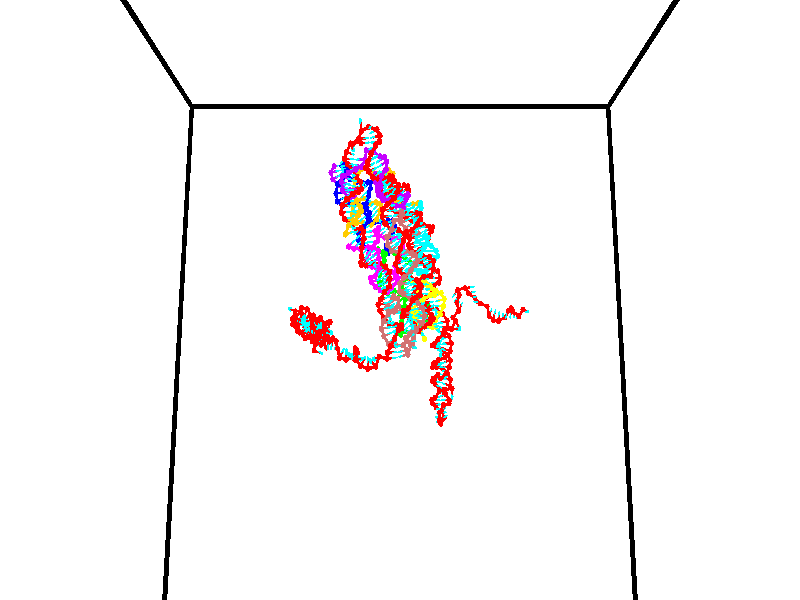 // switches for output
#declare DRAW_BASES = 1; // possible values are 0, 1; only relevant for DNA ribbons
#declare DRAW_BASES_TYPE = 3; // possible values are 1, 2, 3; only relevant for DNA ribbons
#declare DRAW_FOG = 0; // set to 1 to enable fog

#include "colors.inc"

#include "transforms.inc"
background { rgb <1, 1, 1>}

#default {
   normal{
       ripples 0.25
       frequency 0.20
       turbulence 0.2
       lambda 5
   }
	finish {
		phong 0.1
		phong_size 40.
	}
}

// original window dimensions: 1024x640


// camera settings

camera {
	sky <0, 0.179814, -0.983701>
	up <0, 0.179814, -0.983701>
	right 1.6 * <1, 0, 0>
	location <35, 94.9851, 44.8844>
	look_at <35, 29.7336, 32.9568>
	direction <0, -65.2515, -11.9276>
	angle 67.0682
}


# declare cpy_camera_pos = <35, 94.9851, 44.8844>;
# if (DRAW_FOG = 1)
fog {
	fog_type 2
	up vnormalize(cpy_camera_pos)
	color rgbt<1,1,1,0.3>
	distance 1e-5
	fog_alt 3e-3
	fog_offset 56
}
# end


// LIGHTS

# declare lum = 6;
global_settings {
	ambient_light rgb lum * <0.05, 0.05, 0.05>
	max_trace_level 15
}# declare cpy_direct_light_amount = 0.25;
light_source
{	1000 * <-1, -1.16352, -0.803886>,
	rgb lum * cpy_direct_light_amount
	parallel
}

light_source
{	1000 * <1, 1.16352, 0.803886>,
	rgb lum * cpy_direct_light_amount
	parallel
}

// strand 0

// nucleotide -1

// particle -1
sphere {
	<24.500229, 35.378258, 34.957466> 0.250000
	pigment { color rgbt <1,0,0,0> }
	no_shadow
}
cylinder {
	<24.176302, 35.194103, 34.812004>,  <23.981947, 35.083611, 34.724728>, 0.100000
	pigment { color rgbt <1,0,0,0> }
	no_shadow
}
cylinder {
	<24.176302, 35.194103, 34.812004>,  <24.500229, 35.378258, 34.957466>, 0.100000
	pigment { color rgbt <1,0,0,0> }
	no_shadow
}

// particle -1
sphere {
	<24.176302, 35.194103, 34.812004> 0.100000
	pigment { color rgbt <1,0,0,0> }
	no_shadow
}
sphere {
	0, 1
	scale<0.080000,0.200000,0.300000>
	matrix <-0.542403, 0.823757, 0.164999,
		0.223602, 0.330867, -0.916804,
		-0.809816, -0.460383, -0.363656,
		23.933357, 35.055988, 34.702908>
	pigment { color rgbt <0,1,1,0> }
	no_shadow
}
cylinder {
	<24.185545, 35.018360, 35.537243>,  <24.500229, 35.378258, 34.957466>, 0.130000
	pigment { color rgbt <1,0,0,0> }
	no_shadow
}

// nucleotide -1

// particle -1
sphere {
	<24.185545, 35.018360, 35.537243> 0.250000
	pigment { color rgbt <1,0,0,0> }
	no_shadow
}
cylinder {
	<24.567528, 34.942154, 35.628250>,  <24.796717, 34.896431, 35.682854>, 0.100000
	pigment { color rgbt <1,0,0,0> }
	no_shadow
}
cylinder {
	<24.567528, 34.942154, 35.628250>,  <24.185545, 35.018360, 35.537243>, 0.100000
	pigment { color rgbt <1,0,0,0> }
	no_shadow
}

// particle -1
sphere {
	<24.567528, 34.942154, 35.628250> 0.100000
	pigment { color rgbt <1,0,0,0> }
	no_shadow
}
sphere {
	0, 1
	scale<0.080000,0.200000,0.300000>
	matrix <0.192663, 0.981180, 0.012932,
		-0.225697, 0.031484, 0.973689,
		0.954956, -0.190513, 0.227515,
		24.854015, 34.884998, 35.696503>
	pigment { color rgbt <0,1,1,0> }
	no_shadow
}
cylinder {
	<24.278696, 35.414745, 36.063438>,  <24.185545, 35.018360, 35.537243>, 0.130000
	pigment { color rgbt <1,0,0,0> }
	no_shadow
}

// nucleotide -1

// particle -1
sphere {
	<24.278696, 35.414745, 36.063438> 0.250000
	pigment { color rgbt <1,0,0,0> }
	no_shadow
}
cylinder {
	<24.643250, 35.336857, 35.918407>,  <24.861980, 35.290123, 35.831387>, 0.100000
	pigment { color rgbt <1,0,0,0> }
	no_shadow
}
cylinder {
	<24.643250, 35.336857, 35.918407>,  <24.278696, 35.414745, 36.063438>, 0.100000
	pigment { color rgbt <1,0,0,0> }
	no_shadow
}

// particle -1
sphere {
	<24.643250, 35.336857, 35.918407> 0.100000
	pigment { color rgbt <1,0,0,0> }
	no_shadow
}
sphere {
	0, 1
	scale<0.080000,0.200000,0.300000>
	matrix <0.318152, 0.892207, 0.320542,
		0.261080, -0.407492, 0.875093,
		0.911382, -0.194725, -0.362582,
		24.916664, 35.278439, 35.809631>
	pigment { color rgbt <0,1,1,0> }
	no_shadow
}
cylinder {
	<24.814301, 35.546604, 36.610718>,  <24.278696, 35.414745, 36.063438>, 0.130000
	pigment { color rgbt <1,0,0,0> }
	no_shadow
}

// nucleotide -1

// particle -1
sphere {
	<24.814301, 35.546604, 36.610718> 0.250000
	pigment { color rgbt <1,0,0,0> }
	no_shadow
}
cylinder {
	<24.990097, 35.574715, 36.252522>,  <25.095575, 35.591579, 36.037601>, 0.100000
	pigment { color rgbt <1,0,0,0> }
	no_shadow
}
cylinder {
	<24.990097, 35.574715, 36.252522>,  <24.814301, 35.546604, 36.610718>, 0.100000
	pigment { color rgbt <1,0,0,0> }
	no_shadow
}

// particle -1
sphere {
	<24.990097, 35.574715, 36.252522> 0.100000
	pigment { color rgbt <1,0,0,0> }
	no_shadow
}
sphere {
	0, 1
	scale<0.080000,0.200000,0.300000>
	matrix <0.374766, 0.891675, 0.253903,
		0.816332, -0.447188, 0.365548,
		0.439492, 0.070274, -0.895493,
		25.121944, 35.595798, 35.983875>
	pigment { color rgbt <0,1,1,0> }
	no_shadow
}
cylinder {
	<25.484900, 35.827507, 36.746880>,  <24.814301, 35.546604, 36.610718>, 0.130000
	pigment { color rgbt <1,0,0,0> }
	no_shadow
}

// nucleotide -1

// particle -1
sphere {
	<25.484900, 35.827507, 36.746880> 0.250000
	pigment { color rgbt <1,0,0,0> }
	no_shadow
}
cylinder {
	<25.460749, 35.894089, 36.353199>,  <25.446259, 35.934036, 36.116993>, 0.100000
	pigment { color rgbt <1,0,0,0> }
	no_shadow
}
cylinder {
	<25.460749, 35.894089, 36.353199>,  <25.484900, 35.827507, 36.746880>, 0.100000
	pigment { color rgbt <1,0,0,0> }
	no_shadow
}

// particle -1
sphere {
	<25.460749, 35.894089, 36.353199> 0.100000
	pigment { color rgbt <1,0,0,0> }
	no_shadow
}
sphere {
	0, 1
	scale<0.080000,0.200000,0.300000>
	matrix <0.478357, 0.870224, 0.117832,
		0.876087, -0.463683, -0.132168,
		-0.060380, 0.166455, -0.984199,
		25.442635, 35.944027, 36.057938>
	pigment { color rgbt <0,1,1,0> }
	no_shadow
}
cylinder {
	<26.154049, 35.778744, 36.453026>,  <25.484900, 35.827507, 36.746880>, 0.130000
	pigment { color rgbt <1,0,0,0> }
	no_shadow
}

// nucleotide -1

// particle -1
sphere {
	<26.154049, 35.778744, 36.453026> 0.250000
	pigment { color rgbt <1,0,0,0> }
	no_shadow
}
cylinder {
	<25.897995, 36.044491, 36.298702>,  <25.744362, 36.203938, 36.206108>, 0.100000
	pigment { color rgbt <1,0,0,0> }
	no_shadow
}
cylinder {
	<25.897995, 36.044491, 36.298702>,  <26.154049, 35.778744, 36.453026>, 0.100000
	pigment { color rgbt <1,0,0,0> }
	no_shadow
}

// particle -1
sphere {
	<25.897995, 36.044491, 36.298702> 0.100000
	pigment { color rgbt <1,0,0,0> }
	no_shadow
}
sphere {
	0, 1
	scale<0.080000,0.200000,0.300000>
	matrix <0.644562, 0.737697, 0.200855,
		0.418048, -0.120100, -0.900451,
		-0.640137, 0.664364, -0.385805,
		25.705954, 36.243801, 36.182961>
	pigment { color rgbt <0,1,1,0> }
	no_shadow
}
cylinder {
	<26.583313, 36.166351, 36.003696>,  <26.154049, 35.778744, 36.453026>, 0.130000
	pigment { color rgbt <1,0,0,0> }
	no_shadow
}

// nucleotide -1

// particle -1
sphere {
	<26.583313, 36.166351, 36.003696> 0.250000
	pigment { color rgbt <1,0,0,0> }
	no_shadow
}
cylinder {
	<26.270649, 36.379639, 36.133114>,  <26.083050, 36.507610, 36.210762>, 0.100000
	pigment { color rgbt <1,0,0,0> }
	no_shadow
}
cylinder {
	<26.270649, 36.379639, 36.133114>,  <26.583313, 36.166351, 36.003696>, 0.100000
	pigment { color rgbt <1,0,0,0> }
	no_shadow
}

// particle -1
sphere {
	<26.270649, 36.379639, 36.133114> 0.100000
	pigment { color rgbt <1,0,0,0> }
	no_shadow
}
sphere {
	0, 1
	scale<0.080000,0.200000,0.300000>
	matrix <0.599479, 0.785476, 0.153789,
		-0.172129, 0.314166, -0.933633,
		-0.781662, 0.533222, 0.323540,
		26.036150, 36.539604, 36.230175>
	pigment { color rgbt <0,1,1,0> }
	no_shadow
}
cylinder {
	<26.532352, 36.788322, 35.525200>,  <26.583313, 36.166351, 36.003696>, 0.130000
	pigment { color rgbt <1,0,0,0> }
	no_shadow
}

// nucleotide -1

// particle -1
sphere {
	<26.532352, 36.788322, 35.525200> 0.250000
	pigment { color rgbt <1,0,0,0> }
	no_shadow
}
cylinder {
	<26.393202, 36.828506, 35.898056>,  <26.309711, 36.852615, 36.121769>, 0.100000
	pigment { color rgbt <1,0,0,0> }
	no_shadow
}
cylinder {
	<26.393202, 36.828506, 35.898056>,  <26.532352, 36.788322, 35.525200>, 0.100000
	pigment { color rgbt <1,0,0,0> }
	no_shadow
}

// particle -1
sphere {
	<26.393202, 36.828506, 35.898056> 0.100000
	pigment { color rgbt <1,0,0,0> }
	no_shadow
}
sphere {
	0, 1
	scale<0.080000,0.200000,0.300000>
	matrix <0.622560, 0.768148, 0.149557,
		-0.701001, 0.632342, -0.329759,
		-0.347875, 0.100456, 0.932144,
		26.288839, 36.858643, 36.177700>
	pigment { color rgbt <0,1,1,0> }
	no_shadow
}
cylinder {
	<26.324219, 37.523666, 35.640274>,  <26.532352, 36.788322, 35.525200>, 0.130000
	pigment { color rgbt <1,0,0,0> }
	no_shadow
}

// nucleotide -1

// particle -1
sphere {
	<26.324219, 37.523666, 35.640274> 0.250000
	pigment { color rgbt <1,0,0,0> }
	no_shadow
}
cylinder {
	<26.392776, 37.397945, 36.013763>,  <26.433912, 37.322514, 36.237858>, 0.100000
	pigment { color rgbt <1,0,0,0> }
	no_shadow
}
cylinder {
	<26.392776, 37.397945, 36.013763>,  <26.324219, 37.523666, 35.640274>, 0.100000
	pigment { color rgbt <1,0,0,0> }
	no_shadow
}

// particle -1
sphere {
	<26.392776, 37.397945, 36.013763> 0.100000
	pigment { color rgbt <1,0,0,0> }
	no_shadow
}
sphere {
	0, 1
	scale<0.080000,0.200000,0.300000>
	matrix <0.606831, 0.780304, 0.151268,
		-0.776131, 0.540685, 0.324469,
		0.171397, -0.314302, 0.933722,
		26.444195, 37.303654, 36.293880>
	pigment { color rgbt <0,1,1,0> }
	no_shadow
}
cylinder {
	<26.546625, 38.122963, 36.027775>,  <26.324219, 37.523666, 35.640274>, 0.130000
	pigment { color rgbt <1,0,0,0> }
	no_shadow
}

// nucleotide -1

// particle -1
sphere {
	<26.546625, 38.122963, 36.027775> 0.250000
	pigment { color rgbt <1,0,0,0> }
	no_shadow
}
cylinder {
	<26.649662, 37.820717, 36.268673>,  <26.711485, 37.639370, 36.413212>, 0.100000
	pigment { color rgbt <1,0,0,0> }
	no_shadow
}
cylinder {
	<26.649662, 37.820717, 36.268673>,  <26.546625, 38.122963, 36.027775>, 0.100000
	pigment { color rgbt <1,0,0,0> }
	no_shadow
}

// particle -1
sphere {
	<26.649662, 37.820717, 36.268673> 0.100000
	pigment { color rgbt <1,0,0,0> }
	no_shadow
}
sphere {
	0, 1
	scale<0.080000,0.200000,0.300000>
	matrix <0.724500, 0.563435, 0.397039,
		-0.639332, 0.334051, 0.692578,
		0.257592, -0.755613, 0.602242,
		26.726940, 37.594032, 36.449345>
	pigment { color rgbt <0,1,1,0> }
	no_shadow
}
cylinder {
	<26.675613, 38.374088, 36.659981>,  <26.546625, 38.122963, 36.027775>, 0.130000
	pigment { color rgbt <1,0,0,0> }
	no_shadow
}

// nucleotide -1

// particle -1
sphere {
	<26.675613, 38.374088, 36.659981> 0.250000
	pigment { color rgbt <1,0,0,0> }
	no_shadow
}
cylinder {
	<26.883770, 38.033131, 36.639488>,  <27.008663, 37.828556, 36.627193>, 0.100000
	pigment { color rgbt <1,0,0,0> }
	no_shadow
}
cylinder {
	<26.883770, 38.033131, 36.639488>,  <26.675613, 38.374088, 36.659981>, 0.100000
	pigment { color rgbt <1,0,0,0> }
	no_shadow
}

// particle -1
sphere {
	<26.883770, 38.033131, 36.639488> 0.100000
	pigment { color rgbt <1,0,0,0> }
	no_shadow
}
sphere {
	0, 1
	scale<0.080000,0.200000,0.300000>
	matrix <0.763939, 0.437901, 0.473962,
		-0.381565, -0.285786, 0.879053,
		0.520390, -0.852390, -0.051236,
		27.039886, 37.777412, 36.624119>
	pigment { color rgbt <0,1,1,0> }
	no_shadow
}
cylinder {
	<27.181047, 38.455292, 37.178223>,  <26.675613, 38.374088, 36.659981>, 0.130000
	pigment { color rgbt <1,0,0,0> }
	no_shadow
}

// nucleotide -1

// particle -1
sphere {
	<27.181047, 38.455292, 37.178223> 0.250000
	pigment { color rgbt <1,0,0,0> }
	no_shadow
}
cylinder {
	<27.311029, 38.149246, 36.955872>,  <27.389019, 37.965618, 36.822460>, 0.100000
	pigment { color rgbt <1,0,0,0> }
	no_shadow
}
cylinder {
	<27.311029, 38.149246, 36.955872>,  <27.181047, 38.455292, 37.178223>, 0.100000
	pigment { color rgbt <1,0,0,0> }
	no_shadow
}

// particle -1
sphere {
	<27.311029, 38.149246, 36.955872> 0.100000
	pigment { color rgbt <1,0,0,0> }
	no_shadow
}
sphere {
	0, 1
	scale<0.080000,0.200000,0.300000>
	matrix <0.938789, 0.332044, 0.091767,
		0.114363, -0.551672, 0.826184,
		0.324954, -0.765118, -0.555877,
		27.408516, 37.919712, 36.789108>
	pigment { color rgbt <0,1,1,0> }
	no_shadow
}
cylinder {
	<27.902966, 38.799355, 36.938179>,  <27.181047, 38.455292, 37.178223>, 0.130000
	pigment { color rgbt <1,0,0,0> }
	no_shadow
}

// nucleotide -1

// particle -1
sphere {
	<27.902966, 38.799355, 36.938179> 0.250000
	pigment { color rgbt <1,0,0,0> }
	no_shadow
}
cylinder {
	<28.193804, 38.551750, 37.056942>,  <28.368307, 38.403187, 37.128201>, 0.100000
	pigment { color rgbt <1,0,0,0> }
	no_shadow
}
cylinder {
	<28.193804, 38.551750, 37.056942>,  <27.902966, 38.799355, 36.938179>, 0.100000
	pigment { color rgbt <1,0,0,0> }
	no_shadow
}

// particle -1
sphere {
	<28.193804, 38.551750, 37.056942> 0.100000
	pigment { color rgbt <1,0,0,0> }
	no_shadow
}
sphere {
	0, 1
	scale<0.080000,0.200000,0.300000>
	matrix <-0.537419, -0.782306, -0.314924,
		0.427218, 0.069414, -0.901480,
		0.727094, -0.619014, 0.296911,
		28.411932, 38.366047, 37.146015>
	pigment { color rgbt <0,1,1,0> }
	no_shadow
}
cylinder {
	<27.826002, 38.286762, 36.493572>,  <27.902966, 38.799355, 36.938179>, 0.130000
	pigment { color rgbt <1,0,0,0> }
	no_shadow
}

// nucleotide -1

// particle -1
sphere {
	<27.826002, 38.286762, 36.493572> 0.250000
	pigment { color rgbt <1,0,0,0> }
	no_shadow
}
cylinder {
	<28.039955, 38.110348, 36.781845>,  <28.168327, 38.004498, 36.954811>, 0.100000
	pigment { color rgbt <1,0,0,0> }
	no_shadow
}
cylinder {
	<28.039955, 38.110348, 36.781845>,  <27.826002, 38.286762, 36.493572>, 0.100000
	pigment { color rgbt <1,0,0,0> }
	no_shadow
}

// particle -1
sphere {
	<28.039955, 38.110348, 36.781845> 0.100000
	pigment { color rgbt <1,0,0,0> }
	no_shadow
}
sphere {
	0, 1
	scale<0.080000,0.200000,0.300000>
	matrix <-0.247649, -0.897329, -0.365336,
		0.807818, 0.016936, -0.589189,
		0.534884, -0.441037, 0.720684,
		28.200420, 37.978035, 36.998051>
	pigment { color rgbt <0,1,1,0> }
	no_shadow
}
cylinder {
	<28.296827, 37.747925, 36.201824>,  <27.826002, 38.286762, 36.493572>, 0.130000
	pigment { color rgbt <1,0,0,0> }
	no_shadow
}

// nucleotide -1

// particle -1
sphere {
	<28.296827, 37.747925, 36.201824> 0.250000
	pigment { color rgbt <1,0,0,0> }
	no_shadow
}
cylinder {
	<28.164154, 37.685341, 36.573956>,  <28.084551, 37.647789, 36.797234>, 0.100000
	pigment { color rgbt <1,0,0,0> }
	no_shadow
}
cylinder {
	<28.164154, 37.685341, 36.573956>,  <28.296827, 37.747925, 36.201824>, 0.100000
	pigment { color rgbt <1,0,0,0> }
	no_shadow
}

// particle -1
sphere {
	<28.164154, 37.685341, 36.573956> 0.100000
	pigment { color rgbt <1,0,0,0> }
	no_shadow
}
sphere {
	0, 1
	scale<0.080000,0.200000,0.300000>
	matrix <-0.791228, -0.490905, -0.364652,
		0.513755, -0.857049, 0.039028,
		-0.331684, -0.156461, 0.930326,
		28.064650, 37.638401, 36.853054>
	pigment { color rgbt <0,1,1,0> }
	no_shadow
}
cylinder {
	<28.020264, 37.056923, 36.171276>,  <28.296827, 37.747925, 36.201824>, 0.130000
	pigment { color rgbt <1,0,0,0> }
	no_shadow
}

// nucleotide -1

// particle -1
sphere {
	<28.020264, 37.056923, 36.171276> 0.250000
	pigment { color rgbt <1,0,0,0> }
	no_shadow
}
cylinder {
	<27.827675, 37.275021, 36.445763>,  <27.712122, 37.405880, 36.610455>, 0.100000
	pigment { color rgbt <1,0,0,0> }
	no_shadow
}
cylinder {
	<27.827675, 37.275021, 36.445763>,  <28.020264, 37.056923, 36.171276>, 0.100000
	pigment { color rgbt <1,0,0,0> }
	no_shadow
}

// particle -1
sphere {
	<27.827675, 37.275021, 36.445763> 0.100000
	pigment { color rgbt <1,0,0,0> }
	no_shadow
}
sphere {
	0, 1
	scale<0.080000,0.200000,0.300000>
	matrix <-0.873586, -0.361919, -0.325366,
		0.070954, -0.756127, 0.650567,
		-0.481470, 0.545240, 0.686221,
		27.683233, 37.438591, 36.651630>
	pigment { color rgbt <0,1,1,0> }
	no_shadow
}
cylinder {
	<27.541752, 36.603279, 36.572693>,  <28.020264, 37.056923, 36.171276>, 0.130000
	pigment { color rgbt <1,0,0,0> }
	no_shadow
}

// nucleotide -1

// particle -1
sphere {
	<27.541752, 36.603279, 36.572693> 0.250000
	pigment { color rgbt <1,0,0,0> }
	no_shadow
}
cylinder {
	<27.411011, 36.980206, 36.601543>,  <27.332565, 37.206364, 36.618855>, 0.100000
	pigment { color rgbt <1,0,0,0> }
	no_shadow
}
cylinder {
	<27.411011, 36.980206, 36.601543>,  <27.541752, 36.603279, 36.572693>, 0.100000
	pigment { color rgbt <1,0,0,0> }
	no_shadow
}

// particle -1
sphere {
	<27.411011, 36.980206, 36.601543> 0.100000
	pigment { color rgbt <1,0,0,0> }
	no_shadow
}
sphere {
	0, 1
	scale<0.080000,0.200000,0.300000>
	matrix <-0.916920, -0.297703, -0.265765,
		-0.228962, -0.153002, 0.961336,
		-0.326855, 0.942318, 0.072128,
		27.312954, 37.262901, 36.623180>
	pigment { color rgbt <0,1,1,0> }
	no_shadow
}
cylinder {
	<27.103247, 36.532101, 37.072109>,  <27.541752, 36.603279, 36.572693>, 0.130000
	pigment { color rgbt <1,0,0,0> }
	no_shadow
}

// nucleotide -1

// particle -1
sphere {
	<27.103247, 36.532101, 37.072109> 0.250000
	pigment { color rgbt <1,0,0,0> }
	no_shadow
}
cylinder {
	<26.993170, 36.859215, 36.869923>,  <26.927124, 37.055485, 36.748611>, 0.100000
	pigment { color rgbt <1,0,0,0> }
	no_shadow
}
cylinder {
	<26.993170, 36.859215, 36.869923>,  <27.103247, 36.532101, 37.072109>, 0.100000
	pigment { color rgbt <1,0,0,0> }
	no_shadow
}

// particle -1
sphere {
	<26.993170, 36.859215, 36.869923> 0.100000
	pigment { color rgbt <1,0,0,0> }
	no_shadow
}
sphere {
	0, 1
	scale<0.080000,0.200000,0.300000>
	matrix <-0.858546, -0.445642, -0.253579,
		-0.432629, 0.364179, 0.824746,
		-0.275193, 0.817789, -0.505462,
		26.910612, 37.104549, 36.718285>
	pigment { color rgbt <0,1,1,0> }
	no_shadow
}
cylinder {
	<26.575983, 36.965416, 37.497787>,  <27.103247, 36.532101, 37.072109>, 0.130000
	pigment { color rgbt <1,0,0,0> }
	no_shadow
}

// nucleotide -1

// particle -1
sphere {
	<26.575983, 36.965416, 37.497787> 0.250000
	pigment { color rgbt <1,0,0,0> }
	no_shadow
}
cylinder {
	<26.555902, 37.064671, 37.110817>,  <26.543854, 37.124222, 36.878635>, 0.100000
	pigment { color rgbt <1,0,0,0> }
	no_shadow
}
cylinder {
	<26.555902, 37.064671, 37.110817>,  <26.575983, 36.965416, 37.497787>, 0.100000
	pigment { color rgbt <1,0,0,0> }
	no_shadow
}

// particle -1
sphere {
	<26.555902, 37.064671, 37.110817> 0.100000
	pigment { color rgbt <1,0,0,0> }
	no_shadow
}
sphere {
	0, 1
	scale<0.080000,0.200000,0.300000>
	matrix <-0.924601, -0.377783, -0.048920,
		-0.377615, 0.892021, 0.248406,
		-0.050206, 0.248149, -0.967420,
		26.540842, 37.139111, 36.820591>
	pigment { color rgbt <0,1,1,0> }
	no_shadow
}
cylinder {
	<25.841501, 37.024948, 37.430981>,  <26.575983, 36.965416, 37.497787>, 0.130000
	pigment { color rgbt <1,0,0,0> }
	no_shadow
}

// nucleotide -1

// particle -1
sphere {
	<25.841501, 37.024948, 37.430981> 0.250000
	pigment { color rgbt <1,0,0,0> }
	no_shadow
}
cylinder {
	<25.986187, 36.948795, 37.065922>,  <26.072998, 36.903103, 36.846886>, 0.100000
	pigment { color rgbt <1,0,0,0> }
	no_shadow
}
cylinder {
	<25.986187, 36.948795, 37.065922>,  <25.841501, 37.024948, 37.430981>, 0.100000
	pigment { color rgbt <1,0,0,0> }
	no_shadow
}

// particle -1
sphere {
	<25.986187, 36.948795, 37.065922> 0.100000
	pigment { color rgbt <1,0,0,0> }
	no_shadow
}
sphere {
	0, 1
	scale<0.080000,0.200000,0.300000>
	matrix <-0.796490, -0.571871, -0.196385,
		-0.484526, 0.797946, -0.358492,
		0.361716, -0.190382, -0.912643,
		26.094702, 36.891682, 36.792130>
	pigment { color rgbt <0,1,1,0> }
	no_shadow
}
cylinder {
	<25.316067, 37.234253, 36.975307>,  <25.841501, 37.024948, 37.430981>, 0.130000
	pigment { color rgbt <1,0,0,0> }
	no_shadow
}

// nucleotide -1

// particle -1
sphere {
	<25.316067, 37.234253, 36.975307> 0.250000
	pigment { color rgbt <1,0,0,0> }
	no_shadow
}
cylinder {
	<25.557140, 36.959793, 36.812351>,  <25.701784, 36.795116, 36.714577>, 0.100000
	pigment { color rgbt <1,0,0,0> }
	no_shadow
}
cylinder {
	<25.557140, 36.959793, 36.812351>,  <25.316067, 37.234253, 36.975307>, 0.100000
	pigment { color rgbt <1,0,0,0> }
	no_shadow
}

// particle -1
sphere {
	<25.557140, 36.959793, 36.812351> 0.100000
	pigment { color rgbt <1,0,0,0> }
	no_shadow
}
sphere {
	0, 1
	scale<0.080000,0.200000,0.300000>
	matrix <-0.796775, -0.545482, -0.259999,
		-0.043823, 0.481293, -0.875464,
		0.602686, -0.686153, -0.407387,
		25.737946, 36.753948, 36.690136>
	pigment { color rgbt <0,1,1,0> }
	no_shadow
}
cylinder {
	<24.948647, 37.435802, 36.390892>,  <25.316067, 37.234253, 36.975307>, 0.130000
	pigment { color rgbt <1,0,0,0> }
	no_shadow
}

// nucleotide -1

// particle -1
sphere {
	<24.948647, 37.435802, 36.390892> 0.250000
	pigment { color rgbt <1,0,0,0> }
	no_shadow
}
cylinder {
	<25.282074, 37.227257, 36.317856>,  <25.482130, 37.102127, 36.274033>, 0.100000
	pigment { color rgbt <1,0,0,0> }
	no_shadow
}
cylinder {
	<25.282074, 37.227257, 36.317856>,  <24.948647, 37.435802, 36.390892>, 0.100000
	pigment { color rgbt <1,0,0,0> }
	no_shadow
}

// particle -1
sphere {
	<25.282074, 37.227257, 36.317856> 0.100000
	pigment { color rgbt <1,0,0,0> }
	no_shadow
}
sphere {
	0, 1
	scale<0.080000,0.200000,0.300000>
	matrix <-0.517079, -0.620074, -0.590032,
		0.194403, 0.586246, -0.786462,
		0.833569, -0.521367, -0.182591,
		25.532145, 37.070847, 36.263077>
	pigment { color rgbt <0,1,1,0> }
	no_shadow
}
cylinder {
	<24.864408, 37.139217, 35.727280>,  <24.948647, 37.435802, 36.390892>, 0.130000
	pigment { color rgbt <1,0,0,0> }
	no_shadow
}

// nucleotide -1

// particle -1
sphere {
	<24.864408, 37.139217, 35.727280> 0.250000
	pigment { color rgbt <1,0,0,0> }
	no_shadow
}
cylinder {
	<25.148457, 36.892437, 35.862988>,  <25.318886, 36.744370, 35.944412>, 0.100000
	pigment { color rgbt <1,0,0,0> }
	no_shadow
}
cylinder {
	<25.148457, 36.892437, 35.862988>,  <24.864408, 37.139217, 35.727280>, 0.100000
	pigment { color rgbt <1,0,0,0> }
	no_shadow
}

// particle -1
sphere {
	<25.148457, 36.892437, 35.862988> 0.100000
	pigment { color rgbt <1,0,0,0> }
	no_shadow
}
sphere {
	0, 1
	scale<0.080000,0.200000,0.300000>
	matrix <-0.448659, -0.767869, -0.457254,
		0.542621, 0.172486, -0.822078,
		0.710118, -0.616948, 0.339274,
		25.361492, 36.707352, 35.964771>
	pigment { color rgbt <0,1,1,0> }
	no_shadow
}
cylinder {
	<25.297159, 36.781925, 35.233429>,  <24.864408, 37.139217, 35.727280>, 0.130000
	pigment { color rgbt <1,0,0,0> }
	no_shadow
}

// nucleotide -1

// particle -1
sphere {
	<25.297159, 36.781925, 35.233429> 0.250000
	pigment { color rgbt <1,0,0,0> }
	no_shadow
}
cylinder {
	<25.258158, 36.562588, 35.565647>,  <25.234756, 36.430984, 35.764980>, 0.100000
	pigment { color rgbt <1,0,0,0> }
	no_shadow
}
cylinder {
	<25.258158, 36.562588, 35.565647>,  <25.297159, 36.781925, 35.233429>, 0.100000
	pigment { color rgbt <1,0,0,0> }
	no_shadow
}

// particle -1
sphere {
	<25.258158, 36.562588, 35.565647> 0.100000
	pigment { color rgbt <1,0,0,0> }
	no_shadow
}
sphere {
	0, 1
	scale<0.080000,0.200000,0.300000>
	matrix <-0.322632, -0.772043, -0.547593,
		0.941489, -0.321354, -0.101635,
		-0.097505, -0.548344, 0.830549,
		25.228907, 36.398087, 35.814812>
	pigment { color rgbt <0,1,1,0> }
	no_shadow
}
cylinder {
	<25.278326, 36.143650, 34.796284>,  <25.297159, 36.781925, 35.233429>, 0.130000
	pigment { color rgbt <1,0,0,0> }
	no_shadow
}

// nucleotide -1

// particle -1
sphere {
	<25.278326, 36.143650, 34.796284> 0.250000
	pigment { color rgbt <1,0,0,0> }
	no_shadow
}
cylinder {
	<25.366974, 36.082596, 35.181530>,  <25.420162, 36.045963, 35.412678>, 0.100000
	pigment { color rgbt <1,0,0,0> }
	no_shadow
}
cylinder {
	<25.366974, 36.082596, 35.181530>,  <25.278326, 36.143650, 34.796284>, 0.100000
	pigment { color rgbt <1,0,0,0> }
	no_shadow
}

// particle -1
sphere {
	<25.366974, 36.082596, 35.181530> 0.100000
	pigment { color rgbt <1,0,0,0> }
	no_shadow
}
sphere {
	0, 1
	scale<0.080000,0.200000,0.300000>
	matrix <-0.249564, -0.963658, -0.095293,
		0.942657, -0.219240, -0.251659,
		0.221621, -0.152634, 0.963113,
		25.433460, 36.036804, 35.470463>
	pigment { color rgbt <0,1,1,0> }
	no_shadow
}
cylinder {
	<25.741295, 35.628174, 34.822906>,  <25.278326, 36.143650, 34.796284>, 0.130000
	pigment { color rgbt <1,0,0,0> }
	no_shadow
}

// nucleotide -1

// particle -1
sphere {
	<25.741295, 35.628174, 34.822906> 0.250000
	pigment { color rgbt <1,0,0,0> }
	no_shadow
}
cylinder {
	<25.555946, 35.635128, 35.177303>,  <25.444736, 35.639301, 35.389942>, 0.100000
	pigment { color rgbt <1,0,0,0> }
	no_shadow
}
cylinder {
	<25.555946, 35.635128, 35.177303>,  <25.741295, 35.628174, 34.822906>, 0.100000
	pigment { color rgbt <1,0,0,0> }
	no_shadow
}

// particle -1
sphere {
	<25.555946, 35.635128, 35.177303> 0.100000
	pigment { color rgbt <1,0,0,0> }
	no_shadow
}
sphere {
	0, 1
	scale<0.080000,0.200000,0.300000>
	matrix <-0.288032, -0.948476, -0.132030,
		0.838048, -0.316373, 0.444504,
		-0.463372, 0.017384, 0.885994,
		25.416935, 35.640343, 35.443100>
	pigment { color rgbt <0,1,1,0> }
	no_shadow
}
cylinder {
	<26.097410, 35.042656, 35.257408>,  <25.741295, 35.628174, 34.822906>, 0.130000
	pigment { color rgbt <1,0,0,0> }
	no_shadow
}

// nucleotide -1

// particle -1
sphere {
	<26.097410, 35.042656, 35.257408> 0.250000
	pigment { color rgbt <1,0,0,0> }
	no_shadow
}
cylinder {
	<25.734167, 35.112389, 35.409698>,  <25.516222, 35.154228, 35.501072>, 0.100000
	pigment { color rgbt <1,0,0,0> }
	no_shadow
}
cylinder {
	<25.734167, 35.112389, 35.409698>,  <26.097410, 35.042656, 35.257408>, 0.100000
	pigment { color rgbt <1,0,0,0> }
	no_shadow
}

// particle -1
sphere {
	<25.734167, 35.112389, 35.409698> 0.100000
	pigment { color rgbt <1,0,0,0> }
	no_shadow
}
sphere {
	0, 1
	scale<0.080000,0.200000,0.300000>
	matrix <-0.262448, -0.945432, -0.193077,
		0.326288, -0.275255, 0.904307,
		-0.908106, 0.174335, 0.380724,
		25.461735, 35.164688, 35.523914>
	pigment { color rgbt <0,1,1,0> }
	no_shadow
}
cylinder {
	<26.003292, 34.699726, 35.868149>,  <26.097410, 35.042656, 35.257408>, 0.130000
	pigment { color rgbt <1,0,0,0> }
	no_shadow
}

// nucleotide -1

// particle -1
sphere {
	<26.003292, 34.699726, 35.868149> 0.250000
	pigment { color rgbt <1,0,0,0> }
	no_shadow
}
cylinder {
	<25.656364, 34.743378, 35.673893>,  <25.448208, 34.769569, 35.557339>, 0.100000
	pigment { color rgbt <1,0,0,0> }
	no_shadow
}
cylinder {
	<25.656364, 34.743378, 35.673893>,  <26.003292, 34.699726, 35.868149>, 0.100000
	pigment { color rgbt <1,0,0,0> }
	no_shadow
}

// particle -1
sphere {
	<25.656364, 34.743378, 35.673893> 0.100000
	pigment { color rgbt <1,0,0,0> }
	no_shadow
}
sphere {
	0, 1
	scale<0.080000,0.200000,0.300000>
	matrix <-0.057762, -0.991145, -0.119563,
		-0.494387, -0.075648, 0.865944,
		-0.867320, 0.109129, -0.485640,
		25.396168, 34.776115, 35.528202>
	pigment { color rgbt <0,1,1,0> }
	no_shadow
}
cylinder {
	<26.375551, 34.167038, 35.471584>,  <26.003292, 34.699726, 35.868149>, 0.130000
	pigment { color rgbt <1,0,0,0> }
	no_shadow
}

// nucleotide -1

// particle -1
sphere {
	<26.375551, 34.167038, 35.471584> 0.250000
	pigment { color rgbt <1,0,0,0> }
	no_shadow
}
cylinder {
	<26.701155, 34.232586, 35.694489>,  <26.896517, 34.271915, 35.828232>, 0.100000
	pigment { color rgbt <1,0,0,0> }
	no_shadow
}
cylinder {
	<26.701155, 34.232586, 35.694489>,  <26.375551, 34.167038, 35.471584>, 0.100000
	pigment { color rgbt <1,0,0,0> }
	no_shadow
}

// particle -1
sphere {
	<26.701155, 34.232586, 35.694489> 0.100000
	pigment { color rgbt <1,0,0,0> }
	no_shadow
}
sphere {
	0, 1
	scale<0.080000,0.200000,0.300000>
	matrix <-0.109868, -0.898625, 0.424738,
		0.570368, -0.406966, -0.713484,
		0.814009, 0.163868, 0.557259,
		26.945356, 34.281746, 35.861668>
	pigment { color rgbt <0,1,1,0> }
	no_shadow
}
cylinder {
	<26.839598, 33.725410, 35.261124>,  <26.375551, 34.167038, 35.471584>, 0.130000
	pigment { color rgbt <1,0,0,0> }
	no_shadow
}

// nucleotide -1

// particle -1
sphere {
	<26.839598, 33.725410, 35.261124> 0.250000
	pigment { color rgbt <1,0,0,0> }
	no_shadow
}
cylinder {
	<26.818346, 33.848431, 35.641144>,  <26.805595, 33.922241, 35.869156>, 0.100000
	pigment { color rgbt <1,0,0,0> }
	no_shadow
}
cylinder {
	<26.818346, 33.848431, 35.641144>,  <26.839598, 33.725410, 35.261124>, 0.100000
	pigment { color rgbt <1,0,0,0> }
	no_shadow
}

// particle -1
sphere {
	<26.818346, 33.848431, 35.641144> 0.100000
	pigment { color rgbt <1,0,0,0> }
	no_shadow
}
sphere {
	0, 1
	scale<0.080000,0.200000,0.300000>
	matrix <-0.199106, -0.935550, 0.291724,
		0.978537, -0.173661, 0.110941,
		-0.053130, 0.307552, 0.950047,
		26.802406, 33.940697, 35.926159>
	pigment { color rgbt <0,1,1,0> }
	no_shadow
}
cylinder {
	<27.266245, 33.304546, 35.717224>,  <26.839598, 33.725410, 35.261124>, 0.130000
	pigment { color rgbt <1,0,0,0> }
	no_shadow
}

// nucleotide -1

// particle -1
sphere {
	<27.266245, 33.304546, 35.717224> 0.250000
	pigment { color rgbt <1,0,0,0> }
	no_shadow
}
cylinder {
	<27.003487, 33.462444, 35.974178>,  <26.845831, 33.557182, 36.128353>, 0.100000
	pigment { color rgbt <1,0,0,0> }
	no_shadow
}
cylinder {
	<27.003487, 33.462444, 35.974178>,  <27.266245, 33.304546, 35.717224>, 0.100000
	pigment { color rgbt <1,0,0,0> }
	no_shadow
}

// particle -1
sphere {
	<27.003487, 33.462444, 35.974178> 0.100000
	pigment { color rgbt <1,0,0,0> }
	no_shadow
}
sphere {
	0, 1
	scale<0.080000,0.200000,0.300000>
	matrix <-0.034352, -0.866781, 0.497504,
		0.753199, 0.304741, 0.582945,
		-0.656895, 0.394745, 0.642390,
		26.806417, 33.580868, 36.166897>
	pigment { color rgbt <0,1,1,0> }
	no_shadow
}
cylinder {
	<27.523067, 33.208576, 36.382786>,  <27.266245, 33.304546, 35.717224>, 0.130000
	pigment { color rgbt <1,0,0,0> }
	no_shadow
}

// nucleotide -1

// particle -1
sphere {
	<27.523067, 33.208576, 36.382786> 0.250000
	pigment { color rgbt <1,0,0,0> }
	no_shadow
}
cylinder {
	<27.123947, 33.225391, 36.362270>,  <26.884476, 33.235481, 36.349960>, 0.100000
	pigment { color rgbt <1,0,0,0> }
	no_shadow
}
cylinder {
	<27.123947, 33.225391, 36.362270>,  <27.523067, 33.208576, 36.382786>, 0.100000
	pigment { color rgbt <1,0,0,0> }
	no_shadow
}

// particle -1
sphere {
	<27.123947, 33.225391, 36.362270> 0.100000
	pigment { color rgbt <1,0,0,0> }
	no_shadow
}
sphere {
	0, 1
	scale<0.080000,0.200000,0.300000>
	matrix <-0.061562, -0.874753, 0.480642,
		-0.024658, 0.482741, 0.875416,
		-0.997799, 0.042041, -0.051288,
		26.824608, 33.238003, 36.346886>
	pigment { color rgbt <0,1,1,0> }
	no_shadow
}
cylinder {
	<27.205940, 33.048870, 37.065239>,  <27.523067, 33.208576, 36.382786>, 0.130000
	pigment { color rgbt <1,0,0,0> }
	no_shadow
}

// nucleotide -1

// particle -1
sphere {
	<27.205940, 33.048870, 37.065239> 0.250000
	pigment { color rgbt <1,0,0,0> }
	no_shadow
}
cylinder {
	<26.921658, 32.978401, 36.792809>,  <26.751089, 32.936119, 36.629349>, 0.100000
	pigment { color rgbt <1,0,0,0> }
	no_shadow
}
cylinder {
	<26.921658, 32.978401, 36.792809>,  <27.205940, 33.048870, 37.065239>, 0.100000
	pigment { color rgbt <1,0,0,0> }
	no_shadow
}

// particle -1
sphere {
	<26.921658, 32.978401, 36.792809> 0.100000
	pigment { color rgbt <1,0,0,0> }
	no_shadow
}
sphere {
	0, 1
	scale<0.080000,0.200000,0.300000>
	matrix <-0.098971, -0.933468, 0.344734,
		-0.696494, 0.312411, 0.645984,
		-0.710704, -0.176171, -0.681075,
		26.708447, 32.925549, 36.588486>
	pigment { color rgbt <0,1,1,0> }
	no_shadow
}
cylinder {
	<26.823761, 32.708401, 37.431595>,  <27.205940, 33.048870, 37.065239>, 0.130000
	pigment { color rgbt <1,0,0,0> }
	no_shadow
}

// nucleotide -1

// particle -1
sphere {
	<26.823761, 32.708401, 37.431595> 0.250000
	pigment { color rgbt <1,0,0,0> }
	no_shadow
}
cylinder {
	<26.740620, 32.614784, 37.051697>,  <26.690735, 32.558613, 36.823757>, 0.100000
	pigment { color rgbt <1,0,0,0> }
	no_shadow
}
cylinder {
	<26.740620, 32.614784, 37.051697>,  <26.823761, 32.708401, 37.431595>, 0.100000
	pigment { color rgbt <1,0,0,0> }
	no_shadow
}

// particle -1
sphere {
	<26.740620, 32.614784, 37.051697> 0.100000
	pigment { color rgbt <1,0,0,0> }
	no_shadow
}
sphere {
	0, 1
	scale<0.080000,0.200000,0.300000>
	matrix <-0.004181, -0.970733, 0.240126,
		-0.978151, 0.053882, 0.200793,
		-0.207855, -0.234040, -0.949748,
		26.678263, 32.544571, 36.766773>
	pigment { color rgbt <0,1,1,0> }
	no_shadow
}
cylinder {
	<26.306070, 33.206554, 37.288197>,  <26.823761, 32.708401, 37.431595>, 0.130000
	pigment { color rgbt <1,0,0,0> }
	no_shadow
}

// nucleotide -1

// particle -1
sphere {
	<26.306070, 33.206554, 37.288197> 0.250000
	pigment { color rgbt <1,0,0,0> }
	no_shadow
}
cylinder {
	<26.527401, 33.407784, 37.022640>,  <26.660200, 33.528522, 36.863308>, 0.100000
	pigment { color rgbt <1,0,0,0> }
	no_shadow
}
cylinder {
	<26.527401, 33.407784, 37.022640>,  <26.306070, 33.206554, 37.288197>, 0.100000
	pigment { color rgbt <1,0,0,0> }
	no_shadow
}

// particle -1
sphere {
	<26.527401, 33.407784, 37.022640> 0.100000
	pigment { color rgbt <1,0,0,0> }
	no_shadow
}
sphere {
	0, 1
	scale<0.080000,0.200000,0.300000>
	matrix <0.358641, 0.575472, 0.734989,
		0.751801, -0.644786, 0.138002,
		0.553327, 0.503072, -0.663887,
		26.693399, 33.558704, 36.823475>
	pigment { color rgbt <0,1,1,0> }
	no_shadow
}
cylinder {
	<26.118601, 32.848557, 37.948143>,  <26.306070, 33.206554, 37.288197>, 0.130000
	pigment { color rgbt <1,0,0,0> }
	no_shadow
}

// nucleotide -1

// particle -1
sphere {
	<26.118601, 32.848557, 37.948143> 0.250000
	pigment { color rgbt <1,0,0,0> }
	no_shadow
}
cylinder {
	<26.494389, 32.767639, 38.058762>,  <26.719860, 32.719090, 38.125134>, 0.100000
	pigment { color rgbt <1,0,0,0> }
	no_shadow
}
cylinder {
	<26.494389, 32.767639, 38.058762>,  <26.118601, 32.848557, 37.948143>, 0.100000
	pigment { color rgbt <1,0,0,0> }
	no_shadow
}

// particle -1
sphere {
	<26.494389, 32.767639, 38.058762> 0.100000
	pigment { color rgbt <1,0,0,0> }
	no_shadow
}
sphere {
	0, 1
	scale<0.080000,0.200000,0.300000>
	matrix <0.174418, -0.412369, -0.894164,
		0.294923, 0.888273, -0.352124,
		0.939467, -0.202292, 0.276548,
		26.776228, 32.706951, 38.141727>
	pigment { color rgbt <0,1,1,0> }
	no_shadow
}
cylinder {
	<26.178934, 32.266281, 37.361629>,  <26.118601, 32.848557, 37.948143>, 0.130000
	pigment { color rgbt <1,0,0,0> }
	no_shadow
}

// nucleotide -1

// particle -1
sphere {
	<26.178934, 32.266281, 37.361629> 0.250000
	pigment { color rgbt <1,0,0,0> }
	no_shadow
}
cylinder {
	<26.386259, 32.174290, 37.032154>,  <26.510654, 32.119095, 36.834469>, 0.100000
	pigment { color rgbt <1,0,0,0> }
	no_shadow
}
cylinder {
	<26.386259, 32.174290, 37.032154>,  <26.178934, 32.266281, 37.361629>, 0.100000
	pigment { color rgbt <1,0,0,0> }
	no_shadow
}

// particle -1
sphere {
	<26.386259, 32.174290, 37.032154> 0.100000
	pigment { color rgbt <1,0,0,0> }
	no_shadow
}
sphere {
	0, 1
	scale<0.080000,0.200000,0.300000>
	matrix <-0.096361, -0.972734, 0.210957,
		-0.849744, -0.029970, -0.526342,
		0.518313, -0.229978, -0.823688,
		26.541754, 32.105297, 36.785049>
	pigment { color rgbt <0,1,1,0> }
	no_shadow
}
cylinder {
	<25.722475, 31.793865, 37.020741>,  <26.178934, 32.266281, 37.361629>, 0.130000
	pigment { color rgbt <1,0,0,0> }
	no_shadow
}

// nucleotide -1

// particle -1
sphere {
	<25.722475, 31.793865, 37.020741> 0.250000
	pigment { color rgbt <1,0,0,0> }
	no_shadow
}
cylinder {
	<26.083584, 31.714647, 36.868015>,  <26.300249, 31.667116, 36.776382>, 0.100000
	pigment { color rgbt <1,0,0,0> }
	no_shadow
}
cylinder {
	<26.083584, 31.714647, 36.868015>,  <25.722475, 31.793865, 37.020741>, 0.100000
	pigment { color rgbt <1,0,0,0> }
	no_shadow
}

// particle -1
sphere {
	<26.083584, 31.714647, 36.868015> 0.100000
	pigment { color rgbt <1,0,0,0> }
	no_shadow
}
sphere {
	0, 1
	scale<0.080000,0.200000,0.300000>
	matrix <-0.186137, -0.980148, 0.068287,
		-0.387754, 0.009422, -0.921715,
		0.902773, -0.198043, -0.381810,
		26.354416, 31.655233, 36.753471>
	pigment { color rgbt <0,1,1,0> }
	no_shadow
}
cylinder {
	<25.605791, 31.416607, 36.446415>,  <25.722475, 31.793865, 37.020741>, 0.130000
	pigment { color rgbt <1,0,0,0> }
	no_shadow
}

// nucleotide -1

// particle -1
sphere {
	<25.605791, 31.416607, 36.446415> 0.250000
	pigment { color rgbt <1,0,0,0> }
	no_shadow
}
cylinder {
	<25.964106, 31.329182, 36.601231>,  <26.179094, 31.276728, 36.694118>, 0.100000
	pigment { color rgbt <1,0,0,0> }
	no_shadow
}
cylinder {
	<25.964106, 31.329182, 36.601231>,  <25.605791, 31.416607, 36.446415>, 0.100000
	pigment { color rgbt <1,0,0,0> }
	no_shadow
}

// particle -1
sphere {
	<25.964106, 31.329182, 36.601231> 0.100000
	pigment { color rgbt <1,0,0,0> }
	no_shadow
}
sphere {
	0, 1
	scale<0.080000,0.200000,0.300000>
	matrix <-0.321617, -0.919752, 0.224984,
		0.306807, -0.326016, -0.894194,
		0.895786, -0.218562, 0.387038,
		26.232841, 31.263613, 36.717342>
	pigment { color rgbt <0,1,1,0> }
	no_shadow
}
cylinder {
	<25.879128, 30.806368, 36.188545>,  <25.605791, 31.416607, 36.446415>, 0.130000
	pigment { color rgbt <1,0,0,0> }
	no_shadow
}

// nucleotide -1

// particle -1
sphere {
	<25.879128, 30.806368, 36.188545> 0.250000
	pigment { color rgbt <1,0,0,0> }
	no_shadow
}
cylinder {
	<26.065773, 30.865288, 36.537388>,  <26.177759, 30.900640, 36.746693>, 0.100000
	pigment { color rgbt <1,0,0,0> }
	no_shadow
}
cylinder {
	<26.065773, 30.865288, 36.537388>,  <25.879128, 30.806368, 36.188545>, 0.100000
	pigment { color rgbt <1,0,0,0> }
	no_shadow
}

// particle -1
sphere {
	<26.065773, 30.865288, 36.537388> 0.100000
	pigment { color rgbt <1,0,0,0> }
	no_shadow
}
sphere {
	0, 1
	scale<0.080000,0.200000,0.300000>
	matrix <-0.073383, -0.976186, 0.204144,
		0.881412, -0.159255, -0.444691,
		0.466612, 0.147302, 0.872110,
		26.205757, 30.909479, 36.799019>
	pigment { color rgbt <0,1,1,0> }
	no_shadow
}
cylinder {
	<26.504385, 30.364975, 36.314846>,  <25.879128, 30.806368, 36.188545>, 0.130000
	pigment { color rgbt <1,0,0,0> }
	no_shadow
}

// nucleotide -1

// particle -1
sphere {
	<26.504385, 30.364975, 36.314846> 0.250000
	pigment { color rgbt <1,0,0,0> }
	no_shadow
}
cylinder {
	<26.288164, 30.459133, 36.637928>,  <26.158432, 30.515627, 36.831779>, 0.100000
	pigment { color rgbt <1,0,0,0> }
	no_shadow
}
cylinder {
	<26.288164, 30.459133, 36.637928>,  <26.504385, 30.364975, 36.314846>, 0.100000
	pigment { color rgbt <1,0,0,0> }
	no_shadow
}

// particle -1
sphere {
	<26.288164, 30.459133, 36.637928> 0.100000
	pigment { color rgbt <1,0,0,0> }
	no_shadow
}
sphere {
	0, 1
	scale<0.080000,0.200000,0.300000>
	matrix <-0.232887, -0.964410, 0.125204,
		0.808436, -0.120426, 0.576133,
		-0.540551, 0.235393, 0.807709,
		26.125999, 30.529751, 36.880241>
	pigment { color rgbt <0,1,1,0> }
	no_shadow
}
cylinder {
	<26.724720, 30.159967, 36.952103>,  <26.504385, 30.364975, 36.314846>, 0.130000
	pigment { color rgbt <1,0,0,0> }
	no_shadow
}

// nucleotide -1

// particle -1
sphere {
	<26.724720, 30.159967, 36.952103> 0.250000
	pigment { color rgbt <1,0,0,0> }
	no_shadow
}
cylinder {
	<26.334272, 30.169928, 37.038422>,  <26.100004, 30.175903, 37.090214>, 0.100000
	pigment { color rgbt <1,0,0,0> }
	no_shadow
}
cylinder {
	<26.334272, 30.169928, 37.038422>,  <26.724720, 30.159967, 36.952103>, 0.100000
	pigment { color rgbt <1,0,0,0> }
	no_shadow
}

// particle -1
sphere {
	<26.334272, 30.169928, 37.038422> 0.100000
	pigment { color rgbt <1,0,0,0> }
	no_shadow
}
sphere {
	0, 1
	scale<0.080000,0.200000,0.300000>
	matrix <0.022500, -0.976475, 0.214455,
		0.216066, 0.214189, 0.952596,
		-0.976120, 0.024903, 0.215802,
		26.041437, 30.177399, 37.103161>
	pigment { color rgbt <0,1,1,0> }
	no_shadow
}
cylinder {
	<27.136656, 30.656452, 37.454472>,  <26.724720, 30.159967, 36.952103>, 0.130000
	pigment { color rgbt <1,0,0,0> }
	no_shadow
}

// nucleotide -1

// particle -1
sphere {
	<27.136656, 30.656452, 37.454472> 0.250000
	pigment { color rgbt <1,0,0,0> }
	no_shadow
}
cylinder {
	<26.895433, 30.711327, 37.140144>,  <26.750700, 30.744251, 36.951550>, 0.100000
	pigment { color rgbt <1,0,0,0> }
	no_shadow
}
cylinder {
	<26.895433, 30.711327, 37.140144>,  <27.136656, 30.656452, 37.454472>, 0.100000
	pigment { color rgbt <1,0,0,0> }
	no_shadow
}

// particle -1
sphere {
	<26.895433, 30.711327, 37.140144> 0.100000
	pigment { color rgbt <1,0,0,0> }
	no_shadow
}
sphere {
	0, 1
	scale<0.080000,0.200000,0.300000>
	matrix <0.394097, 0.907722, -0.143971,
		0.693549, -0.396509, -0.601473,
		-0.603056, 0.137188, -0.785813,
		26.714516, 30.752483, 36.904400>
	pigment { color rgbt <0,1,1,0> }
	no_shadow
}
cylinder {
	<27.464733, 31.007654, 36.938786>,  <27.136656, 30.656452, 37.454472>, 0.130000
	pigment { color rgbt <1,0,0,0> }
	no_shadow
}

// nucleotide -1

// particle -1
sphere {
	<27.464733, 31.007654, 36.938786> 0.250000
	pigment { color rgbt <1,0,0,0> }
	no_shadow
}
cylinder {
	<27.078302, 31.081879, 36.866943>,  <26.846443, 31.126413, 36.823837>, 0.100000
	pigment { color rgbt <1,0,0,0> }
	no_shadow
}
cylinder {
	<27.078302, 31.081879, 36.866943>,  <27.464733, 31.007654, 36.938786>, 0.100000
	pigment { color rgbt <1,0,0,0> }
	no_shadow
}

// particle -1
sphere {
	<27.078302, 31.081879, 36.866943> 0.100000
	pigment { color rgbt <1,0,0,0> }
	no_shadow
}
sphere {
	0, 1
	scale<0.080000,0.200000,0.300000>
	matrix <0.240316, 0.900605, -0.362159,
		0.094553, -0.393037, -0.914648,
		-0.966078, 0.185561, -0.179608,
		26.788479, 31.137547, 36.813061>
	pigment { color rgbt <0,1,1,0> }
	no_shadow
}
cylinder {
	<27.466619, 31.374460, 36.184875>,  <27.464733, 31.007654, 36.938786>, 0.130000
	pigment { color rgbt <1,0,0,0> }
	no_shadow
}

// nucleotide -1

// particle -1
sphere {
	<27.466619, 31.374460, 36.184875> 0.250000
	pigment { color rgbt <1,0,0,0> }
	no_shadow
}
cylinder {
	<27.120937, 31.476814, 36.358158>,  <26.913528, 31.538227, 36.462128>, 0.100000
	pigment { color rgbt <1,0,0,0> }
	no_shadow
}
cylinder {
	<27.120937, 31.476814, 36.358158>,  <27.466619, 31.374460, 36.184875>, 0.100000
	pigment { color rgbt <1,0,0,0> }
	no_shadow
}

// particle -1
sphere {
	<27.120937, 31.476814, 36.358158> 0.100000
	pigment { color rgbt <1,0,0,0> }
	no_shadow
}
sphere {
	0, 1
	scale<0.080000,0.200000,0.300000>
	matrix <0.049803, 0.900292, -0.432429,
		-0.500668, -0.352132, -0.790781,
		-0.864206, 0.255886, 0.433210,
		26.861675, 31.553579, 36.488121>
	pigment { color rgbt <0,1,1,0> }
	no_shadow
}
cylinder {
	<26.966295, 31.709169, 35.660179>,  <27.466619, 31.374460, 36.184875>, 0.130000
	pigment { color rgbt <1,0,0,0> }
	no_shadow
}

// nucleotide -1

// particle -1
sphere {
	<26.966295, 31.709169, 35.660179> 0.250000
	pigment { color rgbt <1,0,0,0> }
	no_shadow
}
cylinder {
	<26.823896, 31.852325, 36.005474>,  <26.738457, 31.938219, 36.212650>, 0.100000
	pigment { color rgbt <1,0,0,0> }
	no_shadow
}
cylinder {
	<26.823896, 31.852325, 36.005474>,  <26.966295, 31.709169, 35.660179>, 0.100000
	pigment { color rgbt <1,0,0,0> }
	no_shadow
}

// particle -1
sphere {
	<26.823896, 31.852325, 36.005474> 0.100000
	pigment { color rgbt <1,0,0,0> }
	no_shadow
}
sphere {
	0, 1
	scale<0.080000,0.200000,0.300000>
	matrix <-0.089585, 0.906432, -0.412742,
		-0.930184, -0.224268, -0.290625,
		-0.355996, 0.357890, 0.863239,
		26.717098, 31.959692, 36.264446>
	pigment { color rgbt <0,1,1,0> }
	no_shadow
}
cylinder {
	<26.452379, 32.211891, 35.488503>,  <26.966295, 31.709169, 35.660179>, 0.130000
	pigment { color rgbt <1,0,0,0> }
	no_shadow
}

// nucleotide -1

// particle -1
sphere {
	<26.452379, 32.211891, 35.488503> 0.250000
	pigment { color rgbt <1,0,0,0> }
	no_shadow
}
cylinder {
	<26.520540, 32.321743, 35.867035>,  <26.561438, 32.387653, 36.094154>, 0.100000
	pigment { color rgbt <1,0,0,0> }
	no_shadow
}
cylinder {
	<26.520540, 32.321743, 35.867035>,  <26.452379, 32.211891, 35.488503>, 0.100000
	pigment { color rgbt <1,0,0,0> }
	no_shadow
}

// particle -1
sphere {
	<26.520540, 32.321743, 35.867035> 0.100000
	pigment { color rgbt <1,0,0,0> }
	no_shadow
}
sphere {
	0, 1
	scale<0.080000,0.200000,0.300000>
	matrix <-0.231215, 0.944709, -0.232520,
		-0.957863, -0.179183, 0.224479,
		0.170404, 0.274625, 0.946332,
		26.571661, 32.404129, 36.150936>
	pigment { color rgbt <0,1,1,0> }
	no_shadow
}
cylinder {
	<25.890165, 32.624912, 35.657799>,  <26.452379, 32.211891, 35.488503>, 0.130000
	pigment { color rgbt <1,0,0,0> }
	no_shadow
}

// nucleotide -1

// particle -1
sphere {
	<25.890165, 32.624912, 35.657799> 0.250000
	pigment { color rgbt <1,0,0,0> }
	no_shadow
}
cylinder {
	<26.133514, 32.735497, 35.955376>,  <26.279524, 32.801849, 36.133923>, 0.100000
	pigment { color rgbt <1,0,0,0> }
	no_shadow
}
cylinder {
	<26.133514, 32.735497, 35.955376>,  <25.890165, 32.624912, 35.657799>, 0.100000
	pigment { color rgbt <1,0,0,0> }
	no_shadow
}

// particle -1
sphere {
	<26.133514, 32.735497, 35.955376> 0.100000
	pigment { color rgbt <1,0,0,0> }
	no_shadow
}
sphere {
	0, 1
	scale<0.080000,0.200000,0.300000>
	matrix <-0.200161, 0.960513, -0.193261,
		-0.767995, -0.031333, 0.639689,
		0.608375, 0.276464, 0.743941,
		26.316027, 32.818436, 36.178558>
	pigment { color rgbt <0,1,1,0> }
	no_shadow
}
cylinder {
	<25.492592, 33.184025, 36.135082>,  <25.890165, 32.624912, 35.657799>, 0.130000
	pigment { color rgbt <1,0,0,0> }
	no_shadow
}

// nucleotide -1

// particle -1
sphere {
	<25.492592, 33.184025, 36.135082> 0.250000
	pigment { color rgbt <1,0,0,0> }
	no_shadow
}
cylinder {
	<25.890596, 33.201645, 36.170883>,  <26.129400, 33.212215, 36.192364>, 0.100000
	pigment { color rgbt <1,0,0,0> }
	no_shadow
}
cylinder {
	<25.890596, 33.201645, 36.170883>,  <25.492592, 33.184025, 36.135082>, 0.100000
	pigment { color rgbt <1,0,0,0> }
	no_shadow
}

// particle -1
sphere {
	<25.890596, 33.201645, 36.170883> 0.100000
	pigment { color rgbt <1,0,0,0> }
	no_shadow
}
sphere {
	0, 1
	scale<0.080000,0.200000,0.300000>
	matrix <-0.037150, 0.996315, -0.077313,
		-0.092574, 0.073602, 0.992982,
		0.995013, 0.044047, 0.089498,
		26.189100, 33.214859, 36.197731>
	pigment { color rgbt <0,1,1,0> }
	no_shadow
}
cylinder {
	<25.695324, 33.679752, 36.727993>,  <25.492592, 33.184025, 36.135082>, 0.130000
	pigment { color rgbt <1,0,0,0> }
	no_shadow
}

// nucleotide -1

// particle -1
sphere {
	<25.695324, 33.679752, 36.727993> 0.250000
	pigment { color rgbt <1,0,0,0> }
	no_shadow
}
cylinder {
	<25.954031, 33.652313, 36.424152>,  <26.109255, 33.635849, 36.241848>, 0.100000
	pigment { color rgbt <1,0,0,0> }
	no_shadow
}
cylinder {
	<25.954031, 33.652313, 36.424152>,  <25.695324, 33.679752, 36.727993>, 0.100000
	pigment { color rgbt <1,0,0,0> }
	no_shadow
}

// particle -1
sphere {
	<25.954031, 33.652313, 36.424152> 0.100000
	pigment { color rgbt <1,0,0,0> }
	no_shadow
}
sphere {
	0, 1
	scale<0.080000,0.200000,0.300000>
	matrix <-0.012592, 0.994851, -0.100564,
		0.762584, 0.074606, 0.642572,
		0.646766, -0.068598, -0.759597,
		26.148062, 33.631733, 36.196274>
	pigment { color rgbt <0,1,1,0> }
	no_shadow
}
cylinder {
	<26.080299, 33.997066, 37.141388>,  <25.695324, 33.679752, 36.727993>, 0.130000
	pigment { color rgbt <1,0,0,0> }
	no_shadow
}

// nucleotide -1

// particle -1
sphere {
	<26.080299, 33.997066, 37.141388> 0.250000
	pigment { color rgbt <1,0,0,0> }
	no_shadow
}
cylinder {
	<26.259384, 33.892151, 36.799450>,  <26.366835, 33.829201, 36.594288>, 0.100000
	pigment { color rgbt <1,0,0,0> }
	no_shadow
}
cylinder {
	<26.259384, 33.892151, 36.799450>,  <26.080299, 33.997066, 37.141388>, 0.100000
	pigment { color rgbt <1,0,0,0> }
	no_shadow
}

// particle -1
sphere {
	<26.259384, 33.892151, 36.799450> 0.100000
	pigment { color rgbt <1,0,0,0> }
	no_shadow
}
sphere {
	0, 1
	scale<0.080000,0.200000,0.300000>
	matrix <0.408567, 0.910386, -0.065347,
		0.795378, -0.320005, 0.514753,
		0.447713, -0.262286, -0.854845,
		26.393698, 33.813465, 36.542995>
	pigment { color rgbt <0,1,1,0> }
	no_shadow
}
cylinder {
	<26.654182, 34.289356, 37.135197>,  <26.080299, 33.997066, 37.141388>, 0.130000
	pigment { color rgbt <1,0,0,0> }
	no_shadow
}

// nucleotide -1

// particle -1
sphere {
	<26.654182, 34.289356, 37.135197> 0.250000
	pigment { color rgbt <1,0,0,0> }
	no_shadow
}
cylinder {
	<26.671782, 34.206249, 36.744320>,  <26.682341, 34.156387, 36.509796>, 0.100000
	pigment { color rgbt <1,0,0,0> }
	no_shadow
}
cylinder {
	<26.671782, 34.206249, 36.744320>,  <26.654182, 34.289356, 37.135197>, 0.100000
	pigment { color rgbt <1,0,0,0> }
	no_shadow
}

// particle -1
sphere {
	<26.671782, 34.206249, 36.744320> 0.100000
	pigment { color rgbt <1,0,0,0> }
	no_shadow
}
sphere {
	0, 1
	scale<0.080000,0.200000,0.300000>
	matrix <0.667302, 0.734047, -0.126025,
		0.743487, -0.646535, 0.170939,
		0.043997, -0.207766, -0.977189,
		26.684980, 34.143921, 36.451164>
	pigment { color rgbt <0,1,1,0> }
	no_shadow
}
cylinder {
	<27.455198, 34.296856, 36.940765>,  <26.654182, 34.289356, 37.135197>, 0.130000
	pigment { color rgbt <1,0,0,0> }
	no_shadow
}

// nucleotide -1

// particle -1
sphere {
	<27.455198, 34.296856, 36.940765> 0.250000
	pigment { color rgbt <1,0,0,0> }
	no_shadow
}
cylinder {
	<27.207575, 34.319988, 36.627480>,  <27.059000, 34.333866, 36.439510>, 0.100000
	pigment { color rgbt <1,0,0,0> }
	no_shadow
}
cylinder {
	<27.207575, 34.319988, 36.627480>,  <27.455198, 34.296856, 36.940765>, 0.100000
	pigment { color rgbt <1,0,0,0> }
	no_shadow
}

// particle -1
sphere {
	<27.207575, 34.319988, 36.627480> 0.100000
	pigment { color rgbt <1,0,0,0> }
	no_shadow
}
sphere {
	0, 1
	scale<0.080000,0.200000,0.300000>
	matrix <0.446491, 0.846345, -0.290422,
		0.646073, -0.529486, -0.549758,
		-0.619059, 0.057828, -0.783212,
		27.021856, 34.337337, 36.392517>
	pigment { color rgbt <0,1,1,0> }
	no_shadow
}
cylinder {
	<27.879856, 34.767872, 37.351791>,  <27.455198, 34.296856, 36.940765>, 0.130000
	pigment { color rgbt <1,0,0,0> }
	no_shadow
}

// nucleotide -1

// particle -1
sphere {
	<27.879856, 34.767872, 37.351791> 0.250000
	pigment { color rgbt <1,0,0,0> }
	no_shadow
}
cylinder {
	<27.861702, 34.987675, 37.685493>,  <27.850809, 35.119556, 37.885715>, 0.100000
	pigment { color rgbt <1,0,0,0> }
	no_shadow
}
cylinder {
	<27.861702, 34.987675, 37.685493>,  <27.879856, 34.767872, 37.351791>, 0.100000
	pigment { color rgbt <1,0,0,0> }
	no_shadow
}

// particle -1
sphere {
	<27.861702, 34.987675, 37.685493> 0.100000
	pigment { color rgbt <1,0,0,0> }
	no_shadow
}
sphere {
	0, 1
	scale<0.080000,0.200000,0.300000>
	matrix <0.982506, 0.175545, -0.062179,
		-0.180617, 0.816837, -0.547864,
		-0.045385, 0.549510, 0.834254,
		27.848087, 35.152527, 37.935768>
	pigment { color rgbt <0,1,1,0> }
	no_shadow
}
cylinder {
	<28.303331, 35.415272, 37.216099>,  <27.879856, 34.767872, 37.351791>, 0.130000
	pigment { color rgbt <1,0,0,0> }
	no_shadow
}

// nucleotide -1

// particle -1
sphere {
	<28.303331, 35.415272, 37.216099> 0.250000
	pigment { color rgbt <1,0,0,0> }
	no_shadow
}
cylinder {
	<28.236736, 35.353996, 37.605728>,  <28.196779, 35.317230, 37.839504>, 0.100000
	pigment { color rgbt <1,0,0,0> }
	no_shadow
}
cylinder {
	<28.236736, 35.353996, 37.605728>,  <28.303331, 35.415272, 37.216099>, 0.100000
	pigment { color rgbt <1,0,0,0> }
	no_shadow
}

// particle -1
sphere {
	<28.236736, 35.353996, 37.605728> 0.100000
	pigment { color rgbt <1,0,0,0> }
	no_shadow
}
sphere {
	0, 1
	scale<0.080000,0.200000,0.300000>
	matrix <0.944763, 0.258058, 0.202063,
		-0.282320, 0.953908, 0.101760,
		-0.166489, -0.153185, 0.974072,
		28.186789, 35.308041, 37.897949>
	pigment { color rgbt <0,1,1,0> }
	no_shadow
}
cylinder {
	<28.721167, 36.079781, 37.551876>,  <28.303331, 35.415272, 37.216099>, 0.130000
	pigment { color rgbt <1,0,0,0> }
	no_shadow
}

// nucleotide -1

// particle -1
sphere {
	<28.721167, 36.079781, 37.551876> 0.250000
	pigment { color rgbt <1,0,0,0> }
	no_shadow
}
cylinder {
	<28.663218, 35.767872, 37.795502>,  <28.628448, 35.580727, 37.941677>, 0.100000
	pigment { color rgbt <1,0,0,0> }
	no_shadow
}
cylinder {
	<28.663218, 35.767872, 37.795502>,  <28.721167, 36.079781, 37.551876>, 0.100000
	pigment { color rgbt <1,0,0,0> }
	no_shadow
}

// particle -1
sphere {
	<28.663218, 35.767872, 37.795502> 0.100000
	pigment { color rgbt <1,0,0,0> }
	no_shadow
}
sphere {
	0, 1
	scale<0.080000,0.200000,0.300000>
	matrix <0.878721, 0.181559, 0.441458,
		-0.454819, 0.599157, 0.658901,
		-0.144873, -0.779774, 0.609069,
		28.619755, 35.533939, 37.978222>
	pigment { color rgbt <0,1,1,0> }
	no_shadow
}
cylinder {
	<28.914127, 36.343792, 38.189110>,  <28.721167, 36.079781, 37.551876>, 0.130000
	pigment { color rgbt <1,0,0,0> }
	no_shadow
}

// nucleotide -1

// particle -1
sphere {
	<28.914127, 36.343792, 38.189110> 0.250000
	pigment { color rgbt <1,0,0,0> }
	no_shadow
}
cylinder {
	<28.965401, 35.947433, 38.172657>,  <28.996164, 35.709618, 38.162785>, 0.100000
	pigment { color rgbt <1,0,0,0> }
	no_shadow
}
cylinder {
	<28.965401, 35.947433, 38.172657>,  <28.914127, 36.343792, 38.189110>, 0.100000
	pigment { color rgbt <1,0,0,0> }
	no_shadow
}

// particle -1
sphere {
	<28.965401, 35.947433, 38.172657> 0.100000
	pigment { color rgbt <1,0,0,0> }
	no_shadow
}
sphere {
	0, 1
	scale<0.080000,0.200000,0.300000>
	matrix <0.963465, 0.114584, 0.242088,
		-0.235171, -0.070664, 0.969382,
		0.128183, -0.990897, -0.041135,
		29.003855, 35.650166, 38.160316>
	pigment { color rgbt <0,1,1,0> }
	no_shadow
}
cylinder {
	<29.057817, 35.954601, 38.905113>,  <28.914127, 36.343792, 38.189110>, 0.130000
	pigment { color rgbt <1,0,0,0> }
	no_shadow
}

// nucleotide -1

// particle -1
sphere {
	<29.057817, 35.954601, 38.905113> 0.250000
	pigment { color rgbt <1,0,0,0> }
	no_shadow
}
cylinder {
	<29.237082, 35.836952, 38.567440>,  <29.344639, 35.766365, 38.364834>, 0.100000
	pigment { color rgbt <1,0,0,0> }
	no_shadow
}
cylinder {
	<29.237082, 35.836952, 38.567440>,  <29.057817, 35.954601, 38.905113>, 0.100000
	pigment { color rgbt <1,0,0,0> }
	no_shadow
}

// particle -1
sphere {
	<29.237082, 35.836952, 38.567440> 0.100000
	pigment { color rgbt <1,0,0,0> }
	no_shadow
}
sphere {
	0, 1
	scale<0.080000,0.200000,0.300000>
	matrix <0.868351, 0.367610, 0.332911,
		0.212416, -0.882246, 0.420145,
		0.448159, -0.294118, -0.844185,
		29.371529, 35.748718, 38.314186>
	pigment { color rgbt <0,1,1,0> }
	no_shadow
}
cylinder {
	<29.666901, 35.596306, 39.007484>,  <29.057817, 35.954601, 38.905113>, 0.130000
	pigment { color rgbt <1,0,0,0> }
	no_shadow
}

// nucleotide -1

// particle -1
sphere {
	<29.666901, 35.596306, 39.007484> 0.250000
	pigment { color rgbt <1,0,0,0> }
	no_shadow
}
cylinder {
	<29.698750, 35.746967, 38.638313>,  <29.717859, 35.837364, 38.416813>, 0.100000
	pigment { color rgbt <1,0,0,0> }
	no_shadow
}
cylinder {
	<29.698750, 35.746967, 38.638313>,  <29.666901, 35.596306, 39.007484>, 0.100000
	pigment { color rgbt <1,0,0,0> }
	no_shadow
}

// particle -1
sphere {
	<29.698750, 35.746967, 38.638313> 0.100000
	pigment { color rgbt <1,0,0,0> }
	no_shadow
}
sphere {
	0, 1
	scale<0.080000,0.200000,0.300000>
	matrix <0.879611, 0.409048, 0.242825,
		0.468982, -0.831149, -0.298742,
		0.079624, 0.376657, -0.922924,
		29.722637, 35.859966, 38.361435>
	pigment { color rgbt <0,1,1,0> }
	no_shadow
}
cylinder {
	<30.343224, 35.470665, 38.851131>,  <29.666901, 35.596306, 39.007484>, 0.130000
	pigment { color rgbt <1,0,0,0> }
	no_shadow
}

// nucleotide -1

// particle -1
sphere {
	<30.343224, 35.470665, 38.851131> 0.250000
	pigment { color rgbt <1,0,0,0> }
	no_shadow
}
cylinder {
	<30.126249, 35.776283, 38.711414>,  <29.996065, 35.959652, 38.627583>, 0.100000
	pigment { color rgbt <1,0,0,0> }
	no_shadow
}
cylinder {
	<30.126249, 35.776283, 38.711414>,  <30.343224, 35.470665, 38.851131>, 0.100000
	pigment { color rgbt <1,0,0,0> }
	no_shadow
}

// particle -1
sphere {
	<30.126249, 35.776283, 38.711414> 0.100000
	pigment { color rgbt <1,0,0,0> }
	no_shadow
}
sphere {
	0, 1
	scale<0.080000,0.200000,0.300000>
	matrix <0.654131, 0.645011, 0.395062,
		0.527142, -0.014188, -0.849659,
		-0.542434, 0.764042, -0.349293,
		29.963518, 36.005497, 38.606625>
	pigment { color rgbt <0,1,1,0> }
	no_shadow
}
cylinder {
	<30.835285, 36.025421, 38.538574>,  <30.343224, 35.470665, 38.851131>, 0.130000
	pigment { color rgbt <1,0,0,0> }
	no_shadow
}

// nucleotide -1

// particle -1
sphere {
	<30.835285, 36.025421, 38.538574> 0.250000
	pigment { color rgbt <1,0,0,0> }
	no_shadow
}
cylinder {
	<30.487921, 36.187496, 38.652897>,  <30.279503, 36.284740, 38.721489>, 0.100000
	pigment { color rgbt <1,0,0,0> }
	no_shadow
}
cylinder {
	<30.487921, 36.187496, 38.652897>,  <30.835285, 36.025421, 38.538574>, 0.100000
	pigment { color rgbt <1,0,0,0> }
	no_shadow
}

// particle -1
sphere {
	<30.487921, 36.187496, 38.652897> 0.100000
	pigment { color rgbt <1,0,0,0> }
	no_shadow
}
sphere {
	0, 1
	scale<0.080000,0.200000,0.300000>
	matrix <0.489097, 0.794758, 0.359367,
		-0.081533, 0.451864, -0.888353,
		-0.868410, 0.405191, 0.285804,
		30.227398, 36.309052, 38.738640>
	pigment { color rgbt <0,1,1,0> }
	no_shadow
}
cylinder {
	<30.657907, 36.725342, 38.204247>,  <30.835285, 36.025421, 38.538574>, 0.130000
	pigment { color rgbt <1,0,0,0> }
	no_shadow
}

// nucleotide -1

// particle -1
sphere {
	<30.657907, 36.725342, 38.204247> 0.250000
	pigment { color rgbt <1,0,0,0> }
	no_shadow
}
cylinder {
	<30.538366, 36.690327, 38.584358>,  <30.466642, 36.669315, 38.812424>, 0.100000
	pigment { color rgbt <1,0,0,0> }
	no_shadow
}
cylinder {
	<30.538366, 36.690327, 38.584358>,  <30.657907, 36.725342, 38.204247>, 0.100000
	pigment { color rgbt <1,0,0,0> }
	no_shadow
}

// particle -1
sphere {
	<30.538366, 36.690327, 38.584358> 0.100000
	pigment { color rgbt <1,0,0,0> }
	no_shadow
}
sphere {
	0, 1
	scale<0.080000,0.200000,0.300000>
	matrix <0.607660, 0.750354, 0.260226,
		-0.735824, 0.655214, -0.171050,
		-0.298852, -0.087540, 0.950276,
		30.448711, 36.664066, 38.869442>
	pigment { color rgbt <0,1,1,0> }
	no_shadow
}
cylinder {
	<30.851297, 37.425434, 38.449791>,  <30.657907, 36.725342, 38.204247>, 0.130000
	pigment { color rgbt <1,0,0,0> }
	no_shadow
}

// nucleotide -1

// particle -1
sphere {
	<30.851297, 37.425434, 38.449791> 0.250000
	pigment { color rgbt <1,0,0,0> }
	no_shadow
}
cylinder {
	<30.882004, 37.175304, 38.760422>,  <30.900427, 37.025227, 38.946800>, 0.100000
	pigment { color rgbt <1,0,0,0> }
	no_shadow
}
cylinder {
	<30.882004, 37.175304, 38.760422>,  <30.851297, 37.425434, 38.449791>, 0.100000
	pigment { color rgbt <1,0,0,0> }
	no_shadow
}

// particle -1
sphere {
	<30.882004, 37.175304, 38.760422> 0.100000
	pigment { color rgbt <1,0,0,0> }
	no_shadow
}
sphere {
	0, 1
	scale<0.080000,0.200000,0.300000>
	matrix <0.759150, 0.541594, 0.361064,
		-0.646373, 0.561822, 0.516293,
		0.076767, -0.625326, 0.776579,
		30.905033, 36.987705, 38.993397>
	pigment { color rgbt <0,1,1,0> }
	no_shadow
}
cylinder {
	<30.766758, 37.788376, 39.225658>,  <30.851297, 37.425434, 38.449791>, 0.130000
	pigment { color rgbt <1,0,0,0> }
	no_shadow
}

// nucleotide -1

// particle -1
sphere {
	<30.766758, 37.788376, 39.225658> 0.250000
	pigment { color rgbt <1,0,0,0> }
	no_shadow
}
cylinder {
	<31.034510, 37.496887, 39.167828>,  <31.195160, 37.321995, 39.133129>, 0.100000
	pigment { color rgbt <1,0,0,0> }
	no_shadow
}
cylinder {
	<31.034510, 37.496887, 39.167828>,  <30.766758, 37.788376, 39.225658>, 0.100000
	pigment { color rgbt <1,0,0,0> }
	no_shadow
}

// particle -1
sphere {
	<31.034510, 37.496887, 39.167828> 0.100000
	pigment { color rgbt <1,0,0,0> }
	no_shadow
}
sphere {
	0, 1
	scale<0.080000,0.200000,0.300000>
	matrix <0.742914, 0.655752, 0.134417,
		-0.003146, -0.197384, 0.980321,
		0.669380, -0.728717, -0.144577,
		31.235323, 37.278271, 39.124454>
	pigment { color rgbt <0,1,1,0> }
	no_shadow
}
cylinder {
	<31.285259, 37.762562, 39.722679>,  <30.766758, 37.788376, 39.225658>, 0.130000
	pigment { color rgbt <1,0,0,0> }
	no_shadow
}

// nucleotide -1

// particle -1
sphere {
	<31.285259, 37.762562, 39.722679> 0.250000
	pigment { color rgbt <1,0,0,0> }
	no_shadow
}
cylinder {
	<31.457390, 37.631962, 39.386059>,  <31.560669, 37.553600, 39.184086>, 0.100000
	pigment { color rgbt <1,0,0,0> }
	no_shadow
}
cylinder {
	<31.457390, 37.631962, 39.386059>,  <31.285259, 37.762562, 39.722679>, 0.100000
	pigment { color rgbt <1,0,0,0> }
	no_shadow
}

// particle -1
sphere {
	<31.457390, 37.631962, 39.386059> 0.100000
	pigment { color rgbt <1,0,0,0> }
	no_shadow
}
sphere {
	0, 1
	scale<0.080000,0.200000,0.300000>
	matrix <0.823698, 0.523393, 0.218131,
		0.369244, -0.787055, 0.494169,
		0.430326, -0.326502, -0.841555,
		31.586487, 37.534012, 39.133591>
	pigment { color rgbt <0,1,1,0> }
	no_shadow
}
cylinder {
	<31.955713, 37.587639, 39.938442>,  <31.285259, 37.762562, 39.722679>, 0.130000
	pigment { color rgbt <1,0,0,0> }
	no_shadow
}

// nucleotide -1

// particle -1
sphere {
	<31.955713, 37.587639, 39.938442> 0.250000
	pigment { color rgbt <1,0,0,0> }
	no_shadow
}
cylinder {
	<31.954279, 37.659233, 39.544903>,  <31.953419, 37.702190, 39.308781>, 0.100000
	pigment { color rgbt <1,0,0,0> }
	no_shadow
}
cylinder {
	<31.954279, 37.659233, 39.544903>,  <31.955713, 37.587639, 39.938442>, 0.100000
	pigment { color rgbt <1,0,0,0> }
	no_shadow
}

// particle -1
sphere {
	<31.954279, 37.659233, 39.544903> 0.100000
	pigment { color rgbt <1,0,0,0> }
	no_shadow
}
sphere {
	0, 1
	scale<0.080000,0.200000,0.300000>
	matrix <0.828336, 0.551708, 0.097354,
		0.560220, -0.814605, -0.150239,
		-0.003583, 0.178988, -0.983845,
		31.953203, 37.712929, 39.249748>
	pigment { color rgbt <0,1,1,0> }
	no_shadow
}
cylinder {
	<32.690559, 37.714916, 39.765007>,  <31.955713, 37.587639, 39.938442>, 0.130000
	pigment { color rgbt <1,0,0,0> }
	no_shadow
}

// nucleotide -1

// particle -1
sphere {
	<32.690559, 37.714916, 39.765007> 0.250000
	pigment { color rgbt <1,0,0,0> }
	no_shadow
}
cylinder {
	<32.434170, 37.916622, 39.533535>,  <32.280334, 38.037643, 39.394653>, 0.100000
	pigment { color rgbt <1,0,0,0> }
	no_shadow
}
cylinder {
	<32.434170, 37.916622, 39.533535>,  <32.690559, 37.714916, 39.765007>, 0.100000
	pigment { color rgbt <1,0,0,0> }
	no_shadow
}

// particle -1
sphere {
	<32.434170, 37.916622, 39.533535> 0.100000
	pigment { color rgbt <1,0,0,0> }
	no_shadow
}
sphere {
	0, 1
	scale<0.080000,0.200000,0.300000>
	matrix <0.596841, 0.801491, 0.037328,
		0.482629, -0.321453, -0.814701,
		-0.640976, 0.504262, -0.578679,
		32.241879, 38.067902, 39.359932>
	pigment { color rgbt <0,1,1,0> }
	no_shadow
}
cylinder {
	<33.029648, 37.941742, 39.008259>,  <32.690559, 37.714916, 39.765007>, 0.130000
	pigment { color rgbt <1,0,0,0> }
	no_shadow
}

// nucleotide -1

// particle -1
sphere {
	<33.029648, 37.941742, 39.008259> 0.250000
	pigment { color rgbt <1,0,0,0> }
	no_shadow
}
cylinder {
	<32.775784, 38.220867, 39.141075>,  <32.623463, 38.388344, 39.220764>, 0.100000
	pigment { color rgbt <1,0,0,0> }
	no_shadow
}
cylinder {
	<32.775784, 38.220867, 39.141075>,  <33.029648, 37.941742, 39.008259>, 0.100000
	pigment { color rgbt <1,0,0,0> }
	no_shadow
}

// particle -1
sphere {
	<32.775784, 38.220867, 39.141075> 0.100000
	pigment { color rgbt <1,0,0,0> }
	no_shadow
}
sphere {
	0, 1
	scale<0.080000,0.200000,0.300000>
	matrix <0.645170, 0.714970, -0.269393,
		-0.425389, 0.043251, -0.903976,
		-0.634665, 0.697816, 0.332045,
		32.585384, 38.430210, 39.240688>
	pigment { color rgbt <0,1,1,0> }
	no_shadow
}
cylinder {
	<33.782009, 38.159943, 39.188725>,  <33.029648, 37.941742, 39.008259>, 0.130000
	pigment { color rgbt <1,0,0,0> }
	no_shadow
}

// nucleotide -1

// particle -1
sphere {
	<33.782009, 38.159943, 39.188725> 0.250000
	pigment { color rgbt <1,0,0,0> }
	no_shadow
}
cylinder {
	<34.179169, 38.177162, 39.144348>,  <34.417465, 38.187492, 39.117722>, 0.100000
	pigment { color rgbt <1,0,0,0> }
	no_shadow
}
cylinder {
	<34.179169, 38.177162, 39.144348>,  <33.782009, 38.159943, 39.188725>, 0.100000
	pigment { color rgbt <1,0,0,0> }
	no_shadow
}

// particle -1
sphere {
	<34.179169, 38.177162, 39.144348> 0.100000
	pigment { color rgbt <1,0,0,0> }
	no_shadow
}
sphere {
	0, 1
	scale<0.080000,0.200000,0.300000>
	matrix <-0.118048, 0.238718, -0.963887,
		-0.015010, 0.970134, 0.242104,
		0.992894, 0.043048, -0.110940,
		34.477036, 38.190075, 39.111065>
	pigment { color rgbt <0,1,1,0> }
	no_shadow
}
cylinder {
	<33.824757, 38.656590, 38.754936>,  <33.782009, 38.159943, 39.188725>, 0.130000
	pigment { color rgbt <1,0,0,0> }
	no_shadow
}

// nucleotide -1

// particle -1
sphere {
	<33.824757, 38.656590, 38.754936> 0.250000
	pigment { color rgbt <1,0,0,0> }
	no_shadow
}
cylinder {
	<34.198376, 38.518566, 38.718094>,  <34.422546, 38.435753, 38.695988>, 0.100000
	pigment { color rgbt <1,0,0,0> }
	no_shadow
}
cylinder {
	<34.198376, 38.518566, 38.718094>,  <33.824757, 38.656590, 38.754936>, 0.100000
	pigment { color rgbt <1,0,0,0> }
	no_shadow
}

// particle -1
sphere {
	<34.198376, 38.518566, 38.718094> 0.100000
	pigment { color rgbt <1,0,0,0> }
	no_shadow
}
sphere {
	0, 1
	scale<0.080000,0.200000,0.300000>
	matrix <0.035937, 0.347388, -0.937033,
		0.355330, 0.871925, 0.336878,
		0.934050, -0.345063, -0.092103,
		34.478592, 38.415047, 38.690464>
	pigment { color rgbt <0,1,1,0> }
	no_shadow
}
cylinder {
	<34.114079, 39.114185, 38.314770>,  <33.824757, 38.656590, 38.754936>, 0.130000
	pigment { color rgbt <1,0,0,0> }
	no_shadow
}

// nucleotide -1

// particle -1
sphere {
	<34.114079, 39.114185, 38.314770> 0.250000
	pigment { color rgbt <1,0,0,0> }
	no_shadow
}
cylinder {
	<34.348839, 38.791176, 38.291264>,  <34.489693, 38.597370, 38.277161>, 0.100000
	pigment { color rgbt <1,0,0,0> }
	no_shadow
}
cylinder {
	<34.348839, 38.791176, 38.291264>,  <34.114079, 39.114185, 38.314770>, 0.100000
	pigment { color rgbt <1,0,0,0> }
	no_shadow
}

// particle -1
sphere {
	<34.348839, 38.791176, 38.291264> 0.100000
	pigment { color rgbt <1,0,0,0> }
	no_shadow
}
sphere {
	0, 1
	scale<0.080000,0.200000,0.300000>
	matrix <-0.179183, -0.058760, -0.982059,
		0.789586, 0.586897, -0.179181,
		0.586897, -0.807527, -0.058767,
		34.524906, 38.548920, 38.273632>
	pigment { color rgbt <0,1,1,0> }
	no_shadow
}
cylinder {
	<34.516499, 39.201935, 37.708023>,  <34.114079, 39.114185, 38.314770>, 0.130000
	pigment { color rgbt <1,0,0,0> }
	no_shadow
}

// nucleotide -1

// particle -1
sphere {
	<34.516499, 39.201935, 37.708023> 0.250000
	pigment { color rgbt <1,0,0,0> }
	no_shadow
}
cylinder {
	<34.531963, 38.806519, 37.766388>,  <34.541241, 38.569267, 37.801407>, 0.100000
	pigment { color rgbt <1,0,0,0> }
	no_shadow
}
cylinder {
	<34.531963, 38.806519, 37.766388>,  <34.516499, 39.201935, 37.708023>, 0.100000
	pigment { color rgbt <1,0,0,0> }
	no_shadow
}

// particle -1
sphere {
	<34.531963, 38.806519, 37.766388> 0.100000
	pigment { color rgbt <1,0,0,0> }
	no_shadow
}
sphere {
	0, 1
	scale<0.080000,0.200000,0.300000>
	matrix <-0.168494, -0.150383, -0.974164,
		0.984944, 0.013078, -0.172377,
		0.038663, -0.988541, 0.145915,
		34.543564, 38.509956, 37.810162>
	pigment { color rgbt <0,1,1,0> }
	no_shadow
}
cylinder {
	<34.837879, 38.949238, 37.009686>,  <34.516499, 39.201935, 37.708023>, 0.130000
	pigment { color rgbt <1,0,0,0> }
	no_shadow
}

// nucleotide -1

// particle -1
sphere {
	<34.837879, 38.949238, 37.009686> 0.250000
	pigment { color rgbt <1,0,0,0> }
	no_shadow
}
cylinder {
	<34.680134, 38.637482, 37.204430>,  <34.585487, 38.450428, 37.321278>, 0.100000
	pigment { color rgbt <1,0,0,0> }
	no_shadow
}
cylinder {
	<34.680134, 38.637482, 37.204430>,  <34.837879, 38.949238, 37.009686>, 0.100000
	pigment { color rgbt <1,0,0,0> }
	no_shadow
}

// particle -1
sphere {
	<34.680134, 38.637482, 37.204430> 0.100000
	pigment { color rgbt <1,0,0,0> }
	no_shadow
}
sphere {
	0, 1
	scale<0.080000,0.200000,0.300000>
	matrix <-0.183616, -0.452289, -0.872766,
		0.900425, -0.433581, 0.035258,
		-0.394361, -0.779386, 0.486865,
		34.561825, 38.403667, 37.350491>
	pigment { color rgbt <0,1,1,0> }
	no_shadow
}
cylinder {
	<35.172375, 38.361389, 36.789425>,  <34.837879, 38.949238, 37.009686>, 0.130000
	pigment { color rgbt <1,0,0,0> }
	no_shadow
}

// nucleotide -1

// particle -1
sphere {
	<35.172375, 38.361389, 36.789425> 0.250000
	pigment { color rgbt <1,0,0,0> }
	no_shadow
}
cylinder {
	<34.808094, 38.250042, 36.911499>,  <34.589527, 38.183231, 36.984745>, 0.100000
	pigment { color rgbt <1,0,0,0> }
	no_shadow
}
cylinder {
	<34.808094, 38.250042, 36.911499>,  <35.172375, 38.361389, 36.789425>, 0.100000
	pigment { color rgbt <1,0,0,0> }
	no_shadow
}

// particle -1
sphere {
	<34.808094, 38.250042, 36.911499> 0.100000
	pigment { color rgbt <1,0,0,0> }
	no_shadow
}
sphere {
	0, 1
	scale<0.080000,0.200000,0.300000>
	matrix <-0.164293, -0.433771, -0.885918,
		0.378994, -0.856944, 0.349301,
		-0.910698, -0.278370, 0.305187,
		34.534885, 38.166531, 37.003056>
	pigment { color rgbt <0,1,1,0> }
	no_shadow
}
cylinder {
	<35.147514, 37.654873, 36.427132>,  <35.172375, 38.361389, 36.789425>, 0.130000
	pigment { color rgbt <1,0,0,0> }
	no_shadow
}

// nucleotide -1

// particle -1
sphere {
	<35.147514, 37.654873, 36.427132> 0.250000
	pigment { color rgbt <1,0,0,0> }
	no_shadow
}
cylinder {
	<34.771393, 37.748936, 36.525543>,  <34.545719, 37.805374, 36.584591>, 0.100000
	pigment { color rgbt <1,0,0,0> }
	no_shadow
}
cylinder {
	<34.771393, 37.748936, 36.525543>,  <35.147514, 37.654873, 36.427132>, 0.100000
	pigment { color rgbt <1,0,0,0> }
	no_shadow
}

// particle -1
sphere {
	<34.771393, 37.748936, 36.525543> 0.100000
	pigment { color rgbt <1,0,0,0> }
	no_shadow
}
sphere {
	0, 1
	scale<0.080000,0.200000,0.300000>
	matrix <-0.270493, -0.077634, -0.959587,
		-0.206558, -0.968851, 0.136609,
		-0.940302, 0.235163, 0.246032,
		34.489304, 37.819485, 36.599354>
	pigment { color rgbt <0,1,1,0> }
	no_shadow
}
cylinder {
	<34.650856, 37.079937, 36.335243>,  <35.147514, 37.654873, 36.427132>, 0.130000
	pigment { color rgbt <1,0,0,0> }
	no_shadow
}

// nucleotide -1

// particle -1
sphere {
	<34.650856, 37.079937, 36.335243> 0.250000
	pigment { color rgbt <1,0,0,0> }
	no_shadow
}
cylinder {
	<34.441330, 37.420204, 36.317406>,  <34.315613, 37.624363, 36.306702>, 0.100000
	pigment { color rgbt <1,0,0,0> }
	no_shadow
}
cylinder {
	<34.441330, 37.420204, 36.317406>,  <34.650856, 37.079937, 36.335243>, 0.100000
	pigment { color rgbt <1,0,0,0> }
	no_shadow
}

// particle -1
sphere {
	<34.441330, 37.420204, 36.317406> 0.100000
	pigment { color rgbt <1,0,0,0> }
	no_shadow
}
sphere {
	0, 1
	scale<0.080000,0.200000,0.300000>
	matrix <-0.529407, -0.366113, -0.765303,
		-0.667341, -0.377271, 0.642123,
		-0.523816, 0.850663, -0.044592,
		34.284184, 37.675404, 36.304028>
	pigment { color rgbt <0,1,1,0> }
	no_shadow
}
cylinder {
	<34.000919, 36.843681, 36.244823>,  <34.650856, 37.079937, 36.335243>, 0.130000
	pigment { color rgbt <1,0,0,0> }
	no_shadow
}

// nucleotide -1

// particle -1
sphere {
	<34.000919, 36.843681, 36.244823> 0.250000
	pigment { color rgbt <1,0,0,0> }
	no_shadow
}
cylinder {
	<34.043388, 37.213348, 36.098049>,  <34.068871, 37.435150, 36.009987>, 0.100000
	pigment { color rgbt <1,0,0,0> }
	no_shadow
}
cylinder {
	<34.043388, 37.213348, 36.098049>,  <34.000919, 36.843681, 36.244823>, 0.100000
	pigment { color rgbt <1,0,0,0> }
	no_shadow
}

// particle -1
sphere {
	<34.043388, 37.213348, 36.098049> 0.100000
	pigment { color rgbt <1,0,0,0> }
	no_shadow
}
sphere {
	0, 1
	scale<0.080000,0.200000,0.300000>
	matrix <-0.275864, -0.327156, -0.903808,
		-0.955315, 0.197187, 0.220208,
		0.106177, 0.924168, -0.366933,
		34.075241, 37.490601, 35.987968>
	pigment { color rgbt <0,1,1,0> }
	no_shadow
}
cylinder {
	<33.412083, 36.870689, 35.702133>,  <34.000919, 36.843681, 36.244823>, 0.130000
	pigment { color rgbt <1,0,0,0> }
	no_shadow
}

// nucleotide -1

// particle -1
sphere {
	<33.412083, 36.870689, 35.702133> 0.250000
	pigment { color rgbt <1,0,0,0> }
	no_shadow
}
cylinder {
	<33.660503, 37.167385, 35.600842>,  <33.809555, 37.345402, 35.540066>, 0.100000
	pigment { color rgbt <1,0,0,0> }
	no_shadow
}
cylinder {
	<33.660503, 37.167385, 35.600842>,  <33.412083, 36.870689, 35.702133>, 0.100000
	pigment { color rgbt <1,0,0,0> }
	no_shadow
}

// particle -1
sphere {
	<33.660503, 37.167385, 35.600842> 0.100000
	pigment { color rgbt <1,0,0,0> }
	no_shadow
}
sphere {
	0, 1
	scale<0.080000,0.200000,0.300000>
	matrix <-0.274073, -0.097164, -0.956788,
		-0.734291, 0.663613, 0.142946,
		0.621048, 0.741739, -0.253225,
		33.846817, 37.389908, 35.524876>
	pigment { color rgbt <0,1,1,0> }
	no_shadow
}
cylinder {
	<33.033226, 37.265301, 35.193195>,  <33.412083, 36.870689, 35.702133>, 0.130000
	pigment { color rgbt <1,0,0,0> }
	no_shadow
}

// nucleotide -1

// particle -1
sphere {
	<33.033226, 37.265301, 35.193195> 0.250000
	pigment { color rgbt <1,0,0,0> }
	no_shadow
}
cylinder {
	<33.394371, 37.424984, 35.129356>,  <33.611057, 37.520794, 35.091053>, 0.100000
	pigment { color rgbt <1,0,0,0> }
	no_shadow
}
cylinder {
	<33.394371, 37.424984, 35.129356>,  <33.033226, 37.265301, 35.193195>, 0.100000
	pigment { color rgbt <1,0,0,0> }
	no_shadow
}

// particle -1
sphere {
	<33.394371, 37.424984, 35.129356> 0.100000
	pigment { color rgbt <1,0,0,0> }
	no_shadow
}
sphere {
	0, 1
	scale<0.080000,0.200000,0.300000>
	matrix <-0.247663, 0.179496, -0.952074,
		-0.351428, 0.899119, 0.260930,
		0.902863, 0.399208, -0.159598,
		33.665230, 37.544746, 35.081478>
	pigment { color rgbt <0,1,1,0> }
	no_shadow
}
cylinder {
	<32.893639, 37.897465, 34.844135>,  <33.033226, 37.265301, 35.193195>, 0.130000
	pigment { color rgbt <1,0,0,0> }
	no_shadow
}

// nucleotide -1

// particle -1
sphere {
	<32.893639, 37.897465, 34.844135> 0.250000
	pigment { color rgbt <1,0,0,0> }
	no_shadow
}
cylinder {
	<33.276546, 37.823151, 34.755493>,  <33.506290, 37.778561, 34.702309>, 0.100000
	pigment { color rgbt <1,0,0,0> }
	no_shadow
}
cylinder {
	<33.276546, 37.823151, 34.755493>,  <32.893639, 37.897465, 34.844135>, 0.100000
	pigment { color rgbt <1,0,0,0> }
	no_shadow
}

// particle -1
sphere {
	<33.276546, 37.823151, 34.755493> 0.100000
	pigment { color rgbt <1,0,0,0> }
	no_shadow
}
sphere {
	0, 1
	scale<0.080000,0.200000,0.300000>
	matrix <-0.171552, 0.252070, -0.952382,
		0.232803, 0.949707, 0.209427,
		0.957273, -0.185790, -0.221607,
		33.563728, 37.767414, 34.689011>
	pigment { color rgbt <0,1,1,0> }
	no_shadow
}
cylinder {
	<33.150517, 38.490643, 34.513050>,  <32.893639, 37.897465, 34.844135>, 0.130000
	pigment { color rgbt <1,0,0,0> }
	no_shadow
}

// nucleotide -1

// particle -1
sphere {
	<33.150517, 38.490643, 34.513050> 0.250000
	pigment { color rgbt <1,0,0,0> }
	no_shadow
}
cylinder {
	<33.397102, 38.197723, 34.397324>,  <33.545055, 38.021973, 34.327888>, 0.100000
	pigment { color rgbt <1,0,0,0> }
	no_shadow
}
cylinder {
	<33.397102, 38.197723, 34.397324>,  <33.150517, 38.490643, 34.513050>, 0.100000
	pigment { color rgbt <1,0,0,0> }
	no_shadow
}

// particle -1
sphere {
	<33.397102, 38.197723, 34.397324> 0.100000
	pigment { color rgbt <1,0,0,0> }
	no_shadow
}
sphere {
	0, 1
	scale<0.080000,0.200000,0.300000>
	matrix <-0.089859, 0.299611, -0.949820,
		0.782237, 0.611530, 0.118897,
		0.616466, -0.732301, -0.289318,
		33.582043, 37.978035, 34.310528>
	pigment { color rgbt <0,1,1,0> }
	no_shadow
}
cylinder {
	<33.555286, 38.829834, 33.978127>,  <33.150517, 38.490643, 34.513050>, 0.130000
	pigment { color rgbt <1,0,0,0> }
	no_shadow
}

// nucleotide -1

// particle -1
sphere {
	<33.555286, 38.829834, 33.978127> 0.250000
	pigment { color rgbt <1,0,0,0> }
	no_shadow
}
cylinder {
	<33.562378, 38.437298, 33.901543>,  <33.566631, 38.201775, 33.855595>, 0.100000
	pigment { color rgbt <1,0,0,0> }
	no_shadow
}
cylinder {
	<33.562378, 38.437298, 33.901543>,  <33.555286, 38.829834, 33.978127>, 0.100000
	pigment { color rgbt <1,0,0,0> }
	no_shadow
}

// particle -1
sphere {
	<33.562378, 38.437298, 33.901543> 0.100000
	pigment { color rgbt <1,0,0,0> }
	no_shadow
}
sphere {
	0, 1
	scale<0.080000,0.200000,0.300000>
	matrix <-0.053896, 0.190272, -0.980251,
		0.998389, 0.027697, -0.049518,
		0.017728, -0.981341, -0.191458,
		33.567696, 38.142895, 33.844105>
	pigment { color rgbt <0,1,1,0> }
	no_shadow
}
cylinder {
	<34.022144, 38.649948, 33.476440>,  <33.555286, 38.829834, 33.978127>, 0.130000
	pigment { color rgbt <1,0,0,0> }
	no_shadow
}

// nucleotide -1

// particle -1
sphere {
	<34.022144, 38.649948, 33.476440> 0.250000
	pigment { color rgbt <1,0,0,0> }
	no_shadow
}
cylinder {
	<33.777695, 38.335491, 33.439564>,  <33.631023, 38.146816, 33.417439>, 0.100000
	pigment { color rgbt <1,0,0,0> }
	no_shadow
}
cylinder {
	<33.777695, 38.335491, 33.439564>,  <34.022144, 38.649948, 33.476440>, 0.100000
	pigment { color rgbt <1,0,0,0> }
	no_shadow
}

// particle -1
sphere {
	<33.777695, 38.335491, 33.439564> 0.100000
	pigment { color rgbt <1,0,0,0> }
	no_shadow
}
sphere {
	0, 1
	scale<0.080000,0.200000,0.300000>
	matrix <-0.129045, 0.213873, -0.968300,
		0.780944, -0.579855, -0.232151,
		-0.611125, -0.786147, -0.092195,
		33.594357, 38.099648, 33.411903>
	pigment { color rgbt <0,1,1,0> }
	no_shadow
}
cylinder {
	<34.035496, 38.525127, 32.829380>,  <34.022144, 38.649948, 33.476440>, 0.130000
	pigment { color rgbt <1,0,0,0> }
	no_shadow
}

// nucleotide -1

// particle -1
sphere {
	<34.035496, 38.525127, 32.829380> 0.250000
	pigment { color rgbt <1,0,0,0> }
	no_shadow
}
cylinder {
	<33.749111, 38.259510, 32.915588>,  <33.577282, 38.100140, 32.967316>, 0.100000
	pigment { color rgbt <1,0,0,0> }
	no_shadow
}
cylinder {
	<33.749111, 38.259510, 32.915588>,  <34.035496, 38.525127, 32.829380>, 0.100000
	pigment { color rgbt <1,0,0,0> }
	no_shadow
}

// particle -1
sphere {
	<33.749111, 38.259510, 32.915588> 0.100000
	pigment { color rgbt <1,0,0,0> }
	no_shadow
}
sphere {
	0, 1
	scale<0.080000,0.200000,0.300000>
	matrix <-0.264678, -0.027491, -0.963945,
		0.646028, -0.747187, -0.156076,
		-0.715957, -0.664045, 0.215524,
		33.534325, 38.060295, 32.980247>
	pigment { color rgbt <0,1,1,0> }
	no_shadow
}
cylinder {
	<34.017078, 38.111767, 32.181793>,  <34.035496, 38.525127, 32.829380>, 0.130000
	pigment { color rgbt <1,0,0,0> }
	no_shadow
}

// nucleotide -1

// particle -1
sphere {
	<34.017078, 38.111767, 32.181793> 0.250000
	pigment { color rgbt <1,0,0,0> }
	no_shadow
}
cylinder {
	<33.687588, 38.079834, 32.406330>,  <33.489895, 38.060677, 32.541054>, 0.100000
	pigment { color rgbt <1,0,0,0> }
	no_shadow
}
cylinder {
	<33.687588, 38.079834, 32.406330>,  <34.017078, 38.111767, 32.181793>, 0.100000
	pigment { color rgbt <1,0,0,0> }
	no_shadow
}

// particle -1
sphere {
	<33.687588, 38.079834, 32.406330> 0.100000
	pigment { color rgbt <1,0,0,0> }
	no_shadow
}
sphere {
	0, 1
	scale<0.080000,0.200000,0.300000>
	matrix <-0.566975, 0.108797, -0.816518,
		0.004108, -0.990853, -0.134879,
		-0.823725, -0.079828, 0.561343,
		33.440472, 38.055885, 32.574734>
	pigment { color rgbt <0,1,1,0> }
	no_shadow
}
cylinder {
	<33.619122, 37.674866, 31.650360>,  <34.017078, 38.111767, 32.181793>, 0.130000
	pigment { color rgbt <1,0,0,0> }
	no_shadow
}

// nucleotide -1

// particle -1
sphere {
	<33.619122, 37.674866, 31.650360> 0.250000
	pigment { color rgbt <1,0,0,0> }
	no_shadow
}
cylinder {
	<33.381741, 37.865383, 31.909885>,  <33.239311, 37.979694, 32.065601>, 0.100000
	pigment { color rgbt <1,0,0,0> }
	no_shadow
}
cylinder {
	<33.381741, 37.865383, 31.909885>,  <33.619122, 37.674866, 31.650360>, 0.100000
	pigment { color rgbt <1,0,0,0> }
	no_shadow
}

// particle -1
sphere {
	<33.381741, 37.865383, 31.909885> 0.100000
	pigment { color rgbt <1,0,0,0> }
	no_shadow
}
sphere {
	0, 1
	scale<0.080000,0.200000,0.300000>
	matrix <-0.582581, 0.302012, -0.754578,
		-0.555348, -0.825794, 0.098248,
		-0.593454, 0.476291, 0.648814,
		33.203705, 38.008270, 32.104530>
	pigment { color rgbt <0,1,1,0> }
	no_shadow
}
cylinder {
	<33.011883, 37.553368, 31.362474>,  <33.619122, 37.674866, 31.650360>, 0.130000
	pigment { color rgbt <1,0,0,0> }
	no_shadow
}

// nucleotide -1

// particle -1
sphere {
	<33.011883, 37.553368, 31.362474> 0.250000
	pigment { color rgbt <1,0,0,0> }
	no_shadow
}
cylinder {
	<32.954460, 37.857666, 31.615662>,  <32.920006, 38.040245, 31.767574>, 0.100000
	pigment { color rgbt <1,0,0,0> }
	no_shadow
}
cylinder {
	<32.954460, 37.857666, 31.615662>,  <33.011883, 37.553368, 31.362474>, 0.100000
	pigment { color rgbt <1,0,0,0> }
	no_shadow
}

// particle -1
sphere {
	<32.954460, 37.857666, 31.615662> 0.100000
	pigment { color rgbt <1,0,0,0> }
	no_shadow
}
sphere {
	0, 1
	scale<0.080000,0.200000,0.300000>
	matrix <-0.784950, 0.301986, -0.540979,
		-0.602698, -0.574512, 0.553798,
		-0.143560, 0.760750, 0.632969,
		32.911392, 38.085892, 31.805552>
	pigment { color rgbt <0,1,1,0> }
	no_shadow
}
cylinder {
	<32.327942, 37.662754, 31.368044>,  <33.011883, 37.553368, 31.362474>, 0.130000
	pigment { color rgbt <1,0,0,0> }
	no_shadow
}

// nucleotide -1

// particle -1
sphere {
	<32.327942, 37.662754, 31.368044> 0.250000
	pigment { color rgbt <1,0,0,0> }
	no_shadow
}
cylinder {
	<32.463482, 38.012959, 31.505833>,  <32.544807, 38.223080, 31.588507>, 0.100000
	pigment { color rgbt <1,0,0,0> }
	no_shadow
}
cylinder {
	<32.463482, 38.012959, 31.505833>,  <32.327942, 37.662754, 31.368044>, 0.100000
	pigment { color rgbt <1,0,0,0> }
	no_shadow
}

// particle -1
sphere {
	<32.463482, 38.012959, 31.505833> 0.100000
	pigment { color rgbt <1,0,0,0> }
	no_shadow
}
sphere {
	0, 1
	scale<0.080000,0.200000,0.300000>
	matrix <-0.748997, 0.472599, -0.464385,
		-0.569372, -0.100653, 0.815895,
		0.338849, 0.875511, 0.344474,
		32.565136, 38.275612, 31.609175>
	pigment { color rgbt <0,1,1,0> }
	no_shadow
}
cylinder {
	<31.678738, 38.026939, 31.644112>,  <32.327942, 37.662754, 31.368044>, 0.130000
	pigment { color rgbt <1,0,0,0> }
	no_shadow
}

// nucleotide -1

// particle -1
sphere {
	<31.678738, 38.026939, 31.644112> 0.250000
	pigment { color rgbt <1,0,0,0> }
	no_shadow
}
cylinder {
	<31.966946, 38.297535, 31.583176>,  <32.139870, 38.459892, 31.546614>, 0.100000
	pigment { color rgbt <1,0,0,0> }
	no_shadow
}
cylinder {
	<31.966946, 38.297535, 31.583176>,  <31.678738, 38.026939, 31.644112>, 0.100000
	pigment { color rgbt <1,0,0,0> }
	no_shadow
}

// particle -1
sphere {
	<31.966946, 38.297535, 31.583176> 0.100000
	pigment { color rgbt <1,0,0,0> }
	no_shadow
}
sphere {
	0, 1
	scale<0.080000,0.200000,0.300000>
	matrix <-0.659857, 0.601353, -0.450515,
		-0.213160, 0.425127, 0.879676,
		0.720521, 0.676492, -0.152339,
		32.183102, 38.500484, 31.537474>
	pigment { color rgbt <0,1,1,0> }
	no_shadow
}
cylinder {
	<31.308142, 38.662525, 31.763687>,  <31.678738, 38.026939, 31.644112>, 0.130000
	pigment { color rgbt <1,0,0,0> }
	no_shadow
}

// nucleotide -1

// particle -1
sphere {
	<31.308142, 38.662525, 31.763687> 0.250000
	pigment { color rgbt <1,0,0,0> }
	no_shadow
}
cylinder {
	<31.639065, 38.728897, 31.549015>,  <31.837620, 38.768719, 31.420212>, 0.100000
	pigment { color rgbt <1,0,0,0> }
	no_shadow
}
cylinder {
	<31.639065, 38.728897, 31.549015>,  <31.308142, 38.662525, 31.763687>, 0.100000
	pigment { color rgbt <1,0,0,0> }
	no_shadow
}

// particle -1
sphere {
	<31.639065, 38.728897, 31.549015> 0.100000
	pigment { color rgbt <1,0,0,0> }
	no_shadow
}
sphere {
	0, 1
	scale<0.080000,0.200000,0.300000>
	matrix <-0.522437, 0.578379, -0.626528,
		0.206444, 0.798714, 0.565187,
		0.827309, 0.165931, -0.536680,
		31.887259, 38.778675, 31.388010>
	pigment { color rgbt <0,1,1,0> }
	no_shadow
}
cylinder {
	<31.289995, 39.320835, 31.710556>,  <31.308142, 38.662525, 31.763687>, 0.130000
	pigment { color rgbt <1,0,0,0> }
	no_shadow
}

// nucleotide -1

// particle -1
sphere {
	<31.289995, 39.320835, 31.710556> 0.250000
	pigment { color rgbt <1,0,0,0> }
	no_shadow
}
cylinder {
	<31.534977, 39.174965, 31.430010>,  <31.681965, 39.087440, 31.261683>, 0.100000
	pigment { color rgbt <1,0,0,0> }
	no_shadow
}
cylinder {
	<31.534977, 39.174965, 31.430010>,  <31.289995, 39.320835, 31.710556>, 0.100000
	pigment { color rgbt <1,0,0,0> }
	no_shadow
}

// particle -1
sphere {
	<31.534977, 39.174965, 31.430010> 0.100000
	pigment { color rgbt <1,0,0,0> }
	no_shadow
}
sphere {
	0, 1
	scale<0.080000,0.200000,0.300000>
	matrix <-0.502728, 0.505018, -0.701585,
		0.610054, 0.782283, 0.125966,
		0.612453, -0.364678, -0.701364,
		31.718712, 39.065563, 31.219601>
	pigment { color rgbt <0,1,1,0> }
	no_shadow
}
cylinder {
	<31.376278, 39.863716, 31.338818>,  <31.289995, 39.320835, 31.710556>, 0.130000
	pigment { color rgbt <1,0,0,0> }
	no_shadow
}

// nucleotide -1

// particle -1
sphere {
	<31.376278, 39.863716, 31.338818> 0.250000
	pigment { color rgbt <1,0,0,0> }
	no_shadow
}
cylinder {
	<31.456575, 39.546146, 31.109249>,  <31.504755, 39.355606, 30.971508>, 0.100000
	pigment { color rgbt <1,0,0,0> }
	no_shadow
}
cylinder {
	<31.456575, 39.546146, 31.109249>,  <31.376278, 39.863716, 31.338818>, 0.100000
	pigment { color rgbt <1,0,0,0> }
	no_shadow
}

// particle -1
sphere {
	<31.456575, 39.546146, 31.109249> 0.100000
	pigment { color rgbt <1,0,0,0> }
	no_shadow
}
sphere {
	0, 1
	scale<0.080000,0.200000,0.300000>
	matrix <-0.553477, 0.391471, -0.735128,
		0.808310, 0.465226, -0.360832,
		0.200746, -0.793924, -0.573922,
		31.516800, 39.307968, 30.937073>
	pigment { color rgbt <0,1,1,0> }
	no_shadow
}
cylinder {
	<31.437695, 40.180473, 30.706287>,  <31.376278, 39.863716, 31.338818>, 0.130000
	pigment { color rgbt <1,0,0,0> }
	no_shadow
}

// nucleotide -1

// particle -1
sphere {
	<31.437695, 40.180473, 30.706287> 0.250000
	pigment { color rgbt <1,0,0,0> }
	no_shadow
}
cylinder {
	<31.380602, 39.791790, 30.631025>,  <31.346346, 39.558578, 30.585867>, 0.100000
	pigment { color rgbt <1,0,0,0> }
	no_shadow
}
cylinder {
	<31.380602, 39.791790, 30.631025>,  <31.437695, 40.180473, 30.706287>, 0.100000
	pigment { color rgbt <1,0,0,0> }
	no_shadow
}

// particle -1
sphere {
	<31.380602, 39.791790, 30.631025> 0.100000
	pigment { color rgbt <1,0,0,0> }
	no_shadow
}
sphere {
	0, 1
	scale<0.080000,0.200000,0.300000>
	matrix <-0.632002, 0.235780, -0.738228,
		0.761709, 0.013546, -0.647778,
		-0.142733, -0.971712, -0.188157,
		31.337782, 39.500275, 30.574579>
	pigment { color rgbt <0,1,1,0> }
	no_shadow
}
cylinder {
	<31.609739, 40.116302, 29.996387>,  <31.437695, 40.180473, 30.706287>, 0.130000
	pigment { color rgbt <1,0,0,0> }
	no_shadow
}

// nucleotide -1

// particle -1
sphere {
	<31.609739, 40.116302, 29.996387> 0.250000
	pigment { color rgbt <1,0,0,0> }
	no_shadow
}
cylinder {
	<31.418289, 39.768078, 30.042076>,  <31.303419, 39.559143, 30.069490>, 0.100000
	pigment { color rgbt <1,0,0,0> }
	no_shadow
}
cylinder {
	<31.418289, 39.768078, 30.042076>,  <31.609739, 40.116302, 29.996387>, 0.100000
	pigment { color rgbt <1,0,0,0> }
	no_shadow
}

// particle -1
sphere {
	<31.418289, 39.768078, 30.042076> 0.100000
	pigment { color rgbt <1,0,0,0> }
	no_shadow
}
sphere {
	0, 1
	scale<0.080000,0.200000,0.300000>
	matrix <-0.641781, 0.258092, -0.722153,
		0.599196, -0.418946, -0.682237,
		-0.478624, -0.870559, 0.114224,
		31.274702, 39.506908, 30.076344>
	pigment { color rgbt <0,1,1,0> }
	no_shadow
}
cylinder {
	<31.565979, 39.834282, 29.328703>,  <31.609739, 40.116302, 29.996387>, 0.130000
	pigment { color rgbt <1,0,0,0> }
	no_shadow
}

// nucleotide -1

// particle -1
sphere {
	<31.565979, 39.834282, 29.328703> 0.250000
	pigment { color rgbt <1,0,0,0> }
	no_shadow
}
cylinder {
	<31.259628, 39.677975, 29.532953>,  <31.075819, 39.584190, 29.655502>, 0.100000
	pigment { color rgbt <1,0,0,0> }
	no_shadow
}
cylinder {
	<31.259628, 39.677975, 29.532953>,  <31.565979, 39.834282, 29.328703>, 0.100000
	pigment { color rgbt <1,0,0,0> }
	no_shadow
}

// particle -1
sphere {
	<31.259628, 39.677975, 29.532953> 0.100000
	pigment { color rgbt <1,0,0,0> }
	no_shadow
}
sphere {
	0, 1
	scale<0.080000,0.200000,0.300000>
	matrix <-0.606310, 0.174513, -0.775844,
		0.214066, -0.903795, -0.370582,
		-0.765874, -0.390770, 0.510622,
		31.029865, 39.560745, 29.686140>
	pigment { color rgbt <0,1,1,0> }
	no_shadow
}
cylinder {
	<31.279446, 39.335762, 28.889723>,  <31.565979, 39.834282, 29.328703>, 0.130000
	pigment { color rgbt <1,0,0,0> }
	no_shadow
}

// nucleotide -1

// particle -1
sphere {
	<31.279446, 39.335762, 28.889723> 0.250000
	pigment { color rgbt <1,0,0,0> }
	no_shadow
}
cylinder {
	<30.992567, 39.446941, 29.145338>,  <30.820440, 39.513649, 29.298708>, 0.100000
	pigment { color rgbt <1,0,0,0> }
	no_shadow
}
cylinder {
	<30.992567, 39.446941, 29.145338>,  <31.279446, 39.335762, 28.889723>, 0.100000
	pigment { color rgbt <1,0,0,0> }
	no_shadow
}

// particle -1
sphere {
	<30.992567, 39.446941, 29.145338> 0.100000
	pigment { color rgbt <1,0,0,0> }
	no_shadow
}
sphere {
	0, 1
	scale<0.080000,0.200000,0.300000>
	matrix <-0.646744, 0.076017, -0.758909,
		-0.259519, -0.957582, 0.125245,
		-0.717197, 0.277953, 0.639038,
		30.777409, 39.530327, 29.337049>
	pigment { color rgbt <0,1,1,0> }
	no_shadow
}
cylinder {
	<30.819471, 38.852497, 28.901667>,  <31.279446, 39.335762, 28.889723>, 0.130000
	pigment { color rgbt <1,0,0,0> }
	no_shadow
}

// nucleotide -1

// particle -1
sphere {
	<30.819471, 38.852497, 28.901667> 0.250000
	pigment { color rgbt <1,0,0,0> }
	no_shadow
}
cylinder {
	<30.704205, 39.233353, 28.942446>,  <30.635044, 39.461864, 28.966913>, 0.100000
	pigment { color rgbt <1,0,0,0> }
	no_shadow
}
cylinder {
	<30.704205, 39.233353, 28.942446>,  <30.819471, 38.852497, 28.901667>, 0.100000
	pigment { color rgbt <1,0,0,0> }
	no_shadow
}

// particle -1
sphere {
	<30.704205, 39.233353, 28.942446> 0.100000
	pigment { color rgbt <1,0,0,0> }
	no_shadow
}
sphere {
	0, 1
	scale<0.080000,0.200000,0.300000>
	matrix <-0.227407, 0.035373, -0.973157,
		-0.930185, -0.303616, 0.206330,
		-0.288168, 0.952137, 0.101948,
		30.617754, 39.518993, 28.973030>
	pigment { color rgbt <0,1,1,0> }
	no_shadow
}
cylinder {
	<30.160067, 38.959541, 28.436098>,  <30.819471, 38.852497, 28.901667>, 0.130000
	pigment { color rgbt <1,0,0,0> }
	no_shadow
}

// nucleotide -1

// particle -1
sphere {
	<30.160067, 38.959541, 28.436098> 0.250000
	pigment { color rgbt <1,0,0,0> }
	no_shadow
}
cylinder {
	<30.277641, 39.337833, 28.491518>,  <30.348186, 39.564808, 28.524769>, 0.100000
	pigment { color rgbt <1,0,0,0> }
	no_shadow
}
cylinder {
	<30.277641, 39.337833, 28.491518>,  <30.160067, 38.959541, 28.436098>, 0.100000
	pigment { color rgbt <1,0,0,0> }
	no_shadow
}

// particle -1
sphere {
	<30.277641, 39.337833, 28.491518> 0.100000
	pigment { color rgbt <1,0,0,0> }
	no_shadow
}
sphere {
	0, 1
	scale<0.080000,0.200000,0.300000>
	matrix <-0.149885, 0.188764, -0.970517,
		-0.944000, 0.264504, 0.197235,
		0.293936, 0.945730, 0.138548,
		30.365822, 39.621552, 28.533083>
	pigment { color rgbt <0,1,1,0> }
	no_shadow
}
cylinder {
	<29.668243, 39.199879, 28.107328>,  <30.160067, 38.959541, 28.436098>, 0.130000
	pigment { color rgbt <1,0,0,0> }
	no_shadow
}

// nucleotide -1

// particle -1
sphere {
	<29.668243, 39.199879, 28.107328> 0.250000
	pigment { color rgbt <1,0,0,0> }
	no_shadow
}
cylinder {
	<29.965679, 39.466488, 28.128588>,  <30.144140, 39.626453, 28.141344>, 0.100000
	pigment { color rgbt <1,0,0,0> }
	no_shadow
}
cylinder {
	<29.965679, 39.466488, 28.128588>,  <29.668243, 39.199879, 28.107328>, 0.100000
	pigment { color rgbt <1,0,0,0> }
	no_shadow
}

// particle -1
sphere {
	<29.965679, 39.466488, 28.128588> 0.100000
	pigment { color rgbt <1,0,0,0> }
	no_shadow
}
sphere {
	0, 1
	scale<0.080000,0.200000,0.300000>
	matrix <-0.175555, 0.271318, -0.946344,
		-0.645179, 0.694360, 0.318761,
		0.743589, 0.666521, 0.053150,
		30.188755, 39.666443, 28.144533>
	pigment { color rgbt <0,1,1,0> }
	no_shadow
}
cylinder {
	<29.422047, 39.844574, 27.790594>,  <29.668243, 39.199879, 28.107328>, 0.130000
	pigment { color rgbt <1,0,0,0> }
	no_shadow
}

// nucleotide -1

// particle -1
sphere {
	<29.422047, 39.844574, 27.790594> 0.250000
	pigment { color rgbt <1,0,0,0> }
	no_shadow
}
cylinder {
	<29.818794, 39.877190, 27.751518>,  <30.056843, 39.896759, 27.728073>, 0.100000
	pigment { color rgbt <1,0,0,0> }
	no_shadow
}
cylinder {
	<29.818794, 39.877190, 27.751518>,  <29.422047, 39.844574, 27.790594>, 0.100000
	pigment { color rgbt <1,0,0,0> }
	no_shadow
}

// particle -1
sphere {
	<29.818794, 39.877190, 27.751518> 0.100000
	pigment { color rgbt <1,0,0,0> }
	no_shadow
}
sphere {
	0, 1
	scale<0.080000,0.200000,0.300000>
	matrix <-0.114927, 0.244435, -0.962831,
		-0.054634, 0.966231, 0.251819,
		0.991870, 0.081544, -0.097691,
		30.116356, 39.901653, 27.722212>
	pigment { color rgbt <0,1,1,0> }
	no_shadow
}
cylinder {
	<29.559921, 40.536198, 27.401896>,  <29.422047, 39.844574, 27.790594>, 0.130000
	pigment { color rgbt <1,0,0,0> }
	no_shadow
}

// nucleotide -1

// particle -1
sphere {
	<29.559921, 40.536198, 27.401896> 0.250000
	pigment { color rgbt <1,0,0,0> }
	no_shadow
}
cylinder {
	<29.894627, 40.324184, 27.346912>,  <30.095449, 40.196976, 27.313923>, 0.100000
	pigment { color rgbt <1,0,0,0> }
	no_shadow
}
cylinder {
	<29.894627, 40.324184, 27.346912>,  <29.559921, 40.536198, 27.401896>, 0.100000
	pigment { color rgbt <1,0,0,0> }
	no_shadow
}

// particle -1
sphere {
	<29.894627, 40.324184, 27.346912> 0.100000
	pigment { color rgbt <1,0,0,0> }
	no_shadow
}
sphere {
	0, 1
	scale<0.080000,0.200000,0.300000>
	matrix <-0.008832, 0.237937, -0.971240,
		0.547492, 0.813913, 0.194416,
		0.836764, -0.530030, -0.137458,
		30.145657, 40.165176, 27.305676>
	pigment { color rgbt <0,1,1,0> }
	no_shadow
}
cylinder {
	<30.025404, 40.977509, 27.049860>,  <29.559921, 40.536198, 27.401896>, 0.130000
	pigment { color rgbt <1,0,0,0> }
	no_shadow
}

// nucleotide -1

// particle -1
sphere {
	<30.025404, 40.977509, 27.049860> 0.250000
	pigment { color rgbt <1,0,0,0> }
	no_shadow
}
cylinder {
	<30.161058, 40.607574, 26.980970>,  <30.242451, 40.385612, 26.939636>, 0.100000
	pigment { color rgbt <1,0,0,0> }
	no_shadow
}
cylinder {
	<30.161058, 40.607574, 26.980970>,  <30.025404, 40.977509, 27.049860>, 0.100000
	pigment { color rgbt <1,0,0,0> }
	no_shadow
}

// particle -1
sphere {
	<30.161058, 40.607574, 26.980970> 0.100000
	pigment { color rgbt <1,0,0,0> }
	no_shadow
}
sphere {
	0, 1
	scale<0.080000,0.200000,0.300000>
	matrix <0.130727, 0.227628, -0.964933,
		0.931609, 0.304731, 0.198099,
		0.339138, -0.924838, -0.172224,
		30.262800, 40.330124, 26.929304>
	pigment { color rgbt <0,1,1,0> }
	no_shadow
}
cylinder {
	<30.585485, 41.008621, 26.635958>,  <30.025404, 40.977509, 27.049860>, 0.130000
	pigment { color rgbt <1,0,0,0> }
	no_shadow
}

// nucleotide -1

// particle -1
sphere {
	<30.585485, 41.008621, 26.635958> 0.250000
	pigment { color rgbt <1,0,0,0> }
	no_shadow
}
cylinder {
	<30.464613, 40.635902, 26.555510>,  <30.392090, 40.412273, 26.507240>, 0.100000
	pigment { color rgbt <1,0,0,0> }
	no_shadow
}
cylinder {
	<30.464613, 40.635902, 26.555510>,  <30.585485, 41.008621, 26.635958>, 0.100000
	pigment { color rgbt <1,0,0,0> }
	no_shadow
}

// particle -1
sphere {
	<30.464613, 40.635902, 26.555510> 0.100000
	pigment { color rgbt <1,0,0,0> }
	no_shadow
}
sphere {
	0, 1
	scale<0.080000,0.200000,0.300000>
	matrix <0.282348, 0.114025, -0.952511,
		0.910477, -0.344614, 0.228634,
		-0.302179, -0.931793, -0.201118,
		30.373959, 40.356365, 26.495174>
	pigment { color rgbt <0,1,1,0> }
	no_shadow
}
cylinder {
	<31.101501, 40.610706, 26.311569>,  <30.585485, 41.008621, 26.635958>, 0.130000
	pigment { color rgbt <1,0,0,0> }
	no_shadow
}

// nucleotide -1

// particle -1
sphere {
	<31.101501, 40.610706, 26.311569> 0.250000
	pigment { color rgbt <1,0,0,0> }
	no_shadow
}
cylinder {
	<30.766987, 40.431187, 26.185583>,  <30.566278, 40.323475, 26.109991>, 0.100000
	pigment { color rgbt <1,0,0,0> }
	no_shadow
}
cylinder {
	<30.766987, 40.431187, 26.185583>,  <31.101501, 40.610706, 26.311569>, 0.100000
	pigment { color rgbt <1,0,0,0> }
	no_shadow
}

// particle -1
sphere {
	<30.766987, 40.431187, 26.185583> 0.100000
	pigment { color rgbt <1,0,0,0> }
	no_shadow
}
sphere {
	0, 1
	scale<0.080000,0.200000,0.300000>
	matrix <0.332260, 0.042136, -0.942246,
		0.436150, -0.892639, 0.113879,
		-0.836287, -0.448798, -0.314966,
		30.516100, 40.296547, 26.091093>
	pigment { color rgbt <0,1,1,0> }
	no_shadow
}
cylinder {
	<31.321657, 40.110264, 25.900713>,  <31.101501, 40.610706, 26.311569>, 0.130000
	pigment { color rgbt <1,0,0,0> }
	no_shadow
}

// nucleotide -1

// particle -1
sphere {
	<31.321657, 40.110264, 25.900713> 0.250000
	pigment { color rgbt <1,0,0,0> }
	no_shadow
}
cylinder {
	<30.937353, 40.144779, 25.795267>,  <30.706770, 40.165489, 25.732000>, 0.100000
	pigment { color rgbt <1,0,0,0> }
	no_shadow
}
cylinder {
	<30.937353, 40.144779, 25.795267>,  <31.321657, 40.110264, 25.900713>, 0.100000
	pigment { color rgbt <1,0,0,0> }
	no_shadow
}

// particle -1
sphere {
	<30.937353, 40.144779, 25.795267> 0.100000
	pigment { color rgbt <1,0,0,0> }
	no_shadow
}
sphere {
	0, 1
	scale<0.080000,0.200000,0.300000>
	matrix <0.270153, 0.075628, -0.959843,
		-0.062883, -0.993396, -0.095970,
		-0.960761, 0.086285, -0.263613,
		30.649124, 40.170666, 25.716183>
	pigment { color rgbt <0,1,1,0> }
	no_shadow
}
cylinder {
	<31.242598, 39.718548, 25.186827>,  <31.321657, 40.110264, 25.900713>, 0.130000
	pigment { color rgbt <1,0,0,0> }
	no_shadow
}

// nucleotide -1

// particle -1
sphere {
	<31.242598, 39.718548, 25.186827> 0.250000
	pigment { color rgbt <1,0,0,0> }
	no_shadow
}
cylinder {
	<30.905769, 39.933674, 25.203203>,  <30.703672, 40.062748, 25.213030>, 0.100000
	pigment { color rgbt <1,0,0,0> }
	no_shadow
}
cylinder {
	<30.905769, 39.933674, 25.203203>,  <31.242598, 39.718548, 25.186827>, 0.100000
	pigment { color rgbt <1,0,0,0> }
	no_shadow
}

// particle -1
sphere {
	<30.905769, 39.933674, 25.203203> 0.100000
	pigment { color rgbt <1,0,0,0> }
	no_shadow
}
sphere {
	0, 1
	scale<0.080000,0.200000,0.300000>
	matrix <0.045524, 0.146502, -0.988162,
		-0.537443, -0.830238, -0.147848,
		-0.842070, 0.537812, 0.040941,
		30.653149, 40.095016, 25.215485>
	pigment { color rgbt <0,1,1,0> }
	no_shadow
}
cylinder {
	<30.830818, 39.427422, 24.654568>,  <31.242598, 39.718548, 25.186827>, 0.130000
	pigment { color rgbt <1,0,0,0> }
	no_shadow
}

// nucleotide -1

// particle -1
sphere {
	<30.830818, 39.427422, 24.654568> 0.250000
	pigment { color rgbt <1,0,0,0> }
	no_shadow
}
cylinder {
	<30.715624, 39.804108, 24.724119>,  <30.646507, 40.030121, 24.765850>, 0.100000
	pigment { color rgbt <1,0,0,0> }
	no_shadow
}
cylinder {
	<30.715624, 39.804108, 24.724119>,  <30.830818, 39.427422, 24.654568>, 0.100000
	pigment { color rgbt <1,0,0,0> }
	no_shadow
}

// particle -1
sphere {
	<30.715624, 39.804108, 24.724119> 0.100000
	pigment { color rgbt <1,0,0,0> }
	no_shadow
}
sphere {
	0, 1
	scale<0.080000,0.200000,0.300000>
	matrix <-0.031602, 0.172127, -0.984568,
		-0.957113, -0.289037, -0.019810,
		-0.287986, 0.941716, 0.173879,
		30.629229, 40.086624, 24.776283>
	pigment { color rgbt <0,1,1,0> }
	no_shadow
}
cylinder {
	<30.415501, 39.554688, 24.145819>,  <30.830818, 39.427422, 24.654568>, 0.130000
	pigment { color rgbt <1,0,0,0> }
	no_shadow
}

// nucleotide -1

// particle -1
sphere {
	<30.415501, 39.554688, 24.145819> 0.250000
	pigment { color rgbt <1,0,0,0> }
	no_shadow
}
cylinder {
	<30.448355, 39.936050, 24.261932>,  <30.468067, 40.164867, 24.331600>, 0.100000
	pigment { color rgbt <1,0,0,0> }
	no_shadow
}
cylinder {
	<30.448355, 39.936050, 24.261932>,  <30.415501, 39.554688, 24.145819>, 0.100000
	pigment { color rgbt <1,0,0,0> }
	no_shadow
}

// particle -1
sphere {
	<30.448355, 39.936050, 24.261932> 0.100000
	pigment { color rgbt <1,0,0,0> }
	no_shadow
}
sphere {
	0, 1
	scale<0.080000,0.200000,0.300000>
	matrix <0.194582, 0.270320, -0.942902,
		-0.977441, 0.133929, -0.163313,
		0.082135, 0.953410, 0.290283,
		30.472996, 40.222073, 24.349018>
	pigment { color rgbt <0,1,1,0> }
	no_shadow
}
cylinder {
	<29.954540, 39.922916, 23.760284>,  <30.415501, 39.554688, 24.145819>, 0.130000
	pigment { color rgbt <1,0,0,0> }
	no_shadow
}

// nucleotide -1

// particle -1
sphere {
	<29.954540, 39.922916, 23.760284> 0.250000
	pigment { color rgbt <1,0,0,0> }
	no_shadow
}
cylinder {
	<30.224007, 40.192242, 23.882154>,  <30.385687, 40.353836, 23.955276>, 0.100000
	pigment { color rgbt <1,0,0,0> }
	no_shadow
}
cylinder {
	<30.224007, 40.192242, 23.882154>,  <29.954540, 39.922916, 23.760284>, 0.100000
	pigment { color rgbt <1,0,0,0> }
	no_shadow
}

// particle -1
sphere {
	<30.224007, 40.192242, 23.882154> 0.100000
	pigment { color rgbt <1,0,0,0> }
	no_shadow
}
sphere {
	0, 1
	scale<0.080000,0.200000,0.300000>
	matrix <0.024011, 0.392100, -0.919609,
		-0.738646, 0.626825, 0.247977,
		0.673666, 0.673311, 0.304674,
		30.426107, 40.394234, 23.973557>
	pigment { color rgbt <0,1,1,0> }
	no_shadow
}
cylinder {
	<29.703472, 40.589233, 23.580254>,  <29.954540, 39.922916, 23.760284>, 0.130000
	pigment { color rgbt <1,0,0,0> }
	no_shadow
}

// nucleotide -1

// particle -1
sphere {
	<29.703472, 40.589233, 23.580254> 0.250000
	pigment { color rgbt <1,0,0,0> }
	no_shadow
}
cylinder {
	<30.101715, 40.616158, 23.606283>,  <30.340660, 40.632313, 23.621901>, 0.100000
	pigment { color rgbt <1,0,0,0> }
	no_shadow
}
cylinder {
	<30.101715, 40.616158, 23.606283>,  <29.703472, 40.589233, 23.580254>, 0.100000
	pigment { color rgbt <1,0,0,0> }
	no_shadow
}

// particle -1
sphere {
	<30.101715, 40.616158, 23.606283> 0.100000
	pigment { color rgbt <1,0,0,0> }
	no_shadow
}
sphere {
	0, 1
	scale<0.080000,0.200000,0.300000>
	matrix <0.065133, 0.001314, -0.997876,
		-0.067253, 0.997731, -0.003076,
		0.995608, 0.067310, 0.065073,
		30.400398, 40.636353, 23.625805>
	pigment { color rgbt <0,1,1,0> }
	no_shadow
}
cylinder {
	<29.964691, 41.207035, 23.265331>,  <29.703472, 40.589233, 23.580254>, 0.130000
	pigment { color rgbt <1,0,0,0> }
	no_shadow
}

// nucleotide -1

// particle -1
sphere {
	<29.964691, 41.207035, 23.265331> 0.250000
	pigment { color rgbt <1,0,0,0> }
	no_shadow
}
cylinder {
	<30.259245, 40.936630, 23.254364>,  <30.435978, 40.774387, 23.247784>, 0.100000
	pigment { color rgbt <1,0,0,0> }
	no_shadow
}
cylinder {
	<30.259245, 40.936630, 23.254364>,  <29.964691, 41.207035, 23.265331>, 0.100000
	pigment { color rgbt <1,0,0,0> }
	no_shadow
}

// particle -1
sphere {
	<30.259245, 40.936630, 23.254364> 0.100000
	pigment { color rgbt <1,0,0,0> }
	no_shadow
}
sphere {
	0, 1
	scale<0.080000,0.200000,0.300000>
	matrix <0.040985, 0.085026, -0.995535,
		0.675322, 0.731972, 0.090318,
		0.736384, -0.676008, -0.027420,
		30.480160, 40.733829, 23.246138>
	pigment { color rgbt <0,1,1,0> }
	no_shadow
}
cylinder {
	<30.352615, 41.362762, 22.633312>,  <29.964691, 41.207035, 23.265331>, 0.130000
	pigment { color rgbt <1,0,0,0> }
	no_shadow
}

// nucleotide -1

// particle -1
sphere {
	<30.352615, 41.362762, 22.633312> 0.250000
	pigment { color rgbt <1,0,0,0> }
	no_shadow
}
cylinder {
	<30.459660, 41.000214, 22.764080>,  <30.523886, 40.782684, 22.842541>, 0.100000
	pigment { color rgbt <1,0,0,0> }
	no_shadow
}
cylinder {
	<30.459660, 41.000214, 22.764080>,  <30.352615, 41.362762, 22.633312>, 0.100000
	pigment { color rgbt <1,0,0,0> }
	no_shadow
}

// particle -1
sphere {
	<30.459660, 41.000214, 22.764080> 0.100000
	pigment { color rgbt <1,0,0,0> }
	no_shadow
}
sphere {
	0, 1
	scale<0.080000,0.200000,0.300000>
	matrix <-0.023719, -0.345390, -0.938159,
		0.963235, 0.243309, -0.113929,
		0.267613, -0.906370, 0.326921,
		30.539944, 40.728302, 22.862156>
	pigment { color rgbt <0,1,1,0> }
	no_shadow
}
cylinder {
	<30.964138, 41.137451, 22.326818>,  <30.352615, 41.362762, 22.633312>, 0.130000
	pigment { color rgbt <1,0,0,0> }
	no_shadow
}

// nucleotide -1

// particle -1
sphere {
	<30.964138, 41.137451, 22.326818> 0.250000
	pigment { color rgbt <1,0,0,0> }
	no_shadow
}
cylinder {
	<30.711048, 40.845810, 22.431183>,  <30.559195, 40.670826, 22.493801>, 0.100000
	pigment { color rgbt <1,0,0,0> }
	no_shadow
}
cylinder {
	<30.711048, 40.845810, 22.431183>,  <30.964138, 41.137451, 22.326818>, 0.100000
	pigment { color rgbt <1,0,0,0> }
	no_shadow
}

// particle -1
sphere {
	<30.711048, 40.845810, 22.431183> 0.100000
	pigment { color rgbt <1,0,0,0> }
	no_shadow
}
sphere {
	0, 1
	scale<0.080000,0.200000,0.300000>
	matrix <-0.045082, -0.301677, -0.952344,
		0.773064, -0.614333, 0.158009,
		-0.632724, -0.729099, 0.260910,
		30.521231, 40.627079, 22.509457>
	pigment { color rgbt <0,1,1,0> }
	no_shadow
}
cylinder {
	<31.353125, 41.689384, 22.730543>,  <30.964138, 41.137451, 22.326818>, 0.130000
	pigment { color rgbt <1,0,0,0> }
	no_shadow
}

// nucleotide -1

// particle -1
sphere {
	<31.353125, 41.689384, 22.730543> 0.250000
	pigment { color rgbt <1,0,0,0> }
	no_shadow
}
cylinder {
	<31.708590, 41.865681, 22.781183>,  <31.921869, 41.971458, 22.811567>, 0.100000
	pigment { color rgbt <1,0,0,0> }
	no_shadow
}
cylinder {
	<31.708590, 41.865681, 22.781183>,  <31.353125, 41.689384, 22.730543>, 0.100000
	pigment { color rgbt <1,0,0,0> }
	no_shadow
}

// particle -1
sphere {
	<31.708590, 41.865681, 22.781183> 0.100000
	pigment { color rgbt <1,0,0,0> }
	no_shadow
}
sphere {
	0, 1
	scale<0.080000,0.200000,0.300000>
	matrix <-0.185542, 0.598068, -0.779672,
		-0.419347, 0.669376, 0.613256,
		0.888663, 0.440738, 0.126601,
		31.975189, 41.997902, 22.819164>
	pigment { color rgbt <0,1,1,0> }
	no_shadow
}
cylinder {
	<31.177536, 42.468914, 22.728710>,  <31.353125, 41.689384, 22.730543>, 0.130000
	pigment { color rgbt <1,0,0,0> }
	no_shadow
}

// nucleotide -1

// particle -1
sphere {
	<31.177536, 42.468914, 22.728710> 0.250000
	pigment { color rgbt <1,0,0,0> }
	no_shadow
}
cylinder {
	<31.568207, 42.422638, 22.656363>,  <31.802610, 42.394871, 22.612953>, 0.100000
	pigment { color rgbt <1,0,0,0> }
	no_shadow
}
cylinder {
	<31.568207, 42.422638, 22.656363>,  <31.177536, 42.468914, 22.728710>, 0.100000
	pigment { color rgbt <1,0,0,0> }
	no_shadow
}

// particle -1
sphere {
	<31.568207, 42.422638, 22.656363> 0.100000
	pigment { color rgbt <1,0,0,0> }
	no_shadow
}
sphere {
	0, 1
	scale<0.080000,0.200000,0.300000>
	matrix <-0.078418, 0.592002, -0.802112,
		0.199870, 0.797590, 0.569124,
		0.976679, -0.115689, -0.180869,
		31.861210, 42.387932, 22.602102>
	pigment { color rgbt <0,1,1,0> }
	no_shadow
}
cylinder {
	<31.452366, 42.563015, 22.091959>,  <31.177536, 42.468914, 22.728710>, 0.130000
	pigment { color rgbt <1,0,0,0> }
	no_shadow
}

// nucleotide -1

// particle -1
sphere {
	<31.452366, 42.563015, 22.091959> 0.250000
	pigment { color rgbt <1,0,0,0> }
	no_shadow
}
cylinder {
	<31.403154, 42.666309, 21.708672>,  <31.373629, 42.728287, 21.478699>, 0.100000
	pigment { color rgbt <1,0,0,0> }
	no_shadow
}
cylinder {
	<31.403154, 42.666309, 21.708672>,  <31.452366, 42.563015, 22.091959>, 0.100000
	pigment { color rgbt <1,0,0,0> }
	no_shadow
}

// particle -1
sphere {
	<31.403154, 42.666309, 21.708672> 0.100000
	pigment { color rgbt <1,0,0,0> }
	no_shadow
}
sphere {
	0, 1
	scale<0.080000,0.200000,0.300000>
	matrix <0.701686, 0.705432, 0.100017,
		0.701784, -0.660062, -0.267985,
		-0.123028, 0.258232, -0.958217,
		31.366245, 42.743778, 21.421206>
	pigment { color rgbt <0,1,1,0> }
	no_shadow
}
cylinder {
	<32.052437, 42.134357, 21.588791>,  <31.452366, 42.563015, 22.091959>, 0.130000
	pigment { color rgbt <1,0,0,0> }
	no_shadow
}

// nucleotide -1

// particle -1
sphere {
	<32.052437, 42.134357, 21.588791> 0.250000
	pigment { color rgbt <1,0,0,0> }
	no_shadow
}
cylinder {
	<32.156853, 42.479645, 21.761631>,  <32.219501, 42.686817, 21.865335>, 0.100000
	pigment { color rgbt <1,0,0,0> }
	no_shadow
}
cylinder {
	<32.156853, 42.479645, 21.761631>,  <32.052437, 42.134357, 21.588791>, 0.100000
	pigment { color rgbt <1,0,0,0> }
	no_shadow
}

// particle -1
sphere {
	<32.156853, 42.479645, 21.761631> 0.100000
	pigment { color rgbt <1,0,0,0> }
	no_shadow
}
sphere {
	0, 1
	scale<0.080000,0.200000,0.300000>
	matrix <0.673628, -0.483506, 0.558970,
		0.691437, 0.145162, -0.707703,
		0.261037, 0.863221, 0.432099,
		32.235165, 42.738609, 21.891260>
	pigment { color rgbt <0,1,1,0> }
	no_shadow
}
cylinder {
	<32.851215, 42.145042, 21.784639>,  <32.052437, 42.134357, 21.588791>, 0.130000
	pigment { color rgbt <1,0,0,0> }
	no_shadow
}

// nucleotide -1

// particle -1
sphere {
	<32.851215, 42.145042, 21.784639> 0.250000
	pigment { color rgbt <1,0,0,0> }
	no_shadow
}
cylinder {
	<32.598183, 42.351471, 22.015640>,  <32.446362, 42.475327, 22.154240>, 0.100000
	pigment { color rgbt <1,0,0,0> }
	no_shadow
}
cylinder {
	<32.598183, 42.351471, 22.015640>,  <32.851215, 42.145042, 21.784639>, 0.100000
	pigment { color rgbt <1,0,0,0> }
	no_shadow
}

// particle -1
sphere {
	<32.598183, 42.351471, 22.015640> 0.100000
	pigment { color rgbt <1,0,0,0> }
	no_shadow
}
sphere {
	0, 1
	scale<0.080000,0.200000,0.300000>
	matrix <0.410134, -0.409305, 0.815021,
		0.656984, 0.752422, 0.047261,
		-0.632584, 0.516072, 0.577501,
		32.408409, 42.506294, 22.188890>
	pigment { color rgbt <0,1,1,0> }
	no_shadow
}
cylinder {
	<33.146683, 42.314449, 22.373495>,  <32.851215, 42.145042, 21.784639>, 0.130000
	pigment { color rgbt <1,0,0,0> }
	no_shadow
}

// nucleotide -1

// particle -1
sphere {
	<33.146683, 42.314449, 22.373495> 0.250000
	pigment { color rgbt <1,0,0,0> }
	no_shadow
}
cylinder {
	<32.756611, 42.332989, 22.460100>,  <32.522568, 42.344112, 22.512064>, 0.100000
	pigment { color rgbt <1,0,0,0> }
	no_shadow
}
cylinder {
	<32.756611, 42.332989, 22.460100>,  <33.146683, 42.314449, 22.373495>, 0.100000
	pigment { color rgbt <1,0,0,0> }
	no_shadow
}

// particle -1
sphere {
	<32.756611, 42.332989, 22.460100> 0.100000
	pigment { color rgbt <1,0,0,0> }
	no_shadow
}
sphere {
	0, 1
	scale<0.080000,0.200000,0.300000>
	matrix <0.185381, -0.363813, 0.912838,
		0.121082, 0.930318, 0.346190,
		-0.975178, 0.046351, 0.216514,
		32.464058, 42.346893, 22.525055>
	pigment { color rgbt <0,1,1,0> }
	no_shadow
}
cylinder {
	<33.116604, 42.620415, 22.980854>,  <33.146683, 42.314449, 22.373495>, 0.130000
	pigment { color rgbt <1,0,0,0> }
	no_shadow
}

// nucleotide -1

// particle -1
sphere {
	<33.116604, 42.620415, 22.980854> 0.250000
	pigment { color rgbt <1,0,0,0> }
	no_shadow
}
cylinder {
	<32.756813, 42.448833, 22.947533>,  <32.540939, 42.345882, 22.927540>, 0.100000
	pigment { color rgbt <1,0,0,0> }
	no_shadow
}
cylinder {
	<32.756813, 42.448833, 22.947533>,  <33.116604, 42.620415, 22.980854>, 0.100000
	pigment { color rgbt <1,0,0,0> }
	no_shadow
}

// particle -1
sphere {
	<32.756813, 42.448833, 22.947533> 0.100000
	pigment { color rgbt <1,0,0,0> }
	no_shadow
}
sphere {
	0, 1
	scale<0.080000,0.200000,0.300000>
	matrix <0.012293, -0.215407, 0.976447,
		-0.436797, 0.877267, 0.199027,
		-0.899476, -0.428956, -0.083305,
		32.486969, 42.320148, 22.922541>
	pigment { color rgbt <0,1,1,0> }
	no_shadow
}
cylinder {
	<32.741592, 42.925220, 23.496578>,  <33.116604, 42.620415, 22.980854>, 0.130000
	pigment { color rgbt <1,0,0,0> }
	no_shadow
}

// nucleotide -1

// particle -1
sphere {
	<32.741592, 42.925220, 23.496578> 0.250000
	pigment { color rgbt <1,0,0,0> }
	no_shadow
}
cylinder {
	<32.616875, 42.556122, 23.405964>,  <32.542042, 42.334663, 23.351595>, 0.100000
	pigment { color rgbt <1,0,0,0> }
	no_shadow
}
cylinder {
	<32.616875, 42.556122, 23.405964>,  <32.741592, 42.925220, 23.496578>, 0.100000
	pigment { color rgbt <1,0,0,0> }
	no_shadow
}

// particle -1
sphere {
	<32.616875, 42.556122, 23.405964> 0.100000
	pigment { color rgbt <1,0,0,0> }
	no_shadow
}
sphere {
	0, 1
	scale<0.080000,0.200000,0.300000>
	matrix <0.088718, -0.265652, 0.959978,
		-0.945997, 0.279222, 0.164694,
		-0.311799, -0.922748, -0.226534,
		32.523335, 42.279297, 23.338003>
	pigment { color rgbt <0,1,1,0> }
	no_shadow
}
cylinder {
	<32.363785, 42.774704, 24.020529>,  <32.741592, 42.925220, 23.496578>, 0.130000
	pigment { color rgbt <1,0,0,0> }
	no_shadow
}

// nucleotide -1

// particle -1
sphere {
	<32.363785, 42.774704, 24.020529> 0.250000
	pigment { color rgbt <1,0,0,0> }
	no_shadow
}
cylinder {
	<32.436073, 42.410999, 23.870554>,  <32.479446, 42.192776, 23.780569>, 0.100000
	pigment { color rgbt <1,0,0,0> }
	no_shadow
}
cylinder {
	<32.436073, 42.410999, 23.870554>,  <32.363785, 42.774704, 24.020529>, 0.100000
	pigment { color rgbt <1,0,0,0> }
	no_shadow
}

// particle -1
sphere {
	<32.436073, 42.410999, 23.870554> 0.100000
	pigment { color rgbt <1,0,0,0> }
	no_shadow
}
sphere {
	0, 1
	scale<0.080000,0.200000,0.300000>
	matrix <-0.001997, -0.381554, 0.924344,
		-0.983532, -0.166303, -0.070772,
		0.180725, -0.909263, -0.374939,
		32.490292, 42.138222, 23.758072>
	pigment { color rgbt <0,1,1,0> }
	no_shadow
}
cylinder {
	<32.002445, 42.309727, 24.528696>,  <32.363785, 42.774704, 24.020529>, 0.130000
	pigment { color rgbt <1,0,0,0> }
	no_shadow
}

// nucleotide -1

// particle -1
sphere {
	<32.002445, 42.309727, 24.528696> 0.250000
	pigment { color rgbt <1,0,0,0> }
	no_shadow
}
cylinder {
	<32.230549, 42.081421, 24.292381>,  <32.367413, 41.944435, 24.150593>, 0.100000
	pigment { color rgbt <1,0,0,0> }
	no_shadow
}
cylinder {
	<32.230549, 42.081421, 24.292381>,  <32.002445, 42.309727, 24.528696>, 0.100000
	pigment { color rgbt <1,0,0,0> }
	no_shadow
}

// particle -1
sphere {
	<32.230549, 42.081421, 24.292381> 0.100000
	pigment { color rgbt <1,0,0,0> }
	no_shadow
}
sphere {
	0, 1
	scale<0.080000,0.200000,0.300000>
	matrix <0.128287, -0.648484, 0.750341,
		-0.811387, -0.503678, -0.296580,
		0.570258, -0.570769, -0.590786,
		32.401627, 41.910191, 24.115145>
	pigment { color rgbt <0,1,1,0> }
	no_shadow
}
cylinder {
	<31.798500, 41.652229, 24.731831>,  <32.002445, 42.309727, 24.528696>, 0.130000
	pigment { color rgbt <1,0,0,0> }
	no_shadow
}

// nucleotide -1

// particle -1
sphere {
	<31.798500, 41.652229, 24.731831> 0.250000
	pigment { color rgbt <1,0,0,0> }
	no_shadow
}
cylinder {
	<32.151936, 41.618374, 24.547611>,  <32.363998, 41.598061, 24.437080>, 0.100000
	pigment { color rgbt <1,0,0,0> }
	no_shadow
}
cylinder {
	<32.151936, 41.618374, 24.547611>,  <31.798500, 41.652229, 24.731831>, 0.100000
	pigment { color rgbt <1,0,0,0> }
	no_shadow
}

// particle -1
sphere {
	<32.151936, 41.618374, 24.547611> 0.100000
	pigment { color rgbt <1,0,0,0> }
	no_shadow
}
sphere {
	0, 1
	scale<0.080000,0.200000,0.300000>
	matrix <0.302495, -0.647589, 0.699375,
		-0.357443, -0.757274, -0.546599,
		0.883590, -0.084643, -0.460548,
		32.417011, 41.592979, 24.409447>
	pigment { color rgbt <0,1,1,0> }
	no_shadow
}
cylinder {
	<32.041683, 40.949982, 24.767403>,  <31.798500, 41.652229, 24.731831>, 0.130000
	pigment { color rgbt <1,0,0,0> }
	no_shadow
}

// nucleotide -1

// particle -1
sphere {
	<32.041683, 40.949982, 24.767403> 0.250000
	pigment { color rgbt <1,0,0,0> }
	no_shadow
}
cylinder {
	<32.379013, 41.157848, 24.712633>,  <32.581409, 41.282570, 24.679771>, 0.100000
	pigment { color rgbt <1,0,0,0> }
	no_shadow
}
cylinder {
	<32.379013, 41.157848, 24.712633>,  <32.041683, 40.949982, 24.767403>, 0.100000
	pigment { color rgbt <1,0,0,0> }
	no_shadow
}

// particle -1
sphere {
	<32.379013, 41.157848, 24.712633> 0.100000
	pigment { color rgbt <1,0,0,0> }
	no_shadow
}
sphere {
	0, 1
	scale<0.080000,0.200000,0.300000>
	matrix <0.476163, -0.604433, 0.638693,
		0.249149, -0.603823, -0.757181,
		0.843323, 0.519671, -0.136924,
		32.632011, 41.313751, 24.671556>
	pigment { color rgbt <0,1,1,0> }
	no_shadow
}
cylinder {
	<32.432079, 40.511116, 25.103724>,  <32.041683, 40.949982, 24.767403>, 0.130000
	pigment { color rgbt <1,0,0,0> }
	no_shadow
}

// nucleotide -1

// particle -1
sphere {
	<32.432079, 40.511116, 25.103724> 0.250000
	pigment { color rgbt <1,0,0,0> }
	no_shadow
}
cylinder {
	<32.698372, 40.803307, 25.042791>,  <32.858147, 40.978622, 25.006233>, 0.100000
	pigment { color rgbt <1,0,0,0> }
	no_shadow
}
cylinder {
	<32.698372, 40.803307, 25.042791>,  <32.432079, 40.511116, 25.103724>, 0.100000
	pigment { color rgbt <1,0,0,0> }
	no_shadow
}

// particle -1
sphere {
	<32.698372, 40.803307, 25.042791> 0.100000
	pigment { color rgbt <1,0,0,0> }
	no_shadow
}
sphere {
	0, 1
	scale<0.080000,0.200000,0.300000>
	matrix <0.555046, -0.348328, 0.755375,
		0.498724, -0.587427, -0.637342,
		0.665732, 0.730477, -0.152329,
		32.898090, 41.022449, 24.997093>
	pigment { color rgbt <0,1,1,0> }
	no_shadow
}
cylinder {
	<33.059814, 40.204315, 25.199326>,  <32.432079, 40.511116, 25.103724>, 0.130000
	pigment { color rgbt <1,0,0,0> }
	no_shadow
}

// nucleotide -1

// particle -1
sphere {
	<33.059814, 40.204315, 25.199326> 0.250000
	pigment { color rgbt <1,0,0,0> }
	no_shadow
}
cylinder {
	<33.155956, 40.586094, 25.270056>,  <33.213642, 40.815159, 25.312494>, 0.100000
	pigment { color rgbt <1,0,0,0> }
	no_shadow
}
cylinder {
	<33.155956, 40.586094, 25.270056>,  <33.059814, 40.204315, 25.199326>, 0.100000
	pigment { color rgbt <1,0,0,0> }
	no_shadow
}

// particle -1
sphere {
	<33.155956, 40.586094, 25.270056> 0.100000
	pigment { color rgbt <1,0,0,0> }
	no_shadow
}
sphere {
	0, 1
	scale<0.080000,0.200000,0.300000>
	matrix <0.681864, -0.295667, 0.669061,
		0.690863, -0.040240, -0.721865,
		0.240355, 0.954443, 0.176827,
		33.228062, 40.872425, 25.323105>
	pigment { color rgbt <0,1,1,0> }
	no_shadow
}
cylinder {
	<33.767742, 40.188812, 25.236067>,  <33.059814, 40.204315, 25.199326>, 0.130000
	pigment { color rgbt <1,0,0,0> }
	no_shadow
}

// nucleotide -1

// particle -1
sphere {
	<33.767742, 40.188812, 25.236067> 0.250000
	pigment { color rgbt <1,0,0,0> }
	no_shadow
}
cylinder {
	<33.667828, 40.538910, 25.401741>,  <33.607880, 40.748970, 25.501146>, 0.100000
	pigment { color rgbt <1,0,0,0> }
	no_shadow
}
cylinder {
	<33.667828, 40.538910, 25.401741>,  <33.767742, 40.188812, 25.236067>, 0.100000
	pigment { color rgbt <1,0,0,0> }
	no_shadow
}

// particle -1
sphere {
	<33.667828, 40.538910, 25.401741> 0.100000
	pigment { color rgbt <1,0,0,0> }
	no_shadow
}
sphere {
	0, 1
	scale<0.080000,0.200000,0.300000>
	matrix <0.730719, -0.110280, 0.673712,
		0.635342, 0.470936, -0.612013,
		-0.249782, 0.875247, 0.414187,
		33.592892, 40.801483, 25.525997>
	pigment { color rgbt <0,1,1,0> }
	no_shadow
}
cylinder {
	<34.468422, 40.513302, 25.404379>,  <33.767742, 40.188812, 25.236067>, 0.130000
	pigment { color rgbt <1,0,0,0> }
	no_shadow
}

// nucleotide -1

// particle -1
sphere {
	<34.468422, 40.513302, 25.404379> 0.250000
	pigment { color rgbt <1,0,0,0> }
	no_shadow
}
cylinder {
	<34.171555, 40.685833, 25.609570>,  <33.993435, 40.789352, 25.732683>, 0.100000
	pigment { color rgbt <1,0,0,0> }
	no_shadow
}
cylinder {
	<34.171555, 40.685833, 25.609570>,  <34.468422, 40.513302, 25.404379>, 0.100000
	pigment { color rgbt <1,0,0,0> }
	no_shadow
}

// particle -1
sphere {
	<34.171555, 40.685833, 25.609570> 0.100000
	pigment { color rgbt <1,0,0,0> }
	no_shadow
}
sphere {
	0, 1
	scale<0.080000,0.200000,0.300000>
	matrix <0.581255, 0.033190, 0.813044,
		0.333665, 0.901583, -0.275346,
		-0.742166, 0.431330, 0.512975,
		33.948906, 40.815231, 25.763462>
	pigment { color rgbt <0,1,1,0> }
	no_shadow
}
cylinder {
	<34.838470, 40.970825, 25.889950>,  <34.468422, 40.513302, 25.404379>, 0.130000
	pigment { color rgbt <1,0,0,0> }
	no_shadow
}

// nucleotide -1

// particle -1
sphere {
	<34.838470, 40.970825, 25.889950> 0.250000
	pigment { color rgbt <1,0,0,0> }
	no_shadow
}
cylinder {
	<34.464916, 40.912895, 26.020723>,  <34.240784, 40.878136, 26.099188>, 0.100000
	pigment { color rgbt <1,0,0,0> }
	no_shadow
}
cylinder {
	<34.464916, 40.912895, 26.020723>,  <34.838470, 40.970825, 25.889950>, 0.100000
	pigment { color rgbt <1,0,0,0> }
	no_shadow
}

// particle -1
sphere {
	<34.464916, 40.912895, 26.020723> 0.100000
	pigment { color rgbt <1,0,0,0> }
	no_shadow
}
sphere {
	0, 1
	scale<0.080000,0.200000,0.300000>
	matrix <0.346099, -0.136332, 0.928240,
		-0.089861, 0.980020, 0.177443,
		-0.933885, -0.144825, 0.326933,
		34.184750, 40.869446, 26.118803>
	pigment { color rgbt <0,1,1,0> }
	no_shadow
}
cylinder {
	<34.809780, 41.420109, 26.523624>,  <34.838470, 40.970825, 25.889950>, 0.130000
	pigment { color rgbt <1,0,0,0> }
	no_shadow
}

// nucleotide -1

// particle -1
sphere {
	<34.809780, 41.420109, 26.523624> 0.250000
	pigment { color rgbt <1,0,0,0> }
	no_shadow
}
cylinder {
	<34.498772, 41.170486, 26.554655>,  <34.312168, 41.020714, 26.573273>, 0.100000
	pigment { color rgbt <1,0,0,0> }
	no_shadow
}
cylinder {
	<34.498772, 41.170486, 26.554655>,  <34.809780, 41.420109, 26.523624>, 0.100000
	pigment { color rgbt <1,0,0,0> }
	no_shadow
}

// particle -1
sphere {
	<34.498772, 41.170486, 26.554655> 0.100000
	pigment { color rgbt <1,0,0,0> }
	no_shadow
}
sphere {
	0, 1
	scale<0.080000,0.200000,0.300000>
	matrix <0.216681, -0.150053, 0.964642,
		-0.590352, 0.766835, 0.251890,
		-0.777518, -0.624058, 0.077575,
		34.265518, 40.983269, 26.577927>
	pigment { color rgbt <0,1,1,0> }
	no_shadow
}
cylinder {
	<34.497822, 41.563461, 27.126951>,  <34.809780, 41.420109, 26.523624>, 0.130000
	pigment { color rgbt <1,0,0,0> }
	no_shadow
}

// nucleotide -1

// particle -1
sphere {
	<34.497822, 41.563461, 27.126951> 0.250000
	pigment { color rgbt <1,0,0,0> }
	no_shadow
}
cylinder {
	<34.391567, 41.183487, 27.061155>,  <34.327816, 40.955502, 27.021677>, 0.100000
	pigment { color rgbt <1,0,0,0> }
	no_shadow
}
cylinder {
	<34.391567, 41.183487, 27.061155>,  <34.497822, 41.563461, 27.126951>, 0.100000
	pigment { color rgbt <1,0,0,0> }
	no_shadow
}

// particle -1
sphere {
	<34.391567, 41.183487, 27.061155> 0.100000
	pigment { color rgbt <1,0,0,0> }
	no_shadow
}
sphere {
	0, 1
	scale<0.080000,0.200000,0.300000>
	matrix <0.170449, -0.214208, 0.961801,
		-0.948887, 0.227449, 0.218817,
		-0.265633, -0.949938, -0.164491,
		34.311878, 40.898506, 27.011808>
	pigment { color rgbt <0,1,1,0> }
	no_shadow
}
cylinder {
	<33.812492, 41.389942, 27.595108>,  <34.497822, 41.563461, 27.126951>, 0.130000
	pigment { color rgbt <1,0,0,0> }
	no_shadow
}

// nucleotide -1

// particle -1
sphere {
	<33.812492, 41.389942, 27.595108> 0.250000
	pigment { color rgbt <1,0,0,0> }
	no_shadow
}
cylinder {
	<33.985352, 41.040798, 27.504461>,  <34.089066, 40.831310, 27.450073>, 0.100000
	pigment { color rgbt <1,0,0,0> }
	no_shadow
}
cylinder {
	<33.985352, 41.040798, 27.504461>,  <33.812492, 41.389942, 27.595108>, 0.100000
	pigment { color rgbt <1,0,0,0> }
	no_shadow
}

// particle -1
sphere {
	<33.985352, 41.040798, 27.504461> 0.100000
	pigment { color rgbt <1,0,0,0> }
	no_shadow
}
sphere {
	0, 1
	scale<0.080000,0.200000,0.300000>
	matrix <-0.338712, -0.390000, 0.856256,
		-0.835776, -0.293272, -0.464188,
		0.432149, -0.872864, -0.226618,
		34.114998, 40.778938, 27.436476>
	pigment { color rgbt <0,1,1,0> }
	no_shadow
}
cylinder {
	<33.352642, 40.804955, 27.837391>,  <33.812492, 41.389942, 27.595108>, 0.130000
	pigment { color rgbt <1,0,0,0> }
	no_shadow
}

// nucleotide -1

// particle -1
sphere {
	<33.352642, 40.804955, 27.837391> 0.250000
	pigment { color rgbt <1,0,0,0> }
	no_shadow
}
cylinder {
	<33.730503, 40.673912, 27.830387>,  <33.957218, 40.595287, 27.826185>, 0.100000
	pigment { color rgbt <1,0,0,0> }
	no_shadow
}
cylinder {
	<33.730503, 40.673912, 27.830387>,  <33.352642, 40.804955, 27.837391>, 0.100000
	pigment { color rgbt <1,0,0,0> }
	no_shadow
}

// particle -1
sphere {
	<33.730503, 40.673912, 27.830387> 0.100000
	pigment { color rgbt <1,0,0,0> }
	no_shadow
}
sphere {
	0, 1
	scale<0.080000,0.200000,0.300000>
	matrix <-0.120216, -0.395316, 0.910645,
		-0.305250, -0.858139, -0.412820,
		0.944654, -0.327602, -0.017508,
		34.013901, 40.575630, 27.825134>
	pigment { color rgbt <0,1,1,0> }
	no_shadow
}
cylinder {
	<33.319813, 40.226719, 28.225189>,  <33.352642, 40.804955, 27.837391>, 0.130000
	pigment { color rgbt <1,0,0,0> }
	no_shadow
}

// nucleotide -1

// particle -1
sphere {
	<33.319813, 40.226719, 28.225189> 0.250000
	pigment { color rgbt <1,0,0,0> }
	no_shadow
}
cylinder {
	<33.708385, 40.321144, 28.234856>,  <33.941528, 40.377800, 28.240656>, 0.100000
	pigment { color rgbt <1,0,0,0> }
	no_shadow
}
cylinder {
	<33.708385, 40.321144, 28.234856>,  <33.319813, 40.226719, 28.225189>, 0.100000
	pigment { color rgbt <1,0,0,0> }
	no_shadow
}

// particle -1
sphere {
	<33.708385, 40.321144, 28.234856> 0.100000
	pigment { color rgbt <1,0,0,0> }
	no_shadow
}
sphere {
	0, 1
	scale<0.080000,0.200000,0.300000>
	matrix <0.079345, -0.419111, 0.904462,
		0.223643, -0.876709, -0.425870,
		0.971436, 0.236067, 0.024168,
		33.999817, 40.391964, 28.242105>
	pigment { color rgbt <0,1,1,0> }
	no_shadow
}
cylinder {
	<33.569111, 39.707844, 28.622587>,  <33.319813, 40.226719, 28.225189>, 0.130000
	pigment { color rgbt <1,0,0,0> }
	no_shadow
}

// nucleotide -1

// particle -1
sphere {
	<33.569111, 39.707844, 28.622587> 0.250000
	pigment { color rgbt <1,0,0,0> }
	no_shadow
}
cylinder {
	<33.862225, 39.979973, 28.616985>,  <34.038094, 40.143250, 28.613625>, 0.100000
	pigment { color rgbt <1,0,0,0> }
	no_shadow
}
cylinder {
	<33.862225, 39.979973, 28.616985>,  <33.569111, 39.707844, 28.622587>, 0.100000
	pigment { color rgbt <1,0,0,0> }
	no_shadow
}

// particle -1
sphere {
	<33.862225, 39.979973, 28.616985> 0.100000
	pigment { color rgbt <1,0,0,0> }
	no_shadow
}
sphere {
	0, 1
	scale<0.080000,0.200000,0.300000>
	matrix <0.167305, -0.160184, 0.972805,
		0.659576, -0.715197, -0.231201,
		0.732782, 0.680320, -0.014003,
		34.082058, 40.184071, 28.612785>
	pigment { color rgbt <0,1,1,0> }
	no_shadow
}
cylinder {
	<34.133839, 39.463940, 29.009592>,  <33.569111, 39.707844, 28.622587>, 0.130000
	pigment { color rgbt <1,0,0,0> }
	no_shadow
}

// nucleotide -1

// particle -1
sphere {
	<34.133839, 39.463940, 29.009592> 0.250000
	pigment { color rgbt <1,0,0,0> }
	no_shadow
}
cylinder {
	<34.181072, 39.860966, 29.021347>,  <34.209412, 40.099182, 29.028400>, 0.100000
	pigment { color rgbt <1,0,0,0> }
	no_shadow
}
cylinder {
	<34.181072, 39.860966, 29.021347>,  <34.133839, 39.463940, 29.009592>, 0.100000
	pigment { color rgbt <1,0,0,0> }
	no_shadow
}

// particle -1
sphere {
	<34.181072, 39.860966, 29.021347> 0.100000
	pigment { color rgbt <1,0,0,0> }
	no_shadow
}
sphere {
	0, 1
	scale<0.080000,0.200000,0.300000>
	matrix <0.318775, -0.065918, 0.945536,
		0.940446, -0.102283, -0.324190,
		0.118082, 0.992569, 0.029387,
		34.216496, 40.158737, 29.030163>
	pigment { color rgbt <0,1,1,0> }
	no_shadow
}
cylinder {
	<34.851158, 39.543869, 29.145224>,  <34.133839, 39.463940, 29.009592>, 0.130000
	pigment { color rgbt <1,0,0,0> }
	no_shadow
}

// nucleotide -1

// particle -1
sphere {
	<34.851158, 39.543869, 29.145224> 0.250000
	pigment { color rgbt <1,0,0,0> }
	no_shadow
}
cylinder {
	<34.684479, 39.896030, 29.235777>,  <34.584469, 40.107327, 29.290108>, 0.100000
	pigment { color rgbt <1,0,0,0> }
	no_shadow
}
cylinder {
	<34.684479, 39.896030, 29.235777>,  <34.851158, 39.543869, 29.145224>, 0.100000
	pigment { color rgbt <1,0,0,0> }
	no_shadow
}

// particle -1
sphere {
	<34.684479, 39.896030, 29.235777> 0.100000
	pigment { color rgbt <1,0,0,0> }
	no_shadow
}
sphere {
	0, 1
	scale<0.080000,0.200000,0.300000>
	matrix <0.582994, 0.067748, 0.809647,
		0.697479, 0.469362, -0.541500,
		-0.416703, 0.880403, 0.226382,
		34.559467, 40.160152, 29.303692>
	pigment { color rgbt <0,1,1,0> }
	no_shadow
}
cylinder {
	<35.367538, 39.795345, 29.488012>,  <34.851158, 39.543869, 29.145224>, 0.130000
	pigment { color rgbt <1,0,0,0> }
	no_shadow
}

// nucleotide -1

// particle -1
sphere {
	<35.367538, 39.795345, 29.488012> 0.250000
	pigment { color rgbt <1,0,0,0> }
	no_shadow
}
cylinder {
	<35.067738, 40.041550, 29.585497>,  <34.887856, 40.189270, 29.643988>, 0.100000
	pigment { color rgbt <1,0,0,0> }
	no_shadow
}
cylinder {
	<35.067738, 40.041550, 29.585497>,  <35.367538, 39.795345, 29.488012>, 0.100000
	pigment { color rgbt <1,0,0,0> }
	no_shadow
}

// particle -1
sphere {
	<35.067738, 40.041550, 29.585497> 0.100000
	pigment { color rgbt <1,0,0,0> }
	no_shadow
}
sphere {
	0, 1
	scale<0.080000,0.200000,0.300000>
	matrix <0.450492, 0.204457, 0.869054,
		0.485081, 0.761149, -0.430522,
		-0.749503, 0.615508, 0.243713,
		34.842888, 40.226204, 29.658611>
	pigment { color rgbt <0,1,1,0> }
	no_shadow
}
cylinder {
	<35.610699, 40.473686, 29.537403>,  <35.367538, 39.795345, 29.488012>, 0.130000
	pigment { color rgbt <1,0,0,0> }
	no_shadow
}

// nucleotide -1

// particle -1
sphere {
	<35.610699, 40.473686, 29.537403> 0.250000
	pigment { color rgbt <1,0,0,0> }
	no_shadow
}
cylinder {
	<35.272423, 40.509136, 29.747908>,  <35.069458, 40.530407, 29.874210>, 0.100000
	pigment { color rgbt <1,0,0,0> }
	no_shadow
}
cylinder {
	<35.272423, 40.509136, 29.747908>,  <35.610699, 40.473686, 29.537403>, 0.100000
	pigment { color rgbt <1,0,0,0> }
	no_shadow
}

// particle -1
sphere {
	<35.272423, 40.509136, 29.747908> 0.100000
	pigment { color rgbt <1,0,0,0> }
	no_shadow
}
sphere {
	0, 1
	scale<0.080000,0.200000,0.300000>
	matrix <0.522401, 0.339075, 0.782384,
		-0.109099, 0.936575, -0.333053,
		-0.845692, 0.088630, 0.526261,
		35.018715, 40.535725, 29.905787>
	pigment { color rgbt <0,1,1,0> }
	no_shadow
}
cylinder {
	<35.689064, 41.093830, 30.022331>,  <35.610699, 40.473686, 29.537403>, 0.130000
	pigment { color rgbt <1,0,0,0> }
	no_shadow
}

// nucleotide -1

// particle -1
sphere {
	<35.689064, 41.093830, 30.022331> 0.250000
	pigment { color rgbt <1,0,0,0> }
	no_shadow
}
cylinder {
	<35.381409, 40.889526, 30.175982>,  <35.196815, 40.766945, 30.268171>, 0.100000
	pigment { color rgbt <1,0,0,0> }
	no_shadow
}
cylinder {
	<35.381409, 40.889526, 30.175982>,  <35.689064, 41.093830, 30.022331>, 0.100000
	pigment { color rgbt <1,0,0,0> }
	no_shadow
}

// particle -1
sphere {
	<35.381409, 40.889526, 30.175982> 0.100000
	pigment { color rgbt <1,0,0,0> }
	no_shadow
}
sphere {
	0, 1
	scale<0.080000,0.200000,0.300000>
	matrix <0.311226, 0.225619, 0.923166,
		-0.558185, 0.829589, -0.014569,
		-0.769135, -0.510763, 0.384126,
		35.150669, 40.736298, 30.291220>
	pigment { color rgbt <0,1,1,0> }
	no_shadow
}
cylinder {
	<35.325512, 41.519260, 30.503971>,  <35.689064, 41.093830, 30.022331>, 0.130000
	pigment { color rgbt <1,0,0,0> }
	no_shadow
}

// nucleotide -1

// particle -1
sphere {
	<35.325512, 41.519260, 30.503971> 0.250000
	pigment { color rgbt <1,0,0,0> }
	no_shadow
}
cylinder {
	<35.239571, 41.137985, 30.589071>,  <35.188004, 40.909218, 30.640131>, 0.100000
	pigment { color rgbt <1,0,0,0> }
	no_shadow
}
cylinder {
	<35.239571, 41.137985, 30.589071>,  <35.325512, 41.519260, 30.503971>, 0.100000
	pigment { color rgbt <1,0,0,0> }
	no_shadow
}

// particle -1
sphere {
	<35.239571, 41.137985, 30.589071> 0.100000
	pigment { color rgbt <1,0,0,0> }
	no_shadow
}
sphere {
	0, 1
	scale<0.080000,0.200000,0.300000>
	matrix <0.300091, 0.142864, 0.943152,
		-0.929398, 0.266488, 0.255349,
		-0.214858, -0.953192, 0.212748,
		35.175114, 40.852028, 30.652895>
	pigment { color rgbt <0,1,1,0> }
	no_shadow
}
cylinder {
	<35.025040, 41.582108, 31.175932>,  <35.325512, 41.519260, 30.503971>, 0.130000
	pigment { color rgbt <1,0,0,0> }
	no_shadow
}

// nucleotide -1

// particle -1
sphere {
	<35.025040, 41.582108, 31.175932> 0.250000
	pigment { color rgbt <1,0,0,0> }
	no_shadow
}
cylinder {
	<35.114025, 41.193569, 31.142454>,  <35.167416, 40.960445, 31.122368>, 0.100000
	pigment { color rgbt <1,0,0,0> }
	no_shadow
}
cylinder {
	<35.114025, 41.193569, 31.142454>,  <35.025040, 41.582108, 31.175932>, 0.100000
	pigment { color rgbt <1,0,0,0> }
	no_shadow
}

// particle -1
sphere {
	<35.114025, 41.193569, 31.142454> 0.100000
	pigment { color rgbt <1,0,0,0> }
	no_shadow
}
sphere {
	0, 1
	scale<0.080000,0.200000,0.300000>
	matrix <0.174823, -0.044711, 0.983584,
		-0.959140, -0.233441, 0.159866,
		0.222461, -0.971343, -0.083695,
		35.180763, 40.902168, 31.117346>
	pigment { color rgbt <0,1,1,0> }
	no_shadow
}
cylinder {
	<34.758980, 41.288509, 31.830133>,  <35.025040, 41.582108, 31.175932>, 0.130000
	pigment { color rgbt <1,0,0,0> }
	no_shadow
}

// nucleotide -1

// particle -1
sphere {
	<34.758980, 41.288509, 31.830133> 0.250000
	pigment { color rgbt <1,0,0,0> }
	no_shadow
}
cylinder {
	<35.013882, 41.017429, 31.683369>,  <35.166821, 40.854782, 31.595310>, 0.100000
	pigment { color rgbt <1,0,0,0> }
	no_shadow
}
cylinder {
	<35.013882, 41.017429, 31.683369>,  <34.758980, 41.288509, 31.830133>, 0.100000
	pigment { color rgbt <1,0,0,0> }
	no_shadow
}

// particle -1
sphere {
	<35.013882, 41.017429, 31.683369> 0.100000
	pigment { color rgbt <1,0,0,0> }
	no_shadow
}
sphere {
	0, 1
	scale<0.080000,0.200000,0.300000>
	matrix <0.278899, -0.241030, 0.929580,
		-0.718418, -0.694710, 0.035414,
		0.637253, -0.677704, -0.366914,
		35.205059, 40.814117, 31.573294>
	pigment { color rgbt <0,1,1,0> }
	no_shadow
}
cylinder {
	<34.595490, 40.722767, 32.154041>,  <34.758980, 41.288509, 31.830133>, 0.130000
	pigment { color rgbt <1,0,0,0> }
	no_shadow
}

// nucleotide -1

// particle -1
sphere {
	<34.595490, 40.722767, 32.154041> 0.250000
	pigment { color rgbt <1,0,0,0> }
	no_shadow
}
cylinder {
	<34.980453, 40.726471, 32.045464>,  <35.211433, 40.728695, 31.980316>, 0.100000
	pigment { color rgbt <1,0,0,0> }
	no_shadow
}
cylinder {
	<34.980453, 40.726471, 32.045464>,  <34.595490, 40.722767, 32.154041>, 0.100000
	pigment { color rgbt <1,0,0,0> }
	no_shadow
}

// particle -1
sphere {
	<34.980453, 40.726471, 32.045464> 0.100000
	pigment { color rgbt <1,0,0,0> }
	no_shadow
}
sphere {
	0, 1
	scale<0.080000,0.200000,0.300000>
	matrix <0.270095, -0.137855, 0.952914,
		-0.028591, -0.990409, -0.135175,
		0.962409, 0.009266, -0.271446,
		35.269176, 40.729252, 31.964029>
	pigment { color rgbt <0,1,1,0> }
	no_shadow
}
cylinder {
	<34.868477, 40.352604, 32.634842>,  <34.595490, 40.722767, 32.154041>, 0.130000
	pigment { color rgbt <1,0,0,0> }
	no_shadow
}

// nucleotide -1

// particle -1
sphere {
	<34.868477, 40.352604, 32.634842> 0.250000
	pigment { color rgbt <1,0,0,0> }
	no_shadow
}
cylinder {
	<35.192173, 40.513878, 32.463932>,  <35.386391, 40.610641, 32.361385>, 0.100000
	pigment { color rgbt <1,0,0,0> }
	no_shadow
}
cylinder {
	<35.192173, 40.513878, 32.463932>,  <34.868477, 40.352604, 32.634842>, 0.100000
	pigment { color rgbt <1,0,0,0> }
	no_shadow
}

// particle -1
sphere {
	<35.192173, 40.513878, 32.463932> 0.100000
	pigment { color rgbt <1,0,0,0> }
	no_shadow
}
sphere {
	0, 1
	scale<0.080000,0.200000,0.300000>
	matrix <0.537005, -0.212748, 0.816311,
		0.238222, -0.890045, -0.388677,
		0.809244, 0.403185, -0.427277,
		35.434948, 40.634834, 32.335751>
	pigment { color rgbt <0,1,1,0> }
	no_shadow
}
cylinder {
	<35.350433, 39.921391, 32.855061>,  <34.868477, 40.352604, 32.634842>, 0.130000
	pigment { color rgbt <1,0,0,0> }
	no_shadow
}

// nucleotide -1

// particle -1
sphere {
	<35.350433, 39.921391, 32.855061> 0.250000
	pigment { color rgbt <1,0,0,0> }
	no_shadow
}
cylinder {
	<35.522739, 40.271191, 32.765892>,  <35.626122, 40.481071, 32.712391>, 0.100000
	pigment { color rgbt <1,0,0,0> }
	no_shadow
}
cylinder {
	<35.522739, 40.271191, 32.765892>,  <35.350433, 39.921391, 32.855061>, 0.100000
	pigment { color rgbt <1,0,0,0> }
	no_shadow
}

// particle -1
sphere {
	<35.522739, 40.271191, 32.765892> 0.100000
	pigment { color rgbt <1,0,0,0> }
	no_shadow
}
sphere {
	0, 1
	scale<0.080000,0.200000,0.300000>
	matrix <0.457739, 0.001165, 0.889086,
		0.777765, -0.485024, -0.399791,
		0.430762, 0.874500, -0.222920,
		35.651970, 40.533539, 32.699017>
	pigment { color rgbt <0,1,1,0> }
	no_shadow
}
cylinder {
	<35.964603, 39.830490, 33.030251>,  <35.350433, 39.921391, 32.855061>, 0.130000
	pigment { color rgbt <1,0,0,0> }
	no_shadow
}

// nucleotide -1

// particle -1
sphere {
	<35.964603, 39.830490, 33.030251> 0.250000
	pigment { color rgbt <1,0,0,0> }
	no_shadow
}
cylinder {
	<35.920753, 40.227947, 33.020004>,  <35.894444, 40.466423, 33.013855>, 0.100000
	pigment { color rgbt <1,0,0,0> }
	no_shadow
}
cylinder {
	<35.920753, 40.227947, 33.020004>,  <35.964603, 39.830490, 33.030251>, 0.100000
	pigment { color rgbt <1,0,0,0> }
	no_shadow
}

// particle -1
sphere {
	<35.920753, 40.227947, 33.020004> 0.100000
	pigment { color rgbt <1,0,0,0> }
	no_shadow
}
sphere {
	0, 1
	scale<0.080000,0.200000,0.300000>
	matrix <0.419719, 0.069637, 0.904979,
		0.901010, 0.088454, -0.424685,
		-0.109623, 0.993643, -0.025617,
		35.887867, 40.526039, 33.012318>
	pigment { color rgbt <0,1,1,0> }
	no_shadow
}
cylinder {
	<36.532413, 40.151730, 33.296169>,  <35.964603, 39.830490, 33.030251>, 0.130000
	pigment { color rgbt <1,0,0,0> }
	no_shadow
}

// nucleotide -1

// particle -1
sphere {
	<36.532413, 40.151730, 33.296169> 0.250000
	pigment { color rgbt <1,0,0,0> }
	no_shadow
}
cylinder {
	<36.277977, 40.459171, 33.323433>,  <36.125317, 40.643635, 33.339790>, 0.100000
	pigment { color rgbt <1,0,0,0> }
	no_shadow
}
cylinder {
	<36.277977, 40.459171, 33.323433>,  <36.532413, 40.151730, 33.296169>, 0.100000
	pigment { color rgbt <1,0,0,0> }
	no_shadow
}

// particle -1
sphere {
	<36.277977, 40.459171, 33.323433> 0.100000
	pigment { color rgbt <1,0,0,0> }
	no_shadow
}
sphere {
	0, 1
	scale<0.080000,0.200000,0.300000>
	matrix <0.195102, 0.074742, 0.977931,
		0.746543, 0.635348, -0.197498,
		-0.636088, 0.768600, 0.068159,
		36.087151, 40.689751, 33.343880>
	pigment { color rgbt <0,1,1,0> }
	no_shadow
}
cylinder {
	<36.901108, 40.545338, 33.786545>,  <36.532413, 40.151730, 33.296169>, 0.130000
	pigment { color rgbt <1,0,0,0> }
	no_shadow
}

// nucleotide -1

// particle -1
sphere {
	<36.901108, 40.545338, 33.786545> 0.250000
	pigment { color rgbt <1,0,0,0> }
	no_shadow
}
cylinder {
	<36.542492, 40.722000, 33.772949>,  <36.327324, 40.827999, 33.764793>, 0.100000
	pigment { color rgbt <1,0,0,0> }
	no_shadow
}
cylinder {
	<36.542492, 40.722000, 33.772949>,  <36.901108, 40.545338, 33.786545>, 0.100000
	pigment { color rgbt <1,0,0,0> }
	no_shadow
}

// particle -1
sphere {
	<36.542492, 40.722000, 33.772949> 0.100000
	pigment { color rgbt <1,0,0,0> }
	no_shadow
}
sphere {
	0, 1
	scale<0.080000,0.200000,0.300000>
	matrix <0.046912, 0.170968, 0.984159,
		0.440473, 0.880743, -0.173999,
		-0.896539, 0.441659, -0.033989,
		36.273529, 40.854496, 33.762753>
	pigment { color rgbt <0,1,1,0> }
	no_shadow
}
cylinder {
	<36.927174, 41.235569, 34.028465>,  <36.901108, 40.545338, 33.786545>, 0.130000
	pigment { color rgbt <1,0,0,0> }
	no_shadow
}

// nucleotide -1

// particle -1
sphere {
	<36.927174, 41.235569, 34.028465> 0.250000
	pigment { color rgbt <1,0,0,0> }
	no_shadow
}
cylinder {
	<36.557621, 41.097755, 34.095085>,  <36.335888, 41.015068, 34.135056>, 0.100000
	pigment { color rgbt <1,0,0,0> }
	no_shadow
}
cylinder {
	<36.557621, 41.097755, 34.095085>,  <36.927174, 41.235569, 34.028465>, 0.100000
	pigment { color rgbt <1,0,0,0> }
	no_shadow
}

// particle -1
sphere {
	<36.557621, 41.097755, 34.095085> 0.100000
	pigment { color rgbt <1,0,0,0> }
	no_shadow
}
sphere {
	0, 1
	scale<0.080000,0.200000,0.300000>
	matrix <0.154509, 0.062329, 0.986023,
		-0.350095, 0.936704, -0.004352,
		-0.923883, -0.344529, 0.166550,
		36.280457, 40.994396, 34.145050>
	pigment { color rgbt <0,1,1,0> }
	no_shadow
}
cylinder {
	<36.807972, 41.475067, 34.727867>,  <36.927174, 41.235569, 34.028465>, 0.130000
	pigment { color rgbt <1,0,0,0> }
	no_shadow
}

// nucleotide -1

// particle -1
sphere {
	<36.807972, 41.475067, 34.727867> 0.250000
	pigment { color rgbt <1,0,0,0> }
	no_shadow
}
cylinder {
	<36.512497, 41.215122, 34.656300>,  <36.335213, 41.059155, 34.613361>, 0.100000
	pigment { color rgbt <1,0,0,0> }
	no_shadow
}
cylinder {
	<36.512497, 41.215122, 34.656300>,  <36.807972, 41.475067, 34.727867>, 0.100000
	pigment { color rgbt <1,0,0,0> }
	no_shadow
}

// particle -1
sphere {
	<36.512497, 41.215122, 34.656300> 0.100000
	pigment { color rgbt <1,0,0,0> }
	no_shadow
}
sphere {
	0, 1
	scale<0.080000,0.200000,0.300000>
	matrix <-0.124993, -0.128766, 0.983766,
		-0.662353, 0.749063, 0.013890,
		-0.738692, -0.649864, -0.178916,
		36.290890, 41.020164, 34.602623>
	pigment { color rgbt <0,1,1,0> }
	no_shadow
}
cylinder {
	<36.161552, 41.709694, 35.132103>,  <36.807972, 41.475067, 34.727867>, 0.130000
	pigment { color rgbt <1,0,0,0> }
	no_shadow
}

// nucleotide -1

// particle -1
sphere {
	<36.161552, 41.709694, 35.132103> 0.250000
	pigment { color rgbt <1,0,0,0> }
	no_shadow
}
cylinder {
	<36.132988, 41.320312, 35.045124>,  <36.115849, 41.086681, 34.992935>, 0.100000
	pigment { color rgbt <1,0,0,0> }
	no_shadow
}
cylinder {
	<36.132988, 41.320312, 35.045124>,  <36.161552, 41.709694, 35.132103>, 0.100000
	pigment { color rgbt <1,0,0,0> }
	no_shadow
}

// particle -1
sphere {
	<36.132988, 41.320312, 35.045124> 0.100000
	pigment { color rgbt <1,0,0,0> }
	no_shadow
}
sphere {
	0, 1
	scale<0.080000,0.200000,0.300000>
	matrix <-0.134925, -0.206576, 0.969083,
		-0.988279, 0.098547, -0.116591,
		-0.071415, -0.973455, -0.217451,
		36.111565, 41.028275, 34.979889>
	pigment { color rgbt <0,1,1,0> }
	no_shadow
}
cylinder {
	<35.736115, 41.514595, 35.755703>,  <36.161552, 41.709694, 35.132103>, 0.130000
	pigment { color rgbt <1,0,0,0> }
	no_shadow
}

// nucleotide -1

// particle -1
sphere {
	<35.736115, 41.514595, 35.755703> 0.250000
	pigment { color rgbt <1,0,0,0> }
	no_shadow
}
cylinder {
	<35.879902, 41.186359, 35.577980>,  <35.966175, 40.989418, 35.471348>, 0.100000
	pigment { color rgbt <1,0,0,0> }
	no_shadow
}
cylinder {
	<35.879902, 41.186359, 35.577980>,  <35.736115, 41.514595, 35.755703>, 0.100000
	pigment { color rgbt <1,0,0,0> }
	no_shadow
}

// particle -1
sphere {
	<35.879902, 41.186359, 35.577980> 0.100000
	pigment { color rgbt <1,0,0,0> }
	no_shadow
}
sphere {
	0, 1
	scale<0.080000,0.200000,0.300000>
	matrix <0.031462, -0.465206, 0.884643,
		-0.932627, -0.331980, -0.141410,
		0.359469, -0.820593, -0.444309,
		35.987743, 40.940182, 35.444687>
	pigment { color rgbt <0,1,1,0> }
	no_shadow
}
cylinder {
	<35.337341, 41.023273, 35.899136>,  <35.736115, 41.514595, 35.755703>, 0.130000
	pigment { color rgbt <1,0,0,0> }
	no_shadow
}

// nucleotide -1

// particle -1
sphere {
	<35.337341, 41.023273, 35.899136> 0.250000
	pigment { color rgbt <1,0,0,0> }
	no_shadow
}
cylinder {
	<35.707844, 40.891541, 35.825832>,  <35.930145, 40.812500, 35.781849>, 0.100000
	pigment { color rgbt <1,0,0,0> }
	no_shadow
}
cylinder {
	<35.707844, 40.891541, 35.825832>,  <35.337341, 41.023273, 35.899136>, 0.100000
	pigment { color rgbt <1,0,0,0> }
	no_shadow
}

// particle -1
sphere {
	<35.707844, 40.891541, 35.825832> 0.100000
	pigment { color rgbt <1,0,0,0> }
	no_shadow
}
sphere {
	0, 1
	scale<0.080000,0.200000,0.300000>
	matrix <0.019552, -0.443606, 0.896008,
		-0.376375, -0.833521, -0.404456,
		0.926261, -0.329327, -0.183259,
		35.985722, 40.792744, 35.770855>
	pigment { color rgbt <0,1,1,0> }
	no_shadow
}
cylinder {
	<35.217117, 40.463802, 36.169762>,  <35.337341, 41.023273, 35.899136>, 0.130000
	pigment { color rgbt <1,0,0,0> }
	no_shadow
}

// nucleotide -1

// particle -1
sphere {
	<35.217117, 40.463802, 36.169762> 0.250000
	pigment { color rgbt <1,0,0,0> }
	no_shadow
}
cylinder {
	<35.614849, 40.497364, 36.143635>,  <35.853489, 40.517502, 36.127960>, 0.100000
	pigment { color rgbt <1,0,0,0> }
	no_shadow
}
cylinder {
	<35.614849, 40.497364, 36.143635>,  <35.217117, 40.463802, 36.169762>, 0.100000
	pigment { color rgbt <1,0,0,0> }
	no_shadow
}

// particle -1
sphere {
	<35.614849, 40.497364, 36.143635> 0.100000
	pigment { color rgbt <1,0,0,0> }
	no_shadow
}
sphere {
	0, 1
	scale<0.080000,0.200000,0.300000>
	matrix <0.106332, -0.786083, 0.608907,
		-0.000253, -0.612400, -0.790548,
		0.994330, 0.083906, -0.065317,
		35.913147, 40.522537, 36.124039>
	pigment { color rgbt <0,1,1,0> }
	no_shadow
}
cylinder {
	<35.374622, 39.739944, 36.015839>,  <35.217117, 40.463802, 36.169762>, 0.130000
	pigment { color rgbt <1,0,0,0> }
	no_shadow
}

// nucleotide -1

// particle -1
sphere {
	<35.374622, 39.739944, 36.015839> 0.250000
	pigment { color rgbt <1,0,0,0> }
	no_shadow
}
cylinder {
	<35.687904, 39.933029, 36.172596>,  <35.875874, 40.048878, 36.266651>, 0.100000
	pigment { color rgbt <1,0,0,0> }
	no_shadow
}
cylinder {
	<35.687904, 39.933029, 36.172596>,  <35.374622, 39.739944, 36.015839>, 0.100000
	pigment { color rgbt <1,0,0,0> }
	no_shadow
}

// particle -1
sphere {
	<35.687904, 39.933029, 36.172596> 0.100000
	pigment { color rgbt <1,0,0,0> }
	no_shadow
}
sphere {
	0, 1
	scale<0.080000,0.200000,0.300000>
	matrix <0.084186, -0.706818, 0.702368,
		0.616034, -0.517109, -0.594223,
		0.783208, 0.482708, 0.391890,
		35.922867, 40.077843, 36.290161>
	pigment { color rgbt <0,1,1,0> }
	no_shadow
}
cylinder {
	<35.858727, 39.267735, 36.073868>,  <35.374622, 39.739944, 36.015839>, 0.130000
	pigment { color rgbt <1,0,0,0> }
	no_shadow
}

// nucleotide -1

// particle -1
sphere {
	<35.858727, 39.267735, 36.073868> 0.250000
	pigment { color rgbt <1,0,0,0> }
	no_shadow
}
cylinder {
	<35.945896, 39.568108, 36.323223>,  <35.998199, 39.748333, 36.472836>, 0.100000
	pigment { color rgbt <1,0,0,0> }
	no_shadow
}
cylinder {
	<35.945896, 39.568108, 36.323223>,  <35.858727, 39.267735, 36.073868>, 0.100000
	pigment { color rgbt <1,0,0,0> }
	no_shadow
}

// particle -1
sphere {
	<35.945896, 39.568108, 36.323223> 0.100000
	pigment { color rgbt <1,0,0,0> }
	no_shadow
}
sphere {
	0, 1
	scale<0.080000,0.200000,0.300000>
	matrix <0.127735, -0.655188, 0.744589,
		0.967571, -0.082635, -0.238701,
		0.217923, 0.750933, 0.623385,
		36.011272, 39.793388, 36.510239>
	pigment { color rgbt <0,1,1,0> }
	no_shadow
}
cylinder {
	<36.332127, 38.955902, 36.592300>,  <35.858727, 39.267735, 36.073868>, 0.130000
	pigment { color rgbt <1,0,0,0> }
	no_shadow
}

// nucleotide -1

// particle -1
sphere {
	<36.332127, 38.955902, 36.592300> 0.250000
	pigment { color rgbt <1,0,0,0> }
	no_shadow
}
cylinder {
	<36.239948, 39.299194, 36.775753>,  <36.184643, 39.505169, 36.885822>, 0.100000
	pigment { color rgbt <1,0,0,0> }
	no_shadow
}
cylinder {
	<36.239948, 39.299194, 36.775753>,  <36.332127, 38.955902, 36.592300>, 0.100000
	pigment { color rgbt <1,0,0,0> }
	no_shadow
}

// particle -1
sphere {
	<36.239948, 39.299194, 36.775753> 0.100000
	pigment { color rgbt <1,0,0,0> }
	no_shadow
}
sphere {
	0, 1
	scale<0.080000,0.200000,0.300000>
	matrix <0.118243, -0.443123, 0.888628,
		0.965874, 0.259011, 0.000637,
		-0.230447, 0.858228, 0.458628,
		36.170815, 39.556664, 36.913342>
	pigment { color rgbt <0,1,1,0> }
	no_shadow
}
cylinder {
	<36.720779, 39.249741, 37.160076>,  <36.332127, 38.955902, 36.592300>, 0.130000
	pigment { color rgbt <1,0,0,0> }
	no_shadow
}

// nucleotide -1

// particle -1
sphere {
	<36.720779, 39.249741, 37.160076> 0.250000
	pigment { color rgbt <1,0,0,0> }
	no_shadow
}
cylinder {
	<36.853275, 38.872364, 37.165676>,  <36.932774, 38.645939, 37.169037>, 0.100000
	pigment { color rgbt <1,0,0,0> }
	no_shadow
}
cylinder {
	<36.853275, 38.872364, 37.165676>,  <36.720779, 39.249741, 37.160076>, 0.100000
	pigment { color rgbt <1,0,0,0> }
	no_shadow
}

// particle -1
sphere {
	<36.853275, 38.872364, 37.165676> 0.100000
	pigment { color rgbt <1,0,0,0> }
	no_shadow
}
sphere {
	0, 1
	scale<0.080000,0.200000,0.300000>
	matrix <0.245460, 0.071834, -0.966742,
		0.911058, 0.323664, 0.255372,
		0.331243, -0.943441, 0.014002,
		36.952648, 38.589333, 37.169876>
	pigment { color rgbt <0,1,1,0> }
	no_shadow
}
cylinder {
	<37.295059, 39.214046, 36.772549>,  <36.720779, 39.249741, 37.160076>, 0.130000
	pigment { color rgbt <1,0,0,0> }
	no_shadow
}

// nucleotide -1

// particle -1
sphere {
	<37.295059, 39.214046, 36.772549> 0.250000
	pigment { color rgbt <1,0,0,0> }
	no_shadow
}
cylinder {
	<37.206467, 38.824062, 36.780548>,  <37.153313, 38.590073, 36.785347>, 0.100000
	pigment { color rgbt <1,0,0,0> }
	no_shadow
}
cylinder {
	<37.206467, 38.824062, 36.780548>,  <37.295059, 39.214046, 36.772549>, 0.100000
	pigment { color rgbt <1,0,0,0> }
	no_shadow
}

// particle -1
sphere {
	<37.206467, 38.824062, 36.780548> 0.100000
	pigment { color rgbt <1,0,0,0> }
	no_shadow
}
sphere {
	0, 1
	scale<0.080000,0.200000,0.300000>
	matrix <0.167652, -0.058268, -0.984123,
		0.960646, -0.214609, 0.176359,
		-0.221477, -0.974960, 0.019995,
		37.140022, 38.531574, 36.786545>
	pigment { color rgbt <0,1,1,0> }
	no_shadow
}
cylinder {
	<37.809551, 38.964977, 36.472496>,  <37.295059, 39.214046, 36.772549>, 0.130000
	pigment { color rgbt <1,0,0,0> }
	no_shadow
}

// nucleotide -1

// particle -1
sphere {
	<37.809551, 38.964977, 36.472496> 0.250000
	pigment { color rgbt <1,0,0,0> }
	no_shadow
}
cylinder {
	<37.522324, 38.689377, 36.433201>,  <37.349987, 38.524017, 36.409622>, 0.100000
	pigment { color rgbt <1,0,0,0> }
	no_shadow
}
cylinder {
	<37.522324, 38.689377, 36.433201>,  <37.809551, 38.964977, 36.472496>, 0.100000
	pigment { color rgbt <1,0,0,0> }
	no_shadow
}

// particle -1
sphere {
	<37.522324, 38.689377, 36.433201> 0.100000
	pigment { color rgbt <1,0,0,0> }
	no_shadow
}
sphere {
	0, 1
	scale<0.080000,0.200000,0.300000>
	matrix <0.340763, -0.224988, -0.912831,
		0.606841, -0.688953, 0.396344,
		-0.718071, -0.689002, -0.098237,
		37.306904, 38.482677, 36.403728>
	pigment { color rgbt <0,1,1,0> }
	no_shadow
}
cylinder {
	<38.149082, 38.434101, 36.057270>,  <37.809551, 38.964977, 36.472496>, 0.130000
	pigment { color rgbt <1,0,0,0> }
	no_shadow
}

// nucleotide -1

// particle -1
sphere {
	<38.149082, 38.434101, 36.057270> 0.250000
	pigment { color rgbt <1,0,0,0> }
	no_shadow
}
cylinder {
	<37.754330, 38.375420, 36.030319>,  <37.517479, 38.340210, 36.014149>, 0.100000
	pigment { color rgbt <1,0,0,0> }
	no_shadow
}
cylinder {
	<37.754330, 38.375420, 36.030319>,  <38.149082, 38.434101, 36.057270>, 0.100000
	pigment { color rgbt <1,0,0,0> }
	no_shadow
}

// particle -1
sphere {
	<37.754330, 38.375420, 36.030319> 0.100000
	pigment { color rgbt <1,0,0,0> }
	no_shadow
}
sphere {
	0, 1
	scale<0.080000,0.200000,0.300000>
	matrix <0.111510, -0.317685, -0.941616,
		0.116732, -0.936779, 0.329877,
		-0.986883, -0.146701, -0.067376,
		37.458263, 38.331409, 36.010105>
	pigment { color rgbt <0,1,1,0> }
	no_shadow
}
cylinder {
	<38.043850, 37.733097, 35.628540>,  <38.149082, 38.434101, 36.057270>, 0.130000
	pigment { color rgbt <1,0,0,0> }
	no_shadow
}

// nucleotide -1

// particle -1
sphere {
	<38.043850, 37.733097, 35.628540> 0.250000
	pigment { color rgbt <1,0,0,0> }
	no_shadow
}
cylinder {
	<37.691368, 37.918362, 35.590691>,  <37.479877, 38.029522, 35.567982>, 0.100000
	pigment { color rgbt <1,0,0,0> }
	no_shadow
}
cylinder {
	<37.691368, 37.918362, 35.590691>,  <38.043850, 37.733097, 35.628540>, 0.100000
	pigment { color rgbt <1,0,0,0> }
	no_shadow
}

// particle -1
sphere {
	<37.691368, 37.918362, 35.590691> 0.100000
	pigment { color rgbt <1,0,0,0> }
	no_shadow
}
sphere {
	0, 1
	scale<0.080000,0.200000,0.300000>
	matrix <-0.013425, -0.224612, -0.974356,
		-0.472539, -0.857339, 0.204148,
		-0.881207, 0.463162, -0.094628,
		37.427006, 38.057308, 35.562302>
	pigment { color rgbt <0,1,1,0> }
	no_shadow
}
cylinder {
	<37.667892, 37.303471, 35.234459>,  <38.043850, 37.733097, 35.628540>, 0.130000
	pigment { color rgbt <1,0,0,0> }
	no_shadow
}

// nucleotide -1

// particle -1
sphere {
	<37.667892, 37.303471, 35.234459> 0.250000
	pigment { color rgbt <1,0,0,0> }
	no_shadow
}
cylinder {
	<37.476597, 37.648006, 35.165901>,  <37.361820, 37.854729, 35.124767>, 0.100000
	pigment { color rgbt <1,0,0,0> }
	no_shadow
}
cylinder {
	<37.476597, 37.648006, 35.165901>,  <37.667892, 37.303471, 35.234459>, 0.100000
	pigment { color rgbt <1,0,0,0> }
	no_shadow
}

// particle -1
sphere {
	<37.476597, 37.648006, 35.165901> 0.100000
	pigment { color rgbt <1,0,0,0> }
	no_shadow
}
sphere {
	0, 1
	scale<0.080000,0.200000,0.300000>
	matrix <-0.044539, -0.218701, -0.974775,
		-0.877097, -0.458545, 0.142955,
		-0.478243, 0.861340, -0.171398,
		37.333122, 37.906410, 35.114483>
	pigment { color rgbt <0,1,1,0> }
	no_shadow
}
cylinder {
	<37.075939, 37.031811, 34.819660>,  <37.667892, 37.303471, 35.234459>, 0.130000
	pigment { color rgbt <1,0,0,0> }
	no_shadow
}

// nucleotide -1

// particle -1
sphere {
	<37.075939, 37.031811, 34.819660> 0.250000
	pigment { color rgbt <1,0,0,0> }
	no_shadow
}
cylinder {
	<37.128967, 37.426495, 34.782078>,  <37.160782, 37.663307, 34.759529>, 0.100000
	pigment { color rgbt <1,0,0,0> }
	no_shadow
}
cylinder {
	<37.128967, 37.426495, 34.782078>,  <37.075939, 37.031811, 34.819660>, 0.100000
	pigment { color rgbt <1,0,0,0> }
	no_shadow
}

// particle -1
sphere {
	<37.128967, 37.426495, 34.782078> 0.100000
	pigment { color rgbt <1,0,0,0> }
	no_shadow
}
sphere {
	0, 1
	scale<0.080000,0.200000,0.300000>
	matrix <-0.247046, -0.058905, -0.967212,
		-0.959893, 0.151430, 0.235955,
		0.132566, 0.986711, -0.093953,
		37.168736, 37.722507, 34.753891>
	pigment { color rgbt <0,1,1,0> }
	no_shadow
}
cylinder {
	<36.621765, 37.232594, 34.409920>,  <37.075939, 37.031811, 34.819660>, 0.130000
	pigment { color rgbt <1,0,0,0> }
	no_shadow
}

// nucleotide -1

// particle -1
sphere {
	<36.621765, 37.232594, 34.409920> 0.250000
	pigment { color rgbt <1,0,0,0> }
	no_shadow
}
cylinder {
	<36.857754, 37.553753, 34.375786>,  <36.999348, 37.746449, 34.355305>, 0.100000
	pigment { color rgbt <1,0,0,0> }
	no_shadow
}
cylinder {
	<36.857754, 37.553753, 34.375786>,  <36.621765, 37.232594, 34.409920>, 0.100000
	pigment { color rgbt <1,0,0,0> }
	no_shadow
}

// particle -1
sphere {
	<36.857754, 37.553753, 34.375786> 0.100000
	pigment { color rgbt <1,0,0,0> }
	no_shadow
}
sphere {
	0, 1
	scale<0.080000,0.200000,0.300000>
	matrix <-0.146684, 0.002651, -0.989180,
		-0.793987, 0.596107, 0.119337,
		0.589973, 0.802901, -0.085335,
		37.034744, 37.794624, 34.350185>
	pigment { color rgbt <0,1,1,0> }
	no_shadow
}
cylinder {
	<36.331745, 37.784901, 33.981842>,  <36.621765, 37.232594, 34.409920>, 0.130000
	pigment { color rgbt <1,0,0,0> }
	no_shadow
}

// nucleotide -1

// particle -1
sphere {
	<36.331745, 37.784901, 33.981842> 0.250000
	pigment { color rgbt <1,0,0,0> }
	no_shadow
}
cylinder {
	<36.725361, 37.855606, 33.973675>,  <36.961533, 37.898029, 33.968773>, 0.100000
	pigment { color rgbt <1,0,0,0> }
	no_shadow
}
cylinder {
	<36.725361, 37.855606, 33.973675>,  <36.331745, 37.784901, 33.981842>, 0.100000
	pigment { color rgbt <1,0,0,0> }
	no_shadow
}

// particle -1
sphere {
	<36.725361, 37.855606, 33.973675> 0.100000
	pigment { color rgbt <1,0,0,0> }
	no_shadow
}
sphere {
	0, 1
	scale<0.080000,0.200000,0.300000>
	matrix <-0.055863, 0.197955, -0.978618,
		-0.168941, 0.964141, 0.204670,
		0.984042, 0.176763, -0.020417,
		37.020573, 37.908634, 33.967548>
	pigment { color rgbt <0,1,1,0> }
	no_shadow
}
cylinder {
	<36.426704, 38.403069, 33.587498>,  <36.331745, 37.784901, 33.981842>, 0.130000
	pigment { color rgbt <1,0,0,0> }
	no_shadow
}

// nucleotide -1

// particle -1
sphere {
	<36.426704, 38.403069, 33.587498> 0.250000
	pigment { color rgbt <1,0,0,0> }
	no_shadow
}
cylinder {
	<36.787674, 38.230728, 33.587578>,  <37.004257, 38.127323, 33.587624>, 0.100000
	pigment { color rgbt <1,0,0,0> }
	no_shadow
}
cylinder {
	<36.787674, 38.230728, 33.587578>,  <36.426704, 38.403069, 33.587498>, 0.100000
	pigment { color rgbt <1,0,0,0> }
	no_shadow
}

// particle -1
sphere {
	<36.787674, 38.230728, 33.587578> 0.100000
	pigment { color rgbt <1,0,0,0> }
	no_shadow
}
sphere {
	0, 1
	scale<0.080000,0.200000,0.300000>
	matrix <0.034791, 0.072411, -0.996768,
		0.429444, 0.899514, 0.080335,
		0.902424, -0.430850, 0.000198,
		37.058399, 38.101475, 33.587639>
	pigment { color rgbt <0,1,1,0> }
	no_shadow
}
cylinder {
	<36.667664, 38.694897, 33.035698>,  <36.426704, 38.403069, 33.587498>, 0.130000
	pigment { color rgbt <1,0,0,0> }
	no_shadow
}

// nucleotide -1

// particle -1
sphere {
	<36.667664, 38.694897, 33.035698> 0.250000
	pigment { color rgbt <1,0,0,0> }
	no_shadow
}
cylinder {
	<36.924866, 38.396305, 33.104187>,  <37.079185, 38.217152, 33.145279>, 0.100000
	pigment { color rgbt <1,0,0,0> }
	no_shadow
}
cylinder {
	<36.924866, 38.396305, 33.104187>,  <36.667664, 38.694897, 33.035698>, 0.100000
	pigment { color rgbt <1,0,0,0> }
	no_shadow
}

// particle -1
sphere {
	<36.924866, 38.396305, 33.104187> 0.100000
	pigment { color rgbt <1,0,0,0> }
	no_shadow
}
sphere {
	0, 1
	scale<0.080000,0.200000,0.300000>
	matrix <0.300863, 0.040617, -0.952802,
		0.704290, 0.664171, 0.250704,
		0.643006, -0.746476, 0.171218,
		37.117767, 38.172363, 33.155552>
	pigment { color rgbt <0,1,1,0> }
	no_shadow
}
cylinder {
	<37.262894, 39.013580, 32.784260>,  <36.667664, 38.694897, 33.035698>, 0.130000
	pigment { color rgbt <1,0,0,0> }
	no_shadow
}

// nucleotide -1

// particle -1
sphere {
	<37.262894, 39.013580, 32.784260> 0.250000
	pigment { color rgbt <1,0,0,0> }
	no_shadow
}
cylinder {
	<37.285961, 38.614368, 32.774330>,  <37.299801, 38.374844, 32.768372>, 0.100000
	pigment { color rgbt <1,0,0,0> }
	no_shadow
}
cylinder {
	<37.285961, 38.614368, 32.774330>,  <37.262894, 39.013580, 32.784260>, 0.100000
	pigment { color rgbt <1,0,0,0> }
	no_shadow
}

// particle -1
sphere {
	<37.285961, 38.614368, 32.774330> 0.100000
	pigment { color rgbt <1,0,0,0> }
	no_shadow
}
sphere {
	0, 1
	scale<0.080000,0.200000,0.300000>
	matrix <0.357464, 0.043859, -0.932897,
		0.932145, 0.044927, 0.359288,
		0.057670, -0.998027, -0.024824,
		37.303261, 38.314960, 32.766884>
	pigment { color rgbt <0,1,1,0> }
	no_shadow
}
cylinder {
	<37.938042, 38.855152, 32.699017>,  <37.262894, 39.013580, 32.784260>, 0.130000
	pigment { color rgbt <1,0,0,0> }
	no_shadow
}

// nucleotide -1

// particle -1
sphere {
	<37.938042, 38.855152, 32.699017> 0.250000
	pigment { color rgbt <1,0,0,0> }
	no_shadow
}
cylinder {
	<37.718452, 38.552532, 32.556885>,  <37.586697, 38.370960, 32.471607>, 0.100000
	pigment { color rgbt <1,0,0,0> }
	no_shadow
}
cylinder {
	<37.718452, 38.552532, 32.556885>,  <37.938042, 38.855152, 32.699017>, 0.100000
	pigment { color rgbt <1,0,0,0> }
	no_shadow
}

// particle -1
sphere {
	<37.718452, 38.552532, 32.556885> 0.100000
	pigment { color rgbt <1,0,0,0> }
	no_shadow
}
sphere {
	0, 1
	scale<0.080000,0.200000,0.300000>
	matrix <0.411389, 0.125489, -0.902780,
		0.727589, -0.641781, 0.242347,
		-0.548975, -0.756551, -0.355326,
		37.553761, 38.325565, 32.450287>
	pigment { color rgbt <0,1,1,0> }
	no_shadow
}
cylinder {
	<38.192642, 38.585487, 32.062763>,  <37.938042, 38.855152, 32.699017>, 0.130000
	pigment { color rgbt <1,0,0,0> }
	no_shadow
}

// nucleotide -1

// particle -1
sphere {
	<38.192642, 38.585487, 32.062763> 0.250000
	pigment { color rgbt <1,0,0,0> }
	no_shadow
}
cylinder {
	<37.841621, 38.398159, 32.021626>,  <37.631008, 38.285763, 31.996943>, 0.100000
	pigment { color rgbt <1,0,0,0> }
	no_shadow
}
cylinder {
	<37.841621, 38.398159, 32.021626>,  <38.192642, 38.585487, 32.062763>, 0.100000
	pigment { color rgbt <1,0,0,0> }
	no_shadow
}

// particle -1
sphere {
	<37.841621, 38.398159, 32.021626> 0.100000
	pigment { color rgbt <1,0,0,0> }
	no_shadow
}
sphere {
	0, 1
	scale<0.080000,0.200000,0.300000>
	matrix <0.058508, 0.108300, -0.992395,
		0.475900, -0.876895, -0.067639,
		-0.877551, -0.468323, -0.102846,
		37.578358, 38.257664, 31.990772>
	pigment { color rgbt <0,1,1,0> }
	no_shadow
}
cylinder {
	<38.222733, 38.357311, 31.353292>,  <38.192642, 38.585487, 32.062763>, 0.130000
	pigment { color rgbt <1,0,0,0> }
	no_shadow
}

// nucleotide -1

// particle -1
sphere {
	<38.222733, 38.357311, 31.353292> 0.250000
	pigment { color rgbt <1,0,0,0> }
	no_shadow
}
cylinder {
	<37.836517, 38.317036, 31.449293>,  <37.604790, 38.292870, 31.506893>, 0.100000
	pigment { color rgbt <1,0,0,0> }
	no_shadow
}
cylinder {
	<37.836517, 38.317036, 31.449293>,  <38.222733, 38.357311, 31.353292>, 0.100000
	pigment { color rgbt <1,0,0,0> }
	no_shadow
}

// particle -1
sphere {
	<37.836517, 38.317036, 31.449293> 0.100000
	pigment { color rgbt <1,0,0,0> }
	no_shadow
}
sphere {
	0, 1
	scale<0.080000,0.200000,0.300000>
	matrix <-0.242554, 0.013722, -0.970041,
		0.094384, -0.994823, -0.037673,
		-0.965536, -0.100694, 0.240003,
		37.546856, 38.286827, 31.521294>
	pigment { color rgbt <0,1,1,0> }
	no_shadow
}
cylinder {
	<37.885075, 37.867130, 30.917507>,  <38.222733, 38.357311, 31.353292>, 0.130000
	pigment { color rgbt <1,0,0,0> }
	no_shadow
}

// nucleotide -1

// particle -1
sphere {
	<37.885075, 37.867130, 30.917507> 0.250000
	pigment { color rgbt <1,0,0,0> }
	no_shadow
}
cylinder {
	<37.560589, 38.067062, 31.038897>,  <37.365898, 38.187023, 31.111731>, 0.100000
	pigment { color rgbt <1,0,0,0> }
	no_shadow
}
cylinder {
	<37.560589, 38.067062, 31.038897>,  <37.885075, 37.867130, 30.917507>, 0.100000
	pigment { color rgbt <1,0,0,0> }
	no_shadow
}

// particle -1
sphere {
	<37.560589, 38.067062, 31.038897> 0.100000
	pigment { color rgbt <1,0,0,0> }
	no_shadow
}
sphere {
	0, 1
	scale<0.080000,0.200000,0.300000>
	matrix <-0.368634, -0.034274, -0.928942,
		-0.453914, -0.865444, 0.212059,
		-0.811216, 0.499832, 0.303475,
		37.317223, 38.217010, 31.129938>
	pigment { color rgbt <0,1,1,0> }
	no_shadow
}
cylinder {
	<37.181267, 37.571732, 30.711298>,  <37.885075, 37.867130, 30.917507>, 0.130000
	pigment { color rgbt <1,0,0,0> }
	no_shadow
}

// nucleotide -1

// particle -1
sphere {
	<37.181267, 37.571732, 30.711298> 0.250000
	pigment { color rgbt <1,0,0,0> }
	no_shadow
}
cylinder {
	<37.118755, 37.965347, 30.745319>,  <37.081249, 38.201519, 30.765732>, 0.100000
	pigment { color rgbt <1,0,0,0> }
	no_shadow
}
cylinder {
	<37.118755, 37.965347, 30.745319>,  <37.181267, 37.571732, 30.711298>, 0.100000
	pigment { color rgbt <1,0,0,0> }
	no_shadow
}

// particle -1
sphere {
	<37.118755, 37.965347, 30.745319> 0.100000
	pigment { color rgbt <1,0,0,0> }
	no_shadow
}
sphere {
	0, 1
	scale<0.080000,0.200000,0.300000>
	matrix <-0.504948, -0.005592, -0.863132,
		-0.848884, -0.177838, 0.497765,
		-0.156281, 0.984044, 0.085052,
		37.071873, 38.260559, 30.770836>
	pigment { color rgbt <0,1,1,0> }
	no_shadow
}
cylinder {
	<36.512375, 37.644558, 30.495691>,  <37.181267, 37.571732, 30.711298>, 0.130000
	pigment { color rgbt <1,0,0,0> }
	no_shadow
}

// nucleotide -1

// particle -1
sphere {
	<36.512375, 37.644558, 30.495691> 0.250000
	pigment { color rgbt <1,0,0,0> }
	no_shadow
}
cylinder {
	<36.652351, 38.019222, 30.489971>,  <36.736340, 38.244022, 30.486540>, 0.100000
	pigment { color rgbt <1,0,0,0> }
	no_shadow
}
cylinder {
	<36.652351, 38.019222, 30.489971>,  <36.512375, 37.644558, 30.495691>, 0.100000
	pigment { color rgbt <1,0,0,0> }
	no_shadow
}

// particle -1
sphere {
	<36.652351, 38.019222, 30.489971> 0.100000
	pigment { color rgbt <1,0,0,0> }
	no_shadow
}
sphere {
	0, 1
	scale<0.080000,0.200000,0.300000>
	matrix <-0.491714, 0.170674, -0.853866,
		-0.797343, 0.305836, 0.520296,
		0.349944, 0.936661, -0.014298,
		36.757336, 38.300220, 30.485682>
	pigment { color rgbt <0,1,1,0> }
	no_shadow
}
cylinder {
	<35.963478, 38.115746, 30.222183>,  <36.512375, 37.644558, 30.495691>, 0.130000
	pigment { color rgbt <1,0,0,0> }
	no_shadow
}

// nucleotide -1

// particle -1
sphere {
	<35.963478, 38.115746, 30.222183> 0.250000
	pigment { color rgbt <1,0,0,0> }
	no_shadow
}
cylinder {
	<36.300163, 38.328751, 30.186514>,  <36.502174, 38.456554, 30.165112>, 0.100000
	pigment { color rgbt <1,0,0,0> }
	no_shadow
}
cylinder {
	<36.300163, 38.328751, 30.186514>,  <35.963478, 38.115746, 30.222183>, 0.100000
	pigment { color rgbt <1,0,0,0> }
	no_shadow
}

// particle -1
sphere {
	<36.300163, 38.328751, 30.186514> 0.100000
	pigment { color rgbt <1,0,0,0> }
	no_shadow
}
sphere {
	0, 1
	scale<0.080000,0.200000,0.300000>
	matrix <-0.365298, 0.440036, -0.820320,
		-0.397590, 0.723049, 0.564909,
		0.841712, 0.532511, -0.089175,
		36.552677, 38.488503, 30.159761>
	pigment { color rgbt <0,1,1,0> }
	no_shadow
}
cylinder {
	<35.808628, 38.784100, 30.163843>,  <35.963478, 38.115746, 30.222183>, 0.130000
	pigment { color rgbt <1,0,0,0> }
	no_shadow
}

// nucleotide -1

// particle -1
sphere {
	<35.808628, 38.784100, 30.163843> 0.250000
	pigment { color rgbt <1,0,0,0> }
	no_shadow
}
cylinder {
	<36.186001, 38.797310, 30.031872>,  <36.412422, 38.805237, 29.952688>, 0.100000
	pigment { color rgbt <1,0,0,0> }
	no_shadow
}
cylinder {
	<36.186001, 38.797310, 30.031872>,  <35.808628, 38.784100, 30.163843>, 0.100000
	pigment { color rgbt <1,0,0,0> }
	no_shadow
}

// particle -1
sphere {
	<36.186001, 38.797310, 30.031872> 0.100000
	pigment { color rgbt <1,0,0,0> }
	no_shadow
}
sphere {
	0, 1
	scale<0.080000,0.200000,0.300000>
	matrix <-0.273874, 0.638514, -0.719230,
		0.186913, 0.768901, 0.611436,
		0.943428, 0.033023, -0.329929,
		36.469028, 38.807217, 29.932894>
	pigment { color rgbt <0,1,1,0> }
	no_shadow
}
cylinder {
	<35.941147, 39.387054, 29.775154>,  <35.808628, 38.784100, 30.163843>, 0.130000
	pigment { color rgbt <1,0,0,0> }
	no_shadow
}

// nucleotide -1

// particle -1
sphere {
	<35.941147, 39.387054, 29.775154> 0.250000
	pigment { color rgbt <1,0,0,0> }
	no_shadow
}
cylinder {
	<36.217731, 39.131340, 29.640574>,  <36.383682, 38.977913, 29.559824>, 0.100000
	pigment { color rgbt <1,0,0,0> }
	no_shadow
}
cylinder {
	<36.217731, 39.131340, 29.640574>,  <35.941147, 39.387054, 29.775154>, 0.100000
	pigment { color rgbt <1,0,0,0> }
	no_shadow
}

// particle -1
sphere {
	<36.217731, 39.131340, 29.640574> 0.100000
	pigment { color rgbt <1,0,0,0> }
	no_shadow
}
sphere {
	0, 1
	scale<0.080000,0.200000,0.300000>
	matrix <-0.065863, 0.408007, -0.910600,
		0.719407, 0.651803, 0.240015,
		0.691460, -0.639283, -0.336453,
		36.425171, 38.939556, 29.539639>
	pigment { color rgbt <0,1,1,0> }
	no_shadow
}
cylinder {
	<36.122269, 39.722485, 29.168753>,  <35.941147, 39.387054, 29.775154>, 0.130000
	pigment { color rgbt <1,0,0,0> }
	no_shadow
}

// nucleotide -1

// particle -1
sphere {
	<36.122269, 39.722485, 29.168753> 0.250000
	pigment { color rgbt <1,0,0,0> }
	no_shadow
}
cylinder {
	<36.268555, 39.351540, 29.137142>,  <36.356327, 39.128971, 29.118176>, 0.100000
	pigment { color rgbt <1,0,0,0> }
	no_shadow
}
cylinder {
	<36.268555, 39.351540, 29.137142>,  <36.122269, 39.722485, 29.168753>, 0.100000
	pigment { color rgbt <1,0,0,0> }
	no_shadow
}

// particle -1
sphere {
	<36.268555, 39.351540, 29.137142> 0.100000
	pigment { color rgbt <1,0,0,0> }
	no_shadow
}
sphere {
	0, 1
	scale<0.080000,0.200000,0.300000>
	matrix <-0.115483, 0.039039, -0.992542,
		0.923533, 0.372117, -0.092817,
		0.365718, -0.927364, -0.079027,
		36.378269, 39.073330, 29.113434>
	pigment { color rgbt <0,1,1,0> }
	no_shadow
}
cylinder {
	<36.615452, 39.778465, 28.752178>,  <36.122269, 39.722485, 29.168753>, 0.130000
	pigment { color rgbt <1,0,0,0> }
	no_shadow
}

// nucleotide -1

// particle -1
sphere {
	<36.615452, 39.778465, 28.752178> 0.250000
	pigment { color rgbt <1,0,0,0> }
	no_shadow
}
cylinder {
	<36.490349, 39.400154, 28.717089>,  <36.415287, 39.173168, 28.696035>, 0.100000
	pigment { color rgbt <1,0,0,0> }
	no_shadow
}
cylinder {
	<36.490349, 39.400154, 28.717089>,  <36.615452, 39.778465, 28.752178>, 0.100000
	pigment { color rgbt <1,0,0,0> }
	no_shadow
}

// particle -1
sphere {
	<36.490349, 39.400154, 28.717089> 0.100000
	pigment { color rgbt <1,0,0,0> }
	no_shadow
}
sphere {
	0, 1
	scale<0.080000,0.200000,0.300000>
	matrix <-0.213061, 0.159858, -0.963873,
		0.925628, -0.282768, -0.251504,
		-0.312758, -0.945773, -0.087722,
		36.396523, 39.116421, 28.690773>
	pigment { color rgbt <0,1,1,0> }
	no_shadow
}
cylinder {
	<36.985729, 39.490074, 28.206053>,  <36.615452, 39.778465, 28.752178>, 0.130000
	pigment { color rgbt <1,0,0,0> }
	no_shadow
}

// nucleotide -1

// particle -1
sphere {
	<36.985729, 39.490074, 28.206053> 0.250000
	pigment { color rgbt <1,0,0,0> }
	no_shadow
}
cylinder {
	<36.686260, 39.230331, 28.259453>,  <36.506577, 39.074486, 28.291492>, 0.100000
	pigment { color rgbt <1,0,0,0> }
	no_shadow
}
cylinder {
	<36.686260, 39.230331, 28.259453>,  <36.985729, 39.490074, 28.206053>, 0.100000
	pigment { color rgbt <1,0,0,0> }
	no_shadow
}

// particle -1
sphere {
	<36.686260, 39.230331, 28.259453> 0.100000
	pigment { color rgbt <1,0,0,0> }
	no_shadow
}
sphere {
	0, 1
	scale<0.080000,0.200000,0.300000>
	matrix <-0.116173, -0.069749, -0.990777,
		0.652677, -0.757281, -0.023218,
		-0.748677, -0.649354, 0.133499,
		36.461658, 39.035526, 28.299503>
	pigment { color rgbt <0,1,1,0> }
	no_shadow
}
cylinder {
	<36.956741, 38.887302, 27.598110>,  <36.985729, 39.490074, 28.206053>, 0.130000
	pigment { color rgbt <1,0,0,0> }
	no_shadow
}

// nucleotide -1

// particle -1
sphere {
	<36.956741, 38.887302, 27.598110> 0.250000
	pigment { color rgbt <1,0,0,0> }
	no_shadow
}
cylinder {
	<36.581326, 38.836617, 27.726536>,  <36.356075, 38.806206, 27.803591>, 0.100000
	pigment { color rgbt <1,0,0,0> }
	no_shadow
}
cylinder {
	<36.581326, 38.836617, 27.726536>,  <36.956741, 38.887302, 27.598110>, 0.100000
	pigment { color rgbt <1,0,0,0> }
	no_shadow
}

// particle -1
sphere {
	<36.581326, 38.836617, 27.726536> 0.100000
	pigment { color rgbt <1,0,0,0> }
	no_shadow
}
sphere {
	0, 1
	scale<0.080000,0.200000,0.300000>
	matrix <-0.312061, -0.085979, -0.946164,
		0.147496, -0.988206, 0.041152,
		-0.938543, -0.126713, 0.321062,
		36.299763, 38.798603, 27.822855>
	pigment { color rgbt <0,1,1,0> }
	no_shadow
}
cylinder {
	<36.651394, 38.228695, 27.311628>,  <36.956741, 38.887302, 27.598110>, 0.130000
	pigment { color rgbt <1,0,0,0> }
	no_shadow
}

// nucleotide -1

// particle -1
sphere {
	<36.651394, 38.228695, 27.311628> 0.250000
	pigment { color rgbt <1,0,0,0> }
	no_shadow
}
cylinder {
	<36.324570, 38.421070, 27.438820>,  <36.128475, 38.536495, 27.515135>, 0.100000
	pigment { color rgbt <1,0,0,0> }
	no_shadow
}
cylinder {
	<36.324570, 38.421070, 27.438820>,  <36.651394, 38.228695, 27.311628>, 0.100000
	pigment { color rgbt <1,0,0,0> }
	no_shadow
}

// particle -1
sphere {
	<36.324570, 38.421070, 27.438820> 0.100000
	pigment { color rgbt <1,0,0,0> }
	no_shadow
}
sphere {
	0, 1
	scale<0.080000,0.200000,0.300000>
	matrix <-0.470301, -0.236925, -0.850108,
		-0.333514, -0.844135, 0.419768,
		-0.817059, 0.480940, 0.317979,
		36.079453, 38.565353, 27.534214>
	pigment { color rgbt <0,1,1,0> }
	no_shadow
}
cylinder {
	<36.104607, 37.726048, 27.245285>,  <36.651394, 38.228695, 27.311628>, 0.130000
	pigment { color rgbt <1,0,0,0> }
	no_shadow
}

// nucleotide -1

// particle -1
sphere {
	<36.104607, 37.726048, 27.245285> 0.250000
	pigment { color rgbt <1,0,0,0> }
	no_shadow
}
cylinder {
	<35.949581, 38.094749, 27.240173>,  <35.856567, 38.315971, 27.237106>, 0.100000
	pigment { color rgbt <1,0,0,0> }
	no_shadow
}
cylinder {
	<35.949581, 38.094749, 27.240173>,  <36.104607, 37.726048, 27.245285>, 0.100000
	pigment { color rgbt <1,0,0,0> }
	no_shadow
}

// particle -1
sphere {
	<35.949581, 38.094749, 27.240173> 0.100000
	pigment { color rgbt <1,0,0,0> }
	no_shadow
}
sphere {
	0, 1
	scale<0.080000,0.200000,0.300000>
	matrix <-0.593304, -0.260023, -0.761825,
		-0.705539, -0.287673, 0.647656,
		-0.387563, 0.921755, -0.012779,
		35.833313, 38.371277, 27.236340>
	pigment { color rgbt <0,1,1,0> }
	no_shadow
}
cylinder {
	<35.484562, 37.674870, 27.416313>,  <36.104607, 37.726048, 27.245285>, 0.130000
	pigment { color rgbt <1,0,0,0> }
	no_shadow
}

// nucleotide -1

// particle -1
sphere {
	<35.484562, 37.674870, 27.416313> 0.250000
	pigment { color rgbt <1,0,0,0> }
	no_shadow
}
cylinder {
	<35.474667, 38.016586, 27.208630>,  <35.468731, 38.221615, 27.084021>, 0.100000
	pigment { color rgbt <1,0,0,0> }
	no_shadow
}
cylinder {
	<35.474667, 38.016586, 27.208630>,  <35.484562, 37.674870, 27.416313>, 0.100000
	pigment { color rgbt <1,0,0,0> }
	no_shadow
}

// particle -1
sphere {
	<35.474667, 38.016586, 27.208630> 0.100000
	pigment { color rgbt <1,0,0,0> }
	no_shadow
}
sphere {
	0, 1
	scale<0.080000,0.200000,0.300000>
	matrix <-0.661901, -0.403215, -0.631906,
		-0.749183, 0.328034, 0.575429,
		-0.024735, 0.854290, -0.519208,
		35.467247, 38.272873, 27.052868>
	pigment { color rgbt <0,1,1,0> }
	no_shadow
}
cylinder {
	<34.711567, 37.799381, 27.270498>,  <35.484562, 37.674870, 27.416313>, 0.130000
	pigment { color rgbt <1,0,0,0> }
	no_shadow
}

// nucleotide -1

// particle -1
sphere {
	<34.711567, 37.799381, 27.270498> 0.250000
	pigment { color rgbt <1,0,0,0> }
	no_shadow
}
cylinder {
	<34.926632, 38.026604, 27.021263>,  <35.055672, 38.162937, 26.871723>, 0.100000
	pigment { color rgbt <1,0,0,0> }
	no_shadow
}
cylinder {
	<34.926632, 38.026604, 27.021263>,  <34.711567, 37.799381, 27.270498>, 0.100000
	pigment { color rgbt <1,0,0,0> }
	no_shadow
}

// particle -1
sphere {
	<34.926632, 38.026604, 27.021263> 0.100000
	pigment { color rgbt <1,0,0,0> }
	no_shadow
}
sphere {
	0, 1
	scale<0.080000,0.200000,0.300000>
	matrix <-0.649101, -0.192785, -0.735868,
		-0.538133, 0.800094, 0.265070,
		0.537662, 0.568053, -0.623086,
		35.087929, 38.197018, 26.834337>
	pigment { color rgbt <0,1,1,0> }
	no_shadow
}
cylinder {
	<34.179310, 38.043213, 26.878311>,  <34.711567, 37.799381, 27.270498>, 0.130000
	pigment { color rgbt <1,0,0,0> }
	no_shadow
}

// nucleotide -1

// particle -1
sphere {
	<34.179310, 38.043213, 26.878311> 0.250000
	pigment { color rgbt <1,0,0,0> }
	no_shadow
}
cylinder {
	<34.502502, 38.167820, 26.678263>,  <34.696419, 38.242584, 26.558233>, 0.100000
	pigment { color rgbt <1,0,0,0> }
	no_shadow
}
cylinder {
	<34.502502, 38.167820, 26.678263>,  <34.179310, 38.043213, 26.878311>, 0.100000
	pigment { color rgbt <1,0,0,0> }
	no_shadow
}

// particle -1
sphere {
	<34.502502, 38.167820, 26.678263> 0.100000
	pigment { color rgbt <1,0,0,0> }
	no_shadow
}
sphere {
	0, 1
	scale<0.080000,0.200000,0.300000>
	matrix <-0.510536, -0.053592, -0.858185,
		-0.294146, 0.948727, 0.115742,
		0.807980, 0.311522, -0.500123,
		34.744896, 38.261276, 26.528225>
	pigment { color rgbt <0,1,1,0> }
	no_shadow
}
cylinder {
	<34.014549, 38.671021, 26.547693>,  <34.179310, 38.043213, 26.878311>, 0.130000
	pigment { color rgbt <1,0,0,0> }
	no_shadow
}

// nucleotide -1

// particle -1
sphere {
	<34.014549, 38.671021, 26.547693> 0.250000
	pigment { color rgbt <1,0,0,0> }
	no_shadow
}
cylinder {
	<34.292217, 38.470963, 26.340624>,  <34.458817, 38.350929, 26.216383>, 0.100000
	pigment { color rgbt <1,0,0,0> }
	no_shadow
}
cylinder {
	<34.292217, 38.470963, 26.340624>,  <34.014549, 38.671021, 26.547693>, 0.100000
	pigment { color rgbt <1,0,0,0> }
	no_shadow
}

// particle -1
sphere {
	<34.292217, 38.470963, 26.340624> 0.100000
	pigment { color rgbt <1,0,0,0> }
	no_shadow
}
sphere {
	0, 1
	scale<0.080000,0.200000,0.300000>
	matrix <-0.528706, 0.133768, -0.838198,
		0.488468, 0.855548, -0.171572,
		0.694168, -0.500144, -0.517674,
		34.500469, 38.320919, 26.185322>
	pigment { color rgbt <0,1,1,0> }
	no_shadow
}
cylinder {
	<34.075939, 39.042904, 25.949146>,  <34.014549, 38.671021, 26.547693>, 0.130000
	pigment { color rgbt <1,0,0,0> }
	no_shadow
}

// nucleotide -1

// particle -1
sphere {
	<34.075939, 39.042904, 25.949146> 0.250000
	pigment { color rgbt <1,0,0,0> }
	no_shadow
}
cylinder {
	<34.221191, 38.679829, 25.865015>,  <34.308342, 38.461983, 25.814537>, 0.100000
	pigment { color rgbt <1,0,0,0> }
	no_shadow
}
cylinder {
	<34.221191, 38.679829, 25.865015>,  <34.075939, 39.042904, 25.949146>, 0.100000
	pigment { color rgbt <1,0,0,0> }
	no_shadow
}

// particle -1
sphere {
	<34.221191, 38.679829, 25.865015> 0.100000
	pigment { color rgbt <1,0,0,0> }
	no_shadow
}
sphere {
	0, 1
	scale<0.080000,0.200000,0.300000>
	matrix <-0.425421, 0.039311, -0.904142,
		0.828947, 0.417798, -0.371875,
		0.363130, -0.907689, -0.210327,
		34.330132, 38.407520, 25.801916>
	pigment { color rgbt <0,1,1,0> }
	no_shadow
}
cylinder {
	<34.079136, 39.037464, 25.306131>,  <34.075939, 39.042904, 25.949146>, 0.130000
	pigment { color rgbt <1,0,0,0> }
	no_shadow
}

// nucleotide -1

// particle -1
sphere {
	<34.079136, 39.037464, 25.306131> 0.250000
	pigment { color rgbt <1,0,0,0> }
	no_shadow
}
cylinder {
	<34.178303, 38.653294, 25.356916>,  <34.237804, 38.422791, 25.387386>, 0.100000
	pigment { color rgbt <1,0,0,0> }
	no_shadow
}
cylinder {
	<34.178303, 38.653294, 25.356916>,  <34.079136, 39.037464, 25.306131>, 0.100000
	pigment { color rgbt <1,0,0,0> }
	no_shadow
}

// particle -1
sphere {
	<34.178303, 38.653294, 25.356916> 0.100000
	pigment { color rgbt <1,0,0,0> }
	no_shadow
}
sphere {
	0, 1
	scale<0.080000,0.200000,0.300000>
	matrix <-0.352967, -0.211591, -0.911396,
		0.902193, 0.181137, -0.391455,
		0.247916, -0.960426, 0.126961,
		34.252678, 38.365166, 25.395004>
	pigment { color rgbt <0,1,1,0> }
	no_shadow
}
cylinder {
	<34.366375, 38.813011, 24.716959>,  <34.079136, 39.037464, 25.306131>, 0.130000
	pigment { color rgbt <1,0,0,0> }
	no_shadow
}

// nucleotide -1

// particle -1
sphere {
	<34.366375, 38.813011, 24.716959> 0.250000
	pigment { color rgbt <1,0,0,0> }
	no_shadow
}
cylinder {
	<34.236221, 38.489170, 24.912371>,  <34.158131, 38.294865, 25.029617>, 0.100000
	pigment { color rgbt <1,0,0,0> }
	no_shadow
}
cylinder {
	<34.236221, 38.489170, 24.912371>,  <34.366375, 38.813011, 24.716959>, 0.100000
	pigment { color rgbt <1,0,0,0> }
	no_shadow
}

// particle -1
sphere {
	<34.236221, 38.489170, 24.912371> 0.100000
	pigment { color rgbt <1,0,0,0> }
	no_shadow
}
sphere {
	0, 1
	scale<0.080000,0.200000,0.300000>
	matrix <-0.673051, -0.164592, -0.721050,
		0.664175, -0.563424, -0.491351,
		-0.325384, -0.809607, 0.488530,
		34.138607, 38.246288, 25.058929>
	pigment { color rgbt <0,1,1,0> }
	no_shadow
}
cylinder {
	<34.255337, 38.312664, 24.212042>,  <34.366375, 38.813011, 24.716959>, 0.130000
	pigment { color rgbt <1,0,0,0> }
	no_shadow
}

// nucleotide -1

// particle -1
sphere {
	<34.255337, 38.312664, 24.212042> 0.250000
	pigment { color rgbt <1,0,0,0> }
	no_shadow
}
cylinder {
	<34.023720, 38.196846, 24.516903>,  <33.884750, 38.127357, 24.699820>, 0.100000
	pigment { color rgbt <1,0,0,0> }
	no_shadow
}
cylinder {
	<34.023720, 38.196846, 24.516903>,  <34.255337, 38.312664, 24.212042>, 0.100000
	pigment { color rgbt <1,0,0,0> }
	no_shadow
}

// particle -1
sphere {
	<34.023720, 38.196846, 24.516903> 0.100000
	pigment { color rgbt <1,0,0,0> }
	no_shadow
}
sphere {
	0, 1
	scale<0.080000,0.200000,0.300000>
	matrix <-0.690643, -0.322589, -0.647262,
		0.433273, -0.901166, -0.013179,
		-0.579039, -0.289543, 0.762153,
		33.850006, 38.109982, 24.745548>
	pigment { color rgbt <0,1,1,0> }
	no_shadow
}
cylinder {
	<33.972267, 37.715477, 23.967058>,  <34.255337, 38.312664, 24.212042>, 0.130000
	pigment { color rgbt <1,0,0,0> }
	no_shadow
}

// nucleotide -1

// particle -1
sphere {
	<33.972267, 37.715477, 23.967058> 0.250000
	pigment { color rgbt <1,0,0,0> }
	no_shadow
}
cylinder {
	<33.730522, 37.824280, 24.266594>,  <33.585476, 37.889561, 24.446316>, 0.100000
	pigment { color rgbt <1,0,0,0> }
	no_shadow
}
cylinder {
	<33.730522, 37.824280, 24.266594>,  <33.972267, 37.715477, 23.967058>, 0.100000
	pigment { color rgbt <1,0,0,0> }
	no_shadow
}

// particle -1
sphere {
	<33.730522, 37.824280, 24.266594> 0.100000
	pigment { color rgbt <1,0,0,0> }
	no_shadow
}
sphere {
	0, 1
	scale<0.080000,0.200000,0.300000>
	matrix <-0.795227, -0.263332, -0.546141,
		0.048638, -0.925563, 0.375457,
		-0.604358, 0.272010, 0.748840,
		33.549213, 37.905884, 24.491245>
	pigment { color rgbt <0,1,1,0> }
	no_shadow
}
cylinder {
	<33.457684, 37.182770, 23.974970>,  <33.972267, 37.715477, 23.967058>, 0.130000
	pigment { color rgbt <1,0,0,0> }
	no_shadow
}

// nucleotide -1

// particle -1
sphere {
	<33.457684, 37.182770, 23.974970> 0.250000
	pigment { color rgbt <1,0,0,0> }
	no_shadow
}
cylinder {
	<33.302742, 37.498047, 24.166262>,  <33.209778, 37.687214, 24.281036>, 0.100000
	pigment { color rgbt <1,0,0,0> }
	no_shadow
}
cylinder {
	<33.302742, 37.498047, 24.166262>,  <33.457684, 37.182770, 23.974970>, 0.100000
	pigment { color rgbt <1,0,0,0> }
	no_shadow
}

// particle -1
sphere {
	<33.302742, 37.498047, 24.166262> 0.100000
	pigment { color rgbt <1,0,0,0> }
	no_shadow
}
sphere {
	0, 1
	scale<0.080000,0.200000,0.300000>
	matrix <-0.887696, -0.178824, -0.424285,
		-0.248902, -0.588869, 0.768948,
		-0.387354, 0.788198, 0.478226,
		33.186535, 37.734505, 24.309731>
	pigment { color rgbt <0,1,1,0> }
	no_shadow
}
cylinder {
	<32.807514, 36.961288, 24.216213>,  <33.457684, 37.182770, 23.974970>, 0.130000
	pigment { color rgbt <1,0,0,0> }
	no_shadow
}

// nucleotide -1

// particle -1
sphere {
	<32.807514, 36.961288, 24.216213> 0.250000
	pigment { color rgbt <1,0,0,0> }
	no_shadow
}
cylinder {
	<32.799126, 37.360989, 24.203201>,  <32.794090, 37.600807, 24.195395>, 0.100000
	pigment { color rgbt <1,0,0,0> }
	no_shadow
}
cylinder {
	<32.799126, 37.360989, 24.203201>,  <32.807514, 36.961288, 24.216213>, 0.100000
	pigment { color rgbt <1,0,0,0> }
	no_shadow
}

// particle -1
sphere {
	<32.799126, 37.360989, 24.203201> 0.100000
	pigment { color rgbt <1,0,0,0> }
	no_shadow
}
sphere {
	0, 1
	scale<0.080000,0.200000,0.300000>
	matrix <-0.863904, -0.034493, -0.502474,
		-0.503220, 0.017563, 0.863980,
		-0.020976, 0.999250, -0.032531,
		32.792831, 37.660763, 24.193441>
	pigment { color rgbt <0,1,1,0> }
	no_shadow
}
cylinder {
	<32.626888, 36.501987, 23.625336>,  <32.807514, 36.961288, 24.216213>, 0.130000
	pigment { color rgbt <1,0,0,0> }
	no_shadow
}

// nucleotide -1

// particle -1
sphere {
	<32.626888, 36.501987, 23.625336> 0.250000
	pigment { color rgbt <1,0,0,0> }
	no_shadow
}
cylinder {
	<32.772900, 36.157780, 23.483198>,  <32.860504, 35.951256, 23.397917>, 0.100000
	pigment { color rgbt <1,0,0,0> }
	no_shadow
}
cylinder {
	<32.772900, 36.157780, 23.483198>,  <32.626888, 36.501987, 23.625336>, 0.100000
	pigment { color rgbt <1,0,0,0> }
	no_shadow
}

// particle -1
sphere {
	<32.772900, 36.157780, 23.483198> 0.100000
	pigment { color rgbt <1,0,0,0> }
	no_shadow
}
sphere {
	0, 1
	scale<0.080000,0.200000,0.300000>
	matrix <0.643045, -0.042968, 0.764622,
		-0.673238, -0.507608, 0.537666,
		0.365025, -0.860516, -0.355343,
		32.882408, 35.899624, 23.376595>
	pigment { color rgbt <0,1,1,0> }
	no_shadow
}
cylinder {
	<32.900928, 36.139610, 24.219873>,  <32.626888, 36.501987, 23.625336>, 0.130000
	pigment { color rgbt <1,0,0,0> }
	no_shadow
}

// nucleotide -1

// particle -1
sphere {
	<32.900928, 36.139610, 24.219873> 0.250000
	pigment { color rgbt <1,0,0,0> }
	no_shadow
}
cylinder {
	<33.063049, 35.936787, 23.915606>,  <33.160324, 35.815090, 23.733046>, 0.100000
	pigment { color rgbt <1,0,0,0> }
	no_shadow
}
cylinder {
	<33.063049, 35.936787, 23.915606>,  <32.900928, 36.139610, 24.219873>, 0.100000
	pigment { color rgbt <1,0,0,0> }
	no_shadow
}

// particle -1
sphere {
	<33.063049, 35.936787, 23.915606> 0.100000
	pigment { color rgbt <1,0,0,0> }
	no_shadow
}
sphere {
	0, 1
	scale<0.080000,0.200000,0.300000>
	matrix <0.811185, -0.184213, 0.555018,
		-0.421553, -0.841994, 0.336658,
		0.405305, -0.507062, -0.760668,
		33.184639, 35.784668, 23.687405>
	pigment { color rgbt <0,1,1,0> }
	no_shadow
}
cylinder {
	<32.996536, 35.481678, 24.471212>,  <32.900928, 36.139610, 24.219873>, 0.130000
	pigment { color rgbt <1,0,0,0> }
	no_shadow
}

// nucleotide -1

// particle -1
sphere {
	<32.996536, 35.481678, 24.471212> 0.250000
	pigment { color rgbt <1,0,0,0> }
	no_shadow
}
cylinder {
	<33.260601, 35.547073, 24.177965>,  <33.419041, 35.586311, 24.002016>, 0.100000
	pigment { color rgbt <1,0,0,0> }
	no_shadow
}
cylinder {
	<33.260601, 35.547073, 24.177965>,  <32.996536, 35.481678, 24.471212>, 0.100000
	pigment { color rgbt <1,0,0,0> }
	no_shadow
}

// particle -1
sphere {
	<33.260601, 35.547073, 24.177965> 0.100000
	pigment { color rgbt <1,0,0,0> }
	no_shadow
}
sphere {
	0, 1
	scale<0.080000,0.200000,0.300000>
	matrix <0.750035, -0.196052, 0.631673,
		-0.040460, -0.966869, -0.252045,
		0.660160, 0.163485, -0.733118,
		33.458649, 35.596119, 23.958031>
	pigment { color rgbt <0,1,1,0> }
	no_shadow
}
cylinder {
	<33.613346, 34.921963, 24.612576>,  <32.996536, 35.481678, 24.471212>, 0.130000
	pigment { color rgbt <1,0,0,0> }
	no_shadow
}

// nucleotide -1

// particle -1
sphere {
	<33.613346, 34.921963, 24.612576> 0.250000
	pigment { color rgbt <1,0,0,0> }
	no_shadow
}
cylinder {
	<33.741879, 35.224239, 24.384300>,  <33.818996, 35.405605, 24.247335>, 0.100000
	pigment { color rgbt <1,0,0,0> }
	no_shadow
}
cylinder {
	<33.741879, 35.224239, 24.384300>,  <33.613346, 34.921963, 24.612576>, 0.100000
	pigment { color rgbt <1,0,0,0> }
	no_shadow
}

// particle -1
sphere {
	<33.741879, 35.224239, 24.384300> 0.100000
	pigment { color rgbt <1,0,0,0> }
	no_shadow
}
sphere {
	0, 1
	scale<0.080000,0.200000,0.300000>
	matrix <0.834747, 0.058530, 0.547515,
		0.447152, -0.652313, -0.612000,
		0.321330, 0.755687, -0.570688,
		33.838276, 35.450947, 24.213095>
	pigment { color rgbt <0,1,1,0> }
	no_shadow
}
cylinder {
	<34.415848, 34.849201, 24.518419>,  <33.613346, 34.921963, 24.612576>, 0.130000
	pigment { color rgbt <1,0,0,0> }
	no_shadow
}

// nucleotide -1

// particle -1
sphere {
	<34.415848, 34.849201, 24.518419> 0.250000
	pigment { color rgbt <1,0,0,0> }
	no_shadow
}
cylinder {
	<34.349720, 35.231995, 24.423048>,  <34.310043, 35.461670, 24.365826>, 0.100000
	pigment { color rgbt <1,0,0,0> }
	no_shadow
}
cylinder {
	<34.349720, 35.231995, 24.423048>,  <34.415848, 34.849201, 24.518419>, 0.100000
	pigment { color rgbt <1,0,0,0> }
	no_shadow
}

// particle -1
sphere {
	<34.349720, 35.231995, 24.423048> 0.100000
	pigment { color rgbt <1,0,0,0> }
	no_shadow
}
sphere {
	0, 1
	scale<0.080000,0.200000,0.300000>
	matrix <0.813545, 0.268986, 0.515549,
		0.557506, -0.108741, -0.823020,
		-0.165320, 0.956986, -0.238427,
		34.300125, 35.519089, 24.351521>
	pigment { color rgbt <0,1,1,0> }
	no_shadow
}
cylinder {
	<35.098976, 35.159096, 24.228453>,  <34.415848, 34.849201, 24.518419>, 0.130000
	pigment { color rgbt <1,0,0,0> }
	no_shadow
}

// nucleotide -1

// particle -1
sphere {
	<35.098976, 35.159096, 24.228453> 0.250000
	pigment { color rgbt <1,0,0,0> }
	no_shadow
}
cylinder {
	<34.856144, 35.452335, 24.351105>,  <34.710445, 35.628277, 24.424696>, 0.100000
	pigment { color rgbt <1,0,0,0> }
	no_shadow
}
cylinder {
	<34.856144, 35.452335, 24.351105>,  <35.098976, 35.159096, 24.228453>, 0.100000
	pigment { color rgbt <1,0,0,0> }
	no_shadow
}

// particle -1
sphere {
	<34.856144, 35.452335, 24.351105> 0.100000
	pigment { color rgbt <1,0,0,0> }
	no_shadow
}
sphere {
	0, 1
	scale<0.080000,0.200000,0.300000>
	matrix <0.726506, 0.355718, 0.587923,
		0.321930, 0.579686, -0.748549,
		-0.607083, 0.733096, 0.306629,
		34.674019, 35.672264, 24.443094>
	pigment { color rgbt <0,1,1,0> }
	no_shadow
}
cylinder {
	<35.416836, 35.738350, 24.063316>,  <35.098976, 35.159096, 24.228453>, 0.130000
	pigment { color rgbt <1,0,0,0> }
	no_shadow
}

// nucleotide -1

// particle -1
sphere {
	<35.416836, 35.738350, 24.063316> 0.250000
	pigment { color rgbt <1,0,0,0> }
	no_shadow
}
cylinder {
	<35.185532, 35.832703, 24.375721>,  <35.046749, 35.889313, 24.563164>, 0.100000
	pigment { color rgbt <1,0,0,0> }
	no_shadow
}
cylinder {
	<35.185532, 35.832703, 24.375721>,  <35.416836, 35.738350, 24.063316>, 0.100000
	pigment { color rgbt <1,0,0,0> }
	no_shadow
}

// particle -1
sphere {
	<35.185532, 35.832703, 24.375721> 0.100000
	pigment { color rgbt <1,0,0,0> }
	no_shadow
}
sphere {
	0, 1
	scale<0.080000,0.200000,0.300000>
	matrix <0.803519, 0.330499, 0.495104,
		-0.141337, 0.913855, -0.380649,
		-0.578257, 0.235882, 0.781011,
		35.012054, 35.903465, 24.610023>
	pigment { color rgbt <0,1,1,0> }
	no_shadow
}
cylinder {
	<35.796688, 36.241203, 24.323910>,  <35.416836, 35.738350, 24.063316>, 0.130000
	pigment { color rgbt <1,0,0,0> }
	no_shadow
}

// nucleotide -1

// particle -1
sphere {
	<35.796688, 36.241203, 24.323910> 0.250000
	pigment { color rgbt <1,0,0,0> }
	no_shadow
}
cylinder {
	<35.517921, 36.169922, 24.601772>,  <35.350662, 36.127155, 24.768490>, 0.100000
	pigment { color rgbt <1,0,0,0> }
	no_shadow
}
cylinder {
	<35.517921, 36.169922, 24.601772>,  <35.796688, 36.241203, 24.323910>, 0.100000
	pigment { color rgbt <1,0,0,0> }
	no_shadow
}

// particle -1
sphere {
	<35.517921, 36.169922, 24.601772> 0.100000
	pigment { color rgbt <1,0,0,0> }
	no_shadow
}
sphere {
	0, 1
	scale<0.080000,0.200000,0.300000>
	matrix <0.683037, 0.130255, 0.718675,
		-0.218551, 0.975335, 0.030941,
		-0.696918, -0.178201, 0.694658,
		35.308846, 36.116463, 24.810169>
	pigment { color rgbt <0,1,1,0> }
	no_shadow
}
cylinder {
	<35.884357, 36.750832, 24.873802>,  <35.796688, 36.241203, 24.323910>, 0.130000
	pigment { color rgbt <1,0,0,0> }
	no_shadow
}

// nucleotide -1

// particle -1
sphere {
	<35.884357, 36.750832, 24.873802> 0.250000
	pigment { color rgbt <1,0,0,0> }
	no_shadow
}
cylinder {
	<35.675819, 36.441437, 25.017979>,  <35.550697, 36.255802, 25.104485>, 0.100000
	pigment { color rgbt <1,0,0,0> }
	no_shadow
}
cylinder {
	<35.675819, 36.441437, 25.017979>,  <35.884357, 36.750832, 24.873802>, 0.100000
	pigment { color rgbt <1,0,0,0> }
	no_shadow
}

// particle -1
sphere {
	<35.675819, 36.441437, 25.017979> 0.100000
	pigment { color rgbt <1,0,0,0> }
	no_shadow
}
sphere {
	0, 1
	scale<0.080000,0.200000,0.300000>
	matrix <0.534481, 0.033289, 0.844525,
		-0.665225, 0.632941, 0.396058,
		-0.521350, -0.773484, 0.360439,
		35.519413, 36.209393, 25.126110>
	pigment { color rgbt <0,1,1,0> }
	no_shadow
}
cylinder {
	<35.645542, 36.974075, 25.419260>,  <35.884357, 36.750832, 24.873802>, 0.130000
	pigment { color rgbt <1,0,0,0> }
	no_shadow
}

// nucleotide -1

// particle -1
sphere {
	<35.645542, 36.974075, 25.419260> 0.250000
	pigment { color rgbt <1,0,0,0> }
	no_shadow
}
cylinder {
	<35.645771, 36.576927, 25.466949>,  <35.645908, 36.338638, 25.495564>, 0.100000
	pigment { color rgbt <1,0,0,0> }
	no_shadow
}
cylinder {
	<35.645771, 36.576927, 25.466949>,  <35.645542, 36.974075, 25.419260>, 0.100000
	pigment { color rgbt <1,0,0,0> }
	no_shadow
}

// particle -1
sphere {
	<35.645771, 36.576927, 25.466949> 0.100000
	pigment { color rgbt <1,0,0,0> }
	no_shadow
}
sphere {
	0, 1
	scale<0.080000,0.200000,0.300000>
	matrix <0.452369, 0.106587, 0.885439,
		-0.891831, 0.053425, 0.449204,
		0.000575, -0.992867, 0.119226,
		35.645943, 36.279068, 25.502718>
	pigment { color rgbt <0,1,1,0> }
	no_shadow
}
cylinder {
	<35.331406, 36.794392, 26.049162>,  <35.645542, 36.974075, 25.419260>, 0.130000
	pigment { color rgbt <1,0,0,0> }
	no_shadow
}

// nucleotide -1

// particle -1
sphere {
	<35.331406, 36.794392, 26.049162> 0.250000
	pigment { color rgbt <1,0,0,0> }
	no_shadow
}
cylinder {
	<35.539845, 36.459156, 25.984573>,  <35.664906, 36.258015, 25.945820>, 0.100000
	pigment { color rgbt <1,0,0,0> }
	no_shadow
}
cylinder {
	<35.539845, 36.459156, 25.984573>,  <35.331406, 36.794392, 26.049162>, 0.100000
	pigment { color rgbt <1,0,0,0> }
	no_shadow
}

// particle -1
sphere {
	<35.539845, 36.459156, 25.984573> 0.100000
	pigment { color rgbt <1,0,0,0> }
	no_shadow
}
sphere {
	0, 1
	scale<0.080000,0.200000,0.300000>
	matrix <0.521902, 0.163190, 0.837250,
		-0.675335, -0.520560, 0.522436,
		0.521095, -0.838085, -0.161474,
		35.696175, 36.207729, 25.936131>
	pigment { color rgbt <0,1,1,0> }
	no_shadow
}
cylinder {
	<35.420849, 36.398952, 26.727774>,  <35.331406, 36.794392, 26.049162>, 0.130000
	pigment { color rgbt <1,0,0,0> }
	no_shadow
}

// nucleotide -1

// particle -1
sphere {
	<35.420849, 36.398952, 26.727774> 0.250000
	pigment { color rgbt <1,0,0,0> }
	no_shadow
}
cylinder {
	<35.727211, 36.274261, 26.502844>,  <35.911030, 36.199448, 26.367886>, 0.100000
	pigment { color rgbt <1,0,0,0> }
	no_shadow
}
cylinder {
	<35.727211, 36.274261, 26.502844>,  <35.420849, 36.398952, 26.727774>, 0.100000
	pigment { color rgbt <1,0,0,0> }
	no_shadow
}

// particle -1
sphere {
	<35.727211, 36.274261, 26.502844> 0.100000
	pigment { color rgbt <1,0,0,0> }
	no_shadow
}
sphere {
	0, 1
	scale<0.080000,0.200000,0.300000>
	matrix <0.626664, 0.166331, 0.761332,
		-0.143796, -0.935500, 0.322743,
		0.765908, -0.311728, -0.562326,
		35.956982, 36.180744, 26.334146>
	pigment { color rgbt <0,1,1,0> }
	no_shadow
}
cylinder {
	<35.668274, 35.764362, 27.029470>,  <35.420849, 36.398952, 26.727774>, 0.130000
	pigment { color rgbt <1,0,0,0> }
	no_shadow
}

// nucleotide -1

// particle -1
sphere {
	<35.668274, 35.764362, 27.029470> 0.250000
	pigment { color rgbt <1,0,0,0> }
	no_shadow
}
cylinder {
	<35.968605, 35.925426, 26.820044>,  <36.148804, 36.022064, 26.694387>, 0.100000
	pigment { color rgbt <1,0,0,0> }
	no_shadow
}
cylinder {
	<35.968605, 35.925426, 26.820044>,  <35.668274, 35.764362, 27.029470>, 0.100000
	pigment { color rgbt <1,0,0,0> }
	no_shadow
}

// particle -1
sphere {
	<35.968605, 35.925426, 26.820044> 0.100000
	pigment { color rgbt <1,0,0,0> }
	no_shadow
}
sphere {
	0, 1
	scale<0.080000,0.200000,0.300000>
	matrix <0.595049, -0.068334, 0.800779,
		0.286666, -0.912794, -0.290911,
		0.750826, 0.402663, -0.523568,
		36.193851, 36.046227, 26.662973>
	pigment { color rgbt <0,1,1,0> }
	no_shadow
}
cylinder {
	<36.235794, 35.396721, 27.156628>,  <35.668274, 35.764362, 27.029470>, 0.130000
	pigment { color rgbt <1,0,0,0> }
	no_shadow
}

// nucleotide -1

// particle -1
sphere {
	<36.235794, 35.396721, 27.156628> 0.250000
	pigment { color rgbt <1,0,0,0> }
	no_shadow
}
cylinder {
	<36.416042, 35.733883, 27.039019>,  <36.524193, 35.936180, 26.968452>, 0.100000
	pigment { color rgbt <1,0,0,0> }
	no_shadow
}
cylinder {
	<36.416042, 35.733883, 27.039019>,  <36.235794, 35.396721, 27.156628>, 0.100000
	pigment { color rgbt <1,0,0,0> }
	no_shadow
}

// particle -1
sphere {
	<36.416042, 35.733883, 27.039019> 0.100000
	pigment { color rgbt <1,0,0,0> }
	no_shadow
}
sphere {
	0, 1
	scale<0.080000,0.200000,0.300000>
	matrix <0.612013, -0.051916, 0.789142,
		0.649909, -0.535550, -0.539264,
		0.450621, 0.842907, -0.294023,
		36.551228, 35.986755, 26.950811>
	pigment { color rgbt <0,1,1,0> }
	no_shadow
}
cylinder {
	<36.812836, 35.287331, 27.454470>,  <36.235794, 35.396721, 27.156628>, 0.130000
	pigment { color rgbt <1,0,0,0> }
	no_shadow
}

// nucleotide -1

// particle -1
sphere {
	<36.812836, 35.287331, 27.454470> 0.250000
	pigment { color rgbt <1,0,0,0> }
	no_shadow
}
cylinder {
	<36.824184, 35.677330, 27.366316>,  <36.830994, 35.911331, 27.313423>, 0.100000
	pigment { color rgbt <1,0,0,0> }
	no_shadow
}
cylinder {
	<36.824184, 35.677330, 27.366316>,  <36.812836, 35.287331, 27.454470>, 0.100000
	pigment { color rgbt <1,0,0,0> }
	no_shadow
}

// particle -1
sphere {
	<36.824184, 35.677330, 27.366316> 0.100000
	pigment { color rgbt <1,0,0,0> }
	no_shadow
}
sphere {
	0, 1
	scale<0.080000,0.200000,0.300000>
	matrix <0.640832, 0.151465, 0.752591,
		0.767157, -0.162578, -0.620515,
		0.028368, 0.975001, -0.220382,
		36.832695, 35.969830, 27.300201>
	pigment { color rgbt <0,1,1,0> }
	no_shadow
}
cylinder {
	<37.488091, 35.498966, 27.533752>,  <36.812836, 35.287331, 27.454470>, 0.130000
	pigment { color rgbt <1,0,0,0> }
	no_shadow
}

// nucleotide -1

// particle -1
sphere {
	<37.488091, 35.498966, 27.533752> 0.250000
	pigment { color rgbt <1,0,0,0> }
	no_shadow
}
cylinder {
	<37.312672, 35.858353, 27.542103>,  <37.207420, 36.073986, 27.547113>, 0.100000
	pigment { color rgbt <1,0,0,0> }
	no_shadow
}
cylinder {
	<37.312672, 35.858353, 27.542103>,  <37.488091, 35.498966, 27.533752>, 0.100000
	pigment { color rgbt <1,0,0,0> }
	no_shadow
}

// particle -1
sphere {
	<37.312672, 35.858353, 27.542103> 0.100000
	pigment { color rgbt <1,0,0,0> }
	no_shadow
}
sphere {
	0, 1
	scale<0.080000,0.200000,0.300000>
	matrix <0.577631, 0.263998, 0.772430,
		0.688489, 0.350807, -0.634757,
		-0.438548, 0.898465, 0.020877,
		37.181107, 36.127892, 27.548367>
	pigment { color rgbt <0,1,1,0> }
	no_shadow
}
cylinder {
	<37.982853, 35.954819, 27.790564>,  <37.488091, 35.498966, 27.533752>, 0.130000
	pigment { color rgbt <1,0,0,0> }
	no_shadow
}

// nucleotide -1

// particle -1
sphere {
	<37.982853, 35.954819, 27.790564> 0.250000
	pigment { color rgbt <1,0,0,0> }
	no_shadow
}
cylinder {
	<37.650528, 36.163666, 27.867643>,  <37.451134, 36.288975, 27.913891>, 0.100000
	pigment { color rgbt <1,0,0,0> }
	no_shadow
}
cylinder {
	<37.650528, 36.163666, 27.867643>,  <37.982853, 35.954819, 27.790564>, 0.100000
	pigment { color rgbt <1,0,0,0> }
	no_shadow
}

// particle -1
sphere {
	<37.650528, 36.163666, 27.867643> 0.100000
	pigment { color rgbt <1,0,0,0> }
	no_shadow
}
sphere {
	0, 1
	scale<0.080000,0.200000,0.300000>
	matrix <0.301318, 0.130882, 0.944499,
		0.467923, 0.842768, -0.266064,
		-0.830816, 0.522122, 0.192698,
		37.401283, 36.320301, 27.925453>
	pigment { color rgbt <0,1,1,0> }
	no_shadow
}
cylinder {
	<38.275669, 36.571369, 28.033255>,  <37.982853, 35.954819, 27.790564>, 0.130000
	pigment { color rgbt <1,0,0,0> }
	no_shadow
}

// nucleotide -1

// particle -1
sphere {
	<38.275669, 36.571369, 28.033255> 0.250000
	pigment { color rgbt <1,0,0,0> }
	no_shadow
}
cylinder {
	<37.904552, 36.530178, 28.176695>,  <37.681881, 36.505463, 28.262758>, 0.100000
	pigment { color rgbt <1,0,0,0> }
	no_shadow
}
cylinder {
	<37.904552, 36.530178, 28.176695>,  <38.275669, 36.571369, 28.033255>, 0.100000
	pigment { color rgbt <1,0,0,0> }
	no_shadow
}

// particle -1
sphere {
	<37.904552, 36.530178, 28.176695> 0.100000
	pigment { color rgbt <1,0,0,0> }
	no_shadow
}
sphere {
	0, 1
	scale<0.080000,0.200000,0.300000>
	matrix <0.351401, 0.081763, 0.932648,
		-0.125366, 0.991317, -0.039672,
		-0.927793, -0.102981, 0.358600,
		37.626213, 36.499283, 28.284275>
	pigment { color rgbt <0,1,1,0> }
	no_shadow
}
cylinder {
	<38.111687, 37.090752, 28.513849>,  <38.275669, 36.571369, 28.033255>, 0.130000
	pigment { color rgbt <1,0,0,0> }
	no_shadow
}

// nucleotide -1

// particle -1
sphere {
	<38.111687, 37.090752, 28.513849> 0.250000
	pigment { color rgbt <1,0,0,0> }
	no_shadow
}
cylinder {
	<37.876102, 36.788239, 28.627811>,  <37.734753, 36.606731, 28.696188>, 0.100000
	pigment { color rgbt <1,0,0,0> }
	no_shadow
}
cylinder {
	<37.876102, 36.788239, 28.627811>,  <38.111687, 37.090752, 28.513849>, 0.100000
	pigment { color rgbt <1,0,0,0> }
	no_shadow
}

// particle -1
sphere {
	<37.876102, 36.788239, 28.627811> 0.100000
	pigment { color rgbt <1,0,0,0> }
	no_shadow
}
sphere {
	0, 1
	scale<0.080000,0.200000,0.300000>
	matrix <0.258844, 0.157437, 0.953002,
		-0.765590, 0.635025, 0.103035,
		-0.588959, -0.756279, 0.284904,
		37.699413, 36.561356, 28.713284>
	pigment { color rgbt <0,1,1,0> }
	no_shadow
}
cylinder {
	<37.819496, 37.348866, 29.171515>,  <38.111687, 37.090752, 28.513849>, 0.130000
	pigment { color rgbt <1,0,0,0> }
	no_shadow
}

// nucleotide -1

// particle -1
sphere {
	<37.819496, 37.348866, 29.171515> 0.250000
	pigment { color rgbt <1,0,0,0> }
	no_shadow
}
cylinder {
	<37.744785, 36.956059, 29.182526>,  <37.699959, 36.720375, 29.189133>, 0.100000
	pigment { color rgbt <1,0,0,0> }
	no_shadow
}
cylinder {
	<37.744785, 36.956059, 29.182526>,  <37.819496, 37.348866, 29.171515>, 0.100000
	pigment { color rgbt <1,0,0,0> }
	no_shadow
}

// particle -1
sphere {
	<37.744785, 36.956059, 29.182526> 0.100000
	pigment { color rgbt <1,0,0,0> }
	no_shadow
}
sphere {
	0, 1
	scale<0.080000,0.200000,0.300000>
	matrix <0.184975, -0.007634, 0.982714,
		-0.964831, 0.188638, 0.183075,
		-0.186775, -0.982017, 0.027528,
		37.688751, 36.661453, 29.190784>
	pigment { color rgbt <0,1,1,0> }
	no_shadow
}
cylinder {
	<37.366226, 37.212246, 29.755520>,  <37.819496, 37.348866, 29.171515>, 0.130000
	pigment { color rgbt <1,0,0,0> }
	no_shadow
}

// nucleotide -1

// particle -1
sphere {
	<37.366226, 37.212246, 29.755520> 0.250000
	pigment { color rgbt <1,0,0,0> }
	no_shadow
}
cylinder {
	<37.526901, 36.855255, 29.673410>,  <37.623306, 36.641060, 29.624146>, 0.100000
	pigment { color rgbt <1,0,0,0> }
	no_shadow
}
cylinder {
	<37.526901, 36.855255, 29.673410>,  <37.366226, 37.212246, 29.755520>, 0.100000
	pigment { color rgbt <1,0,0,0> }
	no_shadow
}

// particle -1
sphere {
	<37.526901, 36.855255, 29.673410> 0.100000
	pigment { color rgbt <1,0,0,0> }
	no_shadow
}
sphere {
	0, 1
	scale<0.080000,0.200000,0.300000>
	matrix <0.013153, -0.218505, 0.975747,
		-0.915680, -0.394650, -0.076033,
		0.401692, -0.892472, -0.205271,
		37.647408, 36.587513, 29.611830>
	pigment { color rgbt <0,1,1,0> }
	no_shadow
}
cylinder {
	<36.902943, 36.676624, 30.048178>,  <37.366226, 37.212246, 29.755520>, 0.130000
	pigment { color rgbt <1,0,0,0> }
	no_shadow
}

// nucleotide -1

// particle -1
sphere {
	<36.902943, 36.676624, 30.048178> 0.250000
	pigment { color rgbt <1,0,0,0> }
	no_shadow
}
cylinder {
	<37.261608, 36.501488, 30.021990>,  <37.476807, 36.396408, 30.006277>, 0.100000
	pigment { color rgbt <1,0,0,0> }
	no_shadow
}
cylinder {
	<37.261608, 36.501488, 30.021990>,  <36.902943, 36.676624, 30.048178>, 0.100000
	pigment { color rgbt <1,0,0,0> }
	no_shadow
}

// particle -1
sphere {
	<37.261608, 36.501488, 30.021990> 0.100000
	pigment { color rgbt <1,0,0,0> }
	no_shadow
}
sphere {
	0, 1
	scale<0.080000,0.200000,0.300000>
	matrix <-0.066936, -0.280270, 0.957585,
		-0.437618, -0.854251, -0.280616,
		0.896666, -0.437839, -0.065471,
		37.530609, 36.370136, 30.002348>
	pigment { color rgbt <0,1,1,0> }
	no_shadow
}
cylinder {
	<36.783245, 35.952457, 30.393229>,  <36.902943, 36.676624, 30.048178>, 0.130000
	pigment { color rgbt <1,0,0,0> }
	no_shadow
}

// nucleotide -1

// particle -1
sphere {
	<36.783245, 35.952457, 30.393229> 0.250000
	pigment { color rgbt <1,0,0,0> }
	no_shadow
}
cylinder {
	<37.176834, 36.022785, 30.381363>,  <37.412987, 36.064983, 30.374245>, 0.100000
	pigment { color rgbt <1,0,0,0> }
	no_shadow
}
cylinder {
	<37.176834, 36.022785, 30.381363>,  <36.783245, 35.952457, 30.393229>, 0.100000
	pigment { color rgbt <1,0,0,0> }
	no_shadow
}

// particle -1
sphere {
	<37.176834, 36.022785, 30.381363> 0.100000
	pigment { color rgbt <1,0,0,0> }
	no_shadow
}
sphere {
	0, 1
	scale<0.080000,0.200000,0.300000>
	matrix <0.088549, -0.337448, 0.937170,
		0.154767, -0.924779, -0.347609,
		0.983975, 0.175823, -0.029663,
		37.472027, 36.075531, 30.372463>
	pigment { color rgbt <0,1,1,0> }
	no_shadow
}
cylinder {
	<37.053360, 35.427807, 30.684355>,  <36.783245, 35.952457, 30.393229>, 0.130000
	pigment { color rgbt <1,0,0,0> }
	no_shadow
}

// nucleotide -1

// particle -1
sphere {
	<37.053360, 35.427807, 30.684355> 0.250000
	pigment { color rgbt <1,0,0,0> }
	no_shadow
}
cylinder {
	<37.337238, 35.708603, 30.708157>,  <37.507565, 35.877079, 30.722439>, 0.100000
	pigment { color rgbt <1,0,0,0> }
	no_shadow
}
cylinder {
	<37.337238, 35.708603, 30.708157>,  <37.053360, 35.427807, 30.684355>, 0.100000
	pigment { color rgbt <1,0,0,0> }
	no_shadow
}

// particle -1
sphere {
	<37.337238, 35.708603, 30.708157> 0.100000
	pigment { color rgbt <1,0,0,0> }
	no_shadow
}
sphere {
	0, 1
	scale<0.080000,0.200000,0.300000>
	matrix <0.233979, -0.314529, 0.919960,
		0.664520, -0.638968, -0.387470,
		0.709695, 0.701992, 0.059506,
		37.550148, 35.919201, 30.726007>
	pigment { color rgbt <0,1,1,0> }
	no_shadow
}
cylinder {
	<37.591335, 35.067368, 31.048414>,  <37.053360, 35.427807, 30.684355>, 0.130000
	pigment { color rgbt <1,0,0,0> }
	no_shadow
}

// nucleotide -1

// particle -1
sphere {
	<37.591335, 35.067368, 31.048414> 0.250000
	pigment { color rgbt <1,0,0,0> }
	no_shadow
}
cylinder {
	<37.710426, 35.447720, 31.082304>,  <37.781883, 35.675930, 31.102638>, 0.100000
	pigment { color rgbt <1,0,0,0> }
	no_shadow
}
cylinder {
	<37.710426, 35.447720, 31.082304>,  <37.591335, 35.067368, 31.048414>, 0.100000
	pigment { color rgbt <1,0,0,0> }
	no_shadow
}

// particle -1
sphere {
	<37.710426, 35.447720, 31.082304> 0.100000
	pigment { color rgbt <1,0,0,0> }
	no_shadow
}
sphere {
	0, 1
	scale<0.080000,0.200000,0.300000>
	matrix <0.360653, -0.194207, 0.912257,
		0.883903, -0.241052, -0.400760,
		0.297731, 0.950883, 0.084724,
		37.799747, 35.732983, 31.107721>
	pigment { color rgbt <0,1,1,0> }
	no_shadow
}
cylinder {
	<38.299000, 35.162766, 31.231207>,  <37.591335, 35.067368, 31.048414>, 0.130000
	pigment { color rgbt <1,0,0,0> }
	no_shadow
}

// nucleotide -1

// particle -1
sphere {
	<38.299000, 35.162766, 31.231207> 0.250000
	pigment { color rgbt <1,0,0,0> }
	no_shadow
}
cylinder {
	<38.125774, 35.501545, 31.354584>,  <38.021839, 35.704811, 31.428610>, 0.100000
	pigment { color rgbt <1,0,0,0> }
	no_shadow
}
cylinder {
	<38.125774, 35.501545, 31.354584>,  <38.299000, 35.162766, 31.231207>, 0.100000
	pigment { color rgbt <1,0,0,0> }
	no_shadow
}

// particle -1
sphere {
	<38.125774, 35.501545, 31.354584> 0.100000
	pigment { color rgbt <1,0,0,0> }
	no_shadow
}
sphere {
	0, 1
	scale<0.080000,0.200000,0.300000>
	matrix <0.333230, -0.167515, 0.927845,
		0.837503, 0.504601, -0.209683,
		-0.433067, 0.846945, 0.308442,
		37.995853, 35.755630, 31.447117>
	pigment { color rgbt <0,1,1,0> }
	no_shadow
}
cylinder {
	<38.830791, 35.513958, 31.549265>,  <38.299000, 35.162766, 31.231207>, 0.130000
	pigment { color rgbt <1,0,0,0> }
	no_shadow
}

// nucleotide -1

// particle -1
sphere {
	<38.830791, 35.513958, 31.549265> 0.250000
	pigment { color rgbt <1,0,0,0> }
	no_shadow
}
cylinder {
	<38.474339, 35.625687, 31.692301>,  <38.260468, 35.692722, 31.778122>, 0.100000
	pigment { color rgbt <1,0,0,0> }
	no_shadow
}
cylinder {
	<38.474339, 35.625687, 31.692301>,  <38.830791, 35.513958, 31.549265>, 0.100000
	pigment { color rgbt <1,0,0,0> }
	no_shadow
}

// particle -1
sphere {
	<38.474339, 35.625687, 31.692301> 0.100000
	pigment { color rgbt <1,0,0,0> }
	no_shadow
}
sphere {
	0, 1
	scale<0.080000,0.200000,0.300000>
	matrix <0.336663, -0.121349, 0.933773,
		0.304217, 0.952498, 0.014100,
		-0.891128, 0.279323, 0.357588,
		38.207001, 35.709484, 31.799578>
	pigment { color rgbt <0,1,1,0> }
	no_shadow
}
cylinder {
	<39.017181, 35.588409, 32.176861>,  <38.830791, 35.513958, 31.549265>, 0.130000
	pigment { color rgbt <1,0,0,0> }
	no_shadow
}

// nucleotide -1

// particle -1
sphere {
	<39.017181, 35.588409, 32.176861> 0.250000
	pigment { color rgbt <1,0,0,0> }
	no_shadow
}
cylinder {
	<38.618702, 35.623070, 32.180260>,  <38.379612, 35.643867, 32.182301>, 0.100000
	pigment { color rgbt <1,0,0,0> }
	no_shadow
}
cylinder {
	<38.618702, 35.623070, 32.180260>,  <39.017181, 35.588409, 32.176861>, 0.100000
	pigment { color rgbt <1,0,0,0> }
	no_shadow
}

// particle -1
sphere {
	<38.618702, 35.623070, 32.180260> 0.100000
	pigment { color rgbt <1,0,0,0> }
	no_shadow
}
sphere {
	0, 1
	scale<0.080000,0.200000,0.300000>
	matrix <0.005780, -0.031570, 0.999485,
		0.086876, 0.995738, 0.030949,
		-0.996202, 0.086653, 0.008498,
		38.319839, 35.649067, 32.182808>
	pigment { color rgbt <0,1,1,0> }
	no_shadow
}
cylinder {
	<38.861107, 36.145725, 32.669605>,  <39.017181, 35.588409, 32.176861>, 0.130000
	pigment { color rgbt <1,0,0,0> }
	no_shadow
}

// nucleotide -1

// particle -1
sphere {
	<38.861107, 36.145725, 32.669605> 0.250000
	pigment { color rgbt <1,0,0,0> }
	no_shadow
}
cylinder {
	<38.563744, 35.883507, 32.616543>,  <38.385326, 35.726177, 32.584705>, 0.100000
	pigment { color rgbt <1,0,0,0> }
	no_shadow
}
cylinder {
	<38.563744, 35.883507, 32.616543>,  <38.861107, 36.145725, 32.669605>, 0.100000
	pigment { color rgbt <1,0,0,0> }
	no_shadow
}

// particle -1
sphere {
	<38.563744, 35.883507, 32.616543> 0.100000
	pigment { color rgbt <1,0,0,0> }
	no_shadow
}
sphere {
	0, 1
	scale<0.080000,0.200000,0.300000>
	matrix <0.054402, -0.256943, 0.964894,
		-0.666618, 0.710097, 0.226677,
		-0.743412, -0.655547, -0.132652,
		38.340721, 35.686844, 32.576748>
	pigment { color rgbt <0,1,1,0> }
	no_shadow
}
cylinder {
	<38.321117, 36.396095, 33.037003>,  <38.861107, 36.145725, 32.669605>, 0.130000
	pigment { color rgbt <1,0,0,0> }
	no_shadow
}

// nucleotide -1

// particle -1
sphere {
	<38.321117, 36.396095, 33.037003> 0.250000
	pigment { color rgbt <1,0,0,0> }
	no_shadow
}
cylinder {
	<38.294861, 35.999176, 32.994968>,  <38.279106, 35.761024, 32.969749>, 0.100000
	pigment { color rgbt <1,0,0,0> }
	no_shadow
}
cylinder {
	<38.294861, 35.999176, 32.994968>,  <38.321117, 36.396095, 33.037003>, 0.100000
	pigment { color rgbt <1,0,0,0> }
	no_shadow
}

// particle -1
sphere {
	<38.294861, 35.999176, 32.994968> 0.100000
	pigment { color rgbt <1,0,0,0> }
	no_shadow
}
sphere {
	0, 1
	scale<0.080000,0.200000,0.300000>
	matrix <0.177789, -0.115254, 0.977296,
		-0.981877, 0.045471, 0.183985,
		-0.065644, -0.992295, -0.105081,
		38.275169, 35.701488, 32.963444>
	pigment { color rgbt <0,1,1,0> }
	no_shadow
}
cylinder {
	<38.076862, 36.230644, 33.644451>,  <38.321117, 36.396095, 33.037003>, 0.130000
	pigment { color rgbt <1,0,0,0> }
	no_shadow
}

// nucleotide -1

// particle -1
sphere {
	<38.076862, 36.230644, 33.644451> 0.250000
	pigment { color rgbt <1,0,0,0> }
	no_shadow
}
cylinder {
	<38.140942, 35.860630, 33.506672>,  <38.179390, 35.638622, 33.424004>, 0.100000
	pigment { color rgbt <1,0,0,0> }
	no_shadow
}
cylinder {
	<38.140942, 35.860630, 33.506672>,  <38.076862, 36.230644, 33.644451>, 0.100000
	pigment { color rgbt <1,0,0,0> }
	no_shadow
}

// particle -1
sphere {
	<38.140942, 35.860630, 33.506672> 0.100000
	pigment { color rgbt <1,0,0,0> }
	no_shadow
}
sphere {
	0, 1
	scale<0.080000,0.200000,0.300000>
	matrix <-0.030545, -0.353435, 0.934961,
		-0.986612, -0.139261, -0.084876,
		0.160202, -0.925035, -0.344449,
		38.189003, 35.583118, 33.403336>
	pigment { color rgbt <0,1,1,0> }
	no_shadow
}
cylinder {
	<37.577240, 35.734360, 33.846058>,  <38.076862, 36.230644, 33.644451>, 0.130000
	pigment { color rgbt <1,0,0,0> }
	no_shadow
}

// nucleotide -1

// particle -1
sphere {
	<37.577240, 35.734360, 33.846058> 0.250000
	pigment { color rgbt <1,0,0,0> }
	no_shadow
}
cylinder {
	<37.916798, 35.531570, 33.786243>,  <38.120533, 35.409897, 33.750355>, 0.100000
	pigment { color rgbt <1,0,0,0> }
	no_shadow
}
cylinder {
	<37.916798, 35.531570, 33.786243>,  <37.577240, 35.734360, 33.846058>, 0.100000
	pigment { color rgbt <1,0,0,0> }
	no_shadow
}

// particle -1
sphere {
	<37.916798, 35.531570, 33.786243> 0.100000
	pigment { color rgbt <1,0,0,0> }
	no_shadow
}
sphere {
	0, 1
	scale<0.080000,0.200000,0.300000>
	matrix <-0.083008, -0.407256, 0.909534,
		-0.522011, -0.759682, -0.387799,
		0.848890, -0.506977, -0.149532,
		38.171463, 35.379478, 33.741383>
	pigment { color rgbt <0,1,1,0> }
	no_shadow
}
cylinder {
	<37.478561, 35.068188, 34.192848>,  <37.577240, 35.734360, 33.846058>, 0.130000
	pigment { color rgbt <1,0,0,0> }
	no_shadow
}

// nucleotide -1

// particle -1
sphere {
	<37.478561, 35.068188, 34.192848> 0.250000
	pigment { color rgbt <1,0,0,0> }
	no_shadow
}
cylinder {
	<37.873211, 35.102863, 34.137634>,  <38.110001, 35.123669, 34.104504>, 0.100000
	pigment { color rgbt <1,0,0,0> }
	no_shadow
}
cylinder {
	<37.873211, 35.102863, 34.137634>,  <37.478561, 35.068188, 34.192848>, 0.100000
	pigment { color rgbt <1,0,0,0> }
	no_shadow
}

// particle -1
sphere {
	<37.873211, 35.102863, 34.137634> 0.100000
	pigment { color rgbt <1,0,0,0> }
	no_shadow
}
sphere {
	0, 1
	scale<0.080000,0.200000,0.300000>
	matrix <0.161682, -0.412915, 0.896304,
		0.020705, -0.906635, -0.421409,
		0.986626, 0.086692, -0.138038,
		38.169197, 35.128872, 34.096222>
	pigment { color rgbt <0,1,1,0> }
	no_shadow
}
cylinder {
	<37.653732, 34.470863, 34.622364>,  <37.478561, 35.068188, 34.192848>, 0.130000
	pigment { color rgbt <1,0,0,0> }
	no_shadow
}

// nucleotide -1

// particle -1
sphere {
	<37.653732, 34.470863, 34.622364> 0.250000
	pigment { color rgbt <1,0,0,0> }
	no_shadow
}
cylinder {
	<38.003391, 34.628963, 34.509487>,  <38.213188, 34.723824, 34.441761>, 0.100000
	pigment { color rgbt <1,0,0,0> }
	no_shadow
}
cylinder {
	<38.003391, 34.628963, 34.509487>,  <37.653732, 34.470863, 34.622364>, 0.100000
	pigment { color rgbt <1,0,0,0> }
	no_shadow
}

// particle -1
sphere {
	<38.003391, 34.628963, 34.509487> 0.100000
	pigment { color rgbt <1,0,0,0> }
	no_shadow
}
sphere {
	0, 1
	scale<0.080000,0.200000,0.300000>
	matrix <0.477515, -0.593595, 0.647784,
		0.088528, -0.701014, -0.707632,
		0.874152, 0.395252, -0.282195,
		38.265636, 34.747540, 34.424828>
	pigment { color rgbt <0,1,1,0> }
	no_shadow
}
cylinder {
	<38.127617, 33.935665, 34.411530>,  <37.653732, 34.470863, 34.622364>, 0.130000
	pigment { color rgbt <1,0,0,0> }
	no_shadow
}

// nucleotide -1

// particle -1
sphere {
	<38.127617, 33.935665, 34.411530> 0.250000
	pigment { color rgbt <1,0,0,0> }
	no_shadow
}
cylinder {
	<38.332390, 34.250729, 34.548656>,  <38.455254, 34.439766, 34.630932>, 0.100000
	pigment { color rgbt <1,0,0,0> }
	no_shadow
}
cylinder {
	<38.332390, 34.250729, 34.548656>,  <38.127617, 33.935665, 34.411530>, 0.100000
	pigment { color rgbt <1,0,0,0> }
	no_shadow
}

// particle -1
sphere {
	<38.332390, 34.250729, 34.548656> 0.100000
	pigment { color rgbt <1,0,0,0> }
	no_shadow
}
sphere {
	0, 1
	scale<0.080000,0.200000,0.300000>
	matrix <0.379596, -0.565421, 0.732261,
		0.770606, -0.244735, -0.588448,
		0.511931, 0.787657, 0.342816,
		38.485970, 34.487026, 34.651501>
	pigment { color rgbt <0,1,1,0> }
	no_shadow
}
cylinder {
	<38.765293, 33.669746, 34.518749>,  <38.127617, 33.935665, 34.411530>, 0.130000
	pigment { color rgbt <1,0,0,0> }
	no_shadow
}

// nucleotide -1

// particle -1
sphere {
	<38.765293, 33.669746, 34.518749> 0.250000
	pigment { color rgbt <1,0,0,0> }
	no_shadow
}
cylinder {
	<38.730415, 33.991924, 34.753239>,  <38.709488, 34.185230, 34.893932>, 0.100000
	pigment { color rgbt <1,0,0,0> }
	no_shadow
}
cylinder {
	<38.730415, 33.991924, 34.753239>,  <38.765293, 33.669746, 34.518749>, 0.100000
	pigment { color rgbt <1,0,0,0> }
	no_shadow
}

// particle -1
sphere {
	<38.730415, 33.991924, 34.753239> 0.100000
	pigment { color rgbt <1,0,0,0> }
	no_shadow
}
sphere {
	0, 1
	scale<0.080000,0.200000,0.300000>
	matrix <0.364016, -0.522007, 0.771363,
		0.927302, 0.280652, -0.247679,
		-0.087194, 0.805446, 0.586220,
		38.704258, 34.233559, 34.929104>
	pigment { color rgbt <0,1,1,0> }
	no_shadow
}
cylinder {
	<39.417408, 33.719486, 34.901039>,  <38.765293, 33.669746, 34.518749>, 0.130000
	pigment { color rgbt <1,0,0,0> }
	no_shadow
}

// nucleotide -1

// particle -1
sphere {
	<39.417408, 33.719486, 34.901039> 0.250000
	pigment { color rgbt <1,0,0,0> }
	no_shadow
}
cylinder {
	<39.156853, 33.948875, 35.099766>,  <39.000519, 34.086510, 35.219002>, 0.100000
	pigment { color rgbt <1,0,0,0> }
	no_shadow
}
cylinder {
	<39.156853, 33.948875, 35.099766>,  <39.417408, 33.719486, 34.901039>, 0.100000
	pigment { color rgbt <1,0,0,0> }
	no_shadow
}

// particle -1
sphere {
	<39.156853, 33.948875, 35.099766> 0.100000
	pigment { color rgbt <1,0,0,0> }
	no_shadow
}
sphere {
	0, 1
	scale<0.080000,0.200000,0.300000>
	matrix <0.420343, -0.272372, 0.865520,
		0.631670, 0.772621, -0.063635,
		-0.651387, 0.573472, 0.496815,
		38.961437, 34.120918, 35.248810>
	pigment { color rgbt <0,1,1,0> }
	no_shadow
}
cylinder {
	<39.833969, 34.027065, 35.564716>,  <39.417408, 33.719486, 34.901039>, 0.130000
	pigment { color rgbt <1,0,0,0> }
	no_shadow
}

// nucleotide -1

// particle -1
sphere {
	<39.833969, 34.027065, 35.564716> 0.250000
	pigment { color rgbt <1,0,0,0> }
	no_shadow
}
cylinder {
	<39.443951, 34.041241, 35.652382>,  <39.209938, 34.049747, 35.704979>, 0.100000
	pigment { color rgbt <1,0,0,0> }
	no_shadow
}
cylinder {
	<39.443951, 34.041241, 35.652382>,  <39.833969, 34.027065, 35.564716>, 0.100000
	pigment { color rgbt <1,0,0,0> }
	no_shadow
}

// particle -1
sphere {
	<39.443951, 34.041241, 35.652382> 0.100000
	pigment { color rgbt <1,0,0,0> }
	no_shadow
}
sphere {
	0, 1
	scale<0.080000,0.200000,0.300000>
	matrix <0.162036, -0.561225, 0.811647,
		0.151763, 0.826905, 0.541477,
		-0.975045, 0.035439, 0.219162,
		39.151436, 34.051872, 35.718132>
	pigment { color rgbt <0,1,1,0> }
	no_shadow
}
cylinder {
	<39.854176, 34.307896, 36.196682>,  <39.833969, 34.027065, 35.564716>, 0.130000
	pigment { color rgbt <1,0,0,0> }
	no_shadow
}

// nucleotide -1

// particle -1
sphere {
	<39.854176, 34.307896, 36.196682> 0.250000
	pigment { color rgbt <1,0,0,0> }
	no_shadow
}
cylinder {
	<39.516121, 34.105274, 36.128387>,  <39.313290, 33.983700, 36.087410>, 0.100000
	pigment { color rgbt <1,0,0,0> }
	no_shadow
}
cylinder {
	<39.516121, 34.105274, 36.128387>,  <39.854176, 34.307896, 36.196682>, 0.100000
	pigment { color rgbt <1,0,0,0> }
	no_shadow
}

// particle -1
sphere {
	<39.516121, 34.105274, 36.128387> 0.100000
	pigment { color rgbt <1,0,0,0> }
	no_shadow
}
sphere {
	0, 1
	scale<0.080000,0.200000,0.300000>
	matrix <0.071833, -0.424127, 0.902750,
		-0.529705, 0.750681, 0.394831,
		-0.845135, -0.506553, -0.170738,
		39.262581, 33.953308, 36.077168>
	pigment { color rgbt <0,1,1,0> }
	no_shadow
}
cylinder {
	<39.470516, 34.401588, 36.720497>,  <39.854176, 34.307896, 36.196682>, 0.130000
	pigment { color rgbt <1,0,0,0> }
	no_shadow
}

// nucleotide -1

// particle -1
sphere {
	<39.470516, 34.401588, 36.720497> 0.250000
	pigment { color rgbt <1,0,0,0> }
	no_shadow
}
cylinder {
	<39.280674, 34.075912, 36.586727>,  <39.166767, 33.880508, 36.506466>, 0.100000
	pigment { color rgbt <1,0,0,0> }
	no_shadow
}
cylinder {
	<39.280674, 34.075912, 36.586727>,  <39.470516, 34.401588, 36.720497>, 0.100000
	pigment { color rgbt <1,0,0,0> }
	no_shadow
}

// particle -1
sphere {
	<39.280674, 34.075912, 36.586727> 0.100000
	pigment { color rgbt <1,0,0,0> }
	no_shadow
}
sphere {
	0, 1
	scale<0.080000,0.200000,0.300000>
	matrix <0.192345, -0.466699, 0.863247,
		-0.858923, 0.345380, 0.378105,
		-0.474610, -0.814190, -0.334426,
		39.138290, 33.831657, 36.486401>
	pigment { color rgbt <0,1,1,0> }
	no_shadow
}
cylinder {
	<38.847637, 34.219841, 37.156635>,  <39.470516, 34.401588, 36.720497>, 0.130000
	pigment { color rgbt <1,0,0,0> }
	no_shadow
}

// nucleotide -1

// particle -1
sphere {
	<38.847637, 34.219841, 37.156635> 0.250000
	pigment { color rgbt <1,0,0,0> }
	no_shadow
}
cylinder {
	<38.977409, 33.880054, 36.990192>,  <39.055275, 33.676182, 36.890327>, 0.100000
	pigment { color rgbt <1,0,0,0> }
	no_shadow
}
cylinder {
	<38.977409, 33.880054, 36.990192>,  <38.847637, 34.219841, 37.156635>, 0.100000
	pigment { color rgbt <1,0,0,0> }
	no_shadow
}

// particle -1
sphere {
	<38.977409, 33.880054, 36.990192> 0.100000
	pigment { color rgbt <1,0,0,0> }
	no_shadow
}
sphere {
	0, 1
	scale<0.080000,0.200000,0.300000>
	matrix <0.129817, -0.395758, 0.909133,
		-0.936958, -0.348971, -0.018122,
		0.324433, -0.849467, -0.416111,
		39.074738, 33.625214, 36.865360>
	pigment { color rgbt <0,1,1,0> }
	no_shadow
}
cylinder {
	<38.507595, 33.659203, 37.437092>,  <38.847637, 34.219841, 37.156635>, 0.130000
	pigment { color rgbt <1,0,0,0> }
	no_shadow
}

// nucleotide -1

// particle -1
sphere {
	<38.507595, 33.659203, 37.437092> 0.250000
	pigment { color rgbt <1,0,0,0> }
	no_shadow
}
cylinder {
	<38.832962, 33.469837, 37.301903>,  <39.028183, 33.356216, 37.220791>, 0.100000
	pigment { color rgbt <1,0,0,0> }
	no_shadow
}
cylinder {
	<38.832962, 33.469837, 37.301903>,  <38.507595, 33.659203, 37.437092>, 0.100000
	pigment { color rgbt <1,0,0,0> }
	no_shadow
}

// particle -1
sphere {
	<38.832962, 33.469837, 37.301903> 0.100000
	pigment { color rgbt <1,0,0,0> }
	no_shadow
}
sphere {
	0, 1
	scale<0.080000,0.200000,0.300000>
	matrix <-0.045837, -0.631395, 0.774106,
		-0.579865, -0.614183, -0.535290,
		0.813422, -0.473413, -0.337972,
		39.076988, 33.327812, 37.200512>
	pigment { color rgbt <0,1,1,0> }
	no_shadow
}
cylinder {
	<38.297943, 32.994370, 37.522305>,  <38.507595, 33.659203, 37.437092>, 0.130000
	pigment { color rgbt <1,0,0,0> }
	no_shadow
}

// nucleotide -1

// particle -1
sphere {
	<38.297943, 32.994370, 37.522305> 0.250000
	pigment { color rgbt <1,0,0,0> }
	no_shadow
}
cylinder {
	<38.695644, 32.984013, 37.480770>,  <38.934265, 32.977798, 37.455849>, 0.100000
	pigment { color rgbt <1,0,0,0> }
	no_shadow
}
cylinder {
	<38.695644, 32.984013, 37.480770>,  <38.297943, 32.994370, 37.522305>, 0.100000
	pigment { color rgbt <1,0,0,0> }
	no_shadow
}

// particle -1
sphere {
	<38.695644, 32.984013, 37.480770> 0.100000
	pigment { color rgbt <1,0,0,0> }
	no_shadow
}
sphere {
	0, 1
	scale<0.080000,0.200000,0.300000>
	matrix <0.072971, -0.545722, 0.834783,
		-0.078284, -0.837566, -0.540698,
		0.994257, -0.025894, -0.103840,
		38.993923, 32.976246, 37.449619>
	pigment { color rgbt <0,1,1,0> }
	no_shadow
}
cylinder {
	<38.390213, 32.182339, 37.416359>,  <38.297943, 32.994370, 37.522305>, 0.130000
	pigment { color rgbt <1,0,0,0> }
	no_shadow
}

// nucleotide -1

// particle -1
sphere {
	<38.390213, 32.182339, 37.416359> 0.250000
	pigment { color rgbt <1,0,0,0> }
	no_shadow
}
cylinder {
	<38.737976, 32.356071, 37.510574>,  <38.946636, 32.460312, 37.567104>, 0.100000
	pigment { color rgbt <1,0,0,0> }
	no_shadow
}
cylinder {
	<38.737976, 32.356071, 37.510574>,  <38.390213, 32.182339, 37.416359>, 0.100000
	pigment { color rgbt <1,0,0,0> }
	no_shadow
}

// particle -1
sphere {
	<38.737976, 32.356071, 37.510574> 0.100000
	pigment { color rgbt <1,0,0,0> }
	no_shadow
}
sphere {
	0, 1
	scale<0.080000,0.200000,0.300000>
	matrix <0.151143, -0.687658, 0.710129,
		0.470403, -0.581794, -0.663504,
		0.869412, 0.434331, 0.235542,
		38.998798, 32.486370, 37.581238>
	pigment { color rgbt <0,1,1,0> }
	no_shadow
}
cylinder {
	<38.792191, 31.581352, 37.456997>,  <38.390213, 32.182339, 37.416359>, 0.130000
	pigment { color rgbt <1,0,0,0> }
	no_shadow
}

// nucleotide -1

// particle -1
sphere {
	<38.792191, 31.581352, 37.456997> 0.250000
	pigment { color rgbt <1,0,0,0> }
	no_shadow
}
cylinder {
	<38.977974, 31.870895, 37.661079>,  <39.089443, 32.044621, 37.783527>, 0.100000
	pigment { color rgbt <1,0,0,0> }
	no_shadow
}
cylinder {
	<38.977974, 31.870895, 37.661079>,  <38.792191, 31.581352, 37.456997>, 0.100000
	pigment { color rgbt <1,0,0,0> }
	no_shadow
}

// particle -1
sphere {
	<38.977974, 31.870895, 37.661079> 0.100000
	pigment { color rgbt <1,0,0,0> }
	no_shadow
}
sphere {
	0, 1
	scale<0.080000,0.200000,0.300000>
	matrix <0.160193, -0.635282, 0.755484,
		0.870984, -0.269164, -0.411021,
		0.464463, 0.723856, 0.510202,
		39.117313, 32.088051, 37.814140>
	pigment { color rgbt <0,1,1,0> }
	no_shadow
}
cylinder {
	<39.487919, 31.354065, 37.700783>,  <38.792191, 31.581352, 37.456997>, 0.130000
	pigment { color rgbt <1,0,0,0> }
	no_shadow
}

// nucleotide -1

// particle -1
sphere {
	<39.487919, 31.354065, 37.700783> 0.250000
	pigment { color rgbt <1,0,0,0> }
	no_shadow
}
cylinder {
	<39.374874, 31.640793, 37.955750>,  <39.307049, 31.812830, 38.108730>, 0.100000
	pigment { color rgbt <1,0,0,0> }
	no_shadow
}
cylinder {
	<39.374874, 31.640793, 37.955750>,  <39.487919, 31.354065, 37.700783>, 0.100000
	pigment { color rgbt <1,0,0,0> }
	no_shadow
}

// particle -1
sphere {
	<39.374874, 31.640793, 37.955750> 0.100000
	pigment { color rgbt <1,0,0,0> }
	no_shadow
}
sphere {
	0, 1
	scale<0.080000,0.200000,0.300000>
	matrix <0.370740, -0.531244, 0.761795,
		0.884695, 0.451605, -0.115621,
		-0.282607, 0.716821, 0.637417,
		39.290092, 31.855839, 38.146976>
	pigment { color rgbt <0,1,1,0> }
	no_shadow
}
cylinder {
	<39.992386, 31.364574, 38.199982>,  <39.487919, 31.354065, 37.700783>, 0.130000
	pigment { color rgbt <1,0,0,0> }
	no_shadow
}

// nucleotide -1

// particle -1
sphere {
	<39.992386, 31.364574, 38.199982> 0.250000
	pigment { color rgbt <1,0,0,0> }
	no_shadow
}
cylinder {
	<39.699192, 31.580465, 38.365601>,  <39.523277, 31.709999, 38.464970>, 0.100000
	pigment { color rgbt <1,0,0,0> }
	no_shadow
}
cylinder {
	<39.699192, 31.580465, 38.365601>,  <39.992386, 31.364574, 38.199982>, 0.100000
	pigment { color rgbt <1,0,0,0> }
	no_shadow
}

// particle -1
sphere {
	<39.699192, 31.580465, 38.365601> 0.100000
	pigment { color rgbt <1,0,0,0> }
	no_shadow
}
sphere {
	0, 1
	scale<0.080000,0.200000,0.300000>
	matrix <0.344926, -0.229729, 0.910083,
		0.586314, 0.809888, -0.017779,
		-0.732981, 0.539727, 0.414045,
		39.479298, 31.742384, 38.489815>
	pigment { color rgbt <0,1,1,0> }
	no_shadow
}
cylinder {
	<40.280270, 31.900745, 38.684910>,  <39.992386, 31.364574, 38.199982>, 0.130000
	pigment { color rgbt <1,0,0,0> }
	no_shadow
}

// nucleotide -1

// particle -1
sphere {
	<40.280270, 31.900745, 38.684910> 0.250000
	pigment { color rgbt <1,0,0,0> }
	no_shadow
}
cylinder {
	<39.905201, 31.813244, 38.792923>,  <39.680161, 31.760744, 38.857731>, 0.100000
	pigment { color rgbt <1,0,0,0> }
	no_shadow
}
cylinder {
	<39.905201, 31.813244, 38.792923>,  <40.280270, 31.900745, 38.684910>, 0.100000
	pigment { color rgbt <1,0,0,0> }
	no_shadow
}

// particle -1
sphere {
	<39.905201, 31.813244, 38.792923> 0.100000
	pigment { color rgbt <1,0,0,0> }
	no_shadow
}
sphere {
	0, 1
	scale<0.080000,0.200000,0.300000>
	matrix <0.307710, -0.161506, 0.937673,
		-0.161506, 0.962322, 0.218752,
		-0.937673, -0.218752, 0.270032,
		39.623898, 31.747618, 38.873932>
	pigment { color rgbt <0,1,1,0> }
	no_shadow
}
cylinder {
	<40.126492, 32.228817, 39.341942>,  <40.280270, 31.900745, 38.684910>, 0.130000
	pigment { color rgbt <1,0,0,0> }
	no_shadow
}

// nucleotide -1

// particle -1
sphere {
	<40.126492, 32.228817, 39.341942> 0.250000
	pigment { color rgbt <1,0,0,0> }
	no_shadow
}
cylinder {
	<39.887463, 31.909634, 39.310539>,  <39.744045, 31.718122, 39.291698>, 0.100000
	pigment { color rgbt <1,0,0,0> }
	no_shadow
}
cylinder {
	<39.887463, 31.909634, 39.310539>,  <40.126492, 32.228817, 39.341942>, 0.100000
	pigment { color rgbt <1,0,0,0> }
	no_shadow
}

// particle -1
sphere {
	<39.887463, 31.909634, 39.310539> 0.100000
	pigment { color rgbt <1,0,0,0> }
	no_shadow
}
sphere {
	0, 1
	scale<0.080000,0.200000,0.300000>
	matrix <0.186453, -0.233524, 0.954307,
		-0.779833, 0.555631, 0.288330,
		-0.597575, -0.797960, -0.078511,
		39.708191, 31.670246, 39.286987>
	pigment { color rgbt <0,1,1,0> }
	no_shadow
}
cylinder {
	<39.765499, 32.207687, 39.880859>,  <40.126492, 32.228817, 39.341942>, 0.130000
	pigment { color rgbt <1,0,0,0> }
	no_shadow
}

// nucleotide -1

// particle -1
sphere {
	<39.765499, 32.207687, 39.880859> 0.250000
	pigment { color rgbt <1,0,0,0> }
	no_shadow
}
cylinder {
	<39.757454, 31.822155, 39.774551>,  <39.752628, 31.590837, 39.710766>, 0.100000
	pigment { color rgbt <1,0,0,0> }
	no_shadow
}
cylinder {
	<39.757454, 31.822155, 39.774551>,  <39.765499, 32.207687, 39.880859>, 0.100000
	pigment { color rgbt <1,0,0,0> }
	no_shadow
}

// particle -1
sphere {
	<39.757454, 31.822155, 39.774551> 0.100000
	pigment { color rgbt <1,0,0,0> }
	no_shadow
}
sphere {
	0, 1
	scale<0.080000,0.200000,0.300000>
	matrix <0.007842, -0.265968, 0.963950,
		-0.999767, 0.017300, 0.012907,
		-0.020109, -0.963827, -0.265770,
		39.751423, 31.533007, 39.694820>
	pigment { color rgbt <0,1,1,0> }
	no_shadow
}
cylinder {
	<39.218029, 31.936890, 40.279144>,  <39.765499, 32.207687, 39.880859>, 0.130000
	pigment { color rgbt <1,0,0,0> }
	no_shadow
}

// nucleotide -1

// particle -1
sphere {
	<39.218029, 31.936890, 40.279144> 0.250000
	pigment { color rgbt <1,0,0,0> }
	no_shadow
}
cylinder {
	<39.529606, 31.704750, 40.184113>,  <39.716553, 31.565466, 40.127094>, 0.100000
	pigment { color rgbt <1,0,0,0> }
	no_shadow
}
cylinder {
	<39.529606, 31.704750, 40.184113>,  <39.218029, 31.936890, 40.279144>, 0.100000
	pigment { color rgbt <1,0,0,0> }
	no_shadow
}

// particle -1
sphere {
	<39.529606, 31.704750, 40.184113> 0.100000
	pigment { color rgbt <1,0,0,0> }
	no_shadow
}
sphere {
	0, 1
	scale<0.080000,0.200000,0.300000>
	matrix <0.033302, -0.340039, 0.939821,
		-0.626213, -0.739977, -0.245543,
		0.778941, -0.580352, -0.237580,
		39.763287, 31.530645, 40.112839>
	pigment { color rgbt <0,1,1,0> }
	no_shadow
}
cylinder {
	<38.971016, 31.446941, 39.886646>,  <39.218029, 31.936890, 40.279144>, 0.130000
	pigment { color rgbt <1,0,0,0> }
	no_shadow
}

// nucleotide -1

// particle -1
sphere {
	<38.971016, 31.446941, 39.886646> 0.250000
	pigment { color rgbt <1,0,0,0> }
	no_shadow
}
cylinder {
	<39.120926, 31.078476, 39.844692>,  <39.210873, 30.857397, 39.819519>, 0.100000
	pigment { color rgbt <1,0,0,0> }
	no_shadow
}
cylinder {
	<39.120926, 31.078476, 39.844692>,  <38.971016, 31.446941, 39.886646>, 0.100000
	pigment { color rgbt <1,0,0,0> }
	no_shadow
}

// particle -1
sphere {
	<39.120926, 31.078476, 39.844692> 0.100000
	pigment { color rgbt <1,0,0,0> }
	no_shadow
}
sphere {
	0, 1
	scale<0.080000,0.200000,0.300000>
	matrix <-0.119146, -0.160047, 0.979892,
		-0.919428, -0.354743, -0.169734,
		0.374775, -0.921163, -0.104885,
		39.233360, 30.802126, 39.813225>
	pigment { color rgbt <0,1,1,0> }
	no_shadow
}
cylinder {
	<38.469913, 31.084518, 40.229614>,  <38.971016, 31.446941, 39.886646>, 0.130000
	pigment { color rgbt <1,0,0,0> }
	no_shadow
}

// nucleotide -1

// particle -1
sphere {
	<38.469913, 31.084518, 40.229614> 0.250000
	pigment { color rgbt <1,0,0,0> }
	no_shadow
}
cylinder {
	<38.823502, 30.899813, 40.200306>,  <39.035656, 30.788990, 40.182720>, 0.100000
	pigment { color rgbt <1,0,0,0> }
	no_shadow
}
cylinder {
	<38.823502, 30.899813, 40.200306>,  <38.469913, 31.084518, 40.229614>, 0.100000
	pigment { color rgbt <1,0,0,0> }
	no_shadow
}

// particle -1
sphere {
	<38.823502, 30.899813, 40.200306> 0.100000
	pigment { color rgbt <1,0,0,0> }
	no_shadow
}
sphere {
	0, 1
	scale<0.080000,0.200000,0.300000>
	matrix <-0.017657, -0.189575, 0.981708,
		-0.467208, -0.866508, -0.175732,
		0.883972, -0.461764, -0.073271,
		39.088692, 30.761284, 40.178326>
	pigment { color rgbt <0,1,1,0> }
	no_shadow
}
cylinder {
	<38.413754, 30.372179, 40.370758>,  <38.469913, 31.084518, 40.229614>, 0.130000
	pigment { color rgbt <1,0,0,0> }
	no_shadow
}

// nucleotide -1

// particle -1
sphere {
	<38.413754, 30.372179, 40.370758> 0.250000
	pigment { color rgbt <1,0,0,0> }
	no_shadow
}
cylinder {
	<38.793823, 30.479239, 40.434677>,  <39.021866, 30.543474, 40.473030>, 0.100000
	pigment { color rgbt <1,0,0,0> }
	no_shadow
}
cylinder {
	<38.793823, 30.479239, 40.434677>,  <38.413754, 30.372179, 40.370758>, 0.100000
	pigment { color rgbt <1,0,0,0> }
	no_shadow
}

// particle -1
sphere {
	<38.793823, 30.479239, 40.434677> 0.100000
	pigment { color rgbt <1,0,0,0> }
	no_shadow
}
sphere {
	0, 1
	scale<0.080000,0.200000,0.300000>
	matrix <-0.094395, -0.241516, 0.965795,
		0.297087, -0.932756, -0.204217,
		0.950173, 0.267648, 0.159799,
		39.078876, 30.559532, 40.482616>
	pigment { color rgbt <0,1,1,0> }
	no_shadow
}
cylinder {
	<38.785393, 29.794960, 40.670368>,  <38.413754, 30.372179, 40.370758>, 0.130000
	pigment { color rgbt <1,0,0,0> }
	no_shadow
}

// nucleotide -1

// particle -1
sphere {
	<38.785393, 29.794960, 40.670368> 0.250000
	pigment { color rgbt <1,0,0,0> }
	no_shadow
}
cylinder {
	<38.964252, 30.136059, 40.778351>,  <39.071568, 30.340717, 40.843140>, 0.100000
	pigment { color rgbt <1,0,0,0> }
	no_shadow
}
cylinder {
	<38.964252, 30.136059, 40.778351>,  <38.785393, 29.794960, 40.670368>, 0.100000
	pigment { color rgbt <1,0,0,0> }
	no_shadow
}

// particle -1
sphere {
	<38.964252, 30.136059, 40.778351> 0.100000
	pigment { color rgbt <1,0,0,0> }
	no_shadow
}
sphere {
	0, 1
	scale<0.080000,0.200000,0.300000>
	matrix <-0.145879, -0.228248, 0.962612,
		0.882481, -0.469817, 0.022336,
		0.447153, 0.852745, 0.269961,
		39.098400, 30.391882, 40.859341>
	pigment { color rgbt <0,1,1,0> }
	no_shadow
}
cylinder {
	<39.358459, 29.569799, 41.158157>,  <38.785393, 29.794960, 40.670368>, 0.130000
	pigment { color rgbt <1,0,0,0> }
	no_shadow
}

// nucleotide -1

// particle -1
sphere {
	<39.358459, 29.569799, 41.158157> 0.250000
	pigment { color rgbt <1,0,0,0> }
	no_shadow
}
cylinder {
	<39.257214, 29.951128, 41.224018>,  <39.196468, 30.179926, 41.263535>, 0.100000
	pigment { color rgbt <1,0,0,0> }
	no_shadow
}
cylinder {
	<39.257214, 29.951128, 41.224018>,  <39.358459, 29.569799, 41.158157>, 0.100000
	pigment { color rgbt <1,0,0,0> }
	no_shadow
}

// particle -1
sphere {
	<39.257214, 29.951128, 41.224018> 0.100000
	pigment { color rgbt <1,0,0,0> }
	no_shadow
}
sphere {
	0, 1
	scale<0.080000,0.200000,0.300000>
	matrix <-0.221663, -0.222811, 0.949326,
		0.941701, 0.203787, 0.267713,
		-0.253110, 0.953324, 0.164649,
		39.181282, 30.237125, 41.273415>
	pigment { color rgbt <0,1,1,0> }
	no_shadow
}
cylinder {
	<39.949966, 29.803099, 41.570587>,  <39.358459, 29.569799, 41.158157>, 0.130000
	pigment { color rgbt <1,0,0,0> }
	no_shadow
}

// nucleotide -1

// particle -1
sphere {
	<39.949966, 29.803099, 41.570587> 0.250000
	pigment { color rgbt <1,0,0,0> }
	no_shadow
}
cylinder {
	<39.669994, 30.081335, 41.635391>,  <39.502010, 30.248276, 41.674274>, 0.100000
	pigment { color rgbt <1,0,0,0> }
	no_shadow
}
cylinder {
	<39.669994, 30.081335, 41.635391>,  <39.949966, 29.803099, 41.570587>, 0.100000
	pigment { color rgbt <1,0,0,0> }
	no_shadow
}

// particle -1
sphere {
	<39.669994, 30.081335, 41.635391> 0.100000
	pigment { color rgbt <1,0,0,0> }
	no_shadow
}
sphere {
	0, 1
	scale<0.080000,0.200000,0.300000>
	matrix <0.263012, 0.040141, 0.963957,
		0.664016, 0.717317, -0.211044,
		-0.699934, 0.695590, 0.162009,
		39.460014, 30.290012, 41.683994>
	pigment { color rgbt <0,1,1,0> }
	no_shadow
}
cylinder {
	<40.273499, 30.275831, 42.077652>,  <39.949966, 29.803099, 41.570587>, 0.130000
	pigment { color rgbt <1,0,0,0> }
	no_shadow
}

// nucleotide -1

// particle -1
sphere {
	<40.273499, 30.275831, 42.077652> 0.250000
	pigment { color rgbt <1,0,0,0> }
	no_shadow
}
cylinder {
	<39.883629, 30.364996, 42.070469>,  <39.649708, 30.418495, 42.066158>, 0.100000
	pigment { color rgbt <1,0,0,0> }
	no_shadow
}
cylinder {
	<39.883629, 30.364996, 42.070469>,  <40.273499, 30.275831, 42.077652>, 0.100000
	pigment { color rgbt <1,0,0,0> }
	no_shadow
}

// particle -1
sphere {
	<39.883629, 30.364996, 42.070469> 0.100000
	pigment { color rgbt <1,0,0,0> }
	no_shadow
}
sphere {
	0, 1
	scale<0.080000,0.200000,0.300000>
	matrix <-0.008394, 0.043782, 0.999006,
		0.223477, 0.973855, -0.040802,
		-0.974673, 0.222913, -0.017958,
		39.591228, 30.431870, 42.065083>
	pigment { color rgbt <0,1,1,0> }
	no_shadow
}
cylinder {
	<40.157387, 31.030134, 42.395607>,  <40.273499, 30.275831, 42.077652>, 0.130000
	pigment { color rgbt <1,0,0,0> }
	no_shadow
}

// nucleotide -1

// particle -1
sphere {
	<40.157387, 31.030134, 42.395607> 0.250000
	pigment { color rgbt <1,0,0,0> }
	no_shadow
}
cylinder {
	<39.856102, 30.769651, 42.432701>,  <39.675331, 30.613361, 42.454956>, 0.100000
	pigment { color rgbt <1,0,0,0> }
	no_shadow
}
cylinder {
	<39.856102, 30.769651, 42.432701>,  <40.157387, 31.030134, 42.395607>, 0.100000
	pigment { color rgbt <1,0,0,0> }
	no_shadow
}

// particle -1
sphere {
	<39.856102, 30.769651, 42.432701> 0.100000
	pigment { color rgbt <1,0,0,0> }
	no_shadow
}
sphere {
	0, 1
	scale<0.080000,0.200000,0.300000>
	matrix <-0.236613, 0.399785, 0.885543,
		-0.613746, 0.645060, -0.455207,
		-0.753213, -0.651206, 0.092737,
		39.630138, 30.574289, 42.460522>
	pigment { color rgbt <0,1,1,0> }
	no_shadow
}
cylinder {
	<39.544014, 31.421392, 42.534542>,  <40.157387, 31.030134, 42.395607>, 0.130000
	pigment { color rgbt <1,0,0,0> }
	no_shadow
}

// nucleotide -1

// particle -1
sphere {
	<39.544014, 31.421392, 42.534542> 0.250000
	pigment { color rgbt <1,0,0,0> }
	no_shadow
}
cylinder {
	<39.624146, 31.052952, 42.668076>,  <39.672222, 30.831888, 42.748196>, 0.100000
	pigment { color rgbt <1,0,0,0> }
	no_shadow
}
cylinder {
	<39.624146, 31.052952, 42.668076>,  <39.544014, 31.421392, 42.534542>, 0.100000
	pigment { color rgbt <1,0,0,0> }
	no_shadow
}

// particle -1
sphere {
	<39.624146, 31.052952, 42.668076> 0.100000
	pigment { color rgbt <1,0,0,0> }
	no_shadow
}
sphere {
	0, 1
	scale<0.080000,0.200000,0.300000>
	matrix <0.275371, 0.379941, 0.883072,
		-0.940234, -0.084974, 0.329757,
		0.200326, -0.921099, 0.333834,
		39.684242, 30.776623, 42.768227>
	pigment { color rgbt <0,1,1,0> }
	no_shadow
}
cylinder {
	<39.130375, 31.305462, 43.197071>,  <39.544014, 31.421392, 42.534542>, 0.130000
	pigment { color rgbt <1,0,0,0> }
	no_shadow
}

// nucleotide -1

// particle -1
sphere {
	<39.130375, 31.305462, 43.197071> 0.250000
	pigment { color rgbt <1,0,0,0> }
	no_shadow
}
cylinder {
	<39.435841, 31.047499, 43.184963>,  <39.619118, 30.892721, 43.177696>, 0.100000
	pigment { color rgbt <1,0,0,0> }
	no_shadow
}
cylinder {
	<39.435841, 31.047499, 43.184963>,  <39.130375, 31.305462, 43.197071>, 0.100000
	pigment { color rgbt <1,0,0,0> }
	no_shadow
}

// particle -1
sphere {
	<39.435841, 31.047499, 43.184963> 0.100000
	pigment { color rgbt <1,0,0,0> }
	no_shadow
}
sphere {
	0, 1
	scale<0.080000,0.200000,0.300000>
	matrix <0.267437, 0.273307, 0.924003,
		-0.587621, -0.713722, 0.381186,
		0.763662, -0.644907, -0.030274,
		39.664940, 30.854027, 43.175880>
	pigment { color rgbt <0,1,1,0> }
	no_shadow
}
cylinder {
	<39.084789, 30.976971, 43.853466>,  <39.130375, 31.305462, 43.197071>, 0.130000
	pigment { color rgbt <1,0,0,0> }
	no_shadow
}

// nucleotide -1

// particle -1
sphere {
	<39.084789, 30.976971, 43.853466> 0.250000
	pigment { color rgbt <1,0,0,0> }
	no_shadow
}
cylinder {
	<39.446354, 31.014584, 43.686562>,  <39.663292, 31.037151, 43.586418>, 0.100000
	pigment { color rgbt <1,0,0,0> }
	no_shadow
}
cylinder {
	<39.446354, 31.014584, 43.686562>,  <39.084789, 30.976971, 43.853466>, 0.100000
	pigment { color rgbt <1,0,0,0> }
	no_shadow
}

// particle -1
sphere {
	<39.446354, 31.014584, 43.686562> 0.100000
	pigment { color rgbt <1,0,0,0> }
	no_shadow
}
sphere {
	0, 1
	scale<0.080000,0.200000,0.300000>
	matrix <0.361405, 0.353854, 0.862655,
		0.228765, -0.930562, 0.285869,
		0.903910, 0.094031, -0.417259,
		39.717525, 31.042793, 43.561382>
	pigment { color rgbt <0,1,1,0> }
	no_shadow
}
cylinder {
	<39.310715, 30.284243, 44.156586>,  <39.084789, 30.976971, 43.853466>, 0.130000
	pigment { color rgbt <1,0,0,0> }
	no_shadow
}

// nucleotide -1

// particle -1
sphere {
	<39.310715, 30.284243, 44.156586> 0.250000
	pigment { color rgbt <1,0,0,0> }
	no_shadow
}
cylinder {
	<39.142345, 29.937420, 44.049973>,  <39.041325, 29.729326, 43.986004>, 0.100000
	pigment { color rgbt <1,0,0,0> }
	no_shadow
}
cylinder {
	<39.142345, 29.937420, 44.049973>,  <39.310715, 30.284243, 44.156586>, 0.100000
	pigment { color rgbt <1,0,0,0> }
	no_shadow
}

// particle -1
sphere {
	<39.142345, 29.937420, 44.049973> 0.100000
	pigment { color rgbt <1,0,0,0> }
	no_shadow
}
sphere {
	0, 1
	scale<0.080000,0.200000,0.300000>
	matrix <-0.083955, 0.329803, -0.940309,
		0.903203, -0.373421, -0.211616,
		-0.420923, -0.867056, -0.266529,
		39.016068, 29.677303, 43.970013>
	pigment { color rgbt <0,1,1,0> }
	no_shadow
}
cylinder {
	<39.708645, 29.869720, 43.633736>,  <39.310715, 30.284243, 44.156586>, 0.130000
	pigment { color rgbt <1,0,0,0> }
	no_shadow
}

// nucleotide -1

// particle -1
sphere {
	<39.708645, 29.869720, 43.633736> 0.250000
	pigment { color rgbt <1,0,0,0> }
	no_shadow
}
cylinder {
	<39.309929, 29.848322, 43.609924>,  <39.070698, 29.835482, 43.595638>, 0.100000
	pigment { color rgbt <1,0,0,0> }
	no_shadow
}
cylinder {
	<39.309929, 29.848322, 43.609924>,  <39.708645, 29.869720, 43.633736>, 0.100000
	pigment { color rgbt <1,0,0,0> }
	no_shadow
}

// particle -1
sphere {
	<39.309929, 29.848322, 43.609924> 0.100000
	pigment { color rgbt <1,0,0,0> }
	no_shadow
}
sphere {
	0, 1
	scale<0.080000,0.200000,0.300000>
	matrix <0.015142, 0.604328, -0.796592,
		0.078593, -0.794938, -0.601579,
		-0.996792, -0.053498, -0.059532,
		39.010891, 29.832273, 43.592064>
	pigment { color rgbt <0,1,1,0> }
	no_shadow
}
cylinder {
	<39.535374, 29.444868, 43.022655>,  <39.708645, 29.869720, 43.633736>, 0.130000
	pigment { color rgbt <1,0,0,0> }
	no_shadow
}

// nucleotide -1

// particle -1
sphere {
	<39.535374, 29.444868, 43.022655> 0.250000
	pigment { color rgbt <1,0,0,0> }
	no_shadow
}
cylinder {
	<39.294697, 29.742270, 43.139389>,  <39.150291, 29.920712, 43.209431>, 0.100000
	pigment { color rgbt <1,0,0,0> }
	no_shadow
}
cylinder {
	<39.294697, 29.742270, 43.139389>,  <39.535374, 29.444868, 43.022655>, 0.100000
	pigment { color rgbt <1,0,0,0> }
	no_shadow
}

// particle -1
sphere {
	<39.294697, 29.742270, 43.139389> 0.100000
	pigment { color rgbt <1,0,0,0> }
	no_shadow
}
sphere {
	0, 1
	scale<0.080000,0.200000,0.300000>
	matrix <0.065845, 0.410300, -0.909570,
		-0.796010, -0.528066, -0.295830,
		-0.601692, 0.743505, 0.291833,
		39.114189, 29.965321, 43.226940>
	pigment { color rgbt <0,1,1,0> }
	no_shadow
}
cylinder {
	<38.874603, 29.424717, 42.702446>,  <39.535374, 29.444868, 43.022655>, 0.130000
	pigment { color rgbt <1,0,0,0> }
	no_shadow
}

// nucleotide -1

// particle -1
sphere {
	<38.874603, 29.424717, 42.702446> 0.250000
	pigment { color rgbt <1,0,0,0> }
	no_shadow
}
cylinder {
	<38.964783, 29.806362, 42.781273>,  <39.018890, 30.035351, 42.828568>, 0.100000
	pigment { color rgbt <1,0,0,0> }
	no_shadow
}
cylinder {
	<38.964783, 29.806362, 42.781273>,  <38.874603, 29.424717, 42.702446>, 0.100000
	pigment { color rgbt <1,0,0,0> }
	no_shadow
}

// particle -1
sphere {
	<38.964783, 29.806362, 42.781273> 0.100000
	pigment { color rgbt <1,0,0,0> }
	no_shadow
}
sphere {
	0, 1
	scale<0.080000,0.200000,0.300000>
	matrix <0.007715, 0.200518, -0.979660,
		-0.974223, 0.222388, 0.037846,
		0.225453, 0.954115, 0.197065,
		39.032417, 30.092596, 42.840393>
	pigment { color rgbt <0,1,1,0> }
	no_shadow
}
cylinder {
	<38.480865, 30.015242, 42.371525>,  <38.874603, 29.424717, 42.702446>, 0.130000
	pigment { color rgbt <1,0,0,0> }
	no_shadow
}

// nucleotide -1

// particle -1
sphere {
	<38.480865, 30.015242, 42.371525> 0.250000
	pigment { color rgbt <1,0,0,0> }
	no_shadow
}
cylinder {
	<38.826904, 30.209913, 42.420105>,  <39.034527, 30.326715, 42.449253>, 0.100000
	pigment { color rgbt <1,0,0,0> }
	no_shadow
}
cylinder {
	<38.826904, 30.209913, 42.420105>,  <38.480865, 30.015242, 42.371525>, 0.100000
	pigment { color rgbt <1,0,0,0> }
	no_shadow
}

// particle -1
sphere {
	<38.826904, 30.209913, 42.420105> 0.100000
	pigment { color rgbt <1,0,0,0> }
	no_shadow
}
sphere {
	0, 1
	scale<0.080000,0.200000,0.300000>
	matrix <-0.061216, 0.342748, -0.937431,
		-0.497855, 0.803534, 0.326303,
		0.865097, 0.486679, 0.121450,
		39.086433, 30.355917, 42.456539>
	pigment { color rgbt <0,1,1,0> }
	no_shadow
}
cylinder {
	<38.351109, 30.690355, 42.074471>,  <38.480865, 30.015242, 42.371525>, 0.130000
	pigment { color rgbt <1,0,0,0> }
	no_shadow
}

// nucleotide -1

// particle -1
sphere {
	<38.351109, 30.690355, 42.074471> 0.250000
	pigment { color rgbt <1,0,0,0> }
	no_shadow
}
cylinder {
	<38.743629, 30.613588, 42.080265>,  <38.979141, 30.567528, 42.083740>, 0.100000
	pigment { color rgbt <1,0,0,0> }
	no_shadow
}
cylinder {
	<38.743629, 30.613588, 42.080265>,  <38.351109, 30.690355, 42.074471>, 0.100000
	pigment { color rgbt <1,0,0,0> }
	no_shadow
}

// particle -1
sphere {
	<38.743629, 30.613588, 42.080265> 0.100000
	pigment { color rgbt <1,0,0,0> }
	no_shadow
}
sphere {
	0, 1
	scale<0.080000,0.200000,0.300000>
	matrix <0.050793, 0.185638, -0.981304,
		0.185638, 0.963694, 0.191916,
		0.981304, -0.191916, 0.014488,
		39.038021, 30.556013, 42.084610>
	pigment { color rgbt <0,1,1,0> }
	no_shadow
}
cylinder {
	<38.662846, 31.293991, 41.912373>,  <38.351109, 30.690355, 42.074471>, 0.130000
	pigment { color rgbt <1,0,0,0> }
	no_shadow
}

// nucleotide -1

// particle -1
sphere {
	<38.662846, 31.293991, 41.912373> 0.250000
	pigment { color rgbt <1,0,0,0> }
	no_shadow
}
cylinder {
	<38.896362, 30.977049, 41.841534>,  <39.036472, 30.786884, 41.799030>, 0.100000
	pigment { color rgbt <1,0,0,0> }
	no_shadow
}
cylinder {
	<38.896362, 30.977049, 41.841534>,  <38.662846, 31.293991, 41.912373>, 0.100000
	pigment { color rgbt <1,0,0,0> }
	no_shadow
}

// particle -1
sphere {
	<38.896362, 30.977049, 41.841534> 0.100000
	pigment { color rgbt <1,0,0,0> }
	no_shadow
}
sphere {
	0, 1
	scale<0.080000,0.200000,0.300000>
	matrix <0.022913, 0.234113, -0.971940,
		0.811579, 0.563354, 0.154828,
		0.583793, -0.792353, -0.177093,
		39.071499, 30.739344, 41.788406>
	pigment { color rgbt <0,1,1,0> }
	no_shadow
}
cylinder {
	<39.088699, 31.516790, 41.389900>,  <38.662846, 31.293991, 41.912373>, 0.130000
	pigment { color rgbt <1,0,0,0> }
	no_shadow
}

// nucleotide -1

// particle -1
sphere {
	<39.088699, 31.516790, 41.389900> 0.250000
	pigment { color rgbt <1,0,0,0> }
	no_shadow
}
cylinder {
	<39.159271, 31.123249, 41.377876>,  <39.201614, 30.887123, 41.370663>, 0.100000
	pigment { color rgbt <1,0,0,0> }
	no_shadow
}
cylinder {
	<39.159271, 31.123249, 41.377876>,  <39.088699, 31.516790, 41.389900>, 0.100000
	pigment { color rgbt <1,0,0,0> }
	no_shadow
}

// particle -1
sphere {
	<39.159271, 31.123249, 41.377876> 0.100000
	pigment { color rgbt <1,0,0,0> }
	no_shadow
}
sphere {
	0, 1
	scale<0.080000,0.200000,0.300000>
	matrix <0.148507, 0.056797, -0.987279,
		0.973046, 0.169721, 0.156129,
		0.176430, -0.983854, -0.030062,
		39.212200, 30.828093, 41.368858>
	pigment { color rgbt <0,1,1,0> }
	no_shadow
}
cylinder {
	<39.723640, 31.437330, 41.209087>,  <39.088699, 31.516790, 41.389900>, 0.130000
	pigment { color rgbt <1,0,0,0> }
	no_shadow
}

// nucleotide -1

// particle -1
sphere {
	<39.723640, 31.437330, 41.209087> 0.250000
	pigment { color rgbt <1,0,0,0> }
	no_shadow
}
cylinder {
	<39.548954, 31.094908, 41.098492>,  <39.444141, 30.889454, 41.032135>, 0.100000
	pigment { color rgbt <1,0,0,0> }
	no_shadow
}
cylinder {
	<39.548954, 31.094908, 41.098492>,  <39.723640, 31.437330, 41.209087>, 0.100000
	pigment { color rgbt <1,0,0,0> }
	no_shadow
}

// particle -1
sphere {
	<39.548954, 31.094908, 41.098492> 0.100000
	pigment { color rgbt <1,0,0,0> }
	no_shadow
}
sphere {
	0, 1
	scale<0.080000,0.200000,0.300000>
	matrix <0.366096, 0.111626, -0.923858,
		0.821737, -0.504688, 0.264649,
		-0.436718, -0.856055, -0.276492,
		39.417938, 30.838091, 41.015545>
	pigment { color rgbt <0,1,1,0> }
	no_shadow
}
cylinder {
	<40.442802, 31.600655, 41.124111>,  <39.723640, 31.437330, 41.209087>, 0.130000
	pigment { color rgbt <1,0,0,0> }
	no_shadow
}

// nucleotide -1

// particle -1
sphere {
	<40.442802, 31.600655, 41.124111> 0.250000
	pigment { color rgbt <1,0,0,0> }
	no_shadow
}
cylinder {
	<40.452057, 31.593355, 41.523937>,  <40.457611, 31.588976, 41.763832>, 0.100000
	pigment { color rgbt <1,0,0,0> }
	no_shadow
}
cylinder {
	<40.452057, 31.593355, 41.523937>,  <40.442802, 31.600655, 41.124111>, 0.100000
	pigment { color rgbt <1,0,0,0> }
	no_shadow
}

// particle -1
sphere {
	<40.452057, 31.593355, 41.523937> 0.100000
	pigment { color rgbt <1,0,0,0> }
	no_shadow
}
sphere {
	0, 1
	scale<0.080000,0.200000,0.300000>
	matrix <-0.834179, -0.551417, 0.009240,
		0.551009, -0.834030, -0.027975,
		0.023132, -0.018245, 0.999566,
		40.458996, 31.587881, 41.823807>
	pigment { color rgbt <0,1,1,0> }
	no_shadow
}
cylinder {
	<40.281143, 30.942158, 40.862030>,  <40.442802, 31.600655, 41.124111>, 0.130000
	pigment { color rgbt <1,0,0,0> }
	no_shadow
}

// nucleotide -1

// particle -1
sphere {
	<40.281143, 30.942158, 40.862030> 0.250000
	pigment { color rgbt <1,0,0,0> }
	no_shadow
}
cylinder {
	<39.922340, 30.811409, 40.743019>,  <39.707058, 30.732960, 40.671612>, 0.100000
	pigment { color rgbt <1,0,0,0> }
	no_shadow
}
cylinder {
	<39.922340, 30.811409, 40.743019>,  <40.281143, 30.942158, 40.862030>, 0.100000
	pigment { color rgbt <1,0,0,0> }
	no_shadow
}

// particle -1
sphere {
	<39.922340, 30.811409, 40.743019> 0.100000
	pigment { color rgbt <1,0,0,0> }
	no_shadow
}
sphere {
	0, 1
	scale<0.080000,0.200000,0.300000>
	matrix <0.288192, 0.077865, -0.954402,
		0.335137, -0.941854, 0.024357,
		-0.897011, -0.326875, -0.297530,
		39.653236, 30.713346, 40.653759>
	pigment { color rgbt <0,1,1,0> }
	no_shadow
}
cylinder {
	<40.386654, 30.568754, 40.272079>,  <40.281143, 30.942158, 40.862030>, 0.130000
	pigment { color rgbt <1,0,0,0> }
	no_shadow
}

// nucleotide -1

// particle -1
sphere {
	<40.386654, 30.568754, 40.272079> 0.250000
	pigment { color rgbt <1,0,0,0> }
	no_shadow
}
cylinder {
	<39.993004, 30.635881, 40.248985>,  <39.756813, 30.676159, 40.235130>, 0.100000
	pigment { color rgbt <1,0,0,0> }
	no_shadow
}
cylinder {
	<39.993004, 30.635881, 40.248985>,  <40.386654, 30.568754, 40.272079>, 0.100000
	pigment { color rgbt <1,0,0,0> }
	no_shadow
}

// particle -1
sphere {
	<39.993004, 30.635881, 40.248985> 0.100000
	pigment { color rgbt <1,0,0,0> }
	no_shadow
}
sphere {
	0, 1
	scale<0.080000,0.200000,0.300000>
	matrix <0.087564, 0.176180, -0.980456,
		-0.154369, -0.969947, -0.188078,
		-0.984125, 0.167821, -0.057735,
		39.697765, 30.686228, 40.231663>
	pigment { color rgbt <0,1,1,0> }
	no_shadow
}
cylinder {
	<40.080574, 30.322702, 39.680874>,  <40.386654, 30.568754, 40.272079>, 0.130000
	pigment { color rgbt <1,0,0,0> }
	no_shadow
}

// nucleotide -1

// particle -1
sphere {
	<40.080574, 30.322702, 39.680874> 0.250000
	pigment { color rgbt <1,0,0,0> }
	no_shadow
}
cylinder {
	<39.841377, 30.626556, 39.783138>,  <39.697861, 30.808868, 39.844498>, 0.100000
	pigment { color rgbt <1,0,0,0> }
	no_shadow
}
cylinder {
	<39.841377, 30.626556, 39.783138>,  <40.080574, 30.322702, 39.680874>, 0.100000
	pigment { color rgbt <1,0,0,0> }
	no_shadow
}

// particle -1
sphere {
	<39.841377, 30.626556, 39.783138> 0.100000
	pigment { color rgbt <1,0,0,0> }
	no_shadow
}
sphere {
	0, 1
	scale<0.080000,0.200000,0.300000>
	matrix <-0.056194, 0.278453, -0.958804,
		-0.799532, -0.587721, -0.123824,
		-0.597988, 0.759637, 0.255659,
		39.661980, 30.854448, 39.859837>
	pigment { color rgbt <0,1,1,0> }
	no_shadow
}
cylinder {
	<39.552158, 30.325348, 39.284306>,  <40.080574, 30.322702, 39.680874>, 0.130000
	pigment { color rgbt <1,0,0,0> }
	no_shadow
}

// nucleotide -1

// particle -1
sphere {
	<39.552158, 30.325348, 39.284306> 0.250000
	pigment { color rgbt <1,0,0,0> }
	no_shadow
}
cylinder {
	<39.581749, 30.700584, 39.419666>,  <39.599503, 30.925726, 39.500881>, 0.100000
	pigment { color rgbt <1,0,0,0> }
	no_shadow
}
cylinder {
	<39.581749, 30.700584, 39.419666>,  <39.552158, 30.325348, 39.284306>, 0.100000
	pigment { color rgbt <1,0,0,0> }
	no_shadow
}

// particle -1
sphere {
	<39.581749, 30.700584, 39.419666> 0.100000
	pigment { color rgbt <1,0,0,0> }
	no_shadow
}
sphere {
	0, 1
	scale<0.080000,0.200000,0.300000>
	matrix <-0.088085, 0.344149, -0.934774,
		-0.993363, 0.039340, 0.108089,
		0.073972, 0.938091, 0.338399,
		39.603939, 30.982012, 39.521187>
	pigment { color rgbt <0,1,1,0> }
	no_shadow
}
cylinder {
	<38.873947, 30.655956, 39.200039>,  <39.552158, 30.325348, 39.284306>, 0.130000
	pigment { color rgbt <1,0,0,0> }
	no_shadow
}

// nucleotide -1

// particle -1
sphere {
	<38.873947, 30.655956, 39.200039> 0.250000
	pigment { color rgbt <1,0,0,0> }
	no_shadow
}
cylinder {
	<39.140789, 30.953821, 39.208546>,  <39.300896, 31.132540, 39.213650>, 0.100000
	pigment { color rgbt <1,0,0,0> }
	no_shadow
}
cylinder {
	<39.140789, 30.953821, 39.208546>,  <38.873947, 30.655956, 39.200039>, 0.100000
	pigment { color rgbt <1,0,0,0> }
	no_shadow
}

// particle -1
sphere {
	<39.140789, 30.953821, 39.208546> 0.100000
	pigment { color rgbt <1,0,0,0> }
	no_shadow
}
sphere {
	0, 1
	scale<0.080000,0.200000,0.300000>
	matrix <-0.298452, 0.293304, -0.908239,
		-0.682569, 0.599542, 0.417910,
		0.667103, 0.744662, 0.021266,
		39.340919, 31.177219, 39.214924>
	pigment { color rgbt <0,1,1,0> }
	no_shadow
}
cylinder {
	<38.550888, 31.237228, 38.928650>,  <38.873947, 30.655956, 39.200039>, 0.130000
	pigment { color rgbt <1,0,0,0> }
	no_shadow
}

// nucleotide -1

// particle -1
sphere {
	<38.550888, 31.237228, 38.928650> 0.250000
	pigment { color rgbt <1,0,0,0> }
	no_shadow
}
cylinder {
	<38.944218, 31.296518, 38.886509>,  <39.180218, 31.332092, 38.861225>, 0.100000
	pigment { color rgbt <1,0,0,0> }
	no_shadow
}
cylinder {
	<38.944218, 31.296518, 38.886509>,  <38.550888, 31.237228, 38.928650>, 0.100000
	pigment { color rgbt <1,0,0,0> }
	no_shadow
}

// particle -1
sphere {
	<38.944218, 31.296518, 38.886509> 0.100000
	pigment { color rgbt <1,0,0,0> }
	no_shadow
}
sphere {
	0, 1
	scale<0.080000,0.200000,0.300000>
	matrix <-0.148031, 0.315931, -0.937163,
		-0.105626, 0.937132, 0.332605,
		0.983326, 0.148225, -0.105354,
		39.239216, 31.340986, 38.854904>
	pigment { color rgbt <0,1,1,0> }
	no_shadow
}
cylinder {
	<38.413712, 31.825464, 39.305042>,  <38.550888, 31.237228, 38.928650>, 0.130000
	pigment { color rgbt <1,0,0,0> }
	no_shadow
}

// nucleotide -1

// particle -1
sphere {
	<38.413712, 31.825464, 39.305042> 0.250000
	pigment { color rgbt <1,0,0,0> }
	no_shadow
}
cylinder {
	<38.794479, 31.805473, 39.184139>,  <39.022938, 31.793478, 39.111599>, 0.100000
	pigment { color rgbt <1,0,0,0> }
	no_shadow
}
cylinder {
	<38.794479, 31.805473, 39.184139>,  <38.413712, 31.825464, 39.305042>, 0.100000
	pigment { color rgbt <1,0,0,0> }
	no_shadow
}

// particle -1
sphere {
	<38.794479, 31.805473, 39.184139> 0.100000
	pigment { color rgbt <1,0,0,0> }
	no_shadow
}
sphere {
	0, 1
	scale<0.080000,0.200000,0.300000>
	matrix <-0.242245, 0.481192, -0.842480,
		0.187550, 0.875189, 0.445946,
		0.951915, -0.049979, -0.302258,
		39.080055, 31.790480, 39.093460>
	pigment { color rgbt <0,1,1,0> }
	no_shadow
}
cylinder {
	<38.548656, 32.450169, 38.966312>,  <38.413712, 31.825464, 39.305042>, 0.130000
	pigment { color rgbt <1,0,0,0> }
	no_shadow
}

// nucleotide -1

// particle -1
sphere {
	<38.548656, 32.450169, 38.966312> 0.250000
	pigment { color rgbt <1,0,0,0> }
	no_shadow
}
cylinder {
	<38.837112, 32.206707, 38.833958>,  <39.010185, 32.060631, 38.754543>, 0.100000
	pigment { color rgbt <1,0,0,0> }
	no_shadow
}
cylinder {
	<38.837112, 32.206707, 38.833958>,  <38.548656, 32.450169, 38.966312>, 0.100000
	pigment { color rgbt <1,0,0,0> }
	no_shadow
}

// particle -1
sphere {
	<38.837112, 32.206707, 38.833958> 0.100000
	pigment { color rgbt <1,0,0,0> }
	no_shadow
}
sphere {
	0, 1
	scale<0.080000,0.200000,0.300000>
	matrix <-0.085696, 0.395580, -0.914425,
		0.687464, 0.687788, 0.233111,
		0.721144, -0.608658, -0.330888,
		39.053455, 32.024109, 38.734692>
	pigment { color rgbt <0,1,1,0> }
	no_shadow
}
cylinder {
	<38.928055, 32.931915, 38.792175>,  <38.548656, 32.450169, 38.966312>, 0.130000
	pigment { color rgbt <1,0,0,0> }
	no_shadow
}

// nucleotide -1

// particle -1
sphere {
	<38.928055, 32.931915, 38.792175> 0.250000
	pigment { color rgbt <1,0,0,0> }
	no_shadow
}
cylinder {
	<39.071983, 32.605274, 38.611649>,  <39.158340, 32.409290, 38.503330>, 0.100000
	pigment { color rgbt <1,0,0,0> }
	no_shadow
}
cylinder {
	<39.071983, 32.605274, 38.611649>,  <38.928055, 32.931915, 38.792175>, 0.100000
	pigment { color rgbt <1,0,0,0> }
	no_shadow
}

// particle -1
sphere {
	<39.071983, 32.605274, 38.611649> 0.100000
	pigment { color rgbt <1,0,0,0> }
	no_shadow
}
sphere {
	0, 1
	scale<0.080000,0.200000,0.300000>
	matrix <0.030543, 0.493769, -0.869056,
		0.932521, 0.298921, 0.202610,
		0.359821, -0.816602, -0.451320,
		39.179928, 32.360294, 38.476254>
	pigment { color rgbt <0,1,1,0> }
	no_shadow
}
cylinder {
	<39.647305, 33.018623, 38.571957>,  <38.928055, 32.931915, 38.792175>, 0.130000
	pigment { color rgbt <1,0,0,0> }
	no_shadow
}

// nucleotide -1

// particle -1
sphere {
	<39.647305, 33.018623, 38.571957> 0.250000
	pigment { color rgbt <1,0,0,0> }
	no_shadow
}
cylinder {
	<39.495312, 32.734283, 38.335213>,  <39.404118, 32.563679, 38.193165>, 0.100000
	pigment { color rgbt <1,0,0,0> }
	no_shadow
}
cylinder {
	<39.495312, 32.734283, 38.335213>,  <39.647305, 33.018623, 38.571957>, 0.100000
	pigment { color rgbt <1,0,0,0> }
	no_shadow
}

// particle -1
sphere {
	<39.495312, 32.734283, 38.335213> 0.100000
	pigment { color rgbt <1,0,0,0> }
	no_shadow
}
sphere {
	0, 1
	scale<0.080000,0.200000,0.300000>
	matrix <0.204146, 0.559632, -0.803204,
		0.902187, -0.426026, -0.067529,
		-0.379977, -0.710854, -0.591865,
		39.381317, 32.521027, 38.157654>
	pigment { color rgbt <0,1,1,0> }
	no_shadow
}
cylinder {
	<40.186474, 32.975163, 38.008278>,  <39.647305, 33.018623, 38.571957>, 0.130000
	pigment { color rgbt <1,0,0,0> }
	no_shadow
}

// nucleotide -1

// particle -1
sphere {
	<40.186474, 32.975163, 38.008278> 0.250000
	pigment { color rgbt <1,0,0,0> }
	no_shadow
}
cylinder {
	<39.819717, 32.853199, 37.905251>,  <39.599663, 32.780022, 37.843433>, 0.100000
	pigment { color rgbt <1,0,0,0> }
	no_shadow
}
cylinder {
	<39.819717, 32.853199, 37.905251>,  <40.186474, 32.975163, 38.008278>, 0.100000
	pigment { color rgbt <1,0,0,0> }
	no_shadow
}

// particle -1
sphere {
	<39.819717, 32.853199, 37.905251> 0.100000
	pigment { color rgbt <1,0,0,0> }
	no_shadow
}
sphere {
	0, 1
	scale<0.080000,0.200000,0.300000>
	matrix <0.036395, 0.578755, -0.814689,
		0.397474, -0.756355, -0.519559,
		-0.916891, -0.304909, -0.257568,
		39.544651, 32.761726, 37.827980>
	pigment { color rgbt <0,1,1,0> }
	no_shadow
}
cylinder {
	<40.290607, 33.012512, 37.353386>,  <40.186474, 32.975163, 38.008278>, 0.130000
	pigment { color rgbt <1,0,0,0> }
	no_shadow
}

// nucleotide -1

// particle -1
sphere {
	<40.290607, 33.012512, 37.353386> 0.250000
	pigment { color rgbt <1,0,0,0> }
	no_shadow
}
cylinder {
	<39.891388, 32.988979, 37.361740>,  <39.651855, 32.974861, 37.366753>, 0.100000
	pigment { color rgbt <1,0,0,0> }
	no_shadow
}
cylinder {
	<39.891388, 32.988979, 37.361740>,  <40.290607, 33.012512, 37.353386>, 0.100000
	pigment { color rgbt <1,0,0,0> }
	no_shadow
}

// particle -1
sphere {
	<39.891388, 32.988979, 37.361740> 0.100000
	pigment { color rgbt <1,0,0,0> }
	no_shadow
}
sphere {
	0, 1
	scale<0.080000,0.200000,0.300000>
	matrix <-0.052013, 0.598542, -0.799401,
		0.034526, -0.798928, -0.600434,
		-0.998049, -0.058831, 0.020889,
		39.591972, 32.971329, 37.368008>
	pigment { color rgbt <0,1,1,0> }
	no_shadow
}
cylinder {
	<40.100994, 32.764713, 36.701141>,  <40.290607, 33.012512, 37.353386>, 0.130000
	pigment { color rgbt <1,0,0,0> }
	no_shadow
}

// nucleotide -1

// particle -1
sphere {
	<40.100994, 32.764713, 36.701141> 0.250000
	pigment { color rgbt <1,0,0,0> }
	no_shadow
}
cylinder {
	<39.761627, 32.933990, 36.828327>,  <39.558006, 33.035557, 36.904636>, 0.100000
	pigment { color rgbt <1,0,0,0> }
	no_shadow
}
cylinder {
	<39.761627, 32.933990, 36.828327>,  <40.100994, 32.764713, 36.701141>, 0.100000
	pigment { color rgbt <1,0,0,0> }
	no_shadow
}

// particle -1
sphere {
	<39.761627, 32.933990, 36.828327> 0.100000
	pigment { color rgbt <1,0,0,0> }
	no_shadow
}
sphere {
	0, 1
	scale<0.080000,0.200000,0.300000>
	matrix <-0.070579, 0.504880, -0.860299,
		-0.524608, -0.752330, -0.398479,
		-0.848413, 0.423195, 0.317962,
		39.507103, 33.060947, 36.923717>
	pigment { color rgbt <0,1,1,0> }
	no_shadow
}
cylinder {
	<39.625832, 32.656277, 36.159046>,  <40.100994, 32.764713, 36.701141>, 0.130000
	pigment { color rgbt <1,0,0,0> }
	no_shadow
}

// nucleotide -1

// particle -1
sphere {
	<39.625832, 32.656277, 36.159046> 0.250000
	pigment { color rgbt <1,0,0,0> }
	no_shadow
}
cylinder {
	<39.476898, 32.962585, 36.368793>,  <39.387539, 33.146370, 36.494644>, 0.100000
	pigment { color rgbt <1,0,0,0> }
	no_shadow
}
cylinder {
	<39.476898, 32.962585, 36.368793>,  <39.625832, 32.656277, 36.159046>, 0.100000
	pigment { color rgbt <1,0,0,0> }
	no_shadow
}

// particle -1
sphere {
	<39.476898, 32.962585, 36.368793> 0.100000
	pigment { color rgbt <1,0,0,0> }
	no_shadow
}
sphere {
	0, 1
	scale<0.080000,0.200000,0.300000>
	matrix <-0.270218, 0.451073, -0.850597,
		-0.887891, -0.458399, 0.038976,
		-0.372332, 0.765770, 0.524371,
		39.365200, 33.192318, 36.526104>
	pigment { color rgbt <0,1,1,0> }
	no_shadow
}
cylinder {
	<40.375256, 32.614037, 36.047863>,  <39.625832, 32.656277, 36.159046>, 0.130000
	pigment { color rgbt <1,0,0,0> }
	no_shadow
}

// nucleotide -1

// particle -1
sphere {
	<40.375256, 32.614037, 36.047863> 0.250000
	pigment { color rgbt <1,0,0,0> }
	no_shadow
}
cylinder {
	<40.766464, 32.697414, 36.046375>,  <41.001190, 32.747440, 36.045483>, 0.100000
	pigment { color rgbt <1,0,0,0> }
	no_shadow
}
cylinder {
	<40.766464, 32.697414, 36.046375>,  <40.375256, 32.614037, 36.047863>, 0.100000
	pigment { color rgbt <1,0,0,0> }
	no_shadow
}

// particle -1
sphere {
	<40.766464, 32.697414, 36.046375> 0.100000
	pigment { color rgbt <1,0,0,0> }
	no_shadow
}
sphere {
	0, 1
	scale<0.080000,0.200000,0.300000>
	matrix <0.179547, -0.851218, -0.493143,
		-0.105961, 0.481639, -0.869940,
		0.978026, 0.208449, -0.003719,
		41.059872, 32.759949, 36.045261>
	pigment { color rgbt <0,1,1,0> }
	no_shadow
}
cylinder {
	<40.826283, 32.511772, 35.342331>,  <40.375256, 32.614037, 36.047863>, 0.130000
	pigment { color rgbt <1,0,0,0> }
	no_shadow
}

// nucleotide -1

// particle -1
sphere {
	<40.826283, 32.511772, 35.342331> 0.250000
	pigment { color rgbt <1,0,0,0> }
	no_shadow
}
cylinder {
	<41.039845, 32.447491, 35.674385>,  <41.167980, 32.408924, 35.873619>, 0.100000
	pigment { color rgbt <1,0,0,0> }
	no_shadow
}
cylinder {
	<41.039845, 32.447491, 35.674385>,  <40.826283, 32.511772, 35.342331>, 0.100000
	pigment { color rgbt <1,0,0,0> }
	no_shadow
}

// particle -1
sphere {
	<41.039845, 32.447491, 35.674385> 0.100000
	pigment { color rgbt <1,0,0,0> }
	no_shadow
}
sphere {
	0, 1
	scale<0.080000,0.200000,0.300000>
	matrix <0.060268, -0.972043, -0.226935,
		0.843395, 0.171192, -0.509292,
		0.533903, -0.160702, 0.830134,
		41.200016, 32.399281, 35.923424>
	pigment { color rgbt <0,1,1,0> }
	no_shadow
}
cylinder {
	<40.477562, 33.193493, 35.137264>,  <40.826283, 32.511772, 35.342331>, 0.130000
	pigment { color rgbt <1,0,0,0> }
	no_shadow
}

// nucleotide -1

// particle -1
sphere {
	<40.477562, 33.193493, 35.137264> 0.250000
	pigment { color rgbt <1,0,0,0> }
	no_shadow
}
cylinder {
	<40.472897, 32.804993, 35.042156>,  <40.470097, 32.571892, 34.985092>, 0.100000
	pigment { color rgbt <1,0,0,0> }
	no_shadow
}
cylinder {
	<40.472897, 32.804993, 35.042156>,  <40.477562, 33.193493, 35.137264>, 0.100000
	pigment { color rgbt <1,0,0,0> }
	no_shadow
}

// particle -1
sphere {
	<40.472897, 32.804993, 35.042156> 0.100000
	pigment { color rgbt <1,0,0,0> }
	no_shadow
}
sphere {
	0, 1
	scale<0.080000,0.200000,0.300000>
	matrix <-0.366492, -0.217084, 0.904742,
		-0.930348, 0.097692, -0.353424,
		-0.011663, -0.971252, -0.237767,
		40.469398, 32.513618, 34.970825>
	pigment { color rgbt <0,1,1,0> }
	no_shadow
}
cylinder {
	<41.046162, 33.413284, 34.593071>,  <40.477562, 33.193493, 35.137264>, 0.130000
	pigment { color rgbt <1,0,0,0> }
	no_shadow
}

// nucleotide -1

// particle -1
sphere {
	<41.046162, 33.413284, 34.593071> 0.250000
	pigment { color rgbt <1,0,0,0> }
	no_shadow
}
cylinder {
	<41.243290, 33.325199, 34.256351>,  <41.361568, 33.272346, 34.054317>, 0.100000
	pigment { color rgbt <1,0,0,0> }
	no_shadow
}
cylinder {
	<41.243290, 33.325199, 34.256351>,  <41.046162, 33.413284, 34.593071>, 0.100000
	pigment { color rgbt <1,0,0,0> }
	no_shadow
}

// particle -1
sphere {
	<41.243290, 33.325199, 34.256351> 0.100000
	pigment { color rgbt <1,0,0,0> }
	no_shadow
}
sphere {
	0, 1
	scale<0.080000,0.200000,0.300000>
	matrix <-0.844866, 0.110324, -0.523479,
		0.208147, 0.969193, -0.131680,
		0.492825, -0.220213, -0.841802,
		41.391136, 33.259136, 34.003811>
	pigment { color rgbt <0,1,1,0> }
	no_shadow
}
cylinder {
	<40.861458, 33.759628, 33.920277>,  <41.046162, 33.413284, 34.593071>, 0.130000
	pigment { color rgbt <1,0,0,0> }
	no_shadow
}

// nucleotide -1

// particle -1
sphere {
	<40.861458, 33.759628, 33.920277> 0.250000
	pigment { color rgbt <1,0,0,0> }
	no_shadow
}
cylinder {
	<40.996586, 33.386295, 33.871655>,  <41.077663, 33.162296, 33.842480>, 0.100000
	pigment { color rgbt <1,0,0,0> }
	no_shadow
}
cylinder {
	<40.996586, 33.386295, 33.871655>,  <40.861458, 33.759628, 33.920277>, 0.100000
	pigment { color rgbt <1,0,0,0> }
	no_shadow
}

// particle -1
sphere {
	<40.996586, 33.386295, 33.871655> 0.100000
	pigment { color rgbt <1,0,0,0> }
	no_shadow
}
sphere {
	0, 1
	scale<0.080000,0.200000,0.300000>
	matrix <-0.862426, -0.255220, -0.437132,
		0.376965, 0.252504, -0.891145,
		0.337816, -0.933330, -0.121557,
		41.097931, 33.106297, 33.835186>
	pigment { color rgbt <0,1,1,0> }
	no_shadow
}
cylinder {
	<41.140743, 33.664146, 33.236038>,  <40.861458, 33.759628, 33.920277>, 0.130000
	pigment { color rgbt <1,0,0,0> }
	no_shadow
}

// nucleotide -1

// particle -1
sphere {
	<41.140743, 33.664146, 33.236038> 0.250000
	pigment { color rgbt <1,0,0,0> }
	no_shadow
}
cylinder {
	<40.970852, 33.342686, 33.402767>,  <40.868916, 33.149807, 33.502804>, 0.100000
	pigment { color rgbt <1,0,0,0> }
	no_shadow
}
cylinder {
	<40.970852, 33.342686, 33.402767>,  <41.140743, 33.664146, 33.236038>, 0.100000
	pigment { color rgbt <1,0,0,0> }
	no_shadow
}

// particle -1
sphere {
	<40.970852, 33.342686, 33.402767> 0.100000
	pigment { color rgbt <1,0,0,0> }
	no_shadow
}
sphere {
	0, 1
	scale<0.080000,0.200000,0.300000>
	matrix <-0.657407, -0.042755, -0.752322,
		0.622429, -0.593556, -0.510170,
		-0.424733, -0.803657, 0.416820,
		40.843433, 33.101589, 33.527813>
	pigment { color rgbt <0,1,1,0> }
	no_shadow
}
cylinder {
	<41.042229, 33.088802, 32.669285>,  <41.140743, 33.664146, 33.236038>, 0.130000
	pigment { color rgbt <1,0,0,0> }
	no_shadow
}

// nucleotide -1

// particle -1
sphere {
	<41.042229, 33.088802, 32.669285> 0.250000
	pigment { color rgbt <1,0,0,0> }
	no_shadow
}
cylinder {
	<40.782097, 33.132683, 32.969963>,  <40.626019, 33.159012, 33.150368>, 0.100000
	pigment { color rgbt <1,0,0,0> }
	no_shadow
}
cylinder {
	<40.782097, 33.132683, 32.969963>,  <41.042229, 33.088802, 32.669285>, 0.100000
	pigment { color rgbt <1,0,0,0> }
	no_shadow
}

// particle -1
sphere {
	<40.782097, 33.132683, 32.969963> 0.100000
	pigment { color rgbt <1,0,0,0> }
	no_shadow
}
sphere {
	0, 1
	scale<0.080000,0.200000,0.300000>
	matrix <-0.730370, 0.181804, -0.658413,
		-0.208888, -0.977197, -0.038111,
		-0.650327, 0.109699, 0.751692,
		40.586998, 33.165592, 33.195469>
	pigment { color rgbt <0,1,1,0> }
	no_shadow
}
cylinder {
	<41.795971, 33.433842, 32.581009>,  <41.042229, 33.088802, 32.669285>, 0.130000
	pigment { color rgbt <1,0,0,0> }
	no_shadow
}

// nucleotide -1

// particle -1
sphere {
	<41.795971, 33.433842, 32.581009> 0.250000
	pigment { color rgbt <1,0,0,0> }
	no_shadow
}
cylinder {
	<42.192295, 33.445110, 32.528095>,  <42.430088, 33.451874, 32.496346>, 0.100000
	pigment { color rgbt <1,0,0,0> }
	no_shadow
}
cylinder {
	<42.192295, 33.445110, 32.528095>,  <41.795971, 33.433842, 32.581009>, 0.100000
	pigment { color rgbt <1,0,0,0> }
	no_shadow
}

// particle -1
sphere {
	<42.192295, 33.445110, 32.528095> 0.100000
	pigment { color rgbt <1,0,0,0> }
	no_shadow
}
sphere {
	0, 1
	scale<0.080000,0.200000,0.300000>
	matrix <0.134754, -0.121991, 0.983341,
		0.011568, -0.992131, -0.124667,
		0.990812, 0.028174, -0.132283,
		42.489540, 33.453564, 32.488411>
	pigment { color rgbt <0,1,1,0> }
	no_shadow
}
cylinder {
	<42.144440, 32.897278, 32.937828>,  <41.795971, 33.433842, 32.581009>, 0.130000
	pigment { color rgbt <1,0,0,0> }
	no_shadow
}

// nucleotide -1

// particle -1
sphere {
	<42.144440, 32.897278, 32.937828> 0.250000
	pigment { color rgbt <1,0,0,0> }
	no_shadow
}
cylinder {
	<42.436844, 33.170006, 32.926968>,  <42.612286, 33.333645, 32.920452>, 0.100000
	pigment { color rgbt <1,0,0,0> }
	no_shadow
}
cylinder {
	<42.436844, 33.170006, 32.926968>,  <42.144440, 32.897278, 32.937828>, 0.100000
	pigment { color rgbt <1,0,0,0> }
	no_shadow
}

// particle -1
sphere {
	<42.436844, 33.170006, 32.926968> 0.100000
	pigment { color rgbt <1,0,0,0> }
	no_shadow
}
sphere {
	0, 1
	scale<0.080000,0.200000,0.300000>
	matrix <0.106390, -0.074576, 0.991524,
		0.674020, -0.727704, -0.127055,
		0.731012, 0.681825, -0.027155,
		42.656147, 33.374554, 32.918819>
	pigment { color rgbt <0,1,1,0> }
	no_shadow
}
cylinder {
	<42.877056, 32.731430, 33.338989>,  <42.144440, 32.897278, 32.937828>, 0.130000
	pigment { color rgbt <1,0,0,0> }
	no_shadow
}

// nucleotide -1

// particle -1
sphere {
	<42.877056, 32.731430, 33.338989> 0.250000
	pigment { color rgbt <1,0,0,0> }
	no_shadow
}
cylinder {
	<42.821255, 33.127293, 33.352417>,  <42.787773, 33.364811, 33.360474>, 0.100000
	pigment { color rgbt <1,0,0,0> }
	no_shadow
}
cylinder {
	<42.821255, 33.127293, 33.352417>,  <42.877056, 32.731430, 33.338989>, 0.100000
	pigment { color rgbt <1,0,0,0> }
	no_shadow
}

// particle -1
sphere {
	<42.821255, 33.127293, 33.352417> 0.100000
	pigment { color rgbt <1,0,0,0> }
	no_shadow
}
sphere {
	0, 1
	scale<0.080000,0.200000,0.300000>
	matrix <0.068962, -0.024113, 0.997328,
		0.987818, 0.141443, -0.064885,
		-0.139500, 0.989653, 0.033574,
		42.779404, 33.424187, 33.362488>
	pigment { color rgbt <0,1,1,0> }
	no_shadow
}
cylinder {
	<43.373306, 33.007484, 33.874859>,  <42.877056, 32.731430, 33.338989>, 0.130000
	pigment { color rgbt <1,0,0,0> }
	no_shadow
}

// nucleotide -1

// particle -1
sphere {
	<43.373306, 33.007484, 33.874859> 0.250000
	pigment { color rgbt <1,0,0,0> }
	no_shadow
}
cylinder {
	<43.065548, 33.260540, 33.839531>,  <42.880894, 33.412373, 33.818333>, 0.100000
	pigment { color rgbt <1,0,0,0> }
	no_shadow
}
cylinder {
	<43.065548, 33.260540, 33.839531>,  <43.373306, 33.007484, 33.874859>, 0.100000
	pigment { color rgbt <1,0,0,0> }
	no_shadow
}

// particle -1
sphere {
	<43.065548, 33.260540, 33.839531> 0.100000
	pigment { color rgbt <1,0,0,0> }
	no_shadow
}
sphere {
	0, 1
	scale<0.080000,0.200000,0.300000>
	matrix <-0.034988, 0.096323, 0.994735,
		0.637817, 0.768432, -0.051976,
		-0.769393, 0.632640, -0.088322,
		42.834728, 33.450333, 33.813034>
	pigment { color rgbt <0,1,1,0> }
	no_shadow
}
cylinder {
	<44.086494, 33.010685, 34.120979>,  <43.373306, 33.007484, 33.874859>, 0.130000
	pigment { color rgbt <1,0,0,0> }
	no_shadow
}

// nucleotide -1

// particle -1
sphere {
	<44.086494, 33.010685, 34.120979> 0.250000
	pigment { color rgbt <1,0,0,0> }
	no_shadow
}
cylinder {
	<44.160301, 32.625164, 34.197964>,  <44.204586, 32.393852, 34.244156>, 0.100000
	pigment { color rgbt <1,0,0,0> }
	no_shadow
}
cylinder {
	<44.160301, 32.625164, 34.197964>,  <44.086494, 33.010685, 34.120979>, 0.100000
	pigment { color rgbt <1,0,0,0> }
	no_shadow
}

// particle -1
sphere {
	<44.160301, 32.625164, 34.197964> 0.100000
	pigment { color rgbt <1,0,0,0> }
	no_shadow
}
sphere {
	0, 1
	scale<0.080000,0.200000,0.300000>
	matrix <0.959534, 0.219041, 0.176963,
		-0.212714, 0.152019, 0.965217,
		0.184520, -0.963801, 0.192460,
		44.215656, 32.336025, 34.255703>
	pigment { color rgbt <0,1,1,0> }
	no_shadow
}
cylinder {
	<44.289940, 32.821606, 34.910156>,  <44.086494, 33.010685, 34.120979>, 0.130000
	pigment { color rgbt <1,0,0,0> }
	no_shadow
}

// nucleotide -1

// particle -1
sphere {
	<44.289940, 32.821606, 34.910156> 0.250000
	pigment { color rgbt <1,0,0,0> }
	no_shadow
}
cylinder {
	<44.439201, 32.580757, 34.627819>,  <44.528759, 32.436249, 34.458416>, 0.100000
	pigment { color rgbt <1,0,0,0> }
	no_shadow
}
cylinder {
	<44.439201, 32.580757, 34.627819>,  <44.289940, 32.821606, 34.910156>, 0.100000
	pigment { color rgbt <1,0,0,0> }
	no_shadow
}

// particle -1
sphere {
	<44.439201, 32.580757, 34.627819> 0.100000
	pigment { color rgbt <1,0,0,0> }
	no_shadow
}
sphere {
	0, 1
	scale<0.080000,0.200000,0.300000>
	matrix <0.926103, 0.196146, 0.322274,
		-0.055600, -0.773937, 0.630817,
		0.373152, -0.602120, -0.705839,
		44.551147, 32.400120, 34.416069>
	pigment { color rgbt <0,1,1,0> }
	no_shadow
}
cylinder {
	<44.770107, 32.422062, 35.248444>,  <44.289940, 32.821606, 34.910156>, 0.130000
	pigment { color rgbt <1,0,0,0> }
	no_shadow
}

// nucleotide -1

// particle -1
sphere {
	<44.770107, 32.422062, 35.248444> 0.250000
	pigment { color rgbt <1,0,0,0> }
	no_shadow
}
cylinder {
	<44.878361, 32.465687, 34.865849>,  <44.943314, 32.491863, 34.636292>, 0.100000
	pigment { color rgbt <1,0,0,0> }
	no_shadow
}
cylinder {
	<44.878361, 32.465687, 34.865849>,  <44.770107, 32.422062, 35.248444>, 0.100000
	pigment { color rgbt <1,0,0,0> }
	no_shadow
}

// particle -1
sphere {
	<44.878361, 32.465687, 34.865849> 0.100000
	pigment { color rgbt <1,0,0,0> }
	no_shadow
}
sphere {
	0, 1
	scale<0.080000,0.200000,0.300000>
	matrix <0.950205, 0.129176, 0.283590,
		0.154484, -0.985606, -0.068673,
		0.270637, 0.109063, -0.956484,
		44.959553, 32.498405, 34.578903>
	pigment { color rgbt <0,1,1,0> }
	no_shadow
}
cylinder {
	<45.377434, 32.073723, 35.260490>,  <44.770107, 32.422062, 35.248444>, 0.130000
	pigment { color rgbt <1,0,0,0> }
	no_shadow
}

// nucleotide -1

// particle -1
sphere {
	<45.377434, 32.073723, 35.260490> 0.250000
	pigment { color rgbt <1,0,0,0> }
	no_shadow
}
cylinder {
	<45.372875, 32.343178, 34.964897>,  <45.370140, 32.504848, 34.787544>, 0.100000
	pigment { color rgbt <1,0,0,0> }
	no_shadow
}
cylinder {
	<45.372875, 32.343178, 34.964897>,  <45.377434, 32.073723, 35.260490>, 0.100000
	pigment { color rgbt <1,0,0,0> }
	no_shadow
}

// particle -1
sphere {
	<45.372875, 32.343178, 34.964897> 0.100000
	pigment { color rgbt <1,0,0,0> }
	no_shadow
}
sphere {
	0, 1
	scale<0.080000,0.200000,0.300000>
	matrix <0.853466, 0.391626, 0.343839,
		0.521024, -0.626776, -0.579384,
		-0.011392, 0.673633, -0.738978,
		45.369457, 32.545269, 34.743202>
	pigment { color rgbt <0,1,1,0> }
	no_shadow
}
cylinder {
	<46.077114, 32.062290, 34.940327>,  <45.377434, 32.073723, 35.260490>, 0.130000
	pigment { color rgbt <1,0,0,0> }
	no_shadow
}

// nucleotide -1

// particle -1
sphere {
	<46.077114, 32.062290, 34.940327> 0.250000
	pigment { color rgbt <1,0,0,0> }
	no_shadow
}
cylinder {
	<45.905266, 32.417770, 34.876266>,  <45.802158, 32.631058, 34.837830>, 0.100000
	pigment { color rgbt <1,0,0,0> }
	no_shadow
}
cylinder {
	<45.905266, 32.417770, 34.876266>,  <46.077114, 32.062290, 34.940327>, 0.100000
	pigment { color rgbt <1,0,0,0> }
	no_shadow
}

// particle -1
sphere {
	<45.905266, 32.417770, 34.876266> 0.100000
	pigment { color rgbt <1,0,0,0> }
	no_shadow
}
sphere {
	0, 1
	scale<0.080000,0.200000,0.300000>
	matrix <0.792377, 0.456065, 0.405145,
		0.433090, 0.047157, -0.900116,
		-0.429617, 0.888696, -0.160151,
		45.776382, 32.684380, 34.828220>
	pigment { color rgbt <0,1,1,0> }
	no_shadow
}
cylinder {
	<46.357758, 32.627140, 34.430687>,  <46.077114, 32.062290, 34.940327>, 0.130000
	pigment { color rgbt <1,0,0,0> }
	no_shadow
}

// nucleotide -1

// particle -1
sphere {
	<46.357758, 32.627140, 34.430687> 0.250000
	pigment { color rgbt <1,0,0,0> }
	no_shadow
}
cylinder {
	<46.188061, 32.833340, 34.728489>,  <46.086243, 32.957058, 34.907169>, 0.100000
	pigment { color rgbt <1,0,0,0> }
	no_shadow
}
cylinder {
	<46.188061, 32.833340, 34.728489>,  <46.357758, 32.627140, 34.430687>, 0.100000
	pigment { color rgbt <1,0,0,0> }
	no_shadow
}

// particle -1
sphere {
	<46.188061, 32.833340, 34.728489> 0.100000
	pigment { color rgbt <1,0,0,0> }
	no_shadow
}
sphere {
	0, 1
	scale<0.080000,0.200000,0.300000>
	matrix <0.903517, 0.296031, 0.309877,
		-0.060656, 0.804134, -0.591346,
		-0.424239, 0.515495, 0.744504,
		46.060787, 32.987988, 34.951839>
	pigment { color rgbt <0,1,1,0> }
	no_shadow
}
cylinder {
	<46.515419, 33.361897, 34.332966>,  <46.357758, 32.627140, 34.430687>, 0.130000
	pigment { color rgbt <1,0,0,0> }
	no_shadow
}

// nucleotide -1

// particle -1
sphere {
	<46.515419, 33.361897, 34.332966> 0.250000
	pigment { color rgbt <1,0,0,0> }
	no_shadow
}
cylinder {
	<46.477940, 33.248825, 34.714817>,  <46.455452, 33.180981, 34.943928>, 0.100000
	pigment { color rgbt <1,0,0,0> }
	no_shadow
}
cylinder {
	<46.477940, 33.248825, 34.714817>,  <46.515419, 33.361897, 34.332966>, 0.100000
	pigment { color rgbt <1,0,0,0> }
	no_shadow
}

// particle -1
sphere {
	<46.477940, 33.248825, 34.714817> 0.100000
	pigment { color rgbt <1,0,0,0> }
	no_shadow
}
sphere {
	0, 1
	scale<0.080000,0.200000,0.300000>
	matrix <0.913140, 0.357683, 0.195545,
		-0.396730, 0.890031, 0.224610,
		-0.093702, -0.282679, 0.954627,
		46.449829, 33.164021, 35.001205>
	pigment { color rgbt <0,1,1,0> }
	no_shadow
}
cylinder {
	<46.576023, 33.920052, 34.700237>,  <46.515419, 33.361897, 34.332966>, 0.130000
	pigment { color rgbt <1,0,0,0> }
	no_shadow
}

// nucleotide -1

// particle -1
sphere {
	<46.576023, 33.920052, 34.700237> 0.250000
	pigment { color rgbt <1,0,0,0> }
	no_shadow
}
cylinder {
	<46.695713, 33.573704, 34.860607>,  <46.767529, 33.365894, 34.956829>, 0.100000
	pigment { color rgbt <1,0,0,0> }
	no_shadow
}
cylinder {
	<46.695713, 33.573704, 34.860607>,  <46.576023, 33.920052, 34.700237>, 0.100000
	pigment { color rgbt <1,0,0,0> }
	no_shadow
}

// particle -1
sphere {
	<46.695713, 33.573704, 34.860607> 0.100000
	pigment { color rgbt <1,0,0,0> }
	no_shadow
}
sphere {
	0, 1
	scale<0.080000,0.200000,0.300000>
	matrix <0.882789, 0.410683, 0.228086,
		-0.362144, 0.285681, 0.887264,
		0.299225, -0.865867, 0.400923,
		46.785480, 33.313942, 34.980885>
	pigment { color rgbt <0,1,1,0> }
	no_shadow
}
cylinder {
	<47.140675, 34.147705, 35.171150>,  <46.576023, 33.920052, 34.700237>, 0.130000
	pigment { color rgbt <1,0,0,0> }
	no_shadow
}

// nucleotide -1

// particle -1
sphere {
	<47.140675, 34.147705, 35.171150> 0.250000
	pigment { color rgbt <1,0,0,0> }
	no_shadow
}
cylinder {
	<47.130695, 33.748894, 35.141972>,  <47.124706, 33.509609, 35.124466>, 0.100000
	pigment { color rgbt <1,0,0,0> }
	no_shadow
}
cylinder {
	<47.130695, 33.748894, 35.141972>,  <47.140675, 34.147705, 35.171150>, 0.100000
	pigment { color rgbt <1,0,0,0> }
	no_shadow
}

// particle -1
sphere {
	<47.130695, 33.748894, 35.141972> 0.100000
	pigment { color rgbt <1,0,0,0> }
	no_shadow
}
sphere {
	0, 1
	scale<0.080000,0.200000,0.300000>
	matrix <0.970216, -0.041738, 0.238620,
		-0.240954, -0.064821, 0.968369,
		-0.024950, -0.997024, -0.072947,
		47.123211, 33.449787, 35.120087>
	pigment { color rgbt <0,1,1,0> }
	no_shadow
}
cylinder {
	<47.472412, 34.641819, 34.664566>,  <47.140675, 34.147705, 35.171150>, 0.130000
	pigment { color rgbt <1,0,0,0> }
	no_shadow
}

// nucleotide -1

// particle -1
sphere {
	<47.472412, 34.641819, 34.664566> 0.250000
	pigment { color rgbt <1,0,0,0> }
	no_shadow
}
cylinder {
	<47.635689, 34.970745, 34.823151>,  <47.733654, 35.168098, 34.918301>, 0.100000
	pigment { color rgbt <1,0,0,0> }
	no_shadow
}
cylinder {
	<47.635689, 34.970745, 34.823151>,  <47.472412, 34.641819, 34.664566>, 0.100000
	pigment { color rgbt <1,0,0,0> }
	no_shadow
}

// particle -1
sphere {
	<47.635689, 34.970745, 34.823151> 0.100000
	pigment { color rgbt <1,0,0,0> }
	no_shadow
}
sphere {
	0, 1
	scale<0.080000,0.200000,0.300000>
	matrix <0.385535, -0.548942, 0.741637,
		0.827493, -0.149878, -0.541103,
		0.408189, 0.822313, 0.396462,
		47.758144, 35.217438, 34.942089>
	pigment { color rgbt <0,1,1,0> }
	no_shadow
}
// strand 1

// nucleotide -1

// particle -1
sphere {
	<32.732159, 35.385410, 29.621748> 0.250000
	pigment { color rgbt <0,1,0,0> }
	no_shadow
}
cylinder {
	<32.560535, 35.716084, 29.767349>,  <32.457561, 35.914490, 29.854710>, 0.100000
	pigment { color rgbt <0,1,0,0> }
	no_shadow
}
cylinder {
	<32.560535, 35.716084, 29.767349>,  <32.732159, 35.385410, 29.621748>, 0.100000
	pigment { color rgbt <0,1,0,0> }
	no_shadow
}

// particle -1
sphere {
	<32.560535, 35.716084, 29.767349> 0.100000
	pigment { color rgbt <0,1,0,0> }
	no_shadow
}
sphere {
	0, 1
	scale<0.080000,0.200000,0.300000>
	matrix <0.474615, -0.136543, 0.869538,
		0.768536, 0.545847, -0.333771,
		-0.429060, 0.826685, 0.364005,
		32.431816, 35.964088, 29.876551>
	pigment { color rgbt <0,1,1,0> }
	no_shadow
}
cylinder {
	<33.256207, 35.638855, 29.940769>,  <32.732159, 35.385410, 29.621748>, 0.130000
	pigment { color rgbt <0,1,0,0> }
	no_shadow
}

// nucleotide -1

// particle -1
sphere {
	<33.256207, 35.638855, 29.940769> 0.250000
	pigment { color rgbt <0,1,0,0> }
	no_shadow
}
cylinder {
	<32.945904, 35.840721, 30.092300>,  <32.759720, 35.961842, 30.183220>, 0.100000
	pigment { color rgbt <0,1,0,0> }
	no_shadow
}
cylinder {
	<32.945904, 35.840721, 30.092300>,  <33.256207, 35.638855, 29.940769>, 0.100000
	pigment { color rgbt <0,1,0,0> }
	no_shadow
}

// particle -1
sphere {
	<32.945904, 35.840721, 30.092300> 0.100000
	pigment { color rgbt <0,1,0,0> }
	no_shadow
}
sphere {
	0, 1
	scale<0.080000,0.200000,0.300000>
	matrix <0.450715, 0.022967, 0.892372,
		0.441648, 0.863010, -0.245276,
		-0.775760, 0.504664, 0.378829,
		32.713177, 35.992119, 30.205950>
	pigment { color rgbt <0,1,1,0> }
	no_shadow
}
cylinder {
	<33.545834, 36.294533, 30.271278>,  <33.256207, 35.638855, 29.940769>, 0.130000
	pigment { color rgbt <0,1,0,0> }
	no_shadow
}

// nucleotide -1

// particle -1
sphere {
	<33.545834, 36.294533, 30.271278> 0.250000
	pigment { color rgbt <0,1,0,0> }
	no_shadow
}
cylinder {
	<33.201294, 36.186447, 30.443357>,  <32.994572, 36.121597, 30.546604>, 0.100000
	pigment { color rgbt <0,1,0,0> }
	no_shadow
}
cylinder {
	<33.201294, 36.186447, 30.443357>,  <33.545834, 36.294533, 30.271278>, 0.100000
	pigment { color rgbt <0,1,0,0> }
	no_shadow
}

// particle -1
sphere {
	<33.201294, 36.186447, 30.443357> 0.100000
	pigment { color rgbt <0,1,0,0> }
	no_shadow
}
sphere {
	0, 1
	scale<0.080000,0.200000,0.300000>
	matrix <0.423703, 0.085093, 0.901795,
		-0.280282, 0.959033, 0.041195,
		-0.861346, -0.270212, 0.430195,
		32.942890, 36.105385, 30.572416>
	pigment { color rgbt <0,1,1,0> }
	no_shadow
}
cylinder {
	<33.453075, 36.717949, 30.889940>,  <33.545834, 36.294533, 30.271278>, 0.130000
	pigment { color rgbt <0,1,0,0> }
	no_shadow
}

// nucleotide -1

// particle -1
sphere {
	<33.453075, 36.717949, 30.889940> 0.250000
	pigment { color rgbt <0,1,0,0> }
	no_shadow
}
cylinder {
	<33.207077, 36.412788, 30.969700>,  <33.059479, 36.229691, 31.017555>, 0.100000
	pigment { color rgbt <0,1,0,0> }
	no_shadow
}
cylinder {
	<33.207077, 36.412788, 30.969700>,  <33.453075, 36.717949, 30.889940>, 0.100000
	pigment { color rgbt <0,1,0,0> }
	no_shadow
}

// particle -1
sphere {
	<33.207077, 36.412788, 30.969700> 0.100000
	pigment { color rgbt <0,1,0,0> }
	no_shadow
}
sphere {
	0, 1
	scale<0.080000,0.200000,0.300000>
	matrix <0.380160, -0.065311, 0.922612,
		-0.690840, 0.643205, 0.330192,
		-0.614994, -0.762903, 0.199401,
		33.022579, 36.183918, 31.029520>
	pigment { color rgbt <0,1,1,0> }
	no_shadow
}
cylinder {
	<33.243843, 36.856220, 31.545782>,  <33.453075, 36.717949, 30.889940>, 0.130000
	pigment { color rgbt <0,1,0,0> }
	no_shadow
}

// nucleotide -1

// particle -1
sphere {
	<33.243843, 36.856220, 31.545782> 0.250000
	pigment { color rgbt <0,1,0,0> }
	no_shadow
}
cylinder {
	<33.197559, 36.460983, 31.505211>,  <33.169788, 36.223843, 31.480867>, 0.100000
	pigment { color rgbt <0,1,0,0> }
	no_shadow
}
cylinder {
	<33.197559, 36.460983, 31.505211>,  <33.243843, 36.856220, 31.545782>, 0.100000
	pigment { color rgbt <0,1,0,0> }
	no_shadow
}

// particle -1
sphere {
	<33.197559, 36.460983, 31.505211> 0.100000
	pigment { color rgbt <0,1,0,0> }
	no_shadow
}
sphere {
	0, 1
	scale<0.080000,0.200000,0.300000>
	matrix <0.144538, -0.117777, 0.982465,
		-0.982711, 0.099021, 0.156445,
		-0.115710, -0.988091, -0.101428,
		33.162846, 36.164555, 31.474783>
	pigment { color rgbt <0,1,1,0> }
	no_shadow
}
cylinder {
	<32.982830, 36.746948, 32.176765>,  <33.243843, 36.856220, 31.545782>, 0.130000
	pigment { color rgbt <0,1,0,0> }
	no_shadow
}

// nucleotide -1

// particle -1
sphere {
	<32.982830, 36.746948, 32.176765> 0.250000
	pigment { color rgbt <0,1,0,0> }
	no_shadow
}
cylinder {
	<33.123146, 36.398533, 32.039223>,  <33.207336, 36.189484, 31.956697>, 0.100000
	pigment { color rgbt <0,1,0,0> }
	no_shadow
}
cylinder {
	<33.123146, 36.398533, 32.039223>,  <32.982830, 36.746948, 32.176765>, 0.100000
	pigment { color rgbt <0,1,0,0> }
	no_shadow
}

// particle -1
sphere {
	<33.123146, 36.398533, 32.039223> 0.100000
	pigment { color rgbt <0,1,0,0> }
	no_shadow
}
sphere {
	0, 1
	scale<0.080000,0.200000,0.300000>
	matrix <0.336776, -0.225281, 0.914238,
		-0.873800, -0.436511, 0.214318,
		0.350793, -0.871038, -0.343857,
		33.228382, 36.137222, 31.936066>
	pigment { color rgbt <0,1,1,0> }
	no_shadow
}
cylinder {
	<32.923447, 36.254734, 32.702888>,  <32.982830, 36.746948, 32.176765>, 0.130000
	pigment { color rgbt <0,1,0,0> }
	no_shadow
}

// nucleotide -1

// particle -1
sphere {
	<32.923447, 36.254734, 32.702888> 0.250000
	pigment { color rgbt <0,1,0,0> }
	no_shadow
}
cylinder {
	<33.207714, 36.070358, 32.490292>,  <33.378277, 35.959732, 32.362736>, 0.100000
	pigment { color rgbt <0,1,0,0> }
	no_shadow
}
cylinder {
	<33.207714, 36.070358, 32.490292>,  <32.923447, 36.254734, 32.702888>, 0.100000
	pigment { color rgbt <0,1,0,0> }
	no_shadow
}

// particle -1
sphere {
	<33.207714, 36.070358, 32.490292> 0.100000
	pigment { color rgbt <0,1,0,0> }
	no_shadow
}
sphere {
	0, 1
	scale<0.080000,0.200000,0.300000>
	matrix <0.314840, -0.467223, 0.826183,
		-0.629144, -0.754479, -0.186920,
		0.710671, -0.460938, -0.531490,
		33.420918, 35.932076, 32.330845>
	pigment { color rgbt <0,1,1,0> }
	no_shadow
}
cylinder {
	<32.802288, 35.641727, 32.965965>,  <32.923447, 36.254734, 32.702888>, 0.130000
	pigment { color rgbt <0,1,0,0> }
	no_shadow
}

// nucleotide -1

// particle -1
sphere {
	<32.802288, 35.641727, 32.965965> 0.250000
	pigment { color rgbt <0,1,0,0> }
	no_shadow
}
cylinder {
	<33.165085, 35.653519, 32.797920>,  <33.382763, 35.660591, 32.697094>, 0.100000
	pigment { color rgbt <0,1,0,0> }
	no_shadow
}
cylinder {
	<33.165085, 35.653519, 32.797920>,  <32.802288, 35.641727, 32.965965>, 0.100000
	pigment { color rgbt <0,1,0,0> }
	no_shadow
}

// particle -1
sphere {
	<33.165085, 35.653519, 32.797920> 0.100000
	pigment { color rgbt <0,1,0,0> }
	no_shadow
}
sphere {
	0, 1
	scale<0.080000,0.200000,0.300000>
	matrix <0.405021, -0.334401, 0.850961,
		-0.115402, -0.941970, -0.315239,
		0.906995, 0.029476, -0.420108,
		33.437183, 35.662361, 32.671886>
	pigment { color rgbt <0,1,1,0> }
	no_shadow
}
cylinder {
	<33.111500, 35.026684, 33.124397>,  <32.802288, 35.641727, 32.965965>, 0.130000
	pigment { color rgbt <0,1,0,0> }
	no_shadow
}

// nucleotide -1

// particle -1
sphere {
	<33.111500, 35.026684, 33.124397> 0.250000
	pigment { color rgbt <0,1,0,0> }
	no_shadow
}
cylinder {
	<33.409630, 35.275555, 33.028572>,  <33.588509, 35.424877, 32.971077>, 0.100000
	pigment { color rgbt <0,1,0,0> }
	no_shadow
}
cylinder {
	<33.409630, 35.275555, 33.028572>,  <33.111500, 35.026684, 33.124397>, 0.100000
	pigment { color rgbt <0,1,0,0> }
	no_shadow
}

// particle -1
sphere {
	<33.409630, 35.275555, 33.028572> 0.100000
	pigment { color rgbt <0,1,0,0> }
	no_shadow
}
sphere {
	0, 1
	scale<0.080000,0.200000,0.300000>
	matrix <0.492000, -0.270795, 0.827409,
		0.449924, -0.734550, -0.507942,
		0.745322, 0.622178, -0.239562,
		33.633224, 35.462208, 32.956703>
	pigment { color rgbt <0,1,1,0> }
	no_shadow
}
cylinder {
	<33.729378, 34.661076, 33.270020>,  <33.111500, 35.026684, 33.124397>, 0.130000
	pigment { color rgbt <0,1,0,0> }
	no_shadow
}

// nucleotide -1

// particle -1
sphere {
	<33.729378, 34.661076, 33.270020> 0.250000
	pigment { color rgbt <0,1,0,0> }
	no_shadow
}
cylinder {
	<33.866817, 35.036572, 33.259384>,  <33.949284, 35.261868, 33.253002>, 0.100000
	pigment { color rgbt <0,1,0,0> }
	no_shadow
}
cylinder {
	<33.866817, 35.036572, 33.259384>,  <33.729378, 34.661076, 33.270020>, 0.100000
	pigment { color rgbt <0,1,0,0> }
	no_shadow
}

// particle -1
sphere {
	<33.866817, 35.036572, 33.259384> 0.100000
	pigment { color rgbt <0,1,0,0> }
	no_shadow
}
sphere {
	0, 1
	scale<0.080000,0.200000,0.300000>
	matrix <0.639816, -0.213274, 0.738343,
		0.687439, -0.270710, -0.673902,
		0.343603, 0.938738, -0.026591,
		33.969898, 35.318192, 33.251408>
	pigment { color rgbt <0,1,1,0> }
	no_shadow
}
cylinder {
	<34.431694, 34.624161, 33.079987>,  <33.729378, 34.661076, 33.270020>, 0.130000
	pigment { color rgbt <0,1,0,0> }
	no_shadow
}

// nucleotide -1

// particle -1
sphere {
	<34.431694, 34.624161, 33.079987> 0.250000
	pigment { color rgbt <0,1,0,0> }
	no_shadow
}
cylinder {
	<34.382042, 34.957542, 33.295372>,  <34.352253, 35.157574, 33.424603>, 0.100000
	pigment { color rgbt <0,1,0,0> }
	no_shadow
}
cylinder {
	<34.382042, 34.957542, 33.295372>,  <34.431694, 34.624161, 33.079987>, 0.100000
	pigment { color rgbt <0,1,0,0> }
	no_shadow
}

// particle -1
sphere {
	<34.382042, 34.957542, 33.295372> 0.100000
	pigment { color rgbt <0,1,0,0> }
	no_shadow
}
sphere {
	0, 1
	scale<0.080000,0.200000,0.300000>
	matrix <0.687126, -0.319294, 0.652617,
		0.715856, 0.450998, -0.533058,
		-0.124127, 0.833458, 0.538461,
		34.344803, 35.207581, 33.456909>
	pigment { color rgbt <0,1,1,0> }
	no_shadow
}
cylinder {
	<35.110416, 34.889446, 33.344196>,  <34.431694, 34.624161, 33.079987>, 0.130000
	pigment { color rgbt <0,1,0,0> }
	no_shadow
}

// nucleotide -1

// particle -1
sphere {
	<35.110416, 34.889446, 33.344196> 0.250000
	pigment { color rgbt <0,1,0,0> }
	no_shadow
}
cylinder {
	<34.817055, 35.044456, 33.567604>,  <34.641037, 35.137463, 33.701649>, 0.100000
	pigment { color rgbt <0,1,0,0> }
	no_shadow
}
cylinder {
	<34.817055, 35.044456, 33.567604>,  <35.110416, 34.889446, 33.344196>, 0.100000
	pigment { color rgbt <0,1,0,0> }
	no_shadow
}

// particle -1
sphere {
	<34.817055, 35.044456, 33.567604> 0.100000
	pigment { color rgbt <0,1,0,0> }
	no_shadow
}
sphere {
	0, 1
	scale<0.080000,0.200000,0.300000>
	matrix <0.583010, -0.063975, 0.809942,
		0.349604, 0.919637, -0.179012,
		-0.733400, 0.387525, 0.558523,
		34.597034, 35.160713, 33.735161>
	pigment { color rgbt <0,1,1,0> }
	no_shadow
}
cylinder {
	<35.426468, 35.427147, 33.814045>,  <35.110416, 34.889446, 33.344196>, 0.130000
	pigment { color rgbt <0,1,0,0> }
	no_shadow
}

// nucleotide -1

// particle -1
sphere {
	<35.426468, 35.427147, 33.814045> 0.250000
	pigment { color rgbt <0,1,0,0> }
	no_shadow
}
cylinder {
	<35.083179, 35.325092, 33.992195>,  <34.877205, 35.263859, 34.099083>, 0.100000
	pigment { color rgbt <0,1,0,0> }
	no_shadow
}
cylinder {
	<35.083179, 35.325092, 33.992195>,  <35.426468, 35.427147, 33.814045>, 0.100000
	pigment { color rgbt <0,1,0,0> }
	no_shadow
}

// particle -1
sphere {
	<35.083179, 35.325092, 33.992195> 0.100000
	pigment { color rgbt <0,1,0,0> }
	no_shadow
}
sphere {
	0, 1
	scale<0.080000,0.200000,0.300000>
	matrix <0.495639, -0.186433, 0.848284,
		-0.133398, 0.948761, 0.286458,
		-0.858223, -0.255139, 0.445373,
		34.825714, 35.248550, 34.125809>
	pigment { color rgbt <0,1,1,0> }
	no_shadow
}
cylinder {
	<35.473717, 35.635796, 34.530869>,  <35.426468, 35.427147, 33.814045>, 0.130000
	pigment { color rgbt <0,1,0,0> }
	no_shadow
}

// nucleotide -1

// particle -1
sphere {
	<35.473717, 35.635796, 34.530869> 0.250000
	pigment { color rgbt <0,1,0,0> }
	no_shadow
}
cylinder {
	<35.144691, 35.409637, 34.555237>,  <34.947277, 35.273941, 34.569859>, 0.100000
	pigment { color rgbt <0,1,0,0> }
	no_shadow
}
cylinder {
	<35.144691, 35.409637, 34.555237>,  <35.473717, 35.635796, 34.530869>, 0.100000
	pigment { color rgbt <0,1,0,0> }
	no_shadow
}

// particle -1
sphere {
	<35.144691, 35.409637, 34.555237> 0.100000
	pigment { color rgbt <0,1,0,0> }
	no_shadow
}
sphere {
	0, 1
	scale<0.080000,0.200000,0.300000>
	matrix <0.300698, -0.341520, 0.890474,
		-0.482666, 0.750792, 0.450937,
		-0.822565, -0.565398, 0.060922,
		34.897923, 35.240017, 34.573513>
	pigment { color rgbt <0,1,1,0> }
	no_shadow
}
cylinder {
	<35.354004, 35.690136, 35.251514>,  <35.473717, 35.635796, 34.530869>, 0.130000
	pigment { color rgbt <0,1,0,0> }
	no_shadow
}

// nucleotide -1

// particle -1
sphere {
	<35.354004, 35.690136, 35.251514> 0.250000
	pigment { color rgbt <0,1,0,0> }
	no_shadow
}
cylinder {
	<35.163586, 35.362217, 35.124203>,  <35.049332, 35.165466, 35.047817>, 0.100000
	pigment { color rgbt <0,1,0,0> }
	no_shadow
}
cylinder {
	<35.163586, 35.362217, 35.124203>,  <35.354004, 35.690136, 35.251514>, 0.100000
	pigment { color rgbt <0,1,0,0> }
	no_shadow
}

// particle -1
sphere {
	<35.163586, 35.362217, 35.124203> 0.100000
	pigment { color rgbt <0,1,0,0> }
	no_shadow
}
sphere {
	0, 1
	scale<0.080000,0.200000,0.300000>
	matrix <0.360602, -0.512063, 0.779588,
		-0.802086, 0.256351, 0.539390,
		-0.476050, -0.819802, -0.318278,
		35.020771, 35.116276, 35.028721>
	pigment { color rgbt <0,1,1,0> }
	no_shadow
}
cylinder {
	<35.171200, 35.438080, 35.823425>,  <35.354004, 35.690136, 35.251514>, 0.130000
	pigment { color rgbt <0,1,0,0> }
	no_shadow
}

// nucleotide -1

// particle -1
sphere {
	<35.171200, 35.438080, 35.823425> 0.250000
	pigment { color rgbt <0,1,0,0> }
	no_shadow
}
cylinder {
	<35.136478, 35.112885, 35.593113>,  <35.115646, 34.917767, 35.454926>, 0.100000
	pigment { color rgbt <0,1,0,0> }
	no_shadow
}
cylinder {
	<35.136478, 35.112885, 35.593113>,  <35.171200, 35.438080, 35.823425>, 0.100000
	pigment { color rgbt <0,1,0,0> }
	no_shadow
}

// particle -1
sphere {
	<35.136478, 35.112885, 35.593113> 0.100000
	pigment { color rgbt <0,1,0,0> }
	no_shadow
}
sphere {
	0, 1
	scale<0.080000,0.200000,0.300000>
	matrix <0.257867, -0.576599, 0.775266,
		-0.962273, -0.081177, 0.259694,
		-0.086805, -0.812984, -0.575779,
		35.110435, 34.868988, 35.420380>
	pigment { color rgbt <0,1,1,0> }
	no_shadow
}
cylinder {
	<34.981960, 35.031551, 36.326553>,  <35.171200, 35.438080, 35.823425>, 0.130000
	pigment { color rgbt <0,1,0,0> }
	no_shadow
}

// nucleotide -1

// particle -1
sphere {
	<34.981960, 35.031551, 36.326553> 0.250000
	pigment { color rgbt <0,1,0,0> }
	no_shadow
}
cylinder {
	<35.102203, 34.807800, 36.017559>,  <35.174347, 34.673550, 35.832161>, 0.100000
	pigment { color rgbt <0,1,0,0> }
	no_shadow
}
cylinder {
	<35.102203, 34.807800, 36.017559>,  <34.981960, 35.031551, 36.326553>, 0.100000
	pigment { color rgbt <0,1,0,0> }
	no_shadow
}

// particle -1
sphere {
	<35.102203, 34.807800, 36.017559> 0.100000
	pigment { color rgbt <0,1,0,0> }
	no_shadow
}
sphere {
	0, 1
	scale<0.080000,0.200000,0.300000>
	matrix <0.266200, -0.728553, 0.631147,
		-0.915846, -0.395362, -0.070101,
		0.300604, -0.559373, -0.772488,
		35.192383, 34.639988, 35.785812>
	pigment { color rgbt <0,1,1,0> }
	no_shadow
}
cylinder {
	<34.857197, 34.387367, 36.608295>,  <34.981960, 35.031551, 36.326553>, 0.130000
	pigment { color rgbt <0,1,0,0> }
	no_shadow
}

// nucleotide -1

// particle -1
sphere {
	<34.857197, 34.387367, 36.608295> 0.250000
	pigment { color rgbt <0,1,0,0> }
	no_shadow
}
cylinder {
	<35.119198, 34.365036, 36.306870>,  <35.276398, 34.351639, 36.126015>, 0.100000
	pigment { color rgbt <0,1,0,0> }
	no_shadow
}
cylinder {
	<35.119198, 34.365036, 36.306870>,  <34.857197, 34.387367, 36.608295>, 0.100000
	pigment { color rgbt <0,1,0,0> }
	no_shadow
}

// particle -1
sphere {
	<35.119198, 34.365036, 36.306870> 0.100000
	pigment { color rgbt <0,1,0,0> }
	no_shadow
}
sphere {
	0, 1
	scale<0.080000,0.200000,0.300000>
	matrix <0.614335, -0.541318, 0.574080,
		-0.439965, -0.838963, -0.320268,
		0.654999, -0.055824, -0.753565,
		35.315697, 34.348289, 36.080799>
	pigment { color rgbt <0,1,1,0> }
	no_shadow
}
cylinder {
	<35.094906, 33.738491, 36.730446>,  <34.857197, 34.387367, 36.608295>, 0.130000
	pigment { color rgbt <0,1,0,0> }
	no_shadow
}

// nucleotide -1

// particle -1
sphere {
	<35.094906, 33.738491, 36.730446> 0.250000
	pigment { color rgbt <0,1,0,0> }
	no_shadow
}
cylinder {
	<35.367344, 33.877941, 36.472897>,  <35.530807, 33.961609, 36.318367>, 0.100000
	pigment { color rgbt <0,1,0,0> }
	no_shadow
}
cylinder {
	<35.367344, 33.877941, 36.472897>,  <35.094906, 33.738491, 36.730446>, 0.100000
	pigment { color rgbt <0,1,0,0> }
	no_shadow
}

// particle -1
sphere {
	<35.367344, 33.877941, 36.472897> 0.100000
	pigment { color rgbt <0,1,0,0> }
	no_shadow
}
sphere {
	0, 1
	scale<0.080000,0.200000,0.300000>
	matrix <0.705943, -0.546029, 0.451108,
		-0.194308, -0.761785, -0.618004,
		0.681095, 0.348621, -0.643874,
		35.571671, 33.982529, 36.279736>
	pigment { color rgbt <0,1,1,0> }
	no_shadow
}
cylinder {
	<35.381931, 33.238205, 36.341145>,  <35.094906, 33.738491, 36.730446>, 0.130000
	pigment { color rgbt <0,1,0,0> }
	no_shadow
}

// nucleotide -1

// particle -1
sphere {
	<35.381931, 33.238205, 36.341145> 0.250000
	pigment { color rgbt <0,1,0,0> }
	no_shadow
}
cylinder {
	<35.654007, 33.526222, 36.396118>,  <35.817253, 33.699032, 36.429104>, 0.100000
	pigment { color rgbt <0,1,0,0> }
	no_shadow
}
cylinder {
	<35.654007, 33.526222, 36.396118>,  <35.381931, 33.238205, 36.341145>, 0.100000
	pigment { color rgbt <0,1,0,0> }
	no_shadow
}

// particle -1
sphere {
	<35.654007, 33.526222, 36.396118> 0.100000
	pigment { color rgbt <0,1,0,0> }
	no_shadow
}
sphere {
	0, 1
	scale<0.080000,0.200000,0.300000>
	matrix <0.607873, -0.658823, 0.443217,
		0.409681, -0.217926, -0.885816,
		0.680185, 0.720041, 0.137436,
		35.858063, 33.742233, 36.437347>
	pigment { color rgbt <0,1,1,0> }
	no_shadow
}
cylinder {
	<35.977367, 32.902130, 36.462669>,  <35.381931, 33.238205, 36.341145>, 0.130000
	pigment { color rgbt <0,1,0,0> }
	no_shadow
}

// nucleotide -1

// particle -1
sphere {
	<35.977367, 32.902130, 36.462669> 0.250000
	pigment { color rgbt <0,1,0,0> }
	no_shadow
}
cylinder {
	<36.077782, 33.270329, 36.582455>,  <36.138031, 33.491245, 36.654324>, 0.100000
	pigment { color rgbt <0,1,0,0> }
	no_shadow
}
cylinder {
	<36.077782, 33.270329, 36.582455>,  <35.977367, 32.902130, 36.462669>, 0.100000
	pigment { color rgbt <0,1,0,0> }
	no_shadow
}

// particle -1
sphere {
	<36.077782, 33.270329, 36.582455> 0.100000
	pigment { color rgbt <0,1,0,0> }
	no_shadow
}
sphere {
	0, 1
	scale<0.080000,0.200000,0.300000>
	matrix <0.825064, -0.365258, 0.431109,
		0.506213, 0.138851, -0.851157,
		0.251033, 0.920493, 0.299459,
		36.153091, 33.546474, 36.672291>
	pigment { color rgbt <0,1,1,0> }
	no_shadow
}
cylinder {
	<36.655918, 32.957958, 36.220394>,  <35.977367, 32.902130, 36.462669>, 0.130000
	pigment { color rgbt <0,1,0,0> }
	no_shadow
}

// nucleotide -1

// particle -1
sphere {
	<36.655918, 32.957958, 36.220394> 0.250000
	pigment { color rgbt <0,1,0,0> }
	no_shadow
}
cylinder {
	<36.591122, 33.222469, 36.513374>,  <36.552246, 33.381176, 36.689163>, 0.100000
	pigment { color rgbt <0,1,0,0> }
	no_shadow
}
cylinder {
	<36.591122, 33.222469, 36.513374>,  <36.655918, 32.957958, 36.220394>, 0.100000
	pigment { color rgbt <0,1,0,0> }
	no_shadow
}

// particle -1
sphere {
	<36.591122, 33.222469, 36.513374> 0.100000
	pigment { color rgbt <0,1,0,0> }
	no_shadow
}
sphere {
	0, 1
	scale<0.080000,0.200000,0.300000>
	matrix <0.810336, -0.334436, 0.481153,
		0.563130, 0.671469, -0.481679,
		-0.161989, 0.661273, 0.732446,
		36.542526, 33.420853, 36.733109>
	pigment { color rgbt <0,1,1,0> }
	no_shadow
}
cylinder {
	<37.248219, 32.813999, 35.777542>,  <36.655918, 32.957958, 36.220394>, 0.130000
	pigment { color rgbt <0,1,0,0> }
	no_shadow
}

// nucleotide -1

// particle -1
sphere {
	<37.248219, 32.813999, 35.777542> 0.250000
	pigment { color rgbt <0,1,0,0> }
	no_shadow
}
cylinder {
	<37.438400, 32.517677, 35.587742>,  <37.552509, 32.339882, 35.473862>, 0.100000
	pigment { color rgbt <0,1,0,0> }
	no_shadow
}
cylinder {
	<37.438400, 32.517677, 35.587742>,  <37.248219, 32.813999, 35.777542>, 0.100000
	pigment { color rgbt <0,1,0,0> }
	no_shadow
}

// particle -1
sphere {
	<37.438400, 32.517677, 35.587742> 0.100000
	pigment { color rgbt <0,1,0,0> }
	no_shadow
}
sphere {
	0, 1
	scale<0.080000,0.200000,0.300000>
	matrix <-0.142553, 0.467358, -0.872500,
		0.868116, 0.482471, 0.116600,
		0.475450, -0.740809, -0.474499,
		37.581036, 32.295433, 35.445393>
	pigment { color rgbt <0,1,1,0> }
	no_shadow
}
cylinder {
	<37.721764, 33.117668, 35.266911>,  <37.248219, 32.813999, 35.777542>, 0.130000
	pigment { color rgbt <0,1,0,0> }
	no_shadow
}

// nucleotide -1

// particle -1
sphere {
	<37.721764, 33.117668, 35.266911> 0.250000
	pigment { color rgbt <0,1,0,0> }
	no_shadow
}
cylinder {
	<37.618084, 32.756733, 35.129158>,  <37.555874, 32.540173, 35.046505>, 0.100000
	pigment { color rgbt <0,1,0,0> }
	no_shadow
}
cylinder {
	<37.618084, 32.756733, 35.129158>,  <37.721764, 33.117668, 35.266911>, 0.100000
	pigment { color rgbt <0,1,0,0> }
	no_shadow
}

// particle -1
sphere {
	<37.618084, 32.756733, 35.129158> 0.100000
	pigment { color rgbt <0,1,0,0> }
	no_shadow
}
sphere {
	0, 1
	scale<0.080000,0.200000,0.300000>
	matrix <-0.219424, 0.402263, -0.888840,
		0.940568, -0.154823, -0.302262,
		-0.259202, -0.902338, -0.344384,
		37.540325, 32.486031, 35.025845>
	pigment { color rgbt <0,1,1,0> }
	no_shadow
}
cylinder {
	<37.830151, 33.191177, 34.582592>,  <37.721764, 33.117668, 35.266911>, 0.130000
	pigment { color rgbt <0,1,0,0> }
	no_shadow
}

// nucleotide -1

// particle -1
sphere {
	<37.830151, 33.191177, 34.582592> 0.250000
	pigment { color rgbt <0,1,0,0> }
	no_shadow
}
cylinder {
	<37.576126, 32.882347, 34.592388>,  <37.423714, 32.697048, 34.598267>, 0.100000
	pigment { color rgbt <0,1,0,0> }
	no_shadow
}
cylinder {
	<37.576126, 32.882347, 34.592388>,  <37.830151, 33.191177, 34.582592>, 0.100000
	pigment { color rgbt <0,1,0,0> }
	no_shadow
}

// particle -1
sphere {
	<37.576126, 32.882347, 34.592388> 0.100000
	pigment { color rgbt <0,1,0,0> }
	no_shadow
}
sphere {
	0, 1
	scale<0.080000,0.200000,0.300000>
	matrix <-0.290939, 0.209699, -0.933478,
		0.715581, -0.599938, -0.357798,
		-0.635058, -0.772076, 0.024489,
		37.385609, 32.650723, 34.599735>
	pigment { color rgbt <0,1,1,0> }
	no_shadow
}
cylinder {
	<37.890072, 32.888744, 33.883957>,  <37.830151, 33.191177, 34.582592>, 0.130000
	pigment { color rgbt <0,1,0,0> }
	no_shadow
}

// nucleotide -1

// particle -1
sphere {
	<37.890072, 32.888744, 33.883957> 0.250000
	pigment { color rgbt <0,1,0,0> }
	no_shadow
}
cylinder {
	<37.544174, 32.777912, 34.051498>,  <37.336636, 32.711414, 34.152023>, 0.100000
	pigment { color rgbt <0,1,0,0> }
	no_shadow
}
cylinder {
	<37.544174, 32.777912, 34.051498>,  <37.890072, 32.888744, 33.883957>, 0.100000
	pigment { color rgbt <0,1,0,0> }
	no_shadow
}

// particle -1
sphere {
	<37.544174, 32.777912, 34.051498> 0.100000
	pigment { color rgbt <0,1,0,0> }
	no_shadow
}
sphere {
	0, 1
	scale<0.080000,0.200000,0.300000>
	matrix <-0.480371, 0.213097, -0.850784,
		0.146474, -0.936920, -0.317373,
		-0.864748, -0.277074, 0.418856,
		37.284748, 32.694790, 34.177155>
	pigment { color rgbt <0,1,1,0> }
	no_shadow
}
cylinder {
	<37.451008, 32.552834, 33.368855>,  <37.890072, 32.888744, 33.883957>, 0.130000
	pigment { color rgbt <0,1,0,0> }
	no_shadow
}

// nucleotide -1

// particle -1
sphere {
	<37.451008, 32.552834, 33.368855> 0.250000
	pigment { color rgbt <0,1,0,0> }
	no_shadow
}
cylinder {
	<37.172886, 32.619617, 33.648476>,  <37.006012, 32.659687, 33.816250>, 0.100000
	pigment { color rgbt <0,1,0,0> }
	no_shadow
}
cylinder {
	<37.172886, 32.619617, 33.648476>,  <37.451008, 32.552834, 33.368855>, 0.100000
	pigment { color rgbt <0,1,0,0> }
	no_shadow
}

// particle -1
sphere {
	<37.172886, 32.619617, 33.648476> 0.100000
	pigment { color rgbt <0,1,0,0> }
	no_shadow
}
sphere {
	0, 1
	scale<0.080000,0.200000,0.300000>
	matrix <-0.663243, 0.225636, -0.713580,
		-0.276870, -0.959798, -0.046151,
		-0.695306, 0.166960, 0.699052,
		36.964294, 32.669704, 33.858192>
	pigment { color rgbt <0,1,1,0> }
	no_shadow
}
cylinder {
	<36.958702, 32.062050, 33.244316>,  <37.451008, 32.552834, 33.368855>, 0.130000
	pigment { color rgbt <0,1,0,0> }
	no_shadow
}

// nucleotide -1

// particle -1
sphere {
	<36.958702, 32.062050, 33.244316> 0.250000
	pigment { color rgbt <0,1,0,0> }
	no_shadow
}
cylinder {
	<36.801884, 32.370605, 33.444820>,  <36.707794, 32.555740, 33.565121>, 0.100000
	pigment { color rgbt <0,1,0,0> }
	no_shadow
}
cylinder {
	<36.801884, 32.370605, 33.444820>,  <36.958702, 32.062050, 33.244316>, 0.100000
	pigment { color rgbt <0,1,0,0> }
	no_shadow
}

// particle -1
sphere {
	<36.801884, 32.370605, 33.444820> 0.100000
	pigment { color rgbt <0,1,0,0> }
	no_shadow
}
sphere {
	0, 1
	scale<0.080000,0.200000,0.300000>
	matrix <-0.651770, 0.151628, -0.743105,
		-0.649227, -0.618037, 0.443323,
		-0.392046, 0.771388, 0.501259,
		36.684269, 32.602020, 33.595200>
	pigment { color rgbt <0,1,1,0> }
	no_shadow
}
cylinder {
	<36.259136, 32.004570, 33.099709>,  <36.958702, 32.062050, 33.244316>, 0.130000
	pigment { color rgbt <0,1,0,0> }
	no_shadow
}

// nucleotide -1

// particle -1
sphere {
	<36.259136, 32.004570, 33.099709> 0.250000
	pigment { color rgbt <0,1,0,0> }
	no_shadow
}
cylinder {
	<36.314495, 32.377892, 33.232250>,  <36.347710, 32.601883, 33.311775>, 0.100000
	pigment { color rgbt <0,1,0,0> }
	no_shadow
}
cylinder {
	<36.314495, 32.377892, 33.232250>,  <36.259136, 32.004570, 33.099709>, 0.100000
	pigment { color rgbt <0,1,0,0> }
	no_shadow
}

// particle -1
sphere {
	<36.314495, 32.377892, 33.232250> 0.100000
	pigment { color rgbt <0,1,0,0> }
	no_shadow
}
sphere {
	0, 1
	scale<0.080000,0.200000,0.300000>
	matrix <-0.594267, 0.345905, -0.726083,
		-0.792271, -0.096426, 0.602501,
		0.138395, 0.933302, 0.331353,
		36.356014, 32.657883, 33.331657>
	pigment { color rgbt <0,1,1,0> }
	no_shadow
}
cylinder {
	<35.631645, 32.300362, 33.359962>,  <36.259136, 32.004570, 33.099709>, 0.130000
	pigment { color rgbt <0,1,0,0> }
	no_shadow
}

// nucleotide -1

// particle -1
sphere {
	<35.631645, 32.300362, 33.359962> 0.250000
	pigment { color rgbt <0,1,0,0> }
	no_shadow
}
cylinder {
	<35.859753, 32.606354, 33.240227>,  <35.996616, 32.789948, 33.168385>, 0.100000
	pigment { color rgbt <0,1,0,0> }
	no_shadow
}
cylinder {
	<35.859753, 32.606354, 33.240227>,  <35.631645, 32.300362, 33.359962>, 0.100000
	pigment { color rgbt <0,1,0,0> }
	no_shadow
}

// particle -1
sphere {
	<35.859753, 32.606354, 33.240227> 0.100000
	pigment { color rgbt <0,1,0,0> }
	no_shadow
}
sphere {
	0, 1
	scale<0.080000,0.200000,0.300000>
	matrix <-0.711777, 0.278237, -0.644947,
		-0.410087, 0.580850, 0.703165,
		0.570265, 0.764982, -0.299335,
		36.030830, 32.835850, 33.150425>
	pigment { color rgbt <0,1,1,0> }
	no_shadow
}
cylinder {
	<35.124523, 32.751015, 33.003174>,  <35.631645, 32.300362, 33.359962>, 0.130000
	pigment { color rgbt <0,1,0,0> }
	no_shadow
}

// nucleotide -1

// particle -1
sphere {
	<35.124523, 32.751015, 33.003174> 0.250000
	pigment { color rgbt <0,1,0,0> }
	no_shadow
}
cylinder {
	<35.484520, 32.904160, 32.919819>,  <35.700520, 32.996044, 32.869808>, 0.100000
	pigment { color rgbt <0,1,0,0> }
	no_shadow
}
cylinder {
	<35.484520, 32.904160, 32.919819>,  <35.124523, 32.751015, 33.003174>, 0.100000
	pigment { color rgbt <0,1,0,0> }
	no_shadow
}

// particle -1
sphere {
	<35.484520, 32.904160, 32.919819> 0.100000
	pigment { color rgbt <0,1,0,0> }
	no_shadow
}
sphere {
	0, 1
	scale<0.080000,0.200000,0.300000>
	matrix <-0.342110, 0.324156, -0.881977,
		-0.270124, 0.865067, 0.422720,
		0.899996, 0.382860, -0.208385,
		35.754520, 33.019016, 32.857304>
	pigment { color rgbt <0,1,1,0> }
	no_shadow
}
cylinder {
	<35.096813, 33.532974, 32.886204>,  <35.124523, 32.751015, 33.003174>, 0.130000
	pigment { color rgbt <0,1,0,0> }
	no_shadow
}

// nucleotide -1

// particle -1
sphere {
	<35.096813, 33.532974, 32.886204> 0.250000
	pigment { color rgbt <0,1,0,0> }
	no_shadow
}
cylinder {
	<35.413246, 33.391304, 32.686707>,  <35.603107, 33.306301, 32.567009>, 0.100000
	pigment { color rgbt <0,1,0,0> }
	no_shadow
}
cylinder {
	<35.413246, 33.391304, 32.686707>,  <35.096813, 33.532974, 32.886204>, 0.100000
	pigment { color rgbt <0,1,0,0> }
	no_shadow
}

// particle -1
sphere {
	<35.413246, 33.391304, 32.686707> 0.100000
	pigment { color rgbt <0,1,0,0> }
	no_shadow
}
sphere {
	0, 1
	scale<0.080000,0.200000,0.300000>
	matrix <-0.392895, 0.330720, -0.858054,
		0.468844, 0.874748, 0.122475,
		0.791087, -0.354174, -0.498741,
		35.650574, 33.285053, 32.537083>
	pigment { color rgbt <0,1,1,0> }
	no_shadow
}
cylinder {
	<35.202682, 34.108864, 32.470978>,  <35.096813, 33.532974, 32.886204>, 0.130000
	pigment { color rgbt <0,1,0,0> }
	no_shadow
}

// nucleotide -1

// particle -1
sphere {
	<35.202682, 34.108864, 32.470978> 0.250000
	pigment { color rgbt <0,1,0,0> }
	no_shadow
}
cylinder {
	<35.429348, 33.811871, 32.328087>,  <35.565346, 33.633675, 32.242352>, 0.100000
	pigment { color rgbt <0,1,0,0> }
	no_shadow
}
cylinder {
	<35.429348, 33.811871, 32.328087>,  <35.202682, 34.108864, 32.470978>, 0.100000
	pigment { color rgbt <0,1,0,0> }
	no_shadow
}

// particle -1
sphere {
	<35.429348, 33.811871, 32.328087> 0.100000
	pigment { color rgbt <0,1,0,0> }
	no_shadow
}
sphere {
	0, 1
	scale<0.080000,0.200000,0.300000>
	matrix <-0.176004, 0.314472, -0.932808,
		0.804932, 0.591461, 0.047519,
		0.566663, -0.742483, -0.357228,
		35.599346, 33.589127, 32.220917>
	pigment { color rgbt <0,1,1,0> }
	no_shadow
}
cylinder {
	<35.677513, 34.413540, 31.938118>,  <35.202682, 34.108864, 32.470978>, 0.130000
	pigment { color rgbt <0,1,0,0> }
	no_shadow
}

// nucleotide -1

// particle -1
sphere {
	<35.677513, 34.413540, 31.938118> 0.250000
	pigment { color rgbt <0,1,0,0> }
	no_shadow
}
cylinder {
	<35.677876, 34.020390, 31.864412>,  <35.678093, 33.784500, 31.820189>, 0.100000
	pigment { color rgbt <0,1,0,0> }
	no_shadow
}
cylinder {
	<35.677876, 34.020390, 31.864412>,  <35.677513, 34.413540, 31.938118>, 0.100000
	pigment { color rgbt <0,1,0,0> }
	no_shadow
}

// particle -1
sphere {
	<35.677876, 34.020390, 31.864412> 0.100000
	pigment { color rgbt <0,1,0,0> }
	no_shadow
}
sphere {
	0, 1
	scale<0.080000,0.200000,0.300000>
	matrix <-0.144960, 0.182190, -0.972519,
		0.989437, 0.027594, -0.142313,
		0.000908, -0.982876, -0.184265,
		35.678146, 33.725525, 31.809134>
	pigment { color rgbt <0,1,1,0> }
	no_shadow
}
cylinder {
	<36.065445, 34.351505, 31.404589>,  <35.677513, 34.413540, 31.938118>, 0.130000
	pigment { color rgbt <0,1,0,0> }
	no_shadow
}

// nucleotide -1

// particle -1
sphere {
	<36.065445, 34.351505, 31.404589> 0.250000
	pigment { color rgbt <0,1,0,0> }
	no_shadow
}
cylinder {
	<35.859070, 34.008858, 31.405392>,  <35.735245, 33.803268, 31.405874>, 0.100000
	pigment { color rgbt <0,1,0,0> }
	no_shadow
}
cylinder {
	<35.859070, 34.008858, 31.405392>,  <36.065445, 34.351505, 31.404589>, 0.100000
	pigment { color rgbt <0,1,0,0> }
	no_shadow
}

// particle -1
sphere {
	<35.859070, 34.008858, 31.405392> 0.100000
	pigment { color rgbt <0,1,0,0> }
	no_shadow
}
sphere {
	0, 1
	scale<0.080000,0.200000,0.300000>
	matrix <-0.354763, 0.211538, -0.910711,
		0.779710, -0.470587, -0.413039,
		-0.515942, -0.856621, 0.002009,
		35.704288, 33.751873, 31.405994>
	pigment { color rgbt <0,1,1,0> }
	no_shadow
}
cylinder {
	<36.298519, 33.974270, 30.826693>,  <36.065445, 34.351505, 31.404589>, 0.130000
	pigment { color rgbt <0,1,0,0> }
	no_shadow
}

// nucleotide -1

// particle -1
sphere {
	<36.298519, 33.974270, 30.826693> 0.250000
	pigment { color rgbt <0,1,0,0> }
	no_shadow
}
cylinder {
	<35.932487, 33.852474, 30.932455>,  <35.712868, 33.779396, 30.995913>, 0.100000
	pigment { color rgbt <0,1,0,0> }
	no_shadow
}
cylinder {
	<35.932487, 33.852474, 30.932455>,  <36.298519, 33.974270, 30.826693>, 0.100000
	pigment { color rgbt <0,1,0,0> }
	no_shadow
}

// particle -1
sphere {
	<35.932487, 33.852474, 30.932455> 0.100000
	pigment { color rgbt <0,1,0,0> }
	no_shadow
}
sphere {
	0, 1
	scale<0.080000,0.200000,0.300000>
	matrix <-0.310841, 0.114885, -0.943493,
		0.256908, -0.945562, -0.199777,
		-0.915083, -0.304490, 0.264404,
		35.657963, 33.761127, 31.011776>
	pigment { color rgbt <0,1,1,0> }
	no_shadow
}
cylinder {
	<36.102997, 33.501122, 30.328291>,  <36.298519, 33.974270, 30.826693>, 0.130000
	pigment { color rgbt <0,1,0,0> }
	no_shadow
}

// nucleotide -1

// particle -1
sphere {
	<36.102997, 33.501122, 30.328291> 0.250000
	pigment { color rgbt <0,1,0,0> }
	no_shadow
}
cylinder {
	<35.748573, 33.605793, 30.481352>,  <35.535919, 33.668594, 30.573189>, 0.100000
	pigment { color rgbt <0,1,0,0> }
	no_shadow
}
cylinder {
	<35.748573, 33.605793, 30.481352>,  <36.102997, 33.501122, 30.328291>, 0.100000
	pigment { color rgbt <0,1,0,0> }
	no_shadow
}

// particle -1
sphere {
	<35.748573, 33.605793, 30.481352> 0.100000
	pigment { color rgbt <0,1,0,0> }
	no_shadow
}
sphere {
	0, 1
	scale<0.080000,0.200000,0.300000>
	matrix <-0.318608, 0.255836, -0.912709,
		-0.336735, -0.930629, -0.143312,
		-0.886058, 0.261680, 0.382655,
		35.482758, 33.684296, 30.596148>
	pigment { color rgbt <0,1,1,0> }
	no_shadow
}
cylinder {
	<35.634945, 33.246479, 29.956875>,  <36.102997, 33.501122, 30.328291>, 0.130000
	pigment { color rgbt <0,1,0,0> }
	no_shadow
}

// nucleotide -1

// particle -1
sphere {
	<35.634945, 33.246479, 29.956875> 0.250000
	pigment { color rgbt <0,1,0,0> }
	no_shadow
}
cylinder {
	<35.390499, 33.517849, 30.119986>,  <35.243832, 33.680672, 30.217854>, 0.100000
	pigment { color rgbt <0,1,0,0> }
	no_shadow
}
cylinder {
	<35.390499, 33.517849, 30.119986>,  <35.634945, 33.246479, 29.956875>, 0.100000
	pigment { color rgbt <0,1,0,0> }
	no_shadow
}

// particle -1
sphere {
	<35.390499, 33.517849, 30.119986> 0.100000
	pigment { color rgbt <0,1,0,0> }
	no_shadow
}
sphere {
	0, 1
	scale<0.080000,0.200000,0.300000>
	matrix <-0.388091, 0.192193, -0.901358,
		-0.689876, -0.709085, 0.145840,
		-0.611110, 0.678425, 0.407779,
		35.207165, 33.721378, 30.242319>
	pigment { color rgbt <0,1,1,0> }
	no_shadow
}
cylinder {
	<34.974274, 33.115238, 29.678061>,  <35.634945, 33.246479, 29.956875>, 0.130000
	pigment { color rgbt <0,1,0,0> }
	no_shadow
}

// nucleotide -1

// particle -1
sphere {
	<34.974274, 33.115238, 29.678061> 0.250000
	pigment { color rgbt <0,1,0,0> }
	no_shadow
}
cylinder {
	<34.961575, 33.495407, 29.801790>,  <34.953957, 33.723511, 29.876028>, 0.100000
	pigment { color rgbt <0,1,0,0> }
	no_shadow
}
cylinder {
	<34.961575, 33.495407, 29.801790>,  <34.974274, 33.115238, 29.678061>, 0.100000
	pigment { color rgbt <0,1,0,0> }
	no_shadow
}

// particle -1
sphere {
	<34.961575, 33.495407, 29.801790> 0.100000
	pigment { color rgbt <0,1,0,0> }
	no_shadow
}
sphere {
	0, 1
	scale<0.080000,0.200000,0.300000>
	matrix <-0.418030, 0.268486, -0.867851,
		-0.907878, -0.156857, 0.388784,
		-0.031746, 0.950427, 0.309324,
		34.952049, 33.780537, 29.894587>
	pigment { color rgbt <0,1,1,0> }
	no_shadow
}
cylinder {
	<34.367874, 33.337399, 29.452719>,  <34.974274, 33.115238, 29.678061>, 0.130000
	pigment { color rgbt <0,1,0,0> }
	no_shadow
}

// nucleotide -1

// particle -1
sphere {
	<34.367874, 33.337399, 29.452719> 0.250000
	pigment { color rgbt <0,1,0,0> }
	no_shadow
}
cylinder {
	<34.558609, 33.681900, 29.522995>,  <34.673050, 33.888599, 29.565161>, 0.100000
	pigment { color rgbt <0,1,0,0> }
	no_shadow
}
cylinder {
	<34.558609, 33.681900, 29.522995>,  <34.367874, 33.337399, 29.452719>, 0.100000
	pigment { color rgbt <0,1,0,0> }
	no_shadow
}

// particle -1
sphere {
	<34.558609, 33.681900, 29.522995> 0.100000
	pigment { color rgbt <0,1,0,0> }
	no_shadow
}
sphere {
	0, 1
	scale<0.080000,0.200000,0.300000>
	matrix <-0.460252, 0.414929, -0.784858,
		-0.748862, 0.293386, 0.594248,
		0.476837, 0.861254, 0.175693,
		34.701660, 33.940277, 29.575703>
	pigment { color rgbt <0,1,1,0> }
	no_shadow
}
// strand 2

// nucleotide -1

// particle -1
sphere {
	<33.771736, 33.751328, 29.552752> 0.250000
	pigment { color rgbt <0,0,1,0> }
	no_shadow
}
cylinder {
	<34.092232, 33.976105, 29.470547>,  <34.284531, 34.110970, 29.421225>, 0.100000
	pigment { color rgbt <0,0,1,0> }
	no_shadow
}
cylinder {
	<34.092232, 33.976105, 29.470547>,  <33.771736, 33.751328, 29.552752>, 0.100000
	pigment { color rgbt <0,0,1,0> }
	no_shadow
}

// particle -1
sphere {
	<34.092232, 33.976105, 29.470547> 0.100000
	pigment { color rgbt <0,0,1,0> }
	no_shadow
}
sphere {
	0, 1
	scale<0.080000,0.200000,0.300000>
	matrix <-0.482752, 0.404202, -0.776899,
		-0.353503, 0.721694, 0.595142,
		0.801240, 0.561942, -0.205512,
		34.332603, 34.144688, 29.408894>
	pigment { color rgbt <0,1,1,0> }
	no_shadow
}
cylinder {
	<33.465698, 34.477669, 29.534922>,  <33.771736, 33.751328, 29.552752>, 0.130000
	pigment { color rgbt <0,0,1,0> }
	no_shadow
}

// nucleotide -1

// particle -1
sphere {
	<33.465698, 34.477669, 29.534922> 0.250000
	pigment { color rgbt <0,0,1,0> }
	no_shadow
}
cylinder {
	<33.817127, 34.479160, 29.343885>,  <34.027985, 34.480053, 29.229263>, 0.100000
	pigment { color rgbt <0,0,1,0> }
	no_shadow
}
cylinder {
	<33.817127, 34.479160, 29.343885>,  <33.465698, 34.477669, 29.534922>, 0.100000
	pigment { color rgbt <0,0,1,0> }
	no_shadow
}

// particle -1
sphere {
	<33.817127, 34.479160, 29.343885> 0.100000
	pigment { color rgbt <0,0,1,0> }
	no_shadow
}
sphere {
	0, 1
	scale<0.080000,0.200000,0.300000>
	matrix <-0.444115, 0.374221, -0.814076,
		0.175693, 0.927332, 0.330435,
		0.878575, 0.003724, -0.477590,
		34.080700, 34.480278, 29.200609>
	pigment { color rgbt <0,1,1,0> }
	no_shadow
}
cylinder {
	<33.568420, 35.164562, 29.227312>,  <33.465698, 34.477669, 29.534922>, 0.130000
	pigment { color rgbt <0,0,1,0> }
	no_shadow
}

// nucleotide -1

// particle -1
sphere {
	<33.568420, 35.164562, 29.227312> 0.250000
	pigment { color rgbt <0,0,1,0> }
	no_shadow
}
cylinder {
	<33.805435, 34.913574, 29.025251>,  <33.947643, 34.762981, 28.904015>, 0.100000
	pigment { color rgbt <0,0,1,0> }
	no_shadow
}
cylinder {
	<33.805435, 34.913574, 29.025251>,  <33.568420, 35.164562, 29.227312>, 0.100000
	pigment { color rgbt <0,0,1,0> }
	no_shadow
}

// particle -1
sphere {
	<33.805435, 34.913574, 29.025251> 0.100000
	pigment { color rgbt <0,0,1,0> }
	no_shadow
}
sphere {
	0, 1
	scale<0.080000,0.200000,0.300000>
	matrix <-0.347652, 0.366491, -0.863031,
		0.726659, 0.686997, -0.000981,
		0.592541, -0.627470, -0.505150,
		33.983196, 34.725334, 28.873707>
	pigment { color rgbt <0,1,1,0> }
	no_shadow
}
cylinder {
	<33.868362, 35.601299, 28.654385>,  <33.568420, 35.164562, 29.227312>, 0.130000
	pigment { color rgbt <0,0,1,0> }
	no_shadow
}

// nucleotide -1

// particle -1
sphere {
	<33.868362, 35.601299, 28.654385> 0.250000
	pigment { color rgbt <0,0,1,0> }
	no_shadow
}
cylinder {
	<33.904705, 35.210487, 28.577284>,  <33.926510, 34.975998, 28.531023>, 0.100000
	pigment { color rgbt <0,0,1,0> }
	no_shadow
}
cylinder {
	<33.904705, 35.210487, 28.577284>,  <33.868362, 35.601299, 28.654385>, 0.100000
	pigment { color rgbt <0,0,1,0> }
	no_shadow
}

// particle -1
sphere {
	<33.904705, 35.210487, 28.577284> 0.100000
	pigment { color rgbt <0,0,1,0> }
	no_shadow
}
sphere {
	0, 1
	scale<0.080000,0.200000,0.300000>
	matrix <-0.226961, 0.168145, -0.959279,
		0.969656, 0.130907, -0.206470,
		0.090859, -0.977032, -0.192753,
		33.931961, 34.917377, 28.519459>
	pigment { color rgbt <0,1,1,0> }
	no_shadow
}
cylinder {
	<34.313637, 35.522778, 28.059898>,  <33.868362, 35.601299, 28.654385>, 0.130000
	pigment { color rgbt <0,0,1,0> }
	no_shadow
}

// nucleotide -1

// particle -1
sphere {
	<34.313637, 35.522778, 28.059898> 0.250000
	pigment { color rgbt <0,0,1,0> }
	no_shadow
}
cylinder {
	<34.107628, 35.180698, 28.083202>,  <33.984024, 34.975452, 28.097185>, 0.100000
	pigment { color rgbt <0,0,1,0> }
	no_shadow
}
cylinder {
	<34.107628, 35.180698, 28.083202>,  <34.313637, 35.522778, 28.059898>, 0.100000
	pigment { color rgbt <0,0,1,0> }
	no_shadow
}

// particle -1
sphere {
	<34.107628, 35.180698, 28.083202> 0.100000
	pigment { color rgbt <0,0,1,0> }
	no_shadow
}
sphere {
	0, 1
	scale<0.080000,0.200000,0.300000>
	matrix <-0.219017, 0.065576, -0.973515,
		0.828724, -0.514142, -0.221075,
		-0.515022, -0.855195, 0.058261,
		33.953121, 34.924141, 28.100681>
	pigment { color rgbt <0,1,1,0> }
	no_shadow
}
cylinder {
	<34.440483, 35.083481, 27.501482>,  <34.313637, 35.522778, 28.059898>, 0.130000
	pigment { color rgbt <0,0,1,0> }
	no_shadow
}

// nucleotide -1

// particle -1
sphere {
	<34.440483, 35.083481, 27.501482> 0.250000
	pigment { color rgbt <0,0,1,0> }
	no_shadow
}
cylinder {
	<34.090523, 34.915009, 27.597111>,  <33.880547, 34.813927, 27.654488>, 0.100000
	pigment { color rgbt <0,0,1,0> }
	no_shadow
}
cylinder {
	<34.090523, 34.915009, 27.597111>,  <34.440483, 35.083481, 27.501482>, 0.100000
	pigment { color rgbt <0,0,1,0> }
	no_shadow
}

// particle -1
sphere {
	<34.090523, 34.915009, 27.597111> 0.100000
	pigment { color rgbt <0,0,1,0> }
	no_shadow
}
sphere {
	0, 1
	scale<0.080000,0.200000,0.300000>
	matrix <-0.298830, 0.081020, -0.950861,
		0.381115, -0.903351, -0.196746,
		-0.874901, -0.421181, 0.239070,
		33.828053, 34.788654, 27.668831>
	pigment { color rgbt <0,1,1,0> }
	no_shadow
}
cylinder {
	<34.226849, 34.811001, 26.897066>,  <34.440483, 35.083481, 27.501482>, 0.130000
	pigment { color rgbt <0,0,1,0> }
	no_shadow
}

// nucleotide -1

// particle -1
sphere {
	<34.226849, 34.811001, 26.897066> 0.250000
	pigment { color rgbt <0,0,1,0> }
	no_shadow
}
cylinder {
	<33.907345, 34.777607, 27.135399>,  <33.715641, 34.757572, 27.278399>, 0.100000
	pigment { color rgbt <0,0,1,0> }
	no_shadow
}
cylinder {
	<33.907345, 34.777607, 27.135399>,  <34.226849, 34.811001, 26.897066>, 0.100000
	pigment { color rgbt <0,0,1,0> }
	no_shadow
}

// particle -1
sphere {
	<33.907345, 34.777607, 27.135399> 0.100000
	pigment { color rgbt <0,0,1,0> }
	no_shadow
}
sphere {
	0, 1
	scale<0.080000,0.200000,0.300000>
	matrix <-0.590319, -0.082567, -0.802936,
		0.116227, -0.993083, 0.016669,
		-0.798758, -0.083483, 0.595832,
		33.667717, 34.752563, 27.314148>
	pigment { color rgbt <0,1,1,0> }
	no_shadow
}
cylinder {
	<33.770782, 34.209957, 26.718130>,  <34.226849, 34.811001, 26.897066>, 0.130000
	pigment { color rgbt <0,0,1,0> }
	no_shadow
}

// nucleotide -1

// particle -1
sphere {
	<33.770782, 34.209957, 26.718130> 0.250000
	pigment { color rgbt <0,0,1,0> }
	no_shadow
}
cylinder {
	<33.521252, 34.458115, 26.908268>,  <33.371532, 34.607010, 27.022350>, 0.100000
	pigment { color rgbt <0,0,1,0> }
	no_shadow
}
cylinder {
	<33.521252, 34.458115, 26.908268>,  <33.770782, 34.209957, 26.718130>, 0.100000
	pigment { color rgbt <0,0,1,0> }
	no_shadow
}

// particle -1
sphere {
	<33.521252, 34.458115, 26.908268> 0.100000
	pigment { color rgbt <0,0,1,0> }
	no_shadow
}
sphere {
	0, 1
	scale<0.080000,0.200000,0.300000>
	matrix <-0.658761, -0.090099, -0.746938,
		-0.420568, -0.779097, 0.464898,
		-0.623824, 0.620395, 0.475346,
		33.334103, 34.644234, 27.050873>
	pigment { color rgbt <0,1,1,0> }
	no_shadow
}
cylinder {
	<33.109962, 33.916080, 26.848539>,  <33.770782, 34.209957, 26.718130>, 0.130000
	pigment { color rgbt <0,0,1,0> }
	no_shadow
}

// nucleotide -1

// particle -1
sphere {
	<33.109962, 33.916080, 26.848539> 0.250000
	pigment { color rgbt <0,0,1,0> }
	no_shadow
}
cylinder {
	<33.030472, 34.306805, 26.880423>,  <32.982777, 34.541237, 26.899553>, 0.100000
	pigment { color rgbt <0,0,1,0> }
	no_shadow
}
cylinder {
	<33.030472, 34.306805, 26.880423>,  <33.109962, 33.916080, 26.848539>, 0.100000
	pigment { color rgbt <0,0,1,0> }
	no_shadow
}

// particle -1
sphere {
	<33.030472, 34.306805, 26.880423> 0.100000
	pigment { color rgbt <0,0,1,0> }
	no_shadow
}
sphere {
	0, 1
	scale<0.080000,0.200000,0.300000>
	matrix <-0.747152, -0.098367, -0.657334,
		-0.634248, -0.190187, 0.749372,
		-0.198730, 0.976807, 0.079710,
		32.970852, 34.599846, 26.904335>
	pigment { color rgbt <0,1,1,0> }
	no_shadow
}
cylinder {
	<32.328468, 33.940468, 26.795998>,  <33.109962, 33.916080, 26.848539>, 0.130000
	pigment { color rgbt <0,0,1,0> }
	no_shadow
}

// nucleotide -1

// particle -1
sphere {
	<32.328468, 33.940468, 26.795998> 0.250000
	pigment { color rgbt <0,0,1,0> }
	no_shadow
}
cylinder {
	<32.473991, 34.306366, 26.725702>,  <32.561306, 34.525906, 26.683525>, 0.100000
	pigment { color rgbt <0,0,1,0> }
	no_shadow
}
cylinder {
	<32.473991, 34.306366, 26.725702>,  <32.328468, 33.940468, 26.795998>, 0.100000
	pigment { color rgbt <0,0,1,0> }
	no_shadow
}

// particle -1
sphere {
	<32.473991, 34.306366, 26.725702> 0.100000
	pigment { color rgbt <0,0,1,0> }
	no_shadow
}
sphere {
	0, 1
	scale<0.080000,0.200000,0.300000>
	matrix <-0.623558, 0.099013, -0.775482,
		-0.691969, 0.391707, 0.606419,
		0.363805, 0.914747, -0.175738,
		32.583134, 34.580791, 26.672981>
	pigment { color rgbt <0,1,1,0> }
	no_shadow
}
cylinder {
	<31.744207, 34.326729, 26.829126>,  <32.328468, 33.940468, 26.795998>, 0.130000
	pigment { color rgbt <0,0,1,0> }
	no_shadow
}

// nucleotide -1

// particle -1
sphere {
	<31.744207, 34.326729, 26.829126> 0.250000
	pigment { color rgbt <0,0,1,0> }
	no_shadow
}
cylinder {
	<32.022568, 34.515461, 26.612574>,  <32.189583, 34.628700, 26.482641>, 0.100000
	pigment { color rgbt <0,0,1,0> }
	no_shadow
}
cylinder {
	<32.022568, 34.515461, 26.612574>,  <31.744207, 34.326729, 26.829126>, 0.100000
	pigment { color rgbt <0,0,1,0> }
	no_shadow
}

// particle -1
sphere {
	<32.022568, 34.515461, 26.612574> 0.100000
	pigment { color rgbt <0,0,1,0> }
	no_shadow
}
sphere {
	0, 1
	scale<0.080000,0.200000,0.300000>
	matrix <-0.702360, 0.290020, -0.650060,
		-0.149708, 0.832624, 0.533222,
		0.695901, 0.471833, -0.541384,
		32.231339, 34.657009, 26.450159>
	pigment { color rgbt <0,1,1,0> }
	no_shadow
}
cylinder {
	<31.667606, 35.095341, 26.786112>,  <31.744207, 34.326729, 26.829126>, 0.130000
	pigment { color rgbt <0,0,1,0> }
	no_shadow
}

// nucleotide -1

// particle -1
sphere {
	<31.667606, 35.095341, 26.786112> 0.250000
	pigment { color rgbt <0,0,1,0> }
	no_shadow
}
cylinder {
	<31.857660, 34.952503, 26.464434>,  <31.971693, 34.866802, 26.271427>, 0.100000
	pigment { color rgbt <0,0,1,0> }
	no_shadow
}
cylinder {
	<31.857660, 34.952503, 26.464434>,  <31.667606, 35.095341, 26.786112>, 0.100000
	pigment { color rgbt <0,0,1,0> }
	no_shadow
}

// particle -1
sphere {
	<31.857660, 34.952503, 26.464434> 0.100000
	pigment { color rgbt <0,0,1,0> }
	no_shadow
}
sphere {
	0, 1
	scale<0.080000,0.200000,0.300000>
	matrix <-0.694813, 0.408514, -0.591905,
		0.539892, 0.840000, -0.054015,
		0.475134, -0.357094, -0.804196,
		32.000202, 34.845375, 26.223175>
	pigment { color rgbt <0,1,1,0> }
	no_shadow
}
cylinder {
	<31.343933, 35.492771, 26.289667>,  <31.667606, 35.095341, 26.786112>, 0.130000
	pigment { color rgbt <0,0,1,0> }
	no_shadow
}

// nucleotide -1

// particle -1
sphere {
	<31.343933, 35.492771, 26.289667> 0.250000
	pigment { color rgbt <0,0,1,0> }
	no_shadow
}
cylinder {
	<31.569897, 35.253838, 26.061956>,  <31.705475, 35.110477, 25.925331>, 0.100000
	pigment { color rgbt <0,0,1,0> }
	no_shadow
}
cylinder {
	<31.569897, 35.253838, 26.061956>,  <31.343933, 35.492771, 26.289667>, 0.100000
	pigment { color rgbt <0,0,1,0> }
	no_shadow
}

// particle -1
sphere {
	<31.569897, 35.253838, 26.061956> 0.100000
	pigment { color rgbt <0,0,1,0> }
	no_shadow
}
sphere {
	0, 1
	scale<0.080000,0.200000,0.300000>
	matrix <-0.488519, 0.313894, -0.814137,
		0.665001, 0.738015, -0.114486,
		0.564909, -0.597331, -0.569274,
		31.739368, 35.074638, 25.891174>
	pigment { color rgbt <0,1,1,0> }
	no_shadow
}
cylinder {
	<31.585274, 35.929546, 25.753193>,  <31.343933, 35.492771, 26.289667>, 0.130000
	pigment { color rgbt <0,0,1,0> }
	no_shadow
}

// nucleotide -1

// particle -1
sphere {
	<31.585274, 35.929546, 25.753193> 0.250000
	pigment { color rgbt <0,0,1,0> }
	no_shadow
}
cylinder {
	<31.661715, 35.586346, 25.562481>,  <31.707579, 35.380424, 25.448053>, 0.100000
	pigment { color rgbt <0,0,1,0> }
	no_shadow
}
cylinder {
	<31.661715, 35.586346, 25.562481>,  <31.585274, 35.929546, 25.753193>, 0.100000
	pigment { color rgbt <0,0,1,0> }
	no_shadow
}

// particle -1
sphere {
	<31.661715, 35.586346, 25.562481> 0.100000
	pigment { color rgbt <0,0,1,0> }
	no_shadow
}
sphere {
	0, 1
	scale<0.080000,0.200000,0.300000>
	matrix <-0.463167, 0.349434, -0.814476,
		0.865422, 0.376478, -0.330618,
		0.191103, -0.857998, -0.476780,
		31.719046, 35.328945, 25.419447>
	pigment { color rgbt <0,1,1,0> }
	no_shadow
}
cylinder {
	<31.828295, 36.163967, 25.137751>,  <31.585274, 35.929546, 25.753193>, 0.130000
	pigment { color rgbt <0,0,1,0> }
	no_shadow
}

// nucleotide -1

// particle -1
sphere {
	<31.828295, 36.163967, 25.137751> 0.250000
	pigment { color rgbt <0,0,1,0> }
	no_shadow
}
cylinder {
	<31.728746, 35.778343, 25.100538>,  <31.669018, 35.546970, 25.078211>, 0.100000
	pigment { color rgbt <0,0,1,0> }
	no_shadow
}
cylinder {
	<31.728746, 35.778343, 25.100538>,  <31.828295, 36.163967, 25.137751>, 0.100000
	pigment { color rgbt <0,0,1,0> }
	no_shadow
}

// particle -1
sphere {
	<31.728746, 35.778343, 25.100538> 0.100000
	pigment { color rgbt <0,0,1,0> }
	no_shadow
}
sphere {
	0, 1
	scale<0.080000,0.200000,0.300000>
	matrix <-0.529593, 0.215874, -0.820323,
		0.810921, -0.154889, -0.564283,
		-0.248873, -0.964058, -0.093029,
		31.654085, 35.489124, 25.072630>
	pigment { color rgbt <0,1,1,0> }
	no_shadow
}
cylinder {
	<32.000080, 36.018551, 24.450813>,  <31.828295, 36.163967, 25.137751>, 0.130000
	pigment { color rgbt <0,0,1,0> }
	no_shadow
}

// nucleotide -1

// particle -1
sphere {
	<32.000080, 36.018551, 24.450813> 0.250000
	pigment { color rgbt <0,0,1,0> }
	no_shadow
}
cylinder {
	<31.725422, 35.755283, 24.574314>,  <31.560627, 35.597321, 24.648415>, 0.100000
	pigment { color rgbt <0,0,1,0> }
	no_shadow
}
cylinder {
	<31.725422, 35.755283, 24.574314>,  <32.000080, 36.018551, 24.450813>, 0.100000
	pigment { color rgbt <0,0,1,0> }
	no_shadow
}

// particle -1
sphere {
	<31.725422, 35.755283, 24.574314> 0.100000
	pigment { color rgbt <0,0,1,0> }
	no_shadow
}
sphere {
	0, 1
	scale<0.080000,0.200000,0.300000>
	matrix <-0.551858, 0.195419, -0.810719,
		0.473257, -0.727063, -0.497401,
		-0.686645, -0.658173, 0.308752,
		31.519428, 35.557831, 24.666939>
	pigment { color rgbt <0,1,1,0> }
	no_shadow
}
cylinder {
	<31.940992, 35.672253, 23.789270>,  <32.000080, 36.018551, 24.450813>, 0.130000
	pigment { color rgbt <0,0,1,0> }
	no_shadow
}

// nucleotide -1

// particle -1
sphere {
	<31.940992, 35.672253, 23.789270> 0.250000
	pigment { color rgbt <0,0,1,0> }
	no_shadow
}
cylinder {
	<31.616564, 35.620174, 24.017380>,  <31.421906, 35.588928, 24.154245>, 0.100000
	pigment { color rgbt <0,0,1,0> }
	no_shadow
}
cylinder {
	<31.616564, 35.620174, 24.017380>,  <31.940992, 35.672253, 23.789270>, 0.100000
	pigment { color rgbt <0,0,1,0> }
	no_shadow
}

// particle -1
sphere {
	<31.616564, 35.620174, 24.017380> 0.100000
	pigment { color rgbt <0,0,1,0> }
	no_shadow
}
sphere {
	0, 1
	scale<0.080000,0.200000,0.300000>
	matrix <-0.567647, -0.060156, -0.821071,
		0.141204, -0.989662, -0.025114,
		-0.811072, -0.130194, 0.570273,
		31.373241, 35.581116, 24.188461>
	pigment { color rgbt <0,1,1,0> }
	no_shadow
}
cylinder {
	<31.653973, 34.969349, 23.494450>,  <31.940992, 35.672253, 23.789270>, 0.130000
	pigment { color rgbt <0,0,1,0> }
	no_shadow
}

// nucleotide -1

// particle -1
sphere {
	<31.653973, 34.969349, 23.494450> 0.250000
	pigment { color rgbt <0,0,1,0> }
	no_shadow
}
cylinder {
	<31.391464, 35.197830, 23.691647>,  <31.233959, 35.334919, 23.809965>, 0.100000
	pigment { color rgbt <0,0,1,0> }
	no_shadow
}
cylinder {
	<31.391464, 35.197830, 23.691647>,  <31.653973, 34.969349, 23.494450>, 0.100000
	pigment { color rgbt <0,0,1,0> }
	no_shadow
}

// particle -1
sphere {
	<31.391464, 35.197830, 23.691647> 0.100000
	pigment { color rgbt <0,0,1,0> }
	no_shadow
}
sphere {
	0, 1
	scale<0.080000,0.200000,0.300000>
	matrix <-0.653046, -0.102722, -0.750319,
		-0.377940, -0.814359, 0.440433,
		-0.656271, 0.571199, 0.492991,
		31.194582, 35.369190, 23.839544>
	pigment { color rgbt <0,1,1,0> }
	no_shadow
}
cylinder {
	<31.132896, 34.575397, 23.463806>,  <31.653973, 34.969349, 23.494450>, 0.130000
	pigment { color rgbt <0,0,1,0> }
	no_shadow
}

// nucleotide -1

// particle -1
sphere {
	<31.132896, 34.575397, 23.463806> 0.250000
	pigment { color rgbt <0,0,1,0> }
	no_shadow
}
cylinder {
	<31.001633, 34.946186, 23.536501>,  <30.922874, 35.168659, 23.580118>, 0.100000
	pigment { color rgbt <0,0,1,0> }
	no_shadow
}
cylinder {
	<31.001633, 34.946186, 23.536501>,  <31.132896, 34.575397, 23.463806>, 0.100000
	pigment { color rgbt <0,0,1,0> }
	no_shadow
}

// particle -1
sphere {
	<31.001633, 34.946186, 23.536501> 0.100000
	pigment { color rgbt <0,0,1,0> }
	no_shadow
}
sphere {
	0, 1
	scale<0.080000,0.200000,0.300000>
	matrix <-0.721056, -0.121526, -0.682136,
		-0.610237, -0.354893, 0.708281,
		-0.328160, 0.926974, 0.181739,
		30.903185, 35.224277, 23.591022>
	pigment { color rgbt <0,1,1,0> }
	no_shadow
}
cylinder {
	<30.429867, 34.471371, 23.349947>,  <31.132896, 34.575397, 23.463806>, 0.130000
	pigment { color rgbt <0,0,1,0> }
	no_shadow
}

// nucleotide -1

// particle -1
sphere {
	<30.429867, 34.471371, 23.349947> 0.250000
	pigment { color rgbt <0,0,1,0> }
	no_shadow
}
cylinder {
	<30.500357, 34.864952, 23.338804>,  <30.542650, 35.101101, 23.332119>, 0.100000
	pigment { color rgbt <0,0,1,0> }
	no_shadow
}
cylinder {
	<30.500357, 34.864952, 23.338804>,  <30.429867, 34.471371, 23.349947>, 0.100000
	pigment { color rgbt <0,0,1,0> }
	no_shadow
}

// particle -1
sphere {
	<30.500357, 34.864952, 23.338804> 0.100000
	pigment { color rgbt <0,0,1,0> }
	no_shadow
}
sphere {
	0, 1
	scale<0.080000,0.200000,0.300000>
	matrix <-0.601988, 0.085338, -0.793932,
		-0.778817, 0.156682, 0.607368,
		0.176226, 0.983956, -0.027858,
		30.553225, 35.160137, 23.330446>
	pigment { color rgbt <0,1,1,0> }
	no_shadow
}
cylinder {
	<29.732491, 34.776478, 23.167171>,  <30.429867, 34.471371, 23.349947>, 0.130000
	pigment { color rgbt <0,0,1,0> }
	no_shadow
}

// nucleotide -1

// particle -1
sphere {
	<29.732491, 34.776478, 23.167171> 0.250000
	pigment { color rgbt <0,0,1,0> }
	no_shadow
}
cylinder {
	<30.023872, 35.043053, 23.103661>,  <30.198702, 35.202999, 23.065554>, 0.100000
	pigment { color rgbt <0,0,1,0> }
	no_shadow
}
cylinder {
	<30.023872, 35.043053, 23.103661>,  <29.732491, 34.776478, 23.167171>, 0.100000
	pigment { color rgbt <0,0,1,0> }
	no_shadow
}

// particle -1
sphere {
	<30.023872, 35.043053, 23.103661> 0.100000
	pigment { color rgbt <0,0,1,0> }
	no_shadow
}
sphere {
	0, 1
	scale<0.080000,0.200000,0.300000>
	matrix <-0.343075, 0.154250, -0.926556,
		-0.593003, 0.729427, 0.341003,
		0.728455, 0.666441, -0.158777,
		30.242409, 35.242985, 23.056028>
	pigment { color rgbt <0,1,1,0> }
	no_shadow
}
cylinder {
	<29.390888, 35.356102, 22.884014>,  <29.732491, 34.776478, 23.167171>, 0.130000
	pigment { color rgbt <0,0,1,0> }
	no_shadow
}

// nucleotide -1

// particle -1
sphere {
	<29.390888, 35.356102, 22.884014> 0.250000
	pigment { color rgbt <0,0,1,0> }
	no_shadow
}
cylinder {
	<29.772535, 35.405163, 22.774752>,  <30.001524, 35.434597, 22.709194>, 0.100000
	pigment { color rgbt <0,0,1,0> }
	no_shadow
}
cylinder {
	<29.772535, 35.405163, 22.774752>,  <29.390888, 35.356102, 22.884014>, 0.100000
	pigment { color rgbt <0,0,1,0> }
	no_shadow
}

// particle -1
sphere {
	<29.772535, 35.405163, 22.774752> 0.100000
	pigment { color rgbt <0,0,1,0> }
	no_shadow
}
sphere {
	0, 1
	scale<0.080000,0.200000,0.300000>
	matrix <-0.282767, 0.069003, -0.956703,
		-0.098490, 0.990048, 0.100519,
		0.954119, 0.122649, -0.273157,
		30.058771, 35.441959, 22.692804>
	pigment { color rgbt <0,1,1,0> }
	no_shadow
}
cylinder {
	<29.324160, 35.736073, 22.209564>,  <29.390888, 35.356102, 22.884014>, 0.130000
	pigment { color rgbt <0,0,1,0> }
	no_shadow
}

// nucleotide -1

// particle -1
sphere {
	<29.324160, 35.736073, 22.209564> 0.250000
	pigment { color rgbt <0,0,1,0> }
	no_shadow
}
cylinder {
	<29.707855, 35.623810, 22.222786>,  <29.938072, 35.556454, 22.230719>, 0.100000
	pigment { color rgbt <0,0,1,0> }
	no_shadow
}
cylinder {
	<29.707855, 35.623810, 22.222786>,  <29.324160, 35.736073, 22.209564>, 0.100000
	pigment { color rgbt <0,0,1,0> }
	no_shadow
}

// particle -1
sphere {
	<29.707855, 35.623810, 22.222786> 0.100000
	pigment { color rgbt <0,0,1,0> }
	no_shadow
}
sphere {
	0, 1
	scale<0.080000,0.200000,0.300000>
	matrix <-0.020670, -0.186338, -0.982268,
		0.281839, 0.941547, -0.184544,
		0.959239, -0.280656, 0.033056,
		29.995626, 35.539612, 22.232702>
	pigment { color rgbt <0,1,1,0> }
	no_shadow
}
cylinder {
	<29.052000, 36.413849, 22.568510>,  <29.324160, 35.736073, 22.209564>, 0.130000
	pigment { color rgbt <0,0,1,0> }
	no_shadow
}

// nucleotide -1

// particle -1
sphere {
	<29.052000, 36.413849, 22.568510> 0.250000
	pigment { color rgbt <0,0,1,0> }
	no_shadow
}
cylinder {
	<29.062841, 36.813698, 22.566593>,  <29.069347, 37.053608, 22.565443>, 0.100000
	pigment { color rgbt <0,0,1,0> }
	no_shadow
}
cylinder {
	<29.062841, 36.813698, 22.566593>,  <29.052000, 36.413849, 22.568510>, 0.100000
	pigment { color rgbt <0,0,1,0> }
	no_shadow
}

// particle -1
sphere {
	<29.062841, 36.813698, 22.566593> 0.100000
	pigment { color rgbt <0,0,1,0> }
	no_shadow
}
sphere {
	0, 1
	scale<0.080000,0.200000,0.300000>
	matrix <0.595731, -0.012302, 0.803090,
		0.802727, -0.024624, -0.595839,
		0.027105, 0.999621, -0.004794,
		29.070972, 37.113583, 22.565155>
	pigment { color rgbt <0,1,1,0> }
	no_shadow
}
cylinder {
	<29.661516, 36.670609, 22.889523>,  <29.052000, 36.413849, 22.568510>, 0.130000
	pigment { color rgbt <0,0,1,0> }
	no_shadow
}

// nucleotide -1

// particle -1
sphere {
	<29.661516, 36.670609, 22.889523> 0.250000
	pigment { color rgbt <0,0,1,0> }
	no_shadow
}
cylinder {
	<29.424847, 36.992268, 22.912413>,  <29.282845, 37.185261, 22.926147>, 0.100000
	pigment { color rgbt <0,0,1,0> }
	no_shadow
}
cylinder {
	<29.424847, 36.992268, 22.912413>,  <29.661516, 36.670609, 22.889523>, 0.100000
	pigment { color rgbt <0,0,1,0> }
	no_shadow
}

// particle -1
sphere {
	<29.424847, 36.992268, 22.912413> 0.100000
	pigment { color rgbt <0,0,1,0> }
	no_shadow
}
sphere {
	0, 1
	scale<0.080000,0.200000,0.300000>
	matrix <0.385727, 0.220047, 0.895988,
		0.707911, 0.552206, -0.440376,
		-0.591673, 0.804145, 0.057227,
		29.247345, 37.233513, 22.929581>
	pigment { color rgbt <0,1,1,0> }
	no_shadow
}
cylinder {
	<29.990965, 37.263775, 23.158506>,  <29.661516, 36.670609, 22.889523>, 0.130000
	pigment { color rgbt <0,0,1,0> }
	no_shadow
}

// nucleotide -1

// particle -1
sphere {
	<29.990965, 37.263775, 23.158506> 0.250000
	pigment { color rgbt <0,0,1,0> }
	no_shadow
}
cylinder {
	<29.606844, 37.346619, 23.233255>,  <29.376371, 37.396324, 23.278105>, 0.100000
	pigment { color rgbt <0,0,1,0> }
	no_shadow
}
cylinder {
	<29.606844, 37.346619, 23.233255>,  <29.990965, 37.263775, 23.158506>, 0.100000
	pigment { color rgbt <0,0,1,0> }
	no_shadow
}

// particle -1
sphere {
	<29.606844, 37.346619, 23.233255> 0.100000
	pigment { color rgbt <0,0,1,0> }
	no_shadow
}
sphere {
	0, 1
	scale<0.080000,0.200000,0.300000>
	matrix <0.258084, 0.405402, 0.876950,
		0.105869, 0.890367, -0.442762,
		-0.960304, 0.207111, 0.186870,
		29.318752, 37.408752, 23.289316>
	pigment { color rgbt <0,1,1,0> }
	no_shadow
}
cylinder {
	<29.894234, 37.876842, 23.356539>,  <29.990965, 37.263775, 23.158506>, 0.130000
	pigment { color rgbt <0,0,1,0> }
	no_shadow
}

// nucleotide -1

// particle -1
sphere {
	<29.894234, 37.876842, 23.356539> 0.250000
	pigment { color rgbt <0,0,1,0> }
	no_shadow
}
cylinder {
	<29.559347, 37.733181, 23.521503>,  <29.358416, 37.646984, 23.620481>, 0.100000
	pigment { color rgbt <0,0,1,0> }
	no_shadow
}
cylinder {
	<29.559347, 37.733181, 23.521503>,  <29.894234, 37.876842, 23.356539>, 0.100000
	pigment { color rgbt <0,0,1,0> }
	no_shadow
}

// particle -1
sphere {
	<29.559347, 37.733181, 23.521503> 0.100000
	pigment { color rgbt <0,0,1,0> }
	no_shadow
}
sphere {
	0, 1
	scale<0.080000,0.200000,0.300000>
	matrix <0.306056, 0.317261, 0.897594,
		-0.453213, 0.877700, -0.155696,
		-0.837214, -0.359150, 0.412412,
		29.308184, 37.625435, 23.645227>
	pigment { color rgbt <0,1,1,0> }
	no_shadow
}
cylinder {
	<29.779169, 38.296280, 23.933266>,  <29.894234, 37.876842, 23.356539>, 0.130000
	pigment { color rgbt <0,0,1,0> }
	no_shadow
}

// nucleotide -1

// particle -1
sphere {
	<29.779169, 38.296280, 23.933266> 0.250000
	pigment { color rgbt <0,0,1,0> }
	no_shadow
}
cylinder {
	<29.554678, 37.979385, 24.029087>,  <29.419983, 37.789249, 24.086580>, 0.100000
	pigment { color rgbt <0,0,1,0> }
	no_shadow
}
cylinder {
	<29.554678, 37.979385, 24.029087>,  <29.779169, 38.296280, 23.933266>, 0.100000
	pigment { color rgbt <0,0,1,0> }
	no_shadow
}

// particle -1
sphere {
	<29.554678, 37.979385, 24.029087> 0.100000
	pigment { color rgbt <0,0,1,0> }
	no_shadow
}
sphere {
	0, 1
	scale<0.080000,0.200000,0.300000>
	matrix <0.169085, 0.173584, 0.970196,
		-0.810206, 0.585006, 0.036534,
		-0.561229, -0.792235, 0.239554,
		29.386309, 37.741714, 24.100954>
	pigment { color rgbt <0,1,1,0> }
	no_shadow
}
cylinder {
	<29.367456, 38.513298, 24.396687>,  <29.779169, 38.296280, 23.933266>, 0.130000
	pigment { color rgbt <0,0,1,0> }
	no_shadow
}

// nucleotide -1

// particle -1
sphere {
	<29.367456, 38.513298, 24.396687> 0.250000
	pigment { color rgbt <0,0,1,0> }
	no_shadow
}
cylinder {
	<29.380064, 38.116436, 24.445072>,  <29.387629, 37.878319, 24.474104>, 0.100000
	pigment { color rgbt <0,0,1,0> }
	no_shadow
}
cylinder {
	<29.380064, 38.116436, 24.445072>,  <29.367456, 38.513298, 24.396687>, 0.100000
	pigment { color rgbt <0,0,1,0> }
	no_shadow
}

// particle -1
sphere {
	<29.380064, 38.116436, 24.445072> 0.100000
	pigment { color rgbt <0,0,1,0> }
	no_shadow
}
sphere {
	0, 1
	scale<0.080000,0.200000,0.300000>
	matrix <-0.028110, 0.120097, 0.992364,
		-0.999108, -0.034679, -0.024104,
		0.031519, -0.992156, 0.120965,
		29.389521, 37.818790, 24.481361>
	pigment { color rgbt <0,1,1,0> }
	no_shadow
}
cylinder {
	<28.851244, 38.447632, 24.927734>,  <29.367456, 38.513298, 24.396687>, 0.130000
	pigment { color rgbt <0,0,1,0> }
	no_shadow
}

// nucleotide -1

// particle -1
sphere {
	<28.851244, 38.447632, 24.927734> 0.250000
	pigment { color rgbt <0,0,1,0> }
	no_shadow
}
cylinder {
	<29.082544, 38.121357, 24.921085>,  <29.221325, 37.925591, 24.917097>, 0.100000
	pigment { color rgbt <0,0,1,0> }
	no_shadow
}
cylinder {
	<29.082544, 38.121357, 24.921085>,  <28.851244, 38.447632, 24.927734>, 0.100000
	pigment { color rgbt <0,0,1,0> }
	no_shadow
}

// particle -1
sphere {
	<29.082544, 38.121357, 24.921085> 0.100000
	pigment { color rgbt <0,0,1,0> }
	no_shadow
}
sphere {
	0, 1
	scale<0.080000,0.200000,0.300000>
	matrix <0.237710, 0.148956, 0.959847,
		-0.780462, -0.558982, 0.280031,
		0.578250, -0.815690, -0.016621,
		29.256020, 37.876652, 24.916100>
	pigment { color rgbt <0,1,1,0> }
	no_shadow
}
cylinder {
	<28.711618, 38.180367, 25.613390>,  <28.851244, 38.447632, 24.927734>, 0.130000
	pigment { color rgbt <0,0,1,0> }
	no_shadow
}

// nucleotide -1

// particle -1
sphere {
	<28.711618, 38.180367, 25.613390> 0.250000
	pigment { color rgbt <0,0,1,0> }
	no_shadow
}
cylinder {
	<29.045349, 37.984055, 25.512962>,  <29.245588, 37.866268, 25.452705>, 0.100000
	pigment { color rgbt <0,0,1,0> }
	no_shadow
}
cylinder {
	<29.045349, 37.984055, 25.512962>,  <28.711618, 38.180367, 25.613390>, 0.100000
	pigment { color rgbt <0,0,1,0> }
	no_shadow
}

// particle -1
sphere {
	<29.045349, 37.984055, 25.512962> 0.100000
	pigment { color rgbt <0,0,1,0> }
	no_shadow
}
sphere {
	0, 1
	scale<0.080000,0.200000,0.300000>
	matrix <0.317206, 0.054913, 0.946766,
		-0.450865, -0.869552, 0.201493,
		0.834327, -0.490778, -0.251069,
		29.295647, 37.836823, 25.437641>
	pigment { color rgbt <0,1,1,0> }
	no_shadow
}
cylinder {
	<28.784901, 37.542759, 26.104767>,  <28.711618, 38.180367, 25.613390>, 0.130000
	pigment { color rgbt <0,0,1,0> }
	no_shadow
}

// nucleotide -1

// particle -1
sphere {
	<28.784901, 37.542759, 26.104767> 0.250000
	pigment { color rgbt <0,0,1,0> }
	no_shadow
}
cylinder {
	<29.144009, 37.653408, 25.967661>,  <29.359474, 37.719799, 25.885397>, 0.100000
	pigment { color rgbt <0,0,1,0> }
	no_shadow
}
cylinder {
	<29.144009, 37.653408, 25.967661>,  <28.784901, 37.542759, 26.104767>, 0.100000
	pigment { color rgbt <0,0,1,0> }
	no_shadow
}

// particle -1
sphere {
	<29.144009, 37.653408, 25.967661> 0.100000
	pigment { color rgbt <0,0,1,0> }
	no_shadow
}
sphere {
	0, 1
	scale<0.080000,0.200000,0.300000>
	matrix <0.420330, -0.305450, 0.854414,
		0.131653, -0.911142, -0.390497,
		0.897769, 0.276624, -0.342767,
		29.413340, 37.736397, 25.864830>
	pigment { color rgbt <0,1,1,0> }
	no_shadow
}
cylinder {
	<29.294329, 36.956078, 26.284534>,  <28.784901, 37.542759, 26.104767>, 0.130000
	pigment { color rgbt <0,0,1,0> }
	no_shadow
}

// nucleotide -1

// particle -1
sphere {
	<29.294329, 36.956078, 26.284534> 0.250000
	pigment { color rgbt <0,0,1,0> }
	no_shadow
}
cylinder {
	<29.524858, 37.277824, 26.226788>,  <29.663177, 37.470871, 26.192139>, 0.100000
	pigment { color rgbt <0,0,1,0> }
	no_shadow
}
cylinder {
	<29.524858, 37.277824, 26.226788>,  <29.294329, 36.956078, 26.284534>, 0.100000
	pigment { color rgbt <0,0,1,0> }
	no_shadow
}

// particle -1
sphere {
	<29.524858, 37.277824, 26.226788> 0.100000
	pigment { color rgbt <0,0,1,0> }
	no_shadow
}
sphere {
	0, 1
	scale<0.080000,0.200000,0.300000>
	matrix <0.572319, -0.271166, 0.773899,
		0.583351, -0.528642, -0.616635,
		0.576326, 0.804367, -0.144367,
		29.697756, 37.519135, 26.183477>
	pigment { color rgbt <0,1,1,0> }
	no_shadow
}
cylinder {
	<29.927456, 36.677525, 26.045057>,  <29.294329, 36.956078, 26.284534>, 0.130000
	pigment { color rgbt <0,0,1,0> }
	no_shadow
}

// nucleotide -1

// particle -1
sphere {
	<29.927456, 36.677525, 26.045057> 0.250000
	pigment { color rgbt <0,0,1,0> }
	no_shadow
}
cylinder {
	<29.976210, 37.024189, 26.238571>,  <30.005463, 37.232185, 26.354679>, 0.100000
	pigment { color rgbt <0,0,1,0> }
	no_shadow
}
cylinder {
	<29.976210, 37.024189, 26.238571>,  <29.927456, 36.677525, 26.045057>, 0.100000
	pigment { color rgbt <0,0,1,0> }
	no_shadow
}

// particle -1
sphere {
	<29.976210, 37.024189, 26.238571> 0.100000
	pigment { color rgbt <0,0,1,0> }
	no_shadow
}
sphere {
	0, 1
	scale<0.080000,0.200000,0.300000>
	matrix <0.713281, -0.415423, 0.564495,
		0.690199, 0.276270, -0.668805,
		0.121884, 0.866659, 0.483783,
		30.012775, 37.284187, 26.383705>
	pigment { color rgbt <0,1,1,0> }
	no_shadow
}
cylinder {
	<30.655151, 36.806892, 26.020346>,  <29.927456, 36.677525, 26.045057>, 0.130000
	pigment { color rgbt <0,0,1,0> }
	no_shadow
}

// nucleotide -1

// particle -1
sphere {
	<30.655151, 36.806892, 26.020346> 0.250000
	pigment { color rgbt <0,0,1,0> }
	no_shadow
}
cylinder {
	<30.596159, 37.107414, 26.277653>,  <30.560764, 37.287727, 26.432037>, 0.100000
	pigment { color rgbt <0,0,1,0> }
	no_shadow
}
cylinder {
	<30.596159, 37.107414, 26.277653>,  <30.655151, 36.806892, 26.020346>, 0.100000
	pigment { color rgbt <0,0,1,0> }
	no_shadow
}

// particle -1
sphere {
	<30.596159, 37.107414, 26.277653> 0.100000
	pigment { color rgbt <0,0,1,0> }
	no_shadow
}
sphere {
	0, 1
	scale<0.080000,0.200000,0.300000>
	matrix <0.603415, -0.446974, 0.660382,
		0.783671, 0.485551, -0.387428,
		-0.147479, 0.751302, 0.643270,
		30.551916, 37.332806, 26.470634>
	pigment { color rgbt <0,1,1,0> }
	no_shadow
}
cylinder {
	<31.354836, 37.023445, 26.236124>,  <30.655151, 36.806892, 26.020346>, 0.130000
	pigment { color rgbt <0,0,1,0> }
	no_shadow
}

// nucleotide -1

// particle -1
sphere {
	<31.354836, 37.023445, 26.236124> 0.250000
	pigment { color rgbt <0,0,1,0> }
	no_shadow
}
cylinder {
	<31.101540, 37.165833, 26.511017>,  <30.949562, 37.251266, 26.675953>, 0.100000
	pigment { color rgbt <0,0,1,0> }
	no_shadow
}
cylinder {
	<31.101540, 37.165833, 26.511017>,  <31.354836, 37.023445, 26.236124>, 0.100000
	pigment { color rgbt <0,0,1,0> }
	no_shadow
}

// particle -1
sphere {
	<31.101540, 37.165833, 26.511017> 0.100000
	pigment { color rgbt <0,0,1,0> }
	no_shadow
}
sphere {
	0, 1
	scale<0.080000,0.200000,0.300000>
	matrix <0.525467, -0.454188, 0.719442,
		0.568233, 0.816700, 0.100560,
		-0.633242, 0.355970, 0.687234,
		30.911568, 37.272625, 26.717188>
	pigment { color rgbt <0,1,1,0> }
	no_shadow
}
cylinder {
	<31.715534, 37.443157, 26.626644>,  <31.354836, 37.023445, 26.236124>, 0.130000
	pigment { color rgbt <0,0,1,0> }
	no_shadow
}

// nucleotide -1

// particle -1
sphere {
	<31.715534, 37.443157, 26.626644> 0.250000
	pigment { color rgbt <0,0,1,0> }
	no_shadow
}
cylinder {
	<31.410666, 37.326900, 26.858030>,  <31.227743, 37.257149, 26.996862>, 0.100000
	pigment { color rgbt <0,0,1,0> }
	no_shadow
}
cylinder {
	<31.410666, 37.326900, 26.858030>,  <31.715534, 37.443157, 26.626644>, 0.100000
	pigment { color rgbt <0,0,1,0> }
	no_shadow
}

// particle -1
sphere {
	<31.410666, 37.326900, 26.858030> 0.100000
	pigment { color rgbt <0,0,1,0> }
	no_shadow
}
sphere {
	0, 1
	scale<0.080000,0.200000,0.300000>
	matrix <0.639232, -0.196604, 0.743458,
		-0.102349, 0.936417, 0.335632,
		-0.762173, -0.290639, 0.578465,
		31.182014, 37.239708, 27.031570>
	pigment { color rgbt <0,1,1,0> }
	no_shadow
}
cylinder {
	<32.011646, 37.745201, 27.140358>,  <31.715534, 37.443157, 26.626644>, 0.130000
	pigment { color rgbt <0,0,1,0> }
	no_shadow
}

// nucleotide -1

// particle -1
sphere {
	<32.011646, 37.745201, 27.140358> 0.250000
	pigment { color rgbt <0,0,1,0> }
	no_shadow
}
cylinder {
	<31.742786, 37.468441, 27.245796>,  <31.581470, 37.302383, 27.309059>, 0.100000
	pigment { color rgbt <0,0,1,0> }
	no_shadow
}
cylinder {
	<31.742786, 37.468441, 27.245796>,  <32.011646, 37.745201, 27.140358>, 0.100000
	pigment { color rgbt <0,0,1,0> }
	no_shadow
}

// particle -1
sphere {
	<31.742786, 37.468441, 27.245796> 0.100000
	pigment { color rgbt <0,0,1,0> }
	no_shadow
}
sphere {
	0, 1
	scale<0.080000,0.200000,0.300000>
	matrix <0.556815, -0.237709, 0.795897,
		-0.488024, 0.681738, 0.545038,
		-0.672153, -0.691902, 0.263594,
		31.541140, 37.260872, 27.324875>
	pigment { color rgbt <0,1,1,0> }
	no_shadow
}
cylinder {
	<31.922548, 37.845341, 27.870794>,  <32.011646, 37.745201, 27.140358>, 0.130000
	pigment { color rgbt <0,0,1,0> }
	no_shadow
}

// nucleotide -1

// particle -1
sphere {
	<31.922548, 37.845341, 27.870794> 0.250000
	pigment { color rgbt <0,0,1,0> }
	no_shadow
}
cylinder {
	<31.770309, 37.478245, 27.825380>,  <31.678967, 37.257988, 27.798132>, 0.100000
	pigment { color rgbt <0,0,1,0> }
	no_shadow
}
cylinder {
	<31.770309, 37.478245, 27.825380>,  <31.922548, 37.845341, 27.870794>, 0.100000
	pigment { color rgbt <0,0,1,0> }
	no_shadow
}

// particle -1
sphere {
	<31.770309, 37.478245, 27.825380> 0.100000
	pigment { color rgbt <0,0,1,0> }
	no_shadow
}
sphere {
	0, 1
	scale<0.080000,0.200000,0.300000>
	matrix <0.229802, -0.212788, 0.949691,
		-0.895732, 0.335361, 0.291886,
		-0.380599, -0.917744, -0.113535,
		31.656130, 37.202923, 27.791321>
	pigment { color rgbt <0,1,1,0> }
	no_shadow
}
cylinder {
	<31.366394, 37.724602, 28.383810>,  <31.922548, 37.845341, 27.870794>, 0.130000
	pigment { color rgbt <0,0,1,0> }
	no_shadow
}

// nucleotide -1

// particle -1
sphere {
	<31.366394, 37.724602, 28.383810> 0.250000
	pigment { color rgbt <0,0,1,0> }
	no_shadow
}
cylinder {
	<31.494120, 37.362083, 28.273056>,  <31.570755, 37.144573, 28.206604>, 0.100000
	pigment { color rgbt <0,0,1,0> }
	no_shadow
}
cylinder {
	<31.494120, 37.362083, 28.273056>,  <31.366394, 37.724602, 28.383810>, 0.100000
	pigment { color rgbt <0,0,1,0> }
	no_shadow
}

// particle -1
sphere {
	<31.494120, 37.362083, 28.273056> 0.100000
	pigment { color rgbt <0,0,1,0> }
	no_shadow
}
sphere {
	0, 1
	scale<0.080000,0.200000,0.300000>
	matrix <0.010795, -0.288684, 0.957364,
		-0.947587, -0.308689, -0.082398,
		0.319315, -0.906296, -0.276885,
		31.589914, 37.090195, 28.189991>
	pigment { color rgbt <0,1,1,0> }
	no_shadow
}
cylinder {
	<30.929306, 37.167389, 28.805634>,  <31.366394, 37.724602, 28.383810>, 0.130000
	pigment { color rgbt <0,0,1,0> }
	no_shadow
}

// nucleotide -1

// particle -1
sphere {
	<30.929306, 37.167389, 28.805634> 0.250000
	pigment { color rgbt <0,0,1,0> }
	no_shadow
}
cylinder {
	<31.223312, 36.942978, 28.653322>,  <31.399717, 36.808331, 28.561935>, 0.100000
	pigment { color rgbt <0,0,1,0> }
	no_shadow
}
cylinder {
	<31.223312, 36.942978, 28.653322>,  <30.929306, 37.167389, 28.805634>, 0.100000
	pigment { color rgbt <0,0,1,0> }
	no_shadow
}

// particle -1
sphere {
	<31.223312, 36.942978, 28.653322> 0.100000
	pigment { color rgbt <0,0,1,0> }
	no_shadow
}
sphere {
	0, 1
	scale<0.080000,0.200000,0.300000>
	matrix <0.155066, -0.407613, 0.899892,
		-0.660078, -0.720483, -0.212606,
		0.735018, -0.561031, -0.380779,
		31.443817, 36.774670, 28.539089>
	pigment { color rgbt <0,1,1,0> }
	no_shadow
}
cylinder {
	<30.840824, 36.471203, 29.093819>,  <30.929306, 37.167389, 28.805634>, 0.130000
	pigment { color rgbt <0,0,1,0> }
	no_shadow
}

// nucleotide -1

// particle -1
sphere {
	<30.840824, 36.471203, 29.093819> 0.250000
	pigment { color rgbt <0,0,1,0> }
	no_shadow
}
cylinder {
	<31.224451, 36.513977, 28.988935>,  <31.454628, 36.539642, 28.926006>, 0.100000
	pigment { color rgbt <0,0,1,0> }
	no_shadow
}
cylinder {
	<31.224451, 36.513977, 28.988935>,  <30.840824, 36.471203, 29.093819>, 0.100000
	pigment { color rgbt <0,0,1,0> }
	no_shadow
}

// particle -1
sphere {
	<31.224451, 36.513977, 28.988935> 0.100000
	pigment { color rgbt <0,0,1,0> }
	no_shadow
}
sphere {
	0, 1
	scale<0.080000,0.200000,0.300000>
	matrix <0.282690, -0.307285, 0.908660,
		0.016599, -0.945590, -0.324937,
		0.959067, 0.106940, -0.262208,
		31.512171, 36.546059, 28.910273>
	pigment { color rgbt <0,1,1,0> }
	no_shadow
}
cylinder {
	<31.099642, 35.870701, 29.245295>,  <30.840824, 36.471203, 29.093819>, 0.130000
	pigment { color rgbt <0,0,1,0> }
	no_shadow
}

// nucleotide -1

// particle -1
sphere {
	<31.099642, 35.870701, 29.245295> 0.250000
	pigment { color rgbt <0,0,1,0> }
	no_shadow
}
cylinder {
	<31.443268, 36.075138, 29.256548>,  <31.649443, 36.197800, 29.263300>, 0.100000
	pigment { color rgbt <0,0,1,0> }
	no_shadow
}
cylinder {
	<31.443268, 36.075138, 29.256548>,  <31.099642, 35.870701, 29.245295>, 0.100000
	pigment { color rgbt <0,0,1,0> }
	no_shadow
}

// particle -1
sphere {
	<31.443268, 36.075138, 29.256548> 0.100000
	pigment { color rgbt <0,0,1,0> }
	no_shadow
}
sphere {
	0, 1
	scale<0.080000,0.200000,0.300000>
	matrix <0.248098, -0.463825, 0.850478,
		0.447725, -0.723635, -0.525257,
		0.859063, 0.511096, 0.028134,
		31.700987, 36.228466, 29.264988>
	pigment { color rgbt <0,1,1,0> }
	no_shadow
}
cylinder {
	<31.634148, 35.402550, 29.539759>,  <31.099642, 35.870701, 29.245295>, 0.130000
	pigment { color rgbt <0,0,1,0> }
	no_shadow
}

// nucleotide -1

// particle -1
sphere {
	<31.634148, 35.402550, 29.539759> 0.250000
	pigment { color rgbt <0,0,1,0> }
	no_shadow
}
cylinder {
	<31.755667, 35.777164, 29.609734>,  <31.828577, 36.001934, 29.651718>, 0.100000
	pigment { color rgbt <0,0,1,0> }
	no_shadow
}
cylinder {
	<31.755667, 35.777164, 29.609734>,  <31.634148, 35.402550, 29.539759>, 0.100000
	pigment { color rgbt <0,0,1,0> }
	no_shadow
}

// particle -1
sphere {
	<31.755667, 35.777164, 29.609734> 0.100000
	pigment { color rgbt <0,0,1,0> }
	no_shadow
}
sphere {
	0, 1
	scale<0.080000,0.200000,0.300000>
	matrix <0.363179, -0.283589, 0.887512,
		0.880800, -0.206088, -0.426284,
		0.303796, 0.936539, 0.174938,
		31.846806, 36.058125, 29.662214>
	pigment { color rgbt <0,1,1,0> }
	no_shadow
}
// strand 3

// nucleotide -1

// particle -1
sphere {
	<35.524738, 32.508335, 31.597170> 0.250000
	pigment { color rgbt <1,1,0,0> }
	no_shadow
}
cylinder {
	<35.554165, 32.899776, 31.674030>,  <35.571819, 33.134640, 31.720146>, 0.100000
	pigment { color rgbt <1,1,0,0> }
	no_shadow
}
cylinder {
	<35.554165, 32.899776, 31.674030>,  <35.524738, 32.508335, 31.597170>, 0.100000
	pigment { color rgbt <1,1,0,0> }
	no_shadow
}

// particle -1
sphere {
	<35.554165, 32.899776, 31.674030> 0.100000
	pigment { color rgbt <1,1,0,0> }
	no_shadow
}
sphere {
	0, 1
	scale<0.080000,0.200000,0.300000>
	matrix <0.553232, -0.200355, 0.808574,
		0.829772, 0.046823, -0.556134,
		0.073565, 0.978604, 0.192153,
		35.576233, 33.193359, 31.731676>
	pigment { color rgbt <0,1,1,0> }
	no_shadow
}
cylinder {
	<36.270981, 32.560429, 31.807741>,  <35.524738, 32.508335, 31.597170>, 0.130000
	pigment { color rgbt <1,1,0,0> }
	no_shadow
}

// nucleotide -1

// particle -1
sphere {
	<36.270981, 32.560429, 31.807741> 0.250000
	pigment { color rgbt <1,1,0,0> }
	no_shadow
}
cylinder {
	<36.058029, 32.881859, 31.914202>,  <35.930260, 33.074718, 31.978079>, 0.100000
	pigment { color rgbt <1,1,0,0> }
	no_shadow
}
cylinder {
	<36.058029, 32.881859, 31.914202>,  <36.270981, 32.560429, 31.807741>, 0.100000
	pigment { color rgbt <1,1,0,0> }
	no_shadow
}

// particle -1
sphere {
	<36.058029, 32.881859, 31.914202> 0.100000
	pigment { color rgbt <1,1,0,0> }
	no_shadow
}
sphere {
	0, 1
	scale<0.080000,0.200000,0.300000>
	matrix <0.500083, 0.044875, 0.864814,
		0.683001, 0.593507, -0.425746,
		-0.532378, 0.803577, 0.266153,
		35.898315, 33.122932, 31.994047>
	pigment { color rgbt <0,1,1,0> }
	no_shadow
}
cylinder {
	<36.785122, 33.096832, 31.818171>,  <36.270981, 32.560429, 31.807741>, 0.130000
	pigment { color rgbt <1,1,0,0> }
	no_shadow
}

// nucleotide -1

// particle -1
sphere {
	<36.785122, 33.096832, 31.818171> 0.250000
	pigment { color rgbt <1,1,0,0> }
	no_shadow
}
cylinder {
	<36.454460, 33.136650, 32.039703>,  <36.256062, 33.160542, 32.172623>, 0.100000
	pigment { color rgbt <1,1,0,0> }
	no_shadow
}
cylinder {
	<36.454460, 33.136650, 32.039703>,  <36.785122, 33.096832, 31.818171>, 0.100000
	pigment { color rgbt <1,1,0,0> }
	no_shadow
}

// particle -1
sphere {
	<36.454460, 33.136650, 32.039703> 0.100000
	pigment { color rgbt <1,1,0,0> }
	no_shadow
}
sphere {
	0, 1
	scale<0.080000,0.200000,0.300000>
	matrix <0.550876, -0.057595, 0.832597,
		0.114778, 0.993365, -0.007225,
		-0.826657, 0.099544, 0.553831,
		36.206463, 33.166512, 32.205853>
	pigment { color rgbt <0,1,1,0> }
	no_shadow
}
cylinder {
	<36.950371, 33.360222, 32.426666>,  <36.785122, 33.096832, 31.818171>, 0.130000
	pigment { color rgbt <1,1,0,0> }
	no_shadow
}

// nucleotide -1

// particle -1
sphere {
	<36.950371, 33.360222, 32.426666> 0.250000
	pigment { color rgbt <1,1,0,0> }
	no_shadow
}
cylinder {
	<36.592613, 33.247963, 32.565971>,  <36.377956, 33.180607, 32.649555>, 0.100000
	pigment { color rgbt <1,1,0,0> }
	no_shadow
}
cylinder {
	<36.592613, 33.247963, 32.565971>,  <36.950371, 33.360222, 32.426666>, 0.100000
	pigment { color rgbt <1,1,0,0> }
	no_shadow
}

// particle -1
sphere {
	<36.592613, 33.247963, 32.565971> 0.100000
	pigment { color rgbt <1,1,0,0> }
	no_shadow
}
sphere {
	0, 1
	scale<0.080000,0.200000,0.300000>
	matrix <0.383829, -0.081846, 0.919770,
		-0.229631, 0.956314, 0.180925,
		-0.894396, -0.280652, 0.348266,
		36.324295, 33.163769, 32.670452>
	pigment { color rgbt <0,1,1,0> }
	no_shadow
}
cylinder {
	<36.933453, 33.776302, 33.012760>,  <36.950371, 33.360222, 32.426666>, 0.130000
	pigment { color rgbt <1,1,0,0> }
	no_shadow
}

// nucleotide -1

// particle -1
sphere {
	<36.933453, 33.776302, 33.012760> 0.250000
	pigment { color rgbt <1,1,0,0> }
	no_shadow
}
cylinder {
	<36.662041, 33.486183, 33.059296>,  <36.499195, 33.312111, 33.087219>, 0.100000
	pigment { color rgbt <1,1,0,0> }
	no_shadow
}
cylinder {
	<36.662041, 33.486183, 33.059296>,  <36.933453, 33.776302, 33.012760>, 0.100000
	pigment { color rgbt <1,1,0,0> }
	no_shadow
}

// particle -1
sphere {
	<36.662041, 33.486183, 33.059296> 0.100000
	pigment { color rgbt <1,1,0,0> }
	no_shadow
}
sphere {
	0, 1
	scale<0.080000,0.200000,0.300000>
	matrix <0.190072, -0.020369, 0.981559,
		-0.709557, 0.688130, 0.151681,
		-0.678529, -0.725302, 0.116341,
		36.458481, 33.268593, 33.094196>
	pigment { color rgbt <0,1,1,0> }
	no_shadow
}
cylinder {
	<36.483124, 33.906689, 33.682602>,  <36.933453, 33.776302, 33.012760>, 0.130000
	pigment { color rgbt <1,1,0,0> }
	no_shadow
}

// nucleotide -1

// particle -1
sphere {
	<36.483124, 33.906689, 33.682602> 0.250000
	pigment { color rgbt <1,1,0,0> }
	no_shadow
}
cylinder {
	<36.465965, 33.518757, 33.586605>,  <36.455669, 33.285999, 33.529007>, 0.100000
	pigment { color rgbt <1,1,0,0> }
	no_shadow
}
cylinder {
	<36.465965, 33.518757, 33.586605>,  <36.483124, 33.906689, 33.682602>, 0.100000
	pigment { color rgbt <1,1,0,0> }
	no_shadow
}

// particle -1
sphere {
	<36.465965, 33.518757, 33.586605> 0.100000
	pigment { color rgbt <1,1,0,0> }
	no_shadow
}
sphere {
	0, 1
	scale<0.080000,0.200000,0.300000>
	matrix <0.293478, -0.241852, 0.924866,
		-0.955003, -0.030759, 0.294998,
		-0.042898, -0.969825, -0.239997,
		36.453094, 33.227810, 33.514606>
	pigment { color rgbt <0,1,1,0> }
	no_shadow
}
cylinder {
	<36.063290, 33.586903, 34.266685>,  <36.483124, 33.906689, 33.682602>, 0.130000
	pigment { color rgbt <1,1,0,0> }
	no_shadow
}

// nucleotide -1

// particle -1
sphere {
	<36.063290, 33.586903, 34.266685> 0.250000
	pigment { color rgbt <1,1,0,0> }
	no_shadow
}
cylinder {
	<36.251156, 33.292862, 34.071117>,  <36.363876, 33.116440, 33.953777>, 0.100000
	pigment { color rgbt <1,1,0,0> }
	no_shadow
}
cylinder {
	<36.251156, 33.292862, 34.071117>,  <36.063290, 33.586903, 34.266685>, 0.100000
	pigment { color rgbt <1,1,0,0> }
	no_shadow
}

// particle -1
sphere {
	<36.251156, 33.292862, 34.071117> 0.100000
	pigment { color rgbt <1,1,0,0> }
	no_shadow
}
sphere {
	0, 1
	scale<0.080000,0.200000,0.300000>
	matrix <0.350231, -0.353222, 0.867510,
		-0.810404, -0.578673, 0.091559,
		0.469664, -0.735100, -0.488921,
		36.392056, 33.072330, 33.924442>
	pigment { color rgbt <0,1,1,0> }
	no_shadow
}
cylinder {
	<35.931286, 32.933914, 34.574184>,  <36.063290, 33.586903, 34.266685>, 0.130000
	pigment { color rgbt <1,1,0,0> }
	no_shadow
}

// nucleotide -1

// particle -1
sphere {
	<35.931286, 32.933914, 34.574184> 0.250000
	pigment { color rgbt <1,1,0,0> }
	no_shadow
}
cylinder {
	<36.262558, 32.864124, 34.361141>,  <36.461323, 32.822250, 34.233315>, 0.100000
	pigment { color rgbt <1,1,0,0> }
	no_shadow
}
cylinder {
	<36.262558, 32.864124, 34.361141>,  <35.931286, 32.933914, 34.574184>, 0.100000
	pigment { color rgbt <1,1,0,0> }
	no_shadow
}

// particle -1
sphere {
	<36.262558, 32.864124, 34.361141> 0.100000
	pigment { color rgbt <1,1,0,0> }
	no_shadow
}
sphere {
	0, 1
	scale<0.080000,0.200000,0.300000>
	matrix <0.416076, -0.445274, 0.792850,
		-0.375483, -0.878232, -0.296178,
		0.828187, -0.174470, -0.532604,
		36.511013, 32.811783, 34.201359>
	pigment { color rgbt <0,1,1,0> }
	no_shadow
}
cylinder {
	<36.105656, 32.239746, 34.637867>,  <35.931286, 32.933914, 34.574184>, 0.130000
	pigment { color rgbt <1,1,0,0> }
	no_shadow
}

// nucleotide -1

// particle -1
sphere {
	<36.105656, 32.239746, 34.637867> 0.250000
	pigment { color rgbt <1,1,0,0> }
	no_shadow
}
cylinder {
	<36.457386, 32.383099, 34.512424>,  <36.668423, 32.469112, 34.437160>, 0.100000
	pigment { color rgbt <1,1,0,0> }
	no_shadow
}
cylinder {
	<36.457386, 32.383099, 34.512424>,  <36.105656, 32.239746, 34.637867>, 0.100000
	pigment { color rgbt <1,1,0,0> }
	no_shadow
}

// particle -1
sphere {
	<36.457386, 32.383099, 34.512424> 0.100000
	pigment { color rgbt <1,1,0,0> }
	no_shadow
}
sphere {
	0, 1
	scale<0.080000,0.200000,0.300000>
	matrix <0.460300, -0.470769, 0.752662,
		0.122107, -0.806187, -0.578924,
		0.879326, 0.358384, -0.313604,
		36.721184, 32.490612, 34.418343>
	pigment { color rgbt <0,1,1,0> }
	no_shadow
}
cylinder {
	<36.571999, 31.647814, 34.565849>,  <36.105656, 32.239746, 34.637867>, 0.130000
	pigment { color rgbt <1,1,0,0> }
	no_shadow
}

// nucleotide -1

// particle -1
sphere {
	<36.571999, 31.647814, 34.565849> 0.250000
	pigment { color rgbt <1,1,0,0> }
	no_shadow
}
cylinder {
	<36.830074, 31.953327, 34.573460>,  <36.984921, 32.136635, 34.578026>, 0.100000
	pigment { color rgbt <1,1,0,0> }
	no_shadow
}
cylinder {
	<36.830074, 31.953327, 34.573460>,  <36.571999, 31.647814, 34.565849>, 0.100000
	pigment { color rgbt <1,1,0,0> }
	no_shadow
}

// particle -1
sphere {
	<36.830074, 31.953327, 34.573460> 0.100000
	pigment { color rgbt <1,1,0,0> }
	no_shadow
}
sphere {
	0, 1
	scale<0.080000,0.200000,0.300000>
	matrix <0.492773, -0.435033, 0.753605,
		0.583868, -0.476844, -0.657052,
		0.645192, 0.763784, 0.019026,
		37.023632, 32.182461, 34.579166>
	pigment { color rgbt <0,1,1,0> }
	no_shadow
}
cylinder {
	<37.218254, 31.336588, 34.525040>,  <36.571999, 31.647814, 34.565849>, 0.130000
	pigment { color rgbt <1,1,0,0> }
	no_shadow
}

// nucleotide -1

// particle -1
sphere {
	<37.218254, 31.336588, 34.525040> 0.250000
	pigment { color rgbt <1,1,0,0> }
	no_shadow
}
cylinder {
	<37.279694, 31.687243, 34.707432>,  <37.316559, 31.897635, 34.816868>, 0.100000
	pigment { color rgbt <1,1,0,0> }
	no_shadow
}
cylinder {
	<37.279694, 31.687243, 34.707432>,  <37.218254, 31.336588, 34.525040>, 0.100000
	pigment { color rgbt <1,1,0,0> }
	no_shadow
}

// particle -1
sphere {
	<37.279694, 31.687243, 34.707432> 0.100000
	pigment { color rgbt <1,1,0,0> }
	no_shadow
}
sphere {
	0, 1
	scale<0.080000,0.200000,0.300000>
	matrix <0.595275, -0.450412, 0.665414,
		0.788705, 0.169227, -0.591022,
		0.153598, 0.876636, 0.455979,
		37.325771, 31.950233, 34.844227>
	pigment { color rgbt <0,1,1,0> }
	no_shadow
}
cylinder {
	<37.863335, 31.219019, 34.806061>,  <37.218254, 31.336588, 34.525040>, 0.130000
	pigment { color rgbt <1,1,0,0> }
	no_shadow
}

// nucleotide -1

// particle -1
sphere {
	<37.863335, 31.219019, 34.806061> 0.250000
	pigment { color rgbt <1,1,0,0> }
	no_shadow
}
cylinder {
	<37.726276, 31.540827, 35.000111>,  <37.644043, 31.733912, 35.116539>, 0.100000
	pigment { color rgbt <1,1,0,0> }
	no_shadow
}
cylinder {
	<37.726276, 31.540827, 35.000111>,  <37.863335, 31.219019, 34.806061>, 0.100000
	pigment { color rgbt <1,1,0,0> }
	no_shadow
}

// particle -1
sphere {
	<37.726276, 31.540827, 35.000111> 0.100000
	pigment { color rgbt <1,1,0,0> }
	no_shadow
}
sphere {
	0, 1
	scale<0.080000,0.200000,0.300000>
	matrix <0.425999, -0.327189, 0.843488,
		0.837329, 0.495678, -0.230615,
		-0.342643, 0.804519, 0.485124,
		37.623482, 31.782183, 35.145649>
	pigment { color rgbt <0,1,1,0> }
	no_shadow
}
cylinder {
	<38.390148, 31.455374, 35.228542>,  <37.863335, 31.219019, 34.806061>, 0.130000
	pigment { color rgbt <1,1,0,0> }
	no_shadow
}

// nucleotide -1

// particle -1
sphere {
	<38.390148, 31.455374, 35.228542> 0.250000
	pigment { color rgbt <1,1,0,0> }
	no_shadow
}
cylinder {
	<38.044773, 31.595150, 35.374069>,  <37.837547, 31.679016, 35.461384>, 0.100000
	pigment { color rgbt <1,1,0,0> }
	no_shadow
}
cylinder {
	<38.044773, 31.595150, 35.374069>,  <38.390148, 31.455374, 35.228542>, 0.100000
	pigment { color rgbt <1,1,0,0> }
	no_shadow
}

// particle -1
sphere {
	<38.044773, 31.595150, 35.374069> 0.100000
	pigment { color rgbt <1,1,0,0> }
	no_shadow
}
sphere {
	0, 1
	scale<0.080000,0.200000,0.300000>
	matrix <0.230120, -0.368947, 0.900513,
		0.448905, 0.861260, 0.238151,
		-0.863441, 0.349441, 0.363815,
		37.785740, 31.699982, 35.483215>
	pigment { color rgbt <0,1,1,0> }
	no_shadow
}
cylinder {
	<38.427700, 31.990442, 35.820789>,  <38.390148, 31.455374, 35.228542>, 0.130000
	pigment { color rgbt <1,1,0,0> }
	no_shadow
}

// nucleotide -1

// particle -1
sphere {
	<38.427700, 31.990442, 35.820789> 0.250000
	pigment { color rgbt <1,1,0,0> }
	no_shadow
}
cylinder {
	<38.110268, 31.747305, 35.831749>,  <37.919807, 31.601423, 35.838326>, 0.100000
	pigment { color rgbt <1,1,0,0> }
	no_shadow
}
cylinder {
	<38.110268, 31.747305, 35.831749>,  <38.427700, 31.990442, 35.820789>, 0.100000
	pigment { color rgbt <1,1,0,0> }
	no_shadow
}

// particle -1
sphere {
	<38.110268, 31.747305, 35.831749> 0.100000
	pigment { color rgbt <1,1,0,0> }
	no_shadow
}
sphere {
	0, 1
	scale<0.080000,0.200000,0.300000>
	matrix <0.224318, -0.250418, 0.941792,
		-0.565601, 0.753537, 0.335078,
		-0.793584, -0.607843, 0.027395,
		37.872192, 31.564953, 35.839966>
	pigment { color rgbt <0,1,1,0> }
	no_shadow
}
cylinder {
	<38.685780, 32.761677, 35.859512>,  <38.427700, 31.990442, 35.820789>, 0.130000
	pigment { color rgbt <1,1,0,0> }
	no_shadow
}

// nucleotide -1

// particle -1
sphere {
	<38.685780, 32.761677, 35.859512> 0.250000
	pigment { color rgbt <1,1,0,0> }
	no_shadow
}
cylinder {
	<38.819298, 33.083366, 36.056202>,  <38.899410, 33.276382, 36.174217>, 0.100000
	pigment { color rgbt <1,1,0,0> }
	no_shadow
}
cylinder {
	<38.819298, 33.083366, 36.056202>,  <38.685780, 32.761677, 35.859512>, 0.100000
	pigment { color rgbt <1,1,0,0> }
	no_shadow
}

// particle -1
sphere {
	<38.819298, 33.083366, 36.056202> 0.100000
	pigment { color rgbt <1,1,0,0> }
	no_shadow
}
sphere {
	0, 1
	scale<0.080000,0.200000,0.300000>
	matrix <-0.373531, 0.591791, -0.714323,
		-0.865478, 0.054766, 0.497944,
		0.333800, 0.804229, 0.491725,
		38.919437, 33.324635, 36.203720>
	pigment { color rgbt <0,1,1,0> }
	no_shadow
}
cylinder {
	<38.212807, 33.205742, 35.761471>,  <38.685780, 32.761677, 35.859512>, 0.130000
	pigment { color rgbt <1,1,0,0> }
	no_shadow
}

// nucleotide -1

// particle -1
sphere {
	<38.212807, 33.205742, 35.761471> 0.250000
	pigment { color rgbt <1,1,0,0> }
	no_shadow
}
cylinder {
	<38.513798, 33.443027, 35.875927>,  <38.694393, 33.585400, 35.944603>, 0.100000
	pigment { color rgbt <1,1,0,0> }
	no_shadow
}
cylinder {
	<38.513798, 33.443027, 35.875927>,  <38.212807, 33.205742, 35.761471>, 0.100000
	pigment { color rgbt <1,1,0,0> }
	no_shadow
}

// particle -1
sphere {
	<38.513798, 33.443027, 35.875927> 0.100000
	pigment { color rgbt <1,1,0,0> }
	no_shadow
}
sphere {
	0, 1
	scale<0.080000,0.200000,0.300000>
	matrix <-0.286082, 0.685727, -0.669280,
		-0.593240, 0.421758, 0.685701,
		0.752478, 0.593211, 0.286143,
		38.739540, 33.620991, 35.961769>
	pigment { color rgbt <0,1,1,0> }
	no_shadow
}
cylinder {
	<37.882820, 33.958733, 35.931122>,  <38.212807, 33.205742, 35.761471>, 0.130000
	pigment { color rgbt <1,1,0,0> }
	no_shadow
}

// nucleotide -1

// particle -1
sphere {
	<37.882820, 33.958733, 35.931122> 0.250000
	pigment { color rgbt <1,1,0,0> }
	no_shadow
}
cylinder {
	<38.274452, 33.981743, 35.853058>,  <38.509434, 33.995548, 35.806217>, 0.100000
	pigment { color rgbt <1,1,0,0> }
	no_shadow
}
cylinder {
	<38.274452, 33.981743, 35.853058>,  <37.882820, 33.958733, 35.931122>, 0.100000
	pigment { color rgbt <1,1,0,0> }
	no_shadow
}

// particle -1
sphere {
	<38.274452, 33.981743, 35.853058> 0.100000
	pigment { color rgbt <1,1,0,0> }
	no_shadow
}
sphere {
	0, 1
	scale<0.080000,0.200000,0.300000>
	matrix <-0.179399, 0.696572, -0.694696,
		0.095985, 0.715177, 0.692321,
		0.979083, 0.057522, -0.195163,
		38.568176, 33.999001, 35.794510>
	pigment { color rgbt <0,1,1,0> }
	no_shadow
}
cylinder {
	<38.063385, 34.754498, 35.921192>,  <37.882820, 33.958733, 35.931122>, 0.130000
	pigment { color rgbt <1,1,0,0> }
	no_shadow
}

// nucleotide -1

// particle -1
sphere {
	<38.063385, 34.754498, 35.921192> 0.250000
	pigment { color rgbt <1,1,0,0> }
	no_shadow
}
cylinder {
	<38.337452, 34.559227, 35.704956>,  <38.501892, 34.442066, 35.575214>, 0.100000
	pigment { color rgbt <1,1,0,0> }
	no_shadow
}
cylinder {
	<38.337452, 34.559227, 35.704956>,  <38.063385, 34.754498, 35.921192>, 0.100000
	pigment { color rgbt <1,1,0,0> }
	no_shadow
}

// particle -1
sphere {
	<38.337452, 34.559227, 35.704956> 0.100000
	pigment { color rgbt <1,1,0,0> }
	no_shadow
}
sphere {
	0, 1
	scale<0.080000,0.200000,0.300000>
	matrix <-0.114834, 0.660495, -0.741997,
		0.719278, 0.570469, 0.396490,
		0.685166, -0.488172, -0.540588,
		38.543003, 34.412777, 35.542778>
	pigment { color rgbt <0,1,1,0> }
	no_shadow
}
cylinder {
	<38.539288, 35.306519, 35.662785>,  <38.063385, 34.754498, 35.921192>, 0.130000
	pigment { color rgbt <1,1,0,0> }
	no_shadow
}

// nucleotide -1

// particle -1
sphere {
	<38.539288, 35.306519, 35.662785> 0.250000
	pigment { color rgbt <1,1,0,0> }
	no_shadow
}
cylinder {
	<38.592113, 34.991352, 35.422203>,  <38.623810, 34.802254, 35.277855>, 0.100000
	pigment { color rgbt <1,1,0,0> }
	no_shadow
}
cylinder {
	<38.592113, 34.991352, 35.422203>,  <38.539288, 35.306519, 35.662785>, 0.100000
	pigment { color rgbt <1,1,0,0> }
	no_shadow
}

// particle -1
sphere {
	<38.592113, 34.991352, 35.422203> 0.100000
	pigment { color rgbt <1,1,0,0> }
	no_shadow
}
sphere {
	0, 1
	scale<0.080000,0.200000,0.300000>
	matrix <0.087151, 0.613648, -0.784755,
		0.987402, 0.051224, 0.149712,
		0.132069, -0.787916, -0.601453,
		38.631733, 34.754978, 35.241768>
	pigment { color rgbt <0,1,1,0> }
	no_shadow
}
cylinder {
	<39.013268, 35.540394, 35.220352>,  <38.539288, 35.306519, 35.662785>, 0.130000
	pigment { color rgbt <1,1,0,0> }
	no_shadow
}

// nucleotide -1

// particle -1
sphere {
	<39.013268, 35.540394, 35.220352> 0.250000
	pigment { color rgbt <1,1,0,0> }
	no_shadow
}
cylinder {
	<38.846260, 35.224686, 35.040249>,  <38.746056, 35.035263, 34.932186>, 0.100000
	pigment { color rgbt <1,1,0,0> }
	no_shadow
}
cylinder {
	<38.846260, 35.224686, 35.040249>,  <39.013268, 35.540394, 35.220352>, 0.100000
	pigment { color rgbt <1,1,0,0> }
	no_shadow
}

// particle -1
sphere {
	<38.846260, 35.224686, 35.040249> 0.100000
	pigment { color rgbt <1,1,0,0> }
	no_shadow
}
sphere {
	0, 1
	scale<0.080000,0.200000,0.300000>
	matrix <-0.012969, 0.500643, -0.865557,
		0.908574, -0.355549, -0.219265,
		-0.417522, -0.789266, -0.450260,
		38.721004, 34.987907, 34.905170>
	pigment { color rgbt <0,1,1,0> }
	no_shadow
}
cylinder {
	<39.346916, 35.455296, 34.516464>,  <39.013268, 35.540394, 35.220352>, 0.130000
	pigment { color rgbt <1,1,0,0> }
	no_shadow
}

// nucleotide -1

// particle -1
sphere {
	<39.346916, 35.455296, 34.516464> 0.250000
	pigment { color rgbt <1,1,0,0> }
	no_shadow
}
cylinder {
	<39.022755, 35.225388, 34.471062>,  <38.828259, 35.087440, 34.443821>, 0.100000
	pigment { color rgbt <1,1,0,0> }
	no_shadow
}
cylinder {
	<39.022755, 35.225388, 34.471062>,  <39.346916, 35.455296, 34.516464>, 0.100000
	pigment { color rgbt <1,1,0,0> }
	no_shadow
}

// particle -1
sphere {
	<39.022755, 35.225388, 34.471062> 0.100000
	pigment { color rgbt <1,1,0,0> }
	no_shadow
}
sphere {
	0, 1
	scale<0.080000,0.200000,0.300000>
	matrix <-0.086361, 0.308810, -0.947195,
		0.579473, -0.757808, -0.299898,
		-0.810403, -0.574773, -0.113502,
		38.779633, 35.052956, 34.437012>
	pigment { color rgbt <0,1,1,0> }
	no_shadow
}
cylinder {
	<39.466644, 35.132557, 33.864769>,  <39.346916, 35.455296, 34.516464>, 0.130000
	pigment { color rgbt <1,1,0,0> }
	no_shadow
}

// nucleotide -1

// particle -1
sphere {
	<39.466644, 35.132557, 33.864769> 0.250000
	pigment { color rgbt <1,1,0,0> }
	no_shadow
}
cylinder {
	<39.075401, 35.107426, 33.944122>,  <38.840656, 35.092346, 33.991734>, 0.100000
	pigment { color rgbt <1,1,0,0> }
	no_shadow
}
cylinder {
	<39.075401, 35.107426, 33.944122>,  <39.466644, 35.132557, 33.864769>, 0.100000
	pigment { color rgbt <1,1,0,0> }
	no_shadow
}

// particle -1
sphere {
	<39.075401, 35.107426, 33.944122> 0.100000
	pigment { color rgbt <1,1,0,0> }
	no_shadow
}
sphere {
	0, 1
	scale<0.080000,0.200000,0.300000>
	matrix <-0.205784, 0.150486, -0.966958,
		0.030892, -0.986614, -0.160119,
		-0.978110, -0.062821, 0.198380,
		38.781967, 35.088577, 34.003635>
	pigment { color rgbt <0,1,1,0> }
	no_shadow
}
cylinder {
	<39.177994, 34.789345, 33.269203>,  <39.466644, 35.132557, 33.864769>, 0.130000
	pigment { color rgbt <1,1,0,0> }
	no_shadow
}

// nucleotide -1

// particle -1
sphere {
	<39.177994, 34.789345, 33.269203> 0.250000
	pigment { color rgbt <1,1,0,0> }
	no_shadow
}
cylinder {
	<38.864059, 34.972923, 33.435764>,  <38.675697, 35.083073, 33.535702>, 0.100000
	pigment { color rgbt <1,1,0,0> }
	no_shadow
}
cylinder {
	<38.864059, 34.972923, 33.435764>,  <39.177994, 34.789345, 33.269203>, 0.100000
	pigment { color rgbt <1,1,0,0> }
	no_shadow
}

// particle -1
sphere {
	<38.864059, 34.972923, 33.435764> 0.100000
	pigment { color rgbt <1,1,0,0> }
	no_shadow
}
sphere {
	0, 1
	scale<0.080000,0.200000,0.300000>
	matrix <-0.461729, 0.015082, -0.886893,
		-0.413319, -0.888334, 0.200073,
		-0.784840, 0.458949, 0.416403,
		38.628609, 35.110607, 33.560684>
	pigment { color rgbt <0,1,1,0> }
	no_shadow
}
cylinder {
	<38.664436, 34.425747, 32.994350>,  <39.177994, 34.789345, 33.269203>, 0.130000
	pigment { color rgbt <1,1,0,0> }
	no_shadow
}

// nucleotide -1

// particle -1
sphere {
	<38.664436, 34.425747, 32.994350> 0.250000
	pigment { color rgbt <1,1,0,0> }
	no_shadow
}
cylinder {
	<38.513687, 34.775490, 33.116642>,  <38.423237, 34.985336, 33.190018>, 0.100000
	pigment { color rgbt <1,1,0,0> }
	no_shadow
}
cylinder {
	<38.513687, 34.775490, 33.116642>,  <38.664436, 34.425747, 32.994350>, 0.100000
	pigment { color rgbt <1,1,0,0> }
	no_shadow
}

// particle -1
sphere {
	<38.513687, 34.775490, 33.116642> 0.100000
	pigment { color rgbt <1,1,0,0> }
	no_shadow
}
sphere {
	0, 1
	scale<0.080000,0.200000,0.300000>
	matrix <-0.616920, 0.009259, -0.786972,
		-0.690924, -0.485198, 0.535917,
		-0.376875, 0.874356, 0.305726,
		38.400623, 35.037796, 33.208359>
	pigment { color rgbt <0,1,1,0> }
	no_shadow
}
cylinder {
	<38.014965, 34.429008, 32.734322>,  <38.664436, 34.425747, 32.994350>, 0.130000
	pigment { color rgbt <1,1,0,0> }
	no_shadow
}

// nucleotide -1

// particle -1
sphere {
	<38.014965, 34.429008, 32.734322> 0.250000
	pigment { color rgbt <1,1,0,0> }
	no_shadow
}
cylinder {
	<38.092258, 34.815453, 32.802784>,  <38.138634, 35.047318, 32.843861>, 0.100000
	pigment { color rgbt <1,1,0,0> }
	no_shadow
}
cylinder {
	<38.092258, 34.815453, 32.802784>,  <38.014965, 34.429008, 32.734322>, 0.100000
	pigment { color rgbt <1,1,0,0> }
	no_shadow
}

// particle -1
sphere {
	<38.092258, 34.815453, 32.802784> 0.100000
	pigment { color rgbt <1,1,0,0> }
	no_shadow
}
sphere {
	0, 1
	scale<0.080000,0.200000,0.300000>
	matrix <-0.431769, 0.240382, -0.869363,
		-0.881042, 0.094092, 0.463586,
		0.193238, 0.966107, 0.171160,
		38.150230, 35.105286, 32.854134>
	pigment { color rgbt <0,1,1,0> }
	no_shadow
}
cylinder {
	<37.328243, 34.867489, 32.568901>,  <38.014965, 34.429008, 32.734322>, 0.130000
	pigment { color rgbt <1,1,0,0> }
	no_shadow
}

// nucleotide -1

// particle -1
sphere {
	<37.328243, 34.867489, 32.568901> 0.250000
	pigment { color rgbt <1,1,0,0> }
	no_shadow
}
cylinder {
	<37.651970, 35.102383, 32.574047>,  <37.846207, 35.243320, 32.577137>, 0.100000
	pigment { color rgbt <1,1,0,0> }
	no_shadow
}
cylinder {
	<37.651970, 35.102383, 32.574047>,  <37.328243, 34.867489, 32.568901>, 0.100000
	pigment { color rgbt <1,1,0,0> }
	no_shadow
}

// particle -1
sphere {
	<37.651970, 35.102383, 32.574047> 0.100000
	pigment { color rgbt <1,1,0,0> }
	no_shadow
}
sphere {
	0, 1
	scale<0.080000,0.200000,0.300000>
	matrix <-0.277529, 0.401609, -0.872747,
		-0.517679, 0.702753, 0.488003,
		0.809312, 0.587238, 0.012870,
		37.894764, 35.278553, 32.577908>
	pigment { color rgbt <0,1,1,0> }
	no_shadow
}
cylinder {
	<37.015308, 35.646194, 32.430138>,  <37.328243, 34.867489, 32.568901>, 0.130000
	pigment { color rgbt <1,1,0,0> }
	no_shadow
}

// nucleotide -1

// particle -1
sphere {
	<37.015308, 35.646194, 32.430138> 0.250000
	pigment { color rgbt <1,1,0,0> }
	no_shadow
}
cylinder {
	<37.401688, 35.628403, 32.328178>,  <37.633514, 35.617729, 32.267002>, 0.100000
	pigment { color rgbt <1,1,0,0> }
	no_shadow
}
cylinder {
	<37.401688, 35.628403, 32.328178>,  <37.015308, 35.646194, 32.430138>, 0.100000
	pigment { color rgbt <1,1,0,0> }
	no_shadow
}

// particle -1
sphere {
	<37.401688, 35.628403, 32.328178> 0.100000
	pigment { color rgbt <1,1,0,0> }
	no_shadow
}
sphere {
	0, 1
	scale<0.080000,0.200000,0.300000>
	matrix <-0.191645, 0.538906, -0.820276,
		0.173851, 0.841191, 0.512029,
		0.965944, -0.044478, -0.254899,
		37.691471, 35.615059, 32.251709>
	pigment { color rgbt <0,1,1,0> }
	no_shadow
}
cylinder {
	<37.189159, 36.332916, 32.243565>,  <37.015308, 35.646194, 32.430138>, 0.130000
	pigment { color rgbt <1,1,0,0> }
	no_shadow
}

// nucleotide -1

// particle -1
sphere {
	<37.189159, 36.332916, 32.243565> 0.250000
	pigment { color rgbt <1,1,0,0> }
	no_shadow
}
cylinder {
	<37.472073, 36.105759, 32.075161>,  <37.641819, 35.969463, 31.974119>, 0.100000
	pigment { color rgbt <1,1,0,0> }
	no_shadow
}
cylinder {
	<37.472073, 36.105759, 32.075161>,  <37.189159, 36.332916, 32.243565>, 0.100000
	pigment { color rgbt <1,1,0,0> }
	no_shadow
}

// particle -1
sphere {
	<37.472073, 36.105759, 32.075161> 0.100000
	pigment { color rgbt <1,1,0,0> }
	no_shadow
}
sphere {
	0, 1
	scale<0.080000,0.200000,0.300000>
	matrix <-0.194444, 0.416292, -0.888196,
		0.679663, 0.710068, 0.184013,
		0.707283, -0.567894, -0.421007,
		37.684258, 35.935390, 31.948858>
	pigment { color rgbt <0,1,1,0> }
	no_shadow
}
cylinder {
	<37.370586, 36.981831, 32.664417>,  <37.189159, 36.332916, 32.243565>, 0.130000
	pigment { color rgbt <1,1,0,0> }
	no_shadow
}

// nucleotide -1

// particle -1
sphere {
	<37.370586, 36.981831, 32.664417> 0.250000
	pigment { color rgbt <1,1,0,0> }
	no_shadow
}
cylinder {
	<37.371445, 37.380890, 32.691799>,  <37.371960, 37.620327, 32.708229>, 0.100000
	pigment { color rgbt <1,1,0,0> }
	no_shadow
}
cylinder {
	<37.371445, 37.380890, 32.691799>,  <37.370586, 36.981831, 32.664417>, 0.100000
	pigment { color rgbt <1,1,0,0> }
	no_shadow
}

// particle -1
sphere {
	<37.371445, 37.380890, 32.691799> 0.100000
	pigment { color rgbt <1,1,0,0> }
	no_shadow
}
sphere {
	0, 1
	scale<0.080000,0.200000,0.300000>
	matrix <0.000096, -0.068459, 0.997654,
		0.999998, -0.002136, -0.000242,
		0.002147, 0.997652, 0.068459,
		37.372089, 37.680187, 32.712337>
	pigment { color rgbt <0,1,1,0> }
	no_shadow
}
cylinder {
	<37.935688, 37.142067, 33.116066>,  <37.370586, 36.981831, 32.664417>, 0.130000
	pigment { color rgbt <1,1,0,0> }
	no_shadow
}

// nucleotide -1

// particle -1
sphere {
	<37.935688, 37.142067, 33.116066> 0.250000
	pigment { color rgbt <1,1,0,0> }
	no_shadow
}
cylinder {
	<37.702625, 37.466900, 33.128941>,  <37.562786, 37.661800, 33.136665>, 0.100000
	pigment { color rgbt <1,1,0,0> }
	no_shadow
}
cylinder {
	<37.702625, 37.466900, 33.128941>,  <37.935688, 37.142067, 33.116066>, 0.100000
	pigment { color rgbt <1,1,0,0> }
	no_shadow
}

// particle -1
sphere {
	<37.702625, 37.466900, 33.128941> 0.100000
	pigment { color rgbt <1,1,0,0> }
	no_shadow
}
sphere {
	0, 1
	scale<0.080000,0.200000,0.300000>
	matrix <0.036993, -0.013065, 0.999230,
		0.811876, 0.583399, -0.022429,
		-0.582657, 0.812080, 0.032188,
		37.527828, 37.710526, 33.138596>
	pigment { color rgbt <0,1,1,0> }
	no_shadow
}
cylinder {
	<38.279419, 37.547863, 33.563095>,  <37.935688, 37.142067, 33.116066>, 0.130000
	pigment { color rgbt <1,1,0,0> }
	no_shadow
}

// nucleotide -1

// particle -1
sphere {
	<38.279419, 37.547863, 33.563095> 0.250000
	pigment { color rgbt <1,1,0,0> }
	no_shadow
}
cylinder {
	<37.924496, 37.732155, 33.571175>,  <37.711540, 37.842731, 33.576023>, 0.100000
	pigment { color rgbt <1,1,0,0> }
	no_shadow
}
cylinder {
	<37.924496, 37.732155, 33.571175>,  <38.279419, 37.547863, 33.563095>, 0.100000
	pigment { color rgbt <1,1,0,0> }
	no_shadow
}

// particle -1
sphere {
	<37.924496, 37.732155, 33.571175> 0.100000
	pigment { color rgbt <1,1,0,0> }
	no_shadow
}
sphere {
	0, 1
	scale<0.080000,0.200000,0.300000>
	matrix <0.109754, 0.168432, 0.979584,
		0.447924, 0.871411, -0.200019,
		-0.887309, 0.460732, 0.020196,
		37.658302, 37.870373, 33.577232>
	pigment { color rgbt <0,1,1,0> }
	no_shadow
}
cylinder {
	<38.330982, 38.115860, 34.094353>,  <38.279419, 37.547863, 33.563095>, 0.130000
	pigment { color rgbt <1,1,0,0> }
	no_shadow
}

// nucleotide -1

// particle -1
sphere {
	<38.330982, 38.115860, 34.094353> 0.250000
	pigment { color rgbt <1,1,0,0> }
	no_shadow
}
cylinder {
	<37.937588, 38.068832, 34.039330>,  <37.701550, 38.040615, 34.006317>, 0.100000
	pigment { color rgbt <1,1,0,0> }
	no_shadow
}
cylinder {
	<37.937588, 38.068832, 34.039330>,  <38.330982, 38.115860, 34.094353>, 0.100000
	pigment { color rgbt <1,1,0,0> }
	no_shadow
}

// particle -1
sphere {
	<37.937588, 38.068832, 34.039330> 0.100000
	pigment { color rgbt <1,1,0,0> }
	no_shadow
}
sphere {
	0, 1
	scale<0.080000,0.200000,0.300000>
	matrix <-0.155559, 0.160942, 0.974628,
		-0.092451, 0.979936, -0.176574,
		-0.983491, -0.117573, -0.137558,
		37.642540, 38.033562, 33.998062>
	pigment { color rgbt <0,1,1,0> }
	no_shadow
}
cylinder {
	<37.882130, 38.761990, 34.210629>,  <38.330982, 38.115860, 34.094353>, 0.130000
	pigment { color rgbt <1,1,0,0> }
	no_shadow
}

// nucleotide -1

// particle -1
sphere {
	<37.882130, 38.761990, 34.210629> 0.250000
	pigment { color rgbt <1,1,0,0> }
	no_shadow
}
cylinder {
	<37.630856, 38.454536, 34.258923>,  <37.480091, 38.270065, 34.287899>, 0.100000
	pigment { color rgbt <1,1,0,0> }
	no_shadow
}
cylinder {
	<37.630856, 38.454536, 34.258923>,  <37.882130, 38.761990, 34.210629>, 0.100000
	pigment { color rgbt <1,1,0,0> }
	no_shadow
}

// particle -1
sphere {
	<37.630856, 38.454536, 34.258923> 0.100000
	pigment { color rgbt <1,1,0,0> }
	no_shadow
}
sphere {
	0, 1
	scale<0.080000,0.200000,0.300000>
	matrix <-0.163202, 0.281893, 0.945464,
		-0.760753, 0.574224, -0.302525,
		-0.628188, -0.768637, 0.120736,
		37.442398, 38.223946, 34.295143>
	pigment { color rgbt <0,1,1,0> }
	no_shadow
}
cylinder {
	<37.233047, 39.030048, 34.579662>,  <37.882130, 38.761990, 34.210629>, 0.130000
	pigment { color rgbt <1,1,0,0> }
	no_shadow
}

// nucleotide -1

// particle -1
sphere {
	<37.233047, 39.030048, 34.579662> 0.250000
	pigment { color rgbt <1,1,0,0> }
	no_shadow
}
cylinder {
	<37.194012, 38.638992, 34.654167>,  <37.170589, 38.404358, 34.698872>, 0.100000
	pigment { color rgbt <1,1,0,0> }
	no_shadow
}
cylinder {
	<37.194012, 38.638992, 34.654167>,  <37.233047, 39.030048, 34.579662>, 0.100000
	pigment { color rgbt <1,1,0,0> }
	no_shadow
}

// particle -1
sphere {
	<37.194012, 38.638992, 34.654167> 0.100000
	pigment { color rgbt <1,1,0,0> }
	no_shadow
}
sphere {
	0, 1
	scale<0.080000,0.200000,0.300000>
	matrix <-0.473300, 0.210228, 0.855448,
		-0.875479, -0.004676, -0.483233,
		-0.097590, -0.977641, 0.186263,
		37.164734, 38.345699, 34.710045>
	pigment { color rgbt <0,1,1,0> }
	no_shadow
}
cylinder {
	<36.565575, 38.940285, 34.939350>,  <37.233047, 39.030048, 34.579662>, 0.130000
	pigment { color rgbt <1,1,0,0> }
	no_shadow
}

// nucleotide -1

// particle -1
sphere {
	<36.565575, 38.940285, 34.939350> 0.250000
	pigment { color rgbt <1,1,0,0> }
	no_shadow
}
cylinder {
	<36.806557, 38.627869, 35.005096>,  <36.951145, 38.440418, 35.044544>, 0.100000
	pigment { color rgbt <1,1,0,0> }
	no_shadow
}
cylinder {
	<36.806557, 38.627869, 35.005096>,  <36.565575, 38.940285, 34.939350>, 0.100000
	pigment { color rgbt <1,1,0,0> }
	no_shadow
}

// particle -1
sphere {
	<36.806557, 38.627869, 35.005096> 0.100000
	pigment { color rgbt <1,1,0,0> }
	no_shadow
}
sphere {
	0, 1
	scale<0.080000,0.200000,0.300000>
	matrix <-0.239495, 0.019540, 0.970701,
		-0.761372, -0.624170, -0.175285,
		0.602458, -0.781044, 0.164363,
		36.987293, 38.393555, 35.054405>
	pigment { color rgbt <0,1,1,0> }
	no_shadow
}
cylinder {
	<36.255657, 38.408707, 35.296471>,  <36.565575, 38.940285, 34.939350>, 0.130000
	pigment { color rgbt <1,1,0,0> }
	no_shadow
}

// nucleotide -1

// particle -1
sphere {
	<36.255657, 38.408707, 35.296471> 0.250000
	pigment { color rgbt <1,1,0,0> }
	no_shadow
}
cylinder {
	<36.637112, 38.343109, 35.397419>,  <36.865982, 38.303753, 35.457989>, 0.100000
	pigment { color rgbt <1,1,0,0> }
	no_shadow
}
cylinder {
	<36.637112, 38.343109, 35.397419>,  <36.255657, 38.408707, 35.296471>, 0.100000
	pigment { color rgbt <1,1,0,0> }
	no_shadow
}

// particle -1
sphere {
	<36.637112, 38.343109, 35.397419> 0.100000
	pigment { color rgbt <1,1,0,0> }
	no_shadow
}
sphere {
	0, 1
	scale<0.080000,0.200000,0.300000>
	matrix <-0.282307, -0.196712, 0.938939,
		-0.104330, -0.966650, -0.233886,
		0.953634, -0.163987, 0.252369,
		36.923203, 38.293911, 35.473129>
	pigment { color rgbt <0,1,1,0> }
	no_shadow
}
cylinder {
	<36.185268, 38.064995, 35.962852>,  <36.255657, 38.408707, 35.296471>, 0.130000
	pigment { color rgbt <1,1,0,0> }
	no_shadow
}

// nucleotide -1

// particle -1
sphere {
	<36.185268, 38.064995, 35.962852> 0.250000
	pigment { color rgbt <1,1,0,0> }
	no_shadow
}
cylinder {
	<36.583065, 38.106197, 35.970699>,  <36.821743, 38.130920, 35.975407>, 0.100000
	pigment { color rgbt <1,1,0,0> }
	no_shadow
}
cylinder {
	<36.583065, 38.106197, 35.970699>,  <36.185268, 38.064995, 35.962852>, 0.100000
	pigment { color rgbt <1,1,0,0> }
	no_shadow
}

// particle -1
sphere {
	<36.583065, 38.106197, 35.970699> 0.100000
	pigment { color rgbt <1,1,0,0> }
	no_shadow
}
sphere {
	0, 1
	scale<0.080000,0.200000,0.300000>
	matrix <-0.013553, -0.059231, 0.998152,
		0.103978, -0.992915, -0.057509,
		0.994487, 0.103007, 0.019616,
		36.881413, 38.137100, 35.976585>
	pigment { color rgbt <0,1,1,0> }
	no_shadow
}
cylinder {
	<36.489819, 37.453735, 36.379234>,  <36.185268, 38.064995, 35.962852>, 0.130000
	pigment { color rgbt <1,1,0,0> }
	no_shadow
}

// nucleotide -1

// particle -1
sphere {
	<36.489819, 37.453735, 36.379234> 0.250000
	pigment { color rgbt <1,1,0,0> }
	no_shadow
}
cylinder {
	<36.750561, 37.756893, 36.389660>,  <36.907005, 37.938789, 36.395916>, 0.100000
	pigment { color rgbt <1,1,0,0> }
	no_shadow
}
cylinder {
	<36.750561, 37.756893, 36.389660>,  <36.489819, 37.453735, 36.379234>, 0.100000
	pigment { color rgbt <1,1,0,0> }
	no_shadow
}

// particle -1
sphere {
	<36.750561, 37.756893, 36.389660> 0.100000
	pigment { color rgbt <1,1,0,0> }
	no_shadow
}
sphere {
	0, 1
	scale<0.080000,0.200000,0.300000>
	matrix <0.009575, -0.042591, 0.999047,
		0.758283, -0.650985, -0.035020,
		0.651855, 0.757895, 0.026063,
		36.946117, 37.984261, 36.397480>
	pigment { color rgbt <0,1,1,0> }
	no_shadow
}
cylinder {
	<36.938564, 37.264404, 36.888115>,  <36.489819, 37.453735, 36.379234>, 0.130000
	pigment { color rgbt <1,1,0,0> }
	no_shadow
}

// nucleotide -1

// particle -1
sphere {
	<36.938564, 37.264404, 36.888115> 0.250000
	pigment { color rgbt <1,1,0,0> }
	no_shadow
}
cylinder {
	<36.982113, 37.661530, 36.868279>,  <37.008244, 37.899807, 36.856377>, 0.100000
	pigment { color rgbt <1,1,0,0> }
	no_shadow
}
cylinder {
	<36.982113, 37.661530, 36.868279>,  <36.938564, 37.264404, 36.888115>, 0.100000
	pigment { color rgbt <1,1,0,0> }
	no_shadow
}

// particle -1
sphere {
	<36.982113, 37.661530, 36.868279> 0.100000
	pigment { color rgbt <1,1,0,0> }
	no_shadow
}
sphere {
	0, 1
	scale<0.080000,0.200000,0.300000>
	matrix <-0.015595, 0.051590, 0.998546,
		0.993933, -0.107941, 0.021099,
		0.108872, 0.992818, -0.049594,
		37.014774, 37.959373, 36.853401>
	pigment { color rgbt <0,1,1,0> }
	no_shadow
}
cylinder {
	<37.344376, 37.403198, 37.504215>,  <36.938564, 37.264404, 36.888115>, 0.130000
	pigment { color rgbt <1,1,0,0> }
	no_shadow
}

// nucleotide -1

// particle -1
sphere {
	<37.344376, 37.403198, 37.504215> 0.250000
	pigment { color rgbt <1,1,0,0> }
	no_shadow
}
cylinder {
	<37.237499, 37.765186, 37.371773>,  <37.173374, 37.982380, 37.292305>, 0.100000
	pigment { color rgbt <1,1,0,0> }
	no_shadow
}
cylinder {
	<37.237499, 37.765186, 37.371773>,  <37.344376, 37.403198, 37.504215>, 0.100000
	pigment { color rgbt <1,1,0,0> }
	no_shadow
}

// particle -1
sphere {
	<37.237499, 37.765186, 37.371773> 0.100000
	pigment { color rgbt <1,1,0,0> }
	no_shadow
}
sphere {
	0, 1
	scale<0.080000,0.200000,0.300000>
	matrix <-0.337051, 0.234135, 0.911909,
		0.902777, 0.355254, 0.242463,
		-0.267190, 0.904972, -0.331111,
		37.157341, 38.036678, 37.272438>
	pigment { color rgbt <0,1,1,0> }
	no_shadow
}
// strand 4

// nucleotide -1

// particle -1
sphere {
	<37.412907, 38.185345, 29.163122> 0.250000
	pigment { color rgbt <0,1,1,0> }
	no_shadow
}
cylinder {
	<37.105186, 38.414368, 29.276503>,  <36.920555, 38.551781, 29.344530>, 0.100000
	pigment { color rgbt <0,1,1,0> }
	no_shadow
}
cylinder {
	<37.105186, 38.414368, 29.276503>,  <37.412907, 38.185345, 29.163122>, 0.100000
	pigment { color rgbt <0,1,1,0> }
	no_shadow
}

// particle -1
sphere {
	<37.105186, 38.414368, 29.276503> 0.100000
	pigment { color rgbt <0,1,1,0> }
	no_shadow
}
sphere {
	0, 1
	scale<0.080000,0.200000,0.300000>
	matrix <0.463787, 0.195355, 0.864140,
		0.439399, 0.796248, -0.415834,
		-0.769305, 0.572560, 0.283451,
		36.874393, 38.586136, 29.361538>
	pigment { color rgbt <0,1,1,0> }
	no_shadow
}
cylinder {
	<37.698029, 38.726234, 29.515488>,  <37.412907, 38.185345, 29.163122>, 0.130000
	pigment { color rgbt <0,1,1,0> }
	no_shadow
}

// nucleotide -1

// particle -1
sphere {
	<37.698029, 38.726234, 29.515488> 0.250000
	pigment { color rgbt <0,1,1,0> }
	no_shadow
}
cylinder {
	<37.314423, 38.739746, 29.628025>,  <37.084259, 38.747852, 29.695547>, 0.100000
	pigment { color rgbt <0,1,1,0> }
	no_shadow
}
cylinder {
	<37.314423, 38.739746, 29.628025>,  <37.698029, 38.726234, 29.515488>, 0.100000
	pigment { color rgbt <0,1,1,0> }
	no_shadow
}

// particle -1
sphere {
	<37.314423, 38.739746, 29.628025> 0.100000
	pigment { color rgbt <0,1,1,0> }
	no_shadow
}
sphere {
	0, 1
	scale<0.080000,0.200000,0.300000>
	matrix <0.277741, -0.084761, 0.956909,
		0.056172, 0.995828, 0.071904,
		-0.959012, 0.033781, 0.281344,
		37.026718, 38.749882, 29.712429>
	pigment { color rgbt <0,1,1,0> }
	no_shadow
}
cylinder {
	<37.573822, 39.262138, 30.057558>,  <37.698029, 38.726234, 29.515488>, 0.130000
	pigment { color rgbt <0,1,1,0> }
	no_shadow
}

// nucleotide -1

// particle -1
sphere {
	<37.573822, 39.262138, 30.057558> 0.250000
	pigment { color rgbt <0,1,1,0> }
	no_shadow
}
cylinder {
	<37.257095, 39.021626, 30.100420>,  <37.067059, 38.877319, 30.126137>, 0.100000
	pigment { color rgbt <0,1,1,0> }
	no_shadow
}
cylinder {
	<37.257095, 39.021626, 30.100420>,  <37.573822, 39.262138, 30.057558>, 0.100000
	pigment { color rgbt <0,1,1,0> }
	no_shadow
}

// particle -1
sphere {
	<37.257095, 39.021626, 30.100420> 0.100000
	pigment { color rgbt <0,1,1,0> }
	no_shadow
}
sphere {
	0, 1
	scale<0.080000,0.200000,0.300000>
	matrix <0.137097, -0.004018, 0.990549,
		-0.595168, 0.799028, 0.085615,
		-0.791820, -0.601281, 0.107153,
		37.019550, 38.841240, 30.132566>
	pigment { color rgbt <0,1,1,0> }
	no_shadow
}
cylinder {
	<37.268276, 39.547031, 30.600739>,  <37.573822, 39.262138, 30.057558>, 0.130000
	pigment { color rgbt <0,1,1,0> }
	no_shadow
}

// nucleotide -1

// particle -1
sphere {
	<37.268276, 39.547031, 30.600739> 0.250000
	pigment { color rgbt <0,1,1,0> }
	no_shadow
}
cylinder {
	<37.109505, 39.182907, 30.553764>,  <37.014244, 38.964432, 30.525579>, 0.100000
	pigment { color rgbt <0,1,1,0> }
	no_shadow
}
cylinder {
	<37.109505, 39.182907, 30.553764>,  <37.268276, 39.547031, 30.600739>, 0.100000
	pigment { color rgbt <0,1,1,0> }
	no_shadow
}

// particle -1
sphere {
	<37.109505, 39.182907, 30.553764> 0.100000
	pigment { color rgbt <0,1,1,0> }
	no_shadow
}
sphere {
	0, 1
	scale<0.080000,0.200000,0.300000>
	matrix <0.028522, -0.140120, 0.989724,
		-0.917408, 0.389497, 0.081581,
		-0.396926, -0.910307, -0.117437,
		36.990429, 38.909817, 30.518534>
	pigment { color rgbt <0,1,1,0> }
	no_shadow
}
cylinder {
	<36.887016, 39.461643, 31.147820>,  <37.268276, 39.547031, 30.600739>, 0.130000
	pigment { color rgbt <0,1,1,0> }
	no_shadow
}

// nucleotide -1

// particle -1
sphere {
	<36.887016, 39.461643, 31.147820> 0.250000
	pigment { color rgbt <0,1,1,0> }
	no_shadow
}
cylinder {
	<36.937141, 39.087330, 31.015995>,  <36.967216, 38.862743, 30.936899>, 0.100000
	pigment { color rgbt <0,1,1,0> }
	no_shadow
}
cylinder {
	<36.937141, 39.087330, 31.015995>,  <36.887016, 39.461643, 31.147820>, 0.100000
	pigment { color rgbt <0,1,1,0> }
	no_shadow
}

// particle -1
sphere {
	<36.937141, 39.087330, 31.015995> 0.100000
	pigment { color rgbt <0,1,1,0> }
	no_shadow
}
sphere {
	0, 1
	scale<0.080000,0.200000,0.300000>
	matrix <0.044094, -0.326600, 0.944133,
		-0.991137, -0.132845, 0.000334,
		0.125314, -0.935780, -0.329563,
		36.974735, 38.806595, 30.917126>
	pigment { color rgbt <0,1,1,0> }
	no_shadow
}
cylinder {
	<36.483074, 39.099621, 31.593292>,  <36.887016, 39.461643, 31.147820>, 0.130000
	pigment { color rgbt <0,1,1,0> }
	no_shadow
}

// nucleotide -1

// particle -1
sphere {
	<36.483074, 39.099621, 31.593292> 0.250000
	pigment { color rgbt <0,1,1,0> }
	no_shadow
}
cylinder {
	<36.716873, 38.813885, 31.439369>,  <36.857151, 38.642445, 31.347015>, 0.100000
	pigment { color rgbt <0,1,1,0> }
	no_shadow
}
cylinder {
	<36.716873, 38.813885, 31.439369>,  <36.483074, 39.099621, 31.593292>, 0.100000
	pigment { color rgbt <0,1,1,0> }
	no_shadow
}

// particle -1
sphere {
	<36.716873, 38.813885, 31.439369> 0.100000
	pigment { color rgbt <0,1,1,0> }
	no_shadow
}
sphere {
	0, 1
	scale<0.080000,0.200000,0.300000>
	matrix <0.009260, -0.468353, 0.883493,
		-0.811343, -0.519963, -0.267136,
		0.584498, -0.714342, -0.384809,
		36.892223, 38.599583, 31.323927>
	pigment { color rgbt <0,1,1,0> }
	no_shadow
}
cylinder {
	<36.268932, 38.465424, 31.780296>,  <36.483074, 39.099621, 31.593292>, 0.130000
	pigment { color rgbt <0,1,1,0> }
	no_shadow
}

// nucleotide -1

// particle -1
sphere {
	<36.268932, 38.465424, 31.780296> 0.250000
	pigment { color rgbt <0,1,1,0> }
	no_shadow
}
cylinder {
	<36.657883, 38.391476, 31.723297>,  <36.891254, 38.347107, 31.689096>, 0.100000
	pigment { color rgbt <0,1,1,0> }
	no_shadow
}
cylinder {
	<36.657883, 38.391476, 31.723297>,  <36.268932, 38.465424, 31.780296>, 0.100000
	pigment { color rgbt <0,1,1,0> }
	no_shadow
}

// particle -1
sphere {
	<36.657883, 38.391476, 31.723297> 0.100000
	pigment { color rgbt <0,1,1,0> }
	no_shadow
}
sphere {
	0, 1
	scale<0.080000,0.200000,0.300000>
	matrix <0.062847, -0.380592, 0.922605,
		-0.224794, -0.906076, -0.358460,
		0.972377, -0.184868, -0.142499,
		36.949596, 38.336014, 31.680548>
	pigment { color rgbt <0,1,1,0> }
	no_shadow
}
cylinder {
	<36.399689, 37.771976, 31.880369>,  <36.268932, 38.465424, 31.780296>, 0.130000
	pigment { color rgbt <0,1,1,0> }
	no_shadow
}

// nucleotide -1

// particle -1
sphere {
	<36.399689, 37.771976, 31.880369> 0.250000
	pigment { color rgbt <0,1,1,0> }
	no_shadow
}
cylinder {
	<36.759583, 37.936104, 31.939863>,  <36.975517, 38.034580, 31.975559>, 0.100000
	pigment { color rgbt <0,1,1,0> }
	no_shadow
}
cylinder {
	<36.759583, 37.936104, 31.939863>,  <36.399689, 37.771976, 31.880369>, 0.100000
	pigment { color rgbt <0,1,1,0> }
	no_shadow
}

// particle -1
sphere {
	<36.759583, 37.936104, 31.939863> 0.100000
	pigment { color rgbt <0,1,1,0> }
	no_shadow
}
sphere {
	0, 1
	scale<0.080000,0.200000,0.300000>
	matrix <0.059613, -0.453135, 0.889446,
		0.432350, -0.791398, -0.432161,
		0.899733, 0.410314, 0.148735,
		37.029503, 38.059196, 31.984484>
	pigment { color rgbt <0,1,1,0> }
	no_shadow
}
cylinder {
	<36.825714, 37.230907, 32.089348>,  <36.399689, 37.771976, 31.880369>, 0.130000
	pigment { color rgbt <0,1,1,0> }
	no_shadow
}

// nucleotide -1

// particle -1
sphere {
	<36.825714, 37.230907, 32.089348> 0.250000
	pigment { color rgbt <0,1,1,0> }
	no_shadow
}
cylinder {
	<37.025551, 37.556438, 32.208065>,  <37.145454, 37.751759, 32.279297>, 0.100000
	pigment { color rgbt <0,1,1,0> }
	no_shadow
}
cylinder {
	<37.025551, 37.556438, 32.208065>,  <36.825714, 37.230907, 32.089348>, 0.100000
	pigment { color rgbt <0,1,1,0> }
	no_shadow
}

// particle -1
sphere {
	<37.025551, 37.556438, 32.208065> 0.100000
	pigment { color rgbt <0,1,1,0> }
	no_shadow
}
sphere {
	0, 1
	scale<0.080000,0.200000,0.300000>
	matrix <0.008480, -0.347194, 0.937755,
		0.866218, -0.465980, -0.180357,
		0.499594, 0.813830, 0.296794,
		37.175430, 37.800587, 32.297104>
	pigment { color rgbt <0,1,1,0> }
	no_shadow
}
cylinder {
	<37.500851, 36.873539, 31.882568>,  <36.825714, 37.230907, 32.089348>, 0.130000
	pigment { color rgbt <0,1,1,0> }
	no_shadow
}

// nucleotide -1

// particle -1
sphere {
	<37.500851, 36.873539, 31.882568> 0.250000
	pigment { color rgbt <0,1,1,0> }
	no_shadow
}
cylinder {
	<37.661942, 36.528633, 31.759729>,  <37.758598, 36.321690, 31.686026>, 0.100000
	pigment { color rgbt <0,1,1,0> }
	no_shadow
}
cylinder {
	<37.661942, 36.528633, 31.759729>,  <37.500851, 36.873539, 31.882568>, 0.100000
	pigment { color rgbt <0,1,1,0> }
	no_shadow
}

// particle -1
sphere {
	<37.661942, 36.528633, 31.759729> 0.100000
	pigment { color rgbt <0,1,1,0> }
	no_shadow
}
sphere {
	0, 1
	scale<0.080000,0.200000,0.300000>
	matrix <-0.002195, 0.334600, -0.942358,
		0.915317, 0.380189, 0.132860,
		0.402729, -0.862264, -0.307100,
		37.782761, 36.269955, 31.667599>
	pigment { color rgbt <0,1,1,0> }
	no_shadow
}
cylinder {
	<38.042183, 36.965702, 31.405245>,  <37.500851, 36.873539, 31.882568>, 0.130000
	pigment { color rgbt <0,1,1,0> }
	no_shadow
}

// nucleotide -1

// particle -1
sphere {
	<38.042183, 36.965702, 31.405245> 0.250000
	pigment { color rgbt <0,1,1,0> }
	no_shadow
}
cylinder {
	<37.997070, 36.579784, 31.310202>,  <37.970001, 36.348236, 31.253176>, 0.100000
	pigment { color rgbt <0,1,1,0> }
	no_shadow
}
cylinder {
	<37.997070, 36.579784, 31.310202>,  <38.042183, 36.965702, 31.405245>, 0.100000
	pigment { color rgbt <0,1,1,0> }
	no_shadow
}

// particle -1
sphere {
	<37.997070, 36.579784, 31.310202> 0.100000
	pigment { color rgbt <0,1,1,0> }
	no_shadow
}
sphere {
	0, 1
	scale<0.080000,0.200000,0.300000>
	matrix <0.018552, 0.237050, -0.971320,
		0.993446, -0.113955, -0.008837,
		-0.112782, -0.964791, -0.237610,
		37.963234, 36.290348, 31.238918>
	pigment { color rgbt <0,1,1,0> }
	no_shadow
}
cylinder {
	<38.470692, 36.837593, 30.787029>,  <38.042183, 36.965702, 31.405245>, 0.130000
	pigment { color rgbt <0,1,1,0> }
	no_shadow
}

// nucleotide -1

// particle -1
sphere {
	<38.470692, 36.837593, 30.787029> 0.250000
	pigment { color rgbt <0,1,1,0> }
	no_shadow
}
cylinder {
	<38.215916, 36.529388, 30.777052>,  <38.063049, 36.344467, 30.771067>, 0.100000
	pigment { color rgbt <0,1,1,0> }
	no_shadow
}
cylinder {
	<38.215916, 36.529388, 30.777052>,  <38.470692, 36.837593, 30.787029>, 0.100000
	pigment { color rgbt <0,1,1,0> }
	no_shadow
}

// particle -1
sphere {
	<38.215916, 36.529388, 30.777052> 0.100000
	pigment { color rgbt <0,1,1,0> }
	no_shadow
}
sphere {
	0, 1
	scale<0.080000,0.200000,0.300000>
	matrix <0.070000, -0.025584, -0.997219,
		0.767731, -0.636912, 0.070231,
		-0.636937, -0.770512, -0.024942,
		38.024834, 36.298233, 30.769569>
	pigment { color rgbt <0,1,1,0> }
	no_shadow
}
cylinder {
	<38.806950, 36.200119, 30.408339>,  <38.470692, 36.837593, 30.787029>, 0.130000
	pigment { color rgbt <0,1,1,0> }
	no_shadow
}

// nucleotide -1

// particle -1
sphere {
	<38.806950, 36.200119, 30.408339> 0.250000
	pigment { color rgbt <0,1,1,0> }
	no_shadow
}
cylinder {
	<38.408234, 36.183796, 30.380812>,  <38.169003, 36.174000, 30.364296>, 0.100000
	pigment { color rgbt <0,1,1,0> }
	no_shadow
}
cylinder {
	<38.408234, 36.183796, 30.380812>,  <38.806950, 36.200119, 30.408339>, 0.100000
	pigment { color rgbt <0,1,1,0> }
	no_shadow
}

// particle -1
sphere {
	<38.408234, 36.183796, 30.380812> 0.100000
	pigment { color rgbt <0,1,1,0> }
	no_shadow
}
sphere {
	0, 1
	scale<0.080000,0.200000,0.300000>
	matrix <0.070500, -0.041313, -0.996656,
		0.037835, -0.998312, 0.044058,
		-0.996794, -0.040815, -0.068818,
		38.109196, 36.171551, 30.360167>
	pigment { color rgbt <0,1,1,0> }
	no_shadow
}
cylinder {
	<38.645187, 35.834911, 29.859533>,  <38.806950, 36.200119, 30.408339>, 0.130000
	pigment { color rgbt <0,1,1,0> }
	no_shadow
}

// nucleotide -1

// particle -1
sphere {
	<38.645187, 35.834911, 29.859533> 0.250000
	pigment { color rgbt <0,1,1,0> }
	no_shadow
}
cylinder {
	<38.276661, 35.983273, 29.906193>,  <38.055546, 36.072289, 29.934189>, 0.100000
	pigment { color rgbt <0,1,1,0> }
	no_shadow
}
cylinder {
	<38.276661, 35.983273, 29.906193>,  <38.645187, 35.834911, 29.859533>, 0.100000
	pigment { color rgbt <0,1,1,0> }
	no_shadow
}

// particle -1
sphere {
	<38.276661, 35.983273, 29.906193> 0.100000
	pigment { color rgbt <0,1,1,0> }
	no_shadow
}
sphere {
	0, 1
	scale<0.080000,0.200000,0.300000>
	matrix <-0.028530, 0.234718, -0.971645,
		-0.387763, -0.898521, -0.205668,
		-0.921318, 0.370900, 0.116649,
		38.000267, 36.094543, 29.941187>
	pigment { color rgbt <0,1,1,0> }
	no_shadow
}
cylinder {
	<38.180771, 35.443802, 29.356546>,  <38.645187, 35.834911, 29.859533>, 0.130000
	pigment { color rgbt <0,1,1,0> }
	no_shadow
}

// nucleotide -1

// particle -1
sphere {
	<38.180771, 35.443802, 29.356546> 0.250000
	pigment { color rgbt <0,1,1,0> }
	no_shadow
}
cylinder {
	<38.000549, 35.790070, 29.443827>,  <37.892414, 35.997829, 29.496195>, 0.100000
	pigment { color rgbt <0,1,1,0> }
	no_shadow
}
cylinder {
	<38.000549, 35.790070, 29.443827>,  <38.180771, 35.443802, 29.356546>, 0.100000
	pigment { color rgbt <0,1,1,0> }
	no_shadow
}

// particle -1
sphere {
	<38.000549, 35.790070, 29.443827> 0.100000
	pigment { color rgbt <0,1,1,0> }
	no_shadow
}
sphere {
	0, 1
	scale<0.080000,0.200000,0.300000>
	matrix <-0.389531, 0.029296, -0.920547,
		-0.803284, -0.499754, 0.324006,
		-0.450556, 0.865671, 0.218202,
		37.865383, 36.049770, 29.509287>
	pigment { color rgbt <0,1,1,0> }
	no_shadow
}
cylinder {
	<37.460968, 35.373653, 29.197680>,  <38.180771, 35.443802, 29.356546>, 0.130000
	pigment { color rgbt <0,1,1,0> }
	no_shadow
}

// nucleotide -1

// particle -1
sphere {
	<37.460968, 35.373653, 29.197680> 0.250000
	pigment { color rgbt <0,1,1,0> }
	no_shadow
}
cylinder {
	<37.525536, 35.768234, 29.185917>,  <37.564274, 36.004982, 29.178860>, 0.100000
	pigment { color rgbt <0,1,1,0> }
	no_shadow
}
cylinder {
	<37.525536, 35.768234, 29.185917>,  <37.460968, 35.373653, 29.197680>, 0.100000
	pigment { color rgbt <0,1,1,0> }
	no_shadow
}

// particle -1
sphere {
	<37.525536, 35.768234, 29.185917> 0.100000
	pigment { color rgbt <0,1,1,0> }
	no_shadow
}
sphere {
	0, 1
	scale<0.080000,0.200000,0.300000>
	matrix <-0.417330, 0.041226, -0.907819,
		-0.894305, 0.158807, 0.418329,
		0.161414, 0.986448, -0.029407,
		37.573959, 36.064167, 29.177095>
	pigment { color rgbt <0,1,1,0> }
	no_shadow
}
cylinder {
	<36.776970, 35.713505, 29.007965>,  <37.460968, 35.373653, 29.197680>, 0.130000
	pigment { color rgbt <0,1,1,0> }
	no_shadow
}

// nucleotide -1

// particle -1
sphere {
	<36.776970, 35.713505, 29.007965> 0.250000
	pigment { color rgbt <0,1,1,0> }
	no_shadow
}
cylinder {
	<37.079220, 35.957661, 28.912928>,  <37.260571, 36.104153, 28.855906>, 0.100000
	pigment { color rgbt <0,1,1,0> }
	no_shadow
}
cylinder {
	<37.079220, 35.957661, 28.912928>,  <36.776970, 35.713505, 29.007965>, 0.100000
	pigment { color rgbt <0,1,1,0> }
	no_shadow
}

// particle -1
sphere {
	<37.079220, 35.957661, 28.912928> 0.100000
	pigment { color rgbt <0,1,1,0> }
	no_shadow
}
sphere {
	0, 1
	scale<0.080000,0.200000,0.300000>
	matrix <-0.446567, 0.214722, -0.868604,
		-0.479171, 0.762442, 0.434830,
		0.755627, 0.610391, -0.237593,
		37.305908, 36.140778, 28.841650>
	pigment { color rgbt <0,1,1,0> }
	no_shadow
}
cylinder {
	<36.433823, 36.349464, 28.751373>,  <36.776970, 35.713505, 29.007965>, 0.130000
	pigment { color rgbt <0,1,1,0> }
	no_shadow
}

// nucleotide -1

// particle -1
sphere {
	<36.433823, 36.349464, 28.751373> 0.250000
	pigment { color rgbt <0,1,1,0> }
	no_shadow
}
cylinder {
	<36.802975, 36.373001, 28.599144>,  <37.024464, 36.387123, 28.507807>, 0.100000
	pigment { color rgbt <0,1,1,0> }
	no_shadow
}
cylinder {
	<36.802975, 36.373001, 28.599144>,  <36.433823, 36.349464, 28.751373>, 0.100000
	pigment { color rgbt <0,1,1,0> }
	no_shadow
}

// particle -1
sphere {
	<36.802975, 36.373001, 28.599144> 0.100000
	pigment { color rgbt <0,1,1,0> }
	no_shadow
}
sphere {
	0, 1
	scale<0.080000,0.200000,0.300000>
	matrix <-0.384666, 0.187675, -0.903776,
		0.018241, 0.980467, 0.195837,
		0.922876, 0.058846, -0.380575,
		37.079838, 36.390656, 28.484972>
	pigment { color rgbt <0,1,1,0> }
	no_shadow
}
cylinder {
	<36.416843, 36.985027, 28.342871>,  <36.433823, 36.349464, 28.751373>, 0.130000
	pigment { color rgbt <0,1,1,0> }
	no_shadow
}

// nucleotide -1

// particle -1
sphere {
	<36.416843, 36.985027, 28.342871> 0.250000
	pigment { color rgbt <0,1,1,0> }
	no_shadow
}
cylinder {
	<36.688972, 36.721928, 28.213545>,  <36.852249, 36.564068, 28.135950>, 0.100000
	pigment { color rgbt <0,1,1,0> }
	no_shadow
}
cylinder {
	<36.688972, 36.721928, 28.213545>,  <36.416843, 36.985027, 28.342871>, 0.100000
	pigment { color rgbt <0,1,1,0> }
	no_shadow
}

// particle -1
sphere {
	<36.688972, 36.721928, 28.213545> 0.100000
	pigment { color rgbt <0,1,1,0> }
	no_shadow
}
sphere {
	0, 1
	scale<0.080000,0.200000,0.300000>
	matrix <-0.443584, -0.018360, -0.896044,
		0.583433, 0.753016, -0.304256,
		0.680323, -0.657745, -0.323314,
		36.893070, 36.524605, 28.116550>
	pigment { color rgbt <0,1,1,0> }
	no_shadow
}
cylinder {
	<36.521645, 37.205208, 27.723408>,  <36.416843, 36.985027, 28.342871>, 0.130000
	pigment { color rgbt <0,1,1,0> }
	no_shadow
}

// nucleotide -1

// particle -1
sphere {
	<36.521645, 37.205208, 27.723408> 0.250000
	pigment { color rgbt <0,1,1,0> }
	no_shadow
}
cylinder {
	<36.732952, 36.869537, 27.671707>,  <36.859737, 36.668133, 27.640688>, 0.100000
	pigment { color rgbt <0,1,1,0> }
	no_shadow
}
cylinder {
	<36.732952, 36.869537, 27.671707>,  <36.521645, 37.205208, 27.723408>, 0.100000
	pigment { color rgbt <0,1,1,0> }
	no_shadow
}

// particle -1
sphere {
	<36.732952, 36.869537, 27.671707> 0.100000
	pigment { color rgbt <0,1,1,0> }
	no_shadow
}
sphere {
	0, 1
	scale<0.080000,0.200000,0.300000>
	matrix <-0.437696, -0.138710, -0.888359,
		0.727565, 0.525867, -0.440582,
		0.528272, -0.839180, -0.129249,
		36.891434, 36.617783, 27.632933>
	pigment { color rgbt <0,1,1,0> }
	no_shadow
}
cylinder {
	<36.883888, 37.260540, 27.087723>,  <36.521645, 37.205208, 27.723408>, 0.130000
	pigment { color rgbt <0,1,1,0> }
	no_shadow
}

// nucleotide -1

// particle -1
sphere {
	<36.883888, 37.260540, 27.087723> 0.250000
	pigment { color rgbt <0,1,1,0> }
	no_shadow
}
cylinder {
	<36.845940, 36.866280, 27.143572>,  <36.823170, 36.629723, 27.177082>, 0.100000
	pigment { color rgbt <0,1,1,0> }
	no_shadow
}
cylinder {
	<36.845940, 36.866280, 27.143572>,  <36.883888, 37.260540, 27.087723>, 0.100000
	pigment { color rgbt <0,1,1,0> }
	no_shadow
}

// particle -1
sphere {
	<36.845940, 36.866280, 27.143572> 0.100000
	pigment { color rgbt <0,1,1,0> }
	no_shadow
}
sphere {
	0, 1
	scale<0.080000,0.200000,0.300000>
	matrix <-0.356817, -0.097267, -0.929097,
		0.929345, -0.137963, -0.342469,
		-0.094871, -0.985650, 0.139622,
		36.817478, 36.570583, 27.185459>
	pigment { color rgbt <0,1,1,0> }
	no_shadow
}
cylinder {
	<37.117908, 37.000294, 26.488964>,  <36.883888, 37.260540, 27.087723>, 0.130000
	pigment { color rgbt <0,1,1,0> }
	no_shadow
}

// nucleotide -1

// particle -1
sphere {
	<37.117908, 37.000294, 26.488964> 0.250000
	pigment { color rgbt <0,1,1,0> }
	no_shadow
}
cylinder {
	<36.914230, 36.700588, 26.658350>,  <36.792023, 36.520763, 26.759981>, 0.100000
	pigment { color rgbt <0,1,1,0> }
	no_shadow
}
cylinder {
	<36.914230, 36.700588, 26.658350>,  <37.117908, 37.000294, 26.488964>, 0.100000
	pigment { color rgbt <0,1,1,0> }
	no_shadow
}

// particle -1
sphere {
	<36.914230, 36.700588, 26.658350> 0.100000
	pigment { color rgbt <0,1,1,0> }
	no_shadow
}
sphere {
	0, 1
	scale<0.080000,0.200000,0.300000>
	matrix <-0.490705, -0.151468, -0.858060,
		0.707053, -0.644719, -0.290540,
		-0.509200, -0.749263, 0.423463,
		36.761471, 36.475811, 26.785389>
	pigment { color rgbt <0,1,1,0> }
	no_shadow
}
cylinder {
	<37.098259, 36.519936, 25.903423>,  <37.117908, 37.000294, 26.488964>, 0.130000
	pigment { color rgbt <0,1,1,0> }
	no_shadow
}

// nucleotide -1

// particle -1
sphere {
	<37.098259, 36.519936, 25.903423> 0.250000
	pigment { color rgbt <0,1,1,0> }
	no_shadow
}
cylinder {
	<36.831921, 36.382664, 26.168413>,  <36.672119, 36.300301, 26.327408>, 0.100000
	pigment { color rgbt <0,1,1,0> }
	no_shadow
}
cylinder {
	<36.831921, 36.382664, 26.168413>,  <37.098259, 36.519936, 25.903423>, 0.100000
	pigment { color rgbt <0,1,1,0> }
	no_shadow
}

// particle -1
sphere {
	<36.831921, 36.382664, 26.168413> 0.100000
	pigment { color rgbt <0,1,1,0> }
	no_shadow
}
sphere {
	0, 1
	scale<0.080000,0.200000,0.300000>
	matrix <-0.616512, -0.246994, -0.747601,
		0.420192, -0.906211, -0.047117,
		-0.665847, -0.343184, 0.662475,
		36.632168, 36.279709, 26.367155>
	pigment { color rgbt <0,1,1,0> }
	no_shadow
}
// strand 5

// nucleotide -1

// particle -1
sphere {
	<30.073784, 38.940163, 30.309942> 0.250000
	pigment { color rgbt <1,0,1,0> }
	no_shadow
}
cylinder {
	<30.371805, 39.122566, 30.115234>,  <30.550619, 39.232010, 29.998409>, 0.100000
	pigment { color rgbt <1,0,1,0> }
	no_shadow
}
cylinder {
	<30.371805, 39.122566, 30.115234>,  <30.073784, 38.940163, 30.309942>, 0.100000
	pigment { color rgbt <1,0,1,0> }
	no_shadow
}

// particle -1
sphere {
	<30.371805, 39.122566, 30.115234> 0.100000
	pigment { color rgbt <1,0,1,0> }
	no_shadow
}
sphere {
	0, 1
	scale<0.080000,0.200000,0.300000>
	matrix <0.627901, -0.233312, 0.742499,
		0.225020, -0.858847, -0.460161,
		0.745054, 0.456013, -0.486771,
		30.595322, 39.259369, 29.969202>
	pigment { color rgbt <0,1,1,0> }
	no_shadow
}
cylinder {
	<30.552717, 38.465729, 30.360216>,  <30.073784, 38.940163, 30.309942>, 0.130000
	pigment { color rgbt <1,0,1,0> }
	no_shadow
}

// nucleotide -1

// particle -1
sphere {
	<30.552717, 38.465729, 30.360216> 0.250000
	pigment { color rgbt <1,0,1,0> }
	no_shadow
}
cylinder {
	<30.770981, 38.788002, 30.268023>,  <30.901939, 38.981365, 30.212708>, 0.100000
	pigment { color rgbt <1,0,1,0> }
	no_shadow
}
cylinder {
	<30.770981, 38.788002, 30.268023>,  <30.552717, 38.465729, 30.360216>, 0.100000
	pigment { color rgbt <1,0,1,0> }
	no_shadow
}

// particle -1
sphere {
	<30.770981, 38.788002, 30.268023> 0.100000
	pigment { color rgbt <1,0,1,0> }
	no_shadow
}
sphere {
	0, 1
	scale<0.080000,0.200000,0.300000>
	matrix <0.752747, -0.350372, 0.557326,
		0.368276, -0.477605, -0.797663,
		0.545660, 0.805688, -0.230482,
		30.934679, 39.029709, 30.198877>
	pigment { color rgbt <0,1,1,0> }
	no_shadow
}
cylinder {
	<31.187685, 38.222965, 30.307102>,  <30.552717, 38.465729, 30.360216>, 0.130000
	pigment { color rgbt <1,0,1,0> }
	no_shadow
}

// nucleotide -1

// particle -1
sphere {
	<31.187685, 38.222965, 30.307102> 0.250000
	pigment { color rgbt <1,0,1,0> }
	no_shadow
}
cylinder {
	<31.238039, 38.615372, 30.366106>,  <31.268251, 38.850815, 30.401508>, 0.100000
	pigment { color rgbt <1,0,1,0> }
	no_shadow
}
cylinder {
	<31.238039, 38.615372, 30.366106>,  <31.187685, 38.222965, 30.307102>, 0.100000
	pigment { color rgbt <1,0,1,0> }
	no_shadow
}

// particle -1
sphere {
	<31.238039, 38.615372, 30.366106> 0.100000
	pigment { color rgbt <1,0,1,0> }
	no_shadow
}
sphere {
	0, 1
	scale<0.080000,0.200000,0.300000>
	matrix <0.833190, -0.185261, 0.521030,
		0.538467, 0.057311, -0.840695,
		0.125887, 0.981017, 0.147508,
		31.275805, 38.909676, 30.410358>
	pigment { color rgbt <0,1,1,0> }
	no_shadow
}
cylinder {
	<31.902472, 38.337204, 30.220703>,  <31.187685, 38.222965, 30.307102>, 0.130000
	pigment { color rgbt <1,0,1,0> }
	no_shadow
}

// nucleotide -1

// particle -1
sphere {
	<31.902472, 38.337204, 30.220703> 0.250000
	pigment { color rgbt <1,0,1,0> }
	no_shadow
}
cylinder {
	<31.804031, 38.663788, 30.429634>,  <31.744967, 38.859737, 30.554993>, 0.100000
	pigment { color rgbt <1,0,1,0> }
	no_shadow
}
cylinder {
	<31.804031, 38.663788, 30.429634>,  <31.902472, 38.337204, 30.220703>, 0.100000
	pigment { color rgbt <1,0,1,0> }
	no_shadow
}

// particle -1
sphere {
	<31.804031, 38.663788, 30.429634> 0.100000
	pigment { color rgbt <1,0,1,0> }
	no_shadow
}
sphere {
	0, 1
	scale<0.080000,0.200000,0.300000>
	matrix <0.875654, -0.043744, 0.480954,
		0.415529, 0.575741, -0.704171,
		-0.246102, 0.816461, 0.522327,
		31.730200, 38.908726, 30.586332>
	pigment { color rgbt <0,1,1,0> }
	no_shadow
}
cylinder {
	<32.492043, 38.734871, 30.256752>,  <31.902472, 38.337204, 30.220703>, 0.130000
	pigment { color rgbt <1,0,1,0> }
	no_shadow
}

// nucleotide -1

// particle -1
sphere {
	<32.492043, 38.734871, 30.256752> 0.250000
	pigment { color rgbt <1,0,1,0> }
	no_shadow
}
cylinder {
	<32.253757, 38.832508, 30.562838>,  <32.110786, 38.891090, 30.746489>, 0.100000
	pigment { color rgbt <1,0,1,0> }
	no_shadow
}
cylinder {
	<32.253757, 38.832508, 30.562838>,  <32.492043, 38.734871, 30.256752>, 0.100000
	pigment { color rgbt <1,0,1,0> }
	no_shadow
}

// particle -1
sphere {
	<32.253757, 38.832508, 30.562838> 0.100000
	pigment { color rgbt <1,0,1,0> }
	no_shadow
}
sphere {
	0, 1
	scale<0.080000,0.200000,0.300000>
	matrix <0.762364, -0.128080, 0.634347,
		0.252849, 0.961256, -0.109790,
		-0.595708, 0.244094, 0.765212,
		32.075047, 38.905735, 30.792400>
	pigment { color rgbt <0,1,1,0> }
	no_shadow
}
cylinder {
	<32.922077, 39.079494, 30.724552>,  <32.492043, 38.734871, 30.256752>, 0.130000
	pigment { color rgbt <1,0,1,0> }
	no_shadow
}

// nucleotide -1

// particle -1
sphere {
	<32.922077, 39.079494, 30.724552> 0.250000
	pigment { color rgbt <1,0,1,0> }
	no_shadow
}
cylinder {
	<32.596657, 38.975021, 30.932365>,  <32.401405, 38.912338, 31.057055>, 0.100000
	pigment { color rgbt <1,0,1,0> }
	no_shadow
}
cylinder {
	<32.596657, 38.975021, 30.932365>,  <32.922077, 39.079494, 30.724552>, 0.100000
	pigment { color rgbt <1,0,1,0> }
	no_shadow
}

// particle -1
sphere {
	<32.596657, 38.975021, 30.932365> 0.100000
	pigment { color rgbt <1,0,1,0> }
	no_shadow
}
sphere {
	0, 1
	scale<0.080000,0.200000,0.300000>
	matrix <0.579013, -0.281458, 0.765196,
		-0.053626, 0.923345, 0.380208,
		-0.813553, -0.261180, 0.519535,
		32.352592, 38.896667, 31.088226>
	pigment { color rgbt <0,1,1,0> }
	no_shadow
}
cylinder {
	<33.012184, 39.424686, 31.374390>,  <32.922077, 39.079494, 30.724552>, 0.130000
	pigment { color rgbt <1,0,1,0> }
	no_shadow
}

// nucleotide -1

// particle -1
sphere {
	<33.012184, 39.424686, 31.374390> 0.250000
	pigment { color rgbt <1,0,1,0> }
	no_shadow
}
cylinder {
	<32.760654, 39.117374, 31.422283>,  <32.609737, 38.932987, 31.451019>, 0.100000
	pigment { color rgbt <1,0,1,0> }
	no_shadow
}
cylinder {
	<32.760654, 39.117374, 31.422283>,  <33.012184, 39.424686, 31.374390>, 0.100000
	pigment { color rgbt <1,0,1,0> }
	no_shadow
}

// particle -1
sphere {
	<32.760654, 39.117374, 31.422283> 0.100000
	pigment { color rgbt <1,0,1,0> }
	no_shadow
}
sphere {
	0, 1
	scale<0.080000,0.200000,0.300000>
	matrix <0.501847, -0.283394, 0.817213,
		-0.593914, 0.573967, 0.563761,
		-0.628820, -0.768277, 0.119732,
		32.572010, 38.886890, 31.458202>
	pigment { color rgbt <0,1,1,0> }
	no_shadow
}
cylinder {
	<33.028450, 39.360252, 32.176090>,  <33.012184, 39.424686, 31.374390>, 0.130000
	pigment { color rgbt <1,0,1,0> }
	no_shadow
}

// nucleotide -1

// particle -1
sphere {
	<33.028450, 39.360252, 32.176090> 0.250000
	pigment { color rgbt <1,0,1,0> }
	no_shadow
}
cylinder {
	<32.891891, 39.035378, 31.986860>,  <32.809956, 38.840454, 31.873323>, 0.100000
	pigment { color rgbt <1,0,1,0> }
	no_shadow
}
cylinder {
	<32.891891, 39.035378, 31.986860>,  <33.028450, 39.360252, 32.176090>, 0.100000
	pigment { color rgbt <1,0,1,0> }
	no_shadow
}

// particle -1
sphere {
	<32.891891, 39.035378, 31.986860> 0.100000
	pigment { color rgbt <1,0,1,0> }
	no_shadow
}
sphere {
	0, 1
	scale<0.080000,0.200000,0.300000>
	matrix <0.472349, -0.583392, 0.660712,
		-0.812608, 0.002113, 0.582806,
		-0.341400, -0.812188, -0.473071,
		32.789471, 38.791721, 31.844938>
	pigment { color rgbt <0,1,1,0> }
	no_shadow
}
cylinder {
	<32.628311, 38.941689, 32.739838>,  <33.028450, 39.360252, 32.176090>, 0.130000
	pigment { color rgbt <1,0,1,0> }
	no_shadow
}

// nucleotide -1

// particle -1
sphere {
	<32.628311, 38.941689, 32.739838> 0.250000
	pigment { color rgbt <1,0,1,0> }
	no_shadow
}
cylinder {
	<32.720280, 38.687260, 32.445206>,  <32.775459, 38.534603, 32.268425>, 0.100000
	pigment { color rgbt <1,0,1,0> }
	no_shadow
}
cylinder {
	<32.720280, 38.687260, 32.445206>,  <32.628311, 38.941689, 32.739838>, 0.100000
	pigment { color rgbt <1,0,1,0> }
	no_shadow
}

// particle -1
sphere {
	<32.720280, 38.687260, 32.445206> 0.100000
	pigment { color rgbt <1,0,1,0> }
	no_shadow
}
sphere {
	0, 1
	scale<0.080000,0.200000,0.300000>
	matrix <0.305064, -0.671607, 0.675189,
		-0.924160, -0.379944, 0.039627,
		0.229920, -0.636072, -0.736580,
		32.789257, 38.496437, 32.224232>
	pigment { color rgbt <0,1,1,0> }
	no_shadow
}
cylinder {
	<32.166920, 38.358036, 32.754749>,  <32.628311, 38.941689, 32.739838>, 0.130000
	pigment { color rgbt <1,0,1,0> }
	no_shadow
}

// nucleotide -1

// particle -1
sphere {
	<32.166920, 38.358036, 32.754749> 0.250000
	pigment { color rgbt <1,0,1,0> }
	no_shadow
}
cylinder {
	<32.528503, 38.290268, 32.597698>,  <32.745453, 38.249607, 32.503468>, 0.100000
	pigment { color rgbt <1,0,1,0> }
	no_shadow
}
cylinder {
	<32.528503, 38.290268, 32.597698>,  <32.166920, 38.358036, 32.754749>, 0.100000
	pigment { color rgbt <1,0,1,0> }
	no_shadow
}

// particle -1
sphere {
	<32.528503, 38.290268, 32.597698> 0.100000
	pigment { color rgbt <1,0,1,0> }
	no_shadow
}
sphere {
	0, 1
	scale<0.080000,0.200000,0.300000>
	matrix <0.198704, -0.646608, 0.736488,
		-0.378649, -0.743771, -0.550844,
		0.903959, -0.169416, -0.392628,
		32.799690, 38.239445, 32.479908>
	pigment { color rgbt <0,1,1,0> }
	no_shadow
}
cylinder {
	<32.250435, 37.684780, 32.936108>,  <32.166920, 38.358036, 32.754749>, 0.130000
	pigment { color rgbt <1,0,1,0> }
	no_shadow
}

// nucleotide -1

// particle -1
sphere {
	<32.250435, 37.684780, 32.936108> 0.250000
	pigment { color rgbt <1,0,1,0> }
	no_shadow
}
cylinder {
	<32.620785, 37.808880, 32.849850>,  <32.842995, 37.883339, 32.798096>, 0.100000
	pigment { color rgbt <1,0,1,0> }
	no_shadow
}
cylinder {
	<32.620785, 37.808880, 32.849850>,  <32.250435, 37.684780, 32.936108>, 0.100000
	pigment { color rgbt <1,0,1,0> }
	no_shadow
}

// particle -1
sphere {
	<32.620785, 37.808880, 32.849850> 0.100000
	pigment { color rgbt <1,0,1,0> }
	no_shadow
}
sphere {
	0, 1
	scale<0.080000,0.200000,0.300000>
	matrix <0.346400, -0.469087, 0.812382,
		0.150881, -0.826864, -0.541785,
		0.925874, 0.310247, -0.215649,
		32.898548, 37.901955, 32.785156>
	pigment { color rgbt <0,1,1,0> }
	no_shadow
}
cylinder {
	<32.572933, 37.213772, 33.215809>,  <32.250435, 37.684780, 32.936108>, 0.130000
	pigment { color rgbt <1,0,1,0> }
	no_shadow
}

// nucleotide -1

// particle -1
sphere {
	<32.572933, 37.213772, 33.215809> 0.250000
	pigment { color rgbt <1,0,1,0> }
	no_shadow
}
cylinder {
	<32.875134, 37.466927, 33.148075>,  <33.056454, 37.618820, 33.107433>, 0.100000
	pigment { color rgbt <1,0,1,0> }
	no_shadow
}
cylinder {
	<32.875134, 37.466927, 33.148075>,  <32.572933, 37.213772, 33.215809>, 0.100000
	pigment { color rgbt <1,0,1,0> }
	no_shadow
}

// particle -1
sphere {
	<32.875134, 37.466927, 33.148075> 0.100000
	pigment { color rgbt <1,0,1,0> }
	no_shadow
}
sphere {
	0, 1
	scale<0.080000,0.200000,0.300000>
	matrix <0.446494, -0.308237, 0.840020,
		0.479445, -0.710239, -0.515454,
		0.755497, 0.632890, -0.169335,
		33.101784, 37.656792, 33.097275>
	pigment { color rgbt <0,1,1,0> }
	no_shadow
}
cylinder {
	<33.061943, 36.908188, 33.467556>,  <32.572933, 37.213772, 33.215809>, 0.130000
	pigment { color rgbt <1,0,1,0> }
	no_shadow
}

// nucleotide -1

// particle -1
sphere {
	<33.061943, 36.908188, 33.467556> 0.250000
	pigment { color rgbt <1,0,1,0> }
	no_shadow
}
cylinder {
	<33.232403, 37.268711, 33.436478>,  <33.334679, 37.485027, 33.417831>, 0.100000
	pigment { color rgbt <1,0,1,0> }
	no_shadow
}
cylinder {
	<33.232403, 37.268711, 33.436478>,  <33.061943, 36.908188, 33.467556>, 0.100000
	pigment { color rgbt <1,0,1,0> }
	no_shadow
}

// particle -1
sphere {
	<33.232403, 37.268711, 33.436478> 0.100000
	pigment { color rgbt <1,0,1,0> }
	no_shadow
}
sphere {
	0, 1
	scale<0.080000,0.200000,0.300000>
	matrix <0.505633, -0.166091, 0.846610,
		0.750154, -0.400068, -0.526512,
		0.426150, 0.901310, -0.077694,
		33.360249, 37.539104, 33.413170>
	pigment { color rgbt <0,1,1,0> }
	no_shadow
}
cylinder {
	<33.753120, 36.832897, 33.590057>,  <33.061943, 36.908188, 33.467556>, 0.130000
	pigment { color rgbt <1,0,1,0> }
	no_shadow
}

// nucleotide -1

// particle -1
sphere {
	<33.753120, 36.832897, 33.590057> 0.250000
	pigment { color rgbt <1,0,1,0> }
	no_shadow
}
cylinder {
	<33.683643, 37.221054, 33.657192>,  <33.641956, 37.453949, 33.697472>, 0.100000
	pigment { color rgbt <1,0,1,0> }
	no_shadow
}
cylinder {
	<33.683643, 37.221054, 33.657192>,  <33.753120, 36.832897, 33.590057>, 0.100000
	pigment { color rgbt <1,0,1,0> }
	no_shadow
}

// particle -1
sphere {
	<33.683643, 37.221054, 33.657192> 0.100000
	pigment { color rgbt <1,0,1,0> }
	no_shadow
}
sphere {
	0, 1
	scale<0.080000,0.200000,0.300000>
	matrix <0.510657, -0.056978, 0.857895,
		0.842058, 0.234713, -0.485641,
		-0.173688, 0.970393, 0.167837,
		33.631538, 37.512173, 33.707542>
	pigment { color rgbt <0,1,1,0> }
	no_shadow
}
cylinder {
	<34.174561, 36.561424, 33.161411>,  <33.753120, 36.832897, 33.590057>, 0.130000
	pigment { color rgbt <1,0,1,0> }
	no_shadow
}

// nucleotide -1

// particle -1
sphere {
	<34.174561, 36.561424, 33.161411> 0.250000
	pigment { color rgbt <1,0,1,0> }
	no_shadow
}
cylinder {
	<34.156368, 36.165695, 33.216793>,  <34.145454, 35.928257, 33.250023>, 0.100000
	pigment { color rgbt <1,0,1,0> }
	no_shadow
}
cylinder {
	<34.156368, 36.165695, 33.216793>,  <34.174561, 36.561424, 33.161411>, 0.100000
	pigment { color rgbt <1,0,1,0> }
	no_shadow
}

// particle -1
sphere {
	<34.156368, 36.165695, 33.216793> 0.100000
	pigment { color rgbt <1,0,1,0> }
	no_shadow
}
sphere {
	0, 1
	scale<0.080000,0.200000,0.300000>
	matrix <-0.258455, -0.122227, -0.958260,
		0.964952, -0.079368, -0.250136,
		-0.045482, -0.989324, 0.138456,
		34.142723, 35.868896, 33.258331>
	pigment { color rgbt <0,1,1,0> }
	no_shadow
}
cylinder {
	<34.703495, 36.170609, 32.648125>,  <34.174561, 36.561424, 33.161411>, 0.130000
	pigment { color rgbt <1,0,1,0> }
	no_shadow
}

// nucleotide -1

// particle -1
sphere {
	<34.703495, 36.170609, 32.648125> 0.250000
	pigment { color rgbt <1,0,1,0> }
	no_shadow
}
cylinder {
	<34.374744, 35.960026, 32.735180>,  <34.177494, 35.833675, 32.787415>, 0.100000
	pigment { color rgbt <1,0,1,0> }
	no_shadow
}
cylinder {
	<34.374744, 35.960026, 32.735180>,  <34.703495, 36.170609, 32.648125>, 0.100000
	pigment { color rgbt <1,0,1,0> }
	no_shadow
}

// particle -1
sphere {
	<34.374744, 35.960026, 32.735180> 0.100000
	pigment { color rgbt <1,0,1,0> }
	no_shadow
}
sphere {
	0, 1
	scale<0.080000,0.200000,0.300000>
	matrix <-0.272198, 0.027302, -0.961854,
		0.500429, -0.849766, -0.165738,
		-0.821875, -0.526453, 0.217642,
		34.128181, 35.802090, 32.800472>
	pigment { color rgbt <0,1,1,0> }
	no_shadow
}
cylinder {
	<34.623482, 35.633907, 32.160347>,  <34.703495, 36.170609, 32.648125>, 0.130000
	pigment { color rgbt <1,0,1,0> }
	no_shadow
}

// nucleotide -1

// particle -1
sphere {
	<34.623482, 35.633907, 32.160347> 0.250000
	pigment { color rgbt <1,0,1,0> }
	no_shadow
}
cylinder {
	<34.255157, 35.654552, 32.314976>,  <34.034161, 35.666939, 32.407753>, 0.100000
	pigment { color rgbt <1,0,1,0> }
	no_shadow
}
cylinder {
	<34.255157, 35.654552, 32.314976>,  <34.623482, 35.633907, 32.160347>, 0.100000
	pigment { color rgbt <1,0,1,0> }
	no_shadow
}

// particle -1
sphere {
	<34.255157, 35.654552, 32.314976> 0.100000
	pigment { color rgbt <1,0,1,0> }
	no_shadow
}
sphere {
	0, 1
	scale<0.080000,0.200000,0.300000>
	matrix <-0.383939, 0.054141, -0.921770,
		-0.068509, -0.997198, -0.030036,
		-0.920814, 0.051618, 0.386572,
		33.978912, 35.670036, 32.430946>
	pigment { color rgbt <0,1,1,0> }
	no_shadow
}
cylinder {
	<34.284592, 35.316856, 31.612667>,  <34.623482, 35.633907, 32.160347>, 0.130000
	pigment { color rgbt <1,0,1,0> }
	no_shadow
}

// nucleotide -1

// particle -1
sphere {
	<34.284592, 35.316856, 31.612667> 0.250000
	pigment { color rgbt <1,0,1,0> }
	no_shadow
}
cylinder {
	<33.993904, 35.478348, 31.834972>,  <33.819492, 35.575245, 31.968355>, 0.100000
	pigment { color rgbt <1,0,1,0> }
	no_shadow
}
cylinder {
	<33.993904, 35.478348, 31.834972>,  <34.284592, 35.316856, 31.612667>, 0.100000
	pigment { color rgbt <1,0,1,0> }
	no_shadow
}

// particle -1
sphere {
	<33.993904, 35.478348, 31.834972> 0.100000
	pigment { color rgbt <1,0,1,0> }
	no_shadow
}
sphere {
	0, 1
	scale<0.080000,0.200000,0.300000>
	matrix <-0.553722, 0.134510, -0.821766,
		-0.406530, -0.904935, 0.125805,
		-0.726722, 0.403733, 0.555765,
		33.775887, 35.599468, 32.001701>
	pigment { color rgbt <0,1,1,0> }
	no_shadow
}
cylinder {
	<33.595028, 34.953056, 31.425894>,  <34.284592, 35.316856, 31.612667>, 0.130000
	pigment { color rgbt <1,0,1,0> }
	no_shadow
}

// nucleotide -1

// particle -1
sphere {
	<33.595028, 34.953056, 31.425894> 0.250000
	pigment { color rgbt <1,0,1,0> }
	no_shadow
}
cylinder {
	<33.522598, 35.310429, 31.590328>,  <33.479141, 35.524853, 31.688990>, 0.100000
	pigment { color rgbt <1,0,1,0> }
	no_shadow
}
cylinder {
	<33.522598, 35.310429, 31.590328>,  <33.595028, 34.953056, 31.425894>, 0.100000
	pigment { color rgbt <1,0,1,0> }
	no_shadow
}

// particle -1
sphere {
	<33.522598, 35.310429, 31.590328> 0.100000
	pigment { color rgbt <1,0,1,0> }
	no_shadow
}
sphere {
	0, 1
	scale<0.080000,0.200000,0.300000>
	matrix <-0.576509, 0.242220, -0.780363,
		-0.796774, -0.378299, 0.471212,
		-0.181073, 0.893431, 0.411088,
		33.468277, 35.578457, 31.713655>
	pigment { color rgbt <0,1,1,0> }
	no_shadow
}
cylinder {
	<32.897247, 34.910152, 31.307312>,  <33.595028, 34.953056, 31.425894>, 0.130000
	pigment { color rgbt <1,0,1,0> }
	no_shadow
}

// nucleotide -1

// particle -1
sphere {
	<32.897247, 34.910152, 31.307312> 0.250000
	pigment { color rgbt <1,0,1,0> }
	no_shadow
}
cylinder {
	<32.984852, 35.296768, 31.360723>,  <33.037415, 35.528740, 31.392771>, 0.100000
	pigment { color rgbt <1,0,1,0> }
	no_shadow
}
cylinder {
	<32.984852, 35.296768, 31.360723>,  <32.897247, 34.910152, 31.307312>, 0.100000
	pigment { color rgbt <1,0,1,0> }
	no_shadow
}

// particle -1
sphere {
	<32.984852, 35.296768, 31.360723> 0.100000
	pigment { color rgbt <1,0,1,0> }
	no_shadow
}
sphere {
	0, 1
	scale<0.080000,0.200000,0.300000>
	matrix <-0.706541, 0.251479, -0.661482,
		-0.672930, 0.050529, 0.737978,
		0.219010, 0.966543, 0.133527,
		33.050556, 35.586731, 31.400782>
	pigment { color rgbt <0,1,1,0> }
	no_shadow
}
cylinder {
	<32.175961, 35.172535, 31.106535>,  <32.897247, 34.910152, 31.307312>, 0.130000
	pigment { color rgbt <1,0,1,0> }
	no_shadow
}

// nucleotide -1

// particle -1
sphere {
	<32.175961, 35.172535, 31.106535> 0.250000
	pigment { color rgbt <1,0,1,0> }
	no_shadow
}
cylinder {
	<32.425655, 35.484646, 31.091057>,  <32.575470, 35.671913, 31.081770>, 0.100000
	pigment { color rgbt <1,0,1,0> }
	no_shadow
}
cylinder {
	<32.425655, 35.484646, 31.091057>,  <32.175961, 35.172535, 31.106535>, 0.100000
	pigment { color rgbt <1,0,1,0> }
	no_shadow
}

// particle -1
sphere {
	<32.425655, 35.484646, 31.091057> 0.100000
	pigment { color rgbt <1,0,1,0> }
	no_shadow
}
sphere {
	0, 1
	scale<0.080000,0.200000,0.300000>
	matrix <-0.501838, 0.362531, -0.785322,
		-0.598742, 0.509642, 0.617877,
		0.624233, 0.780279, -0.038695,
		32.612926, 35.718731, 31.079449>
	pigment { color rgbt <0,1,1,0> }
	no_shadow
}
cylinder {
	<31.756334, 35.791931, 31.136126>,  <32.175961, 35.172535, 31.106535>, 0.130000
	pigment { color rgbt <1,0,1,0> }
	no_shadow
}

// nucleotide -1

// particle -1
sphere {
	<31.756334, 35.791931, 31.136126> 0.250000
	pigment { color rgbt <1,0,1,0> }
	no_shadow
}
cylinder {
	<32.103653, 35.893303, 30.965557>,  <32.312042, 35.954128, 30.863216>, 0.100000
	pigment { color rgbt <1,0,1,0> }
	no_shadow
}
cylinder {
	<32.103653, 35.893303, 30.965557>,  <31.756334, 35.791931, 31.136126>, 0.100000
	pigment { color rgbt <1,0,1,0> }
	no_shadow
}

// particle -1
sphere {
	<32.103653, 35.893303, 30.965557> 0.100000
	pigment { color rgbt <1,0,1,0> }
	no_shadow
}
sphere {
	0, 1
	scale<0.080000,0.200000,0.300000>
	matrix <-0.493913, 0.362084, -0.790535,
		-0.045948, 0.897032, 0.439570,
		0.868297, 0.253432, -0.426419,
		32.364143, 35.969334, 30.837631>
	pigment { color rgbt <0,1,1,0> }
	no_shadow
}
cylinder {
	<31.658220, 36.452404, 30.858770>,  <31.756334, 35.791931, 31.136126>, 0.130000
	pigment { color rgbt <1,0,1,0> }
	no_shadow
}

// nucleotide -1

// particle -1
sphere {
	<31.658220, 36.452404, 30.858770> 0.250000
	pigment { color rgbt <1,0,1,0> }
	no_shadow
}
cylinder {
	<31.978689, 36.311661, 30.665144>,  <32.170971, 36.227215, 30.548967>, 0.100000
	pigment { color rgbt <1,0,1,0> }
	no_shadow
}
cylinder {
	<31.978689, 36.311661, 30.665144>,  <31.658220, 36.452404, 30.858770>, 0.100000
	pigment { color rgbt <1,0,1,0> }
	no_shadow
}

// particle -1
sphere {
	<31.978689, 36.311661, 30.665144> 0.100000
	pigment { color rgbt <1,0,1,0> }
	no_shadow
}
sphere {
	0, 1
	scale<0.080000,0.200000,0.300000>
	matrix <-0.388828, 0.308817, -0.868012,
		0.454903, 0.883646, 0.110604,
		0.801172, -0.351856, -0.484068,
		32.219040, 36.206104, 30.519924>
	pigment { color rgbt <0,1,1,0> }
	no_shadow
}
cylinder {
	<31.889585, 36.989262, 30.397923>,  <31.658220, 36.452404, 30.858770>, 0.130000
	pigment { color rgbt <1,0,1,0> }
	no_shadow
}

// nucleotide -1

// particle -1
sphere {
	<31.889585, 36.989262, 30.397923> 0.250000
	pigment { color rgbt <1,0,1,0> }
	no_shadow
}
cylinder {
	<32.049671, 36.661137, 30.234505>,  <32.145721, 36.464260, 30.136454>, 0.100000
	pigment { color rgbt <1,0,1,0> }
	no_shadow
}
cylinder {
	<32.049671, 36.661137, 30.234505>,  <31.889585, 36.989262, 30.397923>, 0.100000
	pigment { color rgbt <1,0,1,0> }
	no_shadow
}

// particle -1
sphere {
	<32.049671, 36.661137, 30.234505> 0.100000
	pigment { color rgbt <1,0,1,0> }
	no_shadow
}
sphere {
	0, 1
	scale<0.080000,0.200000,0.300000>
	matrix <-0.338995, 0.281662, -0.897635,
		0.851416, 0.497743, -0.165357,
		0.400217, -0.820316, -0.408544,
		32.169735, 36.415043, 30.111942>
	pigment { color rgbt <0,1,1,0> }
	no_shadow
}
cylinder {
	<32.373421, 37.211010, 29.890474>,  <31.889585, 36.989262, 30.397923>, 0.130000
	pigment { color rgbt <1,0,1,0> }
	no_shadow
}

// nucleotide -1

// particle -1
sphere {
	<32.373421, 37.211010, 29.890474> 0.250000
	pigment { color rgbt <1,0,1,0> }
	no_shadow
}
cylinder {
	<32.217846, 36.850861, 29.812447>,  <32.124500, 36.634769, 29.765629>, 0.100000
	pigment { color rgbt <1,0,1,0> }
	no_shadow
}
cylinder {
	<32.217846, 36.850861, 29.812447>,  <32.373421, 37.211010, 29.890474>, 0.100000
	pigment { color rgbt <1,0,1,0> }
	no_shadow
}

// particle -1
sphere {
	<32.217846, 36.850861, 29.812447> 0.100000
	pigment { color rgbt <1,0,1,0> }
	no_shadow
}
sphere {
	0, 1
	scale<0.080000,0.200000,0.300000>
	matrix <-0.249048, 0.306617, -0.918674,
		0.886963, -0.308724, -0.343491,
		-0.388936, -0.900375, -0.195071,
		32.101166, 36.580750, 29.753925>
	pigment { color rgbt <0,1,1,0> }
	no_shadow
}
cylinder {
	<32.780514, 36.897041, 29.338285>,  <32.373421, 37.211010, 29.890474>, 0.130000
	pigment { color rgbt <1,0,1,0> }
	no_shadow
}

// nucleotide -1

// particle -1
sphere {
	<32.780514, 36.897041, 29.338285> 0.250000
	pigment { color rgbt <1,0,1,0> }
	no_shadow
}
cylinder {
	<32.420147, 36.724556, 29.318703>,  <32.203926, 36.621063, 29.306953>, 0.100000
	pigment { color rgbt <1,0,1,0> }
	no_shadow
}
cylinder {
	<32.420147, 36.724556, 29.318703>,  <32.780514, 36.897041, 29.338285>, 0.100000
	pigment { color rgbt <1,0,1,0> }
	no_shadow
}

// particle -1
sphere {
	<32.420147, 36.724556, 29.318703> 0.100000
	pigment { color rgbt <1,0,1,0> }
	no_shadow
}
sphere {
	0, 1
	scale<0.080000,0.200000,0.300000>
	matrix <-0.100063, 0.316168, -0.943411,
		0.422295, -0.845038, -0.327991,
		-0.900919, -0.431217, -0.048959,
		32.149872, 36.595192, 29.304016>
	pigment { color rgbt <0,1,1,0> }
	no_shadow
}
cylinder {
	<32.745922, 36.598740, 28.696835>,  <32.780514, 36.897041, 29.338285>, 0.130000
	pigment { color rgbt <1,0,1,0> }
	no_shadow
}

// nucleotide -1

// particle -1
sphere {
	<32.745922, 36.598740, 28.696835> 0.250000
	pigment { color rgbt <1,0,1,0> }
	no_shadow
}
cylinder {
	<32.352982, 36.566917, 28.764547>,  <32.117218, 36.547825, 28.805176>, 0.100000
	pigment { color rgbt <1,0,1,0> }
	no_shadow
}
cylinder {
	<32.352982, 36.566917, 28.764547>,  <32.745922, 36.598740, 28.696835>, 0.100000
	pigment { color rgbt <1,0,1,0> }
	no_shadow
}

// particle -1
sphere {
	<32.352982, 36.566917, 28.764547> 0.100000
	pigment { color rgbt <1,0,1,0> }
	no_shadow
}
sphere {
	0, 1
	scale<0.080000,0.200000,0.300000>
	matrix <-0.170788, 0.012438, -0.985229,
		0.076275, -0.996753, -0.025806,
		-0.982351, -0.079555, 0.169284,
		32.058277, 36.543049, 28.815332>
	pigment { color rgbt <0,1,1,0> }
	no_shadow
}
cylinder {
	<32.511463, 36.097729, 28.221710>,  <32.745922, 36.598740, 28.696835>, 0.130000
	pigment { color rgbt <1,0,1,0> }
	no_shadow
}

// nucleotide -1

// particle -1
sphere {
	<32.511463, 36.097729, 28.221710> 0.250000
	pigment { color rgbt <1,0,1,0> }
	no_shadow
}
cylinder {
	<32.187996, 36.316528, 28.308292>,  <31.993917, 36.447807, 28.360243>, 0.100000
	pigment { color rgbt <1,0,1,0> }
	no_shadow
}
cylinder {
	<32.187996, 36.316528, 28.308292>,  <32.511463, 36.097729, 28.221710>, 0.100000
	pigment { color rgbt <1,0,1,0> }
	no_shadow
}

// particle -1
sphere {
	<32.187996, 36.316528, 28.308292> 0.100000
	pigment { color rgbt <1,0,1,0> }
	no_shadow
}
sphere {
	0, 1
	scale<0.080000,0.200000,0.300000>
	matrix <-0.273751, -0.024222, -0.961496,
		-0.520696, -0.836781, 0.169330,
		-0.808663, 0.547001, 0.216457,
		31.945396, 36.480629, 28.373230>
	pigment { color rgbt <0,1,1,0> }
	no_shadow
}
cylinder {
	<32.788376, 35.539272, 27.787792>,  <32.511463, 36.097729, 28.221710>, 0.130000
	pigment { color rgbt <1,0,1,0> }
	no_shadow
}

// nucleotide -1

// particle -1
sphere {
	<32.788376, 35.539272, 27.787792> 0.250000
	pigment { color rgbt <1,0,1,0> }
	no_shadow
}
cylinder {
	<32.931160, 35.244537, 27.558130>,  <33.016830, 35.067696, 27.420334>, 0.100000
	pigment { color rgbt <1,0,1,0> }
	no_shadow
}
cylinder {
	<32.931160, 35.244537, 27.558130>,  <32.788376, 35.539272, 27.787792>, 0.100000
	pigment { color rgbt <1,0,1,0> }
	no_shadow
}

// particle -1
sphere {
	<32.931160, 35.244537, 27.558130> 0.100000
	pigment { color rgbt <1,0,1,0> }
	no_shadow
}
sphere {
	0, 1
	scale<0.080000,0.200000,0.300000>
	matrix <0.647765, -0.247597, 0.720483,
		-0.673035, -0.629104, 0.388912,
		0.356965, -0.736834, -0.574153,
		33.038250, 35.023487, 27.385883>
	pigment { color rgbt <0,1,1,0> }
	no_shadow
}
cylinder {
	<32.590595, 34.882889, 28.071791>,  <32.788376, 35.539272, 27.787792>, 0.130000
	pigment { color rgbt <1,0,1,0> }
	no_shadow
}

// nucleotide -1

// particle -1
sphere {
	<32.590595, 34.882889, 28.071791> 0.250000
	pigment { color rgbt <1,0,1,0> }
	no_shadow
}
cylinder {
	<32.927105, 34.840710, 27.859697>,  <33.129009, 34.815403, 27.732441>, 0.100000
	pigment { color rgbt <1,0,1,0> }
	no_shadow
}
cylinder {
	<32.927105, 34.840710, 27.859697>,  <32.590595, 34.882889, 28.071791>, 0.100000
	pigment { color rgbt <1,0,1,0> }
	no_shadow
}

// particle -1
sphere {
	<32.927105, 34.840710, 27.859697> 0.100000
	pigment { color rgbt <1,0,1,0> }
	no_shadow
}
sphere {
	0, 1
	scale<0.080000,0.200000,0.300000>
	matrix <0.472133, -0.334480, 0.815607,
		-0.263351, -0.936486, -0.231605,
		0.841271, -0.105443, -0.530231,
		33.179485, 34.809078, 27.700628>
	pigment { color rgbt <0,1,1,0> }
	no_shadow
}
cylinder {
	<32.782478, 34.222580, 28.167377>,  <32.590595, 34.882889, 28.071791>, 0.130000
	pigment { color rgbt <1,0,1,0> }
	no_shadow
}

// nucleotide -1

// particle -1
sphere {
	<32.782478, 34.222580, 28.167377> 0.250000
	pigment { color rgbt <1,0,1,0> }
	no_shadow
}
cylinder {
	<33.105625, 34.405560, 28.018736>,  <33.299515, 34.515347, 27.929550>, 0.100000
	pigment { color rgbt <1,0,1,0> }
	no_shadow
}
cylinder {
	<33.105625, 34.405560, 28.018736>,  <32.782478, 34.222580, 28.167377>, 0.100000
	pigment { color rgbt <1,0,1,0> }
	no_shadow
}

// particle -1
sphere {
	<33.105625, 34.405560, 28.018736> 0.100000
	pigment { color rgbt <1,0,1,0> }
	no_shadow
}
sphere {
	0, 1
	scale<0.080000,0.200000,0.300000>
	matrix <0.543024, -0.332680, 0.771005,
		0.229067, -0.824662, -0.517166,
		0.807869, 0.457445, -0.371606,
		33.347984, 34.542793, 27.907253>
	pigment { color rgbt <0,1,1,0> }
	no_shadow
}
cylinder {
	<33.384357, 33.775433, 28.162096>,  <32.782478, 34.222580, 28.167377>, 0.130000
	pigment { color rgbt <1,0,1,0> }
	no_shadow
}

// nucleotide -1

// particle -1
sphere {
	<33.384357, 33.775433, 28.162096> 0.250000
	pigment { color rgbt <1,0,1,0> }
	no_shadow
}
cylinder {
	<33.542435, 34.142872, 28.161674>,  <33.637283, 34.363335, 28.161421>, 0.100000
	pigment { color rgbt <1,0,1,0> }
	no_shadow
}
cylinder {
	<33.542435, 34.142872, 28.161674>,  <33.384357, 33.775433, 28.162096>, 0.100000
	pigment { color rgbt <1,0,1,0> }
	no_shadow
}

// particle -1
sphere {
	<33.542435, 34.142872, 28.161674> 0.100000
	pigment { color rgbt <1,0,1,0> }
	no_shadow
}
sphere {
	0, 1
	scale<0.080000,0.200000,0.300000>
	matrix <0.509978, -0.218445, 0.831988,
		0.764031, -0.329336, -0.554793,
		0.395195, 0.918597, -0.001055,
		33.660992, 34.418449, 28.161358>
	pigment { color rgbt <0,1,1,0> }
	no_shadow
}
cylinder {
	<34.129581, 33.619999, 28.192020>,  <33.384357, 33.775433, 28.162096>, 0.130000
	pigment { color rgbt <1,0,1,0> }
	no_shadow
}

// nucleotide -1

// particle -1
sphere {
	<34.129581, 33.619999, 28.192020> 0.250000
	pigment { color rgbt <1,0,1,0> }
	no_shadow
}
cylinder {
	<34.095379, 34.013176, 28.257151>,  <34.074856, 34.249081, 28.296228>, 0.100000
	pigment { color rgbt <1,0,1,0> }
	no_shadow
}
cylinder {
	<34.095379, 34.013176, 28.257151>,  <34.129581, 33.619999, 28.192020>, 0.100000
	pigment { color rgbt <1,0,1,0> }
	no_shadow
}

// particle -1
sphere {
	<34.095379, 34.013176, 28.257151> 0.100000
	pigment { color rgbt <1,0,1,0> }
	no_shadow
}
sphere {
	0, 1
	scale<0.080000,0.200000,0.300000>
	matrix <0.638992, -0.071282, 0.765903,
		0.764445, 0.169536, -0.621998,
		-0.085511, 0.982943, 0.162824,
		34.069725, 34.308060, 28.305998>
	pigment { color rgbt <0,1,1,0> }
	no_shadow
}
cylinder {
	<34.762402, 33.930397, 28.165054>,  <34.129581, 33.619999, 28.192020>, 0.130000
	pigment { color rgbt <1,0,1,0> }
	no_shadow
}

// nucleotide -1

// particle -1
sphere {
	<34.762402, 33.930397, 28.165054> 0.250000
	pigment { color rgbt <1,0,1,0> }
	no_shadow
}
cylinder {
	<34.543705, 34.186298, 28.381124>,  <34.412487, 34.339840, 28.510767>, 0.100000
	pigment { color rgbt <1,0,1,0> }
	no_shadow
}
cylinder {
	<34.543705, 34.186298, 28.381124>,  <34.762402, 33.930397, 28.165054>, 0.100000
	pigment { color rgbt <1,0,1,0> }
	no_shadow
}

// particle -1
sphere {
	<34.543705, 34.186298, 28.381124> 0.100000
	pigment { color rgbt <1,0,1,0> }
	no_shadow
}
sphere {
	0, 1
	scale<0.080000,0.200000,0.300000>
	matrix <0.649429, -0.083196, 0.755857,
		0.528502, 0.764065, -0.369987,
		-0.546743, 0.639752, 0.540175,
		34.379681, 34.378223, 28.543177>
	pigment { color rgbt <0,1,1,0> }
	no_shadow
}
cylinder {
	<35.256649, 34.366581, 28.555645>,  <34.762402, 33.930397, 28.165054>, 0.130000
	pigment { color rgbt <1,0,1,0> }
	no_shadow
}

// nucleotide -1

// particle -1
sphere {
	<35.256649, 34.366581, 28.555645> 0.250000
	pigment { color rgbt <1,0,1,0> }
	no_shadow
}
cylinder {
	<34.905167, 34.426636, 28.736900>,  <34.694279, 34.462669, 28.845654>, 0.100000
	pigment { color rgbt <1,0,1,0> }
	no_shadow
}
cylinder {
	<34.905167, 34.426636, 28.736900>,  <35.256649, 34.366581, 28.555645>, 0.100000
	pigment { color rgbt <1,0,1,0> }
	no_shadow
}

// particle -1
sphere {
	<34.905167, 34.426636, 28.736900> 0.100000
	pigment { color rgbt <1,0,1,0> }
	no_shadow
}
sphere {
	0, 1
	scale<0.080000,0.200000,0.300000>
	matrix <0.440977, -0.108201, 0.890972,
		0.182795, 0.982727, 0.028872,
		-0.878707, 0.150133, 0.453138,
		34.641556, 34.471676, 28.872841>
	pigment { color rgbt <0,1,1,0> }
	no_shadow
}
cylinder {
	<35.297752, 34.971134, 29.027224>,  <35.256649, 34.366581, 28.555645>, 0.130000
	pigment { color rgbt <1,0,1,0> }
	no_shadow
}

// nucleotide -1

// particle -1
sphere {
	<35.297752, 34.971134, 29.027224> 0.250000
	pigment { color rgbt <1,0,1,0> }
	no_shadow
}
cylinder {
	<35.015812, 34.716248, 29.151894>,  <34.846649, 34.563316, 29.226696>, 0.100000
	pigment { color rgbt <1,0,1,0> }
	no_shadow
}
cylinder {
	<35.015812, 34.716248, 29.151894>,  <35.297752, 34.971134, 29.027224>, 0.100000
	pigment { color rgbt <1,0,1,0> }
	no_shadow
}

// particle -1
sphere {
	<35.015812, 34.716248, 29.151894> 0.100000
	pigment { color rgbt <1,0,1,0> }
	no_shadow
}
sphere {
	0, 1
	scale<0.080000,0.200000,0.300000>
	matrix <0.423186, -0.025109, 0.905695,
		-0.569301, 0.770273, 0.287360,
		-0.704848, -0.637220, 0.311674,
		34.804359, 34.525082, 29.245396>
	pigment { color rgbt <0,1,1,0> }
	no_shadow
}
cylinder {
	<35.450462, 34.958420, 29.757315>,  <35.297752, 34.971134, 29.027224>, 0.130000
	pigment { color rgbt <1,0,1,0> }
	no_shadow
}

// nucleotide -1

// particle -1
sphere {
	<35.450462, 34.958420, 29.757315> 0.250000
	pigment { color rgbt <1,0,1,0> }
	no_shadow
}
cylinder {
	<35.180660, 34.666817, 29.710690>,  <35.018780, 34.491856, 29.682714>, 0.100000
	pigment { color rgbt <1,0,1,0> }
	no_shadow
}
cylinder {
	<35.180660, 34.666817, 29.710690>,  <35.450462, 34.958420, 29.757315>, 0.100000
	pigment { color rgbt <1,0,1,0> }
	no_shadow
}

// particle -1
sphere {
	<35.180660, 34.666817, 29.710690> 0.100000
	pigment { color rgbt <1,0,1,0> }
	no_shadow
}
sphere {
	0, 1
	scale<0.080000,0.200000,0.300000>
	matrix <0.182612, -0.317731, 0.930430,
		-0.715325, 0.606298, 0.347438,
		-0.674510, -0.729006, -0.116563,
		34.978306, 34.448116, 29.675720>
	pigment { color rgbt <0,1,1,0> }
	no_shadow
}
cylinder {
	<34.932777, 34.966026, 30.365976>,  <35.450462, 34.958420, 29.757315>, 0.130000
	pigment { color rgbt <1,0,1,0> }
	no_shadow
}

// nucleotide -1

// particle -1
sphere {
	<34.932777, 34.966026, 30.365976> 0.250000
	pigment { color rgbt <1,0,1,0> }
	no_shadow
}
cylinder {
	<34.926437, 34.595032, 30.216564>,  <34.922634, 34.372437, 30.126917>, 0.100000
	pigment { color rgbt <1,0,1,0> }
	no_shadow
}
cylinder {
	<34.926437, 34.595032, 30.216564>,  <34.932777, 34.966026, 30.365976>, 0.100000
	pigment { color rgbt <1,0,1,0> }
	no_shadow
}

// particle -1
sphere {
	<34.926437, 34.595032, 30.216564> 0.100000
	pigment { color rgbt <1,0,1,0> }
	no_shadow
}
sphere {
	0, 1
	scale<0.080000,0.200000,0.300000>
	matrix <0.206235, -0.368576, 0.906432,
		-0.978374, -0.062670, 0.197120,
		-0.015847, -0.927482, -0.373531,
		34.921684, 34.316788, 30.104506>
	pigment { color rgbt <0,1,1,0> }
	no_shadow
}
cylinder {
	<34.474606, 34.625488, 30.891232>,  <34.932777, 34.966026, 30.365976>, 0.130000
	pigment { color rgbt <1,0,1,0> }
	no_shadow
}

// nucleotide -1

// particle -1
sphere {
	<34.474606, 34.625488, 30.891232> 0.250000
	pigment { color rgbt <1,0,1,0> }
	no_shadow
}
cylinder {
	<34.725262, 34.381786, 30.696857>,  <34.875656, 34.235565, 30.580233>, 0.100000
	pigment { color rgbt <1,0,1,0> }
	no_shadow
}
cylinder {
	<34.725262, 34.381786, 30.696857>,  <34.474606, 34.625488, 30.891232>, 0.100000
	pigment { color rgbt <1,0,1,0> }
	no_shadow
}

// particle -1
sphere {
	<34.725262, 34.381786, 30.696857> 0.100000
	pigment { color rgbt <1,0,1,0> }
	no_shadow
}
sphere {
	0, 1
	scale<0.080000,0.200000,0.300000>
	matrix <0.032531, -0.602553, 0.797415,
		-0.778627, -0.515502, -0.357767,
		0.626643, -0.609251, -0.485934,
		34.913254, 34.199013, 30.551077>
	pigment { color rgbt <0,1,1,0> }
	no_shadow
}
cylinder {
	<34.531700, 34.089687, 31.362045>,  <34.474606, 34.625488, 30.891232>, 0.130000
	pigment { color rgbt <1,0,1,0> }
	no_shadow
}

// nucleotide -1

// particle -1
sphere {
	<34.531700, 34.089687, 31.362045> 0.250000
	pigment { color rgbt <1,0,1,0> }
	no_shadow
}
cylinder {
	<34.763374, 33.885681, 31.107664>,  <34.902378, 33.763279, 30.955036>, 0.100000
	pigment { color rgbt <1,0,1,0> }
	no_shadow
}
cylinder {
	<34.763374, 33.885681, 31.107664>,  <34.531700, 34.089687, 31.362045>, 0.100000
	pigment { color rgbt <1,0,1,0> }
	no_shadow
}

// particle -1
sphere {
	<34.763374, 33.885681, 31.107664> 0.100000
	pigment { color rgbt <1,0,1,0> }
	no_shadow
}
sphere {
	0, 1
	scale<0.080000,0.200000,0.300000>
	matrix <0.459829, -0.439774, 0.771464,
		-0.673132, -0.739247, -0.020191,
		0.579182, -0.510012, -0.635953,
		34.937130, 33.732677, 30.916878>
	pigment { color rgbt <0,1,1,0> }
	no_shadow
}
cylinder {
	<34.488808, 33.351292, 31.503284>,  <34.531700, 34.089687, 31.362045>, 0.130000
	pigment { color rgbt <1,0,1,0> }
	no_shadow
}

// nucleotide -1

// particle -1
sphere {
	<34.488808, 33.351292, 31.503284> 0.250000
	pigment { color rgbt <1,0,1,0> }
	no_shadow
}
cylinder {
	<34.836720, 33.434021, 31.324087>,  <35.045467, 33.483658, 31.216568>, 0.100000
	pigment { color rgbt <1,0,1,0> }
	no_shadow
}
cylinder {
	<34.836720, 33.434021, 31.324087>,  <34.488808, 33.351292, 31.503284>, 0.100000
	pigment { color rgbt <1,0,1,0> }
	no_shadow
}

// particle -1
sphere {
	<34.836720, 33.434021, 31.324087> 0.100000
	pigment { color rgbt <1,0,1,0> }
	no_shadow
}
sphere {
	0, 1
	scale<0.080000,0.200000,0.300000>
	matrix <0.493345, -0.381563, 0.781678,
		-0.009265, -0.900906, -0.433915,
		0.869784, 0.206828, -0.447993,
		35.097656, 33.496071, 31.189690>
	pigment { color rgbt <0,1,1,0> }
	no_shadow
}
cylinder {
	<34.817150, 32.805737, 31.572485>,  <34.488808, 33.351292, 31.503284>, 0.130000
	pigment { color rgbt <1,0,1,0> }
	no_shadow
}

// nucleotide -1

// particle -1
sphere {
	<34.817150, 32.805737, 31.572485> 0.250000
	pigment { color rgbt <1,0,1,0> }
	no_shadow
}
cylinder {
	<35.090668, 33.090870, 31.510149>,  <35.254780, 33.261951, 31.472748>, 0.100000
	pigment { color rgbt <1,0,1,0> }
	no_shadow
}
cylinder {
	<35.090668, 33.090870, 31.510149>,  <34.817150, 32.805737, 31.572485>, 0.100000
	pigment { color rgbt <1,0,1,0> }
	no_shadow
}

// particle -1
sphere {
	<35.090668, 33.090870, 31.510149> 0.100000
	pigment { color rgbt <1,0,1,0> }
	no_shadow
}
sphere {
	0, 1
	scale<0.080000,0.200000,0.300000>
	matrix <0.533328, -0.342506, 0.773467,
		0.497978, -0.612009, -0.614380,
		0.683798, 0.712835, -0.155841,
		35.295807, 33.304722, 31.463396>
	pigment { color rgbt <0,1,1,0> }
	no_shadow
}
// strand 6

// nucleotide -1

// particle -1
sphere {
	<36.870029, 35.689533, 25.618607> 0.250000
	pigment { color rgbt <1,0.6,0,0> }
	no_shadow
}
cylinder {
	<36.584251, 35.829681, 25.860865>,  <36.412785, 35.913769, 26.006220>, 0.100000
	pigment { color rgbt <1,0.6,0,0> }
	no_shadow
}
cylinder {
	<36.584251, 35.829681, 25.860865>,  <36.870029, 35.689533, 25.618607>, 0.100000
	pigment { color rgbt <1,0.6,0,0> }
	no_shadow
}

// particle -1
sphere {
	<36.584251, 35.829681, 25.860865> 0.100000
	pigment { color rgbt <1,0.6,0,0> }
	no_shadow
}
sphere {
	0, 1
	scale<0.080000,0.200000,0.300000>
	matrix <-0.698037, -0.297451, -0.651358,
		-0.048064, -0.888125, 0.457082,
		-0.714447, 0.350367, 0.605648,
		36.369919, 35.934792, 26.042559>
	pigment { color rgbt <0,1,1,0> }
	no_shadow
}
cylinder {
	<36.339939, 35.198761, 25.548306>,  <36.870029, 35.689533, 25.618607>, 0.130000
	pigment { color rgbt <1,0.6,0,0> }
	no_shadow
}

// nucleotide -1

// particle -1
sphere {
	<36.339939, 35.198761, 25.548306> 0.250000
	pigment { color rgbt <1,0.6,0,0> }
	no_shadow
}
cylinder {
	<36.149780, 35.519676, 25.692715>,  <36.035686, 35.712223, 25.779360>, 0.100000
	pigment { color rgbt <1,0.6,0,0> }
	no_shadow
}
cylinder {
	<36.149780, 35.519676, 25.692715>,  <36.339939, 35.198761, 25.548306>, 0.100000
	pigment { color rgbt <1,0.6,0,0> }
	no_shadow
}

// particle -1
sphere {
	<36.149780, 35.519676, 25.692715> 0.100000
	pigment { color rgbt <1,0.6,0,0> }
	no_shadow
}
sphere {
	0, 1
	scale<0.080000,0.200000,0.300000>
	matrix <-0.795057, -0.216081, -0.566739,
		-0.376676, -0.556459, 0.740586,
		-0.475394, 0.802286, 0.361024,
		36.007160, 35.760361, 25.801022>
	pigment { color rgbt <0,1,1,0> }
	no_shadow
}
cylinder {
	<35.563282, 34.972012, 25.585264>,  <36.339939, 35.198761, 25.548306>, 0.130000
	pigment { color rgbt <1,0.6,0,0> }
	no_shadow
}

// nucleotide -1

// particle -1
sphere {
	<35.563282, 34.972012, 25.585264> 0.250000
	pigment { color rgbt <1,0.6,0,0> }
	no_shadow
}
cylinder {
	<35.603508, 35.369736, 25.571215>,  <35.627644, 35.608372, 25.562786>, 0.100000
	pigment { color rgbt <1,0.6,0,0> }
	no_shadow
}
cylinder {
	<35.603508, 35.369736, 25.571215>,  <35.563282, 34.972012, 25.585264>, 0.100000
	pigment { color rgbt <1,0.6,0,0> }
	no_shadow
}

// particle -1
sphere {
	<35.603508, 35.369736, 25.571215> 0.100000
	pigment { color rgbt <1,0.6,0,0> }
	no_shadow
}
sphere {
	0, 1
	scale<0.080000,0.200000,0.300000>
	matrix <-0.863206, 0.069646, -0.500024,
		-0.494733, 0.080604, 0.865299,
		0.100569, 0.994310, -0.035122,
		35.633678, 35.668030, 25.560678>
	pigment { color rgbt <0,1,1,0> }
	no_shadow
}
cylinder {
	<34.901012, 35.194031, 25.466183>,  <35.563282, 34.972012, 25.585264>, 0.130000
	pigment { color rgbt <1,0.6,0,0> }
	no_shadow
}

// nucleotide -1

// particle -1
sphere {
	<34.901012, 35.194031, 25.466183> 0.250000
	pigment { color rgbt <1,0.6,0,0> }
	no_shadow
}
cylinder {
	<35.106319, 35.532516, 25.408939>,  <35.229504, 35.735607, 25.374594>, 0.100000
	pigment { color rgbt <1,0.6,0,0> }
	no_shadow
}
cylinder {
	<35.106319, 35.532516, 25.408939>,  <34.901012, 35.194031, 25.466183>, 0.100000
	pigment { color rgbt <1,0.6,0,0> }
	no_shadow
}

// particle -1
sphere {
	<35.106319, 35.532516, 25.408939> 0.100000
	pigment { color rgbt <1,0.6,0,0> }
	no_shadow
}
sphere {
	0, 1
	scale<0.080000,0.200000,0.300000>
	matrix <-0.796915, 0.408038, -0.445456,
		-0.318557, 0.342684, 0.883793,
		0.513272, 0.846210, -0.143107,
		35.260300, 35.786381, 25.366007>
	pigment { color rgbt <0,1,1,0> }
	no_shadow
}
cylinder {
	<34.427216, 35.785580, 25.709789>,  <34.901012, 35.194031, 25.466183>, 0.130000
	pigment { color rgbt <1,0.6,0,0> }
	no_shadow
}

// nucleotide -1

// particle -1
sphere {
	<34.427216, 35.785580, 25.709789> 0.250000
	pigment { color rgbt <1,0.6,0,0> }
	no_shadow
}
cylinder {
	<34.689938, 35.865608, 25.418976>,  <34.847572, 35.913624, 25.244488>, 0.100000
	pigment { color rgbt <1,0.6,0,0> }
	no_shadow
}
cylinder {
	<34.689938, 35.865608, 25.418976>,  <34.427216, 35.785580, 25.709789>, 0.100000
	pigment { color rgbt <1,0.6,0,0> }
	no_shadow
}

// particle -1
sphere {
	<34.689938, 35.865608, 25.418976> 0.100000
	pigment { color rgbt <1,0.6,0,0> }
	no_shadow
}
sphere {
	0, 1
	scale<0.080000,0.200000,0.300000>
	matrix <-0.753969, 0.159287, -0.637306,
		-0.011699, 0.966747, 0.255468,
		0.656806, 0.200071, -0.727033,
		34.886978, 35.925629, 25.200867>
	pigment { color rgbt <0,1,1,0> }
	no_shadow
}
cylinder {
	<34.140072, 36.374916, 25.422760>,  <34.427216, 35.785580, 25.709789>, 0.130000
	pigment { color rgbt <1,0.6,0,0> }
	no_shadow
}

// nucleotide -1

// particle -1
sphere {
	<34.140072, 36.374916, 25.422760> 0.250000
	pigment { color rgbt <1,0.6,0,0> }
	no_shadow
}
cylinder {
	<34.399227, 36.222191, 25.159107>,  <34.554722, 36.130554, 25.000916>, 0.100000
	pigment { color rgbt <1,0.6,0,0> }
	no_shadow
}
cylinder {
	<34.399227, 36.222191, 25.159107>,  <34.140072, 36.374916, 25.422760>, 0.100000
	pigment { color rgbt <1,0.6,0,0> }
	no_shadow
}

// particle -1
sphere {
	<34.399227, 36.222191, 25.159107> 0.100000
	pigment { color rgbt <1,0.6,0,0> }
	no_shadow
}
sphere {
	0, 1
	scale<0.080000,0.200000,0.300000>
	matrix <-0.722061, -0.032228, -0.691078,
		0.242621, 0.923677, -0.296573,
		0.647891, -0.381814, -0.659132,
		34.593594, 36.107647, 24.961367>
	pigment { color rgbt <0,1,1,0> }
	no_shadow
}
cylinder {
	<33.900867, 36.634701, 24.802454>,  <34.140072, 36.374916, 25.422760>, 0.130000
	pigment { color rgbt <1,0.6,0,0> }
	no_shadow
}

// nucleotide -1

// particle -1
sphere {
	<33.900867, 36.634701, 24.802454> 0.250000
	pigment { color rgbt <1,0.6,0,0> }
	no_shadow
}
cylinder {
	<34.155228, 36.345142, 24.695419>,  <34.307846, 36.171406, 24.631199>, 0.100000
	pigment { color rgbt <1,0.6,0,0> }
	no_shadow
}
cylinder {
	<34.155228, 36.345142, 24.695419>,  <33.900867, 36.634701, 24.802454>, 0.100000
	pigment { color rgbt <1,0.6,0,0> }
	no_shadow
}

// particle -1
sphere {
	<34.155228, 36.345142, 24.695419> 0.100000
	pigment { color rgbt <1,0.6,0,0> }
	no_shadow
}
sphere {
	0, 1
	scale<0.080000,0.200000,0.300000>
	matrix <-0.522796, -0.148992, -0.839337,
		0.567724, 0.673630, -0.473194,
		0.635904, -0.723895, -0.267585,
		34.346001, 36.127975, 24.615145>
	pigment { color rgbt <0,1,1,0> }
	no_shadow
}
cylinder {
	<34.077396, 36.748234, 24.119865>,  <33.900867, 36.634701, 24.802454>, 0.130000
	pigment { color rgbt <1,0.6,0,0> }
	no_shadow
}

// nucleotide -1

// particle -1
sphere {
	<34.077396, 36.748234, 24.119865> 0.250000
	pigment { color rgbt <1,0.6,0,0> }
	no_shadow
}
cylinder {
	<34.153172, 36.360085, 24.179859>,  <34.198635, 36.127197, 24.215857>, 0.100000
	pigment { color rgbt <1,0.6,0,0> }
	no_shadow
}
cylinder {
	<34.153172, 36.360085, 24.179859>,  <34.077396, 36.748234, 24.119865>, 0.100000
	pigment { color rgbt <1,0.6,0,0> }
	no_shadow
}

// particle -1
sphere {
	<34.153172, 36.360085, 24.179859> 0.100000
	pigment { color rgbt <1,0.6,0,0> }
	no_shadow
}
sphere {
	0, 1
	scale<0.080000,0.200000,0.300000>
	matrix <-0.518299, -0.228560, -0.824091,
		0.833954, 0.078378, -0.546240,
		0.189439, -0.970369, 0.149986,
		34.210003, 36.068974, 24.224855>
	pigment { color rgbt <0,1,1,0> }
	no_shadow
}
cylinder {
	<34.255909, 36.410530, 23.425819>,  <34.077396, 36.748234, 24.119865>, 0.130000
	pigment { color rgbt <1,0.6,0,0> }
	no_shadow
}

// nucleotide -1

// particle -1
sphere {
	<34.255909, 36.410530, 23.425819> 0.250000
	pigment { color rgbt <1,0.6,0,0> }
	no_shadow
}
cylinder {
	<34.129208, 36.122723, 23.673033>,  <34.053188, 35.950039, 23.821362>, 0.100000
	pigment { color rgbt <1,0.6,0,0> }
	no_shadow
}
cylinder {
	<34.129208, 36.122723, 23.673033>,  <34.255909, 36.410530, 23.425819>, 0.100000
	pigment { color rgbt <1,0.6,0,0> }
	no_shadow
}

// particle -1
sphere {
	<34.129208, 36.122723, 23.673033> 0.100000
	pigment { color rgbt <1,0.6,0,0> }
	no_shadow
}
sphere {
	0, 1
	scale<0.080000,0.200000,0.300000>
	matrix <-0.607344, -0.346636, -0.714826,
		0.728562, -0.601779, -0.327198,
		-0.316749, -0.719517, 0.618033,
		34.034184, 35.906868, 23.858442>
	pigment { color rgbt <0,1,1,0> }
	no_shadow
}
cylinder {
	<34.289177, 35.745701, 23.031618>,  <34.255909, 36.410530, 23.425819>, 0.130000
	pigment { color rgbt <1,0.6,0,0> }
	no_shadow
}

// nucleotide -1

// particle -1
sphere {
	<34.289177, 35.745701, 23.031618> 0.250000
	pigment { color rgbt <1,0.6,0,0> }
	no_shadow
}
cylinder {
	<34.006470, 35.678467, 23.306492>,  <33.836845, 35.638126, 23.471416>, 0.100000
	pigment { color rgbt <1,0.6,0,0> }
	no_shadow
}
cylinder {
	<34.006470, 35.678467, 23.306492>,  <34.289177, 35.745701, 23.031618>, 0.100000
	pigment { color rgbt <1,0.6,0,0> }
	no_shadow
}

// particle -1
sphere {
	<34.006470, 35.678467, 23.306492> 0.100000
	pigment { color rgbt <1,0.6,0,0> }
	no_shadow
}
sphere {
	0, 1
	scale<0.080000,0.200000,0.300000>
	matrix <-0.681916, -0.096712, -0.725009,
		0.188321, -0.981017, -0.046266,
		-0.706772, -0.168084, 0.687184,
		33.794437, 35.628040, 23.512648>
	pigment { color rgbt <0,1,1,0> }
	no_shadow
}
cylinder {
	<33.856068, 35.530937, 22.621527>,  <34.289177, 35.745701, 23.031618>, 0.130000
	pigment { color rgbt <1,0.6,0,0> }
	no_shadow
}

// nucleotide -1

// particle -1
sphere {
	<33.856068, 35.530937, 22.621527> 0.250000
	pigment { color rgbt <1,0.6,0,0> }
	no_shadow
}
cylinder {
	<33.649475, 35.582001, 22.960220>,  <33.525520, 35.612637, 23.163437>, 0.100000
	pigment { color rgbt <1,0.6,0,0> }
	no_shadow
}
cylinder {
	<33.649475, 35.582001, 22.960220>,  <33.856068, 35.530937, 22.621527>, 0.100000
	pigment { color rgbt <1,0.6,0,0> }
	no_shadow
}

// particle -1
sphere {
	<33.649475, 35.582001, 22.960220> 0.100000
	pigment { color rgbt <1,0.6,0,0> }
	no_shadow
}
sphere {
	0, 1
	scale<0.080000,0.200000,0.300000>
	matrix <-0.849661, -0.199294, -0.488219,
		0.106425, -0.971589, 0.211395,
		-0.516478, 0.127655, 0.846732,
		33.494534, 35.620296, 23.214239>
	pigment { color rgbt <0,1,1,0> }
	no_shadow
}
cylinder {
	<33.400299, 34.846909, 22.747864>,  <33.856068, 35.530937, 22.621527>, 0.130000
	pigment { color rgbt <1,0.6,0,0> }
	no_shadow
}

// nucleotide -1

// particle -1
sphere {
	<33.400299, 34.846909, 22.747864> 0.250000
	pigment { color rgbt <1,0.6,0,0> }
	no_shadow
}
cylinder {
	<33.243908, 35.171680, 22.921261>,  <33.150074, 35.366543, 23.025299>, 0.100000
	pigment { color rgbt <1,0.6,0,0> }
	no_shadow
}
cylinder {
	<33.243908, 35.171680, 22.921261>,  <33.400299, 34.846909, 22.747864>, 0.100000
	pigment { color rgbt <1,0.6,0,0> }
	no_shadow
}

// particle -1
sphere {
	<33.243908, 35.171680, 22.921261> 0.100000
	pigment { color rgbt <1,0.6,0,0> }
	no_shadow
}
sphere {
	0, 1
	scale<0.080000,0.200000,0.300000>
	matrix <-0.841154, -0.124008, -0.526386,
		-0.373630, -0.570438, 0.731438,
		-0.390975, 0.811925, 0.433492,
		33.126614, 35.415257, 23.051310>
	pigment { color rgbt <0,1,1,0> }
	no_shadow
}
cylinder {
	<32.622791, 34.836086, 22.728378>,  <33.400299, 34.846909, 22.747864>, 0.130000
	pigment { color rgbt <1,0.6,0,0> }
	no_shadow
}

// nucleotide -1

// particle -1
sphere {
	<32.622791, 34.836086, 22.728378> 0.250000
	pigment { color rgbt <1,0.6,0,0> }
	no_shadow
}
cylinder {
	<32.703907, 35.225002, 22.774908>,  <32.752579, 35.458351, 22.802826>, 0.100000
	pigment { color rgbt <1,0.6,0,0> }
	no_shadow
}
cylinder {
	<32.703907, 35.225002, 22.774908>,  <32.622791, 34.836086, 22.728378>, 0.100000
	pigment { color rgbt <1,0.6,0,0> }
	no_shadow
}

// particle -1
sphere {
	<32.703907, 35.225002, 22.774908> 0.100000
	pigment { color rgbt <1,0.6,0,0> }
	no_shadow
}
sphere {
	0, 1
	scale<0.080000,0.200000,0.300000>
	matrix <-0.702471, 0.227208, -0.674470,
		-0.682209, 0.055064, 0.729081,
		0.202792, 0.972288, 0.116322,
		32.764744, 35.516689, 22.809805>
	pigment { color rgbt <0,1,1,0> }
	no_shadow
}
cylinder {
	<31.938444, 35.333500, 22.822144>,  <32.622791, 34.836086, 22.728378>, 0.130000
	pigment { color rgbt <1,0.6,0,0> }
	no_shadow
}

// nucleotide -1

// particle -1
sphere {
	<31.938444, 35.333500, 22.822144> 0.250000
	pigment { color rgbt <1,0.6,0,0> }
	no_shadow
}
cylinder {
	<32.256039, 35.507351, 22.652115>,  <32.446594, 35.611660, 22.550098>, 0.100000
	pigment { color rgbt <1,0.6,0,0> }
	no_shadow
}
cylinder {
	<32.256039, 35.507351, 22.652115>,  <31.938444, 35.333500, 22.822144>, 0.100000
	pigment { color rgbt <1,0.6,0,0> }
	no_shadow
}

// particle -1
sphere {
	<32.256039, 35.507351, 22.652115> 0.100000
	pigment { color rgbt <1,0.6,0,0> }
	no_shadow
}
sphere {
	0, 1
	scale<0.080000,0.200000,0.300000>
	matrix <-0.576863, 0.317950, -0.752420,
		-0.191870, 0.842619, 0.503169,
		0.793986, 0.434627, -0.425071,
		32.494236, 35.637737, 22.524593>
	pigment { color rgbt <0,1,1,0> }
	no_shadow
}
cylinder {
	<31.326876, 35.464493, 22.377090>,  <31.938444, 35.333500, 22.822144>, 0.130000
	pigment { color rgbt <1,0.6,0,0> }
	no_shadow
}

// nucleotide -1

// particle -1
sphere {
	<31.326876, 35.464493, 22.377090> 0.250000
	pigment { color rgbt <1,0.6,0,0> }
	no_shadow
}
cylinder {
	<30.941406, 35.496628, 22.478975>,  <30.710125, 35.515911, 22.540106>, 0.100000
	pigment { color rgbt <1,0.6,0,0> }
	no_shadow
}
cylinder {
	<30.941406, 35.496628, 22.478975>,  <31.326876, 35.464493, 22.377090>, 0.100000
	pigment { color rgbt <1,0.6,0,0> }
	no_shadow
}

// particle -1
sphere {
	<30.941406, 35.496628, 22.478975> 0.100000
	pigment { color rgbt <1,0.6,0,0> }
	no_shadow
}
sphere {
	0, 1
	scale<0.080000,0.200000,0.300000>
	matrix <0.258142, 0.035521, 0.965454,
		0.068516, 0.996135, -0.054970,
		-0.963674, 0.080339, 0.254710,
		30.652304, 35.520729, 22.555387>
	pigment { color rgbt <0,1,1,0> }
	no_shadow
}
cylinder {
	<31.061575, 36.154373, 22.762119>,  <31.326876, 35.464493, 22.377090>, 0.130000
	pigment { color rgbt <1,0.6,0,0> }
	no_shadow
}

// nucleotide -1

// particle -1
sphere {
	<31.061575, 36.154373, 22.762119> 0.250000
	pigment { color rgbt <1,0.6,0,0> }
	no_shadow
}
cylinder {
	<30.828642, 35.843163, 22.856407>,  <30.688883, 35.656437, 22.912979>, 0.100000
	pigment { color rgbt <1,0.6,0,0> }
	no_shadow
}
cylinder {
	<30.828642, 35.843163, 22.856407>,  <31.061575, 36.154373, 22.762119>, 0.100000
	pigment { color rgbt <1,0.6,0,0> }
	no_shadow
}

// particle -1
sphere {
	<30.828642, 35.843163, 22.856407> 0.100000
	pigment { color rgbt <1,0.6,0,0> }
	no_shadow
}
sphere {
	0, 1
	scale<0.080000,0.200000,0.300000>
	matrix <0.254514, 0.100896, 0.961791,
		-0.772082, 0.620077, 0.139264,
		-0.582333, -0.778026, 0.235718,
		30.653942, 35.609756, 22.927122>
	pigment { color rgbt <0,1,1,0> }
	no_shadow
}
cylinder {
	<30.733042, 36.468716, 23.309317>,  <31.061575, 36.154373, 22.762119>, 0.130000
	pigment { color rgbt <1,0.6,0,0> }
	no_shadow
}

// nucleotide -1

// particle -1
sphere {
	<30.733042, 36.468716, 23.309317> 0.250000
	pigment { color rgbt <1,0.6,0,0> }
	no_shadow
}
cylinder {
	<30.672930, 36.073666, 23.327263>,  <30.636862, 35.836636, 23.338030>, 0.100000
	pigment { color rgbt <1,0.6,0,0> }
	no_shadow
}
cylinder {
	<30.672930, 36.073666, 23.327263>,  <30.733042, 36.468716, 23.309317>, 0.100000
	pigment { color rgbt <1,0.6,0,0> }
	no_shadow
}

// particle -1
sphere {
	<30.672930, 36.073666, 23.327263> 0.100000
	pigment { color rgbt <1,0.6,0,0> }
	no_shadow
}
sphere {
	0, 1
	scale<0.080000,0.200000,0.300000>
	matrix <0.152502, 0.021679, 0.988066,
		-0.976811, 0.155329, 0.147357,
		-0.150281, -0.987625, 0.044864,
		30.627846, 35.777378, 23.340723>
	pigment { color rgbt <0,1,1,0> }
	no_shadow
}
cylinder {
	<30.372427, 36.354927, 23.887037>,  <30.733042, 36.468716, 23.309317>, 0.130000
	pigment { color rgbt <1,0.6,0,0> }
	no_shadow
}

// nucleotide -1

// particle -1
sphere {
	<30.372427, 36.354927, 23.887037> 0.250000
	pigment { color rgbt <1,0.6,0,0> }
	no_shadow
}
cylinder {
	<30.543417, 36.003632, 23.801281>,  <30.646011, 35.792854, 23.749826>, 0.100000
	pigment { color rgbt <1,0.6,0,0> }
	no_shadow
}
cylinder {
	<30.543417, 36.003632, 23.801281>,  <30.372427, 36.354927, 23.887037>, 0.100000
	pigment { color rgbt <1,0.6,0,0> }
	no_shadow
}

// particle -1
sphere {
	<30.543417, 36.003632, 23.801281> 0.100000
	pigment { color rgbt <1,0.6,0,0> }
	no_shadow
}
sphere {
	0, 1
	scale<0.080000,0.200000,0.300000>
	matrix <0.330327, -0.069012, 0.941340,
		-0.841516, -0.473218, 0.260605,
		0.427475, -0.878238, -0.214392,
		30.671659, 35.740162, 23.736963>
	pigment { color rgbt <0,1,1,0> }
	no_shadow
}
cylinder {
	<30.335138, 36.042057, 24.530716>,  <30.372427, 36.354927, 23.887037>, 0.130000
	pigment { color rgbt <1,0.6,0,0> }
	no_shadow
}

// nucleotide -1

// particle -1
sphere {
	<30.335138, 36.042057, 24.530716> 0.250000
	pigment { color rgbt <1,0.6,0,0> }
	no_shadow
}
cylinder {
	<30.595188, 35.825134, 24.317833>,  <30.751217, 35.694981, 24.190104>, 0.100000
	pigment { color rgbt <1,0.6,0,0> }
	no_shadow
}
cylinder {
	<30.595188, 35.825134, 24.317833>,  <30.335138, 36.042057, 24.530716>, 0.100000
	pigment { color rgbt <1,0.6,0,0> }
	no_shadow
}

// particle -1
sphere {
	<30.595188, 35.825134, 24.317833> 0.100000
	pigment { color rgbt <1,0.6,0,0> }
	no_shadow
}
sphere {
	0, 1
	scale<0.080000,0.200000,0.300000>
	matrix <0.451802, -0.287250, 0.844607,
		-0.610914, -0.789550, 0.058268,
		0.650123, -0.542308, -0.532206,
		30.790224, 35.662441, 24.158171>
	pigment { color rgbt <0,1,1,0> }
	no_shadow
}
cylinder {
	<30.335060, 35.312168, 24.918926>,  <30.335138, 36.042057, 24.530716>, 0.130000
	pigment { color rgbt <1,0.6,0,0> }
	no_shadow
}

// nucleotide -1

// particle -1
sphere {
	<30.335060, 35.312168, 24.918926> 0.250000
	pigment { color rgbt <1,0.6,0,0> }
	no_shadow
}
cylinder {
	<30.651402, 35.421764, 24.700027>,  <30.841208, 35.487522, 24.568687>, 0.100000
	pigment { color rgbt <1,0.6,0,0> }
	no_shadow
}
cylinder {
	<30.651402, 35.421764, 24.700027>,  <30.335060, 35.312168, 24.918926>, 0.100000
	pigment { color rgbt <1,0.6,0,0> }
	no_shadow
}

// particle -1
sphere {
	<30.651402, 35.421764, 24.700027> 0.100000
	pigment { color rgbt <1,0.6,0,0> }
	no_shadow
}
sphere {
	0, 1
	scale<0.080000,0.200000,0.300000>
	matrix <0.610995, -0.302155, 0.731702,
		0.035126, -0.913034, -0.406367,
		0.790855, 0.273990, -0.547246,
		30.888659, 35.503960, 24.535854>
	pigment { color rgbt <0,1,1,0> }
	no_shadow
}
cylinder {
	<30.720171, 34.693558, 25.116043>,  <30.335060, 35.312168, 24.918926>, 0.130000
	pigment { color rgbt <1,0.6,0,0> }
	no_shadow
}

// nucleotide -1

// particle -1
sphere {
	<30.720171, 34.693558, 25.116043> 0.250000
	pigment { color rgbt <1,0.6,0,0> }
	no_shadow
}
cylinder {
	<30.968405, 34.959740, 24.950129>,  <31.117344, 35.119450, 24.850580>, 0.100000
	pigment { color rgbt <1,0.6,0,0> }
	no_shadow
}
cylinder {
	<30.968405, 34.959740, 24.950129>,  <30.720171, 34.693558, 25.116043>, 0.100000
	pigment { color rgbt <1,0.6,0,0> }
	no_shadow
}

// particle -1
sphere {
	<30.968405, 34.959740, 24.950129> 0.100000
	pigment { color rgbt <1,0.6,0,0> }
	no_shadow
}
sphere {
	0, 1
	scale<0.080000,0.200000,0.300000>
	matrix <0.730252, -0.297752, 0.614878,
		0.285671, -0.684481, -0.670730,
		0.620583, 0.665455, -0.414784,
		31.154579, 35.159374, 24.825693>
	pigment { color rgbt <0,1,1,0> }
	no_shadow
}
cylinder {
	<31.270277, 34.291904, 24.776337>,  <30.720171, 34.693558, 25.116043>, 0.130000
	pigment { color rgbt <1,0.6,0,0> }
	no_shadow
}

// nucleotide -1

// particle -1
sphere {
	<31.270277, 34.291904, 24.776337> 0.250000
	pigment { color rgbt <1,0.6,0,0> }
	no_shadow
}
cylinder {
	<31.398651, 34.655457, 24.882870>,  <31.475676, 34.873589, 24.946791>, 0.100000
	pigment { color rgbt <1,0.6,0,0> }
	no_shadow
}
cylinder {
	<31.398651, 34.655457, 24.882870>,  <31.270277, 34.291904, 24.776337>, 0.100000
	pigment { color rgbt <1,0.6,0,0> }
	no_shadow
}

// particle -1
sphere {
	<31.398651, 34.655457, 24.882870> 0.100000
	pigment { color rgbt <1,0.6,0,0> }
	no_shadow
}
sphere {
	0, 1
	scale<0.080000,0.200000,0.300000>
	matrix <0.805973, -0.409780, 0.427187,
		0.497400, 0.077558, -0.864047,
		0.320937, 0.908881, 0.266334,
		31.494932, 34.928120, 24.962770>
	pigment { color rgbt <0,1,1,0> }
	no_shadow
}
cylinder {
	<31.833563, 34.074829, 25.130074>,  <31.270277, 34.291904, 24.776337>, 0.130000
	pigment { color rgbt <1,0.6,0,0> }
	no_shadow
}

// nucleotide -1

// particle -1
sphere {
	<31.833563, 34.074829, 25.130074> 0.250000
	pigment { color rgbt <1,0.6,0,0> }
	no_shadow
}
cylinder {
	<31.823542, 34.470852, 25.185432>,  <31.817530, 34.708466, 25.218649>, 0.100000
	pigment { color rgbt <1,0.6,0,0> }
	no_shadow
}
cylinder {
	<31.823542, 34.470852, 25.185432>,  <31.833563, 34.074829, 25.130074>, 0.100000
	pigment { color rgbt <1,0.6,0,0> }
	no_shadow
}

// particle -1
sphere {
	<31.823542, 34.470852, 25.185432> 0.100000
	pigment { color rgbt <1,0.6,0,0> }
	no_shadow
}
sphere {
	0, 1
	scale<0.080000,0.200000,0.300000>
	matrix <0.779521, -0.067328, 0.622746,
		0.625874, 0.123486, -0.770086,
		-0.025052, 0.990060, 0.138399,
		31.816027, 34.767868, 25.226952>
	pigment { color rgbt <0,1,1,0> }
	no_shadow
}
cylinder {
	<32.494152, 34.316414, 25.103765>,  <31.833563, 34.074829, 25.130074>, 0.130000
	pigment { color rgbt <1,0.6,0,0> }
	no_shadow
}

// nucleotide -1

// particle -1
sphere {
	<32.494152, 34.316414, 25.103765> 0.250000
	pigment { color rgbt <1,0.6,0,0> }
	no_shadow
}
cylinder {
	<32.277081, 34.557606, 25.337660>,  <32.146839, 34.702320, 25.477997>, 0.100000
	pigment { color rgbt <1,0.6,0,0> }
	no_shadow
}
cylinder {
	<32.277081, 34.557606, 25.337660>,  <32.494152, 34.316414, 25.103765>, 0.100000
	pigment { color rgbt <1,0.6,0,0> }
	no_shadow
}

// particle -1
sphere {
	<32.277081, 34.557606, 25.337660> 0.100000
	pigment { color rgbt <1,0.6,0,0> }
	no_shadow
}
sphere {
	0, 1
	scale<0.080000,0.200000,0.300000>
	matrix <0.734906, 0.003771, 0.678159,
		0.406709, 0.797749, -0.445178,
		-0.542679, 0.602978, 0.584737,
		32.114277, 34.738499, 25.513081>
	pigment { color rgbt <0,1,1,0> }
	no_shadow
}
cylinder {
	<32.962540, 34.848331, 25.390333>,  <32.494152, 34.316414, 25.103765>, 0.130000
	pigment { color rgbt <1,0.6,0,0> }
	no_shadow
}

// nucleotide -1

// particle -1
sphere {
	<32.962540, 34.848331, 25.390333> 0.250000
	pigment { color rgbt <1,0.6,0,0> }
	no_shadow
}
cylinder {
	<32.651737, 34.865868, 25.641518>,  <32.465256, 34.876389, 25.792229>, 0.100000
	pigment { color rgbt <1,0.6,0,0> }
	no_shadow
}
cylinder {
	<32.651737, 34.865868, 25.641518>,  <32.962540, 34.848331, 25.390333>, 0.100000
	pigment { color rgbt <1,0.6,0,0> }
	no_shadow
}

// particle -1
sphere {
	<32.651737, 34.865868, 25.641518> 0.100000
	pigment { color rgbt <1,0.6,0,0> }
	no_shadow
}
sphere {
	0, 1
	scale<0.080000,0.200000,0.300000>
	matrix <0.629422, 0.039608, 0.776053,
		0.009153, 0.998253, -0.058373,
		-0.777010, 0.043845, 0.627960,
		32.418633, 34.879021, 25.829906>
	pigment { color rgbt <0,1,1,0> }
	no_shadow
}
cylinder {
	<33.053837, 35.404102, 25.894049>,  <32.962540, 34.848331, 25.390333>, 0.130000
	pigment { color rgbt <1,0.6,0,0> }
	no_shadow
}

// nucleotide -1

// particle -1
sphere {
	<33.053837, 35.404102, 25.894049> 0.250000
	pigment { color rgbt <1,0.6,0,0> }
	no_shadow
}
cylinder {
	<32.784676, 35.159740, 26.060900>,  <32.623177, 35.013123, 26.161011>, 0.100000
	pigment { color rgbt <1,0.6,0,0> }
	no_shadow
}
cylinder {
	<32.784676, 35.159740, 26.060900>,  <33.053837, 35.404102, 25.894049>, 0.100000
	pigment { color rgbt <1,0.6,0,0> }
	no_shadow
}

// particle -1
sphere {
	<32.784676, 35.159740, 26.060900> 0.100000
	pigment { color rgbt <1,0.6,0,0> }
	no_shadow
}
sphere {
	0, 1
	scale<0.080000,0.200000,0.300000>
	matrix <0.522050, 0.007321, 0.852883,
		-0.524083, 0.791671, 0.313996,
		-0.672905, -0.610903, 0.417129,
		32.582806, 34.976471, 26.186039>
	pigment { color rgbt <0,1,1,0> }
	no_shadow
}
cylinder {
	<32.985569, 35.771801, 26.454874>,  <33.053837, 35.404102, 25.894049>, 0.130000
	pigment { color rgbt <1,0.6,0,0> }
	no_shadow
}

// nucleotide -1

// particle -1
sphere {
	<32.985569, 35.771801, 26.454874> 0.250000
	pigment { color rgbt <1,0.6,0,0> }
	no_shadow
}
cylinder {
	<32.832092, 35.411140, 26.534683>,  <32.740005, 35.194744, 26.582569>, 0.100000
	pigment { color rgbt <1,0.6,0,0> }
	no_shadow
}
cylinder {
	<32.832092, 35.411140, 26.534683>,  <32.985569, 35.771801, 26.454874>, 0.100000
	pigment { color rgbt <1,0.6,0,0> }
	no_shadow
}

// particle -1
sphere {
	<32.832092, 35.411140, 26.534683> 0.100000
	pigment { color rgbt <1,0.6,0,0> }
	no_shadow
}
sphere {
	0, 1
	scale<0.080000,0.200000,0.300000>
	matrix <0.419594, 0.022249, 0.907439,
		-0.822630, 0.431897, 0.369790,
		-0.383693, -0.901648, 0.199525,
		32.716984, 35.140644, 26.594540>
	pigment { color rgbt <0,1,1,0> }
	no_shadow
}
cylinder {
	<32.586037, 35.790642, 27.138145>,  <32.985569, 35.771801, 26.454874>, 0.130000
	pigment { color rgbt <1,0.6,0,0> }
	no_shadow
}

// nucleotide -1

// particle -1
sphere {
	<32.586037, 35.790642, 27.138145> 0.250000
	pigment { color rgbt <1,0.6,0,0> }
	no_shadow
}
cylinder {
	<32.694946, 35.411854, 27.069899>,  <32.760292, 35.184582, 27.028950>, 0.100000
	pigment { color rgbt <1,0.6,0,0> }
	no_shadow
}
cylinder {
	<32.694946, 35.411854, 27.069899>,  <32.586037, 35.790642, 27.138145>, 0.100000
	pigment { color rgbt <1,0.6,0,0> }
	no_shadow
}

// particle -1
sphere {
	<32.694946, 35.411854, 27.069899> 0.100000
	pigment { color rgbt <1,0.6,0,0> }
	no_shadow
}
sphere {
	0, 1
	scale<0.080000,0.200000,0.300000>
	matrix <0.556812, 0.010447, 0.830573,
		-0.784747, -0.321145, 0.530130,
		0.272272, -0.946972, -0.170619,
		32.776627, 35.127762, 27.018713>
	pigment { color rgbt <0,1,1,0> }
	no_shadow
}
cylinder {
	<32.077145, 36.002781, 27.663897>,  <32.586037, 35.790642, 27.138145>, 0.130000
	pigment { color rgbt <1,0.6,0,0> }
	no_shadow
}

// nucleotide -1

// particle -1
sphere {
	<32.077145, 36.002781, 27.663897> 0.250000
	pigment { color rgbt <1,0.6,0,0> }
	no_shadow
}
cylinder {
	<31.913149, 36.326881, 27.831417>,  <31.814751, 36.521343, 27.931929>, 0.100000
	pigment { color rgbt <1,0.6,0,0> }
	no_shadow
}
cylinder {
	<31.913149, 36.326881, 27.831417>,  <32.077145, 36.002781, 27.663897>, 0.100000
	pigment { color rgbt <1,0.6,0,0> }
	no_shadow
}

// particle -1
sphere {
	<31.913149, 36.326881, 27.831417> 0.100000
	pigment { color rgbt <1,0.6,0,0> }
	no_shadow
}
sphere {
	0, 1
	scale<0.080000,0.200000,0.300000>
	matrix <-0.482763, 0.196796, -0.853353,
		-0.773851, -0.552051, 0.310475,
		-0.409994, 0.810254, 0.418801,
		31.790152, 36.569958, 27.957058>
	pigment { color rgbt <0,1,1,0> }
	no_shadow
}
cylinder {
	<31.255638, 35.946213, 27.440006>,  <32.077145, 36.002781, 27.663897>, 0.130000
	pigment { color rgbt <1,0.6,0,0> }
	no_shadow
}

// nucleotide -1

// particle -1
sphere {
	<31.255638, 35.946213, 27.440006> 0.250000
	pigment { color rgbt <1,0.6,0,0> }
	no_shadow
}
cylinder {
	<31.381866, 36.313480, 27.535828>,  <31.457603, 36.533840, 27.593321>, 0.100000
	pigment { color rgbt <1,0.6,0,0> }
	no_shadow
}
cylinder {
	<31.381866, 36.313480, 27.535828>,  <31.255638, 35.946213, 27.440006>, 0.100000
	pigment { color rgbt <1,0.6,0,0> }
	no_shadow
}

// particle -1
sphere {
	<31.381866, 36.313480, 27.535828> 0.100000
	pigment { color rgbt <1,0.6,0,0> }
	no_shadow
}
sphere {
	0, 1
	scale<0.080000,0.200000,0.300000>
	matrix <-0.713400, 0.396028, -0.578120,
		-0.625680, 0.011539, 0.779994,
		0.315571, 0.918166, 0.239555,
		31.476538, 36.588928, 27.607695>
	pigment { color rgbt <0,1,1,0> }
	no_shadow
}
cylinder {
	<30.593777, 36.385983, 27.628345>,  <31.255638, 35.946213, 27.440006>, 0.130000
	pigment { color rgbt <1,0.6,0,0> }
	no_shadow
}

// nucleotide -1

// particle -1
sphere {
	<30.593777, 36.385983, 27.628345> 0.250000
	pigment { color rgbt <1,0.6,0,0> }
	no_shadow
}
cylinder {
	<30.875046, 36.660332, 27.553379>,  <31.043808, 36.824940, 27.508400>, 0.100000
	pigment { color rgbt <1,0.6,0,0> }
	no_shadow
}
cylinder {
	<30.875046, 36.660332, 27.553379>,  <30.593777, 36.385983, 27.628345>, 0.100000
	pigment { color rgbt <1,0.6,0,0> }
	no_shadow
}

// particle -1
sphere {
	<30.875046, 36.660332, 27.553379> 0.100000
	pigment { color rgbt <1,0.6,0,0> }
	no_shadow
}
sphere {
	0, 1
	scale<0.080000,0.200000,0.300000>
	matrix <-0.660885, 0.533255, -0.528081,
		-0.262257, 0.495193, 0.828254,
		0.703173, 0.685874, -0.187416,
		31.085999, 36.866093, 27.497154>
	pigment { color rgbt <0,1,1,0> }
	no_shadow
}
cylinder {
	<30.298935, 36.939568, 27.872965>,  <30.593777, 36.385983, 27.628345>, 0.130000
	pigment { color rgbt <1,0.6,0,0> }
	no_shadow
}

// nucleotide -1

// particle -1
sphere {
	<30.298935, 36.939568, 27.872965> 0.250000
	pigment { color rgbt <1,0.6,0,0> }
	no_shadow
}
cylinder {
	<30.570143, 37.038158, 27.595970>,  <30.732868, 37.097313, 27.429773>, 0.100000
	pigment { color rgbt <1,0.6,0,0> }
	no_shadow
}
cylinder {
	<30.570143, 37.038158, 27.595970>,  <30.298935, 36.939568, 27.872965>, 0.100000
	pigment { color rgbt <1,0.6,0,0> }
	no_shadow
}

// particle -1
sphere {
	<30.570143, 37.038158, 27.595970> 0.100000
	pigment { color rgbt <1,0.6,0,0> }
	no_shadow
}
sphere {
	0, 1
	scale<0.080000,0.200000,0.300000>
	matrix <-0.686446, 0.549191, -0.476635,
		0.262829, 0.798524, 0.541553,
		0.678021, 0.246474, -0.692487,
		30.773548, 37.112103, 27.388224>
	pigment { color rgbt <0,1,1,0> }
	no_shadow
}
cylinder {
	<30.165005, 37.660763, 27.745272>,  <30.298935, 36.939568, 27.872965>, 0.130000
	pigment { color rgbt <1,0.6,0,0> }
	no_shadow
}

// nucleotide -1

// particle -1
sphere {
	<30.165005, 37.660763, 27.745272> 0.250000
	pigment { color rgbt <1,0.6,0,0> }
	no_shadow
}
cylinder {
	<30.366377, 37.530521, 27.425137>,  <30.487202, 37.452377, 27.233055>, 0.100000
	pigment { color rgbt <1,0.6,0,0> }
	no_shadow
}
cylinder {
	<30.366377, 37.530521, 27.425137>,  <30.165005, 37.660763, 27.745272>, 0.100000
	pigment { color rgbt <1,0.6,0,0> }
	no_shadow
}

// particle -1
sphere {
	<30.366377, 37.530521, 27.425137> 0.100000
	pigment { color rgbt <1,0.6,0,0> }
	no_shadow
}
sphere {
	0, 1
	scale<0.080000,0.200000,0.300000>
	matrix <-0.555268, 0.587762, -0.588399,
		0.661992, 0.740621, 0.115102,
		0.503433, -0.325603, -0.800336,
		30.517406, 37.432842, 27.185036>
	pigment { color rgbt <0,1,1,0> }
	no_shadow
}
cylinder {
	<30.329454, 38.269539, 27.334021>,  <30.165005, 37.660763, 27.745272>, 0.130000
	pigment { color rgbt <1,0.6,0,0> }
	no_shadow
}

// nucleotide -1

// particle -1
sphere {
	<30.329454, 38.269539, 27.334021> 0.250000
	pigment { color rgbt <1,0.6,0,0> }
	no_shadow
}
cylinder {
	<30.381601, 37.966656, 27.078009>,  <30.412889, 37.784927, 26.924400>, 0.100000
	pigment { color rgbt <1,0.6,0,0> }
	no_shadow
}
cylinder {
	<30.381601, 37.966656, 27.078009>,  <30.329454, 38.269539, 27.334021>, 0.100000
	pigment { color rgbt <1,0.6,0,0> }
	no_shadow
}

// particle -1
sphere {
	<30.381601, 37.966656, 27.078009> 0.100000
	pigment { color rgbt <1,0.6,0,0> }
	no_shadow
}
sphere {
	0, 1
	scale<0.080000,0.200000,0.300000>
	matrix <-0.565473, 0.473467, -0.675329,
		0.814398, 0.449961, -0.366457,
		0.130367, -0.757208, -0.640031,
		30.420712, 37.739494, 26.886000>
	pigment { color rgbt <0,1,1,0> }
	no_shadow
}
cylinder {
	<30.381901, 38.547672, 26.694176>,  <30.329454, 38.269539, 27.334021>, 0.130000
	pigment { color rgbt <1,0.6,0,0> }
	no_shadow
}

// nucleotide -1

// particle -1
sphere {
	<30.381901, 38.547672, 26.694176> 0.250000
	pigment { color rgbt <1,0.6,0,0> }
	no_shadow
}
cylinder {
	<30.308819, 38.168987, 26.588079>,  <30.264971, 37.941776, 26.524422>, 0.100000
	pigment { color rgbt <1,0.6,0,0> }
	no_shadow
}
cylinder {
	<30.308819, 38.168987, 26.588079>,  <30.381901, 38.547672, 26.694176>, 0.100000
	pigment { color rgbt <1,0.6,0,0> }
	no_shadow
}

// particle -1
sphere {
	<30.308819, 38.168987, 26.588079> 0.100000
	pigment { color rgbt <1,0.6,0,0> }
	no_shadow
}
sphere {
	0, 1
	scale<0.080000,0.200000,0.300000>
	matrix <-0.497583, 0.321718, -0.805548,
		0.847957, -0.015196, -0.529848,
		-0.182703, -0.946713, -0.265241,
		30.254007, 37.884972, 26.508507>
	pigment { color rgbt <0,1,1,0> }
	no_shadow
}
cylinder {
	<30.795347, 39.174896, 26.631548>,  <30.381901, 38.547672, 26.694176>, 0.130000
	pigment { color rgbt <1,0.6,0,0> }
	no_shadow
}

// nucleotide -1

// particle -1
sphere {
	<30.795347, 39.174896, 26.631548> 0.250000
	pigment { color rgbt <1,0.6,0,0> }
	no_shadow
}
cylinder {
	<30.595222, 39.507080, 26.729551>,  <30.475147, 39.706390, 26.788353>, 0.100000
	pigment { color rgbt <1,0.6,0,0> }
	no_shadow
}
cylinder {
	<30.595222, 39.507080, 26.729551>,  <30.795347, 39.174896, 26.631548>, 0.100000
	pigment { color rgbt <1,0.6,0,0> }
	no_shadow
}

// particle -1
sphere {
	<30.595222, 39.507080, 26.729551> 0.100000
	pigment { color rgbt <1,0.6,0,0> }
	no_shadow
}
sphere {
	0, 1
	scale<0.080000,0.200000,0.300000>
	matrix <0.163803, -0.187078, 0.968592,
		0.850210, 0.524730, -0.042434,
		-0.500311, 0.830458, 0.245008,
		30.445129, 39.756218, 26.803053>
	pigment { color rgbt <0,1,1,0> }
	no_shadow
}
cylinder {
	<31.211264, 39.461971, 27.146231>,  <30.795347, 39.174896, 26.631548>, 0.130000
	pigment { color rgbt <1,0.6,0,0> }
	no_shadow
}

// nucleotide -1

// particle -1
sphere {
	<31.211264, 39.461971, 27.146231> 0.250000
	pigment { color rgbt <1,0.6,0,0> }
	no_shadow
}
cylinder {
	<30.883739, 39.687019, 27.191858>,  <30.687225, 39.822048, 27.219234>, 0.100000
	pigment { color rgbt <1,0.6,0,0> }
	no_shadow
}
cylinder {
	<30.883739, 39.687019, 27.191858>,  <31.211264, 39.461971, 27.146231>, 0.100000
	pigment { color rgbt <1,0.6,0,0> }
	no_shadow
}

// particle -1
sphere {
	<30.883739, 39.687019, 27.191858> 0.100000
	pigment { color rgbt <1,0.6,0,0> }
	no_shadow
}
sphere {
	0, 1
	scale<0.080000,0.200000,0.300000>
	matrix <0.037648, -0.145651, 0.988619,
		0.572828, 0.813787, 0.098079,
		-0.818811, 0.562616, 0.114070,
		30.638096, 39.855804, 27.226080>
	pigment { color rgbt <0,1,1,0> }
	no_shadow
}
cylinder {
	<31.366173, 39.995140, 27.672993>,  <31.211264, 39.461971, 27.146231>, 0.130000
	pigment { color rgbt <1,0.6,0,0> }
	no_shadow
}

// nucleotide -1

// particle -1
sphere {
	<31.366173, 39.995140, 27.672993> 0.250000
	pigment { color rgbt <1,0.6,0,0> }
	no_shadow
}
cylinder {
	<30.969019, 40.028736, 27.706762>,  <30.730726, 40.048893, 27.727024>, 0.100000
	pigment { color rgbt <1,0.6,0,0> }
	no_shadow
}
cylinder {
	<30.969019, 40.028736, 27.706762>,  <31.366173, 39.995140, 27.672993>, 0.100000
	pigment { color rgbt <1,0.6,0,0> }
	no_shadow
}

// particle -1
sphere {
	<30.969019, 40.028736, 27.706762> 0.100000
	pigment { color rgbt <1,0.6,0,0> }
	no_shadow
}
sphere {
	0, 1
	scale<0.080000,0.200000,0.300000>
	matrix <0.083265, -0.017218, 0.996379,
		0.085138, 0.996318, 0.010102,
		-0.992884, 0.083988, 0.084424,
		30.671154, 40.053932, 27.732090>
	pigment { color rgbt <0,1,1,0> }
	no_shadow
}
cylinder {
	<31.141390, 40.589996, 28.179937>,  <31.366173, 39.995140, 27.672993>, 0.130000
	pigment { color rgbt <1,0.6,0,0> }
	no_shadow
}

// nucleotide -1

// particle -1
sphere {
	<31.141390, 40.589996, 28.179937> 0.250000
	pigment { color rgbt <1,0.6,0,0> }
	no_shadow
}
cylinder {
	<30.867764, 40.299206, 28.156065>,  <30.703588, 40.124733, 28.141743>, 0.100000
	pigment { color rgbt <1,0.6,0,0> }
	no_shadow
}
cylinder {
	<30.867764, 40.299206, 28.156065>,  <31.141390, 40.589996, 28.179937>, 0.100000
	pigment { color rgbt <1,0.6,0,0> }
	no_shadow
}

// particle -1
sphere {
	<30.867764, 40.299206, 28.156065> 0.100000
	pigment { color rgbt <1,0.6,0,0> }
	no_shadow
}
sphere {
	0, 1
	scale<0.080000,0.200000,0.300000>
	matrix <0.030317, -0.110084, 0.993460,
		-0.728792, 0.677781, 0.097344,
		-0.684064, -0.726976, -0.059680,
		30.662544, 40.081112, 28.138161>
	pigment { color rgbt <0,1,1,0> }
	no_shadow
}
cylinder {
	<30.832769, 40.783997, 28.729197>,  <31.141390, 40.589996, 28.179937>, 0.130000
	pigment { color rgbt <1,0.6,0,0> }
	no_shadow
}

// nucleotide -1

// particle -1
sphere {
	<30.832769, 40.783997, 28.729197> 0.250000
	pigment { color rgbt <1,0.6,0,0> }
	no_shadow
}
cylinder {
	<30.638432, 40.439579, 28.669125>,  <30.521830, 40.232929, 28.633081>, 0.100000
	pigment { color rgbt <1,0.6,0,0> }
	no_shadow
}
cylinder {
	<30.638432, 40.439579, 28.669125>,  <30.832769, 40.783997, 28.729197>, 0.100000
	pigment { color rgbt <1,0.6,0,0> }
	no_shadow
}

// particle -1
sphere {
	<30.638432, 40.439579, 28.669125> 0.100000
	pigment { color rgbt <1,0.6,0,0> }
	no_shadow
}
sphere {
	0, 1
	scale<0.080000,0.200000,0.300000>
	matrix <-0.012039, -0.165214, 0.986184,
		-0.873963, 0.480939, 0.069902,
		-0.485843, -0.861047, -0.150181,
		30.492678, 40.181267, 28.624071>
	pigment { color rgbt <0,1,1,0> }
	no_shadow
}
cylinder {
	<30.231997, 40.773869, 29.087652>,  <30.832769, 40.783997, 28.729197>, 0.130000
	pigment { color rgbt <1,0.6,0,0> }
	no_shadow
}

// nucleotide -1

// particle -1
sphere {
	<30.231997, 40.773869, 29.087652> 0.250000
	pigment { color rgbt <1,0.6,0,0> }
	no_shadow
}
cylinder {
	<30.322138, 40.388256, 29.031290>,  <30.376223, 40.156887, 28.997473>, 0.100000
	pigment { color rgbt <1,0.6,0,0> }
	no_shadow
}
cylinder {
	<30.322138, 40.388256, 29.031290>,  <30.231997, 40.773869, 29.087652>, 0.100000
	pigment { color rgbt <1,0.6,0,0> }
	no_shadow
}

// particle -1
sphere {
	<30.322138, 40.388256, 29.031290> 0.100000
	pigment { color rgbt <1,0.6,0,0> }
	no_shadow
}
sphere {
	0, 1
	scale<0.080000,0.200000,0.300000>
	matrix <-0.010303, -0.146974, 0.989086,
		-0.974223, -0.221441, -0.043054,
		0.225352, -0.964034, -0.140904,
		30.389744, 40.099045, 28.989019>
	pigment { color rgbt <0,1,1,0> }
	no_shadow
}
cylinder {
	<29.889759, 40.364212, 29.701912>,  <30.231997, 40.773869, 29.087652>, 0.130000
	pigment { color rgbt <1,0.6,0,0> }
	no_shadow
}

// nucleotide -1

// particle -1
sphere {
	<29.889759, 40.364212, 29.701912> 0.250000
	pigment { color rgbt <1,0.6,0,0> }
	no_shadow
}
cylinder {
	<30.206570, 40.176495, 29.545729>,  <30.396656, 40.063862, 29.452019>, 0.100000
	pigment { color rgbt <1,0.6,0,0> }
	no_shadow
}
cylinder {
	<30.206570, 40.176495, 29.545729>,  <29.889759, 40.364212, 29.701912>, 0.100000
	pigment { color rgbt <1,0.6,0,0> }
	no_shadow
}

// particle -1
sphere {
	<30.206570, 40.176495, 29.545729> 0.100000
	pigment { color rgbt <1,0.6,0,0> }
	no_shadow
}
sphere {
	0, 1
	scale<0.080000,0.200000,0.300000>
	matrix <0.121458, -0.505664, 0.854138,
		-0.598287, -0.723922, -0.343498,
		0.792023, -0.469299, -0.390458,
		30.444178, 40.035706, 29.428591>
	pigment { color rgbt <0,1,1,0> }
	no_shadow
}
// strand 7

// nucleotide -1

// particle -1
sphere {
	<32.594059, 38.920307, 24.241516> 0.250000
	pigment { color rgbt <0.56,0,1,0> }
	no_shadow
}
cylinder {
	<32.621548, 38.521374, 24.251387>,  <32.638039, 38.282013, 24.257309>, 0.100000
	pigment { color rgbt <0.56,0,1,0> }
	no_shadow
}
cylinder {
	<32.621548, 38.521374, 24.251387>,  <32.594059, 38.920307, 24.241516>, 0.100000
	pigment { color rgbt <0.56,0,1,0> }
	no_shadow
}

// particle -1
sphere {
	<32.621548, 38.521374, 24.251387> 0.100000
	pigment { color rgbt <0.56,0,1,0> }
	no_shadow
}
sphere {
	0, 1
	scale<0.080000,0.200000,0.300000>
	matrix <0.825740, 0.070740, 0.559598,
		-0.559850, -0.018079, 0.828397,
		0.068718, -0.997331, 0.024676,
		32.642162, 38.222176, 24.258789>
	pigment { color rgbt <0,1,1,0> }
	no_shadow
}
cylinder {
	<32.621708, 38.751072, 24.864943>,  <32.594059, 38.920307, 24.241516>, 0.130000
	pigment { color rgbt <0.56,0,1,0> }
	no_shadow
}

// nucleotide -1

// particle -1
sphere {
	<32.621708, 38.751072, 24.864943> 0.250000
	pigment { color rgbt <0.56,0,1,0> }
	no_shadow
}
cylinder {
	<32.802910, 38.434227, 24.701315>,  <32.911633, 38.244118, 24.603138>, 0.100000
	pigment { color rgbt <0.56,0,1,0> }
	no_shadow
}
cylinder {
	<32.802910, 38.434227, 24.701315>,  <32.621708, 38.751072, 24.864943>, 0.100000
	pigment { color rgbt <0.56,0,1,0> }
	no_shadow
}

// particle -1
sphere {
	<32.802910, 38.434227, 24.701315> 0.100000
	pigment { color rgbt <0.56,0,1,0> }
	no_shadow
}
sphere {
	0, 1
	scale<0.080000,0.200000,0.300000>
	matrix <0.682898, 0.013352, 0.730392,
		-0.573092, -0.610226, 0.546981,
		0.453008, -0.792114, -0.409071,
		32.938812, 38.196594, 24.578594>
	pigment { color rgbt <0,1,1,0> }
	no_shadow
}
cylinder {
	<32.773018, 38.301537, 25.410412>,  <32.621708, 38.751072, 24.864943>, 0.130000
	pigment { color rgbt <0.56,0,1,0> }
	no_shadow
}

// nucleotide -1

// particle -1
sphere {
	<32.773018, 38.301537, 25.410412> 0.250000
	pigment { color rgbt <0.56,0,1,0> }
	no_shadow
}
cylinder {
	<33.021881, 38.179798, 25.121887>,  <33.171200, 38.106754, 24.948772>, 0.100000
	pigment { color rgbt <0.56,0,1,0> }
	no_shadow
}
cylinder {
	<33.021881, 38.179798, 25.121887>,  <32.773018, 38.301537, 25.410412>, 0.100000
	pigment { color rgbt <0.56,0,1,0> }
	no_shadow
}

// particle -1
sphere {
	<33.021881, 38.179798, 25.121887> 0.100000
	pigment { color rgbt <0.56,0,1,0> }
	no_shadow
}
sphere {
	0, 1
	scale<0.080000,0.200000,0.300000>
	matrix <0.771326, 0.080530, 0.631325,
		-0.134054, -0.949152, 0.284852,
		0.622162, -0.304345, -0.721310,
		33.208530, 38.088493, 24.905495>
	pigment { color rgbt <0,1,1,0> }
	no_shadow
}
cylinder {
	<33.156918, 37.752407, 25.778074>,  <32.773018, 38.301537, 25.410412>, 0.130000
	pigment { color rgbt <0.56,0,1,0> }
	no_shadow
}

// nucleotide -1

// particle -1
sphere {
	<33.156918, 37.752407, 25.778074> 0.250000
	pigment { color rgbt <0.56,0,1,0> }
	no_shadow
}
cylinder {
	<33.357262, 37.850185, 25.445957>,  <33.477467, 37.908852, 25.246687>, 0.100000
	pigment { color rgbt <0.56,0,1,0> }
	no_shadow
}
cylinder {
	<33.357262, 37.850185, 25.445957>,  <33.156918, 37.752407, 25.778074>, 0.100000
	pigment { color rgbt <0.56,0,1,0> }
	no_shadow
}

// particle -1
sphere {
	<33.357262, 37.850185, 25.445957> 0.100000
	pigment { color rgbt <0.56,0,1,0> }
	no_shadow
}
sphere {
	0, 1
	scale<0.080000,0.200000,0.300000>
	matrix <0.862080, -0.055324, 0.503743,
		0.077204, -0.968083, -0.238443,
		0.500857, 0.244448, -0.830293,
		33.507519, 37.923519, 25.196869>
	pigment { color rgbt <0,1,1,0> }
	no_shadow
}
cylinder {
	<33.636925, 37.270744, 25.727896>,  <33.156918, 37.752407, 25.778074>, 0.130000
	pigment { color rgbt <0.56,0,1,0> }
	no_shadow
}

// nucleotide -1

// particle -1
sphere {
	<33.636925, 37.270744, 25.727896> 0.250000
	pigment { color rgbt <0.56,0,1,0> }
	no_shadow
}
cylinder {
	<33.810040, 37.551064, 25.501066>,  <33.913910, 37.719254, 25.364967>, 0.100000
	pigment { color rgbt <0.56,0,1,0> }
	no_shadow
}
cylinder {
	<33.810040, 37.551064, 25.501066>,  <33.636925, 37.270744, 25.727896>, 0.100000
	pigment { color rgbt <0.56,0,1,0> }
	no_shadow
}

// particle -1
sphere {
	<33.810040, 37.551064, 25.501066> 0.100000
	pigment { color rgbt <0.56,0,1,0> }
	no_shadow
}
sphere {
	0, 1
	scale<0.080000,0.200000,0.300000>
	matrix <0.811618, -0.029099, 0.583463,
		0.392388, -0.712767, -0.581374,
		0.432791, 0.700798, -0.567076,
		33.939877, 37.761303, 25.330944>
	pigment { color rgbt <0,1,1,0> }
	no_shadow
}
cylinder {
	<34.296516, 37.113934, 25.667746>,  <33.636925, 37.270744, 25.727896>, 0.130000
	pigment { color rgbt <0.56,0,1,0> }
	no_shadow
}

// nucleotide -1

// particle -1
sphere {
	<34.296516, 37.113934, 25.667746> 0.250000
	pigment { color rgbt <0.56,0,1,0> }
	no_shadow
}
cylinder {
	<34.307285, 37.500088, 25.563978>,  <34.313747, 37.731781, 25.501717>, 0.100000
	pigment { color rgbt <0.56,0,1,0> }
	no_shadow
}
cylinder {
	<34.307285, 37.500088, 25.563978>,  <34.296516, 37.113934, 25.667746>, 0.100000
	pigment { color rgbt <0.56,0,1,0> }
	no_shadow
}

// particle -1
sphere {
	<34.307285, 37.500088, 25.563978> 0.100000
	pigment { color rgbt <0.56,0,1,0> }
	no_shadow
}
sphere {
	0, 1
	scale<0.080000,0.200000,0.300000>
	matrix <0.852637, 0.113292, 0.510074,
		0.521811, -0.234923, -0.820076,
		0.026920, 0.965389, -0.259421,
		34.315361, 37.789703, 25.486153>
	pigment { color rgbt <0,1,1,0> }
	no_shadow
}
cylinder {
	<34.963402, 37.287064, 25.468670>,  <34.296516, 37.113934, 25.667746>, 0.130000
	pigment { color rgbt <0.56,0,1,0> }
	no_shadow
}

// nucleotide -1

// particle -1
sphere {
	<34.963402, 37.287064, 25.468670> 0.250000
	pigment { color rgbt <0.56,0,1,0> }
	no_shadow
}
cylinder {
	<34.788013, 37.627529, 25.584089>,  <34.682781, 37.831810, 25.653341>, 0.100000
	pigment { color rgbt <0.56,0,1,0> }
	no_shadow
}
cylinder {
	<34.788013, 37.627529, 25.584089>,  <34.963402, 37.287064, 25.468670>, 0.100000
	pigment { color rgbt <0.56,0,1,0> }
	no_shadow
}

// particle -1
sphere {
	<34.788013, 37.627529, 25.584089> 0.100000
	pigment { color rgbt <0.56,0,1,0> }
	no_shadow
}
sphere {
	0, 1
	scale<0.080000,0.200000,0.300000>
	matrix <0.810031, 0.235180, 0.537160,
		0.389351, 0.469262, -0.792590,
		-0.438470, 0.851166, 0.288550,
		34.656471, 37.882877, 25.670654>
	pigment { color rgbt <0,1,1,0> }
	no_shadow
}
cylinder {
	<35.548794, 37.736553, 25.716793>,  <34.963402, 37.287064, 25.468670>, 0.130000
	pigment { color rgbt <0.56,0,1,0> }
	no_shadow
}

// nucleotide -1

// particle -1
sphere {
	<35.548794, 37.736553, 25.716793> 0.250000
	pigment { color rgbt <0.56,0,1,0> }
	no_shadow
}
cylinder {
	<35.220848, 37.919189, 25.854982>,  <35.024082, 38.028770, 25.937897>, 0.100000
	pigment { color rgbt <0.56,0,1,0> }
	no_shadow
}
cylinder {
	<35.220848, 37.919189, 25.854982>,  <35.548794, 37.736553, 25.716793>, 0.100000
	pigment { color rgbt <0.56,0,1,0> }
	no_shadow
}

// particle -1
sphere {
	<35.220848, 37.919189, 25.854982> 0.100000
	pigment { color rgbt <0.56,0,1,0> }
	no_shadow
}
sphere {
	0, 1
	scale<0.080000,0.200000,0.300000>
	matrix <0.491386, 0.251402, 0.833869,
		0.293884, 0.853418, -0.430477,
		-0.819861, 0.456591, 0.345475,
		34.974892, 38.056168, 25.958624>
	pigment { color rgbt <0,1,1,0> }
	no_shadow
}
cylinder {
	<35.769543, 38.418591, 25.752840>,  <35.548794, 37.736553, 25.716793>, 0.130000
	pigment { color rgbt <0.56,0,1,0> }
	no_shadow
}

// nucleotide -1

// particle -1
sphere {
	<35.769543, 38.418591, 25.752840> 0.250000
	pigment { color rgbt <0.56,0,1,0> }
	no_shadow
}
cylinder {
	<35.457226, 38.358223, 25.995354>,  <35.269836, 38.322002, 26.140862>, 0.100000
	pigment { color rgbt <0.56,0,1,0> }
	no_shadow
}
cylinder {
	<35.457226, 38.358223, 25.995354>,  <35.769543, 38.418591, 25.752840>, 0.100000
	pigment { color rgbt <0.56,0,1,0> }
	no_shadow
}

// particle -1
sphere {
	<35.457226, 38.358223, 25.995354> 0.100000
	pigment { color rgbt <0.56,0,1,0> }
	no_shadow
}
sphere {
	0, 1
	scale<0.080000,0.200000,0.300000>
	matrix <0.534587, 0.340875, 0.773318,
		-0.323377, 0.927915, -0.185473,
		-0.780797, -0.150922, 0.606283,
		35.222988, 38.312946, 26.177238>
	pigment { color rgbt <0,1,1,0> }
	no_shadow
}
cylinder {
	<35.809727, 38.962231, 26.042633>,  <35.769543, 38.418591, 25.752840>, 0.130000
	pigment { color rgbt <0.56,0,1,0> }
	no_shadow
}

// nucleotide -1

// particle -1
sphere {
	<35.809727, 38.962231, 26.042633> 0.250000
	pigment { color rgbt <0.56,0,1,0> }
	no_shadow
}
cylinder {
	<35.592262, 38.729683, 26.284769>,  <35.461784, 38.590153, 26.430052>, 0.100000
	pigment { color rgbt <0.56,0,1,0> }
	no_shadow
}
cylinder {
	<35.592262, 38.729683, 26.284769>,  <35.809727, 38.962231, 26.042633>, 0.100000
	pigment { color rgbt <0.56,0,1,0> }
	no_shadow
}

// particle -1
sphere {
	<35.592262, 38.729683, 26.284769> 0.100000
	pigment { color rgbt <0.56,0,1,0> }
	no_shadow
}
sphere {
	0, 1
	scale<0.080000,0.200000,0.300000>
	matrix <0.468213, 0.388504, 0.793626,
		-0.696571, 0.714891, 0.060993,
		-0.543660, -0.581374, 0.605342,
		35.429165, 38.555271, 26.466372>
	pigment { color rgbt <0,1,1,0> }
	no_shadow
}
cylinder {
	<35.587349, 39.408249, 26.510525>,  <35.809727, 38.962231, 26.042633>, 0.130000
	pigment { color rgbt <0.56,0,1,0> }
	no_shadow
}

// nucleotide -1

// particle -1
sphere {
	<35.587349, 39.408249, 26.510525> 0.250000
	pigment { color rgbt <0.56,0,1,0> }
	no_shadow
}
cylinder {
	<35.536018, 39.045441, 26.670952>,  <35.505222, 38.827755, 26.767208>, 0.100000
	pigment { color rgbt <0.56,0,1,0> }
	no_shadow
}
cylinder {
	<35.536018, 39.045441, 26.670952>,  <35.587349, 39.408249, 26.510525>, 0.100000
	pigment { color rgbt <0.56,0,1,0> }
	no_shadow
}

// particle -1
sphere {
	<35.536018, 39.045441, 26.670952> 0.100000
	pigment { color rgbt <0.56,0,1,0> }
	no_shadow
}
sphere {
	0, 1
	scale<0.080000,0.200000,0.300000>
	matrix <0.196941, 0.373049, 0.906669,
		-0.971981, 0.195334, 0.130757,
		-0.128324, -0.907016, 0.401066,
		35.497520, 38.773335, 26.791271>
	pigment { color rgbt <0,1,1,0> }
	no_shadow
}
cylinder {
	<35.278004, 39.607544, 27.164509>,  <35.587349, 39.408249, 26.510525>, 0.130000
	pigment { color rgbt <0.56,0,1,0> }
	no_shadow
}

// nucleotide -1

// particle -1
sphere {
	<35.278004, 39.607544, 27.164509> 0.250000
	pigment { color rgbt <0.56,0,1,0> }
	no_shadow
}
cylinder {
	<35.425659, 39.236351, 27.184820>,  <35.514252, 39.013634, 27.197008>, 0.100000
	pigment { color rgbt <0.56,0,1,0> }
	no_shadow
}
cylinder {
	<35.425659, 39.236351, 27.184820>,  <35.278004, 39.607544, 27.164509>, 0.100000
	pigment { color rgbt <0.56,0,1,0> }
	no_shadow
}

// particle -1
sphere {
	<35.425659, 39.236351, 27.184820> 0.100000
	pigment { color rgbt <0.56,0,1,0> }
	no_shadow
}
sphere {
	0, 1
	scale<0.080000,0.200000,0.300000>
	matrix <0.358122, 0.192450, 0.913626,
		-0.857604, -0.319070, 0.403373,
		0.369139, -0.927986, 0.050780,
		35.536400, 38.957954, 27.200054>
	pigment { color rgbt <0,1,1,0> }
	no_shadow
}
cylinder {
	<34.605556, 39.641010, 27.143337>,  <35.278004, 39.607544, 27.164509>, 0.130000
	pigment { color rgbt <0.56,0,1,0> }
	no_shadow
}

// nucleotide -1

// particle -1
sphere {
	<34.605556, 39.641010, 27.143337> 0.250000
	pigment { color rgbt <0.56,0,1,0> }
	no_shadow
}
cylinder {
	<34.467567, 40.002857, 27.243460>,  <34.384773, 40.219967, 27.303534>, 0.100000
	pigment { color rgbt <0.56,0,1,0> }
	no_shadow
}
cylinder {
	<34.467567, 40.002857, 27.243460>,  <34.605556, 39.641010, 27.143337>, 0.100000
	pigment { color rgbt <0.56,0,1,0> }
	no_shadow
}

// particle -1
sphere {
	<34.467567, 40.002857, 27.243460> 0.100000
	pigment { color rgbt <0.56,0,1,0> }
	no_shadow
}
sphere {
	0, 1
	scale<0.080000,0.200000,0.300000>
	matrix <-0.299825, 0.146500, -0.942678,
		-0.889436, -0.400250, 0.220689,
		-0.344976, 0.904620, 0.250308,
		34.364075, 40.274242, 27.318552>
	pigment { color rgbt <0,1,1,0> }
	no_shadow
}
cylinder {
	<34.001068, 39.691399, 26.700712>,  <34.605556, 39.641010, 27.143337>, 0.130000
	pigment { color rgbt <0.56,0,1,0> }
	no_shadow
}

// nucleotide -1

// particle -1
sphere {
	<34.001068, 39.691399, 26.700712> 0.250000
	pigment { color rgbt <0.56,0,1,0> }
	no_shadow
}
cylinder {
	<34.075214, 40.069069, 26.809649>,  <34.119701, 40.295670, 26.875011>, 0.100000
	pigment { color rgbt <0.56,0,1,0> }
	no_shadow
}
cylinder {
	<34.075214, 40.069069, 26.809649>,  <34.001068, 39.691399, 26.700712>, 0.100000
	pigment { color rgbt <0.56,0,1,0> }
	no_shadow
}

// particle -1
sphere {
	<34.075214, 40.069069, 26.809649> 0.100000
	pigment { color rgbt <0.56,0,1,0> }
	no_shadow
}
sphere {
	0, 1
	scale<0.080000,0.200000,0.300000>
	matrix <-0.488098, 0.329006, -0.808403,
		-0.852877, 0.016919, 0.521837,
		0.185365, 0.944177, 0.272343,
		34.130825, 40.352322, 26.891352>
	pigment { color rgbt <0,1,1,0> }
	no_shadow
}
cylinder {
	<33.388088, 40.053257, 26.800838>,  <34.001068, 39.691399, 26.700712>, 0.130000
	pigment { color rgbt <0.56,0,1,0> }
	no_shadow
}

// nucleotide -1

// particle -1
sphere {
	<33.388088, 40.053257, 26.800838> 0.250000
	pigment { color rgbt <0.56,0,1,0> }
	no_shadow
}
cylinder {
	<33.654785, 40.341381, 26.724312>,  <33.814804, 40.514256, 26.678396>, 0.100000
	pigment { color rgbt <0.56,0,1,0> }
	no_shadow
}
cylinder {
	<33.654785, 40.341381, 26.724312>,  <33.388088, 40.053257, 26.800838>, 0.100000
	pigment { color rgbt <0.56,0,1,0> }
	no_shadow
}

// particle -1
sphere {
	<33.654785, 40.341381, 26.724312> 0.100000
	pigment { color rgbt <0.56,0,1,0> }
	no_shadow
}
sphere {
	0, 1
	scale<0.080000,0.200000,0.300000>
	matrix <-0.577329, 0.336838, -0.743795,
		-0.471322, 0.606374, 0.640442,
		0.666743, 0.720313, -0.191318,
		33.854809, 40.557476, 26.666916>
	pigment { color rgbt <0,1,1,0> }
	no_shadow
}
cylinder {
	<32.963406, 40.683426, 26.575703>,  <33.388088, 40.053257, 26.800838>, 0.130000
	pigment { color rgbt <0.56,0,1,0> }
	no_shadow
}

// nucleotide -1

// particle -1
sphere {
	<32.963406, 40.683426, 26.575703> 0.250000
	pigment { color rgbt <0.56,0,1,0> }
	no_shadow
}
cylinder {
	<33.330795, 40.752029, 26.433161>,  <33.551231, 40.793190, 26.347635>, 0.100000
	pigment { color rgbt <0.56,0,1,0> }
	no_shadow
}
cylinder {
	<33.330795, 40.752029, 26.433161>,  <32.963406, 40.683426, 26.575703>, 0.100000
	pigment { color rgbt <0.56,0,1,0> }
	no_shadow
}

// particle -1
sphere {
	<33.330795, 40.752029, 26.433161> 0.100000
	pigment { color rgbt <0.56,0,1,0> }
	no_shadow
}
sphere {
	0, 1
	scale<0.080000,0.200000,0.300000>
	matrix <-0.395462, 0.390679, -0.831252,
		-0.003344, 0.904409, 0.426653,
		0.918476, 0.171505, -0.356353,
		33.606339, 40.803482, 26.326256>
	pigment { color rgbt <0,1,1,0> }
	no_shadow
}
cylinder {
	<32.974571, 41.350391, 26.429707>,  <32.963406, 40.683426, 26.575703>, 0.130000
	pigment { color rgbt <0.56,0,1,0> }
	no_shadow
}

// nucleotide -1

// particle -1
sphere {
	<32.974571, 41.350391, 26.429707> 0.250000
	pigment { color rgbt <0.56,0,1,0> }
	no_shadow
}
cylinder {
	<33.279404, 41.188034, 26.227922>,  <33.462303, 41.090622, 26.106852>, 0.100000
	pigment { color rgbt <0.56,0,1,0> }
	no_shadow
}
cylinder {
	<33.279404, 41.188034, 26.227922>,  <32.974571, 41.350391, 26.429707>, 0.100000
	pigment { color rgbt <0.56,0,1,0> }
	no_shadow
}

// particle -1
sphere {
	<33.279404, 41.188034, 26.227922> 0.100000
	pigment { color rgbt <0.56,0,1,0> }
	no_shadow
}
sphere {
	0, 1
	scale<0.080000,0.200000,0.300000>
	matrix <-0.321241, 0.439434, -0.838869,
		0.562165, 0.801343, 0.204497,
		0.762085, -0.405890, -0.504459,
		33.508030, 41.066265, 26.076584>
	pigment { color rgbt <0,1,1,0> }
	no_shadow
}
cylinder {
	<33.166191, 41.888714, 26.130398>,  <32.974571, 41.350391, 26.429707>, 0.130000
	pigment { color rgbt <0.56,0,1,0> }
	no_shadow
}

// nucleotide -1

// particle -1
sphere {
	<33.166191, 41.888714, 26.130398> 0.250000
	pigment { color rgbt <0.56,0,1,0> }
	no_shadow
}
cylinder {
	<33.278847, 41.552547, 25.945194>,  <33.346439, 41.350845, 25.834072>, 0.100000
	pigment { color rgbt <0.56,0,1,0> }
	no_shadow
}
cylinder {
	<33.278847, 41.552547, 25.945194>,  <33.166191, 41.888714, 26.130398>, 0.100000
	pigment { color rgbt <0.56,0,1,0> }
	no_shadow
}

// particle -1
sphere {
	<33.278847, 41.552547, 25.945194> 0.100000
	pigment { color rgbt <0.56,0,1,0> }
	no_shadow
}
sphere {
	0, 1
	scale<0.080000,0.200000,0.300000>
	matrix <-0.282075, 0.388701, -0.877123,
		0.917123, 0.377632, -0.127590,
		0.281635, -0.840420, -0.463007,
		33.363338, 41.300423, 25.806292>
	pigment { color rgbt <0,1,1,0> }
	no_shadow
}
cylinder {
	<33.297791, 42.132305, 25.556627>,  <33.166191, 41.888714, 26.130398>, 0.130000
	pigment { color rgbt <0.56,0,1,0> }
	no_shadow
}

// nucleotide -1

// particle -1
sphere {
	<33.297791, 42.132305, 25.556627> 0.250000
	pigment { color rgbt <0.56,0,1,0> }
	no_shadow
}
cylinder {
	<33.311119, 41.739220, 25.483793>,  <33.319115, 41.503368, 25.440092>, 0.100000
	pigment { color rgbt <0.56,0,1,0> }
	no_shadow
}
cylinder {
	<33.311119, 41.739220, 25.483793>,  <33.297791, 42.132305, 25.556627>, 0.100000
	pigment { color rgbt <0.56,0,1,0> }
	no_shadow
}

// particle -1
sphere {
	<33.311119, 41.739220, 25.483793> 0.100000
	pigment { color rgbt <0.56,0,1,0> }
	no_shadow
}
sphere {
	0, 1
	scale<0.080000,0.200000,0.300000>
	matrix <-0.387887, 0.155192, -0.908548,
		0.921105, 0.100903, -0.376012,
		0.033321, -0.982718, -0.182087,
		33.321114, 41.444405, 25.429167>
	pigment { color rgbt <0,1,1,0> }
	no_shadow
}
cylinder {
	<33.708393, 41.989574, 24.977068>,  <33.297791, 42.132305, 25.556627>, 0.130000
	pigment { color rgbt <0.56,0,1,0> }
	no_shadow
}

// nucleotide -1

// particle -1
sphere {
	<33.708393, 41.989574, 24.977068> 0.250000
	pigment { color rgbt <0.56,0,1,0> }
	no_shadow
}
cylinder {
	<33.455498, 41.679920, 24.989601>,  <33.303761, 41.494125, 24.997122>, 0.100000
	pigment { color rgbt <0.56,0,1,0> }
	no_shadow
}
cylinder {
	<33.455498, 41.679920, 24.989601>,  <33.708393, 41.989574, 24.977068>, 0.100000
	pigment { color rgbt <0.56,0,1,0> }
	no_shadow
}

// particle -1
sphere {
	<33.455498, 41.679920, 24.989601> 0.100000
	pigment { color rgbt <0.56,0,1,0> }
	no_shadow
}
sphere {
	0, 1
	scale<0.080000,0.200000,0.300000>
	matrix <-0.403185, 0.294209, -0.866535,
		0.661599, -0.560493, -0.498132,
		-0.632241, -0.774138, 0.031334,
		33.265827, 41.447678, 24.999001>
	pigment { color rgbt <0,1,1,0> }
	no_shadow
}
cylinder {
	<33.745293, 41.904514, 24.321863>,  <33.708393, 41.989574, 24.977068>, 0.130000
	pigment { color rgbt <0.56,0,1,0> }
	no_shadow
}

// nucleotide -1

// particle -1
sphere {
	<33.745293, 41.904514, 24.321863> 0.250000
	pigment { color rgbt <0.56,0,1,0> }
	no_shadow
}
cylinder {
	<33.411713, 41.723022, 24.447502>,  <33.211567, 41.614128, 24.522886>, 0.100000
	pigment { color rgbt <0.56,0,1,0> }
	no_shadow
}
cylinder {
	<33.411713, 41.723022, 24.447502>,  <33.745293, 41.904514, 24.321863>, 0.100000
	pigment { color rgbt <0.56,0,1,0> }
	no_shadow
}

// particle -1
sphere {
	<33.411713, 41.723022, 24.447502> 0.100000
	pigment { color rgbt <0.56,0,1,0> }
	no_shadow
}
sphere {
	0, 1
	scale<0.080000,0.200000,0.300000>
	matrix <-0.438303, 0.198777, -0.876572,
		0.335294, -0.868685, -0.364642,
		-0.833947, -0.453733, 0.314099,
		33.161530, 41.586903, 24.541733>
	pigment { color rgbt <0,1,1,0> }
	no_shadow
}
cylinder {
	<33.552681, 41.467319, 23.791645>,  <33.745293, 41.904514, 24.321863>, 0.130000
	pigment { color rgbt <0.56,0,1,0> }
	no_shadow
}

// nucleotide -1

// particle -1
sphere {
	<33.552681, 41.467319, 23.791645> 0.250000
	pigment { color rgbt <0.56,0,1,0> }
	no_shadow
}
cylinder {
	<33.215229, 41.506321, 24.002846>,  <33.012756, 41.529720, 24.129566>, 0.100000
	pigment { color rgbt <0.56,0,1,0> }
	no_shadow
}
cylinder {
	<33.215229, 41.506321, 24.002846>,  <33.552681, 41.467319, 23.791645>, 0.100000
	pigment { color rgbt <0.56,0,1,0> }
	no_shadow
}

// particle -1
sphere {
	<33.215229, 41.506321, 24.002846> 0.100000
	pigment { color rgbt <0.56,0,1,0> }
	no_shadow
}
sphere {
	0, 1
	scale<0.080000,0.200000,0.300000>
	matrix <-0.523892, 0.065896, -0.849232,
		-0.117596, -0.993051, -0.004510,
		-0.843628, 0.097504, 0.528000,
		32.962139, 41.535572, 24.161245>
	pigment { color rgbt <0,1,1,0> }
	no_shadow
}
cylinder {
	<33.077354, 40.966030, 23.536320>,  <33.552681, 41.467319, 23.791645>, 0.130000
	pigment { color rgbt <0.56,0,1,0> }
	no_shadow
}

// nucleotide -1

// particle -1
sphere {
	<33.077354, 40.966030, 23.536320> 0.250000
	pigment { color rgbt <0.56,0,1,0> }
	no_shadow
}
cylinder {
	<32.884636, 41.283363, 23.685181>,  <32.769005, 41.473763, 23.774496>, 0.100000
	pigment { color rgbt <0.56,0,1,0> }
	no_shadow
}
cylinder {
	<32.884636, 41.283363, 23.685181>,  <33.077354, 40.966030, 23.536320>, 0.100000
	pigment { color rgbt <0.56,0,1,0> }
	no_shadow
}

// particle -1
sphere {
	<32.884636, 41.283363, 23.685181> 0.100000
	pigment { color rgbt <0.56,0,1,0> }
	no_shadow
}
sphere {
	0, 1
	scale<0.080000,0.200000,0.300000>
	matrix <-0.493468, 0.105315, -0.863365,
		-0.724127, -0.599613, 0.340742,
		-0.481799, 0.793331, 0.372151,
		32.740097, 41.521362, 23.796825>
	pigment { color rgbt <0,1,1,0> }
	no_shadow
}
cylinder {
	<32.468201, 40.938339, 23.112148>,  <33.077354, 40.966030, 23.536320>, 0.130000
	pigment { color rgbt <0.56,0,1,0> }
	no_shadow
}

// nucleotide -1

// particle -1
sphere {
	<32.468201, 40.938339, 23.112148> 0.250000
	pigment { color rgbt <0.56,0,1,0> }
	no_shadow
}
cylinder {
	<32.445816, 41.288307, 23.304558>,  <32.432384, 41.498287, 23.420004>, 0.100000
	pigment { color rgbt <0.56,0,1,0> }
	no_shadow
}
cylinder {
	<32.445816, 41.288307, 23.304558>,  <32.468201, 40.938339, 23.112148>, 0.100000
	pigment { color rgbt <0.56,0,1,0> }
	no_shadow
}

// particle -1
sphere {
	<32.445816, 41.288307, 23.304558> 0.100000
	pigment { color rgbt <0.56,0,1,0> }
	no_shadow
}
sphere {
	0, 1
	scale<0.080000,0.200000,0.300000>
	matrix <-0.480019, 0.398870, -0.781335,
		-0.875471, -0.274624, 0.397657,
		-0.055960, 0.874920, 0.481024,
		32.429028, 41.550781, 23.448866>
	pigment { color rgbt <0,1,1,0> }
	no_shadow
}
cylinder {
	<31.826841, 41.230919, 23.139036>,  <32.468201, 40.938339, 23.112148>, 0.130000
	pigment { color rgbt <0.56,0,1,0> }
	no_shadow
}

// nucleotide -1

// particle -1
sphere {
	<31.826841, 41.230919, 23.139036> 0.250000
	pigment { color rgbt <0.56,0,1,0> }
	no_shadow
}
cylinder {
	<32.063015, 41.551319, 23.178612>,  <32.204720, 41.743557, 23.202356>, 0.100000
	pigment { color rgbt <0.56,0,1,0> }
	no_shadow
}
cylinder {
	<32.063015, 41.551319, 23.178612>,  <31.826841, 41.230919, 23.139036>, 0.100000
	pigment { color rgbt <0.56,0,1,0> }
	no_shadow
}

// particle -1
sphere {
	<32.063015, 41.551319, 23.178612> 0.100000
	pigment { color rgbt <0.56,0,1,0> }
	no_shadow
}
sphere {
	0, 1
	scale<0.080000,0.200000,0.300000>
	matrix <-0.388341, 0.389417, -0.835192,
		-0.707515, 0.454706, 0.540985,
		0.590436, 0.800997, 0.098937,
		32.240147, 41.791618, 23.208292>
	pigment { color rgbt <0,1,1,0> }
	no_shadow
}
cylinder {
	<31.704134, 40.772476, 23.723745>,  <31.826841, 41.230919, 23.139036>, 0.130000
	pigment { color rgbt <0.56,0,1,0> }
	no_shadow
}

// nucleotide -1

// particle -1
sphere {
	<31.704134, 40.772476, 23.723745> 0.250000
	pigment { color rgbt <0.56,0,1,0> }
	no_shadow
}
cylinder {
	<31.310890, 40.706207, 23.692636>,  <31.074944, 40.666447, 23.673971>, 0.100000
	pigment { color rgbt <0.56,0,1,0> }
	no_shadow
}
cylinder {
	<31.310890, 40.706207, 23.692636>,  <31.704134, 40.772476, 23.723745>, 0.100000
	pigment { color rgbt <0.56,0,1,0> }
	no_shadow
}

// particle -1
sphere {
	<31.310890, 40.706207, 23.692636> 0.100000
	pigment { color rgbt <0.56,0,1,0> }
	no_shadow
}
sphere {
	0, 1
	scale<0.080000,0.200000,0.300000>
	matrix <-0.049598, -0.167869, 0.984561,
		-0.176166, 0.971789, 0.156817,
		-0.983110, -0.165668, -0.077771,
		31.015957, 40.656506, 23.669306>
	pigment { color rgbt <0,1,1,0> }
	no_shadow
}
cylinder {
	<31.402235, 41.129978, 24.439112>,  <31.704134, 40.772476, 23.723745>, 0.130000
	pigment { color rgbt <0.56,0,1,0> }
	no_shadow
}

// nucleotide -1

// particle -1
sphere {
	<31.402235, 41.129978, 24.439112> 0.250000
	pigment { color rgbt <0.56,0,1,0> }
	no_shadow
}
cylinder {
	<31.107250, 40.909416, 24.283112>,  <30.930260, 40.777077, 24.189512>, 0.100000
	pigment { color rgbt <0.56,0,1,0> }
	no_shadow
}
cylinder {
	<31.107250, 40.909416, 24.283112>,  <31.402235, 41.129978, 24.439112>, 0.100000
	pigment { color rgbt <0.56,0,1,0> }
	no_shadow
}

// particle -1
sphere {
	<31.107250, 40.909416, 24.283112> 0.100000
	pigment { color rgbt <0.56,0,1,0> }
	no_shadow
}
sphere {
	0, 1
	scale<0.080000,0.200000,0.300000>
	matrix <-0.331629, -0.207404, 0.920329,
		-0.588365, 0.808042, -0.029910,
		-0.737461, -0.551409, -0.390000,
		30.886011, 40.743992, 24.166111>
	pigment { color rgbt <0,1,1,0> }
	no_shadow
}
cylinder {
	<30.851749, 41.365944, 24.756468>,  <31.402235, 41.129978, 24.439112>, 0.130000
	pigment { color rgbt <0.56,0,1,0> }
	no_shadow
}

// nucleotide -1

// particle -1
sphere {
	<30.851749, 41.365944, 24.756468> 0.250000
	pigment { color rgbt <0.56,0,1,0> }
	no_shadow
}
cylinder {
	<30.730522, 41.005859, 24.631395>,  <30.657785, 40.789810, 24.556353>, 0.100000
	pigment { color rgbt <0.56,0,1,0> }
	no_shadow
}
cylinder {
	<30.730522, 41.005859, 24.631395>,  <30.851749, 41.365944, 24.756468>, 0.100000
	pigment { color rgbt <0.56,0,1,0> }
	no_shadow
}

// particle -1
sphere {
	<30.730522, 41.005859, 24.631395> 0.100000
	pigment { color rgbt <0.56,0,1,0> }
	no_shadow
}
sphere {
	0, 1
	scale<0.080000,0.200000,0.300000>
	matrix <-0.473230, -0.142630, 0.869316,
		-0.827166, 0.411429, -0.382781,
		-0.303066, -0.900213, -0.312679,
		30.639603, 40.735794, 24.537592>
	pigment { color rgbt <0,1,1,0> }
	no_shadow
}
cylinder {
	<30.158726, 41.288307, 25.020681>,  <30.851749, 41.365944, 24.756468>, 0.130000
	pigment { color rgbt <0.56,0,1,0> }
	no_shadow
}

// nucleotide -1

// particle -1
sphere {
	<30.158726, 41.288307, 25.020681> 0.250000
	pigment { color rgbt <0.56,0,1,0> }
	no_shadow
}
cylinder {
	<30.305538, 40.924030, 24.944868>,  <30.393625, 40.705463, 24.899380>, 0.100000
	pigment { color rgbt <0.56,0,1,0> }
	no_shadow
}
cylinder {
	<30.305538, 40.924030, 24.944868>,  <30.158726, 41.288307, 25.020681>, 0.100000
	pigment { color rgbt <0.56,0,1,0> }
	no_shadow
}

// particle -1
sphere {
	<30.305538, 40.924030, 24.944868> 0.100000
	pigment { color rgbt <0.56,0,1,0> }
	no_shadow
}
sphere {
	0, 1
	scale<0.080000,0.200000,0.300000>
	matrix <-0.349384, -0.323799, 0.879253,
		-0.862102, -0.256492, -0.437026,
		0.367030, -0.910696, -0.189534,
		30.415648, 40.650822, 24.888008>
	pigment { color rgbt <0,1,1,0> }
	no_shadow
}
cylinder {
	<29.557962, 40.830334, 25.110470>,  <30.158726, 41.288307, 25.020681>, 0.130000
	pigment { color rgbt <0.56,0,1,0> }
	no_shadow
}

// nucleotide -1

// particle -1
sphere {
	<29.557962, 40.830334, 25.110470> 0.250000
	pigment { color rgbt <0.56,0,1,0> }
	no_shadow
}
cylinder {
	<29.893417, 40.616180, 25.150576>,  <30.094690, 40.487690, 25.174639>, 0.100000
	pigment { color rgbt <0.56,0,1,0> }
	no_shadow
}
cylinder {
	<29.893417, 40.616180, 25.150576>,  <29.557962, 40.830334, 25.110470>, 0.100000
	pigment { color rgbt <0.56,0,1,0> }
	no_shadow
}

// particle -1
sphere {
	<29.893417, 40.616180, 25.150576> 0.100000
	pigment { color rgbt <0.56,0,1,0> }
	no_shadow
}
sphere {
	0, 1
	scale<0.080000,0.200000,0.300000>
	matrix <-0.360779, -0.408077, 0.838637,
		-0.408077, -0.739485, -0.535383,
		-0.838637, 0.535383, -0.100264,
		30.145008, 40.455566, 25.180655>
	pigment { color rgbt <0,1,1,0> }
	no_shadow
}
cylinder {
	<29.437368, 40.050549, 25.300247>,  <29.557962, 40.830334, 25.110470>, 0.130000
	pigment { color rgbt <0.56,0,1,0> }
	no_shadow
}

// nucleotide -1

// particle -1
sphere {
	<29.437368, 40.050549, 25.300247> 0.250000
	pigment { color rgbt <0.56,0,1,0> }
	no_shadow
}
cylinder {
	<29.806400, 40.121155, 25.437471>,  <30.027819, 40.163517, 25.519806>, 0.100000
	pigment { color rgbt <0.56,0,1,0> }
	no_shadow
}
cylinder {
	<29.806400, 40.121155, 25.437471>,  <29.437368, 40.050549, 25.300247>, 0.100000
	pigment { color rgbt <0.56,0,1,0> }
	no_shadow
}

// particle -1
sphere {
	<29.806400, 40.121155, 25.437471> 0.100000
	pigment { color rgbt <0.56,0,1,0> }
	no_shadow
}
sphere {
	0, 1
	scale<0.080000,0.200000,0.300000>
	matrix <-0.204642, -0.529914, 0.822990,
		0.327065, -0.829478, -0.452764,
		0.922578, 0.176516, 0.343062,
		30.083174, 40.174110, 25.540390>
	pigment { color rgbt <0,1,1,0> }
	no_shadow
}
cylinder {
	<29.506458, 39.509380, 25.826431>,  <29.437368, 40.050549, 25.300247>, 0.130000
	pigment { color rgbt <0.56,0,1,0> }
	no_shadow
}

// nucleotide -1

// particle -1
sphere {
	<29.506458, 39.509380, 25.826431> 0.250000
	pigment { color rgbt <0.56,0,1,0> }
	no_shadow
}
cylinder {
	<29.822002, 39.743362, 25.901831>,  <30.011330, 39.883751, 25.947069>, 0.100000
	pigment { color rgbt <0.56,0,1,0> }
	no_shadow
}
cylinder {
	<29.822002, 39.743362, 25.901831>,  <29.506458, 39.509380, 25.826431>, 0.100000
	pigment { color rgbt <0.56,0,1,0> }
	no_shadow
}

// particle -1
sphere {
	<29.822002, 39.743362, 25.901831> 0.100000
	pigment { color rgbt <0.56,0,1,0> }
	no_shadow
}
sphere {
	0, 1
	scale<0.080000,0.200000,0.300000>
	matrix <0.088036, -0.411105, 0.907327,
		0.608235, -0.699160, -0.375801,
		0.788860, 0.584952, 0.188497,
		30.058661, 39.918850, 25.958380>
	pigment { color rgbt <0,1,1,0> }
	no_shadow
}
cylinder {
	<29.986622, 39.116566, 26.271034>,  <29.506458, 39.509380, 25.826431>, 0.130000
	pigment { color rgbt <0.56,0,1,0> }
	no_shadow
}

// nucleotide -1

// particle -1
sphere {
	<29.986622, 39.116566, 26.271034> 0.250000
	pigment { color rgbt <0.56,0,1,0> }
	no_shadow
}
cylinder {
	<30.070127, 39.504597, 26.320610>,  <30.120232, 39.737415, 26.350355>, 0.100000
	pigment { color rgbt <0.56,0,1,0> }
	no_shadow
}
cylinder {
	<30.070127, 39.504597, 26.320610>,  <29.986622, 39.116566, 26.271034>, 0.100000
	pigment { color rgbt <0.56,0,1,0> }
	no_shadow
}

// particle -1
sphere {
	<30.070127, 39.504597, 26.320610> 0.100000
	pigment { color rgbt <0.56,0,1,0> }
	no_shadow
}
sphere {
	0, 1
	scale<0.080000,0.200000,0.300000>
	matrix <0.217612, -0.169632, 0.961182,
		0.953448, -0.173691, -0.246514,
		0.208765, 0.970081, 0.123938,
		30.132757, 39.795620, 26.357792>
	pigment { color rgbt <0,1,1,0> }
	no_shadow
}
cylinder {
	<30.508913, 38.519760, 25.939526>,  <29.986622, 39.116566, 26.271034>, 0.130000
	pigment { color rgbt <0.56,0,1,0> }
	no_shadow
}

// nucleotide -1

// particle -1
sphere {
	<30.508913, 38.519760, 25.939526> 0.250000
	pigment { color rgbt <0.56,0,1,0> }
	no_shadow
}
cylinder {
	<30.271551, 38.209106, 26.024109>,  <30.129135, 38.022713, 26.074858>, 0.100000
	pigment { color rgbt <0.56,0,1,0> }
	no_shadow
}
cylinder {
	<30.271551, 38.209106, 26.024109>,  <30.508913, 38.519760, 25.939526>, 0.100000
	pigment { color rgbt <0.56,0,1,0> }
	no_shadow
}

// particle -1
sphere {
	<30.271551, 38.209106, 26.024109> 0.100000
	pigment { color rgbt <0.56,0,1,0> }
	no_shadow
}
sphere {
	0, 1
	scale<0.080000,0.200000,0.300000>
	matrix <-0.226380, -0.091072, -0.969772,
		0.772415, -0.623335, -0.121772,
		-0.593403, -0.776633, 0.211456,
		30.093531, 37.976116, 26.087545>
	pigment { color rgbt <0,1,1,0> }
	no_shadow
}
cylinder {
	<30.591764, 38.032330, 25.412800>,  <30.508913, 38.519760, 25.939526>, 0.130000
	pigment { color rgbt <0.56,0,1,0> }
	no_shadow
}

// nucleotide -1

// particle -1
sphere {
	<30.591764, 38.032330, 25.412800> 0.250000
	pigment { color rgbt <0.56,0,1,0> }
	no_shadow
}
cylinder {
	<30.229332, 37.948837, 25.560011>,  <30.011873, 37.898743, 25.648338>, 0.100000
	pigment { color rgbt <0.56,0,1,0> }
	no_shadow
}
cylinder {
	<30.229332, 37.948837, 25.560011>,  <30.591764, 38.032330, 25.412800>, 0.100000
	pigment { color rgbt <0.56,0,1,0> }
	no_shadow
}

// particle -1
sphere {
	<30.229332, 37.948837, 25.560011> 0.100000
	pigment { color rgbt <0.56,0,1,0> }
	no_shadow
}
sphere {
	0, 1
	scale<0.080000,0.200000,0.300000>
	matrix <-0.293065, -0.317761, -0.901743,
		0.305170, -0.924910, 0.226745,
		-0.906081, -0.208734, 0.368030,
		29.957508, 37.886215, 25.670420>
	pigment { color rgbt <0,1,1,0> }
	no_shadow
}
cylinder {
	<30.417582, 37.310898, 25.095526>,  <30.591764, 38.032330, 25.412800>, 0.130000
	pigment { color rgbt <0.56,0,1,0> }
	no_shadow
}

// nucleotide -1

// particle -1
sphere {
	<30.417582, 37.310898, 25.095526> 0.250000
	pigment { color rgbt <0.56,0,1,0> }
	no_shadow
}
cylinder {
	<30.065025, 37.474510, 25.190052>,  <29.853493, 37.572678, 25.246767>, 0.100000
	pigment { color rgbt <0.56,0,1,0> }
	no_shadow
}
cylinder {
	<30.065025, 37.474510, 25.190052>,  <30.417582, 37.310898, 25.095526>, 0.100000
	pigment { color rgbt <0.56,0,1,0> }
	no_shadow
}

// particle -1
sphere {
	<30.065025, 37.474510, 25.190052> 0.100000
	pigment { color rgbt <0.56,0,1,0> }
	no_shadow
}
sphere {
	0, 1
	scale<0.080000,0.200000,0.300000>
	matrix <-0.374464, -0.300016, -0.877363,
		-0.287955, -0.861798, 0.417595,
		-0.881396, 0.409015, 0.236322,
		29.800608, 37.597221, 25.260946>
	pigment { color rgbt <0,1,1,0> }
	no_shadow
}
cylinder {
	<29.977497, 36.773502, 24.880632>,  <30.417582, 37.310898, 25.095526>, 0.130000
	pigment { color rgbt <0.56,0,1,0> }
	no_shadow
}

// nucleotide -1

// particle -1
sphere {
	<29.977497, 36.773502, 24.880632> 0.250000
	pigment { color rgbt <0.56,0,1,0> }
	no_shadow
}
cylinder {
	<29.772064, 37.116283, 24.897865>,  <29.648804, 37.321953, 24.908205>, 0.100000
	pigment { color rgbt <0.56,0,1,0> }
	no_shadow
}
cylinder {
	<29.772064, 37.116283, 24.897865>,  <29.977497, 36.773502, 24.880632>, 0.100000
	pigment { color rgbt <0.56,0,1,0> }
	no_shadow
}

// particle -1
sphere {
	<29.772064, 37.116283, 24.897865> 0.100000
	pigment { color rgbt <0.56,0,1,0> }
	no_shadow
}
sphere {
	0, 1
	scale<0.080000,0.200000,0.300000>
	matrix <-0.383007, -0.184033, -0.905228,
		-0.767813, -0.481411, 0.422737,
		-0.513584, 0.856957, 0.043081,
		29.617989, 37.373371, 24.910789>
	pigment { color rgbt <0,1,1,0> }
	no_shadow
}
cylinder {
	<29.311316, 36.541214, 24.711498>,  <29.977497, 36.773502, 24.880632>, 0.130000
	pigment { color rgbt <0.56,0,1,0> }
	no_shadow
}

// nucleotide -1

// particle -1
sphere {
	<29.311316, 36.541214, 24.711498> 0.250000
	pigment { color rgbt <0.56,0,1,0> }
	no_shadow
}
cylinder {
	<29.365088, 36.928246, 24.625967>,  <29.397350, 37.160465, 24.574648>, 0.100000
	pigment { color rgbt <0.56,0,1,0> }
	no_shadow
}
cylinder {
	<29.365088, 36.928246, 24.625967>,  <29.311316, 36.541214, 24.711498>, 0.100000
	pigment { color rgbt <0.56,0,1,0> }
	no_shadow
}

// particle -1
sphere {
	<29.365088, 36.928246, 24.625967> 0.100000
	pigment { color rgbt <0.56,0,1,0> }
	no_shadow
}
sphere {
	0, 1
	scale<0.080000,0.200000,0.300000>
	matrix <-0.571025, -0.100717, -0.814731,
		-0.809852, 0.231624, 0.538972,
		0.134428, 0.967578, -0.213829,
		29.405416, 37.218517, 24.561819>
	pigment { color rgbt <0,1,1,0> }
	no_shadow
}
cylinder {
	<28.712749, 36.669918, 24.356823>,  <29.311316, 36.541214, 24.711498>, 0.130000
	pigment { color rgbt <0.56,0,1,0> }
	no_shadow
}

// nucleotide -1

// particle -1
sphere {
	<28.712749, 36.669918, 24.356823> 0.250000
	pigment { color rgbt <0.56,0,1,0> }
	no_shadow
}
cylinder {
	<28.915638, 37.005337, 24.277256>,  <29.037371, 37.206589, 24.229515>, 0.100000
	pigment { color rgbt <0.56,0,1,0> }
	no_shadow
}
cylinder {
	<28.915638, 37.005337, 24.277256>,  <28.712749, 36.669918, 24.356823>, 0.100000
	pigment { color rgbt <0.56,0,1,0> }
	no_shadow
}

// particle -1
sphere {
	<28.915638, 37.005337, 24.277256> 0.100000
	pigment { color rgbt <0.56,0,1,0> }
	no_shadow
}
sphere {
	0, 1
	scale<0.080000,0.200000,0.300000>
	matrix <-0.480484, 0.083538, -0.873016,
		-0.715447, 0.538388, 0.445280,
		0.507219, 0.838546, -0.198919,
		29.067804, 37.256901, 24.217581>
	pigment { color rgbt <0,1,1,0> }
	no_shadow
}
cylinder {
	<28.237329, 37.019169, 24.003355>,  <28.712749, 36.669918, 24.356823>, 0.130000
	pigment { color rgbt <0.56,0,1,0> }
	no_shadow
}

// nucleotide -1

// particle -1
sphere {
	<28.237329, 37.019169, 24.003355> 0.250000
	pigment { color rgbt <0.56,0,1,0> }
	no_shadow
}
cylinder {
	<28.581362, 37.191471, 23.894020>,  <28.787781, 37.294853, 23.828419>, 0.100000
	pigment { color rgbt <0.56,0,1,0> }
	no_shadow
}
cylinder {
	<28.581362, 37.191471, 23.894020>,  <28.237329, 37.019169, 24.003355>, 0.100000
	pigment { color rgbt <0.56,0,1,0> }
	no_shadow
}

// particle -1
sphere {
	<28.581362, 37.191471, 23.894020> 0.100000
	pigment { color rgbt <0.56,0,1,0> }
	no_shadow
}
sphere {
	0, 1
	scale<0.080000,0.200000,0.300000>
	matrix <-0.411264, 0.268397, -0.871105,
		-0.301867, 0.861635, 0.407996,
		0.860080, 0.430753, -0.273340,
		28.839386, 37.320698, 23.812017>
	pigment { color rgbt <0,1,1,0> }
	no_shadow
}
cylinder {
	<28.105864, 37.663036, 23.637346>,  <28.237329, 37.019169, 24.003355>, 0.130000
	pigment { color rgbt <0.56,0,1,0> }
	no_shadow
}

// nucleotide -1

// particle -1
sphere {
	<28.105864, 37.663036, 23.637346> 0.250000
	pigment { color rgbt <0.56,0,1,0> }
	no_shadow
}
cylinder {
	<28.475903, 37.562916, 23.523123>,  <28.697926, 37.502846, 23.454588>, 0.100000
	pigment { color rgbt <0.56,0,1,0> }
	no_shadow
}
cylinder {
	<28.475903, 37.562916, 23.523123>,  <28.105864, 37.663036, 23.637346>, 0.100000
	pigment { color rgbt <0.56,0,1,0> }
	no_shadow
}

// particle -1
sphere {
	<28.475903, 37.562916, 23.523123> 0.100000
	pigment { color rgbt <0.56,0,1,0> }
	no_shadow
}
sphere {
	0, 1
	scale<0.080000,0.200000,0.300000>
	matrix <-0.217761, 0.266378, -0.938947,
		0.311083, 0.930803, 0.191921,
		0.925099, -0.250297, -0.285559,
		28.753431, 37.487827, 23.437456>
	pigment { color rgbt <0,1,1,0> }
	no_shadow
}
cylinder {
	<28.474344, 38.198441, 23.287960>,  <28.105864, 37.663036, 23.637346>, 0.130000
	pigment { color rgbt <0.56,0,1,0> }
	no_shadow
}

// nucleotide -1

// particle -1
sphere {
	<28.474344, 38.198441, 23.287960> 0.250000
	pigment { color rgbt <0.56,0,1,0> }
	no_shadow
}
cylinder {
	<28.609837, 37.855007, 23.134029>,  <28.691132, 37.648945, 23.041670>, 0.100000
	pigment { color rgbt <0.56,0,1,0> }
	no_shadow
}
cylinder {
	<28.609837, 37.855007, 23.134029>,  <28.474344, 38.198441, 23.287960>, 0.100000
	pigment { color rgbt <0.56,0,1,0> }
	no_shadow
}

// particle -1
sphere {
	<28.609837, 37.855007, 23.134029> 0.100000
	pigment { color rgbt <0.56,0,1,0> }
	no_shadow
}
sphere {
	0, 1
	scale<0.080000,0.200000,0.300000>
	matrix <-0.180781, 0.341996, -0.922148,
		0.923353, 0.381929, -0.039371,
		0.338730, -0.858585, -0.384829,
		28.711456, 37.597431, 23.018581>
	pigment { color rgbt <0,1,1,0> }
	no_shadow
}
// strand 8

// nucleotide -1

// particle -1
sphere {
	<36.316906, 34.295639, 37.729851> 0.250000
	pigment { color rgbt <0.647,0.165,0.165,0> }
	no_shadow
}
cylinder {
	<36.383907, 34.037312, 37.431896>,  <36.424110, 33.882317, 37.253124>, 0.100000
	pigment { color rgbt <0.647,0.165,0.165,0> }
	no_shadow
}
cylinder {
	<36.383907, 34.037312, 37.431896>,  <36.316906, 34.295639, 37.729851>, 0.100000
	pigment { color rgbt <0.647,0.165,0.165,0> }
	no_shadow
}

// particle -1
sphere {
	<36.383907, 34.037312, 37.431896> 0.100000
	pigment { color rgbt <0.647,0.165,0.165,0> }
	no_shadow
}
sphere {
	0, 1
	scale<0.080000,0.200000,0.300000>
	matrix <-0.520541, 0.583721, -0.623143,
		0.837245, 0.492126, -0.238397,
		0.167508, -0.645819, -0.744889,
		36.434158, 33.843567, 37.208431>
	pigment { color rgbt <0,1,1,0> }
	no_shadow
}
cylinder {
	<36.357910, 34.729015, 37.109024>,  <36.316906, 34.295639, 37.729851>, 0.130000
	pigment { color rgbt <0.647,0.165,0.165,0> }
	no_shadow
}

// nucleotide -1

// particle -1
sphere {
	<36.357910, 34.729015, 37.109024> 0.250000
	pigment { color rgbt <0.647,0.165,0.165,0> }
	no_shadow
}
cylinder {
	<36.333885, 34.360207, 36.956039>,  <36.319469, 34.138924, 36.864250>, 0.100000
	pigment { color rgbt <0.647,0.165,0.165,0> }
	no_shadow
}
cylinder {
	<36.333885, 34.360207, 36.956039>,  <36.357910, 34.729015, 37.109024>, 0.100000
	pigment { color rgbt <0.647,0.165,0.165,0> }
	no_shadow
}

// particle -1
sphere {
	<36.333885, 34.360207, 36.956039> 0.100000
	pigment { color rgbt <0.647,0.165,0.165,0> }
	no_shadow
}
sphere {
	0, 1
	scale<0.080000,0.200000,0.300000>
	matrix <-0.539865, 0.352283, -0.764488,
		0.839606, 0.160562, -0.518923,
		-0.060060, -0.922017, -0.382461,
		36.315868, 34.083603, 36.841301>
	pigment { color rgbt <0,1,1,0> }
	no_shadow
}
cylinder {
	<36.684967, 34.757404, 36.477787>,  <36.357910, 34.729015, 37.109024>, 0.130000
	pigment { color rgbt <0.647,0.165,0.165,0> }
	no_shadow
}

// nucleotide -1

// particle -1
sphere {
	<36.684967, 34.757404, 36.477787> 0.250000
	pigment { color rgbt <0.647,0.165,0.165,0> }
	no_shadow
}
cylinder {
	<36.433277, 34.447048, 36.459614>,  <36.282261, 34.260834, 36.448708>, 0.100000
	pigment { color rgbt <0.647,0.165,0.165,0> }
	no_shadow
}
cylinder {
	<36.433277, 34.447048, 36.459614>,  <36.684967, 34.757404, 36.477787>, 0.100000
	pigment { color rgbt <0.647,0.165,0.165,0> }
	no_shadow
}

// particle -1
sphere {
	<36.433277, 34.447048, 36.459614> 0.100000
	pigment { color rgbt <0.647,0.165,0.165,0> }
	no_shadow
}
sphere {
	0, 1
	scale<0.080000,0.200000,0.300000>
	matrix <-0.428735, 0.395265, -0.812374,
		0.648274, -0.491687, -0.581364,
		-0.629227, -0.775893, -0.045437,
		36.244511, 34.214279, 36.445984>
	pigment { color rgbt <0,1,1,0> }
	no_shadow
}
cylinder {
	<36.574348, 34.617008, 35.777912>,  <36.684967, 34.757404, 36.477787>, 0.130000
	pigment { color rgbt <0.647,0.165,0.165,0> }
	no_shadow
}

// nucleotide -1

// particle -1
sphere {
	<36.574348, 34.617008, 35.777912> 0.250000
	pigment { color rgbt <0.647,0.165,0.165,0> }
	no_shadow
}
cylinder {
	<36.256294, 34.407974, 35.900982>,  <36.065460, 34.282555, 35.974823>, 0.100000
	pigment { color rgbt <0.647,0.165,0.165,0> }
	no_shadow
}
cylinder {
	<36.256294, 34.407974, 35.900982>,  <36.574348, 34.617008, 35.777912>, 0.100000
	pigment { color rgbt <0.647,0.165,0.165,0> }
	no_shadow
}

// particle -1
sphere {
	<36.256294, 34.407974, 35.900982> 0.100000
	pigment { color rgbt <0.647,0.165,0.165,0> }
	no_shadow
}
sphere {
	0, 1
	scale<0.080000,0.200000,0.300000>
	matrix <-0.512622, 0.308142, -0.801416,
		0.324023, -0.794941, -0.512912,
		-0.795128, -0.522607, 0.307659,
		36.017754, 34.251198, 35.993282>
	pigment { color rgbt <0,1,1,0> }
	no_shadow
}
cylinder {
	<36.197662, 34.346947, 35.147743>,  <36.574348, 34.617008, 35.777912>, 0.130000
	pigment { color rgbt <0.647,0.165,0.165,0> }
	no_shadow
}

// nucleotide -1

// particle -1
sphere {
	<36.197662, 34.346947, 35.147743> 0.250000
	pigment { color rgbt <0.647,0.165,0.165,0> }
	no_shadow
}
cylinder {
	<35.936470, 34.325928, 35.449963>,  <35.779755, 34.313316, 35.631294>, 0.100000
	pigment { color rgbt <0.647,0.165,0.165,0> }
	no_shadow
}
cylinder {
	<35.936470, 34.325928, 35.449963>,  <36.197662, 34.346947, 35.147743>, 0.100000
	pigment { color rgbt <0.647,0.165,0.165,0> }
	no_shadow
}

// particle -1
sphere {
	<35.936470, 34.325928, 35.449963> 0.100000
	pigment { color rgbt <0.647,0.165,0.165,0> }
	no_shadow
}
sphere {
	0, 1
	scale<0.080000,0.200000,0.300000>
	matrix <-0.745149, 0.223103, -0.628473,
		-0.135542, -0.973378, -0.184835,
		-0.652979, -0.052545, 0.755551,
		35.740578, 34.310165, 35.676628>
	pigment { color rgbt <0,1,1,0> }
	no_shadow
}
cylinder {
	<35.727936, 34.055828, 34.783039>,  <36.197662, 34.346947, 35.147743>, 0.130000
	pigment { color rgbt <0.647,0.165,0.165,0> }
	no_shadow
}

// nucleotide -1

// particle -1
sphere {
	<35.727936, 34.055828, 34.783039> 0.250000
	pigment { color rgbt <0.647,0.165,0.165,0> }
	no_shadow
}
cylinder {
	<35.534206, 34.212296, 35.096069>,  <35.417969, 34.306175, 35.283886>, 0.100000
	pigment { color rgbt <0.647,0.165,0.165,0> }
	no_shadow
}
cylinder {
	<35.534206, 34.212296, 35.096069>,  <35.727936, 34.055828, 34.783039>, 0.100000
	pigment { color rgbt <0.647,0.165,0.165,0> }
	no_shadow
}

// particle -1
sphere {
	<35.534206, 34.212296, 35.096069> 0.100000
	pigment { color rgbt <0.647,0.165,0.165,0> }
	no_shadow
}
sphere {
	0, 1
	scale<0.080000,0.200000,0.300000>
	matrix <-0.702911, 0.358599, -0.614266,
		-0.520912, -0.847581, 0.101280,
		-0.484321, 0.391169, 0.782573,
		35.388908, 34.329647, 35.330841>
	pigment { color rgbt <0,1,1,0> }
	no_shadow
}
cylinder {
	<35.112595, 33.836761, 34.668835>,  <35.727936, 34.055828, 34.783039>, 0.130000
	pigment { color rgbt <0.647,0.165,0.165,0> }
	no_shadow
}

// nucleotide -1

// particle -1
sphere {
	<35.112595, 33.836761, 34.668835> 0.250000
	pigment { color rgbt <0.647,0.165,0.165,0> }
	no_shadow
}
cylinder {
	<35.092152, 34.165249, 34.896164>,  <35.079887, 34.362343, 35.032562>, 0.100000
	pigment { color rgbt <0.647,0.165,0.165,0> }
	no_shadow
}
cylinder {
	<35.092152, 34.165249, 34.896164>,  <35.112595, 33.836761, 34.668835>, 0.100000
	pigment { color rgbt <0.647,0.165,0.165,0> }
	no_shadow
}

// particle -1
sphere {
	<35.092152, 34.165249, 34.896164> 0.100000
	pigment { color rgbt <0.647,0.165,0.165,0> }
	no_shadow
}
sphere {
	0, 1
	scale<0.080000,0.200000,0.300000>
	matrix <-0.764569, 0.333938, -0.551289,
		-0.642512, -0.462693, 0.610813,
		-0.051104, 0.821219, 0.568320,
		35.076820, 34.411613, 35.066662>
	pigment { color rgbt <0,1,1,0> }
	no_shadow
}
cylinder {
	<34.397163, 33.989277, 34.768677>,  <35.112595, 33.836761, 34.668835>, 0.130000
	pigment { color rgbt <0.647,0.165,0.165,0> }
	no_shadow
}

// nucleotide -1

// particle -1
sphere {
	<34.397163, 33.989277, 34.768677> 0.250000
	pigment { color rgbt <0.647,0.165,0.165,0> }
	no_shadow
}
cylinder {
	<34.597755, 34.329357, 34.832775>,  <34.718113, 34.533405, 34.871235>, 0.100000
	pigment { color rgbt <0.647,0.165,0.165,0> }
	no_shadow
}
cylinder {
	<34.597755, 34.329357, 34.832775>,  <34.397163, 33.989277, 34.768677>, 0.100000
	pigment { color rgbt <0.647,0.165,0.165,0> }
	no_shadow
}

// particle -1
sphere {
	<34.597755, 34.329357, 34.832775> 0.100000
	pigment { color rgbt <0.647,0.165,0.165,0> }
	no_shadow
}
sphere {
	0, 1
	scale<0.080000,0.200000,0.300000>
	matrix <-0.630828, 0.486080, -0.604800,
		-0.592090, 0.202211, 0.780090,
		0.501483, 0.850198, 0.160242,
		34.748199, 34.584415, 34.880848>
	pigment { color rgbt <0,1,1,0> }
	no_shadow
}
cylinder {
	<33.914265, 34.451263, 34.833229>,  <34.397163, 33.989277, 34.768677>, 0.130000
	pigment { color rgbt <0.647,0.165,0.165,0> }
	no_shadow
}

// nucleotide -1

// particle -1
sphere {
	<33.914265, 34.451263, 34.833229> 0.250000
	pigment { color rgbt <0.647,0.165,0.165,0> }
	no_shadow
}
cylinder {
	<34.228409, 34.683819, 34.748188>,  <34.416893, 34.823353, 34.697163>, 0.100000
	pigment { color rgbt <0.647,0.165,0.165,0> }
	no_shadow
}
cylinder {
	<34.228409, 34.683819, 34.748188>,  <33.914265, 34.451263, 34.833229>, 0.100000
	pigment { color rgbt <0.647,0.165,0.165,0> }
	no_shadow
}

// particle -1
sphere {
	<34.228409, 34.683819, 34.748188> 0.100000
	pigment { color rgbt <0.647,0.165,0.165,0> }
	no_shadow
}
sphere {
	0, 1
	scale<0.080000,0.200000,0.300000>
	matrix <-0.597260, 0.621326, -0.507184,
		-0.162773, 0.525301, 0.835203,
		0.785357, 0.581389, -0.212606,
		34.464016, 34.858234, 34.684406>
	pigment { color rgbt <0,1,1,0> }
	no_shadow
}
cylinder {
	<33.615635, 35.073177, 34.596775>,  <33.914265, 34.451263, 34.833229>, 0.130000
	pigment { color rgbt <0.647,0.165,0.165,0> }
	no_shadow
}

// nucleotide -1

// particle -1
sphere {
	<33.615635, 35.073177, 34.596775> 0.250000
	pigment { color rgbt <0.647,0.165,0.165,0> }
	no_shadow
}
cylinder {
	<33.990074, 35.131092, 34.468555>,  <34.214737, 35.165840, 34.391624>, 0.100000
	pigment { color rgbt <0.647,0.165,0.165,0> }
	no_shadow
}
cylinder {
	<33.990074, 35.131092, 34.468555>,  <33.615635, 35.073177, 34.596775>, 0.100000
	pigment { color rgbt <0.647,0.165,0.165,0> }
	no_shadow
}

// particle -1
sphere {
	<33.990074, 35.131092, 34.468555> 0.100000
	pigment { color rgbt <0.647,0.165,0.165,0> }
	no_shadow
}
sphere {
	0, 1
	scale<0.080000,0.200000,0.300000>
	matrix <-0.342889, 0.578709, -0.739948,
		0.078369, 0.802579, 0.591377,
		0.936101, 0.144787, -0.320548,
		34.270905, 35.174530, 34.372391>
	pigment { color rgbt <0,1,1,0> }
	no_shadow
}
cylinder {
	<33.730587, 35.784775, 34.451878>,  <33.615635, 35.073177, 34.596775>, 0.130000
	pigment { color rgbt <0.647,0.165,0.165,0> }
	no_shadow
}

// nucleotide -1

// particle -1
sphere {
	<33.730587, 35.784775, 34.451878> 0.250000
	pigment { color rgbt <0.647,0.165,0.165,0> }
	no_shadow
}
cylinder {
	<34.011730, 35.589928, 34.244534>,  <34.180416, 35.473019, 34.120125>, 0.100000
	pigment { color rgbt <0.647,0.165,0.165,0> }
	no_shadow
}
cylinder {
	<34.011730, 35.589928, 34.244534>,  <33.730587, 35.784775, 34.451878>, 0.100000
	pigment { color rgbt <0.647,0.165,0.165,0> }
	no_shadow
}

// particle -1
sphere {
	<34.011730, 35.589928, 34.244534> 0.100000
	pigment { color rgbt <0.647,0.165,0.165,0> }
	no_shadow
}
sphere {
	0, 1
	scale<0.080000,0.200000,0.300000>
	matrix <-0.222172, 0.541938, -0.810520,
		0.675741, 0.684849, 0.272683,
		0.702861, -0.487119, -0.518364,
		34.222588, 35.443790, 34.089024>
	pigment { color rgbt <0,1,1,0> }
	no_shadow
}
cylinder {
	<34.248108, 36.300499, 34.137707>,  <33.730587, 35.784775, 34.451878>, 0.130000
	pigment { color rgbt <0.647,0.165,0.165,0> }
	no_shadow
}

// nucleotide -1

// particle -1
sphere {
	<34.248108, 36.300499, 34.137707> 0.250000
	pigment { color rgbt <0.647,0.165,0.165,0> }
	no_shadow
}
cylinder {
	<34.244839, 35.946201, 33.952065>,  <34.242878, 35.733624, 33.840679>, 0.100000
	pigment { color rgbt <0.647,0.165,0.165,0> }
	no_shadow
}
cylinder {
	<34.244839, 35.946201, 33.952065>,  <34.248108, 36.300499, 34.137707>, 0.100000
	pigment { color rgbt <0.647,0.165,0.165,0> }
	no_shadow
}

// particle -1
sphere {
	<34.244839, 35.946201, 33.952065> 0.100000
	pigment { color rgbt <0.647,0.165,0.165,0> }
	no_shadow
}
sphere {
	0, 1
	scale<0.080000,0.200000,0.300000>
	matrix <-0.114201, 0.461908, -0.879545,
		0.993424, 0.045816, -0.104926,
		-0.008169, -0.885744, -0.464103,
		34.242390, 35.680477, 33.812832>
	pigment { color rgbt <0,1,1,0> }
	no_shadow
}
cylinder {
	<34.398960, 37.046875, 33.958084>,  <34.248108, 36.300499, 34.137707>, 0.130000
	pigment { color rgbt <0.647,0.165,0.165,0> }
	no_shadow
}

// nucleotide -1

// particle -1
sphere {
	<34.398960, 37.046875, 33.958084> 0.250000
	pigment { color rgbt <0.647,0.165,0.165,0> }
	no_shadow
}
cylinder {
	<34.138916, 37.335526, 34.053265>,  <33.982891, 37.508717, 34.110371>, 0.100000
	pigment { color rgbt <0.647,0.165,0.165,0> }
	no_shadow
}
cylinder {
	<34.138916, 37.335526, 34.053265>,  <34.398960, 37.046875, 33.958084>, 0.100000
	pigment { color rgbt <0.647,0.165,0.165,0> }
	no_shadow
}

// particle -1
sphere {
	<34.138916, 37.335526, 34.053265> 0.100000
	pigment { color rgbt <0.647,0.165,0.165,0> }
	no_shadow
}
sphere {
	0, 1
	scale<0.080000,0.200000,0.300000>
	matrix <0.388267, 0.046303, 0.920383,
		0.653152, 0.690736, -0.310285,
		-0.650109, 0.721623, 0.237947,
		33.943882, 37.552013, 34.124649>
	pigment { color rgbt <0,1,1,0> }
	no_shadow
}
cylinder {
	<34.787041, 37.578838, 34.286358>,  <34.398960, 37.046875, 33.958084>, 0.130000
	pigment { color rgbt <0.647,0.165,0.165,0> }
	no_shadow
}

// nucleotide -1

// particle -1
sphere {
	<34.787041, 37.578838, 34.286358> 0.250000
	pigment { color rgbt <0.647,0.165,0.165,0> }
	no_shadow
}
cylinder {
	<34.409073, 37.616695, 34.411686>,  <34.182293, 37.639412, 34.486885>, 0.100000
	pigment { color rgbt <0.647,0.165,0.165,0> }
	no_shadow
}
cylinder {
	<34.409073, 37.616695, 34.411686>,  <34.787041, 37.578838, 34.286358>, 0.100000
	pigment { color rgbt <0.647,0.165,0.165,0> }
	no_shadow
}

// particle -1
sphere {
	<34.409073, 37.616695, 34.411686> 0.100000
	pigment { color rgbt <0.647,0.165,0.165,0> }
	no_shadow
}
sphere {
	0, 1
	scale<0.080000,0.200000,0.300000>
	matrix <0.314458, -0.003047, 0.949266,
		0.090799, 0.995506, -0.026882,
		-0.944919, 0.094646, 0.313322,
		34.125599, 37.645088, 34.505684>
	pigment { color rgbt <0,1,1,0> }
	no_shadow
}
cylinder {
	<34.883575, 37.972664, 34.943073>,  <34.787041, 37.578838, 34.286358>, 0.130000
	pigment { color rgbt <0.647,0.165,0.165,0> }
	no_shadow
}

// nucleotide -1

// particle -1
sphere {
	<34.883575, 37.972664, 34.943073> 0.250000
	pigment { color rgbt <0.647,0.165,0.165,0> }
	no_shadow
}
cylinder {
	<34.502407, 37.870117, 35.007843>,  <34.273705, 37.808590, 35.046703>, 0.100000
	pigment { color rgbt <0.647,0.165,0.165,0> }
	no_shadow
}
cylinder {
	<34.502407, 37.870117, 35.007843>,  <34.883575, 37.972664, 34.943073>, 0.100000
	pigment { color rgbt <0.647,0.165,0.165,0> }
	no_shadow
}

// particle -1
sphere {
	<34.502407, 37.870117, 35.007843> 0.100000
	pigment { color rgbt <0.647,0.165,0.165,0> }
	no_shadow
}
sphere {
	0, 1
	scale<0.080000,0.200000,0.300000>
	matrix <0.128582, 0.141964, 0.981485,
		-0.274609, 0.956097, -0.102316,
		-0.952920, -0.256368, 0.161922,
		34.216530, 37.793205, 35.056419>
	pigment { color rgbt <0,1,1,0> }
	no_shadow
}
cylinder {
	<34.612293, 38.468037, 35.387878>,  <34.883575, 37.972664, 34.943073>, 0.130000
	pigment { color rgbt <0.647,0.165,0.165,0> }
	no_shadow
}

// nucleotide -1

// particle -1
sphere {
	<34.612293, 38.468037, 35.387878> 0.250000
	pigment { color rgbt <0.647,0.165,0.165,0> }
	no_shadow
}
cylinder {
	<34.362633, 38.157616, 35.424068>,  <34.212837, 37.971363, 35.445782>, 0.100000
	pigment { color rgbt <0.647,0.165,0.165,0> }
	no_shadow
}
cylinder {
	<34.362633, 38.157616, 35.424068>,  <34.612293, 38.468037, 35.387878>, 0.100000
	pigment { color rgbt <0.647,0.165,0.165,0> }
	no_shadow
}

// particle -1
sphere {
	<34.362633, 38.157616, 35.424068> 0.100000
	pigment { color rgbt <0.647,0.165,0.165,0> }
	no_shadow
}
sphere {
	0, 1
	scale<0.080000,0.200000,0.300000>
	matrix <-0.033081, 0.141950, 0.989321,
		-0.780606, 0.614489, -0.114270,
		-0.624148, -0.776050, 0.090479,
		34.175388, 37.924801, 35.451214>
	pigment { color rgbt <0,1,1,0> }
	no_shadow
}
cylinder {
	<33.930256, 38.738232, 35.656868>,  <34.612293, 38.468037, 35.387878>, 0.130000
	pigment { color rgbt <0.647,0.165,0.165,0> }
	no_shadow
}

// nucleotide -1

// particle -1
sphere {
	<33.930256, 38.738232, 35.656868> 0.250000
	pigment { color rgbt <0.647,0.165,0.165,0> }
	no_shadow
}
cylinder {
	<33.964127, 38.349903, 35.746616>,  <33.984451, 38.116905, 35.800465>, 0.100000
	pigment { color rgbt <0.647,0.165,0.165,0> }
	no_shadow
}
cylinder {
	<33.964127, 38.349903, 35.746616>,  <33.930256, 38.738232, 35.656868>, 0.100000
	pigment { color rgbt <0.647,0.165,0.165,0> }
	no_shadow
}

// particle -1
sphere {
	<33.964127, 38.349903, 35.746616> 0.100000
	pigment { color rgbt <0.647,0.165,0.165,0> }
	no_shadow
}
sphere {
	0, 1
	scale<0.080000,0.200000,0.300000>
	matrix <-0.082987, 0.217525, 0.972520,
		-0.992946, -0.100974, -0.062145,
		0.084681, -0.970817, 0.224371,
		33.989532, 38.058659, 35.813927>
	pigment { color rgbt <0,1,1,0> }
	no_shadow
}
cylinder {
	<33.445679, 38.696419, 36.304729>,  <33.930256, 38.738232, 35.656868>, 0.130000
	pigment { color rgbt <0.647,0.165,0.165,0> }
	no_shadow
}

// nucleotide -1

// particle -1
sphere {
	<33.445679, 38.696419, 36.304729> 0.250000
	pigment { color rgbt <0.647,0.165,0.165,0> }
	no_shadow
}
cylinder {
	<33.684341, 38.375431, 36.307323>,  <33.827541, 38.182838, 36.308880>, 0.100000
	pigment { color rgbt <0.647,0.165,0.165,0> }
	no_shadow
}
cylinder {
	<33.684341, 38.375431, 36.307323>,  <33.445679, 38.696419, 36.304729>, 0.100000
	pigment { color rgbt <0.647,0.165,0.165,0> }
	no_shadow
}

// particle -1
sphere {
	<33.684341, 38.375431, 36.307323> 0.100000
	pigment { color rgbt <0.647,0.165,0.165,0> }
	no_shadow
}
sphere {
	0, 1
	scale<0.080000,0.200000,0.300000>
	matrix <0.183797, 0.144518, 0.972283,
		-0.781163, -0.578929, 0.233720,
		0.596659, -0.802469, 0.006486,
		33.863338, 38.134689, 36.309269>
	pigment { color rgbt <0,1,1,0> }
	no_shadow
}
cylinder {
	<33.233227, 38.116348, 36.792862>,  <33.445679, 38.696419, 36.304729>, 0.130000
	pigment { color rgbt <0.647,0.165,0.165,0> }
	no_shadow
}

// nucleotide -1

// particle -1
sphere {
	<33.233227, 38.116348, 36.792862> 0.250000
	pigment { color rgbt <0.647,0.165,0.165,0> }
	no_shadow
}
cylinder {
	<33.623272, 38.049335, 36.734772>,  <33.857300, 38.009129, 36.699917>, 0.100000
	pigment { color rgbt <0.647,0.165,0.165,0> }
	no_shadow
}
cylinder {
	<33.623272, 38.049335, 36.734772>,  <33.233227, 38.116348, 36.792862>, 0.100000
	pigment { color rgbt <0.647,0.165,0.165,0> }
	no_shadow
}

// particle -1
sphere {
	<33.623272, 38.049335, 36.734772> 0.100000
	pigment { color rgbt <0.647,0.165,0.165,0> }
	no_shadow
}
sphere {
	0, 1
	scale<0.080000,0.200000,0.300000>
	matrix <0.169290, 0.139642, 0.975623,
		-0.143170, -0.975927, 0.164528,
		0.975112, -0.167533, -0.145222,
		33.915806, 37.999077, 36.691204>
	pigment { color rgbt <0,1,1,0> }
	no_shadow
}
cylinder {
	<33.455170, 37.662674, 37.332016>,  <33.233227, 38.116348, 36.792862>, 0.130000
	pigment { color rgbt <0.647,0.165,0.165,0> }
	no_shadow
}

// nucleotide -1

// particle -1
sphere {
	<33.455170, 37.662674, 37.332016> 0.250000
	pigment { color rgbt <0.647,0.165,0.165,0> }
	no_shadow
}
cylinder {
	<33.796822, 37.840080, 37.223389>,  <34.001812, 37.946526, 37.158215>, 0.100000
	pigment { color rgbt <0.647,0.165,0.165,0> }
	no_shadow
}
cylinder {
	<33.796822, 37.840080, 37.223389>,  <33.455170, 37.662674, 37.332016>, 0.100000
	pigment { color rgbt <0.647,0.165,0.165,0> }
	no_shadow
}

// particle -1
sphere {
	<33.796822, 37.840080, 37.223389> 0.100000
	pigment { color rgbt <0.647,0.165,0.165,0> }
	no_shadow
}
sphere {
	0, 1
	scale<0.080000,0.200000,0.300000>
	matrix <0.204156, 0.194309, 0.959461,
		0.478304, -0.874950, 0.075419,
		0.854134, 0.443517, -0.271565,
		34.053062, 37.973137, 37.141918>
	pigment { color rgbt <0,1,1,0> }
	no_shadow
}
cylinder {
	<33.907597, 37.492813, 37.960312>,  <33.455170, 37.662674, 37.332016>, 0.130000
	pigment { color rgbt <0.647,0.165,0.165,0> }
	no_shadow
}

// nucleotide -1

// particle -1
sphere {
	<33.907597, 37.492813, 37.960312> 0.250000
	pigment { color rgbt <0.647,0.165,0.165,0> }
	no_shadow
}
cylinder {
	<34.131046, 37.754620, 37.756527>,  <34.265118, 37.911701, 37.634258>, 0.100000
	pigment { color rgbt <0.647,0.165,0.165,0> }
	no_shadow
}
cylinder {
	<34.131046, 37.754620, 37.756527>,  <33.907597, 37.492813, 37.960312>, 0.100000
	pigment { color rgbt <0.647,0.165,0.165,0> }
	no_shadow
}

// particle -1
sphere {
	<34.131046, 37.754620, 37.756527> 0.100000
	pigment { color rgbt <0.647,0.165,0.165,0> }
	no_shadow
}
sphere {
	0, 1
	scale<0.080000,0.200000,0.300000>
	matrix <0.564530, 0.149963, 0.811676,
		0.607653, -0.741028, -0.285720,
		0.558627, 0.654514, -0.509458,
		34.298634, 37.950974, 37.603691>
	pigment { color rgbt <0,1,1,0> }
	no_shadow
}
cylinder {
	<34.596684, 37.210602, 38.025211>,  <33.907597, 37.492813, 37.960312>, 0.130000
	pigment { color rgbt <0.647,0.165,0.165,0> }
	no_shadow
}

// nucleotide -1

// particle -1
sphere {
	<34.596684, 37.210602, 38.025211> 0.250000
	pigment { color rgbt <0.647,0.165,0.165,0> }
	no_shadow
}
cylinder {
	<34.578243, 37.605968, 37.967384>,  <34.567181, 37.843189, 37.932690>, 0.100000
	pigment { color rgbt <0.647,0.165,0.165,0> }
	no_shadow
}
cylinder {
	<34.578243, 37.605968, 37.967384>,  <34.596684, 37.210602, 38.025211>, 0.100000
	pigment { color rgbt <0.647,0.165,0.165,0> }
	no_shadow
}

// particle -1
sphere {
	<34.578243, 37.605968, 37.967384> 0.100000
	pigment { color rgbt <0.647,0.165,0.165,0> }
	no_shadow
}
sphere {
	0, 1
	scale<0.080000,0.200000,0.300000>
	matrix <0.490482, 0.148470, 0.858711,
		0.870231, -0.031320, -0.491647,
		-0.046100, 0.988421, -0.144565,
		34.564415, 37.902496, 37.924015>
	pigment { color rgbt <0,1,1,0> }
	no_shadow
}
cylinder {
	<35.307549, 37.516579, 38.055008>,  <34.596684, 37.210602, 38.025211>, 0.130000
	pigment { color rgbt <0.647,0.165,0.165,0> }
	no_shadow
}

// nucleotide -1

// particle -1
sphere {
	<35.307549, 37.516579, 38.055008> 0.250000
	pigment { color rgbt <0.647,0.165,0.165,0> }
	no_shadow
}
cylinder {
	<35.043289, 37.805706, 38.136082>,  <34.884735, 37.979183, 38.184727>, 0.100000
	pigment { color rgbt <0.647,0.165,0.165,0> }
	no_shadow
}
cylinder {
	<35.043289, 37.805706, 38.136082>,  <35.307549, 37.516579, 38.055008>, 0.100000
	pigment { color rgbt <0.647,0.165,0.165,0> }
	no_shadow
}

// particle -1
sphere {
	<35.043289, 37.805706, 38.136082> 0.100000
	pigment { color rgbt <0.647,0.165,0.165,0> }
	no_shadow
}
sphere {
	0, 1
	scale<0.080000,0.200000,0.300000>
	matrix <0.334366, 0.041594, 0.941525,
		0.672120, 0.689786, -0.269164,
		-0.660647, 0.722817, 0.202685,
		34.845097, 38.022552, 38.196888>
	pigment { color rgbt <0,1,1,0> }
	no_shadow
}
cylinder {
	<35.649807, 37.915241, 38.494686>,  <35.307549, 37.516579, 38.055008>, 0.130000
	pigment { color rgbt <0.647,0.165,0.165,0> }
	no_shadow
}

// nucleotide -1

// particle -1
sphere {
	<35.649807, 37.915241, 38.494686> 0.250000
	pigment { color rgbt <0.647,0.165,0.165,0> }
	no_shadow
}
cylinder {
	<35.280376, 38.045887, 38.575024>,  <35.058720, 38.124275, 38.623226>, 0.100000
	pigment { color rgbt <0.647,0.165,0.165,0> }
	no_shadow
}
cylinder {
	<35.280376, 38.045887, 38.575024>,  <35.649807, 37.915241, 38.494686>, 0.100000
	pigment { color rgbt <0.647,0.165,0.165,0> }
	no_shadow
}

// particle -1
sphere {
	<35.280376, 38.045887, 38.575024> 0.100000
	pigment { color rgbt <0.647,0.165,0.165,0> }
	no_shadow
}
sphere {
	0, 1
	scale<0.080000,0.200000,0.300000>
	matrix <0.219252, 0.020147, 0.975460,
		0.314551, 0.944944, -0.090218,
		-0.923573, 0.326612, 0.200843,
		35.003304, 38.143871, 38.635277>
	pigment { color rgbt <0,1,1,0> }
	no_shadow
}
cylinder {
	<35.739410, 38.593288, 38.908318>,  <35.649807, 37.915241, 38.494686>, 0.130000
	pigment { color rgbt <0.647,0.165,0.165,0> }
	no_shadow
}

// nucleotide -1

// particle -1
sphere {
	<35.739410, 38.593288, 38.908318> 0.250000
	pigment { color rgbt <0.647,0.165,0.165,0> }
	no_shadow
}
cylinder {
	<35.381901, 38.423355, 38.965851>,  <35.167397, 38.321396, 39.000370>, 0.100000
	pigment { color rgbt <0.647,0.165,0.165,0> }
	no_shadow
}
cylinder {
	<35.381901, 38.423355, 38.965851>,  <35.739410, 38.593288, 38.908318>, 0.100000
	pigment { color rgbt <0.647,0.165,0.165,0> }
	no_shadow
}

// particle -1
sphere {
	<35.381901, 38.423355, 38.965851> 0.100000
	pigment { color rgbt <0.647,0.165,0.165,0> }
	no_shadow
}
sphere {
	0, 1
	scale<0.080000,0.200000,0.300000>
	matrix <0.098786, 0.126364, 0.987053,
		-0.437506, 0.896410, -0.070974,
		-0.893773, -0.424830, 0.143838,
		35.113770, 38.295906, 39.009003>
	pigment { color rgbt <0,1,1,0> }
	no_shadow
}
cylinder {
	<36.014793, 38.929668, 38.207798>,  <35.739410, 38.593288, 38.908318>, 0.130000
	pigment { color rgbt <0.647,0.165,0.165,0> }
	no_shadow
}

// nucleotide -1

// particle -1
sphere {
	<36.014793, 38.929668, 38.207798> 0.250000
	pigment { color rgbt <0.647,0.165,0.165,0> }
	no_shadow
}
cylinder {
	<36.191528, 39.257072, 38.354675>,  <36.297569, 39.453514, 38.442802>, 0.100000
	pigment { color rgbt <0.647,0.165,0.165,0> }
	no_shadow
}
cylinder {
	<36.191528, 39.257072, 38.354675>,  <36.014793, 38.929668, 38.207798>, 0.100000
	pigment { color rgbt <0.647,0.165,0.165,0> }
	no_shadow
}

// particle -1
sphere {
	<36.191528, 39.257072, 38.354675> 0.100000
	pigment { color rgbt <0.647,0.165,0.165,0> }
	no_shadow
}
sphere {
	0, 1
	scale<0.080000,0.200000,0.300000>
	matrix <-0.030250, 0.422672, -0.905778,
		-0.896586, 0.389097, 0.211511,
		0.441835, 0.818506, 0.367192,
		36.324078, 39.502625, 38.464832>
	pigment { color rgbt <0,1,1,0> }
	no_shadow
}
cylinder {
	<35.626740, 39.470688, 37.948635>,  <36.014793, 38.929668, 38.207798>, 0.130000
	pigment { color rgbt <0.647,0.165,0.165,0> }
	no_shadow
}

// nucleotide -1

// particle -1
sphere {
	<35.626740, 39.470688, 37.948635> 0.250000
	pigment { color rgbt <0.647,0.165,0.165,0> }
	no_shadow
}
cylinder {
	<35.987957, 39.638981, 37.983269>,  <36.204685, 39.739956, 38.004047>, 0.100000
	pigment { color rgbt <0.647,0.165,0.165,0> }
	no_shadow
}
cylinder {
	<35.987957, 39.638981, 37.983269>,  <35.626740, 39.470688, 37.948635>, 0.100000
	pigment { color rgbt <0.647,0.165,0.165,0> }
	no_shadow
}

// particle -1
sphere {
	<35.987957, 39.638981, 37.983269> 0.100000
	pigment { color rgbt <0.647,0.165,0.165,0> }
	no_shadow
}
sphere {
	0, 1
	scale<0.080000,0.200000,0.300000>
	matrix <-0.075658, 0.354200, -0.932104,
		-0.422838, 0.835178, 0.351690,
		0.903042, 0.420737, 0.086581,
		36.258869, 39.765202, 38.009243>
	pigment { color rgbt <0,1,1,0> }
	no_shadow
}
cylinder {
	<35.515480, 40.096352, 37.826477>,  <35.626740, 39.470688, 37.948635>, 0.130000
	pigment { color rgbt <0.647,0.165,0.165,0> }
	no_shadow
}

// nucleotide -1

// particle -1
sphere {
	<35.515480, 40.096352, 37.826477> 0.250000
	pigment { color rgbt <0.647,0.165,0.165,0> }
	no_shadow
}
cylinder {
	<35.848824, 39.944054, 37.666203>,  <36.048828, 39.852676, 37.570038>, 0.100000
	pigment { color rgbt <0.647,0.165,0.165,0> }
	no_shadow
}
cylinder {
	<35.848824, 39.944054, 37.666203>,  <35.515480, 40.096352, 37.826477>, 0.100000
	pigment { color rgbt <0.647,0.165,0.165,0> }
	no_shadow
}

// particle -1
sphere {
	<35.848824, 39.944054, 37.666203> 0.100000
	pigment { color rgbt <0.647,0.165,0.165,0> }
	no_shadow
}
sphere {
	0, 1
	scale<0.080000,0.200000,0.300000>
	matrix <-0.234962, 0.412139, -0.880304,
		0.500309, 0.827754, 0.253998,
		0.833357, -0.380744, -0.400687,
		36.098831, 39.829830, 37.545998>
	pigment { color rgbt <0,1,1,0> }
	no_shadow
}
cylinder {
	<35.855152, 40.646671, 37.579529>,  <35.515480, 40.096352, 37.826477>, 0.130000
	pigment { color rgbt <0.647,0.165,0.165,0> }
	no_shadow
}

// nucleotide -1

// particle -1
sphere {
	<35.855152, 40.646671, 37.579529> 0.250000
	pigment { color rgbt <0.647,0.165,0.165,0> }
	no_shadow
}
cylinder {
	<35.989372, 40.334633, 37.368301>,  <36.069904, 40.147408, 37.241566>, 0.100000
	pigment { color rgbt <0.647,0.165,0.165,0> }
	no_shadow
}
cylinder {
	<35.989372, 40.334633, 37.368301>,  <35.855152, 40.646671, 37.579529>, 0.100000
	pigment { color rgbt <0.647,0.165,0.165,0> }
	no_shadow
}

// particle -1
sphere {
	<35.989372, 40.334633, 37.368301> 0.100000
	pigment { color rgbt <0.647,0.165,0.165,0> }
	no_shadow
}
sphere {
	0, 1
	scale<0.080000,0.200000,0.300000>
	matrix <-0.040346, 0.548150, -0.835406,
		0.941158, 0.301625, 0.152457,
		0.335549, -0.780098, -0.528066,
		36.090038, 40.100605, 37.209881>
	pigment { color rgbt <0,1,1,0> }
	no_shadow
}
cylinder {
	<36.473846, 40.836193, 37.262623>,  <35.855152, 40.646671, 37.579529>, 0.130000
	pigment { color rgbt <0.647,0.165,0.165,0> }
	no_shadow
}

// nucleotide -1

// particle -1
sphere {
	<36.473846, 40.836193, 37.262623> 0.250000
	pigment { color rgbt <0.647,0.165,0.165,0> }
	no_shadow
}
cylinder {
	<36.377937, 40.521118, 37.035622>,  <36.320393, 40.332073, 36.899422>, 0.100000
	pigment { color rgbt <0.647,0.165,0.165,0> }
	no_shadow
}
cylinder {
	<36.377937, 40.521118, 37.035622>,  <36.473846, 40.836193, 37.262623>, 0.100000
	pigment { color rgbt <0.647,0.165,0.165,0> }
	no_shadow
}

// particle -1
sphere {
	<36.377937, 40.521118, 37.035622> 0.100000
	pigment { color rgbt <0.647,0.165,0.165,0> }
	no_shadow
}
sphere {
	0, 1
	scale<0.080000,0.200000,0.300000>
	matrix <0.118258, 0.556502, -0.822387,
		0.963598, -0.264301, -0.040286,
		-0.239777, -0.787687, -0.567500,
		36.306004, 40.284813, 36.865372>
	pigment { color rgbt <0,1,1,0> }
	no_shadow
}
cylinder {
	<37.002258, 40.741779, 36.722530>,  <36.473846, 40.836193, 37.262623>, 0.130000
	pigment { color rgbt <0.647,0.165,0.165,0> }
	no_shadow
}

// nucleotide -1

// particle -1
sphere {
	<37.002258, 40.741779, 36.722530> 0.250000
	pigment { color rgbt <0.647,0.165,0.165,0> }
	no_shadow
}
cylinder {
	<36.685783, 40.540070, 36.584122>,  <36.495899, 40.419044, 36.501076>, 0.100000
	pigment { color rgbt <0.647,0.165,0.165,0> }
	no_shadow
}
cylinder {
	<36.685783, 40.540070, 36.584122>,  <37.002258, 40.741779, 36.722530>, 0.100000
	pigment { color rgbt <0.647,0.165,0.165,0> }
	no_shadow
}

// particle -1
sphere {
	<36.685783, 40.540070, 36.584122> 0.100000
	pigment { color rgbt <0.647,0.165,0.165,0> }
	no_shadow
}
sphere {
	0, 1
	scale<0.080000,0.200000,0.300000>
	matrix <0.167776, 0.365107, -0.915723,
		0.588106, -0.782564, -0.204265,
		-0.791190, -0.504271, -0.346017,
		36.448425, 40.388790, 36.480316>
	pigment { color rgbt <0,1,1,0> }
	no_shadow
}
cylinder {
	<37.259060, 40.454990, 36.155449>,  <37.002258, 40.741779, 36.722530>, 0.130000
	pigment { color rgbt <0.647,0.165,0.165,0> }
	no_shadow
}

// nucleotide -1

// particle -1
sphere {
	<37.259060, 40.454990, 36.155449> 0.250000
	pigment { color rgbt <0.647,0.165,0.165,0> }
	no_shadow
}
cylinder {
	<36.861515, 40.498035, 36.145237>,  <36.622986, 40.523861, 36.139111>, 0.100000
	pigment { color rgbt <0.647,0.165,0.165,0> }
	no_shadow
}
cylinder {
	<36.861515, 40.498035, 36.145237>,  <37.259060, 40.454990, 36.155449>, 0.100000
	pigment { color rgbt <0.647,0.165,0.165,0> }
	no_shadow
}

// particle -1
sphere {
	<36.861515, 40.498035, 36.145237> 0.100000
	pigment { color rgbt <0.647,0.165,0.165,0> }
	no_shadow
}
sphere {
	0, 1
	scale<0.080000,0.200000,0.300000>
	matrix <0.062040, 0.351356, -0.934184,
		-0.091560, -0.930037, -0.355877,
		-0.993865, 0.107613, -0.025530,
		36.563354, 40.530319, 36.137577>
	pigment { color rgbt <0,1,1,0> }
	no_shadow
}
cylinder {
	<37.076336, 40.253807, 35.492714>,  <37.259060, 40.454990, 36.155449>, 0.130000
	pigment { color rgbt <0.647,0.165,0.165,0> }
	no_shadow
}

// nucleotide -1

// particle -1
sphere {
	<37.076336, 40.253807, 35.492714> 0.250000
	pigment { color rgbt <0.647,0.165,0.165,0> }
	no_shadow
}
cylinder {
	<36.706116, 40.383556, 35.570827>,  <36.483982, 40.461407, 35.617695>, 0.100000
	pigment { color rgbt <0.647,0.165,0.165,0> }
	no_shadow
}
cylinder {
	<36.706116, 40.383556, 35.570827>,  <37.076336, 40.253807, 35.492714>, 0.100000
	pigment { color rgbt <0.647,0.165,0.165,0> }
	no_shadow
}

// particle -1
sphere {
	<36.706116, 40.383556, 35.570827> 0.100000
	pigment { color rgbt <0.647,0.165,0.165,0> }
	no_shadow
}
sphere {
	0, 1
	scale<0.080000,0.200000,0.300000>
	matrix <-0.126307, 0.221717, -0.966896,
		-0.356933, -0.919578, -0.164240,
		-0.925551, 0.324373, 0.195287,
		36.428452, 40.480869, 35.629414>
	pigment { color rgbt <0,1,1,0> }
	no_shadow
}
cylinder {
	<36.604839, 39.866974, 35.045574>,  <37.076336, 40.253807, 35.492714>, 0.130000
	pigment { color rgbt <0.647,0.165,0.165,0> }
	no_shadow
}

// nucleotide -1

// particle -1
sphere {
	<36.604839, 39.866974, 35.045574> 0.250000
	pigment { color rgbt <0.647,0.165,0.165,0> }
	no_shadow
}
cylinder {
	<36.420162, 40.206814, 35.147568>,  <36.309357, 40.410717, 35.208763>, 0.100000
	pigment { color rgbt <0.647,0.165,0.165,0> }
	no_shadow
}
cylinder {
	<36.420162, 40.206814, 35.147568>,  <36.604839, 39.866974, 35.045574>, 0.100000
	pigment { color rgbt <0.647,0.165,0.165,0> }
	no_shadow
}

// particle -1
sphere {
	<36.420162, 40.206814, 35.147568> 0.100000
	pigment { color rgbt <0.647,0.165,0.165,0> }
	no_shadow
}
sphere {
	0, 1
	scale<0.080000,0.200000,0.300000>
	matrix <-0.096860, 0.237450, -0.966559,
		-0.881736, -0.470951, -0.027336,
		-0.461693, 0.849601, 0.254985,
		36.281654, 40.461693, 35.224064>
	pigment { color rgbt <0,1,1,0> }
	no_shadow
}
cylinder {
	<35.976234, 39.791695, 34.696491>,  <36.604839, 39.866974, 35.045574>, 0.130000
	pigment { color rgbt <0.647,0.165,0.165,0> }
	no_shadow
}

// nucleotide -1

// particle -1
sphere {
	<35.976234, 39.791695, 34.696491> 0.250000
	pigment { color rgbt <0.647,0.165,0.165,0> }
	no_shadow
}
cylinder {
	<36.031185, 40.177700, 34.785824>,  <36.064156, 40.409302, 34.839424>, 0.100000
	pigment { color rgbt <0.647,0.165,0.165,0> }
	no_shadow
}
cylinder {
	<36.031185, 40.177700, 34.785824>,  <35.976234, 39.791695, 34.696491>, 0.100000
	pigment { color rgbt <0.647,0.165,0.165,0> }
	no_shadow
}

// particle -1
sphere {
	<36.031185, 40.177700, 34.785824> 0.100000
	pigment { color rgbt <0.647,0.165,0.165,0> }
	no_shadow
}
sphere {
	0, 1
	scale<0.080000,0.200000,0.300000>
	matrix <-0.065796, 0.233860, -0.970041,
		-0.988331, 0.118567, 0.095621,
		0.137376, 0.965014, 0.223330,
		36.072399, 40.467205, 34.852821>
	pigment { color rgbt <0,1,1,0> }
	no_shadow
}
cylinder {
	<35.344540, 40.136017, 34.386200>,  <35.976234, 39.791695, 34.696491>, 0.130000
	pigment { color rgbt <0.647,0.165,0.165,0> }
	no_shadow
}

// nucleotide -1

// particle -1
sphere {
	<35.344540, 40.136017, 34.386200> 0.250000
	pigment { color rgbt <0.647,0.165,0.165,0> }
	no_shadow
}
cylinder {
	<35.618153, 40.419289, 34.456150>,  <35.782322, 40.589252, 34.498119>, 0.100000
	pigment { color rgbt <0.647,0.165,0.165,0> }
	no_shadow
}
cylinder {
	<35.618153, 40.419289, 34.456150>,  <35.344540, 40.136017, 34.386200>, 0.100000
	pigment { color rgbt <0.647,0.165,0.165,0> }
	no_shadow
}

// particle -1
sphere {
	<35.618153, 40.419289, 34.456150> 0.100000
	pigment { color rgbt <0.647,0.165,0.165,0> }
	no_shadow
}
sphere {
	0, 1
	scale<0.080000,0.200000,0.300000>
	matrix <-0.230696, 0.437448, -0.869148,
		-0.692010, 0.554184, 0.462604,
		0.684033, 0.708180, 0.174871,
		35.823364, 40.631744, 34.508610>
	pigment { color rgbt <0,1,1,0> }
	no_shadow
}
cylinder {
	<34.984299, 40.769955, 34.307247>,  <35.344540, 40.136017, 34.386200>, 0.130000
	pigment { color rgbt <0.647,0.165,0.165,0> }
	no_shadow
}

// nucleotide -1

// particle -1
sphere {
	<34.984299, 40.769955, 34.307247> 0.250000
	pigment { color rgbt <0.647,0.165,0.165,0> }
	no_shadow
}
cylinder {
	<35.375298, 40.830624, 34.248592>,  <35.609898, 40.867023, 34.213398>, 0.100000
	pigment { color rgbt <0.647,0.165,0.165,0> }
	no_shadow
}
cylinder {
	<35.375298, 40.830624, 34.248592>,  <34.984299, 40.769955, 34.307247>, 0.100000
	pigment { color rgbt <0.647,0.165,0.165,0> }
	no_shadow
}

// particle -1
sphere {
	<35.375298, 40.830624, 34.248592> 0.100000
	pigment { color rgbt <0.647,0.165,0.165,0> }
	no_shadow
}
sphere {
	0, 1
	scale<0.080000,0.200000,0.300000>
	matrix <-0.176822, 0.209882, -0.961605,
		-0.115071, 0.965891, 0.231977,
		0.977493, 0.151671, -0.146640,
		35.668545, 40.876125, 34.204601>
	pigment { color rgbt <0,1,1,0> }
	no_shadow
}
cylinder {
	<34.989594, 41.090225, 33.748695>,  <34.984299, 40.769955, 34.307247>, 0.130000
	pigment { color rgbt <0.647,0.165,0.165,0> }
	no_shadow
}

// nucleotide -1

// particle -1
sphere {
	<34.989594, 41.090225, 33.748695> 0.250000
	pigment { color rgbt <0.647,0.165,0.165,0> }
	no_shadow
}
cylinder {
	<35.387352, 41.048004, 33.746197>,  <35.626007, 41.022671, 33.744698>, 0.100000
	pigment { color rgbt <0.647,0.165,0.165,0> }
	no_shadow
}
cylinder {
	<35.387352, 41.048004, 33.746197>,  <34.989594, 41.090225, 33.748695>, 0.100000
	pigment { color rgbt <0.647,0.165,0.165,0> }
	no_shadow
}

// particle -1
sphere {
	<35.387352, 41.048004, 33.746197> 0.100000
	pigment { color rgbt <0.647,0.165,0.165,0> }
	no_shadow
}
sphere {
	0, 1
	scale<0.080000,0.200000,0.300000>
	matrix <0.014789, 0.197378, -0.980216,
		0.104696, 0.974629, 0.197833,
		0.994394, -0.105550, -0.006250,
		35.685669, 41.016338, 33.744320>
	pigment { color rgbt <0,1,1,0> }
	no_shadow
}
cylinder {
	<35.376637, 41.736504, 33.419315>,  <34.989594, 41.090225, 33.748695>, 0.130000
	pigment { color rgbt <0.647,0.165,0.165,0> }
	no_shadow
}

// nucleotide -1

// particle -1
sphere {
	<35.376637, 41.736504, 33.419315> 0.250000
	pigment { color rgbt <0.647,0.165,0.165,0> }
	no_shadow
}
cylinder {
	<35.623474, 41.422981, 33.391460>,  <35.771576, 41.234867, 33.374748>, 0.100000
	pigment { color rgbt <0.647,0.165,0.165,0> }
	no_shadow
}
cylinder {
	<35.623474, 41.422981, 33.391460>,  <35.376637, 41.736504, 33.419315>, 0.100000
	pigment { color rgbt <0.647,0.165,0.165,0> }
	no_shadow
}

// particle -1
sphere {
	<35.623474, 41.422981, 33.391460> 0.100000
	pigment { color rgbt <0.647,0.165,0.165,0> }
	no_shadow
}
sphere {
	0, 1
	scale<0.080000,0.200000,0.300000>
	matrix <0.014911, 0.100126, -0.994863,
		0.786751, 0.612882, 0.073474,
		0.617090, -0.783805, -0.069635,
		35.808601, 41.187840, 33.370571>
	pigment { color rgbt <0,1,1,0> }
	no_shadow
}
cylinder {
	<35.975536, 41.851723, 32.913498>,  <35.376637, 41.736504, 33.419315>, 0.130000
	pigment { color rgbt <0.647,0.165,0.165,0> }
	no_shadow
}

// nucleotide -1

// particle -1
sphere {
	<35.975536, 41.851723, 32.913498> 0.250000
	pigment { color rgbt <0.647,0.165,0.165,0> }
	no_shadow
}
cylinder {
	<35.925564, 41.455128, 32.928200>,  <35.895580, 41.217171, 32.937019>, 0.100000
	pigment { color rgbt <0.647,0.165,0.165,0> }
	no_shadow
}
cylinder {
	<35.925564, 41.455128, 32.928200>,  <35.975536, 41.851723, 32.913498>, 0.100000
	pigment { color rgbt <0.647,0.165,0.165,0> }
	no_shadow
}

// particle -1
sphere {
	<35.925564, 41.455128, 32.928200> 0.100000
	pigment { color rgbt <0.647,0.165,0.165,0> }
	no_shadow
}
sphere {
	0, 1
	scale<0.080000,0.200000,0.300000>
	matrix <0.092032, -0.048467, -0.994576,
		0.987887, -0.120875, 0.097304,
		-0.124936, -0.991484, 0.036756,
		35.888084, 41.157684, 32.939228>
	pigment { color rgbt <0,1,1,0> }
	no_shadow
}
cylinder {
	<36.390598, 41.570210, 32.398705>,  <35.975536, 41.851723, 32.913498>, 0.130000
	pigment { color rgbt <0.647,0.165,0.165,0> }
	no_shadow
}

// nucleotide -1

// particle -1
sphere {
	<36.390598, 41.570210, 32.398705> 0.250000
	pigment { color rgbt <0.647,0.165,0.165,0> }
	no_shadow
}
cylinder {
	<36.129284, 41.278313, 32.479393>,  <35.972496, 41.103176, 32.527805>, 0.100000
	pigment { color rgbt <0.647,0.165,0.165,0> }
	no_shadow
}
cylinder {
	<36.129284, 41.278313, 32.479393>,  <36.390598, 41.570210, 32.398705>, 0.100000
	pigment { color rgbt <0.647,0.165,0.165,0> }
	no_shadow
}

// particle -1
sphere {
	<36.129284, 41.278313, 32.479393> 0.100000
	pigment { color rgbt <0.647,0.165,0.165,0> }
	no_shadow
}
sphere {
	0, 1
	scale<0.080000,0.200000,0.300000>
	matrix <-0.074913, -0.202824, -0.976345,
		0.753395, -0.652945, 0.077835,
		-0.653287, -0.729743, 0.201721,
		35.933296, 41.059391, 32.539909>
	pigment { color rgbt <0,1,1,0> }
	no_shadow
}
cylinder {
	<36.617546, 41.014664, 31.957468>,  <36.390598, 41.570210, 32.398705>, 0.130000
	pigment { color rgbt <0.647,0.165,0.165,0> }
	no_shadow
}

// nucleotide -1

// particle -1
sphere {
	<36.617546, 41.014664, 31.957468> 0.250000
	pigment { color rgbt <0.647,0.165,0.165,0> }
	no_shadow
}
cylinder {
	<36.253731, 40.886002, 32.062748>,  <36.035442, 40.808804, 32.125916>, 0.100000
	pigment { color rgbt <0.647,0.165,0.165,0> }
	no_shadow
}
cylinder {
	<36.253731, 40.886002, 32.062748>,  <36.617546, 41.014664, 31.957468>, 0.100000
	pigment { color rgbt <0.647,0.165,0.165,0> }
	no_shadow
}

// particle -1
sphere {
	<36.253731, 40.886002, 32.062748> 0.100000
	pigment { color rgbt <0.647,0.165,0.165,0> }
	no_shadow
}
sphere {
	0, 1
	scale<0.080000,0.200000,0.300000>
	matrix <-0.176602, -0.274150, -0.945332,
		0.376230, -0.906299, 0.192545,
		-0.909540, -0.321659, 0.263198,
		35.980869, 40.789505, 32.141708>
	pigment { color rgbt <0,1,1,0> }
	no_shadow
}
cylinder {
	<36.409336, 40.651917, 31.452282>,  <36.617546, 41.014664, 31.957468>, 0.130000
	pigment { color rgbt <0.647,0.165,0.165,0> }
	no_shadow
}

// nucleotide -1

// particle -1
sphere {
	<36.409336, 40.651917, 31.452282> 0.250000
	pigment { color rgbt <0.647,0.165,0.165,0> }
	no_shadow
}
cylinder {
	<36.053135, 40.640343, 31.633904>,  <35.839413, 40.633396, 31.742876>, 0.100000
	pigment { color rgbt <0.647,0.165,0.165,0> }
	no_shadow
}
cylinder {
	<36.053135, 40.640343, 31.633904>,  <36.409336, 40.651917, 31.452282>, 0.100000
	pigment { color rgbt <0.647,0.165,0.165,0> }
	no_shadow
}

// particle -1
sphere {
	<36.053135, 40.640343, 31.633904> 0.100000
	pigment { color rgbt <0.647,0.165,0.165,0> }
	no_shadow
}
sphere {
	0, 1
	scale<0.080000,0.200000,0.300000>
	matrix <-0.440133, -0.198025, -0.875825,
		0.115261, -0.979770, 0.163604,
		-0.890504, -0.028941, 0.454053,
		35.785984, 40.631660, 31.770119>
	pigment { color rgbt <0,1,1,0> }
	no_shadow
}
cylinder {
	<36.120144, 40.078972, 31.126881>,  <36.409336, 40.651917, 31.452282>, 0.130000
	pigment { color rgbt <0.647,0.165,0.165,0> }
	no_shadow
}

// nucleotide -1

// particle -1
sphere {
	<36.120144, 40.078972, 31.126881> 0.250000
	pigment { color rgbt <0.647,0.165,0.165,0> }
	no_shadow
}
cylinder {
	<35.815197, 40.281036, 31.288670>,  <35.632229, 40.402275, 31.385742>, 0.100000
	pigment { color rgbt <0.647,0.165,0.165,0> }
	no_shadow
}
cylinder {
	<35.815197, 40.281036, 31.288670>,  <36.120144, 40.078972, 31.126881>, 0.100000
	pigment { color rgbt <0.647,0.165,0.165,0> }
	no_shadow
}

// particle -1
sphere {
	<35.815197, 40.281036, 31.288670> 0.100000
	pigment { color rgbt <0.647,0.165,0.165,0> }
	no_shadow
}
sphere {
	0, 1
	scale<0.080000,0.200000,0.300000>
	matrix <-0.563155, -0.209963, -0.799232,
		-0.318820, -0.837093, 0.444556,
		-0.762372, 0.505165, 0.404472,
		35.586487, 40.432587, 31.410011>
	pigment { color rgbt <0,1,1,0> }
	no_shadow
}
cylinder {
	<35.614067, 39.697025, 30.978693>,  <36.120144, 40.078972, 31.126881>, 0.130000
	pigment { color rgbt <0.647,0.165,0.165,0> }
	no_shadow
}

// nucleotide -1

// particle -1
sphere {
	<35.614067, 39.697025, 30.978693> 0.250000
	pigment { color rgbt <0.647,0.165,0.165,0> }
	no_shadow
}
cylinder {
	<35.451958, 40.057961, 31.037399>,  <35.354691, 40.274521, 31.072624>, 0.100000
	pigment { color rgbt <0.647,0.165,0.165,0> }
	no_shadow
}
cylinder {
	<35.451958, 40.057961, 31.037399>,  <35.614067, 39.697025, 30.978693>, 0.100000
	pigment { color rgbt <0.647,0.165,0.165,0> }
	no_shadow
}

// particle -1
sphere {
	<35.451958, 40.057961, 31.037399> 0.100000
	pigment { color rgbt <0.647,0.165,0.165,0> }
	no_shadow
}
sphere {
	0, 1
	scale<0.080000,0.200000,0.300000>
	matrix <-0.563644, -0.120229, -0.817221,
		-0.719764, -0.413922, 0.557323,
		-0.405272, 0.902338, 0.146768,
		35.330376, 40.328663, 31.081430>
	pigment { color rgbt <0,1,1,0> }
	no_shadow
}
cylinder {
	<34.887360, 39.687206, 31.013737>,  <35.614067, 39.697025, 30.978693>, 0.130000
	pigment { color rgbt <0.647,0.165,0.165,0> }
	no_shadow
}

// nucleotide -1

// particle -1
sphere {
	<34.887360, 39.687206, 31.013737> 0.250000
	pigment { color rgbt <0.647,0.165,0.165,0> }
	no_shadow
}
cylinder {
	<34.961731, 40.063560, 30.900482>,  <35.006355, 40.289371, 30.832529>, 0.100000
	pigment { color rgbt <0.647,0.165,0.165,0> }
	no_shadow
}
cylinder {
	<34.961731, 40.063560, 30.900482>,  <34.887360, 39.687206, 31.013737>, 0.100000
	pigment { color rgbt <0.647,0.165,0.165,0> }
	no_shadow
}

// particle -1
sphere {
	<34.961731, 40.063560, 30.900482> 0.100000
	pigment { color rgbt <0.647,0.165,0.165,0> }
	no_shadow
}
sphere {
	0, 1
	scale<0.080000,0.200000,0.300000>
	matrix <-0.583288, -0.126198, -0.802402,
		-0.790700, 0.314338, 0.525343,
		0.185928, 0.940885, -0.283134,
		35.017509, 40.345825, 30.815542>
	pigment { color rgbt <0,1,1,0> }
	no_shadow
}
cylinder {
	<34.214233, 40.049526, 30.930305>,  <34.887360, 39.687206, 31.013737>, 0.130000
	pigment { color rgbt <0.647,0.165,0.165,0> }
	no_shadow
}

// nucleotide -1

// particle -1
sphere {
	<34.214233, 40.049526, 30.930305> 0.250000
	pigment { color rgbt <0.647,0.165,0.165,0> }
	no_shadow
}
cylinder {
	<34.498573, 40.230053, 30.714527>,  <34.669178, 40.338367, 30.585060>, 0.100000
	pigment { color rgbt <0.647,0.165,0.165,0> }
	no_shadow
}
cylinder {
	<34.498573, 40.230053, 30.714527>,  <34.214233, 40.049526, 30.930305>, 0.100000
	pigment { color rgbt <0.647,0.165,0.165,0> }
	no_shadow
}

// particle -1
sphere {
	<34.498573, 40.230053, 30.714527> 0.100000
	pigment { color rgbt <0.647,0.165,0.165,0> }
	no_shadow
}
sphere {
	0, 1
	scale<0.080000,0.200000,0.300000>
	matrix <-0.627865, 0.061538, -0.775885,
		-0.316973, 0.890240, 0.327111,
		0.710854, 0.451316, -0.539445,
		34.711830, 40.365448, 30.552694>
	pigment { color rgbt <0,1,1,0> }
	no_shadow
}
cylinder {
	<33.842770, 40.541740, 30.578012>,  <34.214233, 40.049526, 30.930305>, 0.130000
	pigment { color rgbt <0.647,0.165,0.165,0> }
	no_shadow
}

// nucleotide -1

// particle -1
sphere {
	<33.842770, 40.541740, 30.578012> 0.250000
	pigment { color rgbt <0.647,0.165,0.165,0> }
	no_shadow
}
cylinder {
	<34.190147, 40.518902, 30.381016>,  <34.398575, 40.505199, 30.262817>, 0.100000
	pigment { color rgbt <0.647,0.165,0.165,0> }
	no_shadow
}
cylinder {
	<34.190147, 40.518902, 30.381016>,  <33.842770, 40.541740, 30.578012>, 0.100000
	pigment { color rgbt <0.647,0.165,0.165,0> }
	no_shadow
}

// particle -1
sphere {
	<34.190147, 40.518902, 30.381016> 0.100000
	pigment { color rgbt <0.647,0.165,0.165,0> }
	no_shadow
}
sphere {
	0, 1
	scale<0.080000,0.200000,0.300000>
	matrix <-0.488766, 0.068003, -0.869761,
		0.083150, 0.996050, 0.031150,
		0.868443, -0.057095, -0.492490,
		34.450680, 40.501774, 30.233269>
	pigment { color rgbt <0,1,1,0> }
	no_shadow
}
cylinder {
	<33.809650, 40.959003, 30.076818>,  <33.842770, 40.541740, 30.578012>, 0.130000
	pigment { color rgbt <0.647,0.165,0.165,0> }
	no_shadow
}

// nucleotide -1

// particle -1
sphere {
	<33.809650, 40.959003, 30.076818> 0.250000
	pigment { color rgbt <0.647,0.165,0.165,0> }
	no_shadow
}
cylinder {
	<34.113434, 40.731899, 29.949778>,  <34.295704, 40.595638, 29.873552>, 0.100000
	pigment { color rgbt <0.647,0.165,0.165,0> }
	no_shadow
}
cylinder {
	<34.113434, 40.731899, 29.949778>,  <33.809650, 40.959003, 30.076818>, 0.100000
	pigment { color rgbt <0.647,0.165,0.165,0> }
	no_shadow
}

// particle -1
sphere {
	<34.113434, 40.731899, 29.949778> 0.100000
	pigment { color rgbt <0.647,0.165,0.165,0> }
	no_shadow
}
sphere {
	0, 1
	scale<0.080000,0.200000,0.300000>
	matrix <-0.353939, 0.049024, -0.933983,
		0.545845, 0.821736, -0.163719,
		0.759461, -0.567757, -0.317603,
		34.341270, 40.561573, 29.854496>
	pigment { color rgbt <0,1,1,0> }
	no_shadow
}
cylinder {
	<34.263233, 41.366886, 29.604265>,  <33.809650, 40.959003, 30.076818>, 0.130000
	pigment { color rgbt <0.647,0.165,0.165,0> }
	no_shadow
}

// nucleotide -1

// particle -1
sphere {
	<34.263233, 41.366886, 29.604265> 0.250000
	pigment { color rgbt <0.647,0.165,0.165,0> }
	no_shadow
}
cylinder {
	<34.292336, 40.977627, 29.516920>,  <34.309799, 40.744072, 29.464514>, 0.100000
	pigment { color rgbt <0.647,0.165,0.165,0> }
	no_shadow
}
cylinder {
	<34.292336, 40.977627, 29.516920>,  <34.263233, 41.366886, 29.604265>, 0.100000
	pigment { color rgbt <0.647,0.165,0.165,0> }
	no_shadow
}

// particle -1
sphere {
	<34.292336, 40.977627, 29.516920> 0.100000
	pigment { color rgbt <0.647,0.165,0.165,0> }
	no_shadow
}
sphere {
	0, 1
	scale<0.080000,0.200000,0.300000>
	matrix <-0.337438, 0.182010, -0.923584,
		0.938532, 0.140882, -0.315136,
		0.072758, -0.973152, -0.218361,
		34.314163, 40.685680, 29.451412>
	pigment { color rgbt <0,1,1,0> }
	no_shadow
}
cylinder {
	<34.450432, 41.405342, 28.936625>,  <34.263233, 41.366886, 29.604265>, 0.130000
	pigment { color rgbt <0.647,0.165,0.165,0> }
	no_shadow
}

// nucleotide -1

// particle -1
sphere {
	<34.450432, 41.405342, 28.936625> 0.250000
	pigment { color rgbt <0.647,0.165,0.165,0> }
	no_shadow
}
cylinder {
	<34.362553, 41.017879, 28.982994>,  <34.309826, 40.785400, 29.010817>, 0.100000
	pigment { color rgbt <0.647,0.165,0.165,0> }
	no_shadow
}
cylinder {
	<34.362553, 41.017879, 28.982994>,  <34.450432, 41.405342, 28.936625>, 0.100000
	pigment { color rgbt <0.647,0.165,0.165,0> }
	no_shadow
}

// particle -1
sphere {
	<34.362553, 41.017879, 28.982994> 0.100000
	pigment { color rgbt <0.647,0.165,0.165,0> }
	no_shadow
}
sphere {
	0, 1
	scale<0.080000,0.200000,0.300000>
	matrix <-0.166634, -0.079820, -0.982783,
		0.961231, -0.235235, -0.143875,
		-0.219701, -0.968655, 0.115923,
		34.296642, 40.727283, 29.017771>
	pigment { color rgbt <0,1,1,0> }
	no_shadow
}
cylinder {
	<35.062389, 41.041557, 28.636808>,  <34.450432, 41.405342, 28.936625>, 0.130000
	pigment { color rgbt <0.647,0.165,0.165,0> }
	no_shadow
}

// nucleotide -1

// particle -1
sphere {
	<35.062389, 41.041557, 28.636808> 0.250000
	pigment { color rgbt <0.647,0.165,0.165,0> }
	no_shadow
}
cylinder {
	<34.760536, 40.779099, 28.636227>,  <34.579426, 40.621624, 28.635878>, 0.100000
	pigment { color rgbt <0.647,0.165,0.165,0> }
	no_shadow
}
cylinder {
	<34.760536, 40.779099, 28.636227>,  <35.062389, 41.041557, 28.636808>, 0.100000
	pigment { color rgbt <0.647,0.165,0.165,0> }
	no_shadow
}

// particle -1
sphere {
	<34.760536, 40.779099, 28.636227> 0.100000
	pigment { color rgbt <0.647,0.165,0.165,0> }
	no_shadow
}
sphere {
	0, 1
	scale<0.080000,0.200000,0.300000>
	matrix <0.154652, -0.175712, -0.972218,
		0.637664, -0.733890, 0.234073,
		-0.754631, -0.656148, -0.001452,
		34.534145, 40.582253, 28.635792>
	pigment { color rgbt <0,1,1,0> }
	no_shadow
}
cylinder {
	<35.258854, 40.600842, 28.144821>,  <35.062389, 41.041557, 28.636808>, 0.130000
	pigment { color rgbt <0.647,0.165,0.165,0> }
	no_shadow
}

// nucleotide -1

// particle -1
sphere {
	<35.258854, 40.600842, 28.144821> 0.250000
	pigment { color rgbt <0.647,0.165,0.165,0> }
	no_shadow
}
cylinder {
	<34.868572, 40.521358, 28.181719>,  <34.634403, 40.473667, 28.203857>, 0.100000
	pigment { color rgbt <0.647,0.165,0.165,0> }
	no_shadow
}
cylinder {
	<34.868572, 40.521358, 28.181719>,  <35.258854, 40.600842, 28.144821>, 0.100000
	pigment { color rgbt <0.647,0.165,0.165,0> }
	no_shadow
}

// particle -1
sphere {
	<34.868572, 40.521358, 28.181719> 0.100000
	pigment { color rgbt <0.647,0.165,0.165,0> }
	no_shadow
}
sphere {
	0, 1
	scale<0.080000,0.200000,0.300000>
	matrix <-0.083173, -0.053544, -0.995096,
		0.202672, -0.978595, 0.035716,
		-0.975708, -0.198707, 0.092245,
		34.575859, 40.461746, 28.209393>
	pigment { color rgbt <0,1,1,0> }
	no_shadow
}
cylinder {
	<35.164677, 40.066368, 27.765703>,  <35.258854, 40.600842, 28.144821>, 0.130000
	pigment { color rgbt <0.647,0.165,0.165,0> }
	no_shadow
}

// nucleotide -1

// particle -1
sphere {
	<35.164677, 40.066368, 27.765703> 0.250000
	pigment { color rgbt <0.647,0.165,0.165,0> }
	no_shadow
}
cylinder {
	<34.811111, 40.253307, 27.772474>,  <34.598972, 40.365471, 27.776537>, 0.100000
	pigment { color rgbt <0.647,0.165,0.165,0> }
	no_shadow
}
cylinder {
	<34.811111, 40.253307, 27.772474>,  <35.164677, 40.066368, 27.765703>, 0.100000
	pigment { color rgbt <0.647,0.165,0.165,0> }
	no_shadow
}

// particle -1
sphere {
	<34.811111, 40.253307, 27.772474> 0.100000
	pigment { color rgbt <0.647,0.165,0.165,0> }
	no_shadow
}
sphere {
	0, 1
	scale<0.080000,0.200000,0.300000>
	matrix <-0.011917, 0.013678, -0.999835,
		-0.467506, -0.883966, -0.006520,
		-0.883910, 0.467351, 0.016928,
		34.545940, 40.393513, 27.777554>
	pigment { color rgbt <0,1,1,0> }
	no_shadow
}
cylinder {
	<35.077610, 39.344658, 27.815109>,  <35.164677, 40.066368, 27.765703>, 0.130000
	pigment { color rgbt <0.647,0.165,0.165,0> }
	no_shadow
}

// nucleotide -1

// particle -1
sphere {
	<35.077610, 39.344658, 27.815109> 0.250000
	pigment { color rgbt <0.647,0.165,0.165,0> }
	no_shadow
}
cylinder {
	<35.378273, 39.095573, 27.728180>,  <35.558670, 38.946121, 27.676022>, 0.100000
	pigment { color rgbt <0.647,0.165,0.165,0> }
	no_shadow
}
cylinder {
	<35.378273, 39.095573, 27.728180>,  <35.077610, 39.344658, 27.815109>, 0.100000
	pigment { color rgbt <0.647,0.165,0.165,0> }
	no_shadow
}

// particle -1
sphere {
	<35.378273, 39.095573, 27.728180> 0.100000
	pigment { color rgbt <0.647,0.165,0.165,0> }
	no_shadow
}
sphere {
	0, 1
	scale<0.080000,0.200000,0.300000>
	matrix <0.250770, -0.034928, 0.967416,
		-0.610016, -0.781668, 0.129905,
		0.751661, -0.622716, -0.217325,
		35.603771, 38.908760, 27.662983>
	pigment { color rgbt <0,1,1,0> }
	no_shadow
}
cylinder {
	<35.075123, 38.692043, 28.276377>,  <35.077610, 39.344658, 27.815109>, 0.130000
	pigment { color rgbt <0.647,0.165,0.165,0> }
	no_shadow
}

// nucleotide -1

// particle -1
sphere {
	<35.075123, 38.692043, 28.276377> 0.250000
	pigment { color rgbt <0.647,0.165,0.165,0> }
	no_shadow
}
cylinder {
	<35.449966, 38.743034, 28.146410>,  <35.674873, 38.773628, 28.068430>, 0.100000
	pigment { color rgbt <0.647,0.165,0.165,0> }
	no_shadow
}
cylinder {
	<35.449966, 38.743034, 28.146410>,  <35.075123, 38.692043, 28.276377>, 0.100000
	pigment { color rgbt <0.647,0.165,0.165,0> }
	no_shadow
}

// particle -1
sphere {
	<35.449966, 38.743034, 28.146410> 0.100000
	pigment { color rgbt <0.647,0.165,0.165,0> }
	no_shadow
}
sphere {
	0, 1
	scale<0.080000,0.200000,0.300000>
	matrix <0.341764, -0.146170, 0.928349,
		0.070847, -0.981012, -0.180543,
		0.937111, 0.127474, -0.324919,
		35.731098, 38.781277, 28.048935>
	pigment { color rgbt <0,1,1,0> }
	no_shadow
}
cylinder {
	<35.515335, 38.163868, 28.585760>,  <35.075123, 38.692043, 28.276377>, 0.130000
	pigment { color rgbt <0.647,0.165,0.165,0> }
	no_shadow
}

// nucleotide -1

// particle -1
sphere {
	<35.515335, 38.163868, 28.585760> 0.250000
	pigment { color rgbt <0.647,0.165,0.165,0> }
	no_shadow
}
cylinder {
	<35.778316, 38.448502, 28.486637>,  <35.936104, 38.619282, 28.427164>, 0.100000
	pigment { color rgbt <0.647,0.165,0.165,0> }
	no_shadow
}
cylinder {
	<35.778316, 38.448502, 28.486637>,  <35.515335, 38.163868, 28.585760>, 0.100000
	pigment { color rgbt <0.647,0.165,0.165,0> }
	no_shadow
}

// particle -1
sphere {
	<35.778316, 38.448502, 28.486637> 0.100000
	pigment { color rgbt <0.647,0.165,0.165,0> }
	no_shadow
}
sphere {
	0, 1
	scale<0.080000,0.200000,0.300000>
	matrix <0.417756, -0.070532, 0.905817,
		0.627083, -0.699056, -0.343639,
		0.657454, 0.711580, -0.247805,
		35.975552, 38.661976, 28.412296>
	pigment { color rgbt <0,1,1,0> }
	no_shadow
}
cylinder {
	<36.057648, 37.914825, 28.894003>,  <35.515335, 38.163868, 28.585760>, 0.130000
	pigment { color rgbt <0.647,0.165,0.165,0> }
	no_shadow
}

// nucleotide -1

// particle -1
sphere {
	<36.057648, 37.914825, 28.894003> 0.250000
	pigment { color rgbt <0.647,0.165,0.165,0> }
	no_shadow
}
cylinder {
	<36.194836, 38.276043, 28.790554>,  <36.277149, 38.492775, 28.728485>, 0.100000
	pigment { color rgbt <0.647,0.165,0.165,0> }
	no_shadow
}
cylinder {
	<36.194836, 38.276043, 28.790554>,  <36.057648, 37.914825, 28.894003>, 0.100000
	pigment { color rgbt <0.647,0.165,0.165,0> }
	no_shadow
}

// particle -1
sphere {
	<36.194836, 38.276043, 28.790554> 0.100000
	pigment { color rgbt <0.647,0.165,0.165,0> }
	no_shadow
}
sphere {
	0, 1
	scale<0.080000,0.200000,0.300000>
	matrix <0.574248, 0.016319, 0.818519,
		0.743378, -0.429240, -0.512974,
		0.342969, 0.903043, -0.258621,
		36.297726, 38.546955, 28.712967>
	pigment { color rgbt <0,1,1,0> }
	no_shadow
}
cylinder {
	<36.786312, 37.861660, 28.935030>,  <36.057648, 37.914825, 28.894003>, 0.130000
	pigment { color rgbt <0.647,0.165,0.165,0> }
	no_shadow
}

// nucleotide -1

// particle -1
sphere {
	<36.786312, 37.861660, 28.935030> 0.250000
	pigment { color rgbt <0.647,0.165,0.165,0> }
	no_shadow
}
cylinder {
	<36.652794, 38.234211, 28.993149>,  <36.572681, 38.457741, 29.028019>, 0.100000
	pigment { color rgbt <0.647,0.165,0.165,0> }
	no_shadow
}
cylinder {
	<36.652794, 38.234211, 28.993149>,  <36.786312, 37.861660, 28.935030>, 0.100000
	pigment { color rgbt <0.647,0.165,0.165,0> }
	no_shadow
}

// particle -1
sphere {
	<36.652794, 38.234211, 28.993149> 0.100000
	pigment { color rgbt <0.647,0.165,0.165,0> }
	no_shadow
}
sphere {
	0, 1
	scale<0.080000,0.200000,0.300000>
	matrix <0.368388, -0.012988, 0.929582,
		0.867681, 0.363817, -0.338774,
		-0.333798, 0.931380, 0.145295,
		36.552654, 38.513626, 29.036737>
	pigment { color rgbt <0,1,1,0> }
	no_shadow
}
// box output
cylinder {
	<0.000000, 0.000000, 0.000000>,  <70.000000, 0.000000, 0.000000>, 0.350000
	pigment { color rgbt <0,0,0,0> }
	no_shadow
}
cylinder {
	<0.000000, 0.000000, 0.000000>,  <0.000000, 70.000000, 0.000000>, 0.350000
	pigment { color rgbt <0,0,0,0> }
	no_shadow
}
cylinder {
	<0.000000, 0.000000, 0.000000>,  <0.000000, 0.000000, 70.000000>, 0.350000
	pigment { color rgbt <0,0,0,0> }
	no_shadow
}
cylinder {
	<70.000000, 70.000000, 70.000000>,  <0.000000, 70.000000, 70.000000>, 0.350000
	pigment { color rgbt <0,0,0,0> }
	no_shadow
}
cylinder {
	<70.000000, 70.000000, 70.000000>,  <70.000000, 0.000000, 70.000000>, 0.350000
	pigment { color rgbt <0,0,0,0> }
	no_shadow
}
cylinder {
	<70.000000, 70.000000, 70.000000>,  <70.000000, 70.000000, 0.000000>, 0.350000
	pigment { color rgbt <0,0,0,0> }
	no_shadow
}
cylinder {
	<0.000000, 0.000000, 70.000000>,  <0.000000, 70.000000, 70.000000>, 0.350000
	pigment { color rgbt <0,0,0,0> }
	no_shadow
}
cylinder {
	<0.000000, 0.000000, 70.000000>,  <70.000000, 0.000000, 70.000000>, 0.350000
	pigment { color rgbt <0,0,0,0> }
	no_shadow
}
cylinder {
	<70.000000, 70.000000, 0.000000>,  <0.000000, 70.000000, 0.000000>, 0.350000
	pigment { color rgbt <0,0,0,0> }
	no_shadow
}
cylinder {
	<70.000000, 70.000000, 0.000000>,  <70.000000, 0.000000, 0.000000>, 0.350000
	pigment { color rgbt <0,0,0,0> }
	no_shadow
}
cylinder {
	<70.000000, 0.000000, 70.000000>,  <70.000000, 0.000000, 0.000000>, 0.350000
	pigment { color rgbt <0,0,0,0> }
	no_shadow
}
cylinder {
	<0.000000, 70.000000, 0.000000>,  <0.000000, 70.000000, 70.000000>, 0.350000
	pigment { color rgbt <0,0,0,0> }
	no_shadow
}
// end of box output
